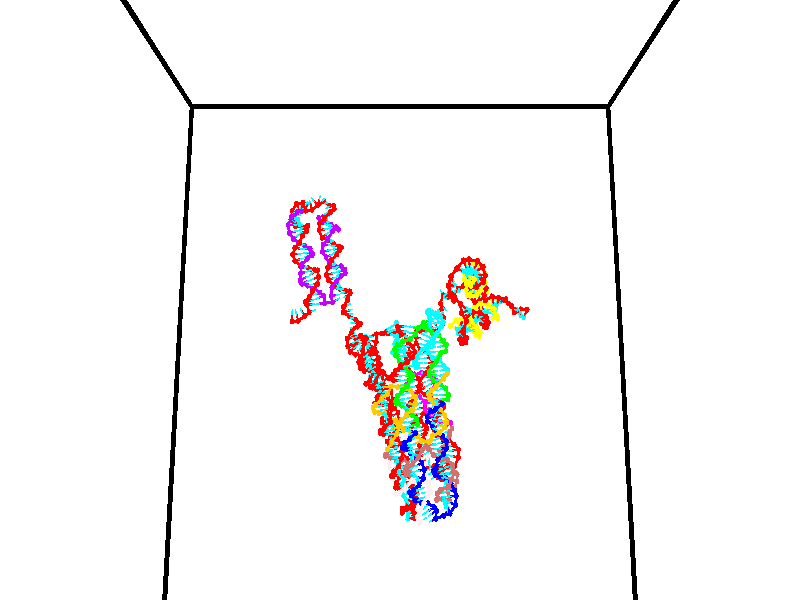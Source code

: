 // switches for output
#declare DRAW_BASES = 1; // possible values are 0, 1; only relevant for DNA ribbons
#declare DRAW_BASES_TYPE = 3; // possible values are 1, 2, 3; only relevant for DNA ribbons
#declare DRAW_FOG = 0; // set to 1 to enable fog

#include "colors.inc"

#include "transforms.inc"
background { rgb <1, 1, 1>}

#default {
   normal{
       ripples 0.25
       frequency 0.20
       turbulence 0.2
       lambda 5
   }
	finish {
		phong 0.1
		phong_size 40.
	}
}

// original window dimensions: 1024x640


// camera settings

camera {
	sky <0, 0.179814, -0.983701>
	up <0, 0.179814, -0.983701>
	right 1.6 * <1, 0, 0>
	location <35, 94.9851, 44.8844>
	look_at <35, 29.7336, 32.9568>
	direction <0, -65.2515, -11.9276>
	angle 67.0682
}


# declare cpy_camera_pos = <35, 94.9851, 44.8844>;
# if (DRAW_FOG = 1)
fog {
	fog_type 2
	up vnormalize(cpy_camera_pos)
	color rgbt<1,1,1,0.3>
	distance 1e-5
	fog_alt 3e-3
	fog_offset 56
}
# end


// LIGHTS

# declare lum = 6;
global_settings {
	ambient_light rgb lum * <0.05, 0.05, 0.05>
	max_trace_level 15
}# declare cpy_direct_light_amount = 0.25;
light_source
{	1000 * <-1, -1.16352, -0.803886>,
	rgb lum * cpy_direct_light_amount
	parallel
}

light_source
{	1000 * <1, 1.16352, 0.803886>,
	rgb lum * cpy_direct_light_amount
	parallel
}

// strand 0

// nucleotide -1

// particle -1
sphere {
	<24.149744, 34.949135, 35.722710> 0.250000
	pigment { color rgbt <1,0,0,0> }
	no_shadow
}
cylinder {
	<24.166605, 35.035419, 35.332489>,  <24.176722, 35.087189, 35.098358>, 0.100000
	pigment { color rgbt <1,0,0,0> }
	no_shadow
}
cylinder {
	<24.166605, 35.035419, 35.332489>,  <24.149744, 34.949135, 35.722710>, 0.100000
	pigment { color rgbt <1,0,0,0> }
	no_shadow
}

// particle -1
sphere {
	<24.166605, 35.035419, 35.332489> 0.100000
	pigment { color rgbt <1,0,0,0> }
	no_shadow
}
sphere {
	0, 1
	scale<0.080000,0.200000,0.300000>
	matrix <0.971077, 0.220832, 0.090787,
		0.235015, -0.951159, -0.200161,
		0.042151, 0.215709, -0.975548,
		24.179251, 35.100132, 35.039825>
	pigment { color rgbt <0,1,1,0> }
	no_shadow
}
cylinder {
	<24.781940, 35.046638, 35.704205>,  <24.149744, 34.949135, 35.722710>, 0.130000
	pigment { color rgbt <1,0,0,0> }
	no_shadow
}

// nucleotide -1

// particle -1
sphere {
	<24.781940, 35.046638, 35.704205> 0.250000
	pigment { color rgbt <1,0,0,0> }
	no_shadow
}
cylinder {
	<24.664246, 35.102402, 35.326000>,  <24.593628, 35.135860, 35.099079>, 0.100000
	pigment { color rgbt <1,0,0,0> }
	no_shadow
}
cylinder {
	<24.664246, 35.102402, 35.326000>,  <24.781940, 35.046638, 35.704205>, 0.100000
	pigment { color rgbt <1,0,0,0> }
	no_shadow
}

// particle -1
sphere {
	<24.664246, 35.102402, 35.326000> 0.100000
	pigment { color rgbt <1,0,0,0> }
	no_shadow
}
sphere {
	0, 1
	scale<0.080000,0.200000,0.300000>
	matrix <0.935139, 0.246259, -0.254701,
		0.197332, -0.959125, -0.202827,
		-0.294238, 0.139411, -0.945510,
		24.575974, 35.144226, 35.042347>
	pigment { color rgbt <0,1,1,0> }
	no_shadow
}
cylinder {
	<25.403435, 34.817329, 35.261543>,  <24.781940, 35.046638, 35.704205>, 0.130000
	pigment { color rgbt <1,0,0,0> }
	no_shadow
}

// nucleotide -1

// particle -1
sphere {
	<25.403435, 34.817329, 35.261543> 0.250000
	pigment { color rgbt <1,0,0,0> }
	no_shadow
}
cylinder {
	<25.233814, 35.098080, 35.032616>,  <25.132042, 35.266529, 34.895260>, 0.100000
	pigment { color rgbt <1,0,0,0> }
	no_shadow
}
cylinder {
	<25.233814, 35.098080, 35.032616>,  <25.403435, 34.817329, 35.261543>, 0.100000
	pigment { color rgbt <1,0,0,0> }
	no_shadow
}

// particle -1
sphere {
	<25.233814, 35.098080, 35.032616> 0.100000
	pigment { color rgbt <1,0,0,0> }
	no_shadow
}
sphere {
	0, 1
	scale<0.080000,0.200000,0.300000>
	matrix <0.903439, 0.283816, -0.321321,
		-0.063094, -0.653312, -0.754455,
		-0.424049, 0.701878, -0.572320,
		25.106600, 35.308643, 34.860920>
	pigment { color rgbt <0,1,1,0> }
	no_shadow
}
cylinder {
	<25.725418, 34.247433, 34.860115>,  <25.403435, 34.817329, 35.261543>, 0.130000
	pigment { color rgbt <1,0,0,0> }
	no_shadow
}

// nucleotide -1

// particle -1
sphere {
	<25.725418, 34.247433, 34.860115> 0.250000
	pigment { color rgbt <1,0,0,0> }
	no_shadow
}
cylinder {
	<26.036684, 34.491348, 34.799965>,  <26.223444, 34.637699, 34.763874>, 0.100000
	pigment { color rgbt <1,0,0,0> }
	no_shadow
}
cylinder {
	<26.036684, 34.491348, 34.799965>,  <25.725418, 34.247433, 34.860115>, 0.100000
	pigment { color rgbt <1,0,0,0> }
	no_shadow
}

// particle -1
sphere {
	<26.036684, 34.491348, 34.799965> 0.100000
	pigment { color rgbt <1,0,0,0> }
	no_shadow
}
sphere {
	0, 1
	scale<0.080000,0.200000,0.300000>
	matrix <-0.294471, 0.142757, -0.944938,
		-0.554749, 0.779598, 0.290655,
		0.778165, 0.609793, -0.150375,
		26.270134, 34.674286, 34.754852>
	pigment { color rgbt <0,1,1,0> }
	no_shadow
}
cylinder {
	<25.529825, 34.646679, 34.238472>,  <25.725418, 34.247433, 34.860115>, 0.130000
	pigment { color rgbt <1,0,0,0> }
	no_shadow
}

// nucleotide -1

// particle -1
sphere {
	<25.529825, 34.646679, 34.238472> 0.250000
	pigment { color rgbt <1,0,0,0> }
	no_shadow
}
cylinder {
	<25.911985, 34.763962, 34.252529>,  <26.141281, 34.834332, 34.260963>, 0.100000
	pigment { color rgbt <1,0,0,0> }
	no_shadow
}
cylinder {
	<25.911985, 34.763962, 34.252529>,  <25.529825, 34.646679, 34.238472>, 0.100000
	pigment { color rgbt <1,0,0,0> }
	no_shadow
}

// particle -1
sphere {
	<25.911985, 34.763962, 34.252529> 0.100000
	pigment { color rgbt <1,0,0,0> }
	no_shadow
}
sphere {
	0, 1
	scale<0.080000,0.200000,0.300000>
	matrix <-0.123965, 0.506233, -0.853441,
		-0.268029, 0.811022, 0.520003,
		0.955402, 0.293209, 0.035147,
		26.198606, 34.851925, 34.263073>
	pigment { color rgbt <0,1,1,0> }
	no_shadow
}
cylinder {
	<25.519915, 35.429863, 34.140671>,  <25.529825, 34.646679, 34.238472>, 0.130000
	pigment { color rgbt <1,0,0,0> }
	no_shadow
}

// nucleotide -1

// particle -1
sphere {
	<25.519915, 35.429863, 34.140671> 0.250000
	pigment { color rgbt <1,0,0,0> }
	no_shadow
}
cylinder {
	<25.862570, 35.257561, 34.027096>,  <26.068163, 35.154179, 33.958950>, 0.100000
	pigment { color rgbt <1,0,0,0> }
	no_shadow
}
cylinder {
	<25.862570, 35.257561, 34.027096>,  <25.519915, 35.429863, 34.140671>, 0.100000
	pigment { color rgbt <1,0,0,0> }
	no_shadow
}

// particle -1
sphere {
	<25.862570, 35.257561, 34.027096> 0.100000
	pigment { color rgbt <1,0,0,0> }
	no_shadow
}
sphere {
	0, 1
	scale<0.080000,0.200000,0.300000>
	matrix <-0.047377, 0.482352, -0.874695,
		0.513742, 0.762748, 0.392792,
		0.856636, -0.430758, -0.283942,
		26.119560, 35.128334, 33.941914>
	pigment { color rgbt <0,1,1,0> }
	no_shadow
}
cylinder {
	<25.962883, 35.968498, 33.855579>,  <25.519915, 35.429863, 34.140671>, 0.130000
	pigment { color rgbt <1,0,0,0> }
	no_shadow
}

// nucleotide -1

// particle -1
sphere {
	<25.962883, 35.968498, 33.855579> 0.250000
	pigment { color rgbt <1,0,0,0> }
	no_shadow
}
cylinder {
	<26.101379, 35.633991, 33.685509>,  <26.184477, 35.433289, 33.583466>, 0.100000
	pigment { color rgbt <1,0,0,0> }
	no_shadow
}
cylinder {
	<26.101379, 35.633991, 33.685509>,  <25.962883, 35.968498, 33.855579>, 0.100000
	pigment { color rgbt <1,0,0,0> }
	no_shadow
}

// particle -1
sphere {
	<26.101379, 35.633991, 33.685509> 0.100000
	pigment { color rgbt <1,0,0,0> }
	no_shadow
}
sphere {
	0, 1
	scale<0.080000,0.200000,0.300000>
	matrix <-0.098194, 0.418419, -0.902930,
		0.932993, 0.354381, 0.062757,
		0.346240, -0.836265, -0.425180,
		26.205252, 35.383110, 33.557953>
	pigment { color rgbt <0,1,1,0> }
	no_shadow
}
cylinder {
	<26.333153, 36.280102, 33.410378>,  <25.962883, 35.968498, 33.855579>, 0.130000
	pigment { color rgbt <1,0,0,0> }
	no_shadow
}

// nucleotide -1

// particle -1
sphere {
	<26.333153, 36.280102, 33.410378> 0.250000
	pigment { color rgbt <1,0,0,0> }
	no_shadow
}
cylinder {
	<26.298388, 35.903515, 33.280098>,  <26.277529, 35.677563, 33.201931>, 0.100000
	pigment { color rgbt <1,0,0,0> }
	no_shadow
}
cylinder {
	<26.298388, 35.903515, 33.280098>,  <26.333153, 36.280102, 33.410378>, 0.100000
	pigment { color rgbt <1,0,0,0> }
	no_shadow
}

// particle -1
sphere {
	<26.298388, 35.903515, 33.280098> 0.100000
	pigment { color rgbt <1,0,0,0> }
	no_shadow
}
sphere {
	0, 1
	scale<0.080000,0.200000,0.300000>
	matrix <-0.134660, 0.335035, -0.932533,
		0.987073, -0.037191, -0.155897,
		-0.086913, -0.941471, -0.325696,
		26.272314, 35.621075, 33.182388>
	pigment { color rgbt <0,1,1,0> }
	no_shadow
}
cylinder {
	<26.800777, 36.207321, 32.806721>,  <26.333153, 36.280102, 33.410378>, 0.130000
	pigment { color rgbt <1,0,0,0> }
	no_shadow
}

// nucleotide -1

// particle -1
sphere {
	<26.800777, 36.207321, 32.806721> 0.250000
	pigment { color rgbt <1,0,0,0> }
	no_shadow
}
cylinder {
	<26.529161, 35.917866, 32.757317>,  <26.366192, 35.744194, 32.727676>, 0.100000
	pigment { color rgbt <1,0,0,0> }
	no_shadow
}
cylinder {
	<26.529161, 35.917866, 32.757317>,  <26.800777, 36.207321, 32.806721>, 0.100000
	pigment { color rgbt <1,0,0,0> }
	no_shadow
}

// particle -1
sphere {
	<26.529161, 35.917866, 32.757317> 0.100000
	pigment { color rgbt <1,0,0,0> }
	no_shadow
}
sphere {
	0, 1
	scale<0.080000,0.200000,0.300000>
	matrix <-0.130879, 0.284886, -0.949584,
		0.722341, -0.628641, -0.288158,
		-0.679039, -0.723637, -0.123509,
		26.325449, 35.700775, 32.720264>
	pigment { color rgbt <0,1,1,0> }
	no_shadow
}
cylinder {
	<26.854353, 35.920910, 32.132481>,  <26.800777, 36.207321, 32.806721>, 0.130000
	pigment { color rgbt <1,0,0,0> }
	no_shadow
}

// nucleotide -1

// particle -1
sphere {
	<26.854353, 35.920910, 32.132481> 0.250000
	pigment { color rgbt <1,0,0,0> }
	no_shadow
}
cylinder {
	<26.485657, 35.793941, 32.221596>,  <26.264439, 35.717762, 32.275066>, 0.100000
	pigment { color rgbt <1,0,0,0> }
	no_shadow
}
cylinder {
	<26.485657, 35.793941, 32.221596>,  <26.854353, 35.920910, 32.132481>, 0.100000
	pigment { color rgbt <1,0,0,0> }
	no_shadow
}

// particle -1
sphere {
	<26.485657, 35.793941, 32.221596> 0.100000
	pigment { color rgbt <1,0,0,0> }
	no_shadow
}
sphere {
	0, 1
	scale<0.080000,0.200000,0.300000>
	matrix <-0.256601, 0.068459, -0.964090,
		0.290768, -0.945811, -0.144552,
		-0.921743, -0.317418, 0.222790,
		26.209133, 35.698715, 32.288433>
	pigment { color rgbt <0,1,1,0> }
	no_shadow
}
cylinder {
	<26.688454, 35.505608, 31.477982>,  <26.854353, 35.920910, 32.132481>, 0.130000
	pigment { color rgbt <1,0,0,0> }
	no_shadow
}

// nucleotide -1

// particle -1
sphere {
	<26.688454, 35.505608, 31.477982> 0.250000
	pigment { color rgbt <1,0,0,0> }
	no_shadow
}
cylinder {
	<26.343086, 35.582268, 31.664648>,  <26.135866, 35.628265, 31.776648>, 0.100000
	pigment { color rgbt <1,0,0,0> }
	no_shadow
}
cylinder {
	<26.343086, 35.582268, 31.664648>,  <26.688454, 35.505608, 31.477982>, 0.100000
	pigment { color rgbt <1,0,0,0> }
	no_shadow
}

// particle -1
sphere {
	<26.343086, 35.582268, 31.664648> 0.100000
	pigment { color rgbt <1,0,0,0> }
	no_shadow
}
sphere {
	0, 1
	scale<0.080000,0.200000,0.300000>
	matrix <-0.491709, -0.112824, -0.863419,
		-0.112824, -0.974957, 0.191650,
		0.863419, -0.191650, -0.466666,
		26.084061, 35.639763, 31.804647>
	pigment { color rgbt <0,1,1,0> }
	no_shadow
}
cylinder {
	<26.324902, 34.999569, 31.316439>,  <26.688454, 35.505608, 31.477982>, 0.130000
	pigment { color rgbt <1,0,0,0> }
	no_shadow
}

// nucleotide -1

// particle -1
sphere {
	<26.324902, 34.999569, 31.316439> 0.250000
	pigment { color rgbt <1,0,0,0> }
	no_shadow
}
cylinder {
	<26.066790, 35.287212, 31.419586>,  <25.911922, 35.459797, 31.481474>, 0.100000
	pigment { color rgbt <1,0,0,0> }
	no_shadow
}
cylinder {
	<26.066790, 35.287212, 31.419586>,  <26.324902, 34.999569, 31.316439>, 0.100000
	pigment { color rgbt <1,0,0,0> }
	no_shadow
}

// particle -1
sphere {
	<26.066790, 35.287212, 31.419586> 0.100000
	pigment { color rgbt <1,0,0,0> }
	no_shadow
}
sphere {
	0, 1
	scale<0.080000,0.200000,0.300000>
	matrix <-0.423405, -0.055686, -0.904228,
		-0.635880, -0.692661, 0.340407,
		-0.645279, 0.719111, 0.257867,
		25.873205, 35.502945, 31.496946>
	pigment { color rgbt <0,1,1,0> }
	no_shadow
}
cylinder {
	<25.595995, 34.768211, 31.107975>,  <26.324902, 34.999569, 31.316439>, 0.130000
	pigment { color rgbt <1,0,0,0> }
	no_shadow
}

// nucleotide -1

// particle -1
sphere {
	<25.595995, 34.768211, 31.107975> 0.250000
	pigment { color rgbt <1,0,0,0> }
	no_shadow
}
cylinder {
	<25.536417, 35.159267, 31.167362>,  <25.500671, 35.393902, 31.202995>, 0.100000
	pigment { color rgbt <1,0,0,0> }
	no_shadow
}
cylinder {
	<25.536417, 35.159267, 31.167362>,  <25.595995, 34.768211, 31.107975>, 0.100000
	pigment { color rgbt <1,0,0,0> }
	no_shadow
}

// particle -1
sphere {
	<25.536417, 35.159267, 31.167362> 0.100000
	pigment { color rgbt <1,0,0,0> }
	no_shadow
}
sphere {
	0, 1
	scale<0.080000,0.200000,0.300000>
	matrix <-0.409995, 0.075575, -0.908951,
		-0.899844, -0.196254, 0.389570,
		-0.148943, 0.977636, 0.148468,
		25.491734, 35.452557, 31.211903>
	pigment { color rgbt <0,1,1,0> }
	no_shadow
}
cylinder {
	<24.868755, 34.914940, 31.003521>,  <25.595995, 34.768211, 31.107975>, 0.130000
	pigment { color rgbt <1,0,0,0> }
	no_shadow
}

// nucleotide -1

// particle -1
sphere {
	<24.868755, 34.914940, 31.003521> 0.250000
	pigment { color rgbt <1,0,0,0> }
	no_shadow
}
cylinder {
	<25.054344, 35.267296, 30.966085>,  <25.165697, 35.478710, 30.943624>, 0.100000
	pigment { color rgbt <1,0,0,0> }
	no_shadow
}
cylinder {
	<25.054344, 35.267296, 30.966085>,  <24.868755, 34.914940, 31.003521>, 0.100000
	pigment { color rgbt <1,0,0,0> }
	no_shadow
}

// particle -1
sphere {
	<25.054344, 35.267296, 30.966085> 0.100000
	pigment { color rgbt <1,0,0,0> }
	no_shadow
}
sphere {
	0, 1
	scale<0.080000,0.200000,0.300000>
	matrix <-0.325510, 0.071278, -0.942848,
		-0.823876, 0.467920, 0.319810,
		0.463974, 0.880892, -0.093588,
		25.193537, 35.531563, 30.938009>
	pigment { color rgbt <0,1,1,0> }
	no_shadow
}
cylinder {
	<24.352554, 35.426983, 30.645416>,  <24.868755, 34.914940, 31.003521>, 0.130000
	pigment { color rgbt <1,0,0,0> }
	no_shadow
}

// nucleotide -1

// particle -1
sphere {
	<24.352554, 35.426983, 30.645416> 0.250000
	pigment { color rgbt <1,0,0,0> }
	no_shadow
}
cylinder {
	<24.729923, 35.534023, 30.567091>,  <24.956345, 35.598248, 30.520096>, 0.100000
	pigment { color rgbt <1,0,0,0> }
	no_shadow
}
cylinder {
	<24.729923, 35.534023, 30.567091>,  <24.352554, 35.426983, 30.645416>, 0.100000
	pigment { color rgbt <1,0,0,0> }
	no_shadow
}

// particle -1
sphere {
	<24.729923, 35.534023, 30.567091> 0.100000
	pigment { color rgbt <1,0,0,0> }
	no_shadow
}
sphere {
	0, 1
	scale<0.080000,0.200000,0.300000>
	matrix <-0.246135, 0.169447, -0.954309,
		-0.222194, 0.948513, 0.225726,
		0.943423, 0.267601, -0.195812,
		25.012951, 35.614304, 30.508347>
	pigment { color rgbt <0,1,1,0> }
	no_shadow
}
cylinder {
	<24.188154, 35.889874, 30.176275>,  <24.352554, 35.426983, 30.645416>, 0.130000
	pigment { color rgbt <1,0,0,0> }
	no_shadow
}

// nucleotide -1

// particle -1
sphere {
	<24.188154, 35.889874, 30.176275> 0.250000
	pigment { color rgbt <1,0,0,0> }
	no_shadow
}
cylinder {
	<24.579794, 35.820400, 30.133940>,  <24.814777, 35.778717, 30.108540>, 0.100000
	pigment { color rgbt <1,0,0,0> }
	no_shadow
}
cylinder {
	<24.579794, 35.820400, 30.133940>,  <24.188154, 35.889874, 30.176275>, 0.100000
	pigment { color rgbt <1,0,0,0> }
	no_shadow
}

// particle -1
sphere {
	<24.579794, 35.820400, 30.133940> 0.100000
	pigment { color rgbt <1,0,0,0> }
	no_shadow
}
sphere {
	0, 1
	scale<0.080000,0.200000,0.300000>
	matrix <-0.051997, 0.289318, -0.955820,
		0.196634, 0.941344, 0.274239,
		0.979097, -0.173688, -0.105837,
		24.873524, 35.768295, 30.102188>
	pigment { color rgbt <0,1,1,0> }
	no_shadow
}
cylinder {
	<24.510962, 36.467522, 29.777592>,  <24.188154, 35.889874, 30.176275>, 0.130000
	pigment { color rgbt <1,0,0,0> }
	no_shadow
}

// nucleotide -1

// particle -1
sphere {
	<24.510962, 36.467522, 29.777592> 0.250000
	pigment { color rgbt <1,0,0,0> }
	no_shadow
}
cylinder {
	<24.752575, 36.151501, 29.735706>,  <24.897543, 35.961887, 29.710575>, 0.100000
	pigment { color rgbt <1,0,0,0> }
	no_shadow
}
cylinder {
	<24.752575, 36.151501, 29.735706>,  <24.510962, 36.467522, 29.777592>, 0.100000
	pigment { color rgbt <1,0,0,0> }
	no_shadow
}

// particle -1
sphere {
	<24.752575, 36.151501, 29.735706> 0.100000
	pigment { color rgbt <1,0,0,0> }
	no_shadow
}
sphere {
	0, 1
	scale<0.080000,0.200000,0.300000>
	matrix <0.007573, 0.137074, -0.990532,
		0.796923, 0.597521, 0.088781,
		0.604034, -0.790050, -0.104713,
		24.933784, 35.914486, 29.704292>
	pigment { color rgbt <0,1,1,0> }
	no_shadow
}
cylinder {
	<24.997757, 36.777260, 29.429401>,  <24.510962, 36.467522, 29.777592>, 0.130000
	pigment { color rgbt <1,0,0,0> }
	no_shadow
}

// nucleotide -1

// particle -1
sphere {
	<24.997757, 36.777260, 29.429401> 0.250000
	pigment { color rgbt <1,0,0,0> }
	no_shadow
}
cylinder {
	<25.014862, 36.381344, 29.375010>,  <25.025126, 36.143795, 29.342375>, 0.100000
	pigment { color rgbt <1,0,0,0> }
	no_shadow
}
cylinder {
	<25.014862, 36.381344, 29.375010>,  <24.997757, 36.777260, 29.429401>, 0.100000
	pigment { color rgbt <1,0,0,0> }
	no_shadow
}

// particle -1
sphere {
	<25.014862, 36.381344, 29.375010> 0.100000
	pigment { color rgbt <1,0,0,0> }
	no_shadow
}
sphere {
	0, 1
	scale<0.080000,0.200000,0.300000>
	matrix <-0.098933, 0.131240, -0.986402,
		0.994175, 0.055632, -0.092311,
		0.042761, -0.989788, -0.135979,
		25.027691, 36.084408, 29.334215>
	pigment { color rgbt <0,1,1,0> }
	no_shadow
}
cylinder {
	<25.311338, 36.801311, 28.813292>,  <24.997757, 36.777260, 29.429401>, 0.130000
	pigment { color rgbt <1,0,0,0> }
	no_shadow
}

// nucleotide -1

// particle -1
sphere {
	<25.311338, 36.801311, 28.813292> 0.250000
	pigment { color rgbt <1,0,0,0> }
	no_shadow
}
cylinder {
	<25.186594, 36.422333, 28.841805>,  <25.111748, 36.194946, 28.858913>, 0.100000
	pigment { color rgbt <1,0,0,0> }
	no_shadow
}
cylinder {
	<25.186594, 36.422333, 28.841805>,  <25.311338, 36.801311, 28.813292>, 0.100000
	pigment { color rgbt <1,0,0,0> }
	no_shadow
}

// particle -1
sphere {
	<25.186594, 36.422333, 28.841805> 0.100000
	pigment { color rgbt <1,0,0,0> }
	no_shadow
}
sphere {
	0, 1
	scale<0.080000,0.200000,0.300000>
	matrix <-0.085047, -0.046889, -0.995273,
		0.946314, -0.316448, -0.065955,
		-0.311860, -0.947451, 0.071284,
		25.093037, 36.138096, 28.863190>
	pigment { color rgbt <0,1,1,0> }
	no_shadow
}
cylinder {
	<25.635176, 36.447403, 28.288853>,  <25.311338, 36.801311, 28.813292>, 0.130000
	pigment { color rgbt <1,0,0,0> }
	no_shadow
}

// nucleotide -1

// particle -1
sphere {
	<25.635176, 36.447403, 28.288853> 0.250000
	pigment { color rgbt <1,0,0,0> }
	no_shadow
}
cylinder {
	<25.310713, 36.221611, 28.350016>,  <25.116035, 36.086136, 28.386713>, 0.100000
	pigment { color rgbt <1,0,0,0> }
	no_shadow
}
cylinder {
	<25.310713, 36.221611, 28.350016>,  <25.635176, 36.447403, 28.288853>, 0.100000
	pigment { color rgbt <1,0,0,0> }
	no_shadow
}

// particle -1
sphere {
	<25.310713, 36.221611, 28.350016> 0.100000
	pigment { color rgbt <1,0,0,0> }
	no_shadow
}
sphere {
	0, 1
	scale<0.080000,0.200000,0.300000>
	matrix <-0.181898, -0.004975, -0.983305,
		0.555821, -0.825429, -0.098643,
		-0.811157, -0.564484, 0.152909,
		25.067366, 36.052265, 28.395889>
	pigment { color rgbt <0,1,1,0> }
	no_shadow
}
cylinder {
	<25.678171, 35.954971, 27.722151>,  <25.635176, 36.447403, 28.288853>, 0.130000
	pigment { color rgbt <1,0,0,0> }
	no_shadow
}

// nucleotide -1

// particle -1
sphere {
	<25.678171, 35.954971, 27.722151> 0.250000
	pigment { color rgbt <1,0,0,0> }
	no_shadow
}
cylinder {
	<25.307364, 35.885105, 27.854895>,  <25.084879, 35.843185, 27.934542>, 0.100000
	pigment { color rgbt <1,0,0,0> }
	no_shadow
}
cylinder {
	<25.307364, 35.885105, 27.854895>,  <25.678171, 35.954971, 27.722151>, 0.100000
	pigment { color rgbt <1,0,0,0> }
	no_shadow
}

// particle -1
sphere {
	<25.307364, 35.885105, 27.854895> 0.100000
	pigment { color rgbt <1,0,0,0> }
	no_shadow
}
sphere {
	0, 1
	scale<0.080000,0.200000,0.300000>
	matrix <-0.289409, -0.229580, -0.929266,
		0.238499, -0.957489, 0.162275,
		-0.927017, -0.174665, 0.331861,
		25.029259, 35.832706, 27.954453>
	pigment { color rgbt <0,1,1,0> }
	no_shadow
}
cylinder {
	<25.466557, 35.312904, 27.586857>,  <25.678171, 35.954971, 27.722151>, 0.130000
	pigment { color rgbt <1,0,0,0> }
	no_shadow
}

// nucleotide -1

// particle -1
sphere {
	<25.466557, 35.312904, 27.586857> 0.250000
	pigment { color rgbt <1,0,0,0> }
	no_shadow
}
cylinder {
	<25.125063, 35.520420, 27.604719>,  <24.920166, 35.644932, 27.615437>, 0.100000
	pigment { color rgbt <1,0,0,0> }
	no_shadow
}
cylinder {
	<25.125063, 35.520420, 27.604719>,  <25.466557, 35.312904, 27.586857>, 0.100000
	pigment { color rgbt <1,0,0,0> }
	no_shadow
}

// particle -1
sphere {
	<25.125063, 35.520420, 27.604719> 0.100000
	pigment { color rgbt <1,0,0,0> }
	no_shadow
}
sphere {
	0, 1
	scale<0.080000,0.200000,0.300000>
	matrix <-0.236057, -0.309161, -0.921247,
		-0.464130, -0.797041, 0.386406,
		-0.853733, 0.518792, 0.044656,
		24.868942, 35.676056, 27.618116>
	pigment { color rgbt <0,1,1,0> }
	no_shadow
}
cylinder {
	<24.916887, 34.864861, 27.550322>,  <25.466557, 35.312904, 27.586857>, 0.130000
	pigment { color rgbt <1,0,0,0> }
	no_shadow
}

// nucleotide -1

// particle -1
sphere {
	<24.916887, 34.864861, 27.550322> 0.250000
	pigment { color rgbt <1,0,0,0> }
	no_shadow
}
cylinder {
	<24.770805, 35.218300, 27.433100>,  <24.683157, 35.430363, 27.362766>, 0.100000
	pigment { color rgbt <1,0,0,0> }
	no_shadow
}
cylinder {
	<24.770805, 35.218300, 27.433100>,  <24.916887, 34.864861, 27.550322>, 0.100000
	pigment { color rgbt <1,0,0,0> }
	no_shadow
}

// particle -1
sphere {
	<24.770805, 35.218300, 27.433100> 0.100000
	pigment { color rgbt <1,0,0,0> }
	no_shadow
}
sphere {
	0, 1
	scale<0.080000,0.200000,0.300000>
	matrix <-0.363570, -0.425175, -0.828881,
		-0.856996, -0.196167, 0.476525,
		-0.365205, 0.883598, -0.293053,
		24.661243, 35.483379, 27.345184>
	pigment { color rgbt <0,1,1,0> }
	no_shadow
}
cylinder {
	<24.184643, 34.673904, 27.398891>,  <24.916887, 34.864861, 27.550322>, 0.130000
	pigment { color rgbt <1,0,0,0> }
	no_shadow
}

// nucleotide -1

// particle -1
sphere {
	<24.184643, 34.673904, 27.398891> 0.250000
	pigment { color rgbt <1,0,0,0> }
	no_shadow
}
cylinder {
	<24.356915, 34.974751, 27.199360>,  <24.460278, 35.155258, 27.079641>, 0.100000
	pigment { color rgbt <1,0,0,0> }
	no_shadow
}
cylinder {
	<24.356915, 34.974751, 27.199360>,  <24.184643, 34.673904, 27.398891>, 0.100000
	pigment { color rgbt <1,0,0,0> }
	no_shadow
}

// particle -1
sphere {
	<24.356915, 34.974751, 27.199360> 0.100000
	pigment { color rgbt <1,0,0,0> }
	no_shadow
}
sphere {
	0, 1
	scale<0.080000,0.200000,0.300000>
	matrix <-0.239557, -0.437620, -0.866661,
		-0.870130, 0.492753, -0.008299,
		0.430681, 0.752119, -0.498829,
		24.486118, 35.200386, 27.049711>
	pigment { color rgbt <0,1,1,0> }
	no_shadow
}
cylinder {
	<23.724487, 34.850178, 26.889099>,  <24.184643, 34.673904, 27.398891>, 0.130000
	pigment { color rgbt <1,0,0,0> }
	no_shadow
}

// nucleotide -1

// particle -1
sphere {
	<23.724487, 34.850178, 26.889099> 0.250000
	pigment { color rgbt <1,0,0,0> }
	no_shadow
}
cylinder {
	<24.118275, 34.876610, 26.824038>,  <24.354548, 34.892471, 26.785000>, 0.100000
	pigment { color rgbt <1,0,0,0> }
	no_shadow
}
cylinder {
	<24.118275, 34.876610, 26.824038>,  <23.724487, 34.850178, 26.889099>, 0.100000
	pigment { color rgbt <1,0,0,0> }
	no_shadow
}

// particle -1
sphere {
	<24.118275, 34.876610, 26.824038> 0.100000
	pigment { color rgbt <1,0,0,0> }
	no_shadow
}
sphere {
	0, 1
	scale<0.080000,0.200000,0.300000>
	matrix <-0.082900, -0.641700, -0.762462,
		-0.154761, 0.764103, -0.626255,
		0.984468, 0.066083, -0.162654,
		24.413614, 34.896435, 26.775242>
	pigment { color rgbt <0,1,1,0> }
	no_shadow
}
cylinder {
	<23.831821, 34.897873, 26.119898>,  <23.724487, 34.850178, 26.889099>, 0.130000
	pigment { color rgbt <1,0,0,0> }
	no_shadow
}

// nucleotide -1

// particle -1
sphere {
	<23.831821, 34.897873, 26.119898> 0.250000
	pigment { color rgbt <1,0,0,0> }
	no_shadow
}
cylinder {
	<24.205233, 34.819000, 26.239662>,  <24.429279, 34.771675, 26.311522>, 0.100000
	pigment { color rgbt <1,0,0,0> }
	no_shadow
}
cylinder {
	<24.205233, 34.819000, 26.239662>,  <23.831821, 34.897873, 26.119898>, 0.100000
	pigment { color rgbt <1,0,0,0> }
	no_shadow
}

// particle -1
sphere {
	<24.205233, 34.819000, 26.239662> 0.100000
	pigment { color rgbt <1,0,0,0> }
	no_shadow
}
sphere {
	0, 1
	scale<0.080000,0.200000,0.300000>
	matrix <0.123342, -0.607530, -0.784662,
		0.336621, 0.769433, -0.542825,
		0.933527, -0.197180, 0.299410,
		24.485291, 34.759846, 26.329485>
	pigment { color rgbt <0,1,1,0> }
	no_shadow
}
cylinder {
	<24.290062, 35.061993, 25.525139>,  <23.831821, 34.897873, 26.119898>, 0.130000
	pigment { color rgbt <1,0,0,0> }
	no_shadow
}

// nucleotide -1

// particle -1
sphere {
	<24.290062, 35.061993, 25.525139> 0.250000
	pigment { color rgbt <1,0,0,0> }
	no_shadow
}
cylinder {
	<24.452442, 34.806450, 25.786537>,  <24.549871, 34.653122, 25.943377>, 0.100000
	pigment { color rgbt <1,0,0,0> }
	no_shadow
}
cylinder {
	<24.452442, 34.806450, 25.786537>,  <24.290062, 35.061993, 25.525139>, 0.100000
	pigment { color rgbt <1,0,0,0> }
	no_shadow
}

// particle -1
sphere {
	<24.452442, 34.806450, 25.786537> 0.100000
	pigment { color rgbt <1,0,0,0> }
	no_shadow
}
sphere {
	0, 1
	scale<0.080000,0.200000,0.300000>
	matrix <0.161809, -0.653527, -0.739406,
		0.899456, 0.405905, -0.161927,
		0.405952, -0.638862, 0.653497,
		24.574228, 34.614792, 25.982586>
	pigment { color rgbt <0,1,1,0> }
	no_shadow
}
cylinder {
	<24.955393, 34.945877, 25.345818>,  <24.290062, 35.061993, 25.525139>, 0.130000
	pigment { color rgbt <1,0,0,0> }
	no_shadow
}

// nucleotide -1

// particle -1
sphere {
	<24.955393, 34.945877, 25.345818> 0.250000
	pigment { color rgbt <1,0,0,0> }
	no_shadow
}
cylinder {
	<24.832664, 34.627850, 25.555092>,  <24.759027, 34.437031, 25.680656>, 0.100000
	pigment { color rgbt <1,0,0,0> }
	no_shadow
}
cylinder {
	<24.832664, 34.627850, 25.555092>,  <24.955393, 34.945877, 25.345818>, 0.100000
	pigment { color rgbt <1,0,0,0> }
	no_shadow
}

// particle -1
sphere {
	<24.832664, 34.627850, 25.555092> 0.100000
	pigment { color rgbt <1,0,0,0> }
	no_shadow
}
sphere {
	0, 1
	scale<0.080000,0.200000,0.300000>
	matrix <0.178603, -0.588031, -0.788873,
		0.934859, -0.148600, 0.322422,
		-0.306820, -0.795071, 0.523186,
		24.740618, 34.389328, 25.712048>
	pigment { color rgbt <0,1,1,0> }
	no_shadow
}
cylinder {
	<25.190865, 34.677620, 25.995914>,  <24.955393, 34.945877, 25.345818>, 0.130000
	pigment { color rgbt <1,0,0,0> }
	no_shadow
}

// nucleotide -1

// particle -1
sphere {
	<25.190865, 34.677620, 25.995914> 0.250000
	pigment { color rgbt <1,0,0,0> }
	no_shadow
}
cylinder {
	<25.265644, 34.562061, 25.620342>,  <25.310513, 34.492725, 25.394999>, 0.100000
	pigment { color rgbt <1,0,0,0> }
	no_shadow
}
cylinder {
	<25.265644, 34.562061, 25.620342>,  <25.190865, 34.677620, 25.995914>, 0.100000
	pigment { color rgbt <1,0,0,0> }
	no_shadow
}

// particle -1
sphere {
	<25.265644, 34.562061, 25.620342> 0.100000
	pigment { color rgbt <1,0,0,0> }
	no_shadow
}
sphere {
	0, 1
	scale<0.080000,0.200000,0.300000>
	matrix <0.563547, 0.814412, -0.138376,
		0.804652, -0.503263, 0.315059,
		0.186948, -0.288895, -0.938930,
		25.321728, 34.475391, 25.338663>
	pigment { color rgbt <0,1,1,0> }
	no_shadow
}
cylinder {
	<25.857590, 34.856575, 25.970194>,  <25.190865, 34.677620, 25.995914>, 0.130000
	pigment { color rgbt <1,0,0,0> }
	no_shadow
}

// nucleotide -1

// particle -1
sphere {
	<25.857590, 34.856575, 25.970194> 0.250000
	pigment { color rgbt <1,0,0,0> }
	no_shadow
}
cylinder {
	<25.741943, 34.766270, 25.598078>,  <25.672556, 34.712086, 25.374807>, 0.100000
	pigment { color rgbt <1,0,0,0> }
	no_shadow
}
cylinder {
	<25.741943, 34.766270, 25.598078>,  <25.857590, 34.856575, 25.970194>, 0.100000
	pigment { color rgbt <1,0,0,0> }
	no_shadow
}

// particle -1
sphere {
	<25.741943, 34.766270, 25.598078> 0.100000
	pigment { color rgbt <1,0,0,0> }
	no_shadow
}
sphere {
	0, 1
	scale<0.080000,0.200000,0.300000>
	matrix <0.713922, 0.596560, -0.366648,
		0.637751, -0.770160, -0.011299,
		-0.289118, -0.225764, -0.930291,
		25.655209, 34.698540, 25.318991>
	pigment { color rgbt <0,1,1,0> }
	no_shadow
}
cylinder {
	<26.419037, 34.547615, 25.478460>,  <25.857590, 34.856575, 25.970194>, 0.130000
	pigment { color rgbt <1,0,0,0> }
	no_shadow
}

// nucleotide -1

// particle -1
sphere {
	<26.419037, 34.547615, 25.478460> 0.250000
	pigment { color rgbt <1,0,0,0> }
	no_shadow
}
cylinder {
	<26.154219, 34.735565, 25.244909>,  <25.995327, 34.848335, 25.104778>, 0.100000
	pigment { color rgbt <1,0,0,0> }
	no_shadow
}
cylinder {
	<26.154219, 34.735565, 25.244909>,  <26.419037, 34.547615, 25.478460>, 0.100000
	pigment { color rgbt <1,0,0,0> }
	no_shadow
}

// particle -1
sphere {
	<26.154219, 34.735565, 25.244909> 0.100000
	pigment { color rgbt <1,0,0,0> }
	no_shadow
}
sphere {
	0, 1
	scale<0.080000,0.200000,0.300000>
	matrix <0.748849, 0.383183, -0.540736,
		-0.030349, -0.795227, -0.605552,
		-0.662045, 0.469878, -0.583876,
		25.955605, 34.876530, 25.069746>
	pigment { color rgbt <0,1,1,0> }
	no_shadow
}
cylinder {
	<26.387951, 33.875126, 25.223587>,  <26.419037, 34.547615, 25.478460>, 0.130000
	pigment { color rgbt <1,0,0,0> }
	no_shadow
}

// nucleotide -1

// particle -1
sphere {
	<26.387951, 33.875126, 25.223587> 0.250000
	pigment { color rgbt <1,0,0,0> }
	no_shadow
}
cylinder {
	<26.494848, 34.148300, 24.951654>,  <26.558987, 34.312206, 24.788494>, 0.100000
	pigment { color rgbt <1,0,0,0> }
	no_shadow
}
cylinder {
	<26.494848, 34.148300, 24.951654>,  <26.387951, 33.875126, 25.223587>, 0.100000
	pigment { color rgbt <1,0,0,0> }
	no_shadow
}

// particle -1
sphere {
	<26.494848, 34.148300, 24.951654> 0.100000
	pigment { color rgbt <1,0,0,0> }
	no_shadow
}
sphere {
	0, 1
	scale<0.080000,0.200000,0.300000>
	matrix <0.932261, -0.004696, 0.361757,
		0.243866, -0.730459, -0.637933,
		0.267244, 0.682940, -0.679833,
		26.575022, 34.353184, 24.747704>
	pigment { color rgbt <0,1,1,0> }
	no_shadow
}
cylinder {
	<26.979879, 33.773636, 24.870909>,  <26.387951, 33.875126, 25.223587>, 0.130000
	pigment { color rgbt <1,0,0,0> }
	no_shadow
}

// nucleotide -1

// particle -1
sphere {
	<26.979879, 33.773636, 24.870909> 0.250000
	pigment { color rgbt <1,0,0,0> }
	no_shadow
}
cylinder {
	<26.983805, 34.171204, 24.914772>,  <26.986160, 34.409744, 24.941090>, 0.100000
	pigment { color rgbt <1,0,0,0> }
	no_shadow
}
cylinder {
	<26.983805, 34.171204, 24.914772>,  <26.979879, 33.773636, 24.870909>, 0.100000
	pigment { color rgbt <1,0,0,0> }
	no_shadow
}

// particle -1
sphere {
	<26.983805, 34.171204, 24.914772> 0.100000
	pigment { color rgbt <1,0,0,0> }
	no_shadow
}
sphere {
	0, 1
	scale<0.080000,0.200000,0.300000>
	matrix <0.757308, -0.078997, 0.648263,
		0.652984, 0.076683, -0.753479,
		0.009812, 0.993921, 0.109656,
		26.986748, 34.469379, 24.947668>
	pigment { color rgbt <0,1,1,0> }
	no_shadow
}
cylinder {
	<27.517612, 33.825058, 25.247871>,  <26.979879, 33.773636, 24.870909>, 0.130000
	pigment { color rgbt <1,0,0,0> }
	no_shadow
}

// nucleotide -1

// particle -1
sphere {
	<27.517612, 33.825058, 25.247871> 0.250000
	pigment { color rgbt <1,0,0,0> }
	no_shadow
}
cylinder {
	<27.397150, 34.206398, 25.256184>,  <27.324873, 34.435204, 25.261171>, 0.100000
	pigment { color rgbt <1,0,0,0> }
	no_shadow
}
cylinder {
	<27.397150, 34.206398, 25.256184>,  <27.517612, 33.825058, 25.247871>, 0.100000
	pigment { color rgbt <1,0,0,0> }
	no_shadow
}

// particle -1
sphere {
	<27.397150, 34.206398, 25.256184> 0.100000
	pigment { color rgbt <1,0,0,0> }
	no_shadow
}
sphere {
	0, 1
	scale<0.080000,0.200000,0.300000>
	matrix <0.491212, 0.136417, 0.860291,
		0.817323, 0.269288, -0.509379,
		-0.301154, 0.953349, 0.020781,
		27.306805, 34.492401, 25.262419>
	pigment { color rgbt <0,1,1,0> }
	no_shadow
}
cylinder {
	<28.057520, 34.293427, 25.398806>,  <27.517612, 33.825058, 25.247871>, 0.130000
	pigment { color rgbt <1,0,0,0> }
	no_shadow
}

// nucleotide -1

// particle -1
sphere {
	<28.057520, 34.293427, 25.398806> 0.250000
	pigment { color rgbt <1,0,0,0> }
	no_shadow
}
cylinder {
	<27.703430, 34.403084, 25.549122>,  <27.490976, 34.468880, 25.639313>, 0.100000
	pigment { color rgbt <1,0,0,0> }
	no_shadow
}
cylinder {
	<27.703430, 34.403084, 25.549122>,  <28.057520, 34.293427, 25.398806>, 0.100000
	pigment { color rgbt <1,0,0,0> }
	no_shadow
}

// particle -1
sphere {
	<27.703430, 34.403084, 25.549122> 0.100000
	pigment { color rgbt <1,0,0,0> }
	no_shadow
}
sphere {
	0, 1
	scale<0.080000,0.200000,0.300000>
	matrix <0.390337, -0.001624, 0.920671,
		0.253006, 0.961688, -0.105571,
		-0.885226, 0.274143, 0.375793,
		27.437862, 34.485325, 25.661860>
	pigment { color rgbt <0,1,1,0> }
	no_shadow
}
cylinder {
	<28.177938, 34.808067, 25.868256>,  <28.057520, 34.293427, 25.398806>, 0.130000
	pigment { color rgbt <1,0,0,0> }
	no_shadow
}

// nucleotide -1

// particle -1
sphere {
	<28.177938, 34.808067, 25.868256> 0.250000
	pigment { color rgbt <1,0,0,0> }
	no_shadow
}
cylinder {
	<27.834309, 34.638508, 25.983004>,  <27.628130, 34.536770, 26.051851>, 0.100000
	pigment { color rgbt <1,0,0,0> }
	no_shadow
}
cylinder {
	<27.834309, 34.638508, 25.983004>,  <28.177938, 34.808067, 25.868256>, 0.100000
	pigment { color rgbt <1,0,0,0> }
	no_shadow
}

// particle -1
sphere {
	<27.834309, 34.638508, 25.983004> 0.100000
	pigment { color rgbt <1,0,0,0> }
	no_shadow
}
sphere {
	0, 1
	scale<0.080000,0.200000,0.300000>
	matrix <0.203085, 0.232166, 0.951239,
		-0.469834, 0.875446, -0.113360,
		-0.859077, -0.423903, 0.286869,
		27.576586, 34.511337, 26.069065>
	pigment { color rgbt <0,1,1,0> }
	no_shadow
}
cylinder {
	<27.854996, 35.282032, 26.310375>,  <28.177938, 34.808067, 25.868256>, 0.130000
	pigment { color rgbt <1,0,0,0> }
	no_shadow
}

// nucleotide -1

// particle -1
sphere {
	<27.854996, 35.282032, 26.310375> 0.250000
	pigment { color rgbt <1,0,0,0> }
	no_shadow
}
cylinder {
	<27.688496, 34.924965, 26.379517>,  <27.588594, 34.710724, 26.421001>, 0.100000
	pigment { color rgbt <1,0,0,0> }
	no_shadow
}
cylinder {
	<27.688496, 34.924965, 26.379517>,  <27.854996, 35.282032, 26.310375>, 0.100000
	pigment { color rgbt <1,0,0,0> }
	no_shadow
}

// particle -1
sphere {
	<27.688496, 34.924965, 26.379517> 0.100000
	pigment { color rgbt <1,0,0,0> }
	no_shadow
}
sphere {
	0, 1
	scale<0.080000,0.200000,0.300000>
	matrix <-0.002343, 0.191159, 0.981556,
		-0.909246, 0.408170, -0.081662,
		-0.416253, -0.892668, 0.172854,
		27.563620, 34.657166, 26.431374>
	pigment { color rgbt <0,1,1,0> }
	no_shadow
}
cylinder {
	<27.222797, 35.423641, 26.849714>,  <27.854996, 35.282032, 26.310375>, 0.130000
	pigment { color rgbt <1,0,0,0> }
	no_shadow
}

// nucleotide -1

// particle -1
sphere {
	<27.222797, 35.423641, 26.849714> 0.250000
	pigment { color rgbt <1,0,0,0> }
	no_shadow
}
cylinder {
	<27.311161, 35.033535, 26.846468>,  <27.364180, 34.799473, 26.844521>, 0.100000
	pigment { color rgbt <1,0,0,0> }
	no_shadow
}
cylinder {
	<27.311161, 35.033535, 26.846468>,  <27.222797, 35.423641, 26.849714>, 0.100000
	pigment { color rgbt <1,0,0,0> }
	no_shadow
}

// particle -1
sphere {
	<27.311161, 35.033535, 26.846468> 0.100000
	pigment { color rgbt <1,0,0,0> }
	no_shadow
}
sphere {
	0, 1
	scale<0.080000,0.200000,0.300000>
	matrix <-0.101020, -0.031156, 0.994396,
		-0.970049, -0.218850, -0.105404,
		0.220908, -0.975261, -0.008115,
		27.377434, 34.740955, 26.844034>
	pigment { color rgbt <0,1,1,0> }
	no_shadow
}
cylinder {
	<26.739916, 35.176571, 27.273727>,  <27.222797, 35.423641, 26.849714>, 0.130000
	pigment { color rgbt <1,0,0,0> }
	no_shadow
}

// nucleotide -1

// particle -1
sphere {
	<26.739916, 35.176571, 27.273727> 0.250000
	pigment { color rgbt <1,0,0,0> }
	no_shadow
}
cylinder {
	<27.069134, 34.949509, 27.266130>,  <27.266665, 34.813271, 27.261572>, 0.100000
	pigment { color rgbt <1,0,0,0> }
	no_shadow
}
cylinder {
	<27.069134, 34.949509, 27.266130>,  <26.739916, 35.176571, 27.273727>, 0.100000
	pigment { color rgbt <1,0,0,0> }
	no_shadow
}

// particle -1
sphere {
	<27.069134, 34.949509, 27.266130> 0.100000
	pigment { color rgbt <1,0,0,0> }
	no_shadow
}
sphere {
	0, 1
	scale<0.080000,0.200000,0.300000>
	matrix <-0.018254, -0.059861, 0.998040,
		-0.567680, -0.821087, -0.059631,
		0.823047, -0.567656, -0.018994,
		27.316048, 34.779213, 27.260433>
	pigment { color rgbt <0,1,1,0> }
	no_shadow
}
cylinder {
	<26.633108, 34.645885, 27.741732>,  <26.739916, 35.176571, 27.273727>, 0.130000
	pigment { color rgbt <1,0,0,0> }
	no_shadow
}

// nucleotide -1

// particle -1
sphere {
	<26.633108, 34.645885, 27.741732> 0.250000
	pigment { color rgbt <1,0,0,0> }
	no_shadow
}
cylinder {
	<27.029169, 34.660225, 27.687599>,  <27.266806, 34.668831, 27.655119>, 0.100000
	pigment { color rgbt <1,0,0,0> }
	no_shadow
}
cylinder {
	<27.029169, 34.660225, 27.687599>,  <26.633108, 34.645885, 27.741732>, 0.100000
	pigment { color rgbt <1,0,0,0> }
	no_shadow
}

// particle -1
sphere {
	<27.029169, 34.660225, 27.687599> 0.100000
	pigment { color rgbt <1,0,0,0> }
	no_shadow
}
sphere {
	0, 1
	scale<0.080000,0.200000,0.300000>
	matrix <0.136404, -0.029312, 0.990220,
		0.031536, -0.998927, -0.033914,
		0.990152, 0.035853, -0.135333,
		27.326214, 34.670979, 27.646999>
	pigment { color rgbt <0,1,1,0> }
	no_shadow
}
cylinder {
	<26.906101, 34.207386, 28.294334>,  <26.633108, 34.645885, 27.741732>, 0.130000
	pigment { color rgbt <1,0,0,0> }
	no_shadow
}

// nucleotide -1

// particle -1
sphere {
	<26.906101, 34.207386, 28.294334> 0.250000
	pigment { color rgbt <1,0,0,0> }
	no_shadow
}
cylinder {
	<27.203743, 34.439499, 28.161922>,  <27.382328, 34.578766, 28.082476>, 0.100000
	pigment { color rgbt <1,0,0,0> }
	no_shadow
}
cylinder {
	<27.203743, 34.439499, 28.161922>,  <26.906101, 34.207386, 28.294334>, 0.100000
	pigment { color rgbt <1,0,0,0> }
	no_shadow
}

// particle -1
sphere {
	<27.203743, 34.439499, 28.161922> 0.100000
	pigment { color rgbt <1,0,0,0> }
	no_shadow
}
sphere {
	0, 1
	scale<0.080000,0.200000,0.300000>
	matrix <0.314071, 0.133480, 0.939970,
		0.589633, -0.803403, -0.082927,
		0.744105, 0.580281, -0.331029,
		27.426975, 34.613583, 28.062614>
	pigment { color rgbt <0,1,1,0> }
	no_shadow
}
cylinder {
	<27.482029, 33.891548, 28.408098>,  <26.906101, 34.207386, 28.294334>, 0.130000
	pigment { color rgbt <1,0,0,0> }
	no_shadow
}

// nucleotide -1

// particle -1
sphere {
	<27.482029, 33.891548, 28.408098> 0.250000
	pigment { color rgbt <1,0,0,0> }
	no_shadow
}
cylinder {
	<27.596771, 34.274734, 28.406242>,  <27.665617, 34.504646, 28.405128>, 0.100000
	pigment { color rgbt <1,0,0,0> }
	no_shadow
}
cylinder {
	<27.596771, 34.274734, 28.406242>,  <27.482029, 33.891548, 28.408098>, 0.100000
	pigment { color rgbt <1,0,0,0> }
	no_shadow
}

// particle -1
sphere {
	<27.596771, 34.274734, 28.406242> 0.100000
	pigment { color rgbt <1,0,0,0> }
	no_shadow
}
sphere {
	0, 1
	scale<0.080000,0.200000,0.300000>
	matrix <0.386549, -0.111318, 0.915526,
		0.876523, -0.264416, -0.402232,
		0.286856, 0.957963, -0.004637,
		27.682829, 34.562122, 28.404852>
	pigment { color rgbt <0,1,1,0> }
	no_shadow
}
cylinder {
	<28.100191, 33.917831, 28.789301>,  <27.482029, 33.891548, 28.408098>, 0.130000
	pigment { color rgbt <1,0,0,0> }
	no_shadow
}

// nucleotide -1

// particle -1
sphere {
	<28.100191, 33.917831, 28.789301> 0.250000
	pigment { color rgbt <1,0,0,0> }
	no_shadow
}
cylinder {
	<28.031530, 34.310444, 28.755526>,  <27.990334, 34.546013, 28.735260>, 0.100000
	pigment { color rgbt <1,0,0,0> }
	no_shadow
}
cylinder {
	<28.031530, 34.310444, 28.755526>,  <28.100191, 33.917831, 28.789301>, 0.100000
	pigment { color rgbt <1,0,0,0> }
	no_shadow
}

// particle -1
sphere {
	<28.031530, 34.310444, 28.755526> 0.100000
	pigment { color rgbt <1,0,0,0> }
	no_shadow
}
sphere {
	0, 1
	scale<0.080000,0.200000,0.300000>
	matrix <0.296254, 0.133172, 0.945779,
		0.939558, 0.137329, -0.313642,
		-0.171651, 0.981533, -0.084438,
		27.980036, 34.604904, 28.730194>
	pigment { color rgbt <0,1,1,0> }
	no_shadow
}
cylinder {
	<28.718998, 34.203293, 29.068003>,  <28.100191, 33.917831, 28.789301>, 0.130000
	pigment { color rgbt <1,0,0,0> }
	no_shadow
}

// nucleotide -1

// particle -1
sphere {
	<28.718998, 34.203293, 29.068003> 0.250000
	pigment { color rgbt <1,0,0,0> }
	no_shadow
}
cylinder {
	<28.407740, 34.451054, 29.109642>,  <28.220985, 34.599709, 29.134626>, 0.100000
	pigment { color rgbt <1,0,0,0> }
	no_shadow
}
cylinder {
	<28.407740, 34.451054, 29.109642>,  <28.718998, 34.203293, 29.068003>, 0.100000
	pigment { color rgbt <1,0,0,0> }
	no_shadow
}

// particle -1
sphere {
	<28.407740, 34.451054, 29.109642> 0.100000
	pigment { color rgbt <1,0,0,0> }
	no_shadow
}
sphere {
	0, 1
	scale<0.080000,0.200000,0.300000>
	matrix <0.238101, 0.137538, 0.961453,
		0.581204, 0.772936, -0.254503,
		-0.778145, 0.619397, 0.104099,
		28.174295, 34.636871, 29.140871>
	pigment { color rgbt <0,1,1,0> }
	no_shadow
}
cylinder {
	<28.995449, 34.884296, 29.340124>,  <28.718998, 34.203293, 29.068003>, 0.130000
	pigment { color rgbt <1,0,0,0> }
	no_shadow
}

// nucleotide -1

// particle -1
sphere {
	<28.995449, 34.884296, 29.340124> 0.250000
	pigment { color rgbt <1,0,0,0> }
	no_shadow
}
cylinder {
	<28.603319, 34.886951, 29.419035>,  <28.368040, 34.888546, 29.466381>, 0.100000
	pigment { color rgbt <1,0,0,0> }
	no_shadow
}
cylinder {
	<28.603319, 34.886951, 29.419035>,  <28.995449, 34.884296, 29.340124>, 0.100000
	pigment { color rgbt <1,0,0,0> }
	no_shadow
}

// particle -1
sphere {
	<28.603319, 34.886951, 29.419035> 0.100000
	pigment { color rgbt <1,0,0,0> }
	no_shadow
}
sphere {
	0, 1
	scale<0.080000,0.200000,0.300000>
	matrix <0.190315, 0.296945, 0.935737,
		-0.052365, 0.954872, -0.292367,
		-0.980326, 0.006642, 0.197276,
		28.309221, 34.888943, 29.478218>
	pigment { color rgbt <0,1,1,0> }
	no_shadow
}
cylinder {
	<28.908323, 35.448971, 29.683575>,  <28.995449, 34.884296, 29.340124>, 0.130000
	pigment { color rgbt <1,0,0,0> }
	no_shadow
}

// nucleotide -1

// particle -1
sphere {
	<28.908323, 35.448971, 29.683575> 0.250000
	pigment { color rgbt <1,0,0,0> }
	no_shadow
}
cylinder {
	<28.593361, 35.223068, 29.782398>,  <28.404383, 35.087524, 29.841692>, 0.100000
	pigment { color rgbt <1,0,0,0> }
	no_shadow
}
cylinder {
	<28.593361, 35.223068, 29.782398>,  <28.908323, 35.448971, 29.683575>, 0.100000
	pigment { color rgbt <1,0,0,0> }
	no_shadow
}

// particle -1
sphere {
	<28.593361, 35.223068, 29.782398> 0.100000
	pigment { color rgbt <1,0,0,0> }
	no_shadow
}
sphere {
	0, 1
	scale<0.080000,0.200000,0.300000>
	matrix <0.159101, 0.201014, 0.966582,
		-0.595549, 0.800400, -0.068426,
		-0.787406, -0.564760, 0.247058,
		28.357140, 35.053638, 29.856516>
	pigment { color rgbt <0,1,1,0> }
	no_shadow
}
cylinder {
	<28.639418, 35.769081, 30.173479>,  <28.908323, 35.448971, 29.683575>, 0.130000
	pigment { color rgbt <1,0,0,0> }
	no_shadow
}

// nucleotide -1

// particle -1
sphere {
	<28.639418, 35.769081, 30.173479> 0.250000
	pigment { color rgbt <1,0,0,0> }
	no_shadow
}
cylinder {
	<28.446016, 35.426754, 30.247026>,  <28.329975, 35.221359, 30.291155>, 0.100000
	pigment { color rgbt <1,0,0,0> }
	no_shadow
}
cylinder {
	<28.446016, 35.426754, 30.247026>,  <28.639418, 35.769081, 30.173479>, 0.100000
	pigment { color rgbt <1,0,0,0> }
	no_shadow
}

// particle -1
sphere {
	<28.446016, 35.426754, 30.247026> 0.100000
	pigment { color rgbt <1,0,0,0> }
	no_shadow
}
sphere {
	0, 1
	scale<0.080000,0.200000,0.300000>
	matrix <0.034702, 0.191148, 0.980948,
		-0.874655, 0.480670, -0.062722,
		-0.483501, -0.855815, 0.183868,
		28.300966, 35.170010, 30.302187>
	pigment { color rgbt <0,1,1,0> }
	no_shadow
}
cylinder {
	<28.089619, 35.906631, 30.674212>,  <28.639418, 35.769081, 30.173479>, 0.130000
	pigment { color rgbt <1,0,0,0> }
	no_shadow
}

// nucleotide -1

// particle -1
sphere {
	<28.089619, 35.906631, 30.674212> 0.250000
	pigment { color rgbt <1,0,0,0> }
	no_shadow
}
cylinder {
	<28.168547, 35.514629, 30.684513>,  <28.215904, 35.279430, 30.690693>, 0.100000
	pigment { color rgbt <1,0,0,0> }
	no_shadow
}
cylinder {
	<28.168547, 35.514629, 30.684513>,  <28.089619, 35.906631, 30.674212>, 0.100000
	pigment { color rgbt <1,0,0,0> }
	no_shadow
}

// particle -1
sphere {
	<28.168547, 35.514629, 30.684513> 0.100000
	pigment { color rgbt <1,0,0,0> }
	no_shadow
}
sphere {
	0, 1
	scale<0.080000,0.200000,0.300000>
	matrix <0.129541, 0.052104, 0.990204,
		-0.971742, -0.192052, 0.137232,
		0.197321, -0.980000, 0.025753,
		28.227743, 35.220631, 30.692240>
	pigment { color rgbt <0,1,1,0> }
	no_shadow
}
cylinder {
	<27.712240, 35.677956, 31.296770>,  <28.089619, 35.906631, 30.674212>, 0.130000
	pigment { color rgbt <1,0,0,0> }
	no_shadow
}

// nucleotide -1

// particle -1
sphere {
	<27.712240, 35.677956, 31.296770> 0.250000
	pigment { color rgbt <1,0,0,0> }
	no_shadow
}
cylinder {
	<27.973755, 35.382366, 31.231682>,  <28.130663, 35.205013, 31.192629>, 0.100000
	pigment { color rgbt <1,0,0,0> }
	no_shadow
}
cylinder {
	<27.973755, 35.382366, 31.231682>,  <27.712240, 35.677956, 31.296770>, 0.100000
	pigment { color rgbt <1,0,0,0> }
	no_shadow
}

// particle -1
sphere {
	<27.973755, 35.382366, 31.231682> 0.100000
	pigment { color rgbt <1,0,0,0> }
	no_shadow
}
sphere {
	0, 1
	scale<0.080000,0.200000,0.300000>
	matrix <0.098862, -0.129785, 0.986601,
		-0.750193, -0.661114, -0.011796,
		0.653787, -0.738975, -0.162723,
		28.169891, 35.160675, 31.182865>
	pigment { color rgbt <0,1,1,0> }
	no_shadow
}
cylinder {
	<27.563955, 35.274788, 31.830847>,  <27.712240, 35.677956, 31.296770>, 0.130000
	pigment { color rgbt <1,0,0,0> }
	no_shadow
}

// nucleotide -1

// particle -1
sphere {
	<27.563955, 35.274788, 31.830847> 0.250000
	pigment { color rgbt <1,0,0,0> }
	no_shadow
}
cylinder {
	<27.916695, 35.133305, 31.706120>,  <28.128338, 35.048412, 31.631283>, 0.100000
	pigment { color rgbt <1,0,0,0> }
	no_shadow
}
cylinder {
	<27.916695, 35.133305, 31.706120>,  <27.563955, 35.274788, 31.830847>, 0.100000
	pigment { color rgbt <1,0,0,0> }
	no_shadow
}

// particle -1
sphere {
	<27.916695, 35.133305, 31.706120> 0.100000
	pigment { color rgbt <1,0,0,0> }
	no_shadow
}
sphere {
	0, 1
	scale<0.080000,0.200000,0.300000>
	matrix <0.287457, -0.120924, 0.950129,
		-0.373779, -0.927504, -0.004960,
		0.881849, -0.353713, -0.311816,
		28.181250, 35.027191, 31.612576>
	pigment { color rgbt <0,1,1,0> }
	no_shadow
}
cylinder {
	<27.686405, 34.564156, 32.105938>,  <27.563955, 35.274788, 31.830847>, 0.130000
	pigment { color rgbt <1,0,0,0> }
	no_shadow
}

// nucleotide -1

// particle -1
sphere {
	<27.686405, 34.564156, 32.105938> 0.250000
	pigment { color rgbt <1,0,0,0> }
	no_shadow
}
cylinder {
	<28.041317, 34.734772, 32.035736>,  <28.254265, 34.837139, 31.993616>, 0.100000
	pigment { color rgbt <1,0,0,0> }
	no_shadow
}
cylinder {
	<28.041317, 34.734772, 32.035736>,  <27.686405, 34.564156, 32.105938>, 0.100000
	pigment { color rgbt <1,0,0,0> }
	no_shadow
}

// particle -1
sphere {
	<28.041317, 34.734772, 32.035736> 0.100000
	pigment { color rgbt <1,0,0,0> }
	no_shadow
}
sphere {
	0, 1
	scale<0.080000,0.200000,0.300000>
	matrix <0.236670, -0.094447, 0.966989,
		0.395880, -0.899526, -0.184749,
		0.887280, 0.426536, -0.175501,
		28.307501, 34.862732, 31.983086>
	pigment { color rgbt <0,1,1,0> }
	no_shadow
}
cylinder {
	<28.170147, 34.142216, 32.483761>,  <27.686405, 34.564156, 32.105938>, 0.130000
	pigment { color rgbt <1,0,0,0> }
	no_shadow
}

// nucleotide -1

// particle -1
sphere {
	<28.170147, 34.142216, 32.483761> 0.250000
	pigment { color rgbt <1,0,0,0> }
	no_shadow
}
cylinder {
	<28.356279, 34.488113, 32.408192>,  <28.467958, 34.695652, 32.362850>, 0.100000
	pigment { color rgbt <1,0,0,0> }
	no_shadow
}
cylinder {
	<28.356279, 34.488113, 32.408192>,  <28.170147, 34.142216, 32.483761>, 0.100000
	pigment { color rgbt <1,0,0,0> }
	no_shadow
}

// particle -1
sphere {
	<28.356279, 34.488113, 32.408192> 0.100000
	pigment { color rgbt <1,0,0,0> }
	no_shadow
}
sphere {
	0, 1
	scale<0.080000,0.200000,0.300000>
	matrix <0.335518, 0.025189, 0.941697,
		0.819082, -0.501587, -0.278415,
		0.465330, 0.864740, -0.188923,
		28.495878, 34.747536, 32.351513>
	pigment { color rgbt <0,1,1,0> }
	no_shadow
}
cylinder {
	<28.824995, 33.989555, 32.767899>,  <28.170147, 34.142216, 32.483761>, 0.130000
	pigment { color rgbt <1,0,0,0> }
	no_shadow
}

// nucleotide -1

// particle -1
sphere {
	<28.824995, 33.989555, 32.767899> 0.250000
	pigment { color rgbt <1,0,0,0> }
	no_shadow
}
cylinder {
	<28.803022, 34.384216, 32.706581>,  <28.789839, 34.621014, 32.669788>, 0.100000
	pigment { color rgbt <1,0,0,0> }
	no_shadow
}
cylinder {
	<28.803022, 34.384216, 32.706581>,  <28.824995, 33.989555, 32.767899>, 0.100000
	pigment { color rgbt <1,0,0,0> }
	no_shadow
}

// particle -1
sphere {
	<28.803022, 34.384216, 32.706581> 0.100000
	pigment { color rgbt <1,0,0,0> }
	no_shadow
}
sphere {
	0, 1
	scale<0.080000,0.200000,0.300000>
	matrix <0.452248, 0.161463, 0.877155,
		0.890199, -0.021145, -0.455080,
		-0.054931, 0.986652, -0.153297,
		28.786543, 34.680210, 32.660591>
	pigment { color rgbt <0,1,1,0> }
	no_shadow
}
cylinder {
	<29.423500, 34.215843, 32.979282>,  <28.824995, 33.989555, 32.767899>, 0.130000
	pigment { color rgbt <1,0,0,0> }
	no_shadow
}

// nucleotide -1

// particle -1
sphere {
	<29.423500, 34.215843, 32.979282> 0.250000
	pigment { color rgbt <1,0,0,0> }
	no_shadow
}
cylinder {
	<29.210951, 34.554577, 32.970284>,  <29.083422, 34.757816, 32.964882>, 0.100000
	pigment { color rgbt <1,0,0,0> }
	no_shadow
}
cylinder {
	<29.210951, 34.554577, 32.970284>,  <29.423500, 34.215843, 32.979282>, 0.100000
	pigment { color rgbt <1,0,0,0> }
	no_shadow
}

// particle -1
sphere {
	<29.210951, 34.554577, 32.970284> 0.100000
	pigment { color rgbt <1,0,0,0> }
	no_shadow
}
sphere {
	0, 1
	scale<0.080000,0.200000,0.300000>
	matrix <0.430649, 0.292907, 0.853667,
		0.729508, 0.443927, -0.520333,
		-0.531375, 0.846838, -0.022502,
		29.051538, 34.808628, 32.963531>
	pigment { color rgbt <0,1,1,0> }
	no_shadow
}
cylinder {
	<29.895441, 34.840668, 33.145142>,  <29.423500, 34.215843, 32.979282>, 0.130000
	pigment { color rgbt <1,0,0,0> }
	no_shadow
}

// nucleotide -1

// particle -1
sphere {
	<29.895441, 34.840668, 33.145142> 0.250000
	pigment { color rgbt <1,0,0,0> }
	no_shadow
}
cylinder {
	<29.523092, 34.950062, 33.242039>,  <29.299683, 35.015697, 33.300175>, 0.100000
	pigment { color rgbt <1,0,0,0> }
	no_shadow
}
cylinder {
	<29.523092, 34.950062, 33.242039>,  <29.895441, 34.840668, 33.145142>, 0.100000
	pigment { color rgbt <1,0,0,0> }
	no_shadow
}

// particle -1
sphere {
	<29.523092, 34.950062, 33.242039> 0.100000
	pigment { color rgbt <1,0,0,0> }
	no_shadow
}
sphere {
	0, 1
	scale<0.080000,0.200000,0.300000>
	matrix <0.302448, 0.204937, 0.930874,
		0.204937, 0.939791, -0.273485,
		-0.930874, 0.273485, 0.242239,
		29.243830, 35.032108, 33.314709>
	pigment { color rgbt <0,1,1,0> }
	no_shadow
}
cylinder {
	<30.005764, 35.549191, 33.452240>,  <29.895441, 34.840668, 33.145142>, 0.130000
	pigment { color rgbt <1,0,0,0> }
	no_shadow
}

// nucleotide -1

// particle -1
sphere {
	<30.005764, 35.549191, 33.452240> 0.250000
	pigment { color rgbt <1,0,0,0> }
	no_shadow
}
cylinder {
	<29.709972, 35.309464, 33.574867>,  <29.532497, 35.165627, 33.648445>, 0.100000
	pigment { color rgbt <1,0,0,0> }
	no_shadow
}
cylinder {
	<29.709972, 35.309464, 33.574867>,  <30.005764, 35.549191, 33.452240>, 0.100000
	pigment { color rgbt <1,0,0,0> }
	no_shadow
}

// particle -1
sphere {
	<29.709972, 35.309464, 33.574867> 0.100000
	pigment { color rgbt <1,0,0,0> }
	no_shadow
}
sphere {
	0, 1
	scale<0.080000,0.200000,0.300000>
	matrix <0.394771, -0.017191, 0.918618,
		-0.545278, 0.800323, 0.249308,
		-0.739478, -0.599322, 0.306571,
		29.488129, 35.129665, 33.666840>
	pigment { color rgbt <0,1,1,0> }
	no_shadow
}
cylinder {
	<29.798845, 35.909603, 34.060230>,  <30.005764, 35.549191, 33.452240>, 0.130000
	pigment { color rgbt <1,0,0,0> }
	no_shadow
}

// nucleotide -1

// particle -1
sphere {
	<29.798845, 35.909603, 34.060230> 0.250000
	pigment { color rgbt <1,0,0,0> }
	no_shadow
}
cylinder {
	<29.683222, 35.528278, 34.025276>,  <29.613848, 35.299484, 34.004303>, 0.100000
	pigment { color rgbt <1,0,0,0> }
	no_shadow
}
cylinder {
	<29.683222, 35.528278, 34.025276>,  <29.798845, 35.909603, 34.060230>, 0.100000
	pigment { color rgbt <1,0,0,0> }
	no_shadow
}

// particle -1
sphere {
	<29.683222, 35.528278, 34.025276> 0.100000
	pigment { color rgbt <1,0,0,0> }
	no_shadow
}
sphere {
	0, 1
	scale<0.080000,0.200000,0.300000>
	matrix <0.581158, -0.247286, 0.775310,
		-0.760724, 0.173323, 0.625506,
		-0.289057, -0.953315, -0.087388,
		29.596504, 35.242283, 33.999062>
	pigment { color rgbt <0,1,1,0> }
	no_shadow
}
cylinder {
	<29.340364, 35.596382, 34.630833>,  <29.798845, 35.909603, 34.060230>, 0.130000
	pigment { color rgbt <1,0,0,0> }
	no_shadow
}

// nucleotide -1

// particle -1
sphere {
	<29.340364, 35.596382, 34.630833> 0.250000
	pigment { color rgbt <1,0,0,0> }
	no_shadow
}
cylinder {
	<29.622021, 35.362068, 34.470310>,  <29.791014, 35.221481, 34.373997>, 0.100000
	pigment { color rgbt <1,0,0,0> }
	no_shadow
}
cylinder {
	<29.622021, 35.362068, 34.470310>,  <29.340364, 35.596382, 34.630833>, 0.100000
	pigment { color rgbt <1,0,0,0> }
	no_shadow
}

// particle -1
sphere {
	<29.622021, 35.362068, 34.470310> 0.100000
	pigment { color rgbt <1,0,0,0> }
	no_shadow
}
sphere {
	0, 1
	scale<0.080000,0.200000,0.300000>
	matrix <0.404885, -0.133059, 0.904634,
		-0.583316, -0.799472, 0.143482,
		0.704139, -0.585781, -0.401310,
		29.833261, 35.186333, 34.349918>
	pigment { color rgbt <0,1,1,0> }
	no_shadow
}
cylinder {
	<29.295563, 35.055500, 34.990440>,  <29.340364, 35.596382, 34.630833>, 0.130000
	pigment { color rgbt <1,0,0,0> }
	no_shadow
}

// nucleotide -1

// particle -1
sphere {
	<29.295563, 35.055500, 34.990440> 0.250000
	pigment { color rgbt <1,0,0,0> }
	no_shadow
}
cylinder {
	<29.678541, 35.106709, 34.886974>,  <29.908327, 35.137436, 34.824894>, 0.100000
	pigment { color rgbt <1,0,0,0> }
	no_shadow
}
cylinder {
	<29.678541, 35.106709, 34.886974>,  <29.295563, 35.055500, 34.990440>, 0.100000
	pigment { color rgbt <1,0,0,0> }
	no_shadow
}

// particle -1
sphere {
	<29.678541, 35.106709, 34.886974> 0.100000
	pigment { color rgbt <1,0,0,0> }
	no_shadow
}
sphere {
	0, 1
	scale<0.080000,0.200000,0.300000>
	matrix <0.269549, -0.076288, 0.959960,
		0.103166, -0.988832, -0.107550,
		0.957444, 0.128025, -0.258668,
		29.965775, 35.145115, 34.809372>
	pigment { color rgbt <0,1,1,0> }
	no_shadow
}
cylinder {
	<29.830736, 34.494881, 35.202969>,  <29.295563, 35.055500, 34.990440>, 0.130000
	pigment { color rgbt <1,0,0,0> }
	no_shadow
}

// nucleotide -1

// particle -1
sphere {
	<29.830736, 34.494881, 35.202969> 0.250000
	pigment { color rgbt <1,0,0,0> }
	no_shadow
}
cylinder {
	<29.971174, 34.867336, 35.163555>,  <30.055437, 35.090809, 35.139908>, 0.100000
	pigment { color rgbt <1,0,0,0> }
	no_shadow
}
cylinder {
	<29.971174, 34.867336, 35.163555>,  <29.830736, 34.494881, 35.202969>, 0.100000
	pigment { color rgbt <1,0,0,0> }
	no_shadow
}

// particle -1
sphere {
	<29.971174, 34.867336, 35.163555> 0.100000
	pigment { color rgbt <1,0,0,0> }
	no_shadow
}
sphere {
	0, 1
	scale<0.080000,0.200000,0.300000>
	matrix <0.101544, 0.066748, 0.992590,
		0.930817, -0.358499, -0.071117,
		0.351096, 0.931141, -0.098534,
		30.076504, 35.146679, 35.133995>
	pigment { color rgbt <0,1,1,0> }
	no_shadow
}
cylinder {
	<30.519516, 34.493744, 35.533863>,  <29.830736, 34.494881, 35.202969>, 0.130000
	pigment { color rgbt <1,0,0,0> }
	no_shadow
}

// nucleotide -1

// particle -1
sphere {
	<30.519516, 34.493744, 35.533863> 0.250000
	pigment { color rgbt <1,0,0,0> }
	no_shadow
}
cylinder {
	<30.336357, 34.848530, 35.509766>,  <30.226461, 35.061401, 35.495308>, 0.100000
	pigment { color rgbt <1,0,0,0> }
	no_shadow
}
cylinder {
	<30.336357, 34.848530, 35.509766>,  <30.519516, 34.493744, 35.533863>, 0.100000
	pigment { color rgbt <1,0,0,0> }
	no_shadow
}

// particle -1
sphere {
	<30.336357, 34.848530, 35.509766> 0.100000
	pigment { color rgbt <1,0,0,0> }
	no_shadow
}
sphere {
	0, 1
	scale<0.080000,0.200000,0.300000>
	matrix <0.184207, 0.160960, 0.969618,
		0.869713, 0.432885, -0.237088,
		-0.457895, 0.886963, -0.060248,
		30.198988, 35.114620, 35.491692>
	pigment { color rgbt <0,1,1,0> }
	no_shadow
}
cylinder {
	<31.021608, 35.008114, 35.955006>,  <30.519516, 34.493744, 35.533863>, 0.130000
	pigment { color rgbt <1,0,0,0> }
	no_shadow
}

// nucleotide -1

// particle -1
sphere {
	<31.021608, 35.008114, 35.955006> 0.250000
	pigment { color rgbt <1,0,0,0> }
	no_shadow
}
cylinder {
	<30.628042, 35.070866, 35.920822>,  <30.391903, 35.108517, 35.900314>, 0.100000
	pigment { color rgbt <1,0,0,0> }
	no_shadow
}
cylinder {
	<30.628042, 35.070866, 35.920822>,  <31.021608, 35.008114, 35.955006>, 0.100000
	pigment { color rgbt <1,0,0,0> }
	no_shadow
}

// particle -1
sphere {
	<30.628042, 35.070866, 35.920822> 0.100000
	pigment { color rgbt <1,0,0,0> }
	no_shadow
}
sphere {
	0, 1
	scale<0.080000,0.200000,0.300000>
	matrix <-0.049254, 0.221583, 0.973897,
		0.171722, 0.962439, -0.210291,
		-0.983913, 0.156882, -0.085455,
		30.332869, 35.117931, 35.895187>
	pigment { color rgbt <0,1,1,0> }
	no_shadow
}
cylinder {
	<30.773943, 35.603706, 36.262753>,  <31.021608, 35.008114, 35.955006>, 0.130000
	pigment { color rgbt <1,0,0,0> }
	no_shadow
}

// nucleotide -1

// particle -1
sphere {
	<30.773943, 35.603706, 36.262753> 0.250000
	pigment { color rgbt <1,0,0,0> }
	no_shadow
}
cylinder {
	<30.456558, 35.361645, 36.288704>,  <30.266127, 35.216408, 36.304276>, 0.100000
	pigment { color rgbt <1,0,0,0> }
	no_shadow
}
cylinder {
	<30.456558, 35.361645, 36.288704>,  <30.773943, 35.603706, 36.262753>, 0.100000
	pigment { color rgbt <1,0,0,0> }
	no_shadow
}

// particle -1
sphere {
	<30.456558, 35.361645, 36.288704> 0.100000
	pigment { color rgbt <1,0,0,0> }
	no_shadow
}
sphere {
	0, 1
	scale<0.080000,0.200000,0.300000>
	matrix <0.027046, 0.071437, 0.997078,
		-0.608017, 0.792899, -0.040316,
		-0.793463, -0.605151, 0.064880,
		30.218519, 35.180099, 36.308167>
	pigment { color rgbt <0,1,1,0> }
	no_shadow
}
cylinder {
	<30.255932, 35.941483, 36.728127>,  <30.773943, 35.603706, 36.262753>, 0.130000
	pigment { color rgbt <1,0,0,0> }
	no_shadow
}

// nucleotide -1

// particle -1
sphere {
	<30.255932, 35.941483, 36.728127> 0.250000
	pigment { color rgbt <1,0,0,0> }
	no_shadow
}
cylinder {
	<30.200609, 35.545879, 36.749035>,  <30.167416, 35.308517, 36.761581>, 0.100000
	pigment { color rgbt <1,0,0,0> }
	no_shadow
}
cylinder {
	<30.200609, 35.545879, 36.749035>,  <30.255932, 35.941483, 36.728127>, 0.100000
	pigment { color rgbt <1,0,0,0> }
	no_shadow
}

// particle -1
sphere {
	<30.200609, 35.545879, 36.749035> 0.100000
	pigment { color rgbt <1,0,0,0> }
	no_shadow
}
sphere {
	0, 1
	scale<0.080000,0.200000,0.300000>
	matrix <0.131345, 0.034000, 0.990753,
		-0.981642, 0.143892, 0.125199,
		-0.138305, -0.989009, 0.052275,
		30.159119, 35.249176, 36.764717>
	pigment { color rgbt <0,1,1,0> }
	no_shadow
}
cylinder {
	<29.775110, 35.775078, 37.298889>,  <30.255932, 35.941483, 36.728127>, 0.130000
	pigment { color rgbt <1,0,0,0> }
	no_shadow
}

// nucleotide -1

// particle -1
sphere {
	<29.775110, 35.775078, 37.298889> 0.250000
	pigment { color rgbt <1,0,0,0> }
	no_shadow
}
cylinder {
	<30.049099, 35.492687, 37.226871>,  <30.213491, 35.323254, 37.183662>, 0.100000
	pigment { color rgbt <1,0,0,0> }
	no_shadow
}
cylinder {
	<30.049099, 35.492687, 37.226871>,  <29.775110, 35.775078, 37.298889>, 0.100000
	pigment { color rgbt <1,0,0,0> }
	no_shadow
}

// particle -1
sphere {
	<30.049099, 35.492687, 37.226871> 0.100000
	pigment { color rgbt <1,0,0,0> }
	no_shadow
}
sphere {
	0, 1
	scale<0.080000,0.200000,0.300000>
	matrix <0.279677, 0.026604, 0.959725,
		-0.672752, -0.707737, 0.215668,
		0.684971, -0.705975, -0.180040,
		30.254591, 35.280895, 37.172859>
	pigment { color rgbt <0,1,1,0> }
	no_shadow
}
cylinder {
	<29.827017, 35.425915, 37.880241>,  <29.775110, 35.775078, 37.298889>, 0.130000
	pigment { color rgbt <1,0,0,0> }
	no_shadow
}

// nucleotide -1

// particle -1
sphere {
	<29.827017, 35.425915, 37.880241> 0.250000
	pigment { color rgbt <1,0,0,0> }
	no_shadow
}
cylinder {
	<30.146837, 35.284626, 37.685940>,  <30.338730, 35.199852, 37.569359>, 0.100000
	pigment { color rgbt <1,0,0,0> }
	no_shadow
}
cylinder {
	<30.146837, 35.284626, 37.685940>,  <29.827017, 35.425915, 37.880241>, 0.100000
	pigment { color rgbt <1,0,0,0> }
	no_shadow
}

// particle -1
sphere {
	<30.146837, 35.284626, 37.685940> 0.100000
	pigment { color rgbt <1,0,0,0> }
	no_shadow
}
sphere {
	0, 1
	scale<0.080000,0.200000,0.300000>
	matrix <0.490107, -0.083771, 0.867627,
		-0.347155, -0.931782, 0.106137,
		0.799549, -0.353220, -0.485755,
		30.386702, 35.178661, 37.540215>
	pigment { color rgbt <0,1,1,0> }
	no_shadow
}
cylinder {
	<30.032362, 34.909885, 38.284000>,  <29.827017, 35.425915, 37.880241>, 0.130000
	pigment { color rgbt <1,0,0,0> }
	no_shadow
}

// nucleotide -1

// particle -1
sphere {
	<30.032362, 34.909885, 38.284000> 0.250000
	pigment { color rgbt <1,0,0,0> }
	no_shadow
}
cylinder {
	<30.346130, 35.035042, 38.069790>,  <30.534391, 35.110134, 37.941265>, 0.100000
	pigment { color rgbt <1,0,0,0> }
	no_shadow
}
cylinder {
	<30.346130, 35.035042, 38.069790>,  <30.032362, 34.909885, 38.284000>, 0.100000
	pigment { color rgbt <1,0,0,0> }
	no_shadow
}

// particle -1
sphere {
	<30.346130, 35.035042, 38.069790> 0.100000
	pigment { color rgbt <1,0,0,0> }
	no_shadow
}
sphere {
	0, 1
	scale<0.080000,0.200000,0.300000>
	matrix <0.551737, 0.042391, 0.832940,
		0.283318, -0.948843, -0.139380,
		0.784421, 0.312888, -0.535522,
		30.581457, 35.128906, 37.909134>
	pigment { color rgbt <0,1,1,0> }
	no_shadow
}
cylinder {
	<30.540277, 34.542244, 38.473324>,  <30.032362, 34.909885, 38.284000>, 0.130000
	pigment { color rgbt <1,0,0,0> }
	no_shadow
}

// nucleotide -1

// particle -1
sphere {
	<30.540277, 34.542244, 38.473324> 0.250000
	pigment { color rgbt <1,0,0,0> }
	no_shadow
}
cylinder {
	<30.754734, 34.835365, 38.305729>,  <30.883408, 35.011238, 38.205173>, 0.100000
	pigment { color rgbt <1,0,0,0> }
	no_shadow
}
cylinder {
	<30.754734, 34.835365, 38.305729>,  <30.540277, 34.542244, 38.473324>, 0.100000
	pigment { color rgbt <1,0,0,0> }
	no_shadow
}

// particle -1
sphere {
	<30.754734, 34.835365, 38.305729> 0.100000
	pigment { color rgbt <1,0,0,0> }
	no_shadow
}
sphere {
	0, 1
	scale<0.080000,0.200000,0.300000>
	matrix <0.642060, -0.031788, 0.765995,
		0.548007, -0.679694, -0.487549,
		0.536141, 0.732807, -0.418984,
		30.915577, 35.055206, 38.180035>
	pigment { color rgbt <0,1,1,0> }
	no_shadow
}
cylinder {
	<31.218565, 34.357342, 38.562836>,  <30.540277, 34.542244, 38.473324>, 0.130000
	pigment { color rgbt <1,0,0,0> }
	no_shadow
}

// nucleotide -1

// particle -1
sphere {
	<31.218565, 34.357342, 38.562836> 0.250000
	pigment { color rgbt <1,0,0,0> }
	no_shadow
}
cylinder {
	<31.270622, 34.745003, 38.479122>,  <31.301857, 34.977600, 38.428894>, 0.100000
	pigment { color rgbt <1,0,0,0> }
	no_shadow
}
cylinder {
	<31.270622, 34.745003, 38.479122>,  <31.218565, 34.357342, 38.562836>, 0.100000
	pigment { color rgbt <1,0,0,0> }
	no_shadow
}

// particle -1
sphere {
	<31.270622, 34.745003, 38.479122> 0.100000
	pigment { color rgbt <1,0,0,0> }
	no_shadow
}
sphere {
	0, 1
	scale<0.080000,0.200000,0.300000>
	matrix <0.797017, 0.023296, 0.603508,
		0.589769, -0.245344, -0.769402,
		0.130143, 0.969156, -0.209282,
		31.309666, 35.035751, 38.416336>
	pigment { color rgbt <0,1,1,0> }
	no_shadow
}
cylinder {
	<31.940472, 34.455654, 38.365223>,  <31.218565, 34.357342, 38.562836>, 0.130000
	pigment { color rgbt <1,0,0,0> }
	no_shadow
}

// nucleotide -1

// particle -1
sphere {
	<31.940472, 34.455654, 38.365223> 0.250000
	pigment { color rgbt <1,0,0,0> }
	no_shadow
}
cylinder {
	<31.811274, 34.811436, 38.494560>,  <31.733755, 35.024906, 38.572163>, 0.100000
	pigment { color rgbt <1,0,0,0> }
	no_shadow
}
cylinder {
	<31.811274, 34.811436, 38.494560>,  <31.940472, 34.455654, 38.365223>, 0.100000
	pigment { color rgbt <1,0,0,0> }
	no_shadow
}

// particle -1
sphere {
	<31.811274, 34.811436, 38.494560> 0.100000
	pigment { color rgbt <1,0,0,0> }
	no_shadow
}
sphere {
	0, 1
	scale<0.080000,0.200000,0.300000>
	matrix <0.791821, 0.066849, 0.607084,
		0.518358, 0.452111, -0.725879,
		-0.322994, 0.889453, 0.323339,
		31.714375, 35.078270, 38.591560>
	pigment { color rgbt <0,1,1,0> }
	no_shadow
}
cylinder {
	<32.500034, 34.842812, 38.368832>,  <31.940472, 34.455654, 38.365223>, 0.130000
	pigment { color rgbt <1,0,0,0> }
	no_shadow
}

// nucleotide -1

// particle -1
sphere {
	<32.500034, 34.842812, 38.368832> 0.250000
	pigment { color rgbt <1,0,0,0> }
	no_shadow
}
cylinder {
	<32.252701, 35.013939, 38.632538>,  <32.104301, 35.116615, 38.790764>, 0.100000
	pigment { color rgbt <1,0,0,0> }
	no_shadow
}
cylinder {
	<32.252701, 35.013939, 38.632538>,  <32.500034, 34.842812, 38.368832>, 0.100000
	pigment { color rgbt <1,0,0,0> }
	no_shadow
}

// particle -1
sphere {
	<32.252701, 35.013939, 38.632538> 0.100000
	pigment { color rgbt <1,0,0,0> }
	no_shadow
}
sphere {
	0, 1
	scale<0.080000,0.200000,0.300000>
	matrix <0.643994, -0.205020, 0.737048,
		0.450488, 0.880305, -0.148744,
		-0.618331, 0.427821, 0.659269,
		32.067200, 35.142284, 38.830318>
	pigment { color rgbt <0,1,1,0> }
	no_shadow
}
cylinder {
	<32.856358, 35.228405, 38.827618>,  <32.500034, 34.842812, 38.368832>, 0.130000
	pigment { color rgbt <1,0,0,0> }
	no_shadow
}

// nucleotide -1

// particle -1
sphere {
	<32.856358, 35.228405, 38.827618> 0.250000
	pigment { color rgbt <1,0,0,0> }
	no_shadow
}
cylinder {
	<32.512955, 35.169971, 39.024239>,  <32.306915, 35.134911, 39.142212>, 0.100000
	pigment { color rgbt <1,0,0,0> }
	no_shadow
}
cylinder {
	<32.512955, 35.169971, 39.024239>,  <32.856358, 35.228405, 38.827618>, 0.100000
	pigment { color rgbt <1,0,0,0> }
	no_shadow
}

// particle -1
sphere {
	<32.512955, 35.169971, 39.024239> 0.100000
	pigment { color rgbt <1,0,0,0> }
	no_shadow
}
sphere {
	0, 1
	scale<0.080000,0.200000,0.300000>
	matrix <0.510363, -0.336849, 0.791241,
		0.049989, 0.930156, 0.363745,
		-0.858505, -0.146088, 0.491556,
		32.255402, 35.126144, 39.171707>
	pigment { color rgbt <0,1,1,0> }
	no_shadow
}
cylinder {
	<33.042461, 35.471233, 39.402191>,  <32.856358, 35.228405, 38.827618>, 0.130000
	pigment { color rgbt <1,0,0,0> }
	no_shadow
}

// nucleotide -1

// particle -1
sphere {
	<33.042461, 35.471233, 39.402191> 0.250000
	pigment { color rgbt <1,0,0,0> }
	no_shadow
}
cylinder {
	<32.723991, 35.252583, 39.505959>,  <32.532909, 35.121391, 39.568218>, 0.100000
	pigment { color rgbt <1,0,0,0> }
	no_shadow
}
cylinder {
	<32.723991, 35.252583, 39.505959>,  <33.042461, 35.471233, 39.402191>, 0.100000
	pigment { color rgbt <1,0,0,0> }
	no_shadow
}

// particle -1
sphere {
	<32.723991, 35.252583, 39.505959> 0.100000
	pigment { color rgbt <1,0,0,0> }
	no_shadow
}
sphere {
	0, 1
	scale<0.080000,0.200000,0.300000>
	matrix <0.430035, -0.209610, 0.878142,
		-0.425640, 0.810717, 0.401956,
		-0.796179, -0.546627, 0.259418,
		32.485138, 35.088593, 39.583782>
	pigment { color rgbt <0,1,1,0> }
	no_shadow
}
cylinder {
	<32.946095, 35.577526, 40.099709>,  <33.042461, 35.471233, 39.402191>, 0.130000
	pigment { color rgbt <1,0,0,0> }
	no_shadow
}

// nucleotide -1

// particle -1
sphere {
	<32.946095, 35.577526, 40.099709> 0.250000
	pigment { color rgbt <1,0,0,0> }
	no_shadow
}
cylinder {
	<32.727314, 35.247612, 40.042336>,  <32.596046, 35.049664, 40.007912>, 0.100000
	pigment { color rgbt <1,0,0,0> }
	no_shadow
}
cylinder {
	<32.727314, 35.247612, 40.042336>,  <32.946095, 35.577526, 40.099709>, 0.100000
	pigment { color rgbt <1,0,0,0> }
	no_shadow
}

// particle -1
sphere {
	<32.727314, 35.247612, 40.042336> 0.100000
	pigment { color rgbt <1,0,0,0> }
	no_shadow
}
sphere {
	0, 1
	scale<0.080000,0.200000,0.300000>
	matrix <0.176657, -0.281178, 0.943255,
		-0.818314, 0.490576, 0.299495,
		-0.546950, -0.824787, -0.143428,
		32.563229, 35.000175, 39.999306>
	pigment { color rgbt <0,1,1,0> }
	no_shadow
}
cylinder {
	<32.632088, 35.350044, 40.773655>,  <32.946095, 35.577526, 40.099709>, 0.130000
	pigment { color rgbt <1,0,0,0> }
	no_shadow
}

// nucleotide -1

// particle -1
sphere {
	<32.632088, 35.350044, 40.773655> 0.250000
	pigment { color rgbt <1,0,0,0> }
	no_shadow
}
cylinder {
	<32.581654, 35.021351, 40.551353>,  <32.551395, 34.824135, 40.417973>, 0.100000
	pigment { color rgbt <1,0,0,0> }
	no_shadow
}
cylinder {
	<32.581654, 35.021351, 40.551353>,  <32.632088, 35.350044, 40.773655>, 0.100000
	pigment { color rgbt <1,0,0,0> }
	no_shadow
}

// particle -1
sphere {
	<32.581654, 35.021351, 40.551353> 0.100000
	pigment { color rgbt <1,0,0,0> }
	no_shadow
}
sphere {
	0, 1
	scale<0.080000,0.200000,0.300000>
	matrix <0.204291, -0.569726, 0.796038,
		-0.970757, -0.013171, 0.239703,
		-0.126081, -0.821729, -0.555756,
		32.543831, 34.774834, 40.384628>
	pigment { color rgbt <0,1,1,0> }
	no_shadow
}
cylinder {
	<32.271053, 34.844151, 41.234295>,  <32.632088, 35.350044, 40.773655>, 0.130000
	pigment { color rgbt <1,0,0,0> }
	no_shadow
}

// nucleotide -1

// particle -1
sphere {
	<32.271053, 34.844151, 41.234295> 0.250000
	pigment { color rgbt <1,0,0,0> }
	no_shadow
}
cylinder {
	<32.456028, 34.643948, 40.941547>,  <32.567013, 34.523827, 40.765900>, 0.100000
	pigment { color rgbt <1,0,0,0> }
	no_shadow
}
cylinder {
	<32.456028, 34.643948, 40.941547>,  <32.271053, 34.844151, 41.234295>, 0.100000
	pigment { color rgbt <1,0,0,0> }
	no_shadow
}

// particle -1
sphere {
	<32.456028, 34.643948, 40.941547> 0.100000
	pigment { color rgbt <1,0,0,0> }
	no_shadow
}
sphere {
	0, 1
	scale<0.080000,0.200000,0.300000>
	matrix <0.309592, -0.682333, 0.662249,
		-0.830845, -0.532832, -0.160584,
		0.462439, -0.500511, -0.731873,
		32.594761, 34.493793, 40.721985>
	pigment { color rgbt <0,1,1,0> }
	no_shadow
}
cylinder {
	<32.024269, 34.188633, 41.185181>,  <32.271053, 34.844151, 41.234295>, 0.130000
	pigment { color rgbt <1,0,0,0> }
	no_shadow
}

// nucleotide -1

// particle -1
sphere {
	<32.024269, 34.188633, 41.185181> 0.250000
	pigment { color rgbt <1,0,0,0> }
	no_shadow
}
cylinder {
	<32.394405, 34.165939, 41.035236>,  <32.616489, 34.152325, 40.945271>, 0.100000
	pigment { color rgbt <1,0,0,0> }
	no_shadow
}
cylinder {
	<32.394405, 34.165939, 41.035236>,  <32.024269, 34.188633, 41.185181>, 0.100000
	pigment { color rgbt <1,0,0,0> }
	no_shadow
}

// particle -1
sphere {
	<32.394405, 34.165939, 41.035236> 0.100000
	pigment { color rgbt <1,0,0,0> }
	no_shadow
}
sphere {
	0, 1
	scale<0.080000,0.200000,0.300000>
	matrix <0.241446, -0.674138, 0.698027,
		-0.292310, -0.736424, -0.610111,
		0.925342, -0.056732, -0.374864,
		32.672009, 34.148918, 40.922775>
	pigment { color rgbt <0,1,1,0> }
	no_shadow
}
cylinder {
	<32.146450, 33.438850, 41.120369>,  <32.024269, 34.188633, 41.185181>, 0.130000
	pigment { color rgbt <1,0,0,0> }
	no_shadow
}

// nucleotide -1

// particle -1
sphere {
	<32.146450, 33.438850, 41.120369> 0.250000
	pigment { color rgbt <1,0,0,0> }
	no_shadow
}
cylinder {
	<32.503761, 33.618572, 41.125664>,  <32.718147, 33.726406, 41.128841>, 0.100000
	pigment { color rgbt <1,0,0,0> }
	no_shadow
}
cylinder {
	<32.503761, 33.618572, 41.125664>,  <32.146450, 33.438850, 41.120369>, 0.100000
	pigment { color rgbt <1,0,0,0> }
	no_shadow
}

// particle -1
sphere {
	<32.503761, 33.618572, 41.125664> 0.100000
	pigment { color rgbt <1,0,0,0> }
	no_shadow
}
sphere {
	0, 1
	scale<0.080000,0.200000,0.300000>
	matrix <0.337985, -0.690792, 0.639197,
		0.296337, -0.566509, -0.768929,
		0.893281, 0.449305, 0.013236,
		32.771744, 33.753365, 41.129635>
	pigment { color rgbt <0,1,1,0> }
	no_shadow
}
cylinder {
	<32.583397, 32.862629, 41.272644>,  <32.146450, 33.438850, 41.120369>, 0.130000
	pigment { color rgbt <1,0,0,0> }
	no_shadow
}

// nucleotide -1

// particle -1
sphere {
	<32.583397, 32.862629, 41.272644> 0.250000
	pigment { color rgbt <1,0,0,0> }
	no_shadow
}
cylinder {
	<32.805317, 33.176434, 41.383457>,  <32.938469, 33.364716, 41.449944>, 0.100000
	pigment { color rgbt <1,0,0,0> }
	no_shadow
}
cylinder {
	<32.805317, 33.176434, 41.383457>,  <32.583397, 32.862629, 41.272644>, 0.100000
	pigment { color rgbt <1,0,0,0> }
	no_shadow
}

// particle -1
sphere {
	<32.805317, 33.176434, 41.383457> 0.100000
	pigment { color rgbt <1,0,0,0> }
	no_shadow
}
sphere {
	0, 1
	scale<0.080000,0.200000,0.300000>
	matrix <0.352974, -0.523463, 0.775497,
		0.753400, -0.332458, -0.567327,
		0.554795, 0.784511, 0.277028,
		32.971756, 33.411785, 41.466564>
	pigment { color rgbt <0,1,1,0> }
	no_shadow
}
cylinder {
	<33.193851, 32.542564, 41.516068>,  <32.583397, 32.862629, 41.272644>, 0.130000
	pigment { color rgbt <1,0,0,0> }
	no_shadow
}

// nucleotide -1

// particle -1
sphere {
	<33.193851, 32.542564, 41.516068> 0.250000
	pigment { color rgbt <1,0,0,0> }
	no_shadow
}
cylinder {
	<33.184250, 32.911915, 41.669323>,  <33.178490, 33.133526, 41.761276>, 0.100000
	pigment { color rgbt <1,0,0,0> }
	no_shadow
}
cylinder {
	<33.184250, 32.911915, 41.669323>,  <33.193851, 32.542564, 41.516068>, 0.100000
	pigment { color rgbt <1,0,0,0> }
	no_shadow
}

// particle -1
sphere {
	<33.184250, 32.911915, 41.669323> 0.100000
	pigment { color rgbt <1,0,0,0> }
	no_shadow
}
sphere {
	0, 1
	scale<0.080000,0.200000,0.300000>
	matrix <0.333174, -0.353947, 0.873909,
		0.942560, 0.148626, -0.299151,
		-0.024002, 0.923381, 0.383134,
		33.177048, 33.188931, 41.784264>
	pigment { color rgbt <0,1,1,0> }
	no_shadow
}
cylinder {
	<33.777061, 32.691959, 41.953968>,  <33.193851, 32.542564, 41.516068>, 0.130000
	pigment { color rgbt <1,0,0,0> }
	no_shadow
}

// nucleotide -1

// particle -1
sphere {
	<33.777061, 32.691959, 41.953968> 0.250000
	pigment { color rgbt <1,0,0,0> }
	no_shadow
}
cylinder {
	<33.549744, 32.994881, 42.082672>,  <33.413353, 33.176632, 42.159897>, 0.100000
	pigment { color rgbt <1,0,0,0> }
	no_shadow
}
cylinder {
	<33.549744, 32.994881, 42.082672>,  <33.777061, 32.691959, 41.953968>, 0.100000
	pigment { color rgbt <1,0,0,0> }
	no_shadow
}

// particle -1
sphere {
	<33.549744, 32.994881, 42.082672> 0.100000
	pigment { color rgbt <1,0,0,0> }
	no_shadow
}
sphere {
	0, 1
	scale<0.080000,0.200000,0.300000>
	matrix <0.345032, -0.135683, 0.928732,
		0.746990, 0.638812, -0.184187,
		-0.568294, 0.757304, 0.321764,
		33.379257, 33.222073, 42.179203>
	pigment { color rgbt <0,1,1,0> }
	no_shadow
}
cylinder {
	<34.185528, 33.008457, 42.470882>,  <33.777061, 32.691959, 41.953968>, 0.130000
	pigment { color rgbt <1,0,0,0> }
	no_shadow
}

// nucleotide -1

// particle -1
sphere {
	<34.185528, 33.008457, 42.470882> 0.250000
	pigment { color rgbt <1,0,0,0> }
	no_shadow
}
cylinder {
	<33.814064, 33.139477, 42.540504>,  <33.591187, 33.218090, 42.582279>, 0.100000
	pigment { color rgbt <1,0,0,0> }
	no_shadow
}
cylinder {
	<33.814064, 33.139477, 42.540504>,  <34.185528, 33.008457, 42.470882>, 0.100000
	pigment { color rgbt <1,0,0,0> }
	no_shadow
}

// particle -1
sphere {
	<33.814064, 33.139477, 42.540504> 0.100000
	pigment { color rgbt <1,0,0,0> }
	no_shadow
}
sphere {
	0, 1
	scale<0.080000,0.200000,0.300000>
	matrix <0.185506, 0.003771, 0.982636,
		0.321204, 0.944827, -0.064264,
		-0.928663, 0.327548, 0.174059,
		33.535465, 33.237740, 42.592724>
	pigment { color rgbt <0,1,1,0> }
	no_shadow
}
cylinder {
	<34.277824, 33.561600, 42.853279>,  <34.185528, 33.008457, 42.470882>, 0.130000
	pigment { color rgbt <1,0,0,0> }
	no_shadow
}

// nucleotide -1

// particle -1
sphere {
	<34.277824, 33.561600, 42.853279> 0.250000
	pigment { color rgbt <1,0,0,0> }
	no_shadow
}
cylinder {
	<33.905582, 33.427101, 42.911129>,  <33.682240, 33.346401, 42.945839>, 0.100000
	pigment { color rgbt <1,0,0,0> }
	no_shadow
}
cylinder {
	<33.905582, 33.427101, 42.911129>,  <34.277824, 33.561600, 42.853279>, 0.100000
	pigment { color rgbt <1,0,0,0> }
	no_shadow
}

// particle -1
sphere {
	<33.905582, 33.427101, 42.911129> 0.100000
	pigment { color rgbt <1,0,0,0> }
	no_shadow
}
sphere {
	0, 1
	scale<0.080000,0.200000,0.300000>
	matrix <0.193012, -0.115070, 0.974426,
		-0.311006, 0.934718, 0.171985,
		-0.930603, -0.336247, 0.144624,
		33.626400, 33.326225, 42.954517>
	pigment { color rgbt <0,1,1,0> }
	no_shadow
}
cylinder {
	<34.013454, 33.991859, 43.427353>,  <34.277824, 33.561600, 42.853279>, 0.130000
	pigment { color rgbt <1,0,0,0> }
	no_shadow
}

// nucleotide -1

// particle -1
sphere {
	<34.013454, 33.991859, 43.427353> 0.250000
	pigment { color rgbt <1,0,0,0> }
	no_shadow
}
cylinder {
	<33.829441, 33.638691, 43.389774>,  <33.719032, 33.426792, 43.367226>, 0.100000
	pigment { color rgbt <1,0,0,0> }
	no_shadow
}
cylinder {
	<33.829441, 33.638691, 43.389774>,  <34.013454, 33.991859, 43.427353>, 0.100000
	pigment { color rgbt <1,0,0,0> }
	no_shadow
}

// particle -1
sphere {
	<33.829441, 33.638691, 43.389774> 0.100000
	pigment { color rgbt <1,0,0,0> }
	no_shadow
}
sphere {
	0, 1
	scale<0.080000,0.200000,0.300000>
	matrix <0.105377, -0.159352, 0.981582,
		-0.881626, 0.441661, 0.166347,
		-0.460034, -0.882917, -0.093948,
		33.691429, 33.373817, 43.361591>
	pigment { color rgbt <0,1,1,0> }
	no_shadow
}
cylinder {
	<34.079811, 33.698318, 44.024384>,  <34.013454, 33.991859, 43.427353>, 0.130000
	pigment { color rgbt <1,0,0,0> }
	no_shadow
}

// nucleotide -1

// particle -1
sphere {
	<34.079811, 33.698318, 44.024384> 0.250000
	pigment { color rgbt <1,0,0,0> }
	no_shadow
}
cylinder {
	<33.861572, 33.401142, 43.869278>,  <33.730629, 33.222836, 43.776215>, 0.100000
	pigment { color rgbt <1,0,0,0> }
	no_shadow
}
cylinder {
	<33.861572, 33.401142, 43.869278>,  <34.079811, 33.698318, 44.024384>, 0.100000
	pigment { color rgbt <1,0,0,0> }
	no_shadow
}

// particle -1
sphere {
	<33.861572, 33.401142, 43.869278> 0.100000
	pigment { color rgbt <1,0,0,0> }
	no_shadow
}
sphere {
	0, 1
	scale<0.080000,0.200000,0.300000>
	matrix <0.048491, -0.489906, 0.870426,
		-0.836644, 0.456097, 0.303317,
		-0.545596, -0.742945, -0.387761,
		33.697895, 33.178257, 43.752949>
	pigment { color rgbt <0,1,1,0> }
	no_shadow
}
cylinder {
	<33.490089, 33.655178, 44.454163>,  <34.079811, 33.698318, 44.024384>, 0.130000
	pigment { color rgbt <1,0,0,0> }
	no_shadow
}

// nucleotide -1

// particle -1
sphere {
	<33.490089, 33.655178, 44.454163> 0.250000
	pigment { color rgbt <1,0,0,0> }
	no_shadow
}
cylinder {
	<33.589993, 33.306858, 44.284775>,  <33.649937, 33.097866, 44.183140>, 0.100000
	pigment { color rgbt <1,0,0,0> }
	no_shadow
}
cylinder {
	<33.589993, 33.306858, 44.284775>,  <33.490089, 33.655178, 44.454163>, 0.100000
	pigment { color rgbt <1,0,0,0> }
	no_shadow
}

// particle -1
sphere {
	<33.589993, 33.306858, 44.284775> 0.100000
	pigment { color rgbt <1,0,0,0> }
	no_shadow
}
sphere {
	0, 1
	scale<0.080000,0.200000,0.300000>
	matrix <0.162664, -0.393387, 0.904869,
		-0.954547, -0.294886, 0.043394,
		0.249762, -0.870798, -0.423473,
		33.664921, 33.045620, 44.157734>
	pigment { color rgbt <0,1,1,0> }
	no_shadow
}
cylinder {
	<33.028763, 33.082855, 44.769207>,  <33.490089, 33.655178, 44.454163>, 0.130000
	pigment { color rgbt <1,0,0,0> }
	no_shadow
}

// nucleotide -1

// particle -1
sphere {
	<33.028763, 33.082855, 44.769207> 0.250000
	pigment { color rgbt <1,0,0,0> }
	no_shadow
}
cylinder {
	<33.353714, 32.911983, 44.610432>,  <33.548683, 32.809460, 44.515167>, 0.100000
	pigment { color rgbt <1,0,0,0> }
	no_shadow
}
cylinder {
	<33.353714, 32.911983, 44.610432>,  <33.028763, 33.082855, 44.769207>, 0.100000
	pigment { color rgbt <1,0,0,0> }
	no_shadow
}

// particle -1
sphere {
	<33.353714, 32.911983, 44.610432> 0.100000
	pigment { color rgbt <1,0,0,0> }
	no_shadow
}
sphere {
	0, 1
	scale<0.080000,0.200000,0.300000>
	matrix <0.107249, -0.559636, 0.821770,
		-0.573187, -0.710158, -0.408819,
		0.812376, -0.427182, -0.396940,
		33.597427, 32.783829, 44.491352>
	pigment { color rgbt <0,1,1,0> }
	no_shadow
}
cylinder {
	<32.983135, 32.198517, 44.941147>,  <33.028763, 33.082855, 44.769207>, 0.130000
	pigment { color rgbt <1,0,0,0> }
	no_shadow
}

// nucleotide -1

// particle -1
sphere {
	<32.983135, 32.198517, 44.941147> 0.250000
	pigment { color rgbt <1,0,0,0> }
	no_shadow
}
cylinder {
	<33.359905, 32.289284, 44.842117>,  <33.585968, 32.343742, 44.782700>, 0.100000
	pigment { color rgbt <1,0,0,0> }
	no_shadow
}
cylinder {
	<33.359905, 32.289284, 44.842117>,  <32.983135, 32.198517, 44.941147>, 0.100000
	pigment { color rgbt <1,0,0,0> }
	no_shadow
}

// particle -1
sphere {
	<33.359905, 32.289284, 44.842117> 0.100000
	pigment { color rgbt <1,0,0,0> }
	no_shadow
}
sphere {
	0, 1
	scale<0.080000,0.200000,0.300000>
	matrix <0.335654, -0.612072, 0.716034,
		0.010948, -0.757547, -0.652689,
		0.941922, 0.226917, -0.247573,
		33.642483, 32.357357, 44.767845>
	pigment { color rgbt <0,1,1,0> }
	no_shadow
}
cylinder {
	<33.313068, 31.565794, 45.060596>,  <32.983135, 32.198517, 44.941147>, 0.130000
	pigment { color rgbt <1,0,0,0> }
	no_shadow
}

// nucleotide -1

// particle -1
sphere {
	<33.313068, 31.565794, 45.060596> 0.250000
	pigment { color rgbt <1,0,0,0> }
	no_shadow
}
cylinder {
	<33.591911, 31.852446, 45.051830>,  <33.759216, 32.024437, 45.046570>, 0.100000
	pigment { color rgbt <1,0,0,0> }
	no_shadow
}
cylinder {
	<33.591911, 31.852446, 45.051830>,  <33.313068, 31.565794, 45.060596>, 0.100000
	pigment { color rgbt <1,0,0,0> }
	no_shadow
}

// particle -1
sphere {
	<33.591911, 31.852446, 45.051830> 0.100000
	pigment { color rgbt <1,0,0,0> }
	no_shadow
}
sphere {
	0, 1
	scale<0.080000,0.200000,0.300000>
	matrix <0.375269, -0.338656, 0.862836,
		0.610910, -0.609717, -0.505009,
		0.697110, 0.716629, -0.021919,
		33.801044, 32.067432, 45.045254>
	pigment { color rgbt <0,1,1,0> }
	no_shadow
}
cylinder {
	<33.939045, 31.248158, 45.127621>,  <33.313068, 31.565794, 45.060596>, 0.130000
	pigment { color rgbt <1,0,0,0> }
	no_shadow
}

// nucleotide -1

// particle -1
sphere {
	<33.939045, 31.248158, 45.127621> 0.250000
	pigment { color rgbt <1,0,0,0> }
	no_shadow
}
cylinder {
	<33.979050, 31.626963, 45.249714>,  <34.003052, 31.854246, 45.322971>, 0.100000
	pigment { color rgbt <1,0,0,0> }
	no_shadow
}
cylinder {
	<33.979050, 31.626963, 45.249714>,  <33.939045, 31.248158, 45.127621>, 0.100000
	pigment { color rgbt <1,0,0,0> }
	no_shadow
}

// particle -1
sphere {
	<33.979050, 31.626963, 45.249714> 0.100000
	pigment { color rgbt <1,0,0,0> }
	no_shadow
}
sphere {
	0, 1
	scale<0.080000,0.200000,0.300000>
	matrix <0.375216, -0.320018, 0.869943,
		0.921526, 0.027522, -0.387340,
		0.100013, 0.947012, 0.305232,
		34.009052, 31.911066, 45.341282>
	pigment { color rgbt <0,1,1,0> }
	no_shadow
}
cylinder {
	<34.695076, 31.381758, 45.432972>,  <33.939045, 31.248158, 45.127621>, 0.130000
	pigment { color rgbt <1,0,0,0> }
	no_shadow
}

// nucleotide -1

// particle -1
sphere {
	<34.695076, 31.381758, 45.432972> 0.250000
	pigment { color rgbt <1,0,0,0> }
	no_shadow
}
cylinder {
	<34.471748, 31.663410, 45.608459>,  <34.337753, 31.832401, 45.713753>, 0.100000
	pigment { color rgbt <1,0,0,0> }
	no_shadow
}
cylinder {
	<34.471748, 31.663410, 45.608459>,  <34.695076, 31.381758, 45.432972>, 0.100000
	pigment { color rgbt <1,0,0,0> }
	no_shadow
}

// particle -1
sphere {
	<34.471748, 31.663410, 45.608459> 0.100000
	pigment { color rgbt <1,0,0,0> }
	no_shadow
}
sphere {
	0, 1
	scale<0.080000,0.200000,0.300000>
	matrix <0.486636, -0.150329, 0.860573,
		0.671910, 0.693972, -0.258725,
		-0.558320, 0.704133, 0.438720,
		34.304253, 31.874651, 45.740074>
	pigment { color rgbt <0,1,1,0> }
	no_shadow
}
cylinder {
	<35.141308, 31.749252, 45.834156>,  <34.695076, 31.381758, 45.432972>, 0.130000
	pigment { color rgbt <1,0,0,0> }
	no_shadow
}

// nucleotide -1

// particle -1
sphere {
	<35.141308, 31.749252, 45.834156> 0.250000
	pigment { color rgbt <1,0,0,0> }
	no_shadow
}
cylinder {
	<34.794964, 31.855640, 46.003643>,  <34.587158, 31.919474, 46.105335>, 0.100000
	pigment { color rgbt <1,0,0,0> }
	no_shadow
}
cylinder {
	<34.794964, 31.855640, 46.003643>,  <35.141308, 31.749252, 45.834156>, 0.100000
	pigment { color rgbt <1,0,0,0> }
	no_shadow
}

// particle -1
sphere {
	<34.794964, 31.855640, 46.003643> 0.100000
	pigment { color rgbt <1,0,0,0> }
	no_shadow
}
sphere {
	0, 1
	scale<0.080000,0.200000,0.300000>
	matrix <0.409908, -0.108375, 0.905666,
		0.286803, 0.957869, -0.015186,
		-0.865864, 0.265973, 0.423720,
		34.535206, 31.935432, 46.130760>
	pigment { color rgbt <0,1,1,0> }
	no_shadow
}
cylinder {
	<35.337601, 32.098537, 46.379066>,  <35.141308, 31.749252, 45.834156>, 0.130000
	pigment { color rgbt <1,0,0,0> }
	no_shadow
}

// nucleotide -1

// particle -1
sphere {
	<35.337601, 32.098537, 46.379066> 0.250000
	pigment { color rgbt <1,0,0,0> }
	no_shadow
}
cylinder {
	<34.961922, 32.006863, 46.481346>,  <34.736515, 31.951859, 46.542713>, 0.100000
	pigment { color rgbt <1,0,0,0> }
	no_shadow
}
cylinder {
	<34.961922, 32.006863, 46.481346>,  <35.337601, 32.098537, 46.379066>, 0.100000
	pigment { color rgbt <1,0,0,0> }
	no_shadow
}

// particle -1
sphere {
	<34.961922, 32.006863, 46.481346> 0.100000
	pigment { color rgbt <1,0,0,0> }
	no_shadow
}
sphere {
	0, 1
	scale<0.080000,0.200000,0.300000>
	matrix <0.312846, -0.264126, 0.912340,
		-0.141559, 0.936862, 0.319766,
		-0.939196, -0.229187, 0.255704,
		34.680164, 31.938107, 46.558056>
	pigment { color rgbt <0,1,1,0> }
	no_shadow
}
cylinder {
	<35.140789, 32.534977, 47.065498>,  <35.337601, 32.098537, 46.379066>, 0.130000
	pigment { color rgbt <1,0,0,0> }
	no_shadow
}

// nucleotide -1

// particle -1
sphere {
	<35.140789, 32.534977, 47.065498> 0.250000
	pigment { color rgbt <1,0,0,0> }
	no_shadow
}
cylinder {
	<34.928959, 32.197071, 47.034729>,  <34.801861, 31.994328, 47.016266>, 0.100000
	pigment { color rgbt <1,0,0,0> }
	no_shadow
}
cylinder {
	<34.928959, 32.197071, 47.034729>,  <35.140789, 32.534977, 47.065498>, 0.100000
	pigment { color rgbt <1,0,0,0> }
	no_shadow
}

// particle -1
sphere {
	<34.928959, 32.197071, 47.034729> 0.100000
	pigment { color rgbt <1,0,0,0> }
	no_shadow
}
sphere {
	0, 1
	scale<0.080000,0.200000,0.300000>
	matrix <0.202738, -0.214108, 0.955539,
		-0.823680, 0.490432, 0.284653,
		-0.529574, -0.844769, -0.076927,
		34.770088, 31.943640, 47.011650>
	pigment { color rgbt <0,1,1,0> }
	no_shadow
}
cylinder {
	<34.876396, 32.489761, 47.694439>,  <35.140789, 32.534977, 47.065498>, 0.130000
	pigment { color rgbt <1,0,0,0> }
	no_shadow
}

// nucleotide -1

// particle -1
sphere {
	<34.876396, 32.489761, 47.694439> 0.250000
	pigment { color rgbt <1,0,0,0> }
	no_shadow
}
cylinder {
	<34.817928, 32.111759, 47.577412>,  <34.782848, 31.884958, 47.507195>, 0.100000
	pigment { color rgbt <1,0,0,0> }
	no_shadow
}
cylinder {
	<34.817928, 32.111759, 47.577412>,  <34.876396, 32.489761, 47.694439>, 0.100000
	pigment { color rgbt <1,0,0,0> }
	no_shadow
}

// particle -1
sphere {
	<34.817928, 32.111759, 47.577412> 0.100000
	pigment { color rgbt <1,0,0,0> }
	no_shadow
}
sphere {
	0, 1
	scale<0.080000,0.200000,0.300000>
	matrix <0.164288, -0.314831, 0.934821,
		-0.975523, 0.088573, 0.201271,
		-0.146167, -0.945006, -0.292573,
		34.774078, 31.828257, 47.489639>
	pigment { color rgbt <0,1,1,0> }
	no_shadow
}
cylinder {
	<34.362560, 32.226570, 48.132538>,  <34.876396, 32.489761, 47.694439>, 0.130000
	pigment { color rgbt <1,0,0,0> }
	no_shadow
}

// nucleotide -1

// particle -1
sphere {
	<34.362560, 32.226570, 48.132538> 0.250000
	pigment { color rgbt <1,0,0,0> }
	no_shadow
}
cylinder {
	<34.576900, 31.929029, 47.972763>,  <34.705505, 31.750505, 47.876900>, 0.100000
	pigment { color rgbt <1,0,0,0> }
	no_shadow
}
cylinder {
	<34.576900, 31.929029, 47.972763>,  <34.362560, 32.226570, 48.132538>, 0.100000
	pigment { color rgbt <1,0,0,0> }
	no_shadow
}

// particle -1
sphere {
	<34.576900, 31.929029, 47.972763> 0.100000
	pigment { color rgbt <1,0,0,0> }
	no_shadow
}
sphere {
	0, 1
	scale<0.080000,0.200000,0.300000>
	matrix <0.135155, -0.391416, 0.910235,
		-0.833423, -0.541737, -0.109207,
		0.535853, -0.743851, -0.399433,
		34.737656, 31.705873, 47.852932>
	pigment { color rgbt <0,1,1,0> }
	no_shadow
}
cylinder {
	<34.128403, 31.625954, 48.521404>,  <34.362560, 32.226570, 48.132538>, 0.130000
	pigment { color rgbt <1,0,0,0> }
	no_shadow
}

// nucleotide -1

// particle -1
sphere {
	<34.128403, 31.625954, 48.521404> 0.250000
	pigment { color rgbt <1,0,0,0> }
	no_shadow
}
cylinder {
	<34.478001, 31.546597, 48.343964>,  <34.687759, 31.498981, 48.237499>, 0.100000
	pigment { color rgbt <1,0,0,0> }
	no_shadow
}
cylinder {
	<34.478001, 31.546597, 48.343964>,  <34.128403, 31.625954, 48.521404>, 0.100000
	pigment { color rgbt <1,0,0,0> }
	no_shadow
}

// particle -1
sphere {
	<34.478001, 31.546597, 48.343964> 0.100000
	pigment { color rgbt <1,0,0,0> }
	no_shadow
}
sphere {
	0, 1
	scale<0.080000,0.200000,0.300000>
	matrix <0.266824, -0.567012, 0.779296,
		-0.406131, -0.799461, -0.442629,
		0.873993, -0.198392, -0.443597,
		34.740200, 31.487078, 48.210884>
	pigment { color rgbt <0,1,1,0> }
	no_shadow
}
cylinder {
	<34.274391, 30.898575, 48.607506>,  <34.128403, 31.625954, 48.521404>, 0.130000
	pigment { color rgbt <1,0,0,0> }
	no_shadow
}

// nucleotide -1

// particle -1
sphere {
	<34.274391, 30.898575, 48.607506> 0.250000
	pigment { color rgbt <1,0,0,0> }
	no_shadow
}
cylinder {
	<34.634144, 31.030432, 48.492645>,  <34.849995, 31.109547, 48.423729>, 0.100000
	pigment { color rgbt <1,0,0,0> }
	no_shadow
}
cylinder {
	<34.634144, 31.030432, 48.492645>,  <34.274391, 30.898575, 48.607506>, 0.100000
	pigment { color rgbt <1,0,0,0> }
	no_shadow
}

// particle -1
sphere {
	<34.634144, 31.030432, 48.492645> 0.100000
	pigment { color rgbt <1,0,0,0> }
	no_shadow
}
sphere {
	0, 1
	scale<0.080000,0.200000,0.300000>
	matrix <0.431699, -0.566079, 0.702275,
		0.068952, -0.755572, -0.651427,
		0.899378, 0.329644, -0.287147,
		34.903957, 31.129324, 48.406502>
	pigment { color rgbt <0,1,1,0> }
	no_shadow
}
cylinder {
	<34.742069, 30.377100, 48.430504>,  <34.274391, 30.898575, 48.607506>, 0.130000
	pigment { color rgbt <1,0,0,0> }
	no_shadow
}

// nucleotide -1

// particle -1
sphere {
	<34.742069, 30.377100, 48.430504> 0.250000
	pigment { color rgbt <1,0,0,0> }
	no_shadow
}
cylinder {
	<34.992222, 30.665169, 48.550674>,  <35.142311, 30.838011, 48.622776>, 0.100000
	pigment { color rgbt <1,0,0,0> }
	no_shadow
}
cylinder {
	<34.992222, 30.665169, 48.550674>,  <34.742069, 30.377100, 48.430504>, 0.100000
	pigment { color rgbt <1,0,0,0> }
	no_shadow
}

// particle -1
sphere {
	<34.992222, 30.665169, 48.550674> 0.100000
	pigment { color rgbt <1,0,0,0> }
	no_shadow
}
sphere {
	0, 1
	scale<0.080000,0.200000,0.300000>
	matrix <0.399210, -0.626083, 0.669815,
		0.670473, -0.298954, -0.679038,
		0.625378, 0.720172, 0.300426,
		35.179836, 30.881220, 48.640800>
	pigment { color rgbt <0,1,1,0> }
	no_shadow
}
cylinder {
	<35.324615, 29.983959, 48.515022>,  <34.742069, 30.377100, 48.430504>, 0.130000
	pigment { color rgbt <1,0,0,0> }
	no_shadow
}

// nucleotide -1

// particle -1
sphere {
	<35.324615, 29.983959, 48.515022> 0.250000
	pigment { color rgbt <1,0,0,0> }
	no_shadow
}
cylinder {
	<35.382828, 30.316118, 48.730156>,  <35.417755, 30.515413, 48.859234>, 0.100000
	pigment { color rgbt <1,0,0,0> }
	no_shadow
}
cylinder {
	<35.382828, 30.316118, 48.730156>,  <35.324615, 29.983959, 48.515022>, 0.100000
	pigment { color rgbt <1,0,0,0> }
	no_shadow
}

// particle -1
sphere {
	<35.382828, 30.316118, 48.730156> 0.100000
	pigment { color rgbt <1,0,0,0> }
	no_shadow
}
sphere {
	0, 1
	scale<0.080000,0.200000,0.300000>
	matrix <0.399476, -0.546654, 0.735927,
		0.905119, 0.107752, -0.411277,
		0.145528, 0.830397, 0.537831,
		35.426487, 30.565237, 48.891506>
	pigment { color rgbt <0,1,1,0> }
	no_shadow
}
cylinder {
	<35.954453, 29.841541, 48.917042>,  <35.324615, 29.983959, 48.515022>, 0.130000
	pigment { color rgbt <1,0,0,0> }
	no_shadow
}

// nucleotide -1

// particle -1
sphere {
	<35.954453, 29.841541, 48.917042> 0.250000
	pigment { color rgbt <1,0,0,0> }
	no_shadow
}
cylinder {
	<35.762054, 30.121370, 49.128418>,  <35.646618, 30.289267, 49.255241>, 0.100000
	pigment { color rgbt <1,0,0,0> }
	no_shadow
}
cylinder {
	<35.762054, 30.121370, 49.128418>,  <35.954453, 29.841541, 48.917042>, 0.100000
	pigment { color rgbt <1,0,0,0> }
	no_shadow
}

// particle -1
sphere {
	<35.762054, 30.121370, 49.128418> 0.100000
	pigment { color rgbt <1,0,0,0> }
	no_shadow
}
sphere {
	0, 1
	scale<0.080000,0.200000,0.300000>
	matrix <0.311598, -0.426980, 0.848878,
		0.819483, 0.572965, -0.012611,
		-0.480993, 0.699571, 0.528438,
		35.617756, 30.331242, 49.286949>
	pigment { color rgbt <0,1,1,0> }
	no_shadow
}
cylinder {
	<36.383179, 30.005312, 49.518211>,  <35.954453, 29.841541, 48.917042>, 0.130000
	pigment { color rgbt <1,0,0,0> }
	no_shadow
}

// nucleotide -1

// particle -1
sphere {
	<36.383179, 30.005312, 49.518211> 0.250000
	pigment { color rgbt <1,0,0,0> }
	no_shadow
}
cylinder {
	<36.031773, 30.164669, 49.623653>,  <35.820927, 30.260284, 49.686920>, 0.100000
	pigment { color rgbt <1,0,0,0> }
	no_shadow
}
cylinder {
	<36.031773, 30.164669, 49.623653>,  <36.383179, 30.005312, 49.518211>, 0.100000
	pigment { color rgbt <1,0,0,0> }
	no_shadow
}

// particle -1
sphere {
	<36.031773, 30.164669, 49.623653> 0.100000
	pigment { color rgbt <1,0,0,0> }
	no_shadow
}
sphere {
	0, 1
	scale<0.080000,0.200000,0.300000>
	matrix <0.141549, -0.309942, 0.940159,
		0.456258, 0.863260, 0.215897,
		-0.878518, 0.398395, 0.263607,
		35.768219, 30.284187, 49.702736>
	pigment { color rgbt <0,1,1,0> }
	no_shadow
}
cylinder {
	<36.512863, 30.475925, 50.104332>,  <36.383179, 30.005312, 49.518211>, 0.130000
	pigment { color rgbt <1,0,0,0> }
	no_shadow
}

// nucleotide -1

// particle -1
sphere {
	<36.512863, 30.475925, 50.104332> 0.250000
	pigment { color rgbt <1,0,0,0> }
	no_shadow
}
cylinder {
	<36.127201, 30.370924, 50.119831>,  <35.895805, 30.307922, 50.129131>, 0.100000
	pigment { color rgbt <1,0,0,0> }
	no_shadow
}
cylinder {
	<36.127201, 30.370924, 50.119831>,  <36.512863, 30.475925, 50.104332>, 0.100000
	pigment { color rgbt <1,0,0,0> }
	no_shadow
}

// particle -1
sphere {
	<36.127201, 30.370924, 50.119831> 0.100000
	pigment { color rgbt <1,0,0,0> }
	no_shadow
}
sphere {
	0, 1
	scale<0.080000,0.200000,0.300000>
	matrix <0.091150, -0.190493, 0.977448,
		-0.249202, 0.945941, 0.207592,
		-0.964152, -0.262504, 0.038751,
		35.837955, 30.292173, 50.131458>
	pigment { color rgbt <0,1,1,0> }
	no_shadow
}
cylinder {
	<36.312809, 30.663546, 50.791061>,  <36.512863, 30.475925, 50.104332>, 0.130000
	pigment { color rgbt <1,0,0,0> }
	no_shadow
}

// nucleotide -1

// particle -1
sphere {
	<36.312809, 30.663546, 50.791061> 0.250000
	pigment { color rgbt <1,0,0,0> }
	no_shadow
}
cylinder {
	<36.022717, 30.404005, 50.698948>,  <35.848663, 30.248280, 50.643681>, 0.100000
	pigment { color rgbt <1,0,0,0> }
	no_shadow
}
cylinder {
	<36.022717, 30.404005, 50.698948>,  <36.312809, 30.663546, 50.791061>, 0.100000
	pigment { color rgbt <1,0,0,0> }
	no_shadow
}

// particle -1
sphere {
	<36.022717, 30.404005, 50.698948> 0.100000
	pigment { color rgbt <1,0,0,0> }
	no_shadow
}
sphere {
	0, 1
	scale<0.080000,0.200000,0.300000>
	matrix <0.183507, -0.504537, 0.843663,
		-0.663602, 0.569590, 0.484974,
		-0.725230, -0.648853, -0.230288,
		35.805149, 30.209349, 50.629860>
	pigment { color rgbt <0,1,1,0> }
	no_shadow
}
cylinder {
	<35.736198, 30.569965, 51.328426>,  <36.312809, 30.663546, 50.791061>, 0.130000
	pigment { color rgbt <1,0,0,0> }
	no_shadow
}

// nucleotide -1

// particle -1
sphere {
	<35.736198, 30.569965, 51.328426> 0.250000
	pigment { color rgbt <1,0,0,0> }
	no_shadow
}
cylinder {
	<35.723862, 30.232061, 51.114723>,  <35.716461, 30.029320, 50.986500>, 0.100000
	pigment { color rgbt <1,0,0,0> }
	no_shadow
}
cylinder {
	<35.723862, 30.232061, 51.114723>,  <35.736198, 30.569965, 51.328426>, 0.100000
	pigment { color rgbt <1,0,0,0> }
	no_shadow
}

// particle -1
sphere {
	<35.723862, 30.232061, 51.114723> 0.100000
	pigment { color rgbt <1,0,0,0> }
	no_shadow
}
sphere {
	0, 1
	scale<0.080000,0.200000,0.300000>
	matrix <0.164208, -0.531533, 0.830968,
		-0.985943, -0.062100, 0.155110,
		-0.030843, -0.844758, -0.534259,
		35.714607, 29.978634, 50.954445>
	pigment { color rgbt <0,1,1,0> }
	no_shadow
}
cylinder {
	<35.248329, 30.132071, 51.709473>,  <35.736198, 30.569965, 51.328426>, 0.130000
	pigment { color rgbt <1,0,0,0> }
	no_shadow
}

// nucleotide -1

// particle -1
sphere {
	<35.248329, 30.132071, 51.709473> 0.250000
	pigment { color rgbt <1,0,0,0> }
	no_shadow
}
cylinder {
	<35.560364, 29.955275, 51.532333>,  <35.747585, 29.849197, 51.426052>, 0.100000
	pigment { color rgbt <1,0,0,0> }
	no_shadow
}
cylinder {
	<35.560364, 29.955275, 51.532333>,  <35.248329, 30.132071, 51.709473>, 0.100000
	pigment { color rgbt <1,0,0,0> }
	no_shadow
}

// particle -1
sphere {
	<35.560364, 29.955275, 51.532333> 0.100000
	pigment { color rgbt <1,0,0,0> }
	no_shadow
}
sphere {
	0, 1
	scale<0.080000,0.200000,0.300000>
	matrix <0.153661, -0.550772, 0.820389,
		-0.606513, -0.708020, -0.361731,
		0.780083, -0.441993, -0.442846,
		35.794388, 29.822678, 51.399479>
	pigment { color rgbt <0,1,1,0> }
	no_shadow
}
cylinder {
	<35.214317, 29.366375, 51.453854>,  <35.248329, 30.132071, 51.709473>, 0.130000
	pigment { color rgbt <1,0,0,0> }
	no_shadow
}

// nucleotide -1

// particle -1
sphere {
	<35.214317, 29.366375, 51.453854> 0.250000
	pigment { color rgbt <1,0,0,0> }
	no_shadow
}
cylinder {
	<35.583836, 29.456678, 51.577553>,  <35.805546, 29.510860, 51.651772>, 0.100000
	pigment { color rgbt <1,0,0,0> }
	no_shadow
}
cylinder {
	<35.583836, 29.456678, 51.577553>,  <35.214317, 29.366375, 51.453854>, 0.100000
	pigment { color rgbt <1,0,0,0> }
	no_shadow
}

// particle -1
sphere {
	<35.583836, 29.456678, 51.577553> 0.100000
	pigment { color rgbt <1,0,0,0> }
	no_shadow
}
sphere {
	0, 1
	scale<0.080000,0.200000,0.300000>
	matrix <-0.011134, -0.791497, 0.611071,
		0.382728, -0.567947, -0.728667,
		0.923794, 0.225761, 0.309252,
		35.860973, 29.524406, 51.670330>
	pigment { color rgbt <0,1,1,0> }
	no_shadow
}
cylinder {
	<35.729633, 28.797640, 51.283833>,  <35.214317, 29.366375, 51.453854>, 0.130000
	pigment { color rgbt <1,0,0,0> }
	no_shadow
}

// nucleotide -1

// particle -1
sphere {
	<35.729633, 28.797640, 51.283833> 0.250000
	pigment { color rgbt <1,0,0,0> }
	no_shadow
}
cylinder {
	<35.783787, 29.021347, 51.610977>,  <35.816280, 29.155571, 51.807262>, 0.100000
	pigment { color rgbt <1,0,0,0> }
	no_shadow
}
cylinder {
	<35.783787, 29.021347, 51.610977>,  <35.729633, 28.797640, 51.283833>, 0.100000
	pigment { color rgbt <1,0,0,0> }
	no_shadow
}

// particle -1
sphere {
	<35.783787, 29.021347, 51.610977> 0.100000
	pigment { color rgbt <1,0,0,0> }
	no_shadow
}
sphere {
	0, 1
	scale<0.080000,0.200000,0.300000>
	matrix <-0.120267, -0.810078, 0.573855,
		0.983467, -0.176051, -0.042409,
		0.135382, 0.559267, 0.817858,
		35.824402, 29.189127, 51.856335>
	pigment { color rgbt <0,1,1,0> }
	no_shadow
}
cylinder {
	<36.194660, 28.421165, 51.682976>,  <35.729633, 28.797640, 51.283833>, 0.130000
	pigment { color rgbt <1,0,0,0> }
	no_shadow
}

// nucleotide -1

// particle -1
sphere {
	<36.194660, 28.421165, 51.682976> 0.250000
	pigment { color rgbt <1,0,0,0> }
	no_shadow
}
cylinder {
	<36.004562, 28.671570, 51.930283>,  <35.890503, 28.821812, 52.078667>, 0.100000
	pigment { color rgbt <1,0,0,0> }
	no_shadow
}
cylinder {
	<36.004562, 28.671570, 51.930283>,  <36.194660, 28.421165, 51.682976>, 0.100000
	pigment { color rgbt <1,0,0,0> }
	no_shadow
}

// particle -1
sphere {
	<36.004562, 28.671570, 51.930283> 0.100000
	pigment { color rgbt <1,0,0,0> }
	no_shadow
}
sphere {
	0, 1
	scale<0.080000,0.200000,0.300000>
	matrix <-0.039383, -0.717126, 0.695831,
		0.878974, 0.306338, 0.365462,
		-0.475241, 0.626010, 0.618270,
		35.861988, 28.859373, 52.115765>
	pigment { color rgbt <0,1,1,0> }
	no_shadow
}
cylinder {
	<36.565704, 28.615301, 52.338093>,  <36.194660, 28.421165, 51.682976>, 0.130000
	pigment { color rgbt <1,0,0,0> }
	no_shadow
}

// nucleotide -1

// particle -1
sphere {
	<36.565704, 28.615301, 52.338093> 0.250000
	pigment { color rgbt <1,0,0,0> }
	no_shadow
}
cylinder {
	<36.170586, 28.567574, 52.378151>,  <35.933514, 28.538937, 52.402187>, 0.100000
	pigment { color rgbt <1,0,0,0> }
	no_shadow
}
cylinder {
	<36.170586, 28.567574, 52.378151>,  <36.565704, 28.615301, 52.338093>, 0.100000
	pigment { color rgbt <1,0,0,0> }
	no_shadow
}

// particle -1
sphere {
	<36.170586, 28.567574, 52.378151> 0.100000
	pigment { color rgbt <1,0,0,0> }
	no_shadow
}
sphere {
	0, 1
	scale<0.080000,0.200000,0.300000>
	matrix <0.155762, -0.747107, 0.646196,
		-0.002284, 0.653907, 0.756572,
		-0.987792, -0.119320, 0.100147,
		35.874249, 28.531778, 52.408195>
	pigment { color rgbt <0,1,1,0> }
	no_shadow
}
cylinder {
	<36.571709, 27.935329, 52.049461>,  <36.565704, 28.615301, 52.338093>, 0.130000
	pigment { color rgbt <1,0,0,0> }
	no_shadow
}

// nucleotide -1

// particle -1
sphere {
	<36.571709, 27.935329, 52.049461> 0.250000
	pigment { color rgbt <1,0,0,0> }
	no_shadow
}
cylinder {
	<36.418594, 27.592836, 52.188221>,  <36.326725, 27.387341, 52.271477>, 0.100000
	pigment { color rgbt <1,0,0,0> }
	no_shadow
}
cylinder {
	<36.418594, 27.592836, 52.188221>,  <36.571709, 27.935329, 52.049461>, 0.100000
	pigment { color rgbt <1,0,0,0> }
	no_shadow
}

// particle -1
sphere {
	<36.418594, 27.592836, 52.188221> 0.100000
	pigment { color rgbt <1,0,0,0> }
	no_shadow
}
sphere {
	0, 1
	scale<0.080000,0.200000,0.300000>
	matrix <-0.871652, 0.210321, -0.442706,
		0.306100, -0.471837, -0.826845,
		-0.382788, -0.856233, 0.346898,
		36.303757, 27.335966, 52.292290>
	pigment { color rgbt <0,1,1,0> }
	no_shadow
}
cylinder {
	<36.491493, 27.423506, 51.457008>,  <36.571709, 27.935329, 52.049461>, 0.130000
	pigment { color rgbt <1,0,0,0> }
	no_shadow
}

// nucleotide -1

// particle -1
sphere {
	<36.491493, 27.423506, 51.457008> 0.250000
	pigment { color rgbt <1,0,0,0> }
	no_shadow
}
cylinder {
	<36.722668, 27.132072, 51.309952>,  <36.861370, 26.957212, 51.221718>, 0.100000
	pigment { color rgbt <1,0,0,0> }
	no_shadow
}
cylinder {
	<36.722668, 27.132072, 51.309952>,  <36.491493, 27.423506, 51.457008>, 0.100000
	pigment { color rgbt <1,0,0,0> }
	no_shadow
}

// particle -1
sphere {
	<36.722668, 27.132072, 51.309952> 0.100000
	pigment { color rgbt <1,0,0,0> }
	no_shadow
}
sphere {
	0, 1
	scale<0.080000,0.200000,0.300000>
	matrix <-0.506214, 0.033306, -0.861765,
		0.640110, 0.684149, -0.349569,
		0.577933, -0.728581, -0.367645,
		36.896046, 26.913498, 51.199657>
	pigment { color rgbt <0,1,1,0> }
	no_shadow
}
cylinder {
	<36.809761, 27.536413, 50.791595>,  <36.491493, 27.423506, 51.457008>, 0.130000
	pigment { color rgbt <1,0,0,0> }
	no_shadow
}

// nucleotide -1

// particle -1
sphere {
	<36.809761, 27.536413, 50.791595> 0.250000
	pigment { color rgbt <1,0,0,0> }
	no_shadow
}
cylinder {
	<36.651123, 27.182051, 50.887829>,  <36.555943, 26.969433, 50.945568>, 0.100000
	pigment { color rgbt <1,0,0,0> }
	no_shadow
}
cylinder {
	<36.651123, 27.182051, 50.887829>,  <36.809761, 27.536413, 50.791595>, 0.100000
	pigment { color rgbt <1,0,0,0> }
	no_shadow
}

// particle -1
sphere {
	<36.651123, 27.182051, 50.887829> 0.100000
	pigment { color rgbt <1,0,0,0> }
	no_shadow
}
sphere {
	0, 1
	scale<0.080000,0.200000,0.300000>
	matrix <-0.661809, 0.094301, -0.743718,
		0.636179, -0.454173, -0.623701,
		-0.396593, -0.885909, 0.240584,
		36.532146, 26.916279, 50.960003>
	pigment { color rgbt <0,1,1,0> }
	no_shadow
}
cylinder {
	<36.868202, 27.012348, 50.261131>,  <36.809761, 27.536413, 50.791595>, 0.130000
	pigment { color rgbt <1,0,0,0> }
	no_shadow
}

// nucleotide -1

// particle -1
sphere {
	<36.868202, 27.012348, 50.261131> 0.250000
	pigment { color rgbt <1,0,0,0> }
	no_shadow
}
cylinder {
	<36.540768, 26.960009, 50.484844>,  <36.344307, 26.928604, 50.619072>, 0.100000
	pigment { color rgbt <1,0,0,0> }
	no_shadow
}
cylinder {
	<36.540768, 26.960009, 50.484844>,  <36.868202, 27.012348, 50.261131>, 0.100000
	pigment { color rgbt <1,0,0,0> }
	no_shadow
}

// particle -1
sphere {
	<36.540768, 26.960009, 50.484844> 0.100000
	pigment { color rgbt <1,0,0,0> }
	no_shadow
}
sphere {
	0, 1
	scale<0.080000,0.200000,0.300000>
	matrix <-0.563488, 0.371719, -0.737771,
		-0.111360, -0.919078, -0.378014,
		-0.818584, -0.130848, 0.559284,
		36.295193, 26.920753, 50.652630>
	pigment { color rgbt <0,1,1,0> }
	no_shadow
}
cylinder {
	<36.318329, 26.722794, 49.816967>,  <36.868202, 27.012348, 50.261131>, 0.130000
	pigment { color rgbt <1,0,0,0> }
	no_shadow
}

// nucleotide -1

// particle -1
sphere {
	<36.318329, 26.722794, 49.816967> 0.250000
	pigment { color rgbt <1,0,0,0> }
	no_shadow
}
cylinder {
	<36.147575, 26.907326, 50.128078>,  <36.045124, 27.018045, 50.314747>, 0.100000
	pigment { color rgbt <1,0,0,0> }
	no_shadow
}
cylinder {
	<36.147575, 26.907326, 50.128078>,  <36.318329, 26.722794, 49.816967>, 0.100000
	pigment { color rgbt <1,0,0,0> }
	no_shadow
}

// particle -1
sphere {
	<36.147575, 26.907326, 50.128078> 0.100000
	pigment { color rgbt <1,0,0,0> }
	no_shadow
}
sphere {
	0, 1
	scale<0.080000,0.200000,0.300000>
	matrix <-0.659787, 0.429298, -0.616753,
		-0.618427, -0.776452, 0.121120,
		-0.426883, 0.461330, 0.777783,
		36.019512, 27.045725, 50.361412>
	pigment { color rgbt <0,1,1,0> }
	no_shadow
}
cylinder {
	<35.537003, 26.558199, 49.873241>,  <36.318329, 26.722794, 49.816967>, 0.130000
	pigment { color rgbt <1,0,0,0> }
	no_shadow
}

// nucleotide -1

// particle -1
sphere {
	<35.537003, 26.558199, 49.873241> 0.250000
	pigment { color rgbt <1,0,0,0> }
	no_shadow
}
cylinder {
	<35.667213, 26.909609, 50.013084>,  <35.745338, 27.120455, 50.096989>, 0.100000
	pigment { color rgbt <1,0,0,0> }
	no_shadow
}
cylinder {
	<35.667213, 26.909609, 50.013084>,  <35.537003, 26.558199, 49.873241>, 0.100000
	pigment { color rgbt <1,0,0,0> }
	no_shadow
}

// particle -1
sphere {
	<35.667213, 26.909609, 50.013084> 0.100000
	pigment { color rgbt <1,0,0,0> }
	no_shadow
}
sphere {
	0, 1
	scale<0.080000,0.200000,0.300000>
	matrix <-0.658715, 0.475965, -0.582710,
		-0.678327, -0.040605, 0.733637,
		0.325525, 0.878526, 0.349607,
		35.764870, 27.173166, 50.117966>
	pigment { color rgbt <0,1,1,0> }
	no_shadow
}
cylinder {
	<34.910152, 26.882816, 49.943527>,  <35.537003, 26.558199, 49.873241>, 0.130000
	pigment { color rgbt <1,0,0,0> }
	no_shadow
}

// nucleotide -1

// particle -1
sphere {
	<34.910152, 26.882816, 49.943527> 0.250000
	pigment { color rgbt <1,0,0,0> }
	no_shadow
}
cylinder {
	<35.167908, 27.188372, 49.929462>,  <35.322563, 27.371704, 49.921024>, 0.100000
	pigment { color rgbt <1,0,0,0> }
	no_shadow
}
cylinder {
	<35.167908, 27.188372, 49.929462>,  <34.910152, 26.882816, 49.943527>, 0.100000
	pigment { color rgbt <1,0,0,0> }
	no_shadow
}

// particle -1
sphere {
	<35.167908, 27.188372, 49.929462> 0.100000
	pigment { color rgbt <1,0,0,0> }
	no_shadow
}
sphere {
	0, 1
	scale<0.080000,0.200000,0.300000>
	matrix <-0.565136, 0.444742, -0.694857,
		-0.515153, 0.467632, 0.718287,
		0.644390, 0.763888, -0.035165,
		35.361225, 27.417538, 49.918911>
	pigment { color rgbt <0,1,1,0> }
	no_shadow
}
cylinder {
	<34.534447, 27.563042, 49.763237>,  <34.910152, 26.882816, 49.943527>, 0.130000
	pigment { color rgbt <1,0,0,0> }
	no_shadow
}

// nucleotide -1

// particle -1
sphere {
	<34.534447, 27.563042, 49.763237> 0.250000
	pigment { color rgbt <1,0,0,0> }
	no_shadow
}
cylinder {
	<34.916813, 27.644278, 49.678402>,  <35.146233, 27.693020, 49.627502>, 0.100000
	pigment { color rgbt <1,0,0,0> }
	no_shadow
}
cylinder {
	<34.916813, 27.644278, 49.678402>,  <34.534447, 27.563042, 49.763237>, 0.100000
	pigment { color rgbt <1,0,0,0> }
	no_shadow
}

// particle -1
sphere {
	<34.916813, 27.644278, 49.678402> 0.100000
	pigment { color rgbt <1,0,0,0> }
	no_shadow
}
sphere {
	0, 1
	scale<0.080000,0.200000,0.300000>
	matrix <-0.293292, 0.625085, -0.723359,
		-0.014336, 0.753673, 0.657093,
		0.955915, 0.203090, -0.212085,
		35.203587, 27.705204, 49.614777>
	pigment { color rgbt <0,1,1,0> }
	no_shadow
}
cylinder {
	<34.514874, 28.246481, 49.745682>,  <34.534447, 27.563042, 49.763237>, 0.130000
	pigment { color rgbt <1,0,0,0> }
	no_shadow
}

// nucleotide -1

// particle -1
sphere {
	<34.514874, 28.246481, 49.745682> 0.250000
	pigment { color rgbt <1,0,0,0> }
	no_shadow
}
cylinder {
	<34.840706, 28.130291, 49.544853>,  <35.036205, 28.060577, 49.424355>, 0.100000
	pigment { color rgbt <1,0,0,0> }
	no_shadow
}
cylinder {
	<34.840706, 28.130291, 49.544853>,  <34.514874, 28.246481, 49.745682>, 0.100000
	pigment { color rgbt <1,0,0,0> }
	no_shadow
}

// particle -1
sphere {
	<34.840706, 28.130291, 49.544853> 0.100000
	pigment { color rgbt <1,0,0,0> }
	no_shadow
}
sphere {
	0, 1
	scale<0.080000,0.200000,0.300000>
	matrix <-0.303947, 0.523467, -0.795989,
		0.494035, 0.801003, 0.338118,
		0.814583, -0.290476, -0.502074,
		35.085079, 28.043148, 49.394230>
	pigment { color rgbt <0,1,1,0> }
	no_shadow
}
cylinder {
	<34.612701, 28.781939, 49.311150>,  <34.514874, 28.246481, 49.745682>, 0.130000
	pigment { color rgbt <1,0,0,0> }
	no_shadow
}

// nucleotide -1

// particle -1
sphere {
	<34.612701, 28.781939, 49.311150> 0.250000
	pigment { color rgbt <1,0,0,0> }
	no_shadow
}
cylinder {
	<34.814835, 28.480032, 49.143837>,  <34.936115, 28.298887, 49.043449>, 0.100000
	pigment { color rgbt <1,0,0,0> }
	no_shadow
}
cylinder {
	<34.814835, 28.480032, 49.143837>,  <34.612701, 28.781939, 49.311150>, 0.100000
	pigment { color rgbt <1,0,0,0> }
	no_shadow
}

// particle -1
sphere {
	<34.814835, 28.480032, 49.143837> 0.100000
	pigment { color rgbt <1,0,0,0> }
	no_shadow
}
sphere {
	0, 1
	scale<0.080000,0.200000,0.300000>
	matrix <-0.247109, 0.337859, -0.908179,
		0.826785, 0.562297, -0.015777,
		0.505336, -0.754767, -0.418285,
		34.966434, 28.253601, 49.018353>
	pigment { color rgbt <0,1,1,0> }
	no_shadow
}
cylinder {
	<34.917038, 29.153381, 48.803596>,  <34.612701, 28.781939, 49.311150>, 0.130000
	pigment { color rgbt <1,0,0,0> }
	no_shadow
}

// nucleotide -1

// particle -1
sphere {
	<34.917038, 29.153381, 48.803596> 0.250000
	pigment { color rgbt <1,0,0,0> }
	no_shadow
}
cylinder {
	<34.933411, 28.761726, 48.723984>,  <34.943233, 28.526733, 48.676216>, 0.100000
	pigment { color rgbt <1,0,0,0> }
	no_shadow
}
cylinder {
	<34.933411, 28.761726, 48.723984>,  <34.917038, 29.153381, 48.803596>, 0.100000
	pigment { color rgbt <1,0,0,0> }
	no_shadow
}

// particle -1
sphere {
	<34.933411, 28.761726, 48.723984> 0.100000
	pigment { color rgbt <1,0,0,0> }
	no_shadow
}
sphere {
	0, 1
	scale<0.080000,0.200000,0.300000>
	matrix <-0.176038, 0.189014, -0.966067,
		0.983532, 0.074584, -0.164628,
		0.040936, -0.979138, -0.199031,
		34.945690, 28.467985, 48.664276>
	pigment { color rgbt <0,1,1,0> }
	no_shadow
}
cylinder {
	<35.446732, 29.069059, 48.375038>,  <34.917038, 29.153381, 48.803596>, 0.130000
	pigment { color rgbt <1,0,0,0> }
	no_shadow
}

// nucleotide -1

// particle -1
sphere {
	<35.446732, 29.069059, 48.375038> 0.250000
	pigment { color rgbt <1,0,0,0> }
	no_shadow
}
cylinder {
	<35.212826, 28.751299, 48.309338>,  <35.072483, 28.560642, 48.269917>, 0.100000
	pigment { color rgbt <1,0,0,0> }
	no_shadow
}
cylinder {
	<35.212826, 28.751299, 48.309338>,  <35.446732, 29.069059, 48.375038>, 0.100000
	pigment { color rgbt <1,0,0,0> }
	no_shadow
}

// particle -1
sphere {
	<35.212826, 28.751299, 48.309338> 0.100000
	pigment { color rgbt <1,0,0,0> }
	no_shadow
}
sphere {
	0, 1
	scale<0.080000,0.200000,0.300000>
	matrix <0.058389, 0.160730, -0.985270,
		0.809100, -0.585740, -0.047605,
		-0.584763, -0.794402, -0.164247,
		35.037395, 28.512978, 48.260063>
	pigment { color rgbt <0,1,1,0> }
	no_shadow
}
cylinder {
	<35.810547, 28.660223, 47.795048>,  <35.446732, 29.069059, 48.375038>, 0.130000
	pigment { color rgbt <1,0,0,0> }
	no_shadow
}

// nucleotide -1

// particle -1
sphere {
	<35.810547, 28.660223, 47.795048> 0.250000
	pigment { color rgbt <1,0,0,0> }
	no_shadow
}
cylinder {
	<35.431782, 28.537313, 47.832863>,  <35.204521, 28.463568, 47.855553>, 0.100000
	pigment { color rgbt <1,0,0,0> }
	no_shadow
}
cylinder {
	<35.431782, 28.537313, 47.832863>,  <35.810547, 28.660223, 47.795048>, 0.100000
	pigment { color rgbt <1,0,0,0> }
	no_shadow
}

// particle -1
sphere {
	<35.431782, 28.537313, 47.832863> 0.100000
	pigment { color rgbt <1,0,0,0> }
	no_shadow
}
sphere {
	0, 1
	scale<0.080000,0.200000,0.300000>
	matrix <-0.036939, -0.188127, -0.981450,
		0.319361, -0.932840, 0.166789,
		-0.946913, -0.307276, 0.094538,
		35.147709, 28.445131, 47.861225>
	pigment { color rgbt <0,1,1,0> }
	no_shadow
}
cylinder {
	<35.793224, 28.259987, 47.230209>,  <35.810547, 28.660223, 47.795048>, 0.130000
	pigment { color rgbt <1,0,0,0> }
	no_shadow
}

// nucleotide -1

// particle -1
sphere {
	<35.793224, 28.259987, 47.230209> 0.250000
	pigment { color rgbt <1,0,0,0> }
	no_shadow
}
cylinder {
	<35.406296, 28.301447, 47.322773>,  <35.174141, 28.326323, 47.378311>, 0.100000
	pigment { color rgbt <1,0,0,0> }
	no_shadow
}
cylinder {
	<35.406296, 28.301447, 47.322773>,  <35.793224, 28.259987, 47.230209>, 0.100000
	pigment { color rgbt <1,0,0,0> }
	no_shadow
}

// particle -1
sphere {
	<35.406296, 28.301447, 47.322773> 0.100000
	pigment { color rgbt <1,0,0,0> }
	no_shadow
}
sphere {
	0, 1
	scale<0.080000,0.200000,0.300000>
	matrix <-0.245422, -0.153338, -0.957212,
		-0.063733, -0.982723, 0.173765,
		-0.967319, 0.103652, 0.231409,
		35.116100, 28.332542, 47.392197>
	pigment { color rgbt <0,1,1,0> }
	no_shadow
}
cylinder {
	<35.435970, 27.631325, 47.061398>,  <35.793224, 28.259987, 47.230209>, 0.130000
	pigment { color rgbt <1,0,0,0> }
	no_shadow
}

// nucleotide -1

// particle -1
sphere {
	<35.435970, 27.631325, 47.061398> 0.250000
	pigment { color rgbt <1,0,0,0> }
	no_shadow
}
cylinder {
	<35.182156, 27.939911, 47.042599>,  <35.029869, 28.125063, 47.031319>, 0.100000
	pigment { color rgbt <1,0,0,0> }
	no_shadow
}
cylinder {
	<35.182156, 27.939911, 47.042599>,  <35.435970, 27.631325, 47.061398>, 0.100000
	pigment { color rgbt <1,0,0,0> }
	no_shadow
}

// particle -1
sphere {
	<35.182156, 27.939911, 47.042599> 0.100000
	pigment { color rgbt <1,0,0,0> }
	no_shadow
}
sphere {
	0, 1
	scale<0.080000,0.200000,0.300000>
	matrix <-0.208533, -0.229431, -0.950724,
		-0.744233, -0.593465, 0.306458,
		-0.634532, 0.771467, -0.046993,
		34.991795, 28.171350, 47.028500>
	pigment { color rgbt <0,1,1,0> }
	no_shadow
}
cylinder {
	<35.067844, 27.441507, 46.529060>,  <35.435970, 27.631325, 47.061398>, 0.130000
	pigment { color rgbt <1,0,0,0> }
	no_shadow
}

// nucleotide -1

// particle -1
sphere {
	<35.067844, 27.441507, 46.529060> 0.250000
	pigment { color rgbt <1,0,0,0> }
	no_shadow
}
cylinder {
	<34.971039, 27.825247, 46.587132>,  <34.912956, 28.055490, 46.621975>, 0.100000
	pigment { color rgbt <1,0,0,0> }
	no_shadow
}
cylinder {
	<34.971039, 27.825247, 46.587132>,  <35.067844, 27.441507, 46.529060>, 0.100000
	pigment { color rgbt <1,0,0,0> }
	no_shadow
}

// particle -1
sphere {
	<34.971039, 27.825247, 46.587132> 0.100000
	pigment { color rgbt <1,0,0,0> }
	no_shadow
}
sphere {
	0, 1
	scale<0.080000,0.200000,0.300000>
	matrix <-0.272719, 0.076339, -0.959060,
		-0.931157, -0.271699, 0.243158,
		-0.242013, 0.959350, 0.145181,
		34.898434, 28.113052, 46.630688>
	pigment { color rgbt <0,1,1,0> }
	no_shadow
}
cylinder {
	<34.443085, 27.548798, 46.189098>,  <35.067844, 27.441507, 46.529060>, 0.130000
	pigment { color rgbt <1,0,0,0> }
	no_shadow
}

// nucleotide -1

// particle -1
sphere {
	<34.443085, 27.548798, 46.189098> 0.250000
	pigment { color rgbt <1,0,0,0> }
	no_shadow
}
cylinder {
	<34.593548, 27.916918, 46.232094>,  <34.683826, 28.137789, 46.257889>, 0.100000
	pigment { color rgbt <1,0,0,0> }
	no_shadow
}
cylinder {
	<34.593548, 27.916918, 46.232094>,  <34.443085, 27.548798, 46.189098>, 0.100000
	pigment { color rgbt <1,0,0,0> }
	no_shadow
}

// particle -1
sphere {
	<34.593548, 27.916918, 46.232094> 0.100000
	pigment { color rgbt <1,0,0,0> }
	no_shadow
}
sphere {
	0, 1
	scale<0.080000,0.200000,0.300000>
	matrix <-0.369176, 0.255264, -0.893616,
		-0.849831, 0.296461, 0.435772,
		0.376159, 0.920300, 0.107485,
		34.706394, 28.193008, 46.264339>
	pigment { color rgbt <0,1,1,0> }
	no_shadow
}
cylinder {
	<33.834572, 28.003046, 46.055607>,  <34.443085, 27.548798, 46.189098>, 0.130000
	pigment { color rgbt <1,0,0,0> }
	no_shadow
}

// nucleotide -1

// particle -1
sphere {
	<33.834572, 28.003046, 46.055607> 0.250000
	pigment { color rgbt <1,0,0,0> }
	no_shadow
}
cylinder {
	<34.164413, 28.212299, 45.969490>,  <34.362320, 28.337851, 45.917820>, 0.100000
	pigment { color rgbt <1,0,0,0> }
	no_shadow
}
cylinder {
	<34.164413, 28.212299, 45.969490>,  <33.834572, 28.003046, 46.055607>, 0.100000
	pigment { color rgbt <1,0,0,0> }
	no_shadow
}

// particle -1
sphere {
	<34.164413, 28.212299, 45.969490> 0.100000
	pigment { color rgbt <1,0,0,0> }
	no_shadow
}
sphere {
	0, 1
	scale<0.080000,0.200000,0.300000>
	matrix <-0.355842, 0.183810, -0.916292,
		-0.439769, 0.832193, 0.337724,
		0.824609, 0.523133, -0.215295,
		34.411797, 28.369240, 45.904903>
	pigment { color rgbt <0,1,1,0> }
	no_shadow
}
cylinder {
	<33.597305, 28.610151, 45.679146>,  <33.834572, 28.003046, 46.055607>, 0.130000
	pigment { color rgbt <1,0,0,0> }
	no_shadow
}

// nucleotide -1

// particle -1
sphere {
	<33.597305, 28.610151, 45.679146> 0.250000
	pigment { color rgbt <1,0,0,0> }
	no_shadow
}
cylinder {
	<33.983360, 28.551273, 45.592575>,  <34.214993, 28.515947, 45.540634>, 0.100000
	pigment { color rgbt <1,0,0,0> }
	no_shadow
}
cylinder {
	<33.983360, 28.551273, 45.592575>,  <33.597305, 28.610151, 45.679146>, 0.100000
	pigment { color rgbt <1,0,0,0> }
	no_shadow
}

// particle -1
sphere {
	<33.983360, 28.551273, 45.592575> 0.100000
	pigment { color rgbt <1,0,0,0> }
	no_shadow
}
sphere {
	0, 1
	scale<0.080000,0.200000,0.300000>
	matrix <-0.168475, 0.283438, -0.944076,
		0.200306, 0.947627, 0.248758,
		0.965139, -0.147195, -0.216425,
		34.272903, 28.507114, 45.527649>
	pigment { color rgbt <0,1,1,0> }
	no_shadow
}
cylinder {
	<33.923687, 29.242495, 45.490883>,  <33.597305, 28.610151, 45.679146>, 0.130000
	pigment { color rgbt <1,0,0,0> }
	no_shadow
}

// nucleotide -1

// particle -1
sphere {
	<33.923687, 29.242495, 45.490883> 0.250000
	pigment { color rgbt <1,0,0,0> }
	no_shadow
}
cylinder {
	<34.163971, 28.961853, 45.337570>,  <34.308140, 28.793468, 45.245583>, 0.100000
	pigment { color rgbt <1,0,0,0> }
	no_shadow
}
cylinder {
	<34.163971, 28.961853, 45.337570>,  <33.923687, 29.242495, 45.490883>, 0.100000
	pigment { color rgbt <1,0,0,0> }
	no_shadow
}

// particle -1
sphere {
	<34.163971, 28.961853, 45.337570> 0.100000
	pigment { color rgbt <1,0,0,0> }
	no_shadow
}
sphere {
	0, 1
	scale<0.080000,0.200000,0.300000>
	matrix <-0.151741, 0.370641, -0.916297,
		0.784938, 0.608584, 0.116184,
		0.600706, -0.701606, -0.383277,
		34.344181, 28.751371, 45.222588>
	pigment { color rgbt <0,1,1,0> }
	no_shadow
}
cylinder {
	<34.423267, 29.607052, 44.989170>,  <33.923687, 29.242495, 45.490883>, 0.130000
	pigment { color rgbt <1,0,0,0> }
	no_shadow
}

// nucleotide -1

// particle -1
sphere {
	<34.423267, 29.607052, 44.989170> 0.250000
	pigment { color rgbt <1,0,0,0> }
	no_shadow
}
cylinder {
	<34.402412, 29.221699, 44.883965>,  <34.389900, 28.990486, 44.820843>, 0.100000
	pigment { color rgbt <1,0,0,0> }
	no_shadow
}
cylinder {
	<34.402412, 29.221699, 44.883965>,  <34.423267, 29.607052, 44.989170>, 0.100000
	pigment { color rgbt <1,0,0,0> }
	no_shadow
}

// particle -1
sphere {
	<34.402412, 29.221699, 44.883965> 0.100000
	pigment { color rgbt <1,0,0,0> }
	no_shadow
}
sphere {
	0, 1
	scale<0.080000,0.200000,0.300000>
	matrix <-0.188947, 0.268132, -0.944672,
		0.980602, 0.000442, -0.196008,
		-0.052139, -0.963382, -0.263014,
		34.386772, 28.932684, 44.805061>
	pigment { color rgbt <0,1,1,0> }
	no_shadow
}
cylinder {
	<34.724262, 29.676161, 44.433445>,  <34.423267, 29.607052, 44.989170>, 0.130000
	pigment { color rgbt <1,0,0,0> }
	no_shadow
}

// nucleotide -1

// particle -1
sphere {
	<34.724262, 29.676161, 44.433445> 0.250000
	pigment { color rgbt <1,0,0,0> }
	no_shadow
}
cylinder {
	<34.543106, 29.320478, 44.407505>,  <34.434414, 29.107069, 44.391941>, 0.100000
	pigment { color rgbt <1,0,0,0> }
	no_shadow
}
cylinder {
	<34.543106, 29.320478, 44.407505>,  <34.724262, 29.676161, 44.433445>, 0.100000
	pigment { color rgbt <1,0,0,0> }
	no_shadow
}

// particle -1
sphere {
	<34.543106, 29.320478, 44.407505> 0.100000
	pigment { color rgbt <1,0,0,0> }
	no_shadow
}
sphere {
	0, 1
	scale<0.080000,0.200000,0.300000>
	matrix <-0.145260, 0.145356, -0.978658,
		0.879654, -0.433804, -0.194996,
		-0.452889, -0.889205, -0.064849,
		34.407238, 29.053717, 44.388050>
	pigment { color rgbt <0,1,1,0> }
	no_shadow
}
cylinder {
	<34.813129, 29.515732, 43.747513>,  <34.724262, 29.676161, 44.433445>, 0.130000
	pigment { color rgbt <1,0,0,0> }
	no_shadow
}

// nucleotide -1

// particle -1
sphere {
	<34.813129, 29.515732, 43.747513> 0.250000
	pigment { color rgbt <1,0,0,0> }
	no_shadow
}
cylinder {
	<34.505516, 29.278599, 43.843124>,  <34.320950, 29.136318, 43.900494>, 0.100000
	pigment { color rgbt <1,0,0,0> }
	no_shadow
}
cylinder {
	<34.505516, 29.278599, 43.843124>,  <34.813129, 29.515732, 43.747513>, 0.100000
	pigment { color rgbt <1,0,0,0> }
	no_shadow
}

// particle -1
sphere {
	<34.505516, 29.278599, 43.843124> 0.100000
	pigment { color rgbt <1,0,0,0> }
	no_shadow
}
sphere {
	0, 1
	scale<0.080000,0.200000,0.300000>
	matrix <-0.338148, 0.059969, -0.939180,
		0.542443, -0.803090, -0.246583,
		-0.769034, -0.592833, 0.239033,
		34.274807, 29.100750, 43.914833>
	pigment { color rgbt <0,1,1,0> }
	no_shadow
}
cylinder {
	<34.780918, 29.085155, 43.128941>,  <34.813129, 29.515732, 43.747513>, 0.130000
	pigment { color rgbt <1,0,0,0> }
	no_shadow
}

// nucleotide -1

// particle -1
sphere {
	<34.780918, 29.085155, 43.128941> 0.250000
	pigment { color rgbt <1,0,0,0> }
	no_shadow
}
cylinder {
	<34.432590, 29.021584, 43.315022>,  <34.223595, 28.983440, 43.426670>, 0.100000
	pigment { color rgbt <1,0,0,0> }
	no_shadow
}
cylinder {
	<34.432590, 29.021584, 43.315022>,  <34.780918, 29.085155, 43.128941>, 0.100000
	pigment { color rgbt <1,0,0,0> }
	no_shadow
}

// particle -1
sphere {
	<34.432590, 29.021584, 43.315022> 0.100000
	pigment { color rgbt <1,0,0,0> }
	no_shadow
}
sphere {
	0, 1
	scale<0.080000,0.200000,0.300000>
	matrix <-0.454509, -0.100298, -0.885077,
		0.187326, -0.982182, 0.015105,
		-0.870822, -0.158933, 0.465199,
		34.171345, 28.973904, 43.454582>
	pigment { color rgbt <0,1,1,0> }
	no_shadow
}
cylinder {
	<34.453682, 28.618208, 42.737026>,  <34.780918, 29.085155, 43.128941>, 0.130000
	pigment { color rgbt <1,0,0,0> }
	no_shadow
}

// nucleotide -1

// particle -1
sphere {
	<34.453682, 28.618208, 42.737026> 0.250000
	pigment { color rgbt <1,0,0,0> }
	no_shadow
}
cylinder {
	<34.152882, 28.737621, 42.972099>,  <33.972401, 28.809269, 43.113144>, 0.100000
	pigment { color rgbt <1,0,0,0> }
	no_shadow
}
cylinder {
	<34.152882, 28.737621, 42.972099>,  <34.453682, 28.618208, 42.737026>, 0.100000
	pigment { color rgbt <1,0,0,0> }
	no_shadow
}

// particle -1
sphere {
	<34.152882, 28.737621, 42.972099> 0.100000
	pigment { color rgbt <1,0,0,0> }
	no_shadow
}
sphere {
	0, 1
	scale<0.080000,0.200000,0.300000>
	matrix <-0.608913, 0.026796, -0.792785,
		-0.252420, -0.954023, 0.161630,
		-0.752004, 0.298533, 0.587681,
		33.927280, 28.827181, 43.148403>
	pigment { color rgbt <0,1,1,0> }
	no_shadow
}
cylinder {
	<33.904087, 28.213343, 42.422070>,  <34.453682, 28.618208, 42.737026>, 0.130000
	pigment { color rgbt <1,0,0,0> }
	no_shadow
}

// nucleotide -1

// particle -1
sphere {
	<33.904087, 28.213343, 42.422070> 0.250000
	pigment { color rgbt <1,0,0,0> }
	no_shadow
}
cylinder {
	<33.793739, 28.548536, 42.610401>,  <33.727531, 28.749653, 42.723400>, 0.100000
	pigment { color rgbt <1,0,0,0> }
	no_shadow
}
cylinder {
	<33.793739, 28.548536, 42.610401>,  <33.904087, 28.213343, 42.422070>, 0.100000
	pigment { color rgbt <1,0,0,0> }
	no_shadow
}

// particle -1
sphere {
	<33.793739, 28.548536, 42.610401> 0.100000
	pigment { color rgbt <1,0,0,0> }
	no_shadow
}
sphere {
	0, 1
	scale<0.080000,0.200000,0.300000>
	matrix <-0.594719, 0.236009, -0.768511,
		-0.755118, -0.492022, 0.433256,
		-0.275872, 0.837982, 0.470830,
		33.710979, 28.799931, 42.751652>
	pigment { color rgbt <0,1,1,0> }
	no_shadow
}
cylinder {
	<33.151814, 28.305723, 42.358757>,  <33.904087, 28.213343, 42.422070>, 0.130000
	pigment { color rgbt <1,0,0,0> }
	no_shadow
}

// nucleotide -1

// particle -1
sphere {
	<33.151814, 28.305723, 42.358757> 0.250000
	pigment { color rgbt <1,0,0,0> }
	no_shadow
}
cylinder {
	<33.288441, 28.678049, 42.410786>,  <33.370419, 28.901443, 42.442001>, 0.100000
	pigment { color rgbt <1,0,0,0> }
	no_shadow
}
cylinder {
	<33.288441, 28.678049, 42.410786>,  <33.151814, 28.305723, 42.358757>, 0.100000
	pigment { color rgbt <1,0,0,0> }
	no_shadow
}

// particle -1
sphere {
	<33.288441, 28.678049, 42.410786> 0.100000
	pigment { color rgbt <1,0,0,0> }
	no_shadow
}
sphere {
	0, 1
	scale<0.080000,0.200000,0.300000>
	matrix <-0.617231, 0.326522, -0.715828,
		-0.708772, 0.164222, 0.686056,
		0.341567, 0.930814, 0.130067,
		33.390911, 28.957293, 42.449806>
	pigment { color rgbt <0,1,1,0> }
	no_shadow
}
cylinder {
	<32.600368, 28.682865, 42.352787>,  <33.151814, 28.305723, 42.358757>, 0.130000
	pigment { color rgbt <1,0,0,0> }
	no_shadow
}

// nucleotide -1

// particle -1
sphere {
	<32.600368, 28.682865, 42.352787> 0.250000
	pigment { color rgbt <1,0,0,0> }
	no_shadow
}
cylinder {
	<32.895809, 28.945860, 42.293224>,  <33.073074, 29.103657, 42.257488>, 0.100000
	pigment { color rgbt <1,0,0,0> }
	no_shadow
}
cylinder {
	<32.895809, 28.945860, 42.293224>,  <32.600368, 28.682865, 42.352787>, 0.100000
	pigment { color rgbt <1,0,0,0> }
	no_shadow
}

// particle -1
sphere {
	<32.895809, 28.945860, 42.293224> 0.100000
	pigment { color rgbt <1,0,0,0> }
	no_shadow
}
sphere {
	0, 1
	scale<0.080000,0.200000,0.300000>
	matrix <-0.588878, 0.521739, -0.617261,
		-0.328153, 0.543598, 0.772539,
		0.738605, 0.657488, -0.148902,
		33.117390, 29.143106, 42.248554>
	pigment { color rgbt <0,1,1,0> }
	no_shadow
}
cylinder {
	<32.272163, 29.378733, 42.319099>,  <32.600368, 28.682865, 42.352787>, 0.130000
	pigment { color rgbt <1,0,0,0> }
	no_shadow
}

// nucleotide -1

// particle -1
sphere {
	<32.272163, 29.378733, 42.319099> 0.250000
	pigment { color rgbt <1,0,0,0> }
	no_shadow
}
cylinder {
	<32.627136, 29.423256, 42.140179>,  <32.840118, 29.449970, 42.032825>, 0.100000
	pigment { color rgbt <1,0,0,0> }
	no_shadow
}
cylinder {
	<32.627136, 29.423256, 42.140179>,  <32.272163, 29.378733, 42.319099>, 0.100000
	pigment { color rgbt <1,0,0,0> }
	no_shadow
}

// particle -1
sphere {
	<32.627136, 29.423256, 42.140179> 0.100000
	pigment { color rgbt <1,0,0,0> }
	no_shadow
}
sphere {
	0, 1
	scale<0.080000,0.200000,0.300000>
	matrix <-0.427947, 0.559514, -0.709792,
		0.171267, 0.821312, 0.544163,
		0.887428, 0.111309, -0.447304,
		32.893364, 29.456648, 42.005989>
	pigment { color rgbt <0,1,1,0> }
	no_shadow
}
cylinder {
	<32.546581, 30.117212, 42.259125>,  <32.272163, 29.378733, 42.319099>, 0.130000
	pigment { color rgbt <1,0,0,0> }
	no_shadow
}

// nucleotide -1

// particle -1
sphere {
	<32.546581, 30.117212, 42.259125> 0.250000
	pigment { color rgbt <1,0,0,0> }
	no_shadow
}
cylinder {
	<32.718220, 29.920177, 41.956276>,  <32.821201, 29.801956, 41.774567>, 0.100000
	pigment { color rgbt <1,0,0,0> }
	no_shadow
}
cylinder {
	<32.718220, 29.920177, 41.956276>,  <32.546581, 30.117212, 42.259125>, 0.100000
	pigment { color rgbt <1,0,0,0> }
	no_shadow
}

// particle -1
sphere {
	<32.718220, 29.920177, 41.956276> 0.100000
	pigment { color rgbt <1,0,0,0> }
	no_shadow
}
sphere {
	0, 1
	scale<0.080000,0.200000,0.300000>
	matrix <-0.353132, 0.680017, -0.642553,
		0.831371, 0.543080, 0.117842,
		0.429092, -0.492586, -0.757125,
		32.846947, 29.772402, 41.729137>
	pigment { color rgbt <0,1,1,0> }
	no_shadow
}
cylinder {
	<32.548191, 30.628031, 41.841705>,  <32.546581, 30.117212, 42.259125>, 0.130000
	pigment { color rgbt <1,0,0,0> }
	no_shadow
}

// nucleotide -1

// particle -1
sphere {
	<32.548191, 30.628031, 41.841705> 0.250000
	pigment { color rgbt <1,0,0,0> }
	no_shadow
}
cylinder {
	<32.624134, 30.306549, 41.616135>,  <32.669701, 30.113661, 41.480793>, 0.100000
	pigment { color rgbt <1,0,0,0> }
	no_shadow
}
cylinder {
	<32.624134, 30.306549, 41.616135>,  <32.548191, 30.628031, 41.841705>, 0.100000
	pigment { color rgbt <1,0,0,0> }
	no_shadow
}

// particle -1
sphere {
	<32.624134, 30.306549, 41.616135> 0.100000
	pigment { color rgbt <1,0,0,0> }
	no_shadow
}
sphere {
	0, 1
	scale<0.080000,0.200000,0.300000>
	matrix <-0.305509, 0.497501, -0.811885,
		0.933070, 0.326426, -0.151086,
		0.189855, -0.803703, -0.563929,
		32.681091, 30.065437, 41.446957>
	pigment { color rgbt <0,1,1,0> }
	no_shadow
}
cylinder {
	<33.025860, 30.822617, 41.361244>,  <32.548191, 30.628031, 41.841705>, 0.130000
	pigment { color rgbt <1,0,0,0> }
	no_shadow
}

// nucleotide -1

// particle -1
sphere {
	<33.025860, 30.822617, 41.361244> 0.250000
	pigment { color rgbt <1,0,0,0> }
	no_shadow
}
cylinder {
	<32.848549, 30.507364, 41.190430>,  <32.742165, 30.318213, 41.087940>, 0.100000
	pigment { color rgbt <1,0,0,0> }
	no_shadow
}
cylinder {
	<32.848549, 30.507364, 41.190430>,  <33.025860, 30.822617, 41.361244>, 0.100000
	pigment { color rgbt <1,0,0,0> }
	no_shadow
}

// particle -1
sphere {
	<32.848549, 30.507364, 41.190430> 0.100000
	pigment { color rgbt <1,0,0,0> }
	no_shadow
}
sphere {
	0, 1
	scale<0.080000,0.200000,0.300000>
	matrix <-0.221557, 0.557947, -0.799754,
		0.868575, -0.259896, -0.421939,
		-0.443273, -0.788130, -0.427037,
		32.715569, 30.270926, 41.062317>
	pigment { color rgbt <0,1,1,0> }
	no_shadow
}
cylinder {
	<33.218601, 30.872538, 40.631653>,  <33.025860, 30.822617, 41.361244>, 0.130000
	pigment { color rgbt <1,0,0,0> }
	no_shadow
}

// nucleotide -1

// particle -1
sphere {
	<33.218601, 30.872538, 40.631653> 0.250000
	pigment { color rgbt <1,0,0,0> }
	no_shadow
}
cylinder {
	<32.904995, 30.624763, 40.615578>,  <32.716831, 30.476099, 40.605934>, 0.100000
	pigment { color rgbt <1,0,0,0> }
	no_shadow
}
cylinder {
	<32.904995, 30.624763, 40.615578>,  <33.218601, 30.872538, 40.631653>, 0.100000
	pigment { color rgbt <1,0,0,0> }
	no_shadow
}

// particle -1
sphere {
	<32.904995, 30.624763, 40.615578> 0.100000
	pigment { color rgbt <1,0,0,0> }
	no_shadow
}
sphere {
	0, 1
	scale<0.080000,0.200000,0.300000>
	matrix <-0.324778, 0.464515, -0.823860,
		0.528998, -0.632868, -0.565367,
		-0.784016, -0.619439, -0.040186,
		32.669788, 30.438932, 40.603523>
	pigment { color rgbt <0,1,1,0> }
	no_shadow
}
cylinder {
	<33.091690, 30.623957, 39.863850>,  <33.218601, 30.872538, 40.631653>, 0.130000
	pigment { color rgbt <1,0,0,0> }
	no_shadow
}

// nucleotide -1

// particle -1
sphere {
	<33.091690, 30.623957, 39.863850> 0.250000
	pigment { color rgbt <1,0,0,0> }
	no_shadow
}
cylinder {
	<32.745205, 30.564447, 40.054657>,  <32.537315, 30.528742, 40.169140>, 0.100000
	pigment { color rgbt <1,0,0,0> }
	no_shadow
}
cylinder {
	<32.745205, 30.564447, 40.054657>,  <33.091690, 30.623957, 39.863850>, 0.100000
	pigment { color rgbt <1,0,0,0> }
	no_shadow
}

// particle -1
sphere {
	<32.745205, 30.564447, 40.054657> 0.100000
	pigment { color rgbt <1,0,0,0> }
	no_shadow
}
sphere {
	0, 1
	scale<0.080000,0.200000,0.300000>
	matrix <-0.498748, 0.315716, -0.807201,
		-0.030512, -0.937118, -0.347677,
		-0.866210, -0.148774, 0.477019,
		32.485340, 30.519815, 40.197762>
	pigment { color rgbt <0,1,1,0> }
	no_shadow
}
cylinder {
	<32.715309, 30.258831, 39.412476>,  <33.091690, 30.623957, 39.863850>, 0.130000
	pigment { color rgbt <1,0,0,0> }
	no_shadow
}

// nucleotide -1

// particle -1
sphere {
	<32.715309, 30.258831, 39.412476> 0.250000
	pigment { color rgbt <1,0,0,0> }
	no_shadow
}
cylinder {
	<32.437737, 30.418282, 39.652325>,  <32.271191, 30.513952, 39.796234>, 0.100000
	pigment { color rgbt <1,0,0,0> }
	no_shadow
}
cylinder {
	<32.437737, 30.418282, 39.652325>,  <32.715309, 30.258831, 39.412476>, 0.100000
	pigment { color rgbt <1,0,0,0> }
	no_shadow
}

// particle -1
sphere {
	<32.437737, 30.418282, 39.652325> 0.100000
	pigment { color rgbt <1,0,0,0> }
	no_shadow
}
sphere {
	0, 1
	scale<0.080000,0.200000,0.300000>
	matrix <-0.399919, 0.479132, -0.781343,
		-0.598763, -0.782004, -0.173069,
		-0.693936, 0.398626, 0.599625,
		32.229557, 30.537868, 39.832211>
	pigment { color rgbt <0,1,1,0> }
	no_shadow
}
cylinder {
	<32.071804, 30.205563, 39.022701>,  <32.715309, 30.258831, 39.412476>, 0.130000
	pigment { color rgbt <1,0,0,0> }
	no_shadow
}

// nucleotide -1

// particle -1
sphere {
	<32.071804, 30.205563, 39.022701> 0.250000
	pigment { color rgbt <1,0,0,0> }
	no_shadow
}
cylinder {
	<31.963112, 30.459061, 39.312397>,  <31.897896, 30.611160, 39.486214>, 0.100000
	pigment { color rgbt <1,0,0,0> }
	no_shadow
}
cylinder {
	<31.963112, 30.459061, 39.312397>,  <32.071804, 30.205563, 39.022701>, 0.100000
	pigment { color rgbt <1,0,0,0> }
	no_shadow
}

// particle -1
sphere {
	<31.963112, 30.459061, 39.312397> 0.100000
	pigment { color rgbt <1,0,0,0> }
	no_shadow
}
sphere {
	0, 1
	scale<0.080000,0.200000,0.300000>
	matrix <-0.490249, 0.556437, -0.670846,
		-0.828141, -0.537349, 0.159491,
		-0.271732, 0.633745, 0.724244,
		31.881592, 30.649185, 39.529671>
	pigment { color rgbt <0,1,1,0> }
	no_shadow
}
cylinder {
	<31.333855, 30.384239, 38.870895>,  <32.071804, 30.205563, 39.022701>, 0.130000
	pigment { color rgbt <1,0,0,0> }
	no_shadow
}

// nucleotide -1

// particle -1
sphere {
	<31.333855, 30.384239, 38.870895> 0.250000
	pigment { color rgbt <1,0,0,0> }
	no_shadow
}
cylinder {
	<31.513798, 30.667694, 39.088322>,  <31.621763, 30.837767, 39.218777>, 0.100000
	pigment { color rgbt <1,0,0,0> }
	no_shadow
}
cylinder {
	<31.513798, 30.667694, 39.088322>,  <31.333855, 30.384239, 38.870895>, 0.100000
	pigment { color rgbt <1,0,0,0> }
	no_shadow
}

// particle -1
sphere {
	<31.513798, 30.667694, 39.088322> 0.100000
	pigment { color rgbt <1,0,0,0> }
	no_shadow
}
sphere {
	0, 1
	scale<0.080000,0.200000,0.300000>
	matrix <-0.436608, 0.705436, -0.558331,
		-0.779103, 0.013846, 0.626743,
		0.449858, 0.708638, 0.543562,
		31.648754, 30.880285, 39.251389>
	pigment { color rgbt <0,1,1,0> }
	no_shadow
}
cylinder {
	<30.828297, 30.906019, 39.092995>,  <31.333855, 30.384239, 38.870895>, 0.130000
	pigment { color rgbt <1,0,0,0> }
	no_shadow
}

// nucleotide -1

// particle -1
sphere {
	<30.828297, 30.906019, 39.092995> 0.250000
	pigment { color rgbt <1,0,0,0> }
	no_shadow
}
cylinder {
	<31.179510, 31.097301, 39.085278>,  <31.390240, 31.212070, 39.080647>, 0.100000
	pigment { color rgbt <1,0,0,0> }
	no_shadow
}
cylinder {
	<31.179510, 31.097301, 39.085278>,  <30.828297, 30.906019, 39.092995>, 0.100000
	pigment { color rgbt <1,0,0,0> }
	no_shadow
}

// particle -1
sphere {
	<31.179510, 31.097301, 39.085278> 0.100000
	pigment { color rgbt <1,0,0,0> }
	no_shadow
}
sphere {
	0, 1
	scale<0.080000,0.200000,0.300000>
	matrix <-0.404876, 0.720693, -0.562741,
		-0.255202, 0.501917, 0.826408,
		0.878036, 0.478206, -0.019292,
		31.442921, 31.240763, 39.079491>
	pigment { color rgbt <0,1,1,0> }
	no_shadow
}
cylinder {
	<30.650240, 31.542418, 38.830009>,  <30.828297, 30.906019, 39.092995>, 0.130000
	pigment { color rgbt <1,0,0,0> }
	no_shadow
}

// nucleotide -1

// particle -1
sphere {
	<30.650240, 31.542418, 38.830009> 0.250000
	pigment { color rgbt <1,0,0,0> }
	no_shadow
}
cylinder {
	<31.045677, 31.527636, 38.771610>,  <31.282940, 31.518766, 38.736568>, 0.100000
	pigment { color rgbt <1,0,0,0> }
	no_shadow
}
cylinder {
	<31.045677, 31.527636, 38.771610>,  <30.650240, 31.542418, 38.830009>, 0.100000
	pigment { color rgbt <1,0,0,0> }
	no_shadow
}

// particle -1
sphere {
	<31.045677, 31.527636, 38.771610> 0.100000
	pigment { color rgbt <1,0,0,0> }
	no_shadow
}
sphere {
	0, 1
	scale<0.080000,0.200000,0.300000>
	matrix <-0.060356, 0.790968, -0.608873,
		0.137982, 0.610741, 0.779716,
		0.988594, -0.036953, -0.146001,
		31.342255, 31.516550, 38.727810>
	pigment { color rgbt <0,1,1,0> }
	no_shadow
}
cylinder {
	<30.833200, 32.218781, 38.697842>,  <30.650240, 31.542418, 38.830009>, 0.130000
	pigment { color rgbt <1,0,0,0> }
	no_shadow
}

// nucleotide -1

// particle -1
sphere {
	<30.833200, 32.218781, 38.697842> 0.250000
	pigment { color rgbt <1,0,0,0> }
	no_shadow
}
cylinder {
	<31.143591, 32.013474, 38.551189>,  <31.329826, 31.890289, 38.463200>, 0.100000
	pigment { color rgbt <1,0,0,0> }
	no_shadow
}
cylinder {
	<31.143591, 32.013474, 38.551189>,  <30.833200, 32.218781, 38.697842>, 0.100000
	pigment { color rgbt <1,0,0,0> }
	no_shadow
}

// particle -1
sphere {
	<31.143591, 32.013474, 38.551189> 0.100000
	pigment { color rgbt <1,0,0,0> }
	no_shadow
}
sphere {
	0, 1
	scale<0.080000,0.200000,0.300000>
	matrix <0.097031, 0.671466, -0.734655,
		0.623252, 0.534502, 0.570846,
		0.775978, -0.513265, -0.366629,
		31.376385, 31.859493, 38.441200>
	pigment { color rgbt <0,1,1,0> }
	no_shadow
}
cylinder {
	<31.269081, 32.654240, 38.570808>,  <30.833200, 32.218781, 38.697842>, 0.130000
	pigment { color rgbt <1,0,0,0> }
	no_shadow
}

// nucleotide -1

// particle -1
sphere {
	<31.269081, 32.654240, 38.570808> 0.250000
	pigment { color rgbt <1,0,0,0> }
	no_shadow
}
cylinder {
	<31.391029, 32.364017, 38.324028>,  <31.464199, 32.189884, 38.175961>, 0.100000
	pigment { color rgbt <1,0,0,0> }
	no_shadow
}
cylinder {
	<31.391029, 32.364017, 38.324028>,  <31.269081, 32.654240, 38.570808>, 0.100000
	pigment { color rgbt <1,0,0,0> }
	no_shadow
}

// particle -1
sphere {
	<31.391029, 32.364017, 38.324028> 0.100000
	pigment { color rgbt <1,0,0,0> }
	no_shadow
}
sphere {
	0, 1
	scale<0.080000,0.200000,0.300000>
	matrix <-0.069870, 0.629003, -0.774257,
		0.949827, 0.279155, 0.141071,
		0.304872, -0.725554, -0.616948,
		31.482491, 32.146351, 38.138943>
	pigment { color rgbt <0,1,1,0> }
	no_shadow
}
cylinder {
	<31.745703, 32.945732, 38.197601>,  <31.269081, 32.654240, 38.570808>, 0.130000
	pigment { color rgbt <1,0,0,0> }
	no_shadow
}

// nucleotide -1

// particle -1
sphere {
	<31.745703, 32.945732, 38.197601> 0.250000
	pigment { color rgbt <1,0,0,0> }
	no_shadow
}
cylinder {
	<31.690912, 32.622334, 37.968666>,  <31.658037, 32.428295, 37.831306>, 0.100000
	pigment { color rgbt <1,0,0,0> }
	no_shadow
}
cylinder {
	<31.690912, 32.622334, 37.968666>,  <31.745703, 32.945732, 38.197601>, 0.100000
	pigment { color rgbt <1,0,0,0> }
	no_shadow
}

// particle -1
sphere {
	<31.690912, 32.622334, 37.968666> 0.100000
	pigment { color rgbt <1,0,0,0> }
	no_shadow
}
sphere {
	0, 1
	scale<0.080000,0.200000,0.300000>
	matrix <0.134363, 0.557277, -0.819383,
		0.981419, -0.189138, 0.032298,
		-0.136978, -0.808498, -0.572335,
		31.649818, 32.379784, 37.796967>
	pigment { color rgbt <0,1,1,0> }
	no_shadow
}
cylinder {
	<32.348339, 32.850800, 37.777111>,  <31.745703, 32.945732, 38.197601>, 0.130000
	pigment { color rgbt <1,0,0,0> }
	no_shadow
}

// nucleotide -1

// particle -1
sphere {
	<32.348339, 32.850800, 37.777111> 0.250000
	pigment { color rgbt <1,0,0,0> }
	no_shadow
}
cylinder {
	<32.050259, 32.681686, 37.570835>,  <31.871412, 32.580219, 37.447071>, 0.100000
	pigment { color rgbt <1,0,0,0> }
	no_shadow
}
cylinder {
	<32.050259, 32.681686, 37.570835>,  <32.348339, 32.850800, 37.777111>, 0.100000
	pigment { color rgbt <1,0,0,0> }
	no_shadow
}

// particle -1
sphere {
	<32.050259, 32.681686, 37.570835> 0.100000
	pigment { color rgbt <1,0,0,0> }
	no_shadow
}
sphere {
	0, 1
	scale<0.080000,0.200000,0.300000>
	matrix <0.228217, 0.564940, -0.792944,
		0.626577, -0.708589, -0.324505,
		-0.745197, -0.422783, -0.515690,
		31.826700, 32.554852, 37.416126>
	pigment { color rgbt <0,1,1,0> }
	no_shadow
}
cylinder {
	<32.550739, 32.905441, 37.211704>,  <32.348339, 32.850800, 37.777111>, 0.130000
	pigment { color rgbt <1,0,0,0> }
	no_shadow
}

// nucleotide -1

// particle -1
sphere {
	<32.550739, 32.905441, 37.211704> 0.250000
	pigment { color rgbt <1,0,0,0> }
	no_shadow
}
cylinder {
	<32.167133, 32.818718, 37.138729>,  <31.936970, 32.766685, 37.094944>, 0.100000
	pigment { color rgbt <1,0,0,0> }
	no_shadow
}
cylinder {
	<32.167133, 32.818718, 37.138729>,  <32.550739, 32.905441, 37.211704>, 0.100000
	pigment { color rgbt <1,0,0,0> }
	no_shadow
}

// particle -1
sphere {
	<32.167133, 32.818718, 37.138729> 0.100000
	pigment { color rgbt <1,0,0,0> }
	no_shadow
}
sphere {
	0, 1
	scale<0.080000,0.200000,0.300000>
	matrix <0.062490, 0.466162, -0.882489,
		0.276374, -0.857722, -0.433509,
		-0.959017, -0.216807, -0.182434,
		31.879429, 32.753677, 37.084000>
	pigment { color rgbt <0,1,1,0> }
	no_shadow
}
cylinder {
	<32.525185, 32.543667, 36.502777>,  <32.550739, 32.905441, 37.211704>, 0.130000
	pigment { color rgbt <1,0,0,0> }
	no_shadow
}

// nucleotide -1

// particle -1
sphere {
	<32.525185, 32.543667, 36.502777> 0.250000
	pigment { color rgbt <1,0,0,0> }
	no_shadow
}
cylinder {
	<32.186272, 32.713223, 36.630798>,  <31.982925, 32.814957, 36.707611>, 0.100000
	pigment { color rgbt <1,0,0,0> }
	no_shadow
}
cylinder {
	<32.186272, 32.713223, 36.630798>,  <32.525185, 32.543667, 36.502777>, 0.100000
	pigment { color rgbt <1,0,0,0> }
	no_shadow
}

// particle -1
sphere {
	<32.186272, 32.713223, 36.630798> 0.100000
	pigment { color rgbt <1,0,0,0> }
	no_shadow
}
sphere {
	0, 1
	scale<0.080000,0.200000,0.300000>
	matrix <-0.016585, 0.581163, -0.813618,
		-0.530889, -0.694670, -0.485377,
		-0.847279, 0.423891, 0.320054,
		31.932087, 32.840389, 36.726814>
	pigment { color rgbt <0,1,1,0> }
	no_shadow
}
cylinder {
	<33.069157, 32.103241, 36.365688>,  <32.525185, 32.543667, 36.502777>, 0.130000
	pigment { color rgbt <1,0,0,0> }
	no_shadow
}

// nucleotide -1

// particle -1
sphere {
	<33.069157, 32.103241, 36.365688> 0.250000
	pigment { color rgbt <1,0,0,0> }
	no_shadow
}
cylinder {
	<33.399441, 32.040386, 36.148979>,  <33.597610, 32.002674, 36.018955>, 0.100000
	pigment { color rgbt <1,0,0,0> }
	no_shadow
}
cylinder {
	<33.399441, 32.040386, 36.148979>,  <33.069157, 32.103241, 36.365688>, 0.100000
	pigment { color rgbt <1,0,0,0> }
	no_shadow
}

// particle -1
sphere {
	<33.399441, 32.040386, 36.148979> 0.100000
	pigment { color rgbt <1,0,0,0> }
	no_shadow
}
sphere {
	0, 1
	scale<0.080000,0.200000,0.300000>
	matrix <0.314932, -0.668387, 0.673852,
		-0.468001, -0.727025, -0.502404,
		0.825708, -0.157140, -0.541769,
		33.647152, 31.993244, 35.986450>
	pigment { color rgbt <0,1,1,0> }
	no_shadow
}
cylinder {
	<33.210079, 31.353474, 36.257362>,  <33.069157, 32.103241, 36.365688>, 0.130000
	pigment { color rgbt <1,0,0,0> }
	no_shadow
}

// nucleotide -1

// particle -1
sphere {
	<33.210079, 31.353474, 36.257362> 0.250000
	pigment { color rgbt <1,0,0,0> }
	no_shadow
}
cylinder {
	<33.560520, 31.541553, 36.214722>,  <33.770782, 31.654402, 36.189137>, 0.100000
	pigment { color rgbt <1,0,0,0> }
	no_shadow
}
cylinder {
	<33.560520, 31.541553, 36.214722>,  <33.210079, 31.353474, 36.257362>, 0.100000
	pigment { color rgbt <1,0,0,0> }
	no_shadow
}

// particle -1
sphere {
	<33.560520, 31.541553, 36.214722> 0.100000
	pigment { color rgbt <1,0,0,0> }
	no_shadow
}
sphere {
	0, 1
	scale<0.080000,0.200000,0.300000>
	matrix <0.431447, -0.665907, 0.608623,
		0.215187, -0.579207, -0.786266,
		0.876098, 0.470199, -0.106602,
		33.823349, 31.682613, 36.182739>
	pigment { color rgbt <0,1,1,0> }
	no_shadow
}
cylinder {
	<33.713017, 30.870205, 36.191895>,  <33.210079, 31.353474, 36.257362>, 0.130000
	pigment { color rgbt <1,0,0,0> }
	no_shadow
}

// nucleotide -1

// particle -1
sphere {
	<33.713017, 30.870205, 36.191895> 0.250000
	pigment { color rgbt <1,0,0,0> }
	no_shadow
}
cylinder {
	<33.931206, 31.189955, 36.292656>,  <34.062119, 31.381805, 36.353111>, 0.100000
	pigment { color rgbt <1,0,0,0> }
	no_shadow
}
cylinder {
	<33.931206, 31.189955, 36.292656>,  <33.713017, 30.870205, 36.191895>, 0.100000
	pigment { color rgbt <1,0,0,0> }
	no_shadow
}

// particle -1
sphere {
	<33.931206, 31.189955, 36.292656> 0.100000
	pigment { color rgbt <1,0,0,0> }
	no_shadow
}
sphere {
	0, 1
	scale<0.080000,0.200000,0.300000>
	matrix <0.601542, -0.582684, 0.546468,
		0.583611, -0.146557, -0.798698,
		0.545478, 0.799375, 0.251901,
		34.094849, 31.429768, 36.368225>
	pigment { color rgbt <0,1,1,0> }
	no_shadow
}
cylinder {
	<34.499416, 30.639427, 36.120464>,  <33.713017, 30.870205, 36.191895>, 0.130000
	pigment { color rgbt <1,0,0,0> }
	no_shadow
}

// nucleotide -1

// particle -1
sphere {
	<34.499416, 30.639427, 36.120464> 0.250000
	pigment { color rgbt <1,0,0,0> }
	no_shadow
}
cylinder {
	<34.488510, 30.967073, 36.349655>,  <34.481968, 31.163662, 36.487171>, 0.100000
	pigment { color rgbt <1,0,0,0> }
	no_shadow
}
cylinder {
	<34.488510, 30.967073, 36.349655>,  <34.499416, 30.639427, 36.120464>, 0.100000
	pigment { color rgbt <1,0,0,0> }
	no_shadow
}

// particle -1
sphere {
	<34.488510, 30.967073, 36.349655> 0.100000
	pigment { color rgbt <1,0,0,0> }
	no_shadow
}
sphere {
	0, 1
	scale<0.080000,0.200000,0.300000>
	matrix <0.460758, -0.498373, 0.734388,
		0.887107, 0.284028, -0.363826,
		-0.027266, 0.819117, 0.572978,
		34.480331, 31.212809, 36.521549>
	pigment { color rgbt <0,1,1,0> }
	no_shadow
}
cylinder {
	<35.146450, 30.746330, 36.240910>,  <34.499416, 30.639427, 36.120464>, 0.130000
	pigment { color rgbt <1,0,0,0> }
	no_shadow
}

// nucleotide -1

// particle -1
sphere {
	<35.146450, 30.746330, 36.240910> 0.250000
	pigment { color rgbt <1,0,0,0> }
	no_shadow
}
cylinder {
	<34.971302, 30.945257, 36.540493>,  <34.866211, 31.064613, 36.720245>, 0.100000
	pigment { color rgbt <1,0,0,0> }
	no_shadow
}
cylinder {
	<34.971302, 30.945257, 36.540493>,  <35.146450, 30.746330, 36.240910>, 0.100000
	pigment { color rgbt <1,0,0,0> }
	no_shadow
}

// particle -1
sphere {
	<34.971302, 30.945257, 36.540493> 0.100000
	pigment { color rgbt <1,0,0,0> }
	no_shadow
}
sphere {
	0, 1
	scale<0.080000,0.200000,0.300000>
	matrix <0.544231, -0.516465, 0.661118,
		0.715597, 0.697094, -0.044509,
		-0.437874, 0.497317, 0.748961,
		34.839939, 31.094452, 36.765182>
	pigment { color rgbt <0,1,1,0> }
	no_shadow
}
cylinder {
	<35.680134, 30.964989, 36.614902>,  <35.146450, 30.746330, 36.240910>, 0.130000
	pigment { color rgbt <1,0,0,0> }
	no_shadow
}

// nucleotide -1

// particle -1
sphere {
	<35.680134, 30.964989, 36.614902> 0.250000
	pigment { color rgbt <1,0,0,0> }
	no_shadow
}
cylinder {
	<35.372894, 31.018442, 36.865395>,  <35.188549, 31.050514, 37.015690>, 0.100000
	pigment { color rgbt <1,0,0,0> }
	no_shadow
}
cylinder {
	<35.372894, 31.018442, 36.865395>,  <35.680134, 30.964989, 36.614902>, 0.100000
	pigment { color rgbt <1,0,0,0> }
	no_shadow
}

// particle -1
sphere {
	<35.372894, 31.018442, 36.865395> 0.100000
	pigment { color rgbt <1,0,0,0> }
	no_shadow
}
sphere {
	0, 1
	scale<0.080000,0.200000,0.300000>
	matrix <0.560746, -0.331830, 0.758586,
		0.309173, 0.933826, 0.179945,
		-0.768099, 0.133631, 0.626232,
		35.142464, 31.058531, 37.053265>
	pigment { color rgbt <0,1,1,0> }
	no_shadow
}
cylinder {
	<35.903347, 31.424036, 37.282269>,  <35.680134, 30.964989, 36.614902>, 0.130000
	pigment { color rgbt <1,0,0,0> }
	no_shadow
}

// nucleotide -1

// particle -1
sphere {
	<35.903347, 31.424036, 37.282269> 0.250000
	pigment { color rgbt <1,0,0,0> }
	no_shadow
}
cylinder {
	<35.592426, 31.187609, 37.368473>,  <35.405872, 31.045753, 37.420197>, 0.100000
	pigment { color rgbt <1,0,0,0> }
	no_shadow
}
cylinder {
	<35.592426, 31.187609, 37.368473>,  <35.903347, 31.424036, 37.282269>, 0.100000
	pigment { color rgbt <1,0,0,0> }
	no_shadow
}

// particle -1
sphere {
	<35.592426, 31.187609, 37.368473> 0.100000
	pigment { color rgbt <1,0,0,0> }
	no_shadow
}
sphere {
	0, 1
	scale<0.080000,0.200000,0.300000>
	matrix <0.444227, -0.273080, 0.853282,
		-0.445495, 0.758991, 0.474833,
		-0.777301, -0.591067, 0.215509,
		35.359238, 31.010288, 37.433125>
	pigment { color rgbt <0,1,1,0> }
	no_shadow
}
cylinder {
	<35.966026, 31.471155, 38.035778>,  <35.903347, 31.424036, 37.282269>, 0.130000
	pigment { color rgbt <1,0,0,0> }
	no_shadow
}

// nucleotide -1

// particle -1
sphere {
	<35.966026, 31.471155, 38.035778> 0.250000
	pigment { color rgbt <1,0,0,0> }
	no_shadow
}
cylinder {
	<35.729652, 31.165247, 37.933071>,  <35.587830, 30.981703, 37.871449>, 0.100000
	pigment { color rgbt <1,0,0,0> }
	no_shadow
}
cylinder {
	<35.729652, 31.165247, 37.933071>,  <35.966026, 31.471155, 38.035778>, 0.100000
	pigment { color rgbt <1,0,0,0> }
	no_shadow
}

// particle -1
sphere {
	<35.729652, 31.165247, 37.933071> 0.100000
	pigment { color rgbt <1,0,0,0> }
	no_shadow
}
sphere {
	0, 1
	scale<0.080000,0.200000,0.300000>
	matrix <0.253016, -0.477922, 0.841174,
		-0.766017, 0.432112, 0.475918,
		-0.590933, -0.764768, -0.256765,
		35.552372, 30.935816, 37.856041>
	pigment { color rgbt <0,1,1,0> }
	no_shadow
}
cylinder {
	<35.643627, 31.341040, 38.607239>,  <35.966026, 31.471155, 38.035778>, 0.130000
	pigment { color rgbt <1,0,0,0> }
	no_shadow
}

// nucleotide -1

// particle -1
sphere {
	<35.643627, 31.341040, 38.607239> 0.250000
	pigment { color rgbt <1,0,0,0> }
	no_shadow
}
cylinder {
	<35.586174, 30.999809, 38.406586>,  <35.551701, 30.795071, 38.286194>, 0.100000
	pigment { color rgbt <1,0,0,0> }
	no_shadow
}
cylinder {
	<35.586174, 30.999809, 38.406586>,  <35.643627, 31.341040, 38.607239>, 0.100000
	pigment { color rgbt <1,0,0,0> }
	no_shadow
}

// particle -1
sphere {
	<35.586174, 30.999809, 38.406586> 0.100000
	pigment { color rgbt <1,0,0,0> }
	no_shadow
}
sphere {
	0, 1
	scale<0.080000,0.200000,0.300000>
	matrix <0.233475, -0.521790, 0.820503,
		-0.961696, 0.000732, 0.274117,
		-0.143632, -0.853074, -0.501632,
		35.543083, 30.743887, 38.256096>
	pigment { color rgbt <0,1,1,0> }
	no_shadow
}
cylinder {
	<35.118187, 30.936264, 38.952465>,  <35.643627, 31.341040, 38.607239>, 0.130000
	pigment { color rgbt <1,0,0,0> }
	no_shadow
}

// nucleotide -1

// particle -1
sphere {
	<35.118187, 30.936264, 38.952465> 0.250000
	pigment { color rgbt <1,0,0,0> }
	no_shadow
}
cylinder {
	<35.349171, 30.682030, 38.747498>,  <35.487762, 30.529490, 38.624516>, 0.100000
	pigment { color rgbt <1,0,0,0> }
	no_shadow
}
cylinder {
	<35.349171, 30.682030, 38.747498>,  <35.118187, 30.936264, 38.952465>, 0.100000
	pigment { color rgbt <1,0,0,0> }
	no_shadow
}

// particle -1
sphere {
	<35.349171, 30.682030, 38.747498> 0.100000
	pigment { color rgbt <1,0,0,0> }
	no_shadow
}
sphere {
	0, 1
	scale<0.080000,0.200000,0.300000>
	matrix <0.188648, -0.506778, 0.841182,
		-0.794326, -0.582414, -0.172742,
		0.577458, -0.635586, -0.512418,
		35.522408, 30.491354, 38.593773>
	pigment { color rgbt <0,1,1,0> }
	no_shadow
}
cylinder {
	<34.961548, 30.215611, 39.266258>,  <35.118187, 30.936264, 38.952465>, 0.130000
	pigment { color rgbt <1,0,0,0> }
	no_shadow
}

// nucleotide -1

// particle -1
sphere {
	<34.961548, 30.215611, 39.266258> 0.250000
	pigment { color rgbt <1,0,0,0> }
	no_shadow
}
cylinder {
	<35.285221, 30.114376, 39.054157>,  <35.479424, 30.053635, 38.926895>, 0.100000
	pigment { color rgbt <1,0,0,0> }
	no_shadow
}
cylinder {
	<35.285221, 30.114376, 39.054157>,  <34.961548, 30.215611, 39.266258>, 0.100000
	pigment { color rgbt <1,0,0,0> }
	no_shadow
}

// particle -1
sphere {
	<35.285221, 30.114376, 39.054157> 0.100000
	pigment { color rgbt <1,0,0,0> }
	no_shadow
}
sphere {
	0, 1
	scale<0.080000,0.200000,0.300000>
	matrix <0.291084, -0.611266, 0.735951,
		-0.510385, -0.749869, -0.420957,
		0.809183, -0.253084, -0.530255,
		35.527977, 30.038450, 38.895081>
	pigment { color rgbt <0,1,1,0> }
	no_shadow
}
cylinder {
	<34.997181, 29.537815, 39.237885>,  <34.961548, 30.215611, 39.266258>, 0.130000
	pigment { color rgbt <1,0,0,0> }
	no_shadow
}

// nucleotide -1

// particle -1
sphere {
	<34.997181, 29.537815, 39.237885> 0.250000
	pigment { color rgbt <1,0,0,0> }
	no_shadow
}
cylinder {
	<35.372746, 29.644051, 39.150333>,  <35.598083, 29.707792, 39.097805>, 0.100000
	pigment { color rgbt <1,0,0,0> }
	no_shadow
}
cylinder {
	<35.372746, 29.644051, 39.150333>,  <34.997181, 29.537815, 39.237885>, 0.100000
	pigment { color rgbt <1,0,0,0> }
	no_shadow
}

// particle -1
sphere {
	<35.372746, 29.644051, 39.150333> 0.100000
	pigment { color rgbt <1,0,0,0> }
	no_shadow
}
sphere {
	0, 1
	scale<0.080000,0.200000,0.300000>
	matrix <0.341072, -0.633150, 0.694832,
		0.045958, -0.727038, -0.685057,
		0.938913, 0.265587, -0.218874,
		35.654419, 29.723726, 39.084671>
	pigment { color rgbt <0,1,1,0> }
	no_shadow
}
cylinder {
	<35.436081, 28.853449, 39.090721>,  <34.997181, 29.537815, 39.237885>, 0.130000
	pigment { color rgbt <1,0,0,0> }
	no_shadow
}

// nucleotide -1

// particle -1
sphere {
	<35.436081, 28.853449, 39.090721> 0.250000
	pigment { color rgbt <1,0,0,0> }
	no_shadow
}
cylinder {
	<35.652481, 29.158447, 39.232662>,  <35.782322, 29.341446, 39.317829>, 0.100000
	pigment { color rgbt <1,0,0,0> }
	no_shadow
}
cylinder {
	<35.652481, 29.158447, 39.232662>,  <35.436081, 28.853449, 39.090721>, 0.100000
	pigment { color rgbt <1,0,0,0> }
	no_shadow
}

// particle -1
sphere {
	<35.652481, 29.158447, 39.232662> 0.100000
	pigment { color rgbt <1,0,0,0> }
	no_shadow
}
sphere {
	0, 1
	scale<0.080000,0.200000,0.300000>
	matrix <0.359222, -0.591005, 0.722269,
		0.760448, -0.263274, -0.593637,
		0.540997, 0.762496, 0.354855,
		35.814781, 29.387196, 39.339119>
	pigment { color rgbt <0,1,1,0> }
	no_shadow
}
cylinder {
	<35.979416, 28.583496, 39.260189>,  <35.436081, 28.853449, 39.090721>, 0.130000
	pigment { color rgbt <1,0,0,0> }
	no_shadow
}

// nucleotide -1

// particle -1
sphere {
	<35.979416, 28.583496, 39.260189> 0.250000
	pigment { color rgbt <1,0,0,0> }
	no_shadow
}
cylinder {
	<35.990967, 28.906933, 39.495255>,  <35.997898, 29.100994, 39.636295>, 0.100000
	pigment { color rgbt <1,0,0,0> }
	no_shadow
}
cylinder {
	<35.990967, 28.906933, 39.495255>,  <35.979416, 28.583496, 39.260189>, 0.100000
	pigment { color rgbt <1,0,0,0> }
	no_shadow
}

// particle -1
sphere {
	<35.990967, 28.906933, 39.495255> 0.100000
	pigment { color rgbt <1,0,0,0> }
	no_shadow
}
sphere {
	0, 1
	scale<0.080000,0.200000,0.300000>
	matrix <0.186150, -0.581974, 0.791615,
		0.982097, 0.086534, -0.167325,
		0.028877, 0.808591, 0.587663,
		35.999630, 29.149509, 39.671555>
	pigment { color rgbt <0,1,1,0> }
	no_shadow
}
cylinder {
	<36.588631, 28.472437, 39.627102>,  <35.979416, 28.583496, 39.260189>, 0.130000
	pigment { color rgbt <1,0,0,0> }
	no_shadow
}

// nucleotide -1

// particle -1
sphere {
	<36.588631, 28.472437, 39.627102> 0.250000
	pigment { color rgbt <1,0,0,0> }
	no_shadow
}
cylinder {
	<36.385620, 28.747206, 39.835159>,  <36.263813, 28.912067, 39.959995>, 0.100000
	pigment { color rgbt <1,0,0,0> }
	no_shadow
}
cylinder {
	<36.385620, 28.747206, 39.835159>,  <36.588631, 28.472437, 39.627102>, 0.100000
	pigment { color rgbt <1,0,0,0> }
	no_shadow
}

// particle -1
sphere {
	<36.385620, 28.747206, 39.835159> 0.100000
	pigment { color rgbt <1,0,0,0> }
	no_shadow
}
sphere {
	0, 1
	scale<0.080000,0.200000,0.300000>
	matrix <0.339146, -0.395685, 0.853472,
		0.792083, 0.609566, -0.032146,
		-0.507528, 0.686923, 0.520147,
		36.233360, 28.953283, 39.991203>
	pigment { color rgbt <0,1,1,0> }
	no_shadow
}
cylinder {
	<37.057129, 28.692345, 40.036385>,  <36.588631, 28.472437, 39.627102>, 0.130000
	pigment { color rgbt <1,0,0,0> }
	no_shadow
}

// nucleotide -1

// particle -1
sphere {
	<37.057129, 28.692345, 40.036385> 0.250000
	pigment { color rgbt <1,0,0,0> }
	no_shadow
}
cylinder {
	<36.709805, 28.805382, 40.199448>,  <36.501411, 28.873203, 40.297287>, 0.100000
	pigment { color rgbt <1,0,0,0> }
	no_shadow
}
cylinder {
	<36.709805, 28.805382, 40.199448>,  <37.057129, 28.692345, 40.036385>, 0.100000
	pigment { color rgbt <1,0,0,0> }
	no_shadow
}

// particle -1
sphere {
	<36.709805, 28.805382, 40.199448> 0.100000
	pigment { color rgbt <1,0,0,0> }
	no_shadow
}
sphere {
	0, 1
	scale<0.080000,0.200000,0.300000>
	matrix <0.365068, -0.192308, 0.910902,
		0.335809, 0.939766, 0.063817,
		-0.868307, 0.282592, 0.407657,
		36.449314, 28.890160, 40.321743>
	pigment { color rgbt <0,1,1,0> }
	no_shadow
}
cylinder {
	<37.279064, 29.107498, 40.684280>,  <37.057129, 28.692345, 40.036385>, 0.130000
	pigment { color rgbt <1,0,0,0> }
	no_shadow
}

// nucleotide -1

// particle -1
sphere {
	<37.279064, 29.107498, 40.684280> 0.250000
	pigment { color rgbt <1,0,0,0> }
	no_shadow
}
cylinder {
	<36.892967, 29.023010, 40.745850>,  <36.661308, 28.972317, 40.782791>, 0.100000
	pigment { color rgbt <1,0,0,0> }
	no_shadow
}
cylinder {
	<36.892967, 29.023010, 40.745850>,  <37.279064, 29.107498, 40.684280>, 0.100000
	pigment { color rgbt <1,0,0,0> }
	no_shadow
}

// particle -1
sphere {
	<36.892967, 29.023010, 40.745850> 0.100000
	pigment { color rgbt <1,0,0,0> }
	no_shadow
}
sphere {
	0, 1
	scale<0.080000,0.200000,0.300000>
	matrix <0.196937, -0.200615, 0.959671,
		-0.171824, 0.956629, 0.235240,
		-0.965242, -0.211222, 0.153925,
		36.603394, 28.959644, 40.792027>
	pigment { color rgbt <0,1,1,0> }
	no_shadow
}
cylinder {
	<37.018093, 29.547087, 41.222622>,  <37.279064, 29.107498, 40.684280>, 0.130000
	pigment { color rgbt <1,0,0,0> }
	no_shadow
}

// nucleotide -1

// particle -1
sphere {
	<37.018093, 29.547087, 41.222622> 0.250000
	pigment { color rgbt <1,0,0,0> }
	no_shadow
}
cylinder {
	<36.810055, 29.205580, 41.232208>,  <36.685230, 29.000675, 41.237961>, 0.100000
	pigment { color rgbt <1,0,0,0> }
	no_shadow
}
cylinder {
	<36.810055, 29.205580, 41.232208>,  <37.018093, 29.547087, 41.222622>, 0.100000
	pigment { color rgbt <1,0,0,0> }
	no_shadow
}

// particle -1
sphere {
	<36.810055, 29.205580, 41.232208> 0.100000
	pigment { color rgbt <1,0,0,0> }
	no_shadow
}
sphere {
	0, 1
	scale<0.080000,0.200000,0.300000>
	matrix <0.091697, -0.027916, 0.995396,
		-0.849169, 0.519903, 0.092807,
		-0.520100, -0.853769, 0.023969,
		36.654026, 28.949450, 41.239399>
	pigment { color rgbt <0,1,1,0> }
	no_shadow
}
cylinder {
	<36.500042, 29.652126, 41.753941>,  <37.018093, 29.547087, 41.222622>, 0.130000
	pigment { color rgbt <1,0,0,0> }
	no_shadow
}

// nucleotide -1

// particle -1
sphere {
	<36.500042, 29.652126, 41.753941> 0.250000
	pigment { color rgbt <1,0,0,0> }
	no_shadow
}
cylinder {
	<36.519470, 29.256014, 41.701809>,  <36.531128, 29.018347, 41.670528>, 0.100000
	pigment { color rgbt <1,0,0,0> }
	no_shadow
}
cylinder {
	<36.519470, 29.256014, 41.701809>,  <36.500042, 29.652126, 41.753941>, 0.100000
	pigment { color rgbt <1,0,0,0> }
	no_shadow
}

// particle -1
sphere {
	<36.519470, 29.256014, 41.701809> 0.100000
	pigment { color rgbt <1,0,0,0> }
	no_shadow
}
sphere {
	0, 1
	scale<0.080000,0.200000,0.300000>
	matrix <0.203511, -0.117939, 0.971944,
		-0.977867, -0.073732, 0.195804,
		0.048571, -0.990280, -0.130334,
		36.534042, 28.958929, 41.662708>
	pigment { color rgbt <0,1,1,0> }
	no_shadow
}
cylinder {
	<36.099041, 29.378109, 42.281033>,  <36.500042, 29.652126, 41.753941>, 0.130000
	pigment { color rgbt <1,0,0,0> }
	no_shadow
}

// nucleotide -1

// particle -1
sphere {
	<36.099041, 29.378109, 42.281033> 0.250000
	pigment { color rgbt <1,0,0,0> }
	no_shadow
}
cylinder {
	<36.326710, 29.071012, 42.163311>,  <36.463310, 28.886755, 42.092678>, 0.100000
	pigment { color rgbt <1,0,0,0> }
	no_shadow
}
cylinder {
	<36.326710, 29.071012, 42.163311>,  <36.099041, 29.378109, 42.281033>, 0.100000
	pigment { color rgbt <1,0,0,0> }
	no_shadow
}

// particle -1
sphere {
	<36.326710, 29.071012, 42.163311> 0.100000
	pigment { color rgbt <1,0,0,0> }
	no_shadow
}
sphere {
	0, 1
	scale<0.080000,0.200000,0.300000>
	matrix <0.153332, -0.252548, 0.955358,
		-0.807792, -0.588893, -0.026025,
		0.569176, -0.767740, -0.294303,
		36.497463, 28.840691, 42.075020>
	pigment { color rgbt <0,1,1,0> }
	no_shadow
}
cylinder {
	<35.822220, 28.762985, 42.607826>,  <36.099041, 29.378109, 42.281033>, 0.130000
	pigment { color rgbt <1,0,0,0> }
	no_shadow
}

// nucleotide -1

// particle -1
sphere {
	<35.822220, 28.762985, 42.607826> 0.250000
	pigment { color rgbt <1,0,0,0> }
	no_shadow
}
cylinder {
	<36.190205, 28.628740, 42.526798>,  <36.410995, 28.548193, 42.478184>, 0.100000
	pigment { color rgbt <1,0,0,0> }
	no_shadow
}
cylinder {
	<36.190205, 28.628740, 42.526798>,  <35.822220, 28.762985, 42.607826>, 0.100000
	pigment { color rgbt <1,0,0,0> }
	no_shadow
}

// particle -1
sphere {
	<36.190205, 28.628740, 42.526798> 0.100000
	pigment { color rgbt <1,0,0,0> }
	no_shadow
}
sphere {
	0, 1
	scale<0.080000,0.200000,0.300000>
	matrix <0.049796, -0.412504, 0.909594,
		-0.388824, -0.846882, -0.362778,
		0.919965, -0.335607, -0.202563,
		36.466194, 28.528057, 42.466030>
	pigment { color rgbt <0,1,1,0> }
	no_shadow
}
cylinder {
	<35.874645, 28.132109, 42.838100>,  <35.822220, 28.762985, 42.607826>, 0.130000
	pigment { color rgbt <1,0,0,0> }
	no_shadow
}

// nucleotide -1

// particle -1
sphere {
	<35.874645, 28.132109, 42.838100> 0.250000
	pigment { color rgbt <1,0,0,0> }
	no_shadow
}
cylinder {
	<36.253441, 28.260569, 42.841404>,  <36.480721, 28.337645, 42.843388>, 0.100000
	pigment { color rgbt <1,0,0,0> }
	no_shadow
}
cylinder {
	<36.253441, 28.260569, 42.841404>,  <35.874645, 28.132109, 42.838100>, 0.100000
	pigment { color rgbt <1,0,0,0> }
	no_shadow
}

// particle -1
sphere {
	<36.253441, 28.260569, 42.841404> 0.100000
	pigment { color rgbt <1,0,0,0> }
	no_shadow
}
sphere {
	0, 1
	scale<0.080000,0.200000,0.300000>
	matrix <0.113703, -0.359115, 0.926341,
		0.300463, -0.876298, -0.376595,
		0.946992, 0.321152, 0.008263,
		36.537537, 28.356915, 42.843884>
	pigment { color rgbt <0,1,1,0> }
	no_shadow
}
cylinder {
	<36.188313, 27.576004, 43.182095>,  <35.874645, 28.132109, 42.838100>, 0.130000
	pigment { color rgbt <1,0,0,0> }
	no_shadow
}

// nucleotide -1

// particle -1
sphere {
	<36.188313, 27.576004, 43.182095> 0.250000
	pigment { color rgbt <1,0,0,0> }
	no_shadow
}
cylinder {
	<36.431625, 27.893049, 43.198872>,  <36.577614, 28.083277, 43.208939>, 0.100000
	pigment { color rgbt <1,0,0,0> }
	no_shadow
}
cylinder {
	<36.431625, 27.893049, 43.198872>,  <36.188313, 27.576004, 43.182095>, 0.100000
	pigment { color rgbt <1,0,0,0> }
	no_shadow
}

// particle -1
sphere {
	<36.431625, 27.893049, 43.198872> 0.100000
	pigment { color rgbt <1,0,0,0> }
	no_shadow
}
sphere {
	0, 1
	scale<0.080000,0.200000,0.300000>
	matrix <0.185825, -0.193587, 0.963324,
		0.771663, -0.578177, -0.265042,
		0.608280, 0.792613, 0.041944,
		36.614109, 28.130833, 43.211456>
	pigment { color rgbt <0,1,1,0> }
	no_shadow
}
cylinder {
	<36.724823, 27.230490, 43.462219>,  <36.188313, 27.576004, 43.182095>, 0.130000
	pigment { color rgbt <1,0,0,0> }
	no_shadow
}

// nucleotide -1

// particle -1
sphere {
	<36.724823, 27.230490, 43.462219> 0.250000
	pigment { color rgbt <1,0,0,0> }
	no_shadow
}
cylinder {
	<36.762405, 27.626465, 43.504536>,  <36.784954, 27.864050, 43.529926>, 0.100000
	pigment { color rgbt <1,0,0,0> }
	no_shadow
}
cylinder {
	<36.762405, 27.626465, 43.504536>,  <36.724823, 27.230490, 43.462219>, 0.100000
	pigment { color rgbt <1,0,0,0> }
	no_shadow
}

// particle -1
sphere {
	<36.762405, 27.626465, 43.504536> 0.100000
	pigment { color rgbt <1,0,0,0> }
	no_shadow
}
sphere {
	0, 1
	scale<0.080000,0.200000,0.300000>
	matrix <0.216487, -0.124038, 0.968374,
		0.971754, -0.068080, -0.225962,
		0.093954, 0.989939, 0.105796,
		36.790592, 27.923447, 43.536274>
	pigment { color rgbt <0,1,1,0> }
	no_shadow
}
cylinder {
	<37.324364, 27.334221, 43.882786>,  <36.724823, 27.230490, 43.462219>, 0.130000
	pigment { color rgbt <1,0,0,0> }
	no_shadow
}

// nucleotide -1

// particle -1
sphere {
	<37.324364, 27.334221, 43.882786> 0.250000
	pigment { color rgbt <1,0,0,0> }
	no_shadow
}
cylinder {
	<37.144924, 27.685480, 43.949253>,  <37.037258, 27.896236, 43.989136>, 0.100000
	pigment { color rgbt <1,0,0,0> }
	no_shadow
}
cylinder {
	<37.144924, 27.685480, 43.949253>,  <37.324364, 27.334221, 43.882786>, 0.100000
	pigment { color rgbt <1,0,0,0> }
	no_shadow
}

// particle -1
sphere {
	<37.144924, 27.685480, 43.949253> 0.100000
	pigment { color rgbt <1,0,0,0> }
	no_shadow
}
sphere {
	0, 1
	scale<0.080000,0.200000,0.300000>
	matrix <0.128320, -0.120717, 0.984358,
		0.884472, 0.462907, -0.058530,
		-0.448601, 0.878148, 0.166171,
		37.010345, 27.948925, 43.999104>
	pigment { color rgbt <0,1,1,0> }
	no_shadow
}
cylinder {
	<37.820786, 27.832815, 44.284073>,  <37.324364, 27.334221, 43.882786>, 0.130000
	pigment { color rgbt <1,0,0,0> }
	no_shadow
}

// nucleotide -1

// particle -1
sphere {
	<37.820786, 27.832815, 44.284073> 0.250000
	pigment { color rgbt <1,0,0,0> }
	no_shadow
}
cylinder {
	<37.443592, 27.944649, 44.356300>,  <37.217274, 28.011749, 44.399635>, 0.100000
	pigment { color rgbt <1,0,0,0> }
	no_shadow
}
cylinder {
	<37.443592, 27.944649, 44.356300>,  <37.820786, 27.832815, 44.284073>, 0.100000
	pigment { color rgbt <1,0,0,0> }
	no_shadow
}

// particle -1
sphere {
	<37.443592, 27.944649, 44.356300> 0.100000
	pigment { color rgbt <1,0,0,0> }
	no_shadow
}
sphere {
	0, 1
	scale<0.080000,0.200000,0.300000>
	matrix <0.250335, 0.238286, 0.938377,
		0.219329, 0.930082, -0.294691,
		-0.942988, 0.279585, 0.180569,
		37.160694, 28.028524, 44.410473>
	pigment { color rgbt <0,1,1,0> }
	no_shadow
}
cylinder {
	<37.937004, 28.460037, 44.541519>,  <37.820786, 27.832815, 44.284073>, 0.130000
	pigment { color rgbt <1,0,0,0> }
	no_shadow
}

// nucleotide -1

// particle -1
sphere {
	<37.937004, 28.460037, 44.541519> 0.250000
	pigment { color rgbt <1,0,0,0> }
	no_shadow
}
cylinder {
	<37.570415, 28.343420, 44.651131>,  <37.350464, 28.273449, 44.716896>, 0.100000
	pigment { color rgbt <1,0,0,0> }
	no_shadow
}
cylinder {
	<37.570415, 28.343420, 44.651131>,  <37.937004, 28.460037, 44.541519>, 0.100000
	pigment { color rgbt <1,0,0,0> }
	no_shadow
}

// particle -1
sphere {
	<37.570415, 28.343420, 44.651131> 0.100000
	pigment { color rgbt <1,0,0,0> }
	no_shadow
}
sphere {
	0, 1
	scale<0.080000,0.200000,0.300000>
	matrix <0.177065, 0.318640, 0.931191,
		-0.358799, 0.901926, -0.240400,
		-0.916467, -0.291544, 0.274027,
		37.295475, 28.255957, 44.733337>
	pigment { color rgbt <0,1,1,0> }
	no_shadow
}
cylinder {
	<37.742188, 29.027847, 44.936066>,  <37.937004, 28.460037, 44.541519>, 0.130000
	pigment { color rgbt <1,0,0,0> }
	no_shadow
}

// nucleotide -1

// particle -1
sphere {
	<37.742188, 29.027847, 44.936066> 0.250000
	pigment { color rgbt <1,0,0,0> }
	no_shadow
}
cylinder {
	<37.498432, 28.723375, 45.024841>,  <37.352180, 28.540693, 45.078106>, 0.100000
	pigment { color rgbt <1,0,0,0> }
	no_shadow
}
cylinder {
	<37.498432, 28.723375, 45.024841>,  <37.742188, 29.027847, 44.936066>, 0.100000
	pigment { color rgbt <1,0,0,0> }
	no_shadow
}

// particle -1
sphere {
	<37.498432, 28.723375, 45.024841> 0.100000
	pigment { color rgbt <1,0,0,0> }
	no_shadow
}
sphere {
	0, 1
	scale<0.080000,0.200000,0.300000>
	matrix <0.025470, 0.260980, 0.965008,
		-0.792464, 0.593715, -0.139650,
		-0.609386, -0.761178, 0.221939,
		37.315617, 28.495022, 45.091423>
	pigment { color rgbt <0,1,1,0> }
	no_shadow
}
cylinder {
	<37.486610, 29.284359, 45.444286>,  <37.742188, 29.027847, 44.936066>, 0.130000
	pigment { color rgbt <1,0,0,0> }
	no_shadow
}

// nucleotide -1

// particle -1
sphere {
	<37.486610, 29.284359, 45.444286> 0.250000
	pigment { color rgbt <1,0,0,0> }
	no_shadow
}
cylinder {
	<37.419415, 28.896330, 45.514416>,  <37.379097, 28.663513, 45.556492>, 0.100000
	pigment { color rgbt <1,0,0,0> }
	no_shadow
}
cylinder {
	<37.419415, 28.896330, 45.514416>,  <37.486610, 29.284359, 45.444286>, 0.100000
	pigment { color rgbt <1,0,0,0> }
	no_shadow
}

// particle -1
sphere {
	<37.419415, 28.896330, 45.514416> 0.100000
	pigment { color rgbt <1,0,0,0> }
	no_shadow
}
sphere {
	0, 1
	scale<0.080000,0.200000,0.300000>
	matrix <0.178202, 0.145037, 0.973246,
		-0.969547, 0.194743, 0.148504,
		-0.167994, -0.970072, 0.175324,
		37.369015, 28.605309, 45.567013>
	pigment { color rgbt <0,1,1,0> }
	no_shadow
}
cylinder {
	<37.082153, 29.319515, 46.012993>,  <37.486610, 29.284359, 45.444286>, 0.130000
	pigment { color rgbt <1,0,0,0> }
	no_shadow
}

// nucleotide -1

// particle -1
sphere {
	<37.082153, 29.319515, 46.012993> 0.250000
	pigment { color rgbt <1,0,0,0> }
	no_shadow
}
cylinder {
	<37.256912, 28.959848, 46.022949>,  <37.361767, 28.744047, 46.028923>, 0.100000
	pigment { color rgbt <1,0,0,0> }
	no_shadow
}
cylinder {
	<37.256912, 28.959848, 46.022949>,  <37.082153, 29.319515, 46.012993>, 0.100000
	pigment { color rgbt <1,0,0,0> }
	no_shadow
}

// particle -1
sphere {
	<37.256912, 28.959848, 46.022949> 0.100000
	pigment { color rgbt <1,0,0,0> }
	no_shadow
}
sphere {
	0, 1
	scale<0.080000,0.200000,0.300000>
	matrix <0.344551, 0.192842, 0.918747,
		-0.830908, -0.392821, 0.394061,
		0.436894, -0.899169, 0.024887,
		37.387981, 28.690098, 46.030415>
	pigment { color rgbt <0,1,1,0> }
	no_shadow
}
cylinder {
	<36.856094, 28.970434, 46.670162>,  <37.082153, 29.319515, 46.012993>, 0.130000
	pigment { color rgbt <1,0,0,0> }
	no_shadow
}

// nucleotide -1

// particle -1
sphere {
	<36.856094, 28.970434, 46.670162> 0.250000
	pigment { color rgbt <1,0,0,0> }
	no_shadow
}
cylinder {
	<37.195335, 28.790276, 46.558544>,  <37.398880, 28.682180, 46.491573>, 0.100000
	pigment { color rgbt <1,0,0,0> }
	no_shadow
}
cylinder {
	<37.195335, 28.790276, 46.558544>,  <36.856094, 28.970434, 46.670162>, 0.100000
	pigment { color rgbt <1,0,0,0> }
	no_shadow
}

// particle -1
sphere {
	<37.195335, 28.790276, 46.558544> 0.100000
	pigment { color rgbt <1,0,0,0> }
	no_shadow
}
sphere {
	0, 1
	scale<0.080000,0.200000,0.300000>
	matrix <0.354800, 0.091639, 0.930440,
		-0.393496, -0.888113, 0.237520,
		0.848102, -0.450397, -0.279043,
		37.449764, 28.655157, 46.474831>
	pigment { color rgbt <0,1,1,0> }
	no_shadow
}
cylinder {
	<36.974319, 28.501957, 47.141582>,  <36.856094, 28.970434, 46.670162>, 0.130000
	pigment { color rgbt <1,0,0,0> }
	no_shadow
}

// nucleotide -1

// particle -1
sphere {
	<36.974319, 28.501957, 47.141582> 0.250000
	pigment { color rgbt <1,0,0,0> }
	no_shadow
}
cylinder {
	<37.332363, 28.537708, 46.966866>,  <37.547188, 28.559160, 46.862034>, 0.100000
	pigment { color rgbt <1,0,0,0> }
	no_shadow
}
cylinder {
	<37.332363, 28.537708, 46.966866>,  <36.974319, 28.501957, 47.141582>, 0.100000
	pigment { color rgbt <1,0,0,0> }
	no_shadow
}

// particle -1
sphere {
	<37.332363, 28.537708, 46.966866> 0.100000
	pigment { color rgbt <1,0,0,0> }
	no_shadow
}
sphere {
	0, 1
	scale<0.080000,0.200000,0.300000>
	matrix <0.428942, 0.094562, 0.898369,
		0.121599, -0.991498, 0.046306,
		0.895110, 0.089379, -0.436794,
		37.600895, 28.564522, 46.835827>
	pigment { color rgbt <0,1,1,0> }
	no_shadow
}
cylinder {
	<37.405952, 28.146614, 47.539688>,  <36.974319, 28.501957, 47.141582>, 0.130000
	pigment { color rgbt <1,0,0,0> }
	no_shadow
}

// nucleotide -1

// particle -1
sphere {
	<37.405952, 28.146614, 47.539688> 0.250000
	pigment { color rgbt <1,0,0,0> }
	no_shadow
}
cylinder {
	<37.626560, 28.426519, 47.358070>,  <37.758923, 28.594463, 47.249100>, 0.100000
	pigment { color rgbt <1,0,0,0> }
	no_shadow
}
cylinder {
	<37.626560, 28.426519, 47.358070>,  <37.405952, 28.146614, 47.539688>, 0.100000
	pigment { color rgbt <1,0,0,0> }
	no_shadow
}

// particle -1
sphere {
	<37.626560, 28.426519, 47.358070> 0.100000
	pigment { color rgbt <1,0,0,0> }
	no_shadow
}
sphere {
	0, 1
	scale<0.080000,0.200000,0.300000>
	matrix <0.271170, 0.364350, 0.890907,
		0.788858, -0.614473, 0.011190,
		0.551516, 0.699765, -0.454048,
		37.792015, 28.636450, 47.221855>
	pigment { color rgbt <0,1,1,0> }
	no_shadow
}
cylinder {
	<38.029369, 28.171732, 47.881813>,  <37.405952, 28.146614, 47.539688>, 0.130000
	pigment { color rgbt <1,0,0,0> }
	no_shadow
}

// nucleotide -1

// particle -1
sphere {
	<38.029369, 28.171732, 47.881813> 0.250000
	pigment { color rgbt <1,0,0,0> }
	no_shadow
}
cylinder {
	<38.020802, 28.523815, 47.692173>,  <38.015659, 28.735065, 47.578388>, 0.100000
	pigment { color rgbt <1,0,0,0> }
	no_shadow
}
cylinder {
	<38.020802, 28.523815, 47.692173>,  <38.029369, 28.171732, 47.881813>, 0.100000
	pigment { color rgbt <1,0,0,0> }
	no_shadow
}

// particle -1
sphere {
	<38.020802, 28.523815, 47.692173> 0.100000
	pigment { color rgbt <1,0,0,0> }
	no_shadow
}
sphere {
	0, 1
	scale<0.080000,0.200000,0.300000>
	matrix <0.333122, 0.453397, 0.826717,
		0.942640, -0.140222, -0.302931,
		-0.021424, 0.880210, -0.474101,
		38.014374, 28.787878, 47.549942>
	pigment { color rgbt <0,1,1,0> }
	no_shadow
}
cylinder {
	<38.645073, 28.429728, 47.864632>,  <38.029369, 28.171732, 47.881813>, 0.130000
	pigment { color rgbt <1,0,0,0> }
	no_shadow
}

// nucleotide -1

// particle -1
sphere {
	<38.645073, 28.429728, 47.864632> 0.250000
	pigment { color rgbt <1,0,0,0> }
	no_shadow
}
cylinder {
	<38.416260, 28.757729, 47.856964>,  <38.278973, 28.954529, 47.852364>, 0.100000
	pigment { color rgbt <1,0,0,0> }
	no_shadow
}
cylinder {
	<38.416260, 28.757729, 47.856964>,  <38.645073, 28.429728, 47.864632>, 0.100000
	pigment { color rgbt <1,0,0,0> }
	no_shadow
}

// particle -1
sphere {
	<38.416260, 28.757729, 47.856964> 0.100000
	pigment { color rgbt <1,0,0,0> }
	no_shadow
}
sphere {
	0, 1
	scale<0.080000,0.200000,0.300000>
	matrix <0.546100, 0.398189, 0.737035,
		0.612005, 0.411142, -0.675583,
		-0.572036, 0.820005, -0.019170,
		38.244648, 29.003731, 47.851212>
	pigment { color rgbt <0,1,1,0> }
	no_shadow
}
cylinder {
	<39.072929, 28.940439, 47.878529>,  <38.645073, 28.429728, 47.864632>, 0.130000
	pigment { color rgbt <1,0,0,0> }
	no_shadow
}

// nucleotide -1

// particle -1
sphere {
	<39.072929, 28.940439, 47.878529> 0.250000
	pigment { color rgbt <1,0,0,0> }
	no_shadow
}
cylinder {
	<38.740059, 29.136320, 47.982590>,  <38.540337, 29.253849, 48.045029>, 0.100000
	pigment { color rgbt <1,0,0,0> }
	no_shadow
}
cylinder {
	<38.740059, 29.136320, 47.982590>,  <39.072929, 28.940439, 47.878529>, 0.100000
	pigment { color rgbt <1,0,0,0> }
	no_shadow
}

// particle -1
sphere {
	<38.740059, 29.136320, 47.982590> 0.100000
	pigment { color rgbt <1,0,0,0> }
	no_shadow
}
sphere {
	0, 1
	scale<0.080000,0.200000,0.300000>
	matrix <0.520215, 0.526994, 0.672052,
		0.192006, 0.694599, -0.693300,
		-0.832172, 0.489704, 0.260155,
		38.490406, 29.283232, 48.060635>
	pigment { color rgbt <0,1,1,0> }
	no_shadow
}
cylinder {
	<39.338917, 29.571550, 47.890282>,  <39.072929, 28.940439, 47.878529>, 0.130000
	pigment { color rgbt <1,0,0,0> }
	no_shadow
}

// nucleotide -1

// particle -1
sphere {
	<39.338917, 29.571550, 47.890282> 0.250000
	pigment { color rgbt <1,0,0,0> }
	no_shadow
}
cylinder {
	<38.995266, 29.582682, 48.094685>,  <38.789078, 29.589361, 48.217327>, 0.100000
	pigment { color rgbt <1,0,0,0> }
	no_shadow
}
cylinder {
	<38.995266, 29.582682, 48.094685>,  <39.338917, 29.571550, 47.890282>, 0.100000
	pigment { color rgbt <1,0,0,0> }
	no_shadow
}

// particle -1
sphere {
	<38.995266, 29.582682, 48.094685> 0.100000
	pigment { color rgbt <1,0,0,0> }
	no_shadow
}
sphere {
	0, 1
	scale<0.080000,0.200000,0.300000>
	matrix <0.401423, 0.656001, 0.639158,
		-0.317437, 0.754247, -0.574757,
		-0.859124, 0.027828, 0.511011,
		38.737530, 29.591030, 48.247990>
	pigment { color rgbt <0,1,1,0> }
	no_shadow
}
cylinder {
	<39.090878, 30.153744, 48.227112>,  <39.338917, 29.571550, 47.890282>, 0.130000
	pigment { color rgbt <1,0,0,0> }
	no_shadow
}

// nucleotide -1

// particle -1
sphere {
	<39.090878, 30.153744, 48.227112> 0.250000
	pigment { color rgbt <1,0,0,0> }
	no_shadow
}
cylinder {
	<39.248966, 30.167356, 47.859932>,  <39.343819, 30.175524, 47.639622>, 0.100000
	pigment { color rgbt <1,0,0,0> }
	no_shadow
}
cylinder {
	<39.248966, 30.167356, 47.859932>,  <39.090878, 30.153744, 48.227112>, 0.100000
	pigment { color rgbt <1,0,0,0> }
	no_shadow
}

// particle -1
sphere {
	<39.248966, 30.167356, 47.859932> 0.100000
	pigment { color rgbt <1,0,0,0> }
	no_shadow
}
sphere {
	0, 1
	scale<0.080000,0.200000,0.300000>
	matrix <0.917266, -0.068146, 0.392402,
		-0.049200, -0.997094, -0.058150,
		0.395225, 0.034033, -0.917954,
		39.367535, 30.177565, 47.584545>
	pigment { color rgbt <0,1,1,0> }
	no_shadow
}
cylinder {
	<39.321091, 30.563431, 48.889553>,  <39.090878, 30.153744, 48.227112>, 0.130000
	pigment { color rgbt <1,0,0,0> }
	no_shadow
}

// nucleotide -1

// particle -1
sphere {
	<39.321091, 30.563431, 48.889553> 0.250000
	pigment { color rgbt <1,0,0,0> }
	no_shadow
}
cylinder {
	<39.549164, 30.866596, 49.016335>,  <39.686008, 31.048494, 49.092403>, 0.100000
	pigment { color rgbt <1,0,0,0> }
	no_shadow
}
cylinder {
	<39.549164, 30.866596, 49.016335>,  <39.321091, 30.563431, 48.889553>, 0.100000
	pigment { color rgbt <1,0,0,0> }
	no_shadow
}

// particle -1
sphere {
	<39.549164, 30.866596, 49.016335> 0.100000
	pigment { color rgbt <1,0,0,0> }
	no_shadow
}
sphere {
	0, 1
	scale<0.080000,0.200000,0.300000>
	matrix <0.136222, 0.293250, -0.946281,
		-0.810145, 0.582729, 0.063962,
		0.570182, 0.757913, 0.316955,
		39.720219, 31.093969, 49.111420>
	pigment { color rgbt <0,1,1,0> }
	no_shadow
}
cylinder {
	<38.932209, 31.129129, 48.683475>,  <39.321091, 30.563431, 48.889553>, 0.130000
	pigment { color rgbt <1,0,0,0> }
	no_shadow
}

// nucleotide -1

// particle -1
sphere {
	<38.932209, 31.129129, 48.683475> 0.250000
	pigment { color rgbt <1,0,0,0> }
	no_shadow
}
cylinder {
	<39.320873, 31.220013, 48.709557>,  <39.554073, 31.274544, 48.725204>, 0.100000
	pigment { color rgbt <1,0,0,0> }
	no_shadow
}
cylinder {
	<39.320873, 31.220013, 48.709557>,  <38.932209, 31.129129, 48.683475>, 0.100000
	pigment { color rgbt <1,0,0,0> }
	no_shadow
}

// particle -1
sphere {
	<39.320873, 31.220013, 48.709557> 0.100000
	pigment { color rgbt <1,0,0,0> }
	no_shadow
}
sphere {
	0, 1
	scale<0.080000,0.200000,0.300000>
	matrix <0.013298, 0.222855, -0.974761,
		-0.236005, 0.948004, 0.213518,
		0.971661, 0.227209, 0.065201,
		39.612373, 31.288176, 48.729118>
	pigment { color rgbt <0,1,1,0> }
	no_shadow
}
cylinder {
	<38.971661, 31.709419, 48.365070>,  <38.932209, 31.129129, 48.683475>, 0.130000
	pigment { color rgbt <1,0,0,0> }
	no_shadow
}

// nucleotide -1

// particle -1
sphere {
	<38.971661, 31.709419, 48.365070> 0.250000
	pigment { color rgbt <1,0,0,0> }
	no_shadow
}
cylinder {
	<39.353512, 31.591717, 48.383408>,  <39.582623, 31.521095, 48.394409>, 0.100000
	pigment { color rgbt <1,0,0,0> }
	no_shadow
}
cylinder {
	<39.353512, 31.591717, 48.383408>,  <38.971661, 31.709419, 48.365070>, 0.100000
	pigment { color rgbt <1,0,0,0> }
	no_shadow
}

// particle -1
sphere {
	<39.353512, 31.591717, 48.383408> 0.100000
	pigment { color rgbt <1,0,0,0> }
	no_shadow
}
sphere {
	0, 1
	scale<0.080000,0.200000,0.300000>
	matrix <0.132120, 0.280507, -0.950716,
		0.266895, 0.913635, 0.306656,
		0.954626, -0.294257, 0.045844,
		39.639900, 31.503439, 48.397160>
	pigment { color rgbt <0,1,1,0> }
	no_shadow
}
cylinder {
	<39.315525, 32.253445, 47.965900>,  <38.971661, 31.709419, 48.365070>, 0.130000
	pigment { color rgbt <1,0,0,0> }
	no_shadow
}

// nucleotide -1

// particle -1
sphere {
	<39.315525, 32.253445, 47.965900> 0.250000
	pigment { color rgbt <1,0,0,0> }
	no_shadow
}
cylinder {
	<39.544781, 31.925690, 47.961761>,  <39.682335, 31.729036, 47.959278>, 0.100000
	pigment { color rgbt <1,0,0,0> }
	no_shadow
}
cylinder {
	<39.544781, 31.925690, 47.961761>,  <39.315525, 32.253445, 47.965900>, 0.100000
	pigment { color rgbt <1,0,0,0> }
	no_shadow
}

// particle -1
sphere {
	<39.544781, 31.925690, 47.961761> 0.100000
	pigment { color rgbt <1,0,0,0> }
	no_shadow
}
sphere {
	0, 1
	scale<0.080000,0.200000,0.300000>
	matrix <0.271279, 0.201638, -0.941143,
		0.773252, 0.536599, 0.337850,
		0.573140, -0.819392, -0.010349,
		39.716724, 31.679873, 47.958656>
	pigment { color rgbt <0,1,1,0> }
	no_shadow
}
cylinder {
	<39.842724, 32.460518, 47.663208>,  <39.315525, 32.253445, 47.965900>, 0.130000
	pigment { color rgbt <1,0,0,0> }
	no_shadow
}

// nucleotide -1

// particle -1
sphere {
	<39.842724, 32.460518, 47.663208> 0.250000
	pigment { color rgbt <1,0,0,0> }
	no_shadow
}
cylinder {
	<39.873863, 32.063671, 47.623913>,  <39.892548, 31.825563, 47.600334>, 0.100000
	pigment { color rgbt <1,0,0,0> }
	no_shadow
}
cylinder {
	<39.873863, 32.063671, 47.623913>,  <39.842724, 32.460518, 47.663208>, 0.100000
	pigment { color rgbt <1,0,0,0> }
	no_shadow
}

// particle -1
sphere {
	<39.873863, 32.063671, 47.623913> 0.100000
	pigment { color rgbt <1,0,0,0> }
	no_shadow
}
sphere {
	0, 1
	scale<0.080000,0.200000,0.300000>
	matrix <0.505793, 0.124222, -0.853664,
		0.859135, 0.016769, 0.511474,
		0.077851, -0.992113, -0.098242,
		39.897217, 31.766037, 47.594440>
	pigment { color rgbt <0,1,1,0> }
	no_shadow
}
cylinder {
	<40.565739, 32.276760, 47.640705>,  <39.842724, 32.460518, 47.663208>, 0.130000
	pigment { color rgbt <1,0,0,0> }
	no_shadow
}

// nucleotide -1

// particle -1
sphere {
	<40.565739, 32.276760, 47.640705> 0.250000
	pigment { color rgbt <1,0,0,0> }
	no_shadow
}
cylinder {
	<40.342171, 31.988659, 47.476341>,  <40.208031, 31.815800, 47.377724>, 0.100000
	pigment { color rgbt <1,0,0,0> }
	no_shadow
}
cylinder {
	<40.342171, 31.988659, 47.476341>,  <40.565739, 32.276760, 47.640705>, 0.100000
	pigment { color rgbt <1,0,0,0> }
	no_shadow
}

// particle -1
sphere {
	<40.342171, 31.988659, 47.476341> 0.100000
	pigment { color rgbt <1,0,0,0> }
	no_shadow
}
sphere {
	0, 1
	scale<0.080000,0.200000,0.300000>
	matrix <0.489585, 0.113312, -0.864562,
		0.669261, -0.684398, 0.289291,
		-0.558924, -0.720250, -0.410906,
		40.174492, 31.772583, 47.353069>
	pigment { color rgbt <0,1,1,0> }
	no_shadow
}
cylinder {
	<40.943935, 32.051365, 46.983143>,  <40.565739, 32.276760, 47.640705>, 0.130000
	pigment { color rgbt <1,0,0,0> }
	no_shadow
}

// nucleotide -1

// particle -1
sphere {
	<40.943935, 32.051365, 46.983143> 0.250000
	pigment { color rgbt <1,0,0,0> }
	no_shadow
}
cylinder {
	<40.585621, 31.887671, 46.913750>,  <40.370632, 31.789454, 46.872112>, 0.100000
	pigment { color rgbt <1,0,0,0> }
	no_shadow
}
cylinder {
	<40.585621, 31.887671, 46.913750>,  <40.943935, 32.051365, 46.983143>, 0.100000
	pigment { color rgbt <1,0,0,0> }
	no_shadow
}

// particle -1
sphere {
	<40.585621, 31.887671, 46.913750> 0.100000
	pigment { color rgbt <1,0,0,0> }
	no_shadow
}
sphere {
	0, 1
	scale<0.080000,0.200000,0.300000>
	matrix <0.127517, 0.137292, -0.982288,
		0.425808, -0.902039, -0.070799,
		-0.895783, -0.409238, -0.173485,
		40.316887, 31.764898, 46.861706>
	pigment { color rgbt <0,1,1,0> }
	no_shadow
}
cylinder {
	<40.999237, 31.743979, 46.323910>,  <40.943935, 32.051365, 46.983143>, 0.130000
	pigment { color rgbt <1,0,0,0> }
	no_shadow
}

// nucleotide -1

// particle -1
sphere {
	<40.999237, 31.743979, 46.323910> 0.250000
	pigment { color rgbt <1,0,0,0> }
	no_shadow
}
cylinder {
	<40.603195, 31.727823, 46.377659>,  <40.365570, 31.718130, 46.409908>, 0.100000
	pigment { color rgbt <1,0,0,0> }
	no_shadow
}
cylinder {
	<40.603195, 31.727823, 46.377659>,  <40.999237, 31.743979, 46.323910>, 0.100000
	pigment { color rgbt <1,0,0,0> }
	no_shadow
}

// particle -1
sphere {
	<40.603195, 31.727823, 46.377659> 0.100000
	pigment { color rgbt <1,0,0,0> }
	no_shadow
}
sphere {
	0, 1
	scale<0.080000,0.200000,0.300000>
	matrix <-0.137499, 0.088686, -0.986524,
		0.027922, -0.995241, -0.093362,
		-0.990108, -0.040383, 0.134369,
		40.306164, 31.715708, 46.417969>
	pigment { color rgbt <0,1,1,0> }
	no_shadow
}
cylinder {
	<40.616364, 31.165245, 45.932934>,  <40.999237, 31.743979, 46.323910>, 0.130000
	pigment { color rgbt <1,0,0,0> }
	no_shadow
}

// nucleotide -1

// particle -1
sphere {
	<40.616364, 31.165245, 45.932934> 0.250000
	pigment { color rgbt <1,0,0,0> }
	no_shadow
}
cylinder {
	<40.339630, 31.449459, 45.984325>,  <40.173592, 31.619987, 46.015160>, 0.100000
	pigment { color rgbt <1,0,0,0> }
	no_shadow
}
cylinder {
	<40.339630, 31.449459, 45.984325>,  <40.616364, 31.165245, 45.932934>, 0.100000
	pigment { color rgbt <1,0,0,0> }
	no_shadow
}

// particle -1
sphere {
	<40.339630, 31.449459, 45.984325> 0.100000
	pigment { color rgbt <1,0,0,0> }
	no_shadow
}
sphere {
	0, 1
	scale<0.080000,0.200000,0.300000>
	matrix <-0.257987, -0.077055, -0.963071,
		-0.674395, -0.699430, 0.236618,
		-0.691833, 0.710535, 0.128479,
		40.132080, 31.662619, 46.022869>
	pigment { color rgbt <0,1,1,0> }
	no_shadow
}
cylinder {
	<40.106434, 30.935925, 45.508938>,  <40.616364, 31.165245, 45.932934>, 0.130000
	pigment { color rgbt <1,0,0,0> }
	no_shadow
}

// nucleotide -1

// particle -1
sphere {
	<40.106434, 30.935925, 45.508938> 0.250000
	pigment { color rgbt <1,0,0,0> }
	no_shadow
}
cylinder {
	<40.016201, 31.318373, 45.583710>,  <39.962063, 31.547842, 45.628574>, 0.100000
	pigment { color rgbt <1,0,0,0> }
	no_shadow
}
cylinder {
	<40.016201, 31.318373, 45.583710>,  <40.106434, 30.935925, 45.508938>, 0.100000
	pigment { color rgbt <1,0,0,0> }
	no_shadow
}

// particle -1
sphere {
	<40.016201, 31.318373, 45.583710> 0.100000
	pigment { color rgbt <1,0,0,0> }
	no_shadow
}
sphere {
	0, 1
	scale<0.080000,0.200000,0.300000>
	matrix <-0.303620, 0.113326, -0.946030,
		-0.925704, -0.270166, 0.264733,
		-0.225583, 0.956121, 0.186934,
		39.948524, 31.605209, 45.639790>
	pigment { color rgbt <0,1,1,0> }
	no_shadow
}
cylinder {
	<39.453396, 30.965561, 45.435593>,  <40.106434, 30.935925, 45.508938>, 0.130000
	pigment { color rgbt <1,0,0,0> }
	no_shadow
}

// nucleotide -1

// particle -1
sphere {
	<39.453396, 30.965561, 45.435593> 0.250000
	pigment { color rgbt <1,0,0,0> }
	no_shadow
}
cylinder {
	<39.542404, 31.352743, 45.389046>,  <39.595810, 31.585052, 45.361118>, 0.100000
	pigment { color rgbt <1,0,0,0> }
	no_shadow
}
cylinder {
	<39.542404, 31.352743, 45.389046>,  <39.453396, 30.965561, 45.435593>, 0.100000
	pigment { color rgbt <1,0,0,0> }
	no_shadow
}

// particle -1
sphere {
	<39.542404, 31.352743, 45.389046> 0.100000
	pigment { color rgbt <1,0,0,0> }
	no_shadow
}
sphere {
	0, 1
	scale<0.080000,0.200000,0.300000>
	matrix <-0.500612, 0.011020, -0.865602,
		-0.836583, 0.250872, 0.487024,
		0.222522, 0.967958, -0.116370,
		39.609161, 31.643131, 45.354134>
	pigment { color rgbt <0,1,1,0> }
	no_shadow
}
cylinder {
	<38.849167, 31.317844, 45.203396>,  <39.453396, 30.965561, 45.435593>, 0.130000
	pigment { color rgbt <1,0,0,0> }
	no_shadow
}

// nucleotide -1

// particle -1
sphere {
	<38.849167, 31.317844, 45.203396> 0.250000
	pigment { color rgbt <1,0,0,0> }
	no_shadow
}
cylinder {
	<39.128735, 31.585995, 45.103710>,  <39.296474, 31.746885, 45.043900>, 0.100000
	pigment { color rgbt <1,0,0,0> }
	no_shadow
}
cylinder {
	<39.128735, 31.585995, 45.103710>,  <38.849167, 31.317844, 45.203396>, 0.100000
	pigment { color rgbt <1,0,0,0> }
	no_shadow
}

// particle -1
sphere {
	<39.128735, 31.585995, 45.103710> 0.100000
	pigment { color rgbt <1,0,0,0> }
	no_shadow
}
sphere {
	0, 1
	scale<0.080000,0.200000,0.300000>
	matrix <-0.441478, 0.130242, -0.887770,
		-0.562679, 0.730504, 0.386984,
		0.698921, 0.670374, -0.249216,
		39.338409, 31.787107, 45.028946>
	pigment { color rgbt <0,1,1,0> }
	no_shadow
}
cylinder {
	<38.521000, 31.931208, 45.120998>,  <38.849167, 31.317844, 45.203396>, 0.130000
	pigment { color rgbt <1,0,0,0> }
	no_shadow
}

// nucleotide -1

// particle -1
sphere {
	<38.521000, 31.931208, 45.120998> 0.250000
	pigment { color rgbt <1,0,0,0> }
	no_shadow
}
cylinder {
	<38.855614, 31.946047, 44.902336>,  <39.056381, 31.954950, 44.771137>, 0.100000
	pigment { color rgbt <1,0,0,0> }
	no_shadow
}
cylinder {
	<38.855614, 31.946047, 44.902336>,  <38.521000, 31.931208, 45.120998>, 0.100000
	pigment { color rgbt <1,0,0,0> }
	no_shadow
}

// particle -1
sphere {
	<38.855614, 31.946047, 44.902336> 0.100000
	pigment { color rgbt <1,0,0,0> }
	no_shadow
}
sphere {
	0, 1
	scale<0.080000,0.200000,0.300000>
	matrix <-0.547637, 0.088402, -0.832033,
		0.017457, 0.995394, 0.094268,
		0.836534, 0.037100, -0.546658,
		39.106575, 31.957176, 44.738338>
	pigment { color rgbt <0,1,1,0> }
	no_shadow
}
cylinder {
	<38.392517, 32.424461, 44.537209>,  <38.521000, 31.931208, 45.120998>, 0.130000
	pigment { color rgbt <1,0,0,0> }
	no_shadow
}

// nucleotide -1

// particle -1
sphere {
	<38.392517, 32.424461, 44.537209> 0.250000
	pigment { color rgbt <1,0,0,0> }
	no_shadow
}
cylinder {
	<38.718636, 32.230316, 44.410896>,  <38.914307, 32.113831, 44.335110>, 0.100000
	pigment { color rgbt <1,0,0,0> }
	no_shadow
}
cylinder {
	<38.718636, 32.230316, 44.410896>,  <38.392517, 32.424461, 44.537209>, 0.100000
	pigment { color rgbt <1,0,0,0> }
	no_shadow
}

// particle -1
sphere {
	<38.718636, 32.230316, 44.410896> 0.100000
	pigment { color rgbt <1,0,0,0> }
	no_shadow
}
sphere {
	0, 1
	scale<0.080000,0.200000,0.300000>
	matrix <-0.362789, -0.003121, -0.931866,
		0.451308, 0.874307, -0.178629,
		0.815295, -0.485363, -0.315781,
		38.963223, 32.084709, 44.316162>
	pigment { color rgbt <0,1,1,0> }
	no_shadow
}
cylinder {
	<38.563839, 32.772720, 43.897270>,  <38.392517, 32.424461, 44.537209>, 0.130000
	pigment { color rgbt <1,0,0,0> }
	no_shadow
}

// nucleotide -1

// particle -1
sphere {
	<38.563839, 32.772720, 43.897270> 0.250000
	pigment { color rgbt <1,0,0,0> }
	no_shadow
}
cylinder {
	<38.744682, 32.417690, 43.861919>,  <38.853188, 32.204674, 43.840710>, 0.100000
	pigment { color rgbt <1,0,0,0> }
	no_shadow
}
cylinder {
	<38.744682, 32.417690, 43.861919>,  <38.563839, 32.772720, 43.897270>, 0.100000
	pigment { color rgbt <1,0,0,0> }
	no_shadow
}

// particle -1
sphere {
	<38.744682, 32.417690, 43.861919> 0.100000
	pigment { color rgbt <1,0,0,0> }
	no_shadow
}
sphere {
	0, 1
	scale<0.080000,0.200000,0.300000>
	matrix <-0.281913, -0.048184, -0.958229,
		0.846239, 0.458141, -0.272003,
		0.452111, -0.887572, -0.088381,
		38.880314, 32.151417, 43.835403>
	pigment { color rgbt <0,1,1,0> }
	no_shadow
}
cylinder {
	<39.033939, 32.800354, 43.344860>,  <38.563839, 32.772720, 43.897270>, 0.130000
	pigment { color rgbt <1,0,0,0> }
	no_shadow
}

// nucleotide -1

// particle -1
sphere {
	<39.033939, 32.800354, 43.344860> 0.250000
	pigment { color rgbt <1,0,0,0> }
	no_shadow
}
cylinder {
	<38.960712, 32.410610, 43.397179>,  <38.916775, 32.176765, 43.428570>, 0.100000
	pigment { color rgbt <1,0,0,0> }
	no_shadow
}
cylinder {
	<38.960712, 32.410610, 43.397179>,  <39.033939, 32.800354, 43.344860>, 0.100000
	pigment { color rgbt <1,0,0,0> }
	no_shadow
}

// particle -1
sphere {
	<38.960712, 32.410610, 43.397179> 0.100000
	pigment { color rgbt <1,0,0,0> }
	no_shadow
}
sphere {
	0, 1
	scale<0.080000,0.200000,0.300000>
	matrix <-0.166142, -0.100468, -0.980971,
		0.968959, -0.201317, -0.143489,
		-0.183070, -0.974360, 0.130797,
		38.905792, 32.118301, 43.436417>
	pigment { color rgbt <0,1,1,0> }
	no_shadow
}
cylinder {
	<39.438690, 32.422466, 42.823326>,  <39.033939, 32.800354, 43.344860>, 0.130000
	pigment { color rgbt <1,0,0,0> }
	no_shadow
}

// nucleotide -1

// particle -1
sphere {
	<39.438690, 32.422466, 42.823326> 0.250000
	pigment { color rgbt <1,0,0,0> }
	no_shadow
}
cylinder {
	<39.156448, 32.161026, 42.932816>,  <38.987103, 32.004162, 42.998508>, 0.100000
	pigment { color rgbt <1,0,0,0> }
	no_shadow
}
cylinder {
	<39.156448, 32.161026, 42.932816>,  <39.438690, 32.422466, 42.823326>, 0.100000
	pigment { color rgbt <1,0,0,0> }
	no_shadow
}

// particle -1
sphere {
	<39.156448, 32.161026, 42.932816> 0.100000
	pigment { color rgbt <1,0,0,0> }
	no_shadow
}
sphere {
	0, 1
	scale<0.080000,0.200000,0.300000>
	matrix <-0.188009, -0.199755, -0.961640,
		0.683206, -0.730002, 0.018065,
		-0.705608, -0.653601, 0.273721,
		38.944767, 31.964945, 43.014931>
	pigment { color rgbt <0,1,1,0> }
	no_shadow
}
cylinder {
	<39.560162, 31.802940, 42.552490>,  <39.438690, 32.422466, 42.823326>, 0.130000
	pigment { color rgbt <1,0,0,0> }
	no_shadow
}

// nucleotide -1

// particle -1
sphere {
	<39.560162, 31.802940, 42.552490> 0.250000
	pigment { color rgbt <1,0,0,0> }
	no_shadow
}
cylinder {
	<39.166779, 31.784924, 42.622665>,  <38.930748, 31.774113, 42.664772>, 0.100000
	pigment { color rgbt <1,0,0,0> }
	no_shadow
}
cylinder {
	<39.166779, 31.784924, 42.622665>,  <39.560162, 31.802940, 42.552490>, 0.100000
	pigment { color rgbt <1,0,0,0> }
	no_shadow
}

// particle -1
sphere {
	<39.166779, 31.784924, 42.622665> 0.100000
	pigment { color rgbt <1,0,0,0> }
	no_shadow
}
sphere {
	0, 1
	scale<0.080000,0.200000,0.300000>
	matrix <-0.146088, -0.375362, -0.915293,
		0.107080, -0.925783, 0.362573,
		-0.983459, -0.045042, 0.175440,
		38.871742, 31.771412, 42.675297>
	pigment { color rgbt <0,1,1,0> }
	no_shadow
}
cylinder {
	<39.342533, 31.160023, 42.292076>,  <39.560162, 31.802940, 42.552490>, 0.130000
	pigment { color rgbt <1,0,0,0> }
	no_shadow
}

// nucleotide -1

// particle -1
sphere {
	<39.342533, 31.160023, 42.292076> 0.250000
	pigment { color rgbt <1,0,0,0> }
	no_shadow
}
cylinder {
	<39.002350, 31.368109, 42.323303>,  <38.798241, 31.492960, 42.342041>, 0.100000
	pigment { color rgbt <1,0,0,0> }
	no_shadow
}
cylinder {
	<39.002350, 31.368109, 42.323303>,  <39.342533, 31.160023, 42.292076>, 0.100000
	pigment { color rgbt <1,0,0,0> }
	no_shadow
}

// particle -1
sphere {
	<39.002350, 31.368109, 42.323303> 0.100000
	pigment { color rgbt <1,0,0,0> }
	no_shadow
}
sphere {
	0, 1
	scale<0.080000,0.200000,0.300000>
	matrix <-0.275726, -0.314450, -0.908348,
		-0.447987, -0.794039, 0.410865,
		-0.850460, 0.520214, 0.078068,
		38.747211, 31.524174, 42.346725>
	pigment { color rgbt <0,1,1,0> }
	no_shadow
}
cylinder {
	<38.873215, 30.738409, 42.135639>,  <39.342533, 31.160023, 42.292076>, 0.130000
	pigment { color rgbt <1,0,0,0> }
	no_shadow
}

// nucleotide -1

// particle -1
sphere {
	<38.873215, 30.738409, 42.135639> 0.250000
	pigment { color rgbt <1,0,0,0> }
	no_shadow
}
cylinder {
	<38.663670, 31.075016, 42.082855>,  <38.537941, 31.276981, 42.051186>, 0.100000
	pigment { color rgbt <1,0,0,0> }
	no_shadow
}
cylinder {
	<38.663670, 31.075016, 42.082855>,  <38.873215, 30.738409, 42.135639>, 0.100000
	pigment { color rgbt <1,0,0,0> }
	no_shadow
}

// particle -1
sphere {
	<38.663670, 31.075016, 42.082855> 0.100000
	pigment { color rgbt <1,0,0,0> }
	no_shadow
}
sphere {
	0, 1
	scale<0.080000,0.200000,0.300000>
	matrix <-0.388495, -0.373910, -0.842178,
		-0.758049, -0.389920, 0.522804,
		-0.523864, 0.841519, -0.131960,
		38.506512, 31.327471, 42.043266>
	pigment { color rgbt <0,1,1,0> }
	no_shadow
}
cylinder {
	<38.305500, 30.434429, 41.920063>,  <38.873215, 30.738409, 42.135639>, 0.130000
	pigment { color rgbt <1,0,0,0> }
	no_shadow
}

// nucleotide -1

// particle -1
sphere {
	<38.305500, 30.434429, 41.920063> 0.250000
	pigment { color rgbt <1,0,0,0> }
	no_shadow
}
cylinder {
	<38.289646, 30.817741, 41.806839>,  <38.280136, 31.047729, 41.738903>, 0.100000
	pigment { color rgbt <1,0,0,0> }
	no_shadow
}
cylinder {
	<38.289646, 30.817741, 41.806839>,  <38.305500, 30.434429, 41.920063>, 0.100000
	pigment { color rgbt <1,0,0,0> }
	no_shadow
}

// particle -1
sphere {
	<38.289646, 30.817741, 41.806839> 0.100000
	pigment { color rgbt <1,0,0,0> }
	no_shadow
}
sphere {
	0, 1
	scale<0.080000,0.200000,0.300000>
	matrix <-0.572820, -0.253905, -0.779365,
		-0.818723, 0.131258, 0.558985,
		-0.039631, 0.958282, -0.283065,
		38.277756, 31.105227, 41.721920>
	pigment { color rgbt <0,1,1,0> }
	no_shadow
}
cylinder {
	<37.627167, 30.516216, 41.596512>,  <38.305500, 30.434429, 41.920063>, 0.130000
	pigment { color rgbt <1,0,0,0> }
	no_shadow
}

// nucleotide -1

// particle -1
sphere {
	<37.627167, 30.516216, 41.596512> 0.250000
	pigment { color rgbt <1,0,0,0> }
	no_shadow
}
cylinder {
	<37.821888, 30.829939, 41.442688>,  <37.938721, 31.018173, 41.350395>, 0.100000
	pigment { color rgbt <1,0,0,0> }
	no_shadow
}
cylinder {
	<37.821888, 30.829939, 41.442688>,  <37.627167, 30.516216, 41.596512>, 0.100000
	pigment { color rgbt <1,0,0,0> }
	no_shadow
}

// particle -1
sphere {
	<37.821888, 30.829939, 41.442688> 0.100000
	pigment { color rgbt <1,0,0,0> }
	no_shadow
}
sphere {
	0, 1
	scale<0.080000,0.200000,0.300000>
	matrix <-0.493275, -0.116501, -0.862037,
		-0.720904, 0.609334, 0.330166,
		0.486804, 0.784308, -0.384555,
		37.967930, 31.065231, 41.327320>
	pigment { color rgbt <0,1,1,0> }
	no_shadow
}
cylinder {
	<37.120541, 30.895948, 41.258350>,  <37.627167, 30.516216, 41.596512>, 0.130000
	pigment { color rgbt <1,0,0,0> }
	no_shadow
}

// nucleotide -1

// particle -1
sphere {
	<37.120541, 30.895948, 41.258350> 0.250000
	pigment { color rgbt <1,0,0,0> }
	no_shadow
}
cylinder {
	<37.457634, 31.022570, 41.084183>,  <37.659889, 31.098543, 40.979683>, 0.100000
	pigment { color rgbt <1,0,0,0> }
	no_shadow
}
cylinder {
	<37.457634, 31.022570, 41.084183>,  <37.120541, 30.895948, 41.258350>, 0.100000
	pigment { color rgbt <1,0,0,0> }
	no_shadow
}

// particle -1
sphere {
	<37.457634, 31.022570, 41.084183> 0.100000
	pigment { color rgbt <1,0,0,0> }
	no_shadow
}
sphere {
	0, 1
	scale<0.080000,0.200000,0.300000>
	matrix <-0.493878, 0.132822, -0.859327,
		-0.214192, 0.939229, 0.268273,
		0.842737, 0.316555, -0.435416,
		37.710457, 31.117537, 40.953560>
	pigment { color rgbt <0,1,1,0> }
	no_shadow
}
cylinder {
	<36.962742, 31.585726, 40.984375>,  <37.120541, 30.895948, 41.258350>, 0.130000
	pigment { color rgbt <1,0,0,0> }
	no_shadow
}

// nucleotide -1

// particle -1
sphere {
	<36.962742, 31.585726, 40.984375> 0.250000
	pigment { color rgbt <1,0,0,0> }
	no_shadow
}
cylinder {
	<37.274715, 31.453833, 40.771591>,  <37.461899, 31.374697, 40.643921>, 0.100000
	pigment { color rgbt <1,0,0,0> }
	no_shadow
}
cylinder {
	<37.274715, 31.453833, 40.771591>,  <36.962742, 31.585726, 40.984375>, 0.100000
	pigment { color rgbt <1,0,0,0> }
	no_shadow
}

// particle -1
sphere {
	<37.274715, 31.453833, 40.771591> 0.100000
	pigment { color rgbt <1,0,0,0> }
	no_shadow
}
sphere {
	0, 1
	scale<0.080000,0.200000,0.300000>
	matrix <-0.498011, 0.187827, -0.846585,
		0.379064, 0.925201, -0.017719,
		0.779933, -0.329734, -0.531959,
		37.508694, 31.354912, 40.612003>
	pigment { color rgbt <0,1,1,0> }
	no_shadow
}
cylinder {
	<37.086784, 32.062809, 40.419075>,  <36.962742, 31.585726, 40.984375>, 0.130000
	pigment { color rgbt <1,0,0,0> }
	no_shadow
}

// nucleotide -1

// particle -1
sphere {
	<37.086784, 32.062809, 40.419075> 0.250000
	pigment { color rgbt <1,0,0,0> }
	no_shadow
}
cylinder {
	<37.275055, 31.727980, 40.307514>,  <37.388016, 31.527082, 40.240578>, 0.100000
	pigment { color rgbt <1,0,0,0> }
	no_shadow
}
cylinder {
	<37.275055, 31.727980, 40.307514>,  <37.086784, 32.062809, 40.419075>, 0.100000
	pigment { color rgbt <1,0,0,0> }
	no_shadow
}

// particle -1
sphere {
	<37.275055, 31.727980, 40.307514> 0.100000
	pigment { color rgbt <1,0,0,0> }
	no_shadow
}
sphere {
	0, 1
	scale<0.080000,0.200000,0.300000>
	matrix <-0.249886, 0.176690, -0.952018,
		0.846183, 0.517781, -0.126009,
		0.470672, -0.837069, -0.278898,
		37.416256, 31.476858, 40.223846>
	pigment { color rgbt <0,1,1,0> }
	no_shadow
}
cylinder {
	<37.629841, 32.217983, 39.863037>,  <37.086784, 32.062809, 40.419075>, 0.130000
	pigment { color rgbt <1,0,0,0> }
	no_shadow
}

// nucleotide -1

// particle -1
sphere {
	<37.629841, 32.217983, 39.863037> 0.250000
	pigment { color rgbt <1,0,0,0> }
	no_shadow
}
cylinder {
	<37.544384, 31.833475, 39.793396>,  <37.493111, 31.602770, 39.751614>, 0.100000
	pigment { color rgbt <1,0,0,0> }
	no_shadow
}
cylinder {
	<37.544384, 31.833475, 39.793396>,  <37.629841, 32.217983, 39.863037>, 0.100000
	pigment { color rgbt <1,0,0,0> }
	no_shadow
}

// particle -1
sphere {
	<37.544384, 31.833475, 39.793396> 0.100000
	pigment { color rgbt <1,0,0,0> }
	no_shadow
}
sphere {
	0, 1
	scale<0.080000,0.200000,0.300000>
	matrix <-0.116684, 0.202048, -0.972400,
		0.969919, -0.187427, -0.155331,
		-0.213639, -0.961274, -0.174100,
		37.480293, 31.545094, 39.741165>
	pigment { color rgbt <0,1,1,0> }
	no_shadow
}
cylinder {
	<38.074245, 32.183395, 39.384773>,  <37.629841, 32.217983, 39.863037>, 0.130000
	pigment { color rgbt <1,0,0,0> }
	no_shadow
}

// nucleotide -1

// particle -1
sphere {
	<38.074245, 32.183395, 39.384773> 0.250000
	pigment { color rgbt <1,0,0,0> }
	no_shadow
}
cylinder {
	<37.818844, 31.876040, 39.367355>,  <37.665604, 31.691626, 39.356903>, 0.100000
	pigment { color rgbt <1,0,0,0> }
	no_shadow
}
cylinder {
	<37.818844, 31.876040, 39.367355>,  <38.074245, 32.183395, 39.384773>, 0.100000
	pigment { color rgbt <1,0,0,0> }
	no_shadow
}

// particle -1
sphere {
	<37.818844, 31.876040, 39.367355> 0.100000
	pigment { color rgbt <1,0,0,0> }
	no_shadow
}
sphere {
	0, 1
	scale<0.080000,0.200000,0.300000>
	matrix <-0.025207, 0.077432, -0.996679,
		0.769208, -0.635283, -0.068809,
		-0.638501, -0.768388, -0.043547,
		37.627293, 31.645523, 39.354290>
	pigment { color rgbt <0,1,1,0> }
	no_shadow
}
cylinder {
	<38.434784, 31.703739, 38.959503>,  <38.074245, 32.183395, 39.384773>, 0.130000
	pigment { color rgbt <1,0,0,0> }
	no_shadow
}

// nucleotide -1

// particle -1
sphere {
	<38.434784, 31.703739, 38.959503> 0.250000
	pigment { color rgbt <1,0,0,0> }
	no_shadow
}
cylinder {
	<38.043594, 31.624584, 38.932930>,  <37.808880, 31.577091, 38.916988>, 0.100000
	pigment { color rgbt <1,0,0,0> }
	no_shadow
}
cylinder {
	<38.043594, 31.624584, 38.932930>,  <38.434784, 31.703739, 38.959503>, 0.100000
	pigment { color rgbt <1,0,0,0> }
	no_shadow
}

// particle -1
sphere {
	<38.043594, 31.624584, 38.932930> 0.100000
	pigment { color rgbt <1,0,0,0> }
	no_shadow
}
sphere {
	0, 1
	scale<0.080000,0.200000,0.300000>
	matrix <0.057916, 0.048517, -0.997142,
		0.200545, -0.979023, -0.035988,
		-0.977971, -0.197888, -0.066431,
		37.750202, 31.565218, 38.913002>
	pigment { color rgbt <0,1,1,0> }
	no_shadow
}
cylinder {
	<38.304131, 31.178802, 38.423901>,  <38.434784, 31.703739, 38.959503>, 0.130000
	pigment { color rgbt <1,0,0,0> }
	no_shadow
}

// nucleotide -1

// particle -1
sphere {
	<38.304131, 31.178802, 38.423901> 0.250000
	pigment { color rgbt <1,0,0,0> }
	no_shadow
}
cylinder {
	<37.930428, 31.319359, 38.448196>,  <37.706207, 31.403692, 38.462772>, 0.100000
	pigment { color rgbt <1,0,0,0> }
	no_shadow
}
cylinder {
	<37.930428, 31.319359, 38.448196>,  <38.304131, 31.178802, 38.423901>, 0.100000
	pigment { color rgbt <1,0,0,0> }
	no_shadow
}

// particle -1
sphere {
	<37.930428, 31.319359, 38.448196> 0.100000
	pigment { color rgbt <1,0,0,0> }
	no_shadow
}
sphere {
	0, 1
	scale<0.080000,0.200000,0.300000>
	matrix <-0.075686, -0.028948, -0.996711,
		-0.348476, -0.935781, 0.053641,
		-0.934257, 0.351390, 0.060738,
		37.650150, 31.424776, 38.466419>
	pigment { color rgbt <0,1,1,0> }
	no_shadow
}
cylinder {
	<37.931145, 30.764767, 37.929955>,  <38.304131, 31.178802, 38.423901>, 0.130000
	pigment { color rgbt <1,0,0,0> }
	no_shadow
}

// nucleotide -1

// particle -1
sphere {
	<37.931145, 30.764767, 37.929955> 0.250000
	pigment { color rgbt <1,0,0,0> }
	no_shadow
}
cylinder {
	<37.690186, 31.078264, 37.990433>,  <37.545609, 31.266363, 38.026722>, 0.100000
	pigment { color rgbt <1,0,0,0> }
	no_shadow
}
cylinder {
	<37.690186, 31.078264, 37.990433>,  <37.931145, 30.764767, 37.929955>, 0.100000
	pigment { color rgbt <1,0,0,0> }
	no_shadow
}

// particle -1
sphere {
	<37.690186, 31.078264, 37.990433> 0.100000
	pigment { color rgbt <1,0,0,0> }
	no_shadow
}
sphere {
	0, 1
	scale<0.080000,0.200000,0.300000>
	matrix <-0.274889, -0.025865, -0.961128,
		-0.749367, -0.620546, 0.231023,
		-0.602399, 0.783743, 0.151199,
		37.509464, 31.313387, 38.035793>
	pigment { color rgbt <0,1,1,0> }
	no_shadow
}
cylinder {
	<37.214157, 30.616360, 37.637428>,  <37.931145, 30.764767, 37.929955>, 0.130000
	pigment { color rgbt <1,0,0,0> }
	no_shadow
}

// nucleotide -1

// particle -1
sphere {
	<37.214157, 30.616360, 37.637428> 0.250000
	pigment { color rgbt <1,0,0,0> }
	no_shadow
}
cylinder {
	<37.253479, 31.014284, 37.647930>,  <37.277073, 31.253038, 37.654232>, 0.100000
	pigment { color rgbt <1,0,0,0> }
	no_shadow
}
cylinder {
	<37.253479, 31.014284, 37.647930>,  <37.214157, 30.616360, 37.637428>, 0.100000
	pigment { color rgbt <1,0,0,0> }
	no_shadow
}

// particle -1
sphere {
	<37.253479, 31.014284, 37.647930> 0.100000
	pigment { color rgbt <1,0,0,0> }
	no_shadow
}
sphere {
	0, 1
	scale<0.080000,0.200000,0.300000>
	matrix <-0.176421, 0.043384, -0.983358,
		-0.979393, 0.092041, 0.179771,
		0.098308, 0.994810, 0.026252,
		37.282970, 31.312727, 37.655807>
	pigment { color rgbt <0,1,1,0> }
	no_shadow
}
cylinder {
	<36.724567, 30.985477, 37.103115>,  <37.214157, 30.616360, 37.637428>, 0.130000
	pigment { color rgbt <1,0,0,0> }
	no_shadow
}

// nucleotide -1

// particle -1
sphere {
	<36.724567, 30.985477, 37.103115> 0.250000
	pigment { color rgbt <1,0,0,0> }
	no_shadow
}
cylinder {
	<36.995365, 31.271408, 37.173199>,  <37.157845, 31.442966, 37.215248>, 0.100000
	pigment { color rgbt <1,0,0,0> }
	no_shadow
}
cylinder {
	<36.995365, 31.271408, 37.173199>,  <36.724567, 30.985477, 37.103115>, 0.100000
	pigment { color rgbt <1,0,0,0> }
	no_shadow
}

// particle -1
sphere {
	<36.995365, 31.271408, 37.173199> 0.100000
	pigment { color rgbt <1,0,0,0> }
	no_shadow
}
sphere {
	0, 1
	scale<0.080000,0.200000,0.300000>
	matrix <0.037216, 0.204512, -0.978156,
		-0.735045, 0.668729, 0.111851,
		0.676996, 0.714826, 0.175213,
		37.198463, 31.485855, 37.225761>
	pigment { color rgbt <0,1,1,0> }
	no_shadow
}
cylinder {
	<36.638504, 31.446449, 36.539806>,  <36.724567, 30.985477, 37.103115>, 0.130000
	pigment { color rgbt <1,0,0,0> }
	no_shadow
}

// nucleotide -1

// particle -1
sphere {
	<36.638504, 31.446449, 36.539806> 0.250000
	pigment { color rgbt <1,0,0,0> }
	no_shadow
}
cylinder {
	<36.989227, 31.566216, 36.690300>,  <37.199661, 31.638075, 36.780594>, 0.100000
	pigment { color rgbt <1,0,0,0> }
	no_shadow
}
cylinder {
	<36.989227, 31.566216, 36.690300>,  <36.638504, 31.446449, 36.539806>, 0.100000
	pigment { color rgbt <1,0,0,0> }
	no_shadow
}

// particle -1
sphere {
	<36.989227, 31.566216, 36.690300> 0.100000
	pigment { color rgbt <1,0,0,0> }
	no_shadow
}
sphere {
	0, 1
	scale<0.080000,0.200000,0.300000>
	matrix <0.262938, 0.356534, -0.896520,
		-0.402570, 0.885005, 0.233886,
		0.876813, 0.299415, 0.376231,
		37.252270, 31.656040, 36.803169>
	pigment { color rgbt <0,1,1,0> }
	no_shadow
}
cylinder {
	<36.751495, 32.099613, 36.156082>,  <36.638504, 31.446449, 36.539806>, 0.130000
	pigment { color rgbt <1,0,0,0> }
	no_shadow
}

// nucleotide -1

// particle -1
sphere {
	<36.751495, 32.099613, 36.156082> 0.250000
	pigment { color rgbt <1,0,0,0> }
	no_shadow
}
cylinder {
	<37.116898, 32.013523, 36.294178>,  <37.336140, 31.961868, 36.377037>, 0.100000
	pigment { color rgbt <1,0,0,0> }
	no_shadow
}
cylinder {
	<37.116898, 32.013523, 36.294178>,  <36.751495, 32.099613, 36.156082>, 0.100000
	pigment { color rgbt <1,0,0,0> }
	no_shadow
}

// particle -1
sphere {
	<37.116898, 32.013523, 36.294178> 0.100000
	pigment { color rgbt <1,0,0,0> }
	no_shadow
}
sphere {
	0, 1
	scale<0.080000,0.200000,0.300000>
	matrix <0.406652, 0.457638, -0.790697,
		0.012182, 0.862697, 0.505575,
		0.913502, -0.215226, 0.345242,
		37.390949, 31.948956, 36.397751>
	pigment { color rgbt <0,1,1,0> }
	no_shadow
}
cylinder {
	<37.090626, 32.724678, 36.193546>,  <36.751495, 32.099613, 36.156082>, 0.130000
	pigment { color rgbt <1,0,0,0> }
	no_shadow
}

// nucleotide -1

// particle -1
sphere {
	<37.090626, 32.724678, 36.193546> 0.250000
	pigment { color rgbt <1,0,0,0> }
	no_shadow
}
cylinder {
	<37.373867, 32.442284, 36.188419>,  <37.543812, 32.272846, 36.185345>, 0.100000
	pigment { color rgbt <1,0,0,0> }
	no_shadow
}
cylinder {
	<37.373867, 32.442284, 36.188419>,  <37.090626, 32.724678, 36.193546>, 0.100000
	pigment { color rgbt <1,0,0,0> }
	no_shadow
}

// particle -1
sphere {
	<37.373867, 32.442284, 36.188419> 0.100000
	pigment { color rgbt <1,0,0,0> }
	no_shadow
}
sphere {
	0, 1
	scale<0.080000,0.200000,0.300000>
	matrix <0.469954, 0.484756, -0.737668,
		0.526999, 0.516324, 0.675042,
		0.708107, -0.705989, -0.012817,
		37.586300, 32.230488, 36.184574>
	pigment { color rgbt <0,1,1,0> }
	no_shadow
}
cylinder {
	<37.664600, 33.051113, 36.130585>,  <37.090626, 32.724678, 36.193546>, 0.130000
	pigment { color rgbt <1,0,0,0> }
	no_shadow
}

// nucleotide -1

// particle -1
sphere {
	<37.664600, 33.051113, 36.130585> 0.250000
	pigment { color rgbt <1,0,0,0> }
	no_shadow
}
cylinder {
	<37.804672, 32.688911, 36.034718>,  <37.888718, 32.471592, 35.977196>, 0.100000
	pigment { color rgbt <1,0,0,0> }
	no_shadow
}
cylinder {
	<37.804672, 32.688911, 36.034718>,  <37.664600, 33.051113, 36.130585>, 0.100000
	pigment { color rgbt <1,0,0,0> }
	no_shadow
}

// particle -1
sphere {
	<37.804672, 32.688911, 36.034718> 0.100000
	pigment { color rgbt <1,0,0,0> }
	no_shadow
}
sphere {
	0, 1
	scale<0.080000,0.200000,0.300000>
	matrix <0.716635, 0.423764, -0.553947,
		0.603164, 0.022225, 0.797308,
		0.350182, -0.905500, -0.239672,
		37.909725, 32.417263, 35.962814>
	pigment { color rgbt <0,1,1,0> }
	no_shadow
}
cylinder {
	<38.460720, 32.944927, 36.295746>,  <37.664600, 33.051113, 36.130585>, 0.130000
	pigment { color rgbt <1,0,0,0> }
	no_shadow
}

// nucleotide -1

// particle -1
sphere {
	<38.460720, 32.944927, 36.295746> 0.250000
	pigment { color rgbt <1,0,0,0> }
	no_shadow
}
cylinder {
	<38.368408, 32.700214, 35.993099>,  <38.313023, 32.553387, 35.811512>, 0.100000
	pigment { color rgbt <1,0,0,0> }
	no_shadow
}
cylinder {
	<38.368408, 32.700214, 35.993099>,  <38.460720, 32.944927, 36.295746>, 0.100000
	pigment { color rgbt <1,0,0,0> }
	no_shadow
}

// particle -1
sphere {
	<38.368408, 32.700214, 35.993099> 0.100000
	pigment { color rgbt <1,0,0,0> }
	no_shadow
}
sphere {
	0, 1
	scale<0.080000,0.200000,0.300000>
	matrix <0.741950, 0.392424, -0.543611,
		0.629485, -0.686822, 0.363351,
		-0.230776, -0.611783, -0.756613,
		38.299175, 32.516678, 35.766117>
	pigment { color rgbt <0,1,1,0> }
	no_shadow
}
cylinder {
	<39.069229, 32.672855, 36.065472>,  <38.460720, 32.944927, 36.295746>, 0.130000
	pigment { color rgbt <1,0,0,0> }
	no_shadow
}

// nucleotide -1

// particle -1
sphere {
	<39.069229, 32.672855, 36.065472> 0.250000
	pigment { color rgbt <1,0,0,0> }
	no_shadow
}
cylinder {
	<38.806114, 32.610695, 35.770672>,  <38.648247, 32.573399, 35.593792>, 0.100000
	pigment { color rgbt <1,0,0,0> }
	no_shadow
}
cylinder {
	<38.806114, 32.610695, 35.770672>,  <39.069229, 32.672855, 36.065472>, 0.100000
	pigment { color rgbt <1,0,0,0> }
	no_shadow
}

// particle -1
sphere {
	<38.806114, 32.610695, 35.770672> 0.100000
	pigment { color rgbt <1,0,0,0> }
	no_shadow
}
sphere {
	0, 1
	scale<0.080000,0.200000,0.300000>
	matrix <0.690939, 0.265057, -0.672568,
		0.299866, -0.951627, -0.066977,
		-0.657787, -0.155404, -0.736998,
		38.608780, 32.564075, 35.549572>
	pigment { color rgbt <0,1,1,0> }
	no_shadow
}
cylinder {
	<39.441944, 32.295307, 35.663414>,  <39.069229, 32.672855, 36.065472>, 0.130000
	pigment { color rgbt <1,0,0,0> }
	no_shadow
}

// nucleotide -1

// particle -1
sphere {
	<39.441944, 32.295307, 35.663414> 0.250000
	pigment { color rgbt <1,0,0,0> }
	no_shadow
}
cylinder {
	<39.158562, 32.457458, 35.432323>,  <38.988533, 32.554749, 35.293671>, 0.100000
	pigment { color rgbt <1,0,0,0> }
	no_shadow
}
cylinder {
	<39.158562, 32.457458, 35.432323>,  <39.441944, 32.295307, 35.663414>, 0.100000
	pigment { color rgbt <1,0,0,0> }
	no_shadow
}

// particle -1
sphere {
	<39.158562, 32.457458, 35.432323> 0.100000
	pigment { color rgbt <1,0,0,0> }
	no_shadow
}
sphere {
	0, 1
	scale<0.080000,0.200000,0.300000>
	matrix <0.697625, 0.278320, -0.660195,
		-0.106835, -0.870752, -0.479977,
		-0.708453, 0.405376, -0.577724,
		38.946026, 32.579071, 35.259007>
	pigment { color rgbt <0,1,1,0> }
	no_shadow
}
cylinder {
	<39.632523, 32.090267, 34.999252>,  <39.441944, 32.295307, 35.663414>, 0.130000
	pigment { color rgbt <1,0,0,0> }
	no_shadow
}

// nucleotide -1

// particle -1
sphere {
	<39.632523, 32.090267, 34.999252> 0.250000
	pigment { color rgbt <1,0,0,0> }
	no_shadow
}
cylinder {
	<39.421135, 32.428238, 34.966209>,  <39.294304, 32.631020, 34.946384>, 0.100000
	pigment { color rgbt <1,0,0,0> }
	no_shadow
}
cylinder {
	<39.421135, 32.428238, 34.966209>,  <39.632523, 32.090267, 34.999252>, 0.100000
	pigment { color rgbt <1,0,0,0> }
	no_shadow
}

// particle -1
sphere {
	<39.421135, 32.428238, 34.966209> 0.100000
	pigment { color rgbt <1,0,0,0> }
	no_shadow
}
sphere {
	0, 1
	scale<0.080000,0.200000,0.300000>
	matrix <0.613619, 0.312912, -0.724954,
		-0.586682, -0.433805, -0.683826,
		-0.528466, 0.844926, -0.082611,
		39.262596, 32.681717, 34.941425>
	pigment { color rgbt <0,1,1,0> }
	no_shadow
}
cylinder {
	<39.382900, 32.195885, 34.289524>,  <39.632523, 32.090267, 34.999252>, 0.130000
	pigment { color rgbt <1,0,0,0> }
	no_shadow
}

// nucleotide -1

// particle -1
sphere {
	<39.382900, 32.195885, 34.289524> 0.250000
	pigment { color rgbt <1,0,0,0> }
	no_shadow
}
cylinder {
	<39.398697, 32.549664, 34.475513>,  <39.408173, 32.761929, 34.587105>, 0.100000
	pigment { color rgbt <1,0,0,0> }
	no_shadow
}
cylinder {
	<39.398697, 32.549664, 34.475513>,  <39.382900, 32.195885, 34.289524>, 0.100000
	pigment { color rgbt <1,0,0,0> }
	no_shadow
}

// particle -1
sphere {
	<39.398697, 32.549664, 34.475513> 0.100000
	pigment { color rgbt <1,0,0,0> }
	no_shadow
}
sphere {
	0, 1
	scale<0.080000,0.200000,0.300000>
	matrix <0.549504, 0.369429, -0.749379,
		-0.834558, 0.285096, -0.471417,
		0.039490, 0.884445, 0.464971,
		39.410545, 32.814999, 34.615005>
	pigment { color rgbt <0,1,1,0> }
	no_shadow
}
cylinder {
	<39.227207, 32.825592, 33.817554>,  <39.382900, 32.195885, 34.289524>, 0.130000
	pigment { color rgbt <1,0,0,0> }
	no_shadow
}

// nucleotide -1

// particle -1
sphere {
	<39.227207, 32.825592, 33.817554> 0.250000
	pigment { color rgbt <1,0,0,0> }
	no_shadow
}
cylinder {
	<39.489021, 32.892746, 34.112415>,  <39.646111, 32.933037, 34.289333>, 0.100000
	pigment { color rgbt <1,0,0,0> }
	no_shadow
}
cylinder {
	<39.489021, 32.892746, 34.112415>,  <39.227207, 32.825592, 33.817554>, 0.100000
	pigment { color rgbt <1,0,0,0> }
	no_shadow
}

// particle -1
sphere {
	<39.489021, 32.892746, 34.112415> 0.100000
	pigment { color rgbt <1,0,0,0> }
	no_shadow
}
sphere {
	0, 1
	scale<0.080000,0.200000,0.300000>
	matrix <0.648581, 0.376334, -0.661600,
		-0.388487, 0.911147, 0.137440,
		0.654538, 0.167882, 0.737154,
		39.685383, 32.943111, 34.333561>
	pigment { color rgbt <0,1,1,0> }
	no_shadow
}
cylinder {
	<39.539711, 32.636742, 33.039635>,  <39.227207, 32.825592, 33.817554>, 0.130000
	pigment { color rgbt <1,0,0,0> }
	no_shadow
}

// nucleotide -1

// particle -1
sphere {
	<39.539711, 32.636742, 33.039635> 0.250000
	pigment { color rgbt <1,0,0,0> }
	no_shadow
}
cylinder {
	<39.391941, 32.990299, 32.924915>,  <39.303280, 33.202435, 32.856083>, 0.100000
	pigment { color rgbt <1,0,0,0> }
	no_shadow
}
cylinder {
	<39.391941, 32.990299, 32.924915>,  <39.539711, 32.636742, 33.039635>, 0.100000
	pigment { color rgbt <1,0,0,0> }
	no_shadow
}

// particle -1
sphere {
	<39.391941, 32.990299, 32.924915> 0.100000
	pigment { color rgbt <1,0,0,0> }
	no_shadow
}
sphere {
	0, 1
	scale<0.080000,0.200000,0.300000>
	matrix <-0.761650, -0.111196, 0.638377,
		0.532368, 0.454272, 0.714298,
		-0.369424, 0.883896, -0.286799,
		39.281113, 33.255466, 32.838875>
	pigment { color rgbt <0,1,1,0> }
	no_shadow
}
cylinder {
	<40.069267, 32.203274, 33.148018>,  <39.539711, 32.636742, 33.039635>, 0.130000
	pigment { color rgbt <1,0,0,0> }
	no_shadow
}

// nucleotide -1

// particle -1
sphere {
	<40.069267, 32.203274, 33.148018> 0.250000
	pigment { color rgbt <1,0,0,0> }
	no_shadow
}
cylinder {
	<40.056000, 32.355553, 32.778378>,  <40.048038, 32.446918, 32.556591>, 0.100000
	pigment { color rgbt <1,0,0,0> }
	no_shadow
}
cylinder {
	<40.056000, 32.355553, 32.778378>,  <40.069267, 32.203274, 33.148018>, 0.100000
	pigment { color rgbt <1,0,0,0> }
	no_shadow
}

// particle -1
sphere {
	<40.056000, 32.355553, 32.778378> 0.100000
	pigment { color rgbt <1,0,0,0> }
	no_shadow
}
sphere {
	0, 1
	scale<0.080000,0.200000,0.300000>
	matrix <0.926909, 0.357542, 0.114029,
		0.373817, -0.852779, -0.364731,
		-0.033165, 0.380698, -0.924104,
		40.046051, 32.469761, 32.501144>
	pigment { color rgbt <0,1,1,0> }
	no_shadow
}
cylinder {
	<40.659966, 31.911831, 32.875530>,  <40.069267, 32.203274, 33.148018>, 0.130000
	pigment { color rgbt <1,0,0,0> }
	no_shadow
}

// nucleotide -1

// particle -1
sphere {
	<40.659966, 31.911831, 32.875530> 0.250000
	pigment { color rgbt <1,0,0,0> }
	no_shadow
}
cylinder {
	<40.536724, 32.268921, 32.744007>,  <40.462780, 32.483173, 32.665092>, 0.100000
	pigment { color rgbt <1,0,0,0> }
	no_shadow
}
cylinder {
	<40.536724, 32.268921, 32.744007>,  <40.659966, 31.911831, 32.875530>, 0.100000
	pigment { color rgbt <1,0,0,0> }
	no_shadow
}

// particle -1
sphere {
	<40.536724, 32.268921, 32.744007> 0.100000
	pigment { color rgbt <1,0,0,0> }
	no_shadow
}
sphere {
	0, 1
	scale<0.080000,0.200000,0.300000>
	matrix <0.932495, 0.351860, 0.081531,
		0.188479, -0.281493, -0.940870,
		-0.308105, 0.892724, -0.328809,
		40.444294, 32.536739, 32.645363>
	pigment { color rgbt <0,1,1,0> }
	no_shadow
}
cylinder {
	<41.156300, 32.100441, 32.357376>,  <40.659966, 31.911831, 32.875530>, 0.130000
	pigment { color rgbt <1,0,0,0> }
	no_shadow
}

// nucleotide -1

// particle -1
sphere {
	<41.156300, 32.100441, 32.357376> 0.250000
	pigment { color rgbt <1,0,0,0> }
	no_shadow
}
cylinder {
	<40.977184, 32.402164, 32.549419>,  <40.869717, 32.583199, 32.664646>, 0.100000
	pigment { color rgbt <1,0,0,0> }
	no_shadow
}
cylinder {
	<40.977184, 32.402164, 32.549419>,  <41.156300, 32.100441, 32.357376>, 0.100000
	pigment { color rgbt <1,0,0,0> }
	no_shadow
}

// particle -1
sphere {
	<40.977184, 32.402164, 32.549419> 0.100000
	pigment { color rgbt <1,0,0,0> }
	no_shadow
}
sphere {
	0, 1
	scale<0.080000,0.200000,0.300000>
	matrix <0.877095, 0.474903, 0.071915,
		-0.173757, 0.453301, -0.874258,
		-0.447787, 0.754312, 0.480105,
		40.842850, 32.628456, 32.693451>
	pigment { color rgbt <0,1,1,0> }
	no_shadow
}
cylinder {
	<41.678818, 32.658966, 32.251839>,  <41.156300, 32.100441, 32.357376>, 0.130000
	pigment { color rgbt <1,0,0,0> }
	no_shadow
}

// nucleotide -1

// particle -1
sphere {
	<41.678818, 32.658966, 32.251839> 0.250000
	pigment { color rgbt <1,0,0,0> }
	no_shadow
}
cylinder {
	<41.394291, 32.788330, 32.501457>,  <41.223576, 32.865948, 32.651226>, 0.100000
	pigment { color rgbt <1,0,0,0> }
	no_shadow
}
cylinder {
	<41.394291, 32.788330, 32.501457>,  <41.678818, 32.658966, 32.251839>, 0.100000
	pigment { color rgbt <1,0,0,0> }
	no_shadow
}

// particle -1
sphere {
	<41.394291, 32.788330, 32.501457> 0.100000
	pigment { color rgbt <1,0,0,0> }
	no_shadow
}
sphere {
	0, 1
	scale<0.080000,0.200000,0.300000>
	matrix <0.584889, 0.764723, 0.270376,
		-0.389779, 0.557321, -0.733121,
		-0.711320, 0.323408, 0.624044,
		41.180893, 32.885353, 32.688671>
	pigment { color rgbt <0,1,1,0> }
	no_shadow
}
cylinder {
	<42.115536, 33.302723, 32.519493>,  <41.678818, 32.658966, 32.251839>, 0.130000
	pigment { color rgbt <1,0,0,0> }
	no_shadow
}

// nucleotide -1

// particle -1
sphere {
	<42.115536, 33.302723, 32.519493> 0.250000
	pigment { color rgbt <1,0,0,0> }
	no_shadow
}
cylinder {
	<42.453449, 33.341187, 32.730049>,  <42.656197, 33.364265, 32.856384>, 0.100000
	pigment { color rgbt <1,0,0,0> }
	no_shadow
}
cylinder {
	<42.453449, 33.341187, 32.730049>,  <42.115536, 33.302723, 32.519493>, 0.100000
	pigment { color rgbt <1,0,0,0> }
	no_shadow
}

// particle -1
sphere {
	<42.453449, 33.341187, 32.730049> 0.100000
	pigment { color rgbt <1,0,0,0> }
	no_shadow
}
sphere {
	0, 1
	scale<0.080000,0.200000,0.300000>
	matrix <-0.104541, 0.994424, -0.013888,
		-0.524790, -0.043297, 0.850130,
		0.844788, 0.096162, 0.526389,
		42.706886, 33.370033, 32.887966>
	pigment { color rgbt <0,1,1,0> }
	no_shadow
}
cylinder {
	<41.975784, 33.963203, 32.920311>,  <42.115536, 33.302723, 32.519493>, 0.130000
	pigment { color rgbt <1,0,0,0> }
	no_shadow
}

// nucleotide -1

// particle -1
sphere {
	<41.975784, 33.963203, 32.920311> 0.250000
	pigment { color rgbt <1,0,0,0> }
	no_shadow
}
cylinder {
	<42.368427, 33.910336, 32.975426>,  <42.604012, 33.878616, 33.008495>, 0.100000
	pigment { color rgbt <1,0,0,0> }
	no_shadow
}
cylinder {
	<42.368427, 33.910336, 32.975426>,  <41.975784, 33.963203, 32.920311>, 0.100000
	pigment { color rgbt <1,0,0,0> }
	no_shadow
}

// particle -1
sphere {
	<42.368427, 33.910336, 32.975426> 0.100000
	pigment { color rgbt <1,0,0,0> }
	no_shadow
}
sphere {
	0, 1
	scale<0.080000,0.200000,0.300000>
	matrix <0.087609, 0.953008, 0.290000,
		-0.169643, -0.272594, 0.947056,
		0.981604, -0.132167, 0.137789,
		42.662907, 33.870686, 33.016762>
	pigment { color rgbt <0,1,1,0> }
	no_shadow
}
cylinder {
	<42.047680, 34.384377, 33.504021>,  <41.975784, 33.963203, 32.920311>, 0.130000
	pigment { color rgbt <1,0,0,0> }
	no_shadow
}

// nucleotide -1

// particle -1
sphere {
	<42.047680, 34.384377, 33.504021> 0.250000
	pigment { color rgbt <1,0,0,0> }
	no_shadow
}
cylinder {
	<42.402164, 34.343643, 33.323238>,  <42.614853, 34.319202, 33.214767>, 0.100000
	pigment { color rgbt <1,0,0,0> }
	no_shadow
}
cylinder {
	<42.402164, 34.343643, 33.323238>,  <42.047680, 34.384377, 33.504021>, 0.100000
	pigment { color rgbt <1,0,0,0> }
	no_shadow
}

// particle -1
sphere {
	<42.402164, 34.343643, 33.323238> 0.100000
	pigment { color rgbt <1,0,0,0> }
	no_shadow
}
sphere {
	0, 1
	scale<0.080000,0.200000,0.300000>
	matrix <0.240294, 0.935097, 0.260483,
		0.396095, -0.339445, 0.853162,
		0.886210, -0.101834, -0.451954,
		42.668026, 34.313091, 33.187653>
	pigment { color rgbt <0,1,1,0> }
	no_shadow
}
cylinder {
	<42.605511, 34.576813, 34.020931>,  <42.047680, 34.384377, 33.504021>, 0.130000
	pigment { color rgbt <1,0,0,0> }
	no_shadow
}

// nucleotide -1

// particle -1
sphere {
	<42.605511, 34.576813, 34.020931> 0.250000
	pigment { color rgbt <1,0,0,0> }
	no_shadow
}
cylinder {
	<42.692730, 34.632912, 33.634609>,  <42.745060, 34.666573, 33.402817>, 0.100000
	pigment { color rgbt <1,0,0,0> }
	no_shadow
}
cylinder {
	<42.692730, 34.632912, 33.634609>,  <42.605511, 34.576813, 34.020931>, 0.100000
	pigment { color rgbt <1,0,0,0> }
	no_shadow
}

// particle -1
sphere {
	<42.692730, 34.632912, 33.634609> 0.100000
	pigment { color rgbt <1,0,0,0> }
	no_shadow
}
sphere {
	0, 1
	scale<0.080000,0.200000,0.300000>
	matrix <0.112147, 0.979465, 0.167548,
		0.969474, -0.144845, 0.197839,
		0.218045, 0.140247, -0.965809,
		42.758144, 34.674984, 33.344868>
	pigment { color rgbt <0,1,1,0> }
	no_shadow
}
cylinder {
	<43.017677, 35.120384, 34.039845>,  <42.605511, 34.576813, 34.020931>, 0.130000
	pigment { color rgbt <1,0,0,0> }
	no_shadow
}

// nucleotide -1

// particle -1
sphere {
	<43.017677, 35.120384, 34.039845> 0.250000
	pigment { color rgbt <1,0,0,0> }
	no_shadow
}
cylinder {
	<42.937031, 35.120247, 33.648060>,  <42.888641, 35.120163, 33.412987>, 0.100000
	pigment { color rgbt <1,0,0,0> }
	no_shadow
}
cylinder {
	<42.937031, 35.120247, 33.648060>,  <43.017677, 35.120384, 34.039845>, 0.100000
	pigment { color rgbt <1,0,0,0> }
	no_shadow
}

// particle -1
sphere {
	<42.937031, 35.120247, 33.648060> 0.100000
	pigment { color rgbt <1,0,0,0> }
	no_shadow
}
sphere {
	0, 1
	scale<0.080000,0.200000,0.300000>
	matrix <0.074116, 0.997127, -0.015605,
		0.976656, -0.075740, -0.201015,
		-0.201619, -0.000343, -0.979464,
		42.876545, 35.120144, 33.354221>
	pigment { color rgbt <0,1,1,0> }
	no_shadow
}
cylinder {
	<43.423035, 35.706917, 33.697197>,  <43.017677, 35.120384, 34.039845>, 0.130000
	pigment { color rgbt <1,0,0,0> }
	no_shadow
}

// nucleotide -1

// particle -1
sphere {
	<43.423035, 35.706917, 33.697197> 0.250000
	pigment { color rgbt <1,0,0,0> }
	no_shadow
}
cylinder {
	<43.145962, 35.623898, 33.420902>,  <42.979717, 35.574085, 33.255127>, 0.100000
	pigment { color rgbt <1,0,0,0> }
	no_shadow
}
cylinder {
	<43.145962, 35.623898, 33.420902>,  <43.423035, 35.706917, 33.697197>, 0.100000
	pigment { color rgbt <1,0,0,0> }
	no_shadow
}

// particle -1
sphere {
	<43.145962, 35.623898, 33.420902> 0.100000
	pigment { color rgbt <1,0,0,0> }
	no_shadow
}
sphere {
	0, 1
	scale<0.080000,0.200000,0.300000>
	matrix <-0.159266, 0.978076, -0.134168,
		0.703440, 0.017075, -0.710549,
		-0.692680, -0.207546, -0.690738,
		42.938156, 35.561634, 33.213680>
	pigment { color rgbt <0,1,1,0> }
	no_shadow
}
cylinder {
	<43.553596, 36.203682, 33.145805>,  <43.423035, 35.706917, 33.697197>, 0.130000
	pigment { color rgbt <1,0,0,0> }
	no_shadow
}

// nucleotide -1

// particle -1
sphere {
	<43.553596, 36.203682, 33.145805> 0.250000
	pigment { color rgbt <1,0,0,0> }
	no_shadow
}
cylinder {
	<43.171249, 36.086369, 33.138786>,  <42.941841, 36.015980, 33.134575>, 0.100000
	pigment { color rgbt <1,0,0,0> }
	no_shadow
}
cylinder {
	<43.171249, 36.086369, 33.138786>,  <43.553596, 36.203682, 33.145805>, 0.100000
	pigment { color rgbt <1,0,0,0> }
	no_shadow
}

// particle -1
sphere {
	<43.171249, 36.086369, 33.138786> 0.100000
	pigment { color rgbt <1,0,0,0> }
	no_shadow
}
sphere {
	0, 1
	scale<0.080000,0.200000,0.300000>
	matrix <-0.291730, 0.954506, -0.061748,
		0.034857, -0.053905, -0.997938,
		-0.955865, -0.293281, -0.017545,
		42.884491, 35.998383, 33.133522>
	pigment { color rgbt <0,1,1,0> }
	no_shadow
}
cylinder {
	<43.247089, 36.617596, 32.574345>,  <43.553596, 36.203682, 33.145805>, 0.130000
	pigment { color rgbt <1,0,0,0> }
	no_shadow
}

// nucleotide -1

// particle -1
sphere {
	<43.247089, 36.617596, 32.574345> 0.250000
	pigment { color rgbt <1,0,0,0> }
	no_shadow
}
cylinder {
	<42.952122, 36.481792, 32.807903>,  <42.775139, 36.400311, 32.948040>, 0.100000
	pigment { color rgbt <1,0,0,0> }
	no_shadow
}
cylinder {
	<42.952122, 36.481792, 32.807903>,  <43.247089, 36.617596, 32.574345>, 0.100000
	pigment { color rgbt <1,0,0,0> }
	no_shadow
}

// particle -1
sphere {
	<42.952122, 36.481792, 32.807903> 0.100000
	pigment { color rgbt <1,0,0,0> }
	no_shadow
}
sphere {
	0, 1
	scale<0.080000,0.200000,0.300000>
	matrix <-0.502329, 0.853579, -0.138089,
		-0.451523, -0.395140, -0.799995,
		-0.737423, -0.339510, 0.583901,
		42.730896, 36.379940, 32.983074>
	pigment { color rgbt <0,1,1,0> }
	no_shadow
}
cylinder {
	<42.792732, 36.510784, 32.084236>,  <43.247089, 36.617596, 32.574345>, 0.130000
	pigment { color rgbt <1,0,0,0> }
	no_shadow
}

// nucleotide -1

// particle -1
sphere {
	<42.792732, 36.510784, 32.084236> 0.250000
	pigment { color rgbt <1,0,0,0> }
	no_shadow
}
cylinder {
	<42.643410, 36.536892, 32.454399>,  <42.553818, 36.552555, 32.676498>, 0.100000
	pigment { color rgbt <1,0,0,0> }
	no_shadow
}
cylinder {
	<42.643410, 36.536892, 32.454399>,  <42.792732, 36.510784, 32.084236>, 0.100000
	pigment { color rgbt <1,0,0,0> }
	no_shadow
}

// particle -1
sphere {
	<42.643410, 36.536892, 32.454399> 0.100000
	pigment { color rgbt <1,0,0,0> }
	no_shadow
}
sphere {
	0, 1
	scale<0.080000,0.200000,0.300000>
	matrix <-0.409308, 0.883596, -0.227432,
		-0.832532, -0.463679, -0.303137,
		-0.373305, 0.065268, 0.925409,
		42.531418, 36.556473, 32.732021>
	pigment { color rgbt <0,1,1,0> }
	no_shadow
}
cylinder {
	<42.247864, 36.896919, 31.957972>,  <42.792732, 36.510784, 32.084236>, 0.130000
	pigment { color rgbt <1,0,0,0> }
	no_shadow
}

// nucleotide -1

// particle -1
sphere {
	<42.247864, 36.896919, 31.957972> 0.250000
	pigment { color rgbt <1,0,0,0> }
	no_shadow
}
cylinder {
	<42.292263, 36.916634, 32.355011>,  <42.318905, 36.928463, 32.593235>, 0.100000
	pigment { color rgbt <1,0,0,0> }
	no_shadow
}
cylinder {
	<42.292263, 36.916634, 32.355011>,  <42.247864, 36.896919, 31.957972>, 0.100000
	pigment { color rgbt <1,0,0,0> }
	no_shadow
}

// particle -1
sphere {
	<42.292263, 36.916634, 32.355011> 0.100000
	pigment { color rgbt <1,0,0,0> }
	no_shadow
}
sphere {
	0, 1
	scale<0.080000,0.200000,0.300000>
	matrix <-0.323770, 0.946075, -0.010767,
		-0.939602, -0.320178, 0.120971,
		0.111000, 0.049284, 0.992598,
		42.325562, 36.931419, 32.652790>
	pigment { color rgbt <0,1,1,0> }
	no_shadow
}
cylinder {
	<41.629932, 37.229412, 32.159988>,  <42.247864, 36.896919, 31.957972>, 0.130000
	pigment { color rgbt <1,0,0,0> }
	no_shadow
}

// nucleotide -1

// particle -1
sphere {
	<41.629932, 37.229412, 32.159988> 0.250000
	pigment { color rgbt <1,0,0,0> }
	no_shadow
}
cylinder {
	<41.900669, 37.276817, 32.450600>,  <42.063110, 37.305260, 32.624966>, 0.100000
	pigment { color rgbt <1,0,0,0> }
	no_shadow
}
cylinder {
	<41.900669, 37.276817, 32.450600>,  <41.629932, 37.229412, 32.159988>, 0.100000
	pigment { color rgbt <1,0,0,0> }
	no_shadow
}

// particle -1
sphere {
	<41.900669, 37.276817, 32.450600> 0.100000
	pigment { color rgbt <1,0,0,0> }
	no_shadow
}
sphere {
	0, 1
	scale<0.080000,0.200000,0.300000>
	matrix <-0.256558, 0.963051, 0.081917,
		-0.689974, -0.241841, 0.682238,
		0.676841, 0.118512, 0.726527,
		42.103722, 37.312370, 32.668556>
	pigment { color rgbt <0,1,1,0> }
	no_shadow
}
cylinder {
	<41.324947, 37.458149, 32.654610>,  <41.629932, 37.229412, 32.159988>, 0.130000
	pigment { color rgbt <1,0,0,0> }
	no_shadow
}

// nucleotide -1

// particle -1
sphere {
	<41.324947, 37.458149, 32.654610> 0.250000
	pigment { color rgbt <1,0,0,0> }
	no_shadow
}
cylinder {
	<41.707890, 37.555336, 32.717148>,  <41.937653, 37.613647, 32.754669>, 0.100000
	pigment { color rgbt <1,0,0,0> }
	no_shadow
}
cylinder {
	<41.707890, 37.555336, 32.717148>,  <41.324947, 37.458149, 32.654610>, 0.100000
	pigment { color rgbt <1,0,0,0> }
	no_shadow
}

// particle -1
sphere {
	<41.707890, 37.555336, 32.717148> 0.100000
	pigment { color rgbt <1,0,0,0> }
	no_shadow
}
sphere {
	0, 1
	scale<0.080000,0.200000,0.300000>
	matrix <-0.254592, 0.965251, 0.058933,
		-0.136593, -0.096224, 0.985943,
		0.957353, 0.242963, 0.156345,
		41.995094, 37.628223, 32.764050>
	pigment { color rgbt <0,1,1,0> }
	no_shadow
}
cylinder {
	<41.311871, 38.073307, 33.062035>,  <41.324947, 37.458149, 32.654610>, 0.130000
	pigment { color rgbt <1,0,0,0> }
	no_shadow
}

// nucleotide -1

// particle -1
sphere {
	<41.311871, 38.073307, 33.062035> 0.250000
	pigment { color rgbt <1,0,0,0> }
	no_shadow
}
cylinder {
	<41.680786, 38.071991, 32.907436>,  <41.902134, 38.071201, 32.814678>, 0.100000
	pigment { color rgbt <1,0,0,0> }
	no_shadow
}
cylinder {
	<41.680786, 38.071991, 32.907436>,  <41.311871, 38.073307, 33.062035>, 0.100000
	pigment { color rgbt <1,0,0,0> }
	no_shadow
}

// particle -1
sphere {
	<41.680786, 38.071991, 32.907436> 0.100000
	pigment { color rgbt <1,0,0,0> }
	no_shadow
}
sphere {
	0, 1
	scale<0.080000,0.200000,0.300000>
	matrix <0.007030, 0.999941, 0.008265,
		0.386441, -0.010340, 0.922256,
		0.922287, -0.003290, -0.386491,
		41.957474, 38.071003, 32.791489>
	pigment { color rgbt <0,1,1,0> }
	no_shadow
}
cylinder {
	<41.727955, 38.452007, 33.506866>,  <41.311871, 38.073307, 33.062035>, 0.130000
	pigment { color rgbt <1,0,0,0> }
	no_shadow
}

// nucleotide -1

// particle -1
sphere {
	<41.727955, 38.452007, 33.506866> 0.250000
	pigment { color rgbt <1,0,0,0> }
	no_shadow
}
cylinder {
	<41.934658, 38.484203, 33.165932>,  <42.058681, 38.503521, 32.961372>, 0.100000
	pigment { color rgbt <1,0,0,0> }
	no_shadow
}
cylinder {
	<41.934658, 38.484203, 33.165932>,  <41.727955, 38.452007, 33.506866>, 0.100000
	pigment { color rgbt <1,0,0,0> }
	no_shadow
}

// particle -1
sphere {
	<41.934658, 38.484203, 33.165932> 0.100000
	pigment { color rgbt <1,0,0,0> }
	no_shadow
}
sphere {
	0, 1
	scale<0.080000,0.200000,0.300000>
	matrix <-0.030636, 0.996672, 0.075544,
		0.855581, -0.012927, 0.517509,
		0.516763, 0.080488, -0.852337,
		42.089687, 38.508350, 32.910233>
	pigment { color rgbt <0,1,1,0> }
	no_shadow
}
cylinder {
	<42.269619, 39.002258, 33.594566>,  <41.727955, 38.452007, 33.506866>, 0.130000
	pigment { color rgbt <1,0,0,0> }
	no_shadow
}

// nucleotide -1

// particle -1
sphere {
	<42.269619, 39.002258, 33.594566> 0.250000
	pigment { color rgbt <1,0,0,0> }
	no_shadow
}
cylinder {
	<42.224560, 38.978046, 33.197849>,  <42.197525, 38.963520, 32.959820>, 0.100000
	pigment { color rgbt <1,0,0,0> }
	no_shadow
}
cylinder {
	<42.224560, 38.978046, 33.197849>,  <42.269619, 39.002258, 33.594566>, 0.100000
	pigment { color rgbt <1,0,0,0> }
	no_shadow
}

// particle -1
sphere {
	<42.224560, 38.978046, 33.197849> 0.100000
	pigment { color rgbt <1,0,0,0> }
	no_shadow
}
sphere {
	0, 1
	scale<0.080000,0.200000,0.300000>
	matrix <-0.081631, 0.995332, -0.051475,
		0.990276, 0.075162, -0.117061,
		-0.112646, -0.060530, -0.991790,
		42.190765, 38.959888, 32.900311>
	pigment { color rgbt <0,1,1,0> }
	no_shadow
}
cylinder {
	<42.832142, 39.454285, 33.319046>,  <42.269619, 39.002258, 33.594566>, 0.130000
	pigment { color rgbt <1,0,0,0> }
	no_shadow
}

// nucleotide -1

// particle -1
sphere {
	<42.832142, 39.454285, 33.319046> 0.250000
	pigment { color rgbt <1,0,0,0> }
	no_shadow
}
cylinder {
	<42.552925, 39.417194, 33.035034>,  <42.385395, 39.394939, 32.864628>, 0.100000
	pigment { color rgbt <1,0,0,0> }
	no_shadow
}
cylinder {
	<42.552925, 39.417194, 33.035034>,  <42.832142, 39.454285, 33.319046>, 0.100000
	pigment { color rgbt <1,0,0,0> }
	no_shadow
}

// particle -1
sphere {
	<42.552925, 39.417194, 33.035034> 0.100000
	pigment { color rgbt <1,0,0,0> }
	no_shadow
}
sphere {
	0, 1
	scale<0.080000,0.200000,0.300000>
	matrix <-0.012510, 0.993008, -0.117382,
		0.715950, -0.073055, -0.694320,
		-0.698040, -0.092725, -0.710030,
		42.343513, 39.389378, 32.822025>
	pigment { color rgbt <0,1,1,0> }
	no_shadow
}
cylinder {
	<42.899570, 40.188572, 32.932484>,  <42.832142, 39.454285, 33.319046>, 0.130000
	pigment { color rgbt <1,0,0,0> }
	no_shadow
}

// nucleotide -1

// particle -1
sphere {
	<42.899570, 40.188572, 32.932484> 0.250000
	pigment { color rgbt <1,0,0,0> }
	no_shadow
}
cylinder {
	<42.544556, 40.021084, 32.855602>,  <42.331547, 39.920589, 32.809471>, 0.100000
	pigment { color rgbt <1,0,0,0> }
	no_shadow
}
cylinder {
	<42.544556, 40.021084, 32.855602>,  <42.899570, 40.188572, 32.932484>, 0.100000
	pigment { color rgbt <1,0,0,0> }
	no_shadow
}

// particle -1
sphere {
	<42.544556, 40.021084, 32.855602> 0.100000
	pigment { color rgbt <1,0,0,0> }
	no_shadow
}
sphere {
	0, 1
	scale<0.080000,0.200000,0.300000>
	matrix <-0.417921, 0.907282, -0.046710,
		0.193943, 0.038870, -0.980242,
		-0.887540, -0.418723, -0.192206,
		42.278294, 39.895466, 32.797939>
	pigment { color rgbt <0,1,1,0> }
	no_shadow
}
cylinder {
	<42.673332, 40.515980, 32.325443>,  <42.899570, 40.188572, 32.932484>, 0.130000
	pigment { color rgbt <1,0,0,0> }
	no_shadow
}

// nucleotide -1

// particle -1
sphere {
	<42.673332, 40.515980, 32.325443> 0.250000
	pigment { color rgbt <1,0,0,0> }
	no_shadow
}
cylinder {
	<42.350994, 40.352467, 32.496799>,  <42.157593, 40.254360, 32.599613>, 0.100000
	pigment { color rgbt <1,0,0,0> }
	no_shadow
}
cylinder {
	<42.350994, 40.352467, 32.496799>,  <42.673332, 40.515980, 32.325443>, 0.100000
	pigment { color rgbt <1,0,0,0> }
	no_shadow
}

// particle -1
sphere {
	<42.350994, 40.352467, 32.496799> 0.100000
	pigment { color rgbt <1,0,0,0> }
	no_shadow
}
sphere {
	0, 1
	scale<0.080000,0.200000,0.300000>
	matrix <-0.443329, 0.896109, 0.021143,
		-0.392526, -0.172879, -0.903347,
		-0.805843, -0.408780, 0.428388,
		42.109241, 40.229832, 32.625317>
	pigment { color rgbt <0,1,1,0> }
	no_shadow
}
cylinder {
	<42.144833, 40.884861, 31.984081>,  <42.673332, 40.515980, 32.325443>, 0.130000
	pigment { color rgbt <1,0,0,0> }
	no_shadow
}

// nucleotide -1

// particle -1
sphere {
	<42.144833, 40.884861, 31.984081> 0.250000
	pigment { color rgbt <1,0,0,0> }
	no_shadow
}
cylinder {
	<41.971138, 40.717258, 32.303047>,  <41.866920, 40.616695, 32.494427>, 0.100000
	pigment { color rgbt <1,0,0,0> }
	no_shadow
}
cylinder {
	<41.971138, 40.717258, 32.303047>,  <42.144833, 40.884861, 31.984081>, 0.100000
	pigment { color rgbt <1,0,0,0> }
	no_shadow
}

// particle -1
sphere {
	<41.971138, 40.717258, 32.303047> 0.100000
	pigment { color rgbt <1,0,0,0> }
	no_shadow
}
sphere {
	0, 1
	scale<0.080000,0.200000,0.300000>
	matrix <-0.567091, 0.814953, 0.119411,
		-0.699889, -0.400354, -0.591500,
		-0.434239, -0.419009, 0.797414,
		41.840866, 40.591557, 32.542271>
	pigment { color rgbt <0,1,1,0> }
	no_shadow
}
cylinder {
	<41.322006, 41.078323, 31.886059>,  <42.144833, 40.884861, 31.984081>, 0.130000
	pigment { color rgbt <1,0,0,0> }
	no_shadow
}

// nucleotide -1

// particle -1
sphere {
	<41.322006, 41.078323, 31.886059> 0.250000
	pigment { color rgbt <1,0,0,0> }
	no_shadow
}
cylinder {
	<41.381653, 40.997349, 32.273209>,  <41.417442, 40.948765, 32.505501>, 0.100000
	pigment { color rgbt <1,0,0,0> }
	no_shadow
}
cylinder {
	<41.381653, 40.997349, 32.273209>,  <41.322006, 41.078323, 31.886059>, 0.100000
	pigment { color rgbt <1,0,0,0> }
	no_shadow
}

// particle -1
sphere {
	<41.381653, 40.997349, 32.273209> 0.100000
	pigment { color rgbt <1,0,0,0> }
	no_shadow
}
sphere {
	0, 1
	scale<0.080000,0.200000,0.300000>
	matrix <-0.668445, 0.700655, 0.249528,
		-0.728661, -0.684180, -0.030836,
		0.149116, -0.202433, 0.967877,
		41.426388, 40.936619, 32.563572>
	pigment { color rgbt <0,1,1,0> }
	no_shadow
}
cylinder {
	<40.773983, 41.480797, 32.069145>,  <41.322006, 41.078323, 31.886059>, 0.130000
	pigment { color rgbt <1,0,0,0> }
	no_shadow
}

// nucleotide -1

// particle -1
sphere {
	<40.773983, 41.480797, 32.069145> 0.250000
	pigment { color rgbt <1,0,0,0> }
	no_shadow
}
cylinder {
	<40.962906, 41.387932, 32.409271>,  <41.076260, 41.332214, 32.613346>, 0.100000
	pigment { color rgbt <1,0,0,0> }
	no_shadow
}
cylinder {
	<40.962906, 41.387932, 32.409271>,  <40.773983, 41.480797, 32.069145>, 0.100000
	pigment { color rgbt <1,0,0,0> }
	no_shadow
}

// particle -1
sphere {
	<40.962906, 41.387932, 32.409271> 0.100000
	pigment { color rgbt <1,0,0,0> }
	no_shadow
}
sphere {
	0, 1
	scale<0.080000,0.200000,0.300000>
	matrix <-0.642993, 0.569097, 0.512531,
		-0.602900, -0.788815, 0.119508,
		0.472304, -0.232162, 0.850312,
		41.104595, 41.318283, 32.664364>
	pigment { color rgbt <0,1,1,0> }
	no_shadow
}
cylinder {
	<40.202446, 41.096985, 32.585800>,  <40.773983, 41.480797, 32.069145>, 0.130000
	pigment { color rgbt <1,0,0,0> }
	no_shadow
}

// nucleotide -1

// particle -1
sphere {
	<40.202446, 41.096985, 32.585800> 0.250000
	pigment { color rgbt <1,0,0,0> }
	no_shadow
}
cylinder {
	<40.504326, 41.301983, 32.749645>,  <40.685452, 41.424980, 32.847954>, 0.100000
	pigment { color rgbt <1,0,0,0> }
	no_shadow
}
cylinder {
	<40.504326, 41.301983, 32.749645>,  <40.202446, 41.096985, 32.585800>, 0.100000
	pigment { color rgbt <1,0,0,0> }
	no_shadow
}

// particle -1
sphere {
	<40.504326, 41.301983, 32.749645> 0.100000
	pigment { color rgbt <1,0,0,0> }
	no_shadow
}
sphere {
	0, 1
	scale<0.080000,0.200000,0.300000>
	matrix <-0.648854, 0.675420, 0.350423,
		-0.097069, -0.530241, 0.842272,
		0.754696, 0.512497, 0.409612,
		40.730736, 41.455730, 32.872528>
	pigment { color rgbt <0,1,1,0> }
	no_shadow
}
cylinder {
	<39.687531, 40.741795, 33.136482>,  <40.202446, 41.096985, 32.585800>, 0.130000
	pigment { color rgbt <1,0,0,0> }
	no_shadow
}

// nucleotide -1

// particle -1
sphere {
	<39.687531, 40.741795, 33.136482> 0.250000
	pigment { color rgbt <1,0,0,0> }
	no_shadow
}
cylinder {
	<39.800568, 40.393135, 33.296665>,  <39.868389, 40.183937, 33.392776>, 0.100000
	pigment { color rgbt <1,0,0,0> }
	no_shadow
}
cylinder {
	<39.800568, 40.393135, 33.296665>,  <39.687531, 40.741795, 33.136482>, 0.100000
	pigment { color rgbt <1,0,0,0> }
	no_shadow
}

// particle -1
sphere {
	<39.800568, 40.393135, 33.296665> 0.100000
	pigment { color rgbt <1,0,0,0> }
	no_shadow
}
sphere {
	0, 1
	scale<0.080000,0.200000,0.300000>
	matrix <0.489366, 0.490065, 0.721358,
		-0.825022, -0.007883, 0.565046,
		0.282595, -0.871650, 0.400456,
		39.885345, 40.131641, 33.416801>
	pigment { color rgbt <0,1,1,0> }
	no_shadow
}
cylinder {
	<39.445770, 40.724934, 33.846138>,  <39.687531, 40.741795, 33.136482>, 0.130000
	pigment { color rgbt <1,0,0,0> }
	no_shadow
}

// nucleotide -1

// particle -1
sphere {
	<39.445770, 40.724934, 33.846138> 0.250000
	pigment { color rgbt <1,0,0,0> }
	no_shadow
}
cylinder {
	<39.766300, 40.491375, 33.794083>,  <39.958618, 40.351238, 33.762848>, 0.100000
	pigment { color rgbt <1,0,0,0> }
	no_shadow
}
cylinder {
	<39.766300, 40.491375, 33.794083>,  <39.445770, 40.724934, 33.846138>, 0.100000
	pigment { color rgbt <1,0,0,0> }
	no_shadow
}

// particle -1
sphere {
	<39.766300, 40.491375, 33.794083> 0.100000
	pigment { color rgbt <1,0,0,0> }
	no_shadow
}
sphere {
	0, 1
	scale<0.080000,0.200000,0.300000>
	matrix <0.507222, 0.547818, 0.665298,
		-0.317172, -0.599133, 0.735147,
		0.801329, -0.583897, -0.130141,
		40.006699, 40.316204, 33.755039>
	pigment { color rgbt <0,1,1,0> }
	no_shadow
}
cylinder {
	<39.604137, 41.002911, 34.589012>,  <39.445770, 40.724934, 33.846138>, 0.130000
	pigment { color rgbt <1,0,0,0> }
	no_shadow
}

// nucleotide -1

// particle -1
sphere {
	<39.604137, 41.002911, 34.589012> 0.250000
	pigment { color rgbt <1,0,0,0> }
	no_shadow
}
cylinder {
	<39.343567, 40.702621, 34.632938>,  <39.187225, 40.522446, 34.659294>, 0.100000
	pigment { color rgbt <1,0,0,0> }
	no_shadow
}
cylinder {
	<39.343567, 40.702621, 34.632938>,  <39.604137, 41.002911, 34.589012>, 0.100000
	pigment { color rgbt <1,0,0,0> }
	no_shadow
}

// particle -1
sphere {
	<39.343567, 40.702621, 34.632938> 0.100000
	pigment { color rgbt <1,0,0,0> }
	no_shadow
}
sphere {
	0, 1
	scale<0.080000,0.200000,0.300000>
	matrix <0.626831, -0.614070, -0.479584,
		0.427472, -0.243574, 0.870597,
		-0.651422, -0.750726, 0.109818,
		39.148140, 40.477406, 34.665882>
	pigment { color rgbt <0,1,1,0> }
	no_shadow
}
cylinder {
	<39.932041, 40.394604, 34.938519>,  <39.604137, 41.002911, 34.589012>, 0.130000
	pigment { color rgbt <1,0,0,0> }
	no_shadow
}

// nucleotide -1

// particle -1
sphere {
	<39.932041, 40.394604, 34.938519> 0.250000
	pigment { color rgbt <1,0,0,0> }
	no_shadow
}
cylinder {
	<39.625793, 40.306976, 34.696583>,  <39.442043, 40.254398, 34.551422>, 0.100000
	pigment { color rgbt <1,0,0,0> }
	no_shadow
}
cylinder {
	<39.625793, 40.306976, 34.696583>,  <39.932041, 40.394604, 34.938519>, 0.100000
	pigment { color rgbt <1,0,0,0> }
	no_shadow
}

// particle -1
sphere {
	<39.625793, 40.306976, 34.696583> 0.100000
	pigment { color rgbt <1,0,0,0> }
	no_shadow
}
sphere {
	0, 1
	scale<0.080000,0.200000,0.300000>
	matrix <0.597155, -0.591682, -0.541589,
		-0.239226, -0.775835, 0.583825,
		-0.765622, -0.219072, -0.604839,
		39.396107, 40.241257, 34.515129>
	pigment { color rgbt <0,1,1,0> }
	no_shadow
}
cylinder {
	<40.055321, 39.804176, 34.586845>,  <39.932041, 40.394604, 34.938519>, 0.130000
	pigment { color rgbt <1,0,0,0> }
	no_shadow
}

// nucleotide -1

// particle -1
sphere {
	<40.055321, 39.804176, 34.586845> 0.250000
	pigment { color rgbt <1,0,0,0> }
	no_shadow
}
cylinder {
	<39.772678, 39.896915, 34.319424>,  <39.603092, 39.952557, 34.158970>, 0.100000
	pigment { color rgbt <1,0,0,0> }
	no_shadow
}
cylinder {
	<39.772678, 39.896915, 34.319424>,  <40.055321, 39.804176, 34.586845>, 0.100000
	pigment { color rgbt <1,0,0,0> }
	no_shadow
}

// particle -1
sphere {
	<39.772678, 39.896915, 34.319424> 0.100000
	pigment { color rgbt <1,0,0,0> }
	no_shadow
}
sphere {
	0, 1
	scale<0.080000,0.200000,0.300000>
	matrix <0.534903, -0.443509, -0.719151,
		-0.463238, -0.865765, 0.189372,
		-0.706604, 0.231842, -0.668551,
		39.560696, 39.966469, 34.118858>
	pigment { color rgbt <0,1,1,0> }
	no_shadow
}
cylinder {
	<40.601658, 39.926922, 35.135593>,  <40.055321, 39.804176, 34.586845>, 0.130000
	pigment { color rgbt <1,0,0,0> }
	no_shadow
}

// nucleotide -1

// particle -1
sphere {
	<40.601658, 39.926922, 35.135593> 0.250000
	pigment { color rgbt <1,0,0,0> }
	no_shadow
}
cylinder {
	<40.910015, 39.770016, 35.336330>,  <41.095028, 39.675873, 35.456772>, 0.100000
	pigment { color rgbt <1,0,0,0> }
	no_shadow
}
cylinder {
	<40.910015, 39.770016, 35.336330>,  <40.601658, 39.926922, 35.135593>, 0.100000
	pigment { color rgbt <1,0,0,0> }
	no_shadow
}

// particle -1
sphere {
	<40.910015, 39.770016, 35.336330> 0.100000
	pigment { color rgbt <1,0,0,0> }
	no_shadow
}
sphere {
	0, 1
	scale<0.080000,0.200000,0.300000>
	matrix <0.137012, 0.871549, 0.470776,
		-0.622053, -0.294160, 0.725617,
		0.770894, -0.392266, 0.501846,
		41.141285, 39.652336, 35.486885>
	pigment { color rgbt <0,1,1,0> }
	no_shadow
}
cylinder {
	<40.669727, 40.095009, 35.874493>,  <40.601658, 39.926922, 35.135593>, 0.130000
	pigment { color rgbt <1,0,0,0> }
	no_shadow
}

// nucleotide -1

// particle -1
sphere {
	<40.669727, 40.095009, 35.874493> 0.250000
	pigment { color rgbt <1,0,0,0> }
	no_shadow
}
cylinder {
	<41.041290, 40.032955, 35.739990>,  <41.264229, 39.995724, 35.659290>, 0.100000
	pigment { color rgbt <1,0,0,0> }
	no_shadow
}
cylinder {
	<41.041290, 40.032955, 35.739990>,  <40.669727, 40.095009, 35.874493>, 0.100000
	pigment { color rgbt <1,0,0,0> }
	no_shadow
}

// particle -1
sphere {
	<41.041290, 40.032955, 35.739990> 0.100000
	pigment { color rgbt <1,0,0,0> }
	no_shadow
}
sphere {
	0, 1
	scale<0.080000,0.200000,0.300000>
	matrix <0.271601, 0.902653, 0.333842,
		0.251731, -0.401435, 0.880614,
		0.928905, -0.155137, -0.336256,
		41.319962, 39.986416, 35.639114>
	pigment { color rgbt <0,1,1,0> }
	no_shadow
}
cylinder {
	<41.077866, 40.245716, 36.482899>,  <40.669727, 40.095009, 35.874493>, 0.130000
	pigment { color rgbt <1,0,0,0> }
	no_shadow
}

// nucleotide -1

// particle -1
sphere {
	<41.077866, 40.245716, 36.482899> 0.250000
	pigment { color rgbt <1,0,0,0> }
	no_shadow
}
cylinder {
	<41.252293, 40.318916, 36.130455>,  <41.356949, 40.362839, 35.918987>, 0.100000
	pigment { color rgbt <1,0,0,0> }
	no_shadow
}
cylinder {
	<41.252293, 40.318916, 36.130455>,  <41.077866, 40.245716, 36.482899>, 0.100000
	pigment { color rgbt <1,0,0,0> }
	no_shadow
}

// particle -1
sphere {
	<41.252293, 40.318916, 36.130455> 0.100000
	pigment { color rgbt <1,0,0,0> }
	no_shadow
}
sphere {
	0, 1
	scale<0.080000,0.200000,0.300000>
	matrix <0.246378, 0.917418, 0.312478,
		0.865532, -0.353347, 0.354964,
		0.436064, 0.183004, -0.881112,
		41.383110, 40.373817, 35.866123>
	pigment { color rgbt <0,1,1,0> }
	no_shadow
}
cylinder {
	<40.786156, 40.295502, 37.242645>,  <41.077866, 40.245716, 36.482899>, 0.130000
	pigment { color rgbt <1,0,0,0> }
	no_shadow
}

// nucleotide -1

// particle -1
sphere {
	<40.786156, 40.295502, 37.242645> 0.250000
	pigment { color rgbt <1,0,0,0> }
	no_shadow
}
cylinder {
	<40.551086, 39.980659, 37.317593>,  <40.410046, 39.791756, 37.362560>, 0.100000
	pigment { color rgbt <1,0,0,0> }
	no_shadow
}
cylinder {
	<40.551086, 39.980659, 37.317593>,  <40.786156, 40.295502, 37.242645>, 0.100000
	pigment { color rgbt <1,0,0,0> }
	no_shadow
}

// particle -1
sphere {
	<40.551086, 39.980659, 37.317593> 0.100000
	pigment { color rgbt <1,0,0,0> }
	no_shadow
}
sphere {
	0, 1
	scale<0.080000,0.200000,0.300000>
	matrix <0.784140, -0.611135, -0.107881,
		0.199424, 0.083527, 0.976347,
		-0.587669, -0.787107, 0.187371,
		40.374786, 39.744526, 37.373802>
	pigment { color rgbt <0,1,1,0> }
	no_shadow
}
cylinder {
	<41.086838, 39.842918, 37.751228>,  <40.786156, 40.295502, 37.242645>, 0.130000
	pigment { color rgbt <1,0,0,0> }
	no_shadow
}

// nucleotide -1

// particle -1
sphere {
	<41.086838, 39.842918, 37.751228> 0.250000
	pigment { color rgbt <1,0,0,0> }
	no_shadow
}
cylinder {
	<40.847763, 39.648155, 37.496452>,  <40.704319, 39.531300, 37.343586>, 0.100000
	pigment { color rgbt <1,0,0,0> }
	no_shadow
}
cylinder {
	<40.847763, 39.648155, 37.496452>,  <41.086838, 39.842918, 37.751228>, 0.100000
	pigment { color rgbt <1,0,0,0> }
	no_shadow
}

// particle -1
sphere {
	<40.847763, 39.648155, 37.496452> 0.100000
	pigment { color rgbt <1,0,0,0> }
	no_shadow
}
sphere {
	0, 1
	scale<0.080000,0.200000,0.300000>
	matrix <0.666143, -0.743674, -0.056595,
		-0.446120, -0.458119, 0.768833,
		-0.597688, -0.486905, -0.636940,
		40.668457, 39.502083, 37.305370>
	pigment { color rgbt <0,1,1,0> }
	no_shadow
}
cylinder {
	<41.111343, 39.185322, 38.005917>,  <41.086838, 39.842918, 37.751228>, 0.130000
	pigment { color rgbt <1,0,0,0> }
	no_shadow
}

// nucleotide -1

// particle -1
sphere {
	<41.111343, 39.185322, 38.005917> 0.250000
	pigment { color rgbt <1,0,0,0> }
	no_shadow
}
cylinder {
	<40.977486, 39.140358, 37.631668>,  <40.897171, 39.113380, 37.407120>, 0.100000
	pigment { color rgbt <1,0,0,0> }
	no_shadow
}
cylinder {
	<40.977486, 39.140358, 37.631668>,  <41.111343, 39.185322, 38.005917>, 0.100000
	pigment { color rgbt <1,0,0,0> }
	no_shadow
}

// particle -1
sphere {
	<40.977486, 39.140358, 37.631668> 0.100000
	pigment { color rgbt <1,0,0,0> }
	no_shadow
}
sphere {
	0, 1
	scale<0.080000,0.200000,0.300000>
	matrix <0.458293, -0.886949, -0.057359,
		-0.823396, -0.447981, 0.348326,
		-0.334643, -0.112407, -0.935617,
		40.877094, 39.106636, 37.350983>
	pigment { color rgbt <0,1,1,0> }
	no_shadow
}
cylinder {
	<40.833591, 38.415874, 37.986801>,  <41.111343, 39.185322, 38.005917>, 0.130000
	pigment { color rgbt <1,0,0,0> }
	no_shadow
}

// nucleotide -1

// particle -1
sphere {
	<40.833591, 38.415874, 37.986801> 0.250000
	pigment { color rgbt <1,0,0,0> }
	no_shadow
}
cylinder {
	<40.910404, 38.552738, 37.618877>,  <40.956493, 38.634857, 37.398125>, 0.100000
	pigment { color rgbt <1,0,0,0> }
	no_shadow
}
cylinder {
	<40.910404, 38.552738, 37.618877>,  <40.833591, 38.415874, 37.986801>, 0.100000
	pigment { color rgbt <1,0,0,0> }
	no_shadow
}

// particle -1
sphere {
	<40.910404, 38.552738, 37.618877> 0.100000
	pigment { color rgbt <1,0,0,0> }
	no_shadow
}
sphere {
	0, 1
	scale<0.080000,0.200000,0.300000>
	matrix <0.437778, -0.868700, -0.231754,
		-0.878335, -0.358167, -0.316612,
		0.192035, 0.342164, -0.919808,
		40.968014, 38.655388, 37.342934>
	pigment { color rgbt <0,1,1,0> }
	no_shadow
}
cylinder {
	<40.703735, 37.868137, 37.635914>,  <40.833591, 38.415874, 37.986801>, 0.130000
	pigment { color rgbt <1,0,0,0> }
	no_shadow
}

// nucleotide -1

// particle -1
sphere {
	<40.703735, 37.868137, 37.635914> 0.250000
	pigment { color rgbt <1,0,0,0> }
	no_shadow
}
cylinder {
	<40.899174, 38.073582, 37.353786>,  <41.016438, 38.196850, 37.184509>, 0.100000
	pigment { color rgbt <1,0,0,0> }
	no_shadow
}
cylinder {
	<40.899174, 38.073582, 37.353786>,  <40.703735, 37.868137, 37.635914>, 0.100000
	pigment { color rgbt <1,0,0,0> }
	no_shadow
}

// particle -1
sphere {
	<40.899174, 38.073582, 37.353786> 0.100000
	pigment { color rgbt <1,0,0,0> }
	no_shadow
}
sphere {
	0, 1
	scale<0.080000,0.200000,0.300000>
	matrix <0.513160, -0.822943, -0.243786,
		-0.705651, -0.242831, -0.665650,
		0.488593, 0.513613, -0.705321,
		41.045753, 38.227665, 37.142189>
	pigment { color rgbt <0,1,1,0> }
	no_shadow
}
cylinder {
	<40.816959, 37.406139, 37.057068>,  <40.703735, 37.868137, 37.635914>, 0.130000
	pigment { color rgbt <1,0,0,0> }
	no_shadow
}

// nucleotide -1

// particle -1
sphere {
	<40.816959, 37.406139, 37.057068> 0.250000
	pigment { color rgbt <1,0,0,0> }
	no_shadow
}
cylinder {
	<41.081604, 37.700279, 36.998375>,  <41.240391, 37.876762, 36.963158>, 0.100000
	pigment { color rgbt <1,0,0,0> }
	no_shadow
}
cylinder {
	<41.081604, 37.700279, 36.998375>,  <40.816959, 37.406139, 37.057068>, 0.100000
	pigment { color rgbt <1,0,0,0> }
	no_shadow
}

// particle -1
sphere {
	<41.081604, 37.700279, 36.998375> 0.100000
	pigment { color rgbt <1,0,0,0> }
	no_shadow
}
sphere {
	0, 1
	scale<0.080000,0.200000,0.300000>
	matrix <0.656479, -0.662595, -0.360559,
		-0.362362, 0.142223, -0.921122,
		0.661611, 0.735351, -0.146733,
		41.280087, 37.920883, 36.954353>
	pigment { color rgbt <0,1,1,0> }
	no_shadow
}
cylinder {
	<40.987759, 37.410511, 36.338993>,  <40.816959, 37.406139, 37.057068>, 0.130000
	pigment { color rgbt <1,0,0,0> }
	no_shadow
}

// nucleotide -1

// particle -1
sphere {
	<40.987759, 37.410511, 36.338993> 0.250000
	pigment { color rgbt <1,0,0,0> }
	no_shadow
}
cylinder {
	<41.299282, 37.604462, 36.498169>,  <41.486195, 37.720833, 36.593674>, 0.100000
	pigment { color rgbt <1,0,0,0> }
	no_shadow
}
cylinder {
	<41.299282, 37.604462, 36.498169>,  <40.987759, 37.410511, 36.338993>, 0.100000
	pigment { color rgbt <1,0,0,0> }
	no_shadow
}

// particle -1
sphere {
	<41.299282, 37.604462, 36.498169> 0.100000
	pigment { color rgbt <1,0,0,0> }
	no_shadow
}
sphere {
	0, 1
	scale<0.080000,0.200000,0.300000>
	matrix <0.611317, -0.444573, -0.654711,
		-0.140544, 0.753158, -0.642651,
		0.778806, 0.484879, 0.397937,
		41.532925, 37.749924, 36.617550>
	pigment { color rgbt <0,1,1,0> }
	no_shadow
}
cylinder {
	<41.405048, 37.736256, 35.786106>,  <40.987759, 37.410511, 36.338993>, 0.130000
	pigment { color rgbt <1,0,0,0> }
	no_shadow
}

// nucleotide -1

// particle -1
sphere {
	<41.405048, 37.736256, 35.786106> 0.250000
	pigment { color rgbt <1,0,0,0> }
	no_shadow
}
cylinder {
	<41.667511, 37.712070, 36.086987>,  <41.824989, 37.697559, 36.267513>, 0.100000
	pigment { color rgbt <1,0,0,0> }
	no_shadow
}
cylinder {
	<41.667511, 37.712070, 36.086987>,  <41.405048, 37.736256, 35.786106>, 0.100000
	pigment { color rgbt <1,0,0,0> }
	no_shadow
}

// particle -1
sphere {
	<41.667511, 37.712070, 36.086987> 0.100000
	pigment { color rgbt <1,0,0,0> }
	no_shadow
}
sphere {
	0, 1
	scale<0.080000,0.200000,0.300000>
	matrix <0.603526, -0.556330, -0.571186,
		0.453006, 0.828759, -0.328549,
		0.656157, -0.060462, 0.752198,
		41.864357, 37.693932, 36.312645>
	pigment { color rgbt <0,1,1,0> }
	no_shadow
}
cylinder {
	<41.995586, 37.746876, 35.422947>,  <41.405048, 37.736256, 35.786106>, 0.130000
	pigment { color rgbt <1,0,0,0> }
	no_shadow
}

// nucleotide -1

// particle -1
sphere {
	<41.995586, 37.746876, 35.422947> 0.250000
	pigment { color rgbt <1,0,0,0> }
	no_shadow
}
cylinder {
	<42.068516, 37.582390, 35.780197>,  <42.112274, 37.483700, 35.994545>, 0.100000
	pigment { color rgbt <1,0,0,0> }
	no_shadow
}
cylinder {
	<42.068516, 37.582390, 35.780197>,  <41.995586, 37.746876, 35.422947>, 0.100000
	pigment { color rgbt <1,0,0,0> }
	no_shadow
}

// particle -1
sphere {
	<42.068516, 37.582390, 35.780197> 0.100000
	pigment { color rgbt <1,0,0,0> }
	no_shadow
}
sphere {
	0, 1
	scale<0.080000,0.200000,0.300000>
	matrix <0.651861, -0.629475, -0.422893,
		0.736095, 0.659293, 0.153285,
		0.182321, -0.411210, 0.893121,
		42.123211, 37.459026, 36.048134>
	pigment { color rgbt <0,1,1,0> }
	no_shadow
}
cylinder {
	<42.689423, 37.682247, 35.434338>,  <41.995586, 37.746876, 35.422947>, 0.130000
	pigment { color rgbt <1,0,0,0> }
	no_shadow
}

// nucleotide -1

// particle -1
sphere {
	<42.689423, 37.682247, 35.434338> 0.250000
	pigment { color rgbt <1,0,0,0> }
	no_shadow
}
cylinder {
	<42.571434, 37.402523, 35.694786>,  <42.500641, 37.234688, 35.851055>, 0.100000
	pigment { color rgbt <1,0,0,0> }
	no_shadow
}
cylinder {
	<42.571434, 37.402523, 35.694786>,  <42.689423, 37.682247, 35.434338>, 0.100000
	pigment { color rgbt <1,0,0,0> }
	no_shadow
}

// particle -1
sphere {
	<42.571434, 37.402523, 35.694786> 0.100000
	pigment { color rgbt <1,0,0,0> }
	no_shadow
}
sphere {
	0, 1
	scale<0.080000,0.200000,0.300000>
	matrix <0.672884, -0.635837, -0.378072,
		0.678396, 0.326609, 0.658108,
		-0.294968, -0.699312, 0.651119,
		42.482944, 37.192730, 35.890121>
	pigment { color rgbt <0,1,1,0> }
	no_shadow
}
cylinder {
	<43.326366, 37.395798, 35.760078>,  <42.689423, 37.682247, 35.434338>, 0.130000
	pigment { color rgbt <1,0,0,0> }
	no_shadow
}

// nucleotide -1

// particle -1
sphere {
	<43.326366, 37.395798, 35.760078> 0.250000
	pigment { color rgbt <1,0,0,0> }
	no_shadow
}
cylinder {
	<43.045883, 37.114037, 35.804096>,  <42.877594, 36.944981, 35.830509>, 0.100000
	pigment { color rgbt <1,0,0,0> }
	no_shadow
}
cylinder {
	<43.045883, 37.114037, 35.804096>,  <43.326366, 37.395798, 35.760078>, 0.100000
	pigment { color rgbt <1,0,0,0> }
	no_shadow
}

// particle -1
sphere {
	<43.045883, 37.114037, 35.804096> 0.100000
	pigment { color rgbt <1,0,0,0> }
	no_shadow
}
sphere {
	0, 1
	scale<0.080000,0.200000,0.300000>
	matrix <0.626357, -0.682392, -0.376854,
		0.340555, -0.195325, 0.919712,
		-0.701213, -0.704407, 0.110049,
		42.835518, 36.902714, 35.837112>
	pigment { color rgbt <0,1,1,0> }
	no_shadow
}
cylinder {
	<43.609406, 36.763615, 36.128872>,  <43.326366, 37.395798, 35.760078>, 0.130000
	pigment { color rgbt <1,0,0,0> }
	no_shadow
}

// nucleotide -1

// particle -1
sphere {
	<43.609406, 36.763615, 36.128872> 0.250000
	pigment { color rgbt <1,0,0,0> }
	no_shadow
}
cylinder {
	<43.285725, 36.588390, 35.972260>,  <43.091518, 36.483257, 35.878292>, 0.100000
	pigment { color rgbt <1,0,0,0> }
	no_shadow
}
cylinder {
	<43.285725, 36.588390, 35.972260>,  <43.609406, 36.763615, 36.128872>, 0.100000
	pigment { color rgbt <1,0,0,0> }
	no_shadow
}

// particle -1
sphere {
	<43.285725, 36.588390, 35.972260> 0.100000
	pigment { color rgbt <1,0,0,0> }
	no_shadow
}
sphere {
	0, 1
	scale<0.080000,0.200000,0.300000>
	matrix <0.557563, -0.782682, -0.276646,
		-0.185257, -0.442166, 0.877593,
		-0.809199, -0.438062, -0.391533,
		43.042965, 36.456970, 35.854801>
	pigment { color rgbt <0,1,1,0> }
	no_shadow
}
cylinder {
	<43.537910, 36.096252, 36.374161>,  <43.609406, 36.763615, 36.128872>, 0.130000
	pigment { color rgbt <1,0,0,0> }
	no_shadow
}

// nucleotide -1

// particle -1
sphere {
	<43.537910, 36.096252, 36.374161> 0.250000
	pigment { color rgbt <1,0,0,0> }
	no_shadow
}
cylinder {
	<43.310944, 36.098396, 36.044796>,  <43.174763, 36.099682, 35.847179>, 0.100000
	pigment { color rgbt <1,0,0,0> }
	no_shadow
}
cylinder {
	<43.310944, 36.098396, 36.044796>,  <43.537910, 36.096252, 36.374161>, 0.100000
	pigment { color rgbt <1,0,0,0> }
	no_shadow
}

// particle -1
sphere {
	<43.310944, 36.098396, 36.044796> 0.100000
	pigment { color rgbt <1,0,0,0> }
	no_shadow
}
sphere {
	0, 1
	scale<0.080000,0.200000,0.300000>
	matrix <0.540597, -0.751865, -0.377430,
		-0.621117, -0.659295, 0.423725,
		-0.567422, 0.005364, -0.823409,
		43.140717, 36.100006, 35.797771>
	pigment { color rgbt <0,1,1,0> }
	no_shadow
}
cylinder {
	<43.408173, 35.380836, 36.228775>,  <43.537910, 36.096252, 36.374161>, 0.130000
	pigment { color rgbt <1,0,0,0> }
	no_shadow
}

// nucleotide -1

// particle -1
sphere {
	<43.408173, 35.380836, 36.228775> 0.250000
	pigment { color rgbt <1,0,0,0> }
	no_shadow
}
cylinder {
	<43.301075, 35.543247, 35.879272>,  <43.236816, 35.640694, 35.669571>, 0.100000
	pigment { color rgbt <1,0,0,0> }
	no_shadow
}
cylinder {
	<43.301075, 35.543247, 35.879272>,  <43.408173, 35.380836, 36.228775>, 0.100000
	pigment { color rgbt <1,0,0,0> }
	no_shadow
}

// particle -1
sphere {
	<43.301075, 35.543247, 35.879272> 0.100000
	pigment { color rgbt <1,0,0,0> }
	no_shadow
}
sphere {
	0, 1
	scale<0.080000,0.200000,0.300000>
	matrix <0.435525, -0.757928, -0.485656,
		-0.859435, -0.510578, 0.026101,
		-0.267748, 0.406022, -0.873760,
		43.220749, 35.665054, 35.617146>
	pigment { color rgbt <0,1,1,0> }
	no_shadow
}
cylinder {
	<43.219288, 34.783127, 35.870342>,  <43.408173, 35.380836, 36.228775>, 0.130000
	pigment { color rgbt <1,0,0,0> }
	no_shadow
}

// nucleotide -1

// particle -1
sphere {
	<43.219288, 34.783127, 35.870342> 0.250000
	pigment { color rgbt <1,0,0,0> }
	no_shadow
}
cylinder {
	<43.307098, 35.068371, 35.604023>,  <43.359783, 35.239517, 35.444233>, 0.100000
	pigment { color rgbt <1,0,0,0> }
	no_shadow
}
cylinder {
	<43.307098, 35.068371, 35.604023>,  <43.219288, 34.783127, 35.870342>, 0.100000
	pigment { color rgbt <1,0,0,0> }
	no_shadow
}

// particle -1
sphere {
	<43.307098, 35.068371, 35.604023> 0.100000
	pigment { color rgbt <1,0,0,0> }
	no_shadow
}
sphere {
	0, 1
	scale<0.080000,0.200000,0.300000>
	matrix <0.428365, -0.683594, -0.590933,
		-0.876535, -0.155481, -0.455536,
		0.219523, 0.713109, -0.665796,
		43.372955, 35.282303, 35.404285>
	pigment { color rgbt <0,1,1,0> }
	no_shadow
}
cylinder {
	<43.125881, 34.510063, 35.233265>,  <43.219288, 34.783127, 35.870342>, 0.130000
	pigment { color rgbt <1,0,0,0> }
	no_shadow
}

// nucleotide -1

// particle -1
sphere {
	<43.125881, 34.510063, 35.233265> 0.250000
	pigment { color rgbt <1,0,0,0> }
	no_shadow
}
cylinder {
	<43.347187, 34.835617, 35.162281>,  <43.479973, 35.030949, 35.119690>, 0.100000
	pigment { color rgbt <1,0,0,0> }
	no_shadow
}
cylinder {
	<43.347187, 34.835617, 35.162281>,  <43.125881, 34.510063, 35.233265>, 0.100000
	pigment { color rgbt <1,0,0,0> }
	no_shadow
}

// particle -1
sphere {
	<43.347187, 34.835617, 35.162281> 0.100000
	pigment { color rgbt <1,0,0,0> }
	no_shadow
}
sphere {
	0, 1
	scale<0.080000,0.200000,0.300000>
	matrix <0.436401, -0.464661, -0.770483,
		-0.709541, 0.348839, -0.612260,
		0.553268, 0.813881, -0.177463,
		43.513168, 35.079781, 35.109043>
	pigment { color rgbt <0,1,1,0> }
	no_shadow
}
cylinder {
	<43.215378, 34.548939, 34.531017>,  <43.125881, 34.510063, 35.233265>, 0.130000
	pigment { color rgbt <1,0,0,0> }
	no_shadow
}

// nucleotide -1

// particle -1
sphere {
	<43.215378, 34.548939, 34.531017> 0.250000
	pigment { color rgbt <1,0,0,0> }
	no_shadow
}
cylinder {
	<43.517677, 34.775581, 34.662350>,  <43.699059, 34.911568, 34.741150>, 0.100000
	pigment { color rgbt <1,0,0,0> }
	no_shadow
}
cylinder {
	<43.517677, 34.775581, 34.662350>,  <43.215378, 34.548939, 34.531017>, 0.100000
	pigment { color rgbt <1,0,0,0> }
	no_shadow
}

// particle -1
sphere {
	<43.517677, 34.775581, 34.662350> 0.100000
	pigment { color rgbt <1,0,0,0> }
	no_shadow
}
sphere {
	0, 1
	scale<0.080000,0.200000,0.300000>
	matrix <0.627661, -0.483737, -0.609950,
		-0.186776, 0.667050, -0.721221,
		0.755749, 0.566606, 0.328331,
		43.744400, 34.945564, 34.760849>
	pigment { color rgbt <0,1,1,0> }
	no_shadow
}
cylinder {
	<43.665470, 34.792557, 33.905491>,  <43.215378, 34.548939, 34.531017>, 0.130000
	pigment { color rgbt <1,0,0,0> }
	no_shadow
}

// nucleotide -1

// particle -1
sphere {
	<43.665470, 34.792557, 33.905491> 0.250000
	pigment { color rgbt <1,0,0,0> }
	no_shadow
}
cylinder {
	<43.920433, 34.838284, 34.210293>,  <44.073410, 34.865719, 34.393173>, 0.100000
	pigment { color rgbt <1,0,0,0> }
	no_shadow
}
cylinder {
	<43.920433, 34.838284, 34.210293>,  <43.665470, 34.792557, 33.905491>, 0.100000
	pigment { color rgbt <1,0,0,0> }
	no_shadow
}

// particle -1
sphere {
	<43.920433, 34.838284, 34.210293> 0.100000
	pigment { color rgbt <1,0,0,0> }
	no_shadow
}
sphere {
	0, 1
	scale<0.080000,0.200000,0.300000>
	matrix <0.688247, -0.529127, -0.496327,
		0.346455, 0.840806, -0.415949,
		0.637405, 0.114320, 0.762001,
		44.111656, 34.872581, 34.438892>
	pigment { color rgbt <0,1,1,0> }
	no_shadow
}
cylinder {
	<44.281212, 35.075661, 33.625710>,  <43.665470, 34.792557, 33.905491>, 0.130000
	pigment { color rgbt <1,0,0,0> }
	no_shadow
}

// nucleotide -1

// particle -1
sphere {
	<44.281212, 35.075661, 33.625710> 0.250000
	pigment { color rgbt <1,0,0,0> }
	no_shadow
}
cylinder {
	<44.409580, 34.915970, 33.969250>,  <44.486599, 34.820156, 34.175373>, 0.100000
	pigment { color rgbt <1,0,0,0> }
	no_shadow
}
cylinder {
	<44.409580, 34.915970, 33.969250>,  <44.281212, 35.075661, 33.625710>, 0.100000
	pigment { color rgbt <1,0,0,0> }
	no_shadow
}

// particle -1
sphere {
	<44.409580, 34.915970, 33.969250> 0.100000
	pigment { color rgbt <1,0,0,0> }
	no_shadow
}
sphere {
	0, 1
	scale<0.080000,0.200000,0.300000>
	matrix <0.631373, -0.585754, -0.508194,
		0.705961, 0.705346, 0.064082,
		0.320917, -0.399225, 0.858855,
		44.505856, 34.796204, 34.226906>
	pigment { color rgbt <0,1,1,0> }
	no_shadow
}
cylinder {
	<44.954353, 35.276150, 33.787369>,  <44.281212, 35.075661, 33.625710>, 0.130000
	pigment { color rgbt <1,0,0,0> }
	no_shadow
}

// nucleotide -1

// particle -1
sphere {
	<44.954353, 35.276150, 33.787369> 0.250000
	pigment { color rgbt <1,0,0,0> }
	no_shadow
}
cylinder {
	<44.931976, 34.934845, 33.994762>,  <44.918549, 34.730064, 34.119198>, 0.100000
	pigment { color rgbt <1,0,0,0> }
	no_shadow
}
cylinder {
	<44.931976, 34.934845, 33.994762>,  <44.954353, 35.276150, 33.787369>, 0.100000
	pigment { color rgbt <1,0,0,0> }
	no_shadow
}

// particle -1
sphere {
	<44.931976, 34.934845, 33.994762> 0.100000
	pigment { color rgbt <1,0,0,0> }
	no_shadow
}
sphere {
	0, 1
	scale<0.080000,0.200000,0.300000>
	matrix <0.722281, -0.393115, -0.569009,
		0.689333, 0.342656, 0.638284,
		-0.055945, -0.853257, 0.518481,
		44.915192, 34.678867, 34.150307>
	pigment { color rgbt <0,1,1,0> }
	no_shadow
}
cylinder {
	<45.666557, 35.031876, 33.862297>,  <44.954353, 35.276150, 33.787369>, 0.130000
	pigment { color rgbt <1,0,0,0> }
	no_shadow
}

// nucleotide -1

// particle -1
sphere {
	<45.666557, 35.031876, 33.862297> 0.250000
	pigment { color rgbt <1,0,0,0> }
	no_shadow
}
cylinder {
	<45.432121, 34.715645, 33.933266>,  <45.291458, 34.525906, 33.975849>, 0.100000
	pigment { color rgbt <1,0,0,0> }
	no_shadow
}
cylinder {
	<45.432121, 34.715645, 33.933266>,  <45.666557, 35.031876, 33.862297>, 0.100000
	pigment { color rgbt <1,0,0,0> }
	no_shadow
}

// particle -1
sphere {
	<45.432121, 34.715645, 33.933266> 0.100000
	pigment { color rgbt <1,0,0,0> }
	no_shadow
}
sphere {
	0, 1
	scale<0.080000,0.200000,0.300000>
	matrix <0.633901, -0.583791, -0.507304,
		0.504644, -0.184857, 0.843304,
		-0.586093, -0.790579, 0.177426,
		45.256294, 34.478470, 33.986492>
	pigment { color rgbt <0,1,1,0> }
	no_shadow
}
cylinder {
	<46.047489, 34.516460, 34.132858>,  <45.666557, 35.031876, 33.862297>, 0.130000
	pigment { color rgbt <1,0,0,0> }
	no_shadow
}

// nucleotide -1

// particle -1
sphere {
	<46.047489, 34.516460, 34.132858> 0.250000
	pigment { color rgbt <1,0,0,0> }
	no_shadow
}
cylinder {
	<45.742470, 34.309910, 33.976971>,  <45.559460, 34.185982, 33.883438>, 0.100000
	pigment { color rgbt <1,0,0,0> }
	no_shadow
}
cylinder {
	<45.742470, 34.309910, 33.976971>,  <46.047489, 34.516460, 34.132858>, 0.100000
	pigment { color rgbt <1,0,0,0> }
	no_shadow
}

// particle -1
sphere {
	<45.742470, 34.309910, 33.976971> 0.100000
	pigment { color rgbt <1,0,0,0> }
	no_shadow
}
sphere {
	0, 1
	scale<0.080000,0.200000,0.300000>
	matrix <0.634978, -0.482156, -0.603596,
		0.123777, -0.707732, 0.695553,
		-0.762550, -0.516372, -0.389714,
		45.513706, 34.154999, 33.860058>
	pigment { color rgbt <0,1,1,0> }
	no_shadow
}
cylinder {
	<46.257275, 35.077034, 34.472855>,  <46.047489, 34.516460, 34.132858>, 0.130000
	pigment { color rgbt <1,0,0,0> }
	no_shadow
}

// nucleotide -1

// particle -1
sphere {
	<46.257275, 35.077034, 34.472855> 0.250000
	pigment { color rgbt <1,0,0,0> }
	no_shadow
}
cylinder {
	<46.522511, 35.311878, 34.658592>,  <46.681652, 35.452785, 34.770035>, 0.100000
	pigment { color rgbt <1,0,0,0> }
	no_shadow
}
cylinder {
	<46.522511, 35.311878, 34.658592>,  <46.257275, 35.077034, 34.472855>, 0.100000
	pigment { color rgbt <1,0,0,0> }
	no_shadow
}

// particle -1
sphere {
	<46.522511, 35.311878, 34.658592> 0.100000
	pigment { color rgbt <1,0,0,0> }
	no_shadow
}
sphere {
	0, 1
	scale<0.080000,0.200000,0.300000>
	matrix <0.378297, -0.798121, 0.468928,
		0.645915, -0.135282, -0.751328,
		0.663088, 0.587112, 0.464341,
		46.721436, 35.488010, 34.797894>
	pigment { color rgbt <0,1,1,0> }
	no_shadow
}
cylinder {
	<46.560200, 34.618450, 34.921162>,  <46.257275, 35.077034, 34.472855>, 0.130000
	pigment { color rgbt <1,0,0,0> }
	no_shadow
}

// nucleotide -1

// particle -1
sphere {
	<46.560200, 34.618450, 34.921162> 0.250000
	pigment { color rgbt <1,0,0,0> }
	no_shadow
}
cylinder {
	<46.819752, 34.917625, 34.977081>,  <46.975483, 35.097130, 35.010632>, 0.100000
	pigment { color rgbt <1,0,0,0> }
	no_shadow
}
cylinder {
	<46.819752, 34.917625, 34.977081>,  <46.560200, 34.618450, 34.921162>, 0.100000
	pigment { color rgbt <1,0,0,0> }
	no_shadow
}

// particle -1
sphere {
	<46.819752, 34.917625, 34.977081> 0.100000
	pigment { color rgbt <1,0,0,0> }
	no_shadow
}
sphere {
	0, 1
	scale<0.080000,0.200000,0.300000>
	matrix <0.585802, -0.608310, 0.535532,
		0.485589, -0.265598, -0.832863,
		0.648875, 0.747942, 0.139801,
		47.014416, 35.142010, 35.019020>
	pigment { color rgbt <0,1,1,0> }
	no_shadow
}
cylinder {
	<47.239170, 34.599026, 34.644600>,  <46.560200, 34.618450, 34.921162>, 0.130000
	pigment { color rgbt <1,0,0,0> }
	no_shadow
}

// nucleotide -1

// particle -1
sphere {
	<47.239170, 34.599026, 34.644600> 0.250000
	pigment { color rgbt <1,0,0,0> }
	no_shadow
}
cylinder {
	<47.206898, 34.806583, 34.985008>,  <47.187534, 34.931118, 35.189255>, 0.100000
	pigment { color rgbt <1,0,0,0> }
	no_shadow
}
cylinder {
	<47.206898, 34.806583, 34.985008>,  <47.239170, 34.599026, 34.644600>, 0.100000
	pigment { color rgbt <1,0,0,0> }
	no_shadow
}

// particle -1
sphere {
	<47.206898, 34.806583, 34.985008> 0.100000
	pigment { color rgbt <1,0,0,0> }
	no_shadow
}
sphere {
	0, 1
	scale<0.080000,0.200000,0.300000>
	matrix <0.480743, -0.727673, 0.489264,
		0.873142, 0.448597, -0.190746,
		-0.080681, 0.518897, 0.851021,
		47.182693, 34.962254, 35.240314>
	pigment { color rgbt <0,1,1,0> }
	no_shadow
}
cylinder {
	<47.819916, 34.939812, 34.730148>,  <47.239170, 34.599026, 34.644600>, 0.130000
	pigment { color rgbt <1,0,0,0> }
	no_shadow
}

// nucleotide -1

// particle -1
sphere {
	<47.819916, 34.939812, 34.730148> 0.250000
	pigment { color rgbt <1,0,0,0> }
	no_shadow
}
cylinder {
	<47.654900, 34.867474, 35.087273>,  <47.555889, 34.824070, 35.301548>, 0.100000
	pigment { color rgbt <1,0,0,0> }
	no_shadow
}
cylinder {
	<47.654900, 34.867474, 35.087273>,  <47.819916, 34.939812, 34.730148>, 0.100000
	pigment { color rgbt <1,0,0,0> }
	no_shadow
}

// particle -1
sphere {
	<47.654900, 34.867474, 35.087273> 0.100000
	pigment { color rgbt <1,0,0,0> }
	no_shadow
}
sphere {
	0, 1
	scale<0.080000,0.200000,0.300000>
	matrix <0.744600, -0.631552, 0.216132,
		0.524767, 0.753948, 0.395200,
		-0.412542, -0.180847, 0.892807,
		47.531136, 34.813221, 35.355114>
	pigment { color rgbt <0,1,1,0> }
	no_shadow
}
// strand 1

// nucleotide -1

// particle -1
sphere {
	<36.735577, 35.100174, 44.220169> 0.250000
	pigment { color rgbt <0,1,0,0> }
	no_shadow
}
cylinder {
	<36.378704, 34.937050, 44.297836>,  <36.164581, 34.839176, 44.344437>, 0.100000
	pigment { color rgbt <0,1,0,0> }
	no_shadow
}
cylinder {
	<36.378704, 34.937050, 44.297836>,  <36.735577, 35.100174, 44.220169>, 0.100000
	pigment { color rgbt <0,1,0,0> }
	no_shadow
}

// particle -1
sphere {
	<36.378704, 34.937050, 44.297836> 0.100000
	pigment { color rgbt <0,1,0,0> }
	no_shadow
}
sphere {
	0, 1
	scale<0.080000,0.200000,0.300000>
	matrix <-0.223715, 0.025540, -0.974320,
		0.392377, -0.912710, -0.114020,
		-0.892184, -0.407808, 0.194165,
		36.111050, 34.814709, 44.356087>
	pigment { color rgbt <0,1,1,0> }
	no_shadow
}
cylinder {
	<36.670914, 34.414108, 43.834465>,  <36.735577, 35.100174, 44.220169>, 0.130000
	pigment { color rgbt <0,1,0,0> }
	no_shadow
}

// nucleotide -1

// particle -1
sphere {
	<36.670914, 34.414108, 43.834465> 0.250000
	pigment { color rgbt <0,1,0,0> }
	no_shadow
}
cylinder {
	<36.307064, 34.547180, 43.933987>,  <36.088753, 34.627026, 43.993698>, 0.100000
	pigment { color rgbt <0,1,0,0> }
	no_shadow
}
cylinder {
	<36.307064, 34.547180, 43.933987>,  <36.670914, 34.414108, 43.834465>, 0.100000
	pigment { color rgbt <0,1,0,0> }
	no_shadow
}

// particle -1
sphere {
	<36.307064, 34.547180, 43.933987> 0.100000
	pigment { color rgbt <0,1,0,0> }
	no_shadow
}
sphere {
	0, 1
	scale<0.080000,0.200000,0.300000>
	matrix <-0.285865, -0.066695, -0.955946,
		-0.301435, -0.940676, 0.155771,
		-0.909625, 0.332685, 0.248802,
		36.034176, 34.646984, 44.008629>
	pigment { color rgbt <0,1,1,0> }
	no_shadow
}
cylinder {
	<36.212360, 33.931969, 43.433949>,  <36.670914, 34.414108, 43.834465>, 0.130000
	pigment { color rgbt <0,1,0,0> }
	no_shadow
}

// nucleotide -1

// particle -1
sphere {
	<36.212360, 33.931969, 43.433949> 0.250000
	pigment { color rgbt <0,1,0,0> }
	no_shadow
}
cylinder {
	<36.020767, 34.271046, 43.525154>,  <35.905811, 34.474491, 43.579880>, 0.100000
	pigment { color rgbt <0,1,0,0> }
	no_shadow
}
cylinder {
	<36.020767, 34.271046, 43.525154>,  <36.212360, 33.931969, 43.433949>, 0.100000
	pigment { color rgbt <0,1,0,0> }
	no_shadow
}

// particle -1
sphere {
	<36.020767, 34.271046, 43.525154> 0.100000
	pigment { color rgbt <0,1,0,0> }
	no_shadow
}
sphere {
	0, 1
	scale<0.080000,0.200000,0.300000>
	matrix <-0.359967, 0.047233, -0.931769,
		-0.800622, -0.528384, 0.282517,
		-0.478987, 0.847691, 0.228016,
		35.877071, 34.525352, 43.593559>
	pigment { color rgbt <0,1,1,0> }
	no_shadow
}
cylinder {
	<35.699287, 33.834427, 43.050285>,  <36.212360, 33.931969, 43.433949>, 0.130000
	pigment { color rgbt <0,1,0,0> }
	no_shadow
}

// nucleotide -1

// particle -1
sphere {
	<35.699287, 33.834427, 43.050285> 0.250000
	pigment { color rgbt <0,1,0,0> }
	no_shadow
}
cylinder {
	<35.696873, 34.222771, 43.146111>,  <35.695423, 34.455776, 43.203606>, 0.100000
	pigment { color rgbt <0,1,0,0> }
	no_shadow
}
cylinder {
	<35.696873, 34.222771, 43.146111>,  <35.699287, 33.834427, 43.050285>, 0.100000
	pigment { color rgbt <0,1,0,0> }
	no_shadow
}

// particle -1
sphere {
	<35.696873, 34.222771, 43.146111> 0.100000
	pigment { color rgbt <0,1,0,0> }
	no_shadow
}
sphere {
	0, 1
	scale<0.080000,0.200000,0.300000>
	matrix <-0.344310, 0.222904, -0.912011,
		-0.938836, -0.087986, 0.332933,
		-0.006032, 0.970861, 0.239565,
		35.695065, 34.514030, 43.217979>
	pigment { color rgbt <0,1,1,0> }
	no_shadow
}
cylinder {
	<35.164097, 34.104214, 42.682575>,  <35.699287, 33.834427, 43.050285>, 0.130000
	pigment { color rgbt <0,1,0,0> }
	no_shadow
}

// nucleotide -1

// particle -1
sphere {
	<35.164097, 34.104214, 42.682575> 0.250000
	pigment { color rgbt <0,1,0,0> }
	no_shadow
}
cylinder {
	<35.382172, 34.421913, 42.789864>,  <35.513016, 34.612534, 42.854237>, 0.100000
	pigment { color rgbt <0,1,0,0> }
	no_shadow
}
cylinder {
	<35.382172, 34.421913, 42.789864>,  <35.164097, 34.104214, 42.682575>, 0.100000
	pigment { color rgbt <0,1,0,0> }
	no_shadow
}

// particle -1
sphere {
	<35.382172, 34.421913, 42.789864> 0.100000
	pigment { color rgbt <0,1,0,0> }
	no_shadow
}
sphere {
	0, 1
	scale<0.080000,0.200000,0.300000>
	matrix <-0.132398, 0.397515, -0.907994,
		-0.827795, 0.459512, 0.321876,
		0.545185, 0.794248, 0.268223,
		35.545727, 34.660187, 42.870331>
	pigment { color rgbt <0,1,1,0> }
	no_shadow
}
cylinder {
	<34.682343, 34.624817, 42.541424>,  <35.164097, 34.104214, 42.682575>, 0.130000
	pigment { color rgbt <0,1,0,0> }
	no_shadow
}

// nucleotide -1

// particle -1
sphere {
	<34.682343, 34.624817, 42.541424> 0.250000
	pigment { color rgbt <0,1,0,0> }
	no_shadow
}
cylinder {
	<35.054260, 34.771912, 42.547752>,  <35.277412, 34.860168, 42.551548>, 0.100000
	pigment { color rgbt <0,1,0,0> }
	no_shadow
}
cylinder {
	<35.054260, 34.771912, 42.547752>,  <34.682343, 34.624817, 42.541424>, 0.100000
	pigment { color rgbt <0,1,0,0> }
	no_shadow
}

// particle -1
sphere {
	<35.054260, 34.771912, 42.547752> 0.100000
	pigment { color rgbt <0,1,0,0> }
	no_shadow
}
sphere {
	0, 1
	scale<0.080000,0.200000,0.300000>
	matrix <-0.185138, 0.504398, -0.843390,
		-0.318126, 0.781251, 0.537069,
		0.929796, 0.367736, 0.015823,
		35.333199, 34.882233, 42.552498>
	pigment { color rgbt <0,1,1,0> }
	no_shadow
}
cylinder {
	<34.581600, 35.268208, 42.376102>,  <34.682343, 34.624817, 42.541424>, 0.130000
	pigment { color rgbt <0,1,0,0> }
	no_shadow
}

// nucleotide -1

// particle -1
sphere {
	<34.581600, 35.268208, 42.376102> 0.250000
	pigment { color rgbt <0,1,0,0> }
	no_shadow
}
cylinder {
	<34.964897, 35.187233, 42.295326>,  <35.194878, 35.138649, 42.246861>, 0.100000
	pigment { color rgbt <0,1,0,0> }
	no_shadow
}
cylinder {
	<34.964897, 35.187233, 42.295326>,  <34.581600, 35.268208, 42.376102>, 0.100000
	pigment { color rgbt <0,1,0,0> }
	no_shadow
}

// particle -1
sphere {
	<34.964897, 35.187233, 42.295326> 0.100000
	pigment { color rgbt <0,1,0,0> }
	no_shadow
}
sphere {
	0, 1
	scale<0.080000,0.200000,0.300000>
	matrix <-0.094670, 0.441798, -0.892105,
		0.269815, 0.873975, 0.404187,
		0.958247, -0.202439, -0.201943,
		35.252373, 35.126503, 42.234745>
	pigment { color rgbt <0,1,1,0> }
	no_shadow
}
cylinder {
	<34.739464, 35.789371, 41.980988>,  <34.581600, 35.268208, 42.376102>, 0.130000
	pigment { color rgbt <0,1,0,0> }
	no_shadow
}

// nucleotide -1

// particle -1
sphere {
	<34.739464, 35.789371, 41.980988> 0.250000
	pigment { color rgbt <0,1,0,0> }
	no_shadow
}
cylinder {
	<35.036823, 35.532543, 41.906048>,  <35.215240, 35.378445, 41.861084>, 0.100000
	pigment { color rgbt <0,1,0,0> }
	no_shadow
}
cylinder {
	<35.036823, 35.532543, 41.906048>,  <34.739464, 35.789371, 41.980988>, 0.100000
	pigment { color rgbt <0,1,0,0> }
	no_shadow
}

// particle -1
sphere {
	<35.036823, 35.532543, 41.906048> 0.100000
	pigment { color rgbt <0,1,0,0> }
	no_shadow
}
sphere {
	0, 1
	scale<0.080000,0.200000,0.300000>
	matrix <-0.016151, 0.262794, -0.964717,
		0.668650, 0.720198, 0.184992,
		0.743402, -0.642070, -0.187350,
		35.259846, 35.339924, 41.849842>
	pigment { color rgbt <0,1,1,0> }
	no_shadow
}
cylinder {
	<35.226208, 36.205341, 41.565029>,  <34.739464, 35.789371, 41.980988>, 0.130000
	pigment { color rgbt <0,1,0,0> }
	no_shadow
}

// nucleotide -1

// particle -1
sphere {
	<35.226208, 36.205341, 41.565029> 0.250000
	pigment { color rgbt <0,1,0,0> }
	no_shadow
}
cylinder {
	<35.288181, 35.812145, 41.525581>,  <35.325367, 35.576229, 41.501911>, 0.100000
	pigment { color rgbt <0,1,0,0> }
	no_shadow
}
cylinder {
	<35.288181, 35.812145, 41.525581>,  <35.226208, 36.205341, 41.565029>, 0.100000
	pigment { color rgbt <0,1,0,0> }
	no_shadow
}

// particle -1
sphere {
	<35.288181, 35.812145, 41.525581> 0.100000
	pigment { color rgbt <0,1,0,0> }
	no_shadow
}
sphere {
	0, 1
	scale<0.080000,0.200000,0.300000>
	matrix <0.008934, 0.101215, -0.994825,
		0.987884, 0.153254, 0.024463,
		0.154936, -0.982990, -0.098619,
		35.334663, 35.517250, 41.495995>
	pigment { color rgbt <0,1,1,0> }
	no_shadow
}
cylinder {
	<35.696526, 36.003647, 41.188713>,  <35.226208, 36.205341, 41.565029>, 0.130000
	pigment { color rgbt <0,1,0,0> }
	no_shadow
}

// nucleotide -1

// particle -1
sphere {
	<35.696526, 36.003647, 41.188713> 0.250000
	pigment { color rgbt <0,1,0,0> }
	no_shadow
}
cylinder {
	<35.537998, 35.640202, 41.136017>,  <35.442883, 35.422134, 41.104401>, 0.100000
	pigment { color rgbt <0,1,0,0> }
	no_shadow
}
cylinder {
	<35.537998, 35.640202, 41.136017>,  <35.696526, 36.003647, 41.188713>, 0.100000
	pigment { color rgbt <0,1,0,0> }
	no_shadow
}

// particle -1
sphere {
	<35.537998, 35.640202, 41.136017> 0.100000
	pigment { color rgbt <0,1,0,0> }
	no_shadow
}
sphere {
	0, 1
	scale<0.080000,0.200000,0.300000>
	matrix <0.222220, 0.044288, -0.973990,
		0.890816, -0.415281, 0.184361,
		-0.396315, -0.908615, -0.131736,
		35.419106, 35.367619, 41.096497>
	pigment { color rgbt <0,1,1,0> }
	no_shadow
}
cylinder {
	<36.083710, 35.691708, 40.618622>,  <35.696526, 36.003647, 41.188713>, 0.130000
	pigment { color rgbt <0,1,0,0> }
	no_shadow
}

// nucleotide -1

// particle -1
sphere {
	<36.083710, 35.691708, 40.618622> 0.250000
	pigment { color rgbt <0,1,0,0> }
	no_shadow
}
cylinder {
	<35.758358, 35.461292, 40.651112>,  <35.563148, 35.323044, 40.670605>, 0.100000
	pigment { color rgbt <0,1,0,0> }
	no_shadow
}
cylinder {
	<35.758358, 35.461292, 40.651112>,  <36.083710, 35.691708, 40.618622>, 0.100000
	pigment { color rgbt <0,1,0,0> }
	no_shadow
}

// particle -1
sphere {
	<35.758358, 35.461292, 40.651112> 0.100000
	pigment { color rgbt <0,1,0,0> }
	no_shadow
}
sphere {
	0, 1
	scale<0.080000,0.200000,0.300000>
	matrix <-0.052057, -0.066987, -0.996395,
		0.579403, -0.814673, 0.024499,
		-0.813377, -0.576039, 0.081222,
		35.514343, 35.288479, 40.675480>
	pigment { color rgbt <0,1,1,0> }
	no_shadow
}
cylinder {
	<36.258163, 35.117519, 40.278866>,  <36.083710, 35.691708, 40.618622>, 0.130000
	pigment { color rgbt <0,1,0,0> }
	no_shadow
}

// nucleotide -1

// particle -1
sphere {
	<36.258163, 35.117519, 40.278866> 0.250000
	pigment { color rgbt <0,1,0,0> }
	no_shadow
}
cylinder {
	<35.862293, 35.174858, 40.278618>,  <35.624771, 35.209263, 40.278469>, 0.100000
	pigment { color rgbt <0,1,0,0> }
	no_shadow
}
cylinder {
	<35.862293, 35.174858, 40.278618>,  <36.258163, 35.117519, 40.278866>, 0.100000
	pigment { color rgbt <0,1,0,0> }
	no_shadow
}

// particle -1
sphere {
	<35.862293, 35.174858, 40.278618> 0.100000
	pigment { color rgbt <0,1,0,0> }
	no_shadow
}
sphere {
	0, 1
	scale<0.080000,0.200000,0.300000>
	matrix <-0.002919, -0.024452, -0.999697,
		-0.143320, -0.989370, 0.024618,
		-0.989672, 0.143348, -0.000616,
		35.565392, 35.217861, 40.278435>
	pigment { color rgbt <0,1,1,0> }
	no_shadow
}
cylinder {
	<36.003468, 34.533314, 39.986679>,  <36.258163, 35.117519, 40.278866>, 0.130000
	pigment { color rgbt <0,1,0,0> }
	no_shadow
}

// nucleotide -1

// particle -1
sphere {
	<36.003468, 34.533314, 39.986679> 0.250000
	pigment { color rgbt <0,1,0,0> }
	no_shadow
}
cylinder {
	<35.719707, 34.812027, 39.944256>,  <35.549454, 34.979256, 39.918804>, 0.100000
	pigment { color rgbt <0,1,0,0> }
	no_shadow
}
cylinder {
	<35.719707, 34.812027, 39.944256>,  <36.003468, 34.533314, 39.986679>, 0.100000
	pigment { color rgbt <0,1,0,0> }
	no_shadow
}

// particle -1
sphere {
	<35.719707, 34.812027, 39.944256> 0.100000
	pigment { color rgbt <0,1,0,0> }
	no_shadow
}
sphere {
	0, 1
	scale<0.080000,0.200000,0.300000>
	matrix <0.074683, -0.075311, -0.994360,
		-0.700842, -0.713316, 0.001388,
		-0.709397, 0.696785, -0.106054,
		35.506889, 35.021061, 39.912441>
	pigment { color rgbt <0,1,1,0> }
	no_shadow
}
cylinder {
	<35.482769, 34.309704, 39.477280>,  <36.003468, 34.533314, 39.986679>, 0.130000
	pigment { color rgbt <0,1,0,0> }
	no_shadow
}

// nucleotide -1

// particle -1
sphere {
	<35.482769, 34.309704, 39.477280> 0.250000
	pigment { color rgbt <0,1,0,0> }
	no_shadow
}
cylinder {
	<35.437412, 34.706978, 39.488068>,  <35.410198, 34.945343, 39.494541>, 0.100000
	pigment { color rgbt <0,1,0,0> }
	no_shadow
}
cylinder {
	<35.437412, 34.706978, 39.488068>,  <35.482769, 34.309704, 39.477280>, 0.100000
	pigment { color rgbt <0,1,0,0> }
	no_shadow
}

// particle -1
sphere {
	<35.437412, 34.706978, 39.488068> 0.100000
	pigment { color rgbt <0,1,0,0> }
	no_shadow
}
sphere {
	0, 1
	scale<0.080000,0.200000,0.300000>
	matrix <0.053524, 0.033208, -0.998014,
		-0.992108, -0.111719, -0.056924,
		-0.113387, 0.993185, 0.026966,
		35.403397, 35.004932, 39.496159>
	pigment { color rgbt <0,1,1,0> }
	no_shadow
}
cylinder {
	<34.919247, 34.437149, 38.996700>,  <35.482769, 34.309704, 39.477280>, 0.130000
	pigment { color rgbt <0,1,0,0> }
	no_shadow
}

// nucleotide -1

// particle -1
sphere {
	<34.919247, 34.437149, 38.996700> 0.250000
	pigment { color rgbt <0,1,0,0> }
	no_shadow
}
cylinder {
	<35.086262, 34.799145, 39.029339>,  <35.186470, 35.016342, 39.048923>, 0.100000
	pigment { color rgbt <0,1,0,0> }
	no_shadow
}
cylinder {
	<35.086262, 34.799145, 39.029339>,  <34.919247, 34.437149, 38.996700>, 0.100000
	pigment { color rgbt <0,1,0,0> }
	no_shadow
}

// particle -1
sphere {
	<35.086262, 34.799145, 39.029339> 0.100000
	pigment { color rgbt <0,1,0,0> }
	no_shadow
}
sphere {
	0, 1
	scale<0.080000,0.200000,0.300000>
	matrix <-0.190019, 0.174782, -0.966097,
		-0.888567, 0.387881, 0.244943,
		0.417542, 0.904986, 0.081601,
		35.211525, 35.070641, 39.053818>
	pigment { color rgbt <0,1,1,0> }
	no_shadow
}
cylinder {
	<34.576378, 34.843014, 38.563721>,  <34.919247, 34.437149, 38.996700>, 0.130000
	pigment { color rgbt <0,1,0,0> }
	no_shadow
}

// nucleotide -1

// particle -1
sphere {
	<34.576378, 34.843014, 38.563721> 0.250000
	pigment { color rgbt <0,1,0,0> }
	no_shadow
}
cylinder {
	<34.897556, 35.073875, 38.623268>,  <35.090263, 35.212395, 38.658997>, 0.100000
	pigment { color rgbt <0,1,0,0> }
	no_shadow
}
cylinder {
	<34.897556, 35.073875, 38.623268>,  <34.576378, 34.843014, 38.563721>, 0.100000
	pigment { color rgbt <0,1,0,0> }
	no_shadow
}

// particle -1
sphere {
	<34.897556, 35.073875, 38.623268> 0.100000
	pigment { color rgbt <0,1,0,0> }
	no_shadow
}
sphere {
	0, 1
	scale<0.080000,0.200000,0.300000>
	matrix <0.062196, 0.167269, -0.983948,
		-0.592793, 0.799320, 0.098411,
		0.802950, 0.577156, 0.148870,
		35.138443, 35.247021, 38.667931>
	pigment { color rgbt <0,1,1,0> }
	no_shadow
}
cylinder {
	<34.472107, 35.467670, 38.150120>,  <34.576378, 34.843014, 38.563721>, 0.130000
	pigment { color rgbt <0,1,0,0> }
	no_shadow
}

// nucleotide -1

// particle -1
sphere {
	<34.472107, 35.467670, 38.150120> 0.250000
	pigment { color rgbt <0,1,0,0> }
	no_shadow
}
cylinder {
	<34.869232, 35.469650, 38.197960>,  <35.107506, 35.470837, 38.226662>, 0.100000
	pigment { color rgbt <0,1,0,0> }
	no_shadow
}
cylinder {
	<34.869232, 35.469650, 38.197960>,  <34.472107, 35.467670, 38.150120>, 0.100000
	pigment { color rgbt <0,1,0,0> }
	no_shadow
}

// particle -1
sphere {
	<34.869232, 35.469650, 38.197960> 0.100000
	pigment { color rgbt <0,1,0,0> }
	no_shadow
}
sphere {
	0, 1
	scale<0.080000,0.200000,0.300000>
	matrix <0.110430, 0.347636, -0.931104,
		-0.046184, 0.937617, 0.344590,
		0.992810, 0.004949, 0.119596,
		35.167076, 35.471134, 38.233837>
	pigment { color rgbt <0,1,1,0> }
	no_shadow
}
cylinder {
	<34.743553, 36.147305, 37.886833>,  <34.472107, 35.467670, 38.150120>, 0.130000
	pigment { color rgbt <0,1,0,0> }
	no_shadow
}

// nucleotide -1

// particle -1
sphere {
	<34.743553, 36.147305, 37.886833> 0.250000
	pigment { color rgbt <0,1,0,0> }
	no_shadow
}
cylinder {
	<35.088135, 35.944763, 37.902378>,  <35.294884, 35.823238, 37.911705>, 0.100000
	pigment { color rgbt <0,1,0,0> }
	no_shadow
}
cylinder {
	<35.088135, 35.944763, 37.902378>,  <34.743553, 36.147305, 37.886833>, 0.100000
	pigment { color rgbt <0,1,0,0> }
	no_shadow
}

// particle -1
sphere {
	<35.088135, 35.944763, 37.902378> 0.100000
	pigment { color rgbt <0,1,0,0> }
	no_shadow
}
sphere {
	0, 1
	scale<0.080000,0.200000,0.300000>
	matrix <0.293324, 0.433637, -0.852009,
		0.414567, 0.745362, 0.522082,
		0.861450, -0.506354, 0.038861,
		35.346569, 35.792858, 37.914036>
	pigment { color rgbt <0,1,1,0> }
	no_shadow
}
cylinder {
	<35.261482, 36.592690, 37.630676>,  <34.743553, 36.147305, 37.886833>, 0.130000
	pigment { color rgbt <0,1,0,0> }
	no_shadow
}

// nucleotide -1

// particle -1
sphere {
	<35.261482, 36.592690, 37.630676> 0.250000
	pigment { color rgbt <0,1,0,0> }
	no_shadow
}
cylinder {
	<35.382912, 36.214722, 37.581730>,  <35.455769, 35.987942, 37.552361>, 0.100000
	pigment { color rgbt <0,1,0,0> }
	no_shadow
}
cylinder {
	<35.382912, 36.214722, 37.581730>,  <35.261482, 36.592690, 37.630676>, 0.100000
	pigment { color rgbt <0,1,0,0> }
	no_shadow
}

// particle -1
sphere {
	<35.382912, 36.214722, 37.581730> 0.100000
	pigment { color rgbt <0,1,0,0> }
	no_shadow
}
sphere {
	0, 1
	scale<0.080000,0.200000,0.300000>
	matrix <0.277483, 0.210537, -0.937378,
		0.911506, 0.250612, 0.326113,
		0.303577, -0.944917, -0.122365,
		35.473984, 35.931248, 37.545021>
	pigment { color rgbt <0,1,1,0> }
	no_shadow
}
cylinder {
	<36.019417, 36.584862, 37.440174>,  <35.261482, 36.592690, 37.630676>, 0.130000
	pigment { color rgbt <0,1,0,0> }
	no_shadow
}

// nucleotide -1

// particle -1
sphere {
	<36.019417, 36.584862, 37.440174> 0.250000
	pigment { color rgbt <0,1,0,0> }
	no_shadow
}
cylinder {
	<35.868805, 36.236286, 37.314438>,  <35.778439, 36.027142, 37.238995>, 0.100000
	pigment { color rgbt <0,1,0,0> }
	no_shadow
}
cylinder {
	<35.868805, 36.236286, 37.314438>,  <36.019417, 36.584862, 37.440174>, 0.100000
	pigment { color rgbt <0,1,0,0> }
	no_shadow
}

// particle -1
sphere {
	<35.868805, 36.236286, 37.314438> 0.100000
	pigment { color rgbt <0,1,0,0> }
	no_shadow
}
sphere {
	0, 1
	scale<0.080000,0.200000,0.300000>
	matrix <0.369512, 0.169878, -0.913566,
		0.849521, -0.460139, 0.258045,
		-0.376531, -0.871444, -0.314341,
		35.755844, 35.974854, 37.220135>
	pigment { color rgbt <0,1,1,0> }
	no_shadow
}
cylinder {
	<36.540447, 36.245865, 36.957024>,  <36.019417, 36.584862, 37.440174>, 0.130000
	pigment { color rgbt <0,1,0,0> }
	no_shadow
}

// nucleotide -1

// particle -1
sphere {
	<36.540447, 36.245865, 36.957024> 0.250000
	pigment { color rgbt <0,1,0,0> }
	no_shadow
}
cylinder {
	<36.183041, 36.086403, 36.874371>,  <35.968597, 35.990726, 36.824780>, 0.100000
	pigment { color rgbt <0,1,0,0> }
	no_shadow
}
cylinder {
	<36.183041, 36.086403, 36.874371>,  <36.540447, 36.245865, 36.957024>, 0.100000
	pigment { color rgbt <0,1,0,0> }
	no_shadow
}

// particle -1
sphere {
	<36.183041, 36.086403, 36.874371> 0.100000
	pigment { color rgbt <0,1,0,0> }
	no_shadow
}
sphere {
	0, 1
	scale<0.080000,0.200000,0.300000>
	matrix <0.208927, 0.038226, -0.977184,
		0.397458, -0.916304, 0.049134,
		-0.893519, -0.398655, -0.206634,
		35.914986, 35.966808, 36.812382>
	pigment { color rgbt <0,1,1,0> }
	no_shadow
}
cylinder {
	<36.804501, 35.896721, 36.460533>,  <36.540447, 36.245865, 36.957024>, 0.130000
	pigment { color rgbt <0,1,0,0> }
	no_shadow
}

// nucleotide -1

// particle -1
sphere {
	<36.804501, 35.896721, 36.460533> 0.250000
	pigment { color rgbt <0,1,0,0> }
	no_shadow
}
cylinder {
	<36.411812, 35.933769, 36.394024>,  <36.176197, 35.955997, 36.354118>, 0.100000
	pigment { color rgbt <0,1,0,0> }
	no_shadow
}
cylinder {
	<36.411812, 35.933769, 36.394024>,  <36.804501, 35.896721, 36.460533>, 0.100000
	pigment { color rgbt <0,1,0,0> }
	no_shadow
}

// particle -1
sphere {
	<36.411812, 35.933769, 36.394024> 0.100000
	pigment { color rgbt <0,1,0,0> }
	no_shadow
}
sphere {
	0, 1
	scale<0.080000,0.200000,0.300000>
	matrix <0.138173, -0.253982, -0.957288,
		-0.130892, -0.962764, 0.236542,
		-0.981720, 0.092618, -0.166272,
		36.117294, 35.961555, 36.344143>
	pigment { color rgbt <0,1,1,0> }
	no_shadow
}
cylinder {
	<37.354176, 35.593788, 35.933998>,  <36.804501, 35.896721, 36.460533>, 0.130000
	pigment { color rgbt <0,1,0,0> }
	no_shadow
}

// nucleotide -1

// particle -1
sphere {
	<37.354176, 35.593788, 35.933998> 0.250000
	pigment { color rgbt <0,1,0,0> }
	no_shadow
}
cylinder {
	<37.676952, 35.401833, 35.796268>,  <37.870617, 35.286659, 35.713631>, 0.100000
	pigment { color rgbt <0,1,0,0> }
	no_shadow
}
cylinder {
	<37.676952, 35.401833, 35.796268>,  <37.354176, 35.593788, 35.933998>, 0.100000
	pigment { color rgbt <0,1,0,0> }
	no_shadow
}

// particle -1
sphere {
	<37.676952, 35.401833, 35.796268> 0.100000
	pigment { color rgbt <0,1,0,0> }
	no_shadow
}
sphere {
	0, 1
	scale<0.080000,0.200000,0.300000>
	matrix <0.271526, -0.216306, 0.937809,
		-0.524519, -0.850248, -0.044244,
		0.806941, -0.479885, -0.344321,
		37.919033, 35.257866, 35.692970>
	pigment { color rgbt <0,1,1,0> }
	no_shadow
}
cylinder {
	<37.339981, 34.988224, 36.172859>,  <37.354176, 35.593788, 35.933998>, 0.130000
	pigment { color rgbt <0,1,0,0> }
	no_shadow
}

// nucleotide -1

// particle -1
sphere {
	<37.339981, 34.988224, 36.172859> 0.250000
	pigment { color rgbt <0,1,0,0> }
	no_shadow
}
cylinder {
	<37.718758, 35.088921, 36.092926>,  <37.946022, 35.149338, 36.044968>, 0.100000
	pigment { color rgbt <0,1,0,0> }
	no_shadow
}
cylinder {
	<37.718758, 35.088921, 36.092926>,  <37.339981, 34.988224, 36.172859>, 0.100000
	pigment { color rgbt <0,1,0,0> }
	no_shadow
}

// particle -1
sphere {
	<37.718758, 35.088921, 36.092926> 0.100000
	pigment { color rgbt <0,1,0,0> }
	no_shadow
}
sphere {
	0, 1
	scale<0.080000,0.200000,0.300000>
	matrix <0.260162, -0.235237, 0.936472,
		0.188745, -0.938769, -0.288249,
		0.946938, 0.251745, -0.199832,
		38.002838, 35.164444, 36.032978>
	pigment { color rgbt <0,1,1,0> }
	no_shadow
}
cylinder {
	<37.721752, 34.408134, 36.312847>,  <37.339981, 34.988224, 36.172859>, 0.130000
	pigment { color rgbt <0,1,0,0> }
	no_shadow
}

// nucleotide -1

// particle -1
sphere {
	<37.721752, 34.408134, 36.312847> 0.250000
	pigment { color rgbt <0,1,0,0> }
	no_shadow
}
cylinder {
	<38.013599, 34.681675, 36.312542>,  <38.188709, 34.845798, 36.312359>, 0.100000
	pigment { color rgbt <0,1,0,0> }
	no_shadow
}
cylinder {
	<38.013599, 34.681675, 36.312542>,  <37.721752, 34.408134, 36.312847>, 0.100000
	pigment { color rgbt <0,1,0,0> }
	no_shadow
}

// particle -1
sphere {
	<38.013599, 34.681675, 36.312542> 0.100000
	pigment { color rgbt <0,1,0,0> }
	no_shadow
}
sphere {
	0, 1
	scale<0.080000,0.200000,0.300000>
	matrix <0.349416, -0.371847, 0.860022,
		0.587847, -0.627754, -0.510256,
		0.729620, 0.683853, -0.000758,
		38.232487, 34.886829, 36.312313>
	pigment { color rgbt <0,1,1,0> }
	no_shadow
}
cylinder {
	<38.251202, 34.056110, 36.572742>,  <37.721752, 34.408134, 36.312847>, 0.130000
	pigment { color rgbt <0,1,0,0> }
	no_shadow
}

// nucleotide -1

// particle -1
sphere {
	<38.251202, 34.056110, 36.572742> 0.250000
	pigment { color rgbt <0,1,0,0> }
	no_shadow
}
cylinder {
	<38.352539, 34.437973, 36.635296>,  <38.413342, 34.667091, 36.672829>, 0.100000
	pigment { color rgbt <0,1,0,0> }
	no_shadow
}
cylinder {
	<38.352539, 34.437973, 36.635296>,  <38.251202, 34.056110, 36.572742>, 0.100000
	pigment { color rgbt <0,1,0,0> }
	no_shadow
}

// particle -1
sphere {
	<38.352539, 34.437973, 36.635296> 0.100000
	pigment { color rgbt <0,1,0,0> }
	no_shadow
}
sphere {
	0, 1
	scale<0.080000,0.200000,0.300000>
	matrix <0.460348, -0.261151, 0.848458,
		0.850822, -0.142961, -0.505633,
		0.253343, 0.954653, 0.156381,
		38.428543, 34.724369, 36.682209>
	pigment { color rgbt <0,1,1,0> }
	no_shadow
}
cylinder {
	<38.900070, 34.177563, 36.776653>,  <38.251202, 34.056110, 36.572742>, 0.130000
	pigment { color rgbt <0,1,0,0> }
	no_shadow
}

// nucleotide -1

// particle -1
sphere {
	<38.900070, 34.177563, 36.776653> 0.250000
	pigment { color rgbt <0,1,0,0> }
	no_shadow
}
cylinder {
	<38.734043, 34.514614, 36.913879>,  <38.634426, 34.716846, 36.996216>, 0.100000
	pigment { color rgbt <0,1,0,0> }
	no_shadow
}
cylinder {
	<38.734043, 34.514614, 36.913879>,  <38.900070, 34.177563, 36.776653>, 0.100000
	pigment { color rgbt <0,1,0,0> }
	no_shadow
}

// particle -1
sphere {
	<38.734043, 34.514614, 36.913879> 0.100000
	pigment { color rgbt <0,1,0,0> }
	no_shadow
}
sphere {
	0, 1
	scale<0.080000,0.200000,0.300000>
	matrix <0.356746, -0.196139, 0.913379,
		0.836931, 0.501497, -0.219195,
		-0.415065, 0.842633, 0.343062,
		38.609524, 34.767403, 37.016796>
	pigment { color rgbt <0,1,1,0> }
	no_shadow
}
cylinder {
	<39.388664, 34.267807, 37.299320>,  <38.900070, 34.177563, 36.776653>, 0.130000
	pigment { color rgbt <0,1,0,0> }
	no_shadow
}

// nucleotide -1

// particle -1
sphere {
	<39.388664, 34.267807, 37.299320> 0.250000
	pigment { color rgbt <0,1,0,0> }
	no_shadow
}
cylinder {
	<39.087700, 34.521572, 37.370197>,  <38.907120, 34.673832, 37.412724>, 0.100000
	pigment { color rgbt <0,1,0,0> }
	no_shadow
}
cylinder {
	<39.087700, 34.521572, 37.370197>,  <39.388664, 34.267807, 37.299320>, 0.100000
	pigment { color rgbt <0,1,0,0> }
	no_shadow
}

// particle -1
sphere {
	<39.087700, 34.521572, 37.370197> 0.100000
	pigment { color rgbt <0,1,0,0> }
	no_shadow
}
sphere {
	0, 1
	scale<0.080000,0.200000,0.300000>
	matrix <0.073795, -0.186123, 0.979751,
		0.654546, 0.750253, 0.093224,
		-0.752412, 0.634413, 0.177191,
		38.861977, 34.711895, 37.423355>
	pigment { color rgbt <0,1,1,0> }
	no_shadow
}
cylinder {
	<39.649864, 34.744236, 37.690002>,  <39.388664, 34.267807, 37.299320>, 0.130000
	pigment { color rgbt <0,1,0,0> }
	no_shadow
}

// nucleotide -1

// particle -1
sphere {
	<39.649864, 34.744236, 37.690002> 0.250000
	pigment { color rgbt <0,1,0,0> }
	no_shadow
}
cylinder {
	<39.260231, 34.777382, 37.774185>,  <39.026451, 34.797268, 37.824696>, 0.100000
	pigment { color rgbt <0,1,0,0> }
	no_shadow
}
cylinder {
	<39.260231, 34.777382, 37.774185>,  <39.649864, 34.744236, 37.690002>, 0.100000
	pigment { color rgbt <0,1,0,0> }
	no_shadow
}

// particle -1
sphere {
	<39.260231, 34.777382, 37.774185> 0.100000
	pigment { color rgbt <0,1,0,0> }
	no_shadow
}
sphere {
	0, 1
	scale<0.080000,0.200000,0.300000>
	matrix <0.208999, -0.025982, 0.977571,
		0.086475, 0.996222, 0.007990,
		-0.974085, 0.082866, 0.210456,
		38.968006, 34.802242, 37.837322>
	pigment { color rgbt <0,1,1,0> }
	no_shadow
}
cylinder {
	<39.524986, 35.254436, 38.291088>,  <39.649864, 34.744236, 37.690002>, 0.130000
	pigment { color rgbt <0,1,0,0> }
	no_shadow
}

// nucleotide -1

// particle -1
sphere {
	<39.524986, 35.254436, 38.291088> 0.250000
	pigment { color rgbt <0,1,0,0> }
	no_shadow
}
cylinder {
	<39.185314, 35.043686, 38.276737>,  <38.981510, 34.917236, 38.268127>, 0.100000
	pigment { color rgbt <0,1,0,0> }
	no_shadow
}
cylinder {
	<39.185314, 35.043686, 38.276737>,  <39.524986, 35.254436, 38.291088>, 0.100000
	pigment { color rgbt <0,1,0,0> }
	no_shadow
}

// particle -1
sphere {
	<39.185314, 35.043686, 38.276737> 0.100000
	pigment { color rgbt <0,1,0,0> }
	no_shadow
}
sphere {
	0, 1
	scale<0.080000,0.200000,0.300000>
	matrix <-0.016378, -0.041623, 0.998999,
		-0.527843, 0.848922, 0.026716,
		-0.849184, -0.526877, -0.035874,
		38.930557, 34.885624, 38.265976>
	pigment { color rgbt <0,1,1,0> }
	no_shadow
}
cylinder {
	<38.971516, 35.636730, 38.543213>,  <39.524986, 35.254436, 38.291088>, 0.130000
	pigment { color rgbt <0,1,0,0> }
	no_shadow
}

// nucleotide -1

// particle -1
sphere {
	<38.971516, 35.636730, 38.543213> 0.250000
	pigment { color rgbt <0,1,0,0> }
	no_shadow
}
cylinder {
	<38.874062, 35.250141, 38.575645>,  <38.815590, 35.018188, 38.595104>, 0.100000
	pigment { color rgbt <0,1,0,0> }
	no_shadow
}
cylinder {
	<38.874062, 35.250141, 38.575645>,  <38.971516, 35.636730, 38.543213>, 0.100000
	pigment { color rgbt <0,1,0,0> }
	no_shadow
}

// particle -1
sphere {
	<38.874062, 35.250141, 38.575645> 0.100000
	pigment { color rgbt <0,1,0,0> }
	no_shadow
}
sphere {
	0, 1
	scale<0.080000,0.200000,0.300000>
	matrix <-0.082184, 0.103869, 0.991190,
		-0.966378, 0.234830, -0.104735,
		-0.243640, -0.966471, 0.081077,
		38.800968, 34.960201, 38.599968>
	pigment { color rgbt <0,1,1,0> }
	no_shadow
}
cylinder {
	<38.578709, 35.694912, 39.173611>,  <38.971516, 35.636730, 38.543213>, 0.130000
	pigment { color rgbt <0,1,0,0> }
	no_shadow
}

// nucleotide -1

// particle -1
sphere {
	<38.578709, 35.694912, 39.173611> 0.250000
	pigment { color rgbt <0,1,0,0> }
	no_shadow
}
cylinder {
	<38.643456, 35.307240, 39.099323>,  <38.682304, 35.074638, 39.054752>, 0.100000
	pigment { color rgbt <0,1,0,0> }
	no_shadow
}
cylinder {
	<38.643456, 35.307240, 39.099323>,  <38.578709, 35.694912, 39.173611>, 0.100000
	pigment { color rgbt <0,1,0,0> }
	no_shadow
}

// particle -1
sphere {
	<38.643456, 35.307240, 39.099323> 0.100000
	pigment { color rgbt <0,1,0,0> }
	no_shadow
}
sphere {
	0, 1
	scale<0.080000,0.200000,0.300000>
	matrix <-0.187237, -0.214945, 0.958510,
		-0.968887, -0.120374, -0.216258,
		0.161863, -0.969180, -0.185719,
		38.692013, 35.016487, 39.043606>
	pigment { color rgbt <0,1,1,0> }
	no_shadow
}
cylinder {
	<38.135170, 35.345760, 39.508434>,  <38.578709, 35.694912, 39.173611>, 0.130000
	pigment { color rgbt <0,1,0,0> }
	no_shadow
}

// nucleotide -1

// particle -1
sphere {
	<38.135170, 35.345760, 39.508434> 0.250000
	pigment { color rgbt <0,1,0,0> }
	no_shadow
}
cylinder {
	<38.406811, 35.052776, 39.489159>,  <38.569798, 34.876987, 39.477592>, 0.100000
	pigment { color rgbt <0,1,0,0> }
	no_shadow
}
cylinder {
	<38.406811, 35.052776, 39.489159>,  <38.135170, 35.345760, 39.508434>, 0.100000
	pigment { color rgbt <0,1,0,0> }
	no_shadow
}

// particle -1
sphere {
	<38.406811, 35.052776, 39.489159> 0.100000
	pigment { color rgbt <0,1,0,0> }
	no_shadow
}
sphere {
	0, 1
	scale<0.080000,0.200000,0.300000>
	matrix <-0.057888, -0.118889, 0.991219,
		-0.731756, -0.670351, -0.123139,
		0.679104, -0.732458, -0.048193,
		38.610542, 34.833038, 39.474701>
	pigment { color rgbt <0,1,1,0> }
	no_shadow
}
cylinder {
	<37.900120, 34.855225, 39.984299>,  <38.135170, 35.345760, 39.508434>, 0.130000
	pigment { color rgbt <0,1,0,0> }
	no_shadow
}

// nucleotide -1

// particle -1
sphere {
	<37.900120, 34.855225, 39.984299> 0.250000
	pigment { color rgbt <0,1,0,0> }
	no_shadow
}
cylinder {
	<38.277161, 34.732487, 39.931629>,  <38.503387, 34.658844, 39.900028>, 0.100000
	pigment { color rgbt <0,1,0,0> }
	no_shadow
}
cylinder {
	<38.277161, 34.732487, 39.931629>,  <37.900120, 34.855225, 39.984299>, 0.100000
	pigment { color rgbt <0,1,0,0> }
	no_shadow
}

// particle -1
sphere {
	<38.277161, 34.732487, 39.931629> 0.100000
	pigment { color rgbt <0,1,0,0> }
	no_shadow
}
sphere {
	0, 1
	scale<0.080000,0.200000,0.300000>
	matrix <0.050049, -0.260054, 0.964296,
		-0.330137, -0.915541, -0.229771,
		0.942606, -0.306850, -0.131676,
		38.559944, 34.640430, 39.892128>
	pigment { color rgbt <0,1,1,0> }
	no_shadow
}
cylinder {
	<37.944660, 34.179436, 40.158360>,  <37.900120, 34.855225, 39.984299>, 0.130000
	pigment { color rgbt <0,1,0,0> }
	no_shadow
}

// nucleotide -1

// particle -1
sphere {
	<37.944660, 34.179436, 40.158360> 0.250000
	pigment { color rgbt <0,1,0,0> }
	no_shadow
}
cylinder {
	<38.293198, 34.372459, 40.193893>,  <38.502319, 34.488274, 40.215214>, 0.100000
	pigment { color rgbt <0,1,0,0> }
	no_shadow
}
cylinder {
	<38.293198, 34.372459, 40.193893>,  <37.944660, 34.179436, 40.158360>, 0.100000
	pigment { color rgbt <0,1,0,0> }
	no_shadow
}

// particle -1
sphere {
	<38.293198, 34.372459, 40.193893> 0.100000
	pigment { color rgbt <0,1,0,0> }
	no_shadow
}
sphere {
	0, 1
	scale<0.080000,0.200000,0.300000>
	matrix <0.067650, -0.297463, 0.952334,
		0.485983, -0.823803, -0.291839,
		0.871346, 0.482561, 0.088831,
		38.554600, 34.517227, 40.220543>
	pigment { color rgbt <0,1,1,0> }
	no_shadow
}
cylinder {
	<38.341927, 33.758385, 40.560329>,  <37.944660, 34.179436, 40.158360>, 0.130000
	pigment { color rgbt <0,1,0,0> }
	no_shadow
}

// nucleotide -1

// particle -1
sphere {
	<38.341927, 33.758385, 40.560329> 0.250000
	pigment { color rgbt <0,1,0,0> }
	no_shadow
}
cylinder {
	<38.561867, 34.091457, 40.586590>,  <38.693832, 34.291302, 40.602348>, 0.100000
	pigment { color rgbt <0,1,0,0> }
	no_shadow
}
cylinder {
	<38.561867, 34.091457, 40.586590>,  <38.341927, 33.758385, 40.560329>, 0.100000
	pigment { color rgbt <0,1,0,0> }
	no_shadow
}

// particle -1
sphere {
	<38.561867, 34.091457, 40.586590> 0.100000
	pigment { color rgbt <0,1,0,0> }
	no_shadow
}
sphere {
	0, 1
	scale<0.080000,0.200000,0.300000>
	matrix <0.135901, -0.166741, 0.976590,
		0.824131, -0.528059, -0.204844,
		0.549853, 0.832677, 0.065653,
		38.726822, 34.341259, 40.606285>
	pigment { color rgbt <0,1,1,0> }
	no_shadow
}
cylinder {
	<39.073055, 33.611435, 40.892570>,  <38.341927, 33.758385, 40.560329>, 0.130000
	pigment { color rgbt <0,1,0,0> }
	no_shadow
}

// nucleotide -1

// particle -1
sphere {
	<39.073055, 33.611435, 40.892570> 0.250000
	pigment { color rgbt <0,1,0,0> }
	no_shadow
}
cylinder {
	<38.950706, 33.986279, 40.959816>,  <38.877296, 34.211185, 41.000164>, 0.100000
	pigment { color rgbt <0,1,0,0> }
	no_shadow
}
cylinder {
	<38.950706, 33.986279, 40.959816>,  <39.073055, 33.611435, 40.892570>, 0.100000
	pigment { color rgbt <0,1,0,0> }
	no_shadow
}

// particle -1
sphere {
	<38.950706, 33.986279, 40.959816> 0.100000
	pigment { color rgbt <0,1,0,0> }
	no_shadow
}
sphere {
	0, 1
	scale<0.080000,0.200000,0.300000>
	matrix <0.229395, -0.098833, 0.968303,
		0.924024, 0.334741, -0.184739,
		-0.305872, 0.937113, 0.168112,
		38.858944, 34.267414, 41.010250>
	pigment { color rgbt <0,1,1,0> }
	no_shadow
}
cylinder {
	<39.600243, 33.860714, 41.255886>,  <39.073055, 33.611435, 40.892570>, 0.130000
	pigment { color rgbt <0,1,0,0> }
	no_shadow
}

// nucleotide -1

// particle -1
sphere {
	<39.600243, 33.860714, 41.255886> 0.250000
	pigment { color rgbt <0,1,0,0> }
	no_shadow
}
cylinder {
	<39.311741, 34.131500, 41.314548>,  <39.138641, 34.293972, 41.349747>, 0.100000
	pigment { color rgbt <0,1,0,0> }
	no_shadow
}
cylinder {
	<39.311741, 34.131500, 41.314548>,  <39.600243, 33.860714, 41.255886>, 0.100000
	pigment { color rgbt <0,1,0,0> }
	no_shadow
}

// particle -1
sphere {
	<39.311741, 34.131500, 41.314548> 0.100000
	pigment { color rgbt <0,1,0,0> }
	no_shadow
}
sphere {
	0, 1
	scale<0.080000,0.200000,0.300000>
	matrix <0.192969, -0.006964, 0.981180,
		0.665250, 0.735978, -0.125611,
		-0.721252, 0.676970, 0.146654,
		39.095364, 34.334591, 41.358543>
	pigment { color rgbt <0,1,1,0> }
	no_shadow
}
cylinder {
	<39.828144, 34.381260, 41.810520>,  <39.600243, 33.860714, 41.255886>, 0.130000
	pigment { color rgbt <0,1,0,0> }
	no_shadow
}

// nucleotide -1

// particle -1
sphere {
	<39.828144, 34.381260, 41.810520> 0.250000
	pigment { color rgbt <0,1,0,0> }
	no_shadow
}
cylinder {
	<39.429165, 34.408772, 41.818115>,  <39.189777, 34.425278, 41.822670>, 0.100000
	pigment { color rgbt <0,1,0,0> }
	no_shadow
}
cylinder {
	<39.429165, 34.408772, 41.818115>,  <39.828144, 34.381260, 41.810520>, 0.100000
	pigment { color rgbt <0,1,0,0> }
	no_shadow
}

// particle -1
sphere {
	<39.429165, 34.408772, 41.818115> 0.100000
	pigment { color rgbt <0,1,0,0> }
	no_shadow
}
sphere {
	0, 1
	scale<0.080000,0.200000,0.300000>
	matrix <0.031289, 0.182518, 0.982705,
		0.064125, 0.980794, -0.184205,
		-0.997451, 0.068779, 0.018984,
		39.129929, 34.429405, 41.823811>
	pigment { color rgbt <0,1,1,0> }
	no_shadow
}
cylinder {
	<39.703388, 34.945175, 42.213970>,  <39.828144, 34.381260, 41.810520>, 0.130000
	pigment { color rgbt <0,1,0,0> }
	no_shadow
}

// nucleotide -1

// particle -1
sphere {
	<39.703388, 34.945175, 42.213970> 0.250000
	pigment { color rgbt <0,1,0,0> }
	no_shadow
}
cylinder {
	<39.374737, 34.717266, 42.207268>,  <39.177544, 34.580521, 42.203247>, 0.100000
	pigment { color rgbt <0,1,0,0> }
	no_shadow
}
cylinder {
	<39.374737, 34.717266, 42.207268>,  <39.703388, 34.945175, 42.213970>, 0.100000
	pigment { color rgbt <0,1,0,0> }
	no_shadow
}

// particle -1
sphere {
	<39.374737, 34.717266, 42.207268> 0.100000
	pigment { color rgbt <0,1,0,0> }
	no_shadow
}
sphere {
	0, 1
	scale<0.080000,0.200000,0.300000>
	matrix <-0.097898, 0.112090, 0.988864,
		-0.561551, 0.814121, -0.147876,
		-0.821630, -0.569774, -0.016757,
		39.128246, 34.546333, 42.202240>
	pigment { color rgbt <0,1,1,0> }
	no_shadow
}
// strand 2

// nucleotide -1

// particle -1
sphere {
	<39.140091, 35.320103, 42.579880> 0.250000
	pigment { color rgbt <0,0,1,0> }
	no_shadow
}
cylinder {
	<38.994579, 34.947964, 42.598274>,  <38.907272, 34.724678, 42.609310>, 0.100000
	pigment { color rgbt <0,0,1,0> }
	no_shadow
}
cylinder {
	<38.994579, 34.947964, 42.598274>,  <39.140091, 35.320103, 42.579880>, 0.100000
	pigment { color rgbt <0,0,1,0> }
	no_shadow
}

// particle -1
sphere {
	<38.994579, 34.947964, 42.598274> 0.100000
	pigment { color rgbt <0,0,1,0> }
	no_shadow
}
sphere {
	0, 1
	scale<0.080000,0.200000,0.300000>
	matrix <-0.321686, 0.171808, 0.931128,
		-0.874176, 0.323930, -0.361781,
		-0.363777, -0.930350, 0.045987,
		38.885445, 34.668858, 42.612072>
	pigment { color rgbt <0,1,1,0> }
	no_shadow
}
cylinder {
	<38.512737, 35.340691, 43.005688>,  <39.140091, 35.320103, 42.579880>, 0.130000
	pigment { color rgbt <0,0,1,0> }
	no_shadow
}

// nucleotide -1

// particle -1
sphere {
	<38.512737, 35.340691, 43.005688> 0.250000
	pigment { color rgbt <0,0,1,0> }
	no_shadow
}
cylinder {
	<38.638847, 34.962288, 43.035789>,  <38.714512, 34.735245, 43.053852>, 0.100000
	pigment { color rgbt <0,0,1,0> }
	no_shadow
}
cylinder {
	<38.638847, 34.962288, 43.035789>,  <38.512737, 35.340691, 43.005688>, 0.100000
	pigment { color rgbt <0,0,1,0> }
	no_shadow
}

// particle -1
sphere {
	<38.638847, 34.962288, 43.035789> 0.100000
	pigment { color rgbt <0,0,1,0> }
	no_shadow
}
sphere {
	0, 1
	scale<0.080000,0.200000,0.300000>
	matrix <-0.394579, -0.058551, 0.916995,
		-0.863081, -0.318802, -0.391736,
		0.315276, -0.946011, 0.075258,
		38.733429, 34.678486, 43.058369>
	pigment { color rgbt <0,1,1,0> }
	no_shadow
}
cylinder {
	<37.999733, 34.883598, 43.173538>,  <38.512737, 35.340691, 43.005688>, 0.130000
	pigment { color rgbt <0,0,1,0> }
	no_shadow
}

// nucleotide -1

// particle -1
sphere {
	<37.999733, 34.883598, 43.173538> 0.250000
	pigment { color rgbt <0,0,1,0> }
	no_shadow
}
cylinder {
	<38.316723, 34.674561, 43.299320>,  <38.506916, 34.549137, 43.374790>, 0.100000
	pigment { color rgbt <0,0,1,0> }
	no_shadow
}
cylinder {
	<38.316723, 34.674561, 43.299320>,  <37.999733, 34.883598, 43.173538>, 0.100000
	pigment { color rgbt <0,0,1,0> }
	no_shadow
}

// particle -1
sphere {
	<38.316723, 34.674561, 43.299320> 0.100000
	pigment { color rgbt <0,0,1,0> }
	no_shadow
}
sphere {
	0, 1
	scale<0.080000,0.200000,0.300000>
	matrix <-0.410623, -0.075935, 0.908638,
		-0.450973, -0.849192, -0.274767,
		0.792472, -0.522596, 0.314453,
		38.554466, 34.517780, 43.393658>
	pigment { color rgbt <0,1,1,0> }
	no_shadow
}
cylinder {
	<37.685650, 34.383648, 43.614716>,  <37.999733, 34.883598, 43.173538>, 0.130000
	pigment { color rgbt <0,0,1,0> }
	no_shadow
}

// nucleotide -1

// particle -1
sphere {
	<37.685650, 34.383648, 43.614716> 0.250000
	pigment { color rgbt <0,0,1,0> }
	no_shadow
}
cylinder {
	<38.072842, 34.362385, 43.712845>,  <38.305157, 34.349625, 43.771725>, 0.100000
	pigment { color rgbt <0,0,1,0> }
	no_shadow
}
cylinder {
	<38.072842, 34.362385, 43.712845>,  <37.685650, 34.383648, 43.614716>, 0.100000
	pigment { color rgbt <0,0,1,0> }
	no_shadow
}

// particle -1
sphere {
	<38.072842, 34.362385, 43.712845> 0.100000
	pigment { color rgbt <0,0,1,0> }
	no_shadow
}
sphere {
	0, 1
	scale<0.080000,0.200000,0.300000>
	matrix <-0.250610, -0.260617, 0.932348,
		0.014373, -0.963977, -0.265595,
		0.967981, -0.053161, 0.245328,
		38.363235, 34.346436, 43.786442>
	pigment { color rgbt <0,1,1,0> }
	no_shadow
}
cylinder {
	<37.757812, 33.759586, 43.999725>,  <37.685650, 34.383648, 43.614716>, 0.130000
	pigment { color rgbt <0,0,1,0> }
	no_shadow
}

// nucleotide -1

// particle -1
sphere {
	<37.757812, 33.759586, 43.999725> 0.250000
	pigment { color rgbt <0,0,1,0> }
	no_shadow
}
cylinder {
	<38.085629, 33.973442, 44.082207>,  <38.282318, 34.101753, 44.131695>, 0.100000
	pigment { color rgbt <0,0,1,0> }
	no_shadow
}
cylinder {
	<38.085629, 33.973442, 44.082207>,  <37.757812, 33.759586, 43.999725>, 0.100000
	pigment { color rgbt <0,0,1,0> }
	no_shadow
}

// particle -1
sphere {
	<38.085629, 33.973442, 44.082207> 0.100000
	pigment { color rgbt <0,0,1,0> }
	no_shadow
}
sphere {
	0, 1
	scale<0.080000,0.200000,0.300000>
	matrix <-0.110699, -0.205352, 0.972407,
		0.562227, -0.819753, -0.109110,
		0.819540, 0.534636, 0.206201,
		38.331490, 34.133831, 44.144066>
	pigment { color rgbt <0,1,1,0> }
	no_shadow
}
cylinder {
	<38.251007, 33.316898, 44.347034>,  <37.757812, 33.759586, 43.999725>, 0.130000
	pigment { color rgbt <0,0,1,0> }
	no_shadow
}

// nucleotide -1

// particle -1
sphere {
	<38.251007, 33.316898, 44.347034> 0.250000
	pigment { color rgbt <0,0,1,0> }
	no_shadow
}
cylinder {
	<38.345253, 33.682396, 44.479431>,  <38.401798, 33.901695, 44.558868>, 0.100000
	pigment { color rgbt <0,0,1,0> }
	no_shadow
}
cylinder {
	<38.345253, 33.682396, 44.479431>,  <38.251007, 33.316898, 44.347034>, 0.100000
	pigment { color rgbt <0,0,1,0> }
	no_shadow
}

// particle -1
sphere {
	<38.345253, 33.682396, 44.479431> 0.100000
	pigment { color rgbt <0,0,1,0> }
	no_shadow
}
sphere {
	0, 1
	scale<0.080000,0.200000,0.300000>
	matrix <0.051318, -0.351805, 0.934666,
		0.970492, -0.203231, -0.129780,
		0.235610, 0.913745, 0.330995,
		38.415936, 33.956520, 44.578728>
	pigment { color rgbt <0,1,1,0> }
	no_shadow
}
cylinder {
	<38.680279, 33.168549, 44.862965>,  <38.251007, 33.316898, 44.347034>, 0.130000
	pigment { color rgbt <0,0,1,0> }
	no_shadow
}

// nucleotide -1

// particle -1
sphere {
	<38.680279, 33.168549, 44.862965> 0.250000
	pigment { color rgbt <0,0,1,0> }
	no_shadow
}
cylinder {
	<38.608280, 33.554977, 44.937057>,  <38.565083, 33.786835, 44.981514>, 0.100000
	pigment { color rgbt <0,0,1,0> }
	no_shadow
}
cylinder {
	<38.608280, 33.554977, 44.937057>,  <38.680279, 33.168549, 44.862965>, 0.100000
	pigment { color rgbt <0,0,1,0> }
	no_shadow
}

// particle -1
sphere {
	<38.608280, 33.554977, 44.937057> 0.100000
	pigment { color rgbt <0,0,1,0> }
	no_shadow
}
sphere {
	0, 1
	scale<0.080000,0.200000,0.300000>
	matrix <0.137859, -0.161676, 0.977167,
		0.973959, 0.201424, -0.104080,
		-0.179998, 0.966069, 0.185234,
		38.554279, 33.844799, 44.992626>
	pigment { color rgbt <0,1,1,0> }
	no_shadow
}
cylinder {
	<39.275291, 33.443127, 45.194401>,  <38.680279, 33.168549, 44.862965>, 0.130000
	pigment { color rgbt <0,0,1,0> }
	no_shadow
}

// nucleotide -1

// particle -1
sphere {
	<39.275291, 33.443127, 45.194401> 0.250000
	pigment { color rgbt <0,0,1,0> }
	no_shadow
}
cylinder {
	<38.982788, 33.695862, 45.297195>,  <38.807285, 33.847504, 45.358871>, 0.100000
	pigment { color rgbt <0,0,1,0> }
	no_shadow
}
cylinder {
	<38.982788, 33.695862, 45.297195>,  <39.275291, 33.443127, 45.194401>, 0.100000
	pigment { color rgbt <0,0,1,0> }
	no_shadow
}

// particle -1
sphere {
	<38.982788, 33.695862, 45.297195> 0.100000
	pigment { color rgbt <0,0,1,0> }
	no_shadow
}
sphere {
	0, 1
	scale<0.080000,0.200000,0.300000>
	matrix <0.190653, -0.172412, 0.966398,
		0.654912, 0.755684, 0.005617,
		-0.731260, 0.631835, 0.256988,
		38.763409, 33.885414, 45.374290>
	pigment { color rgbt <0,1,1,0> }
	no_shadow
}
cylinder {
	<39.607082, 33.901855, 45.621586>,  <39.275291, 33.443127, 45.194401>, 0.130000
	pigment { color rgbt <0,0,1,0> }
	no_shadow
}

// nucleotide -1

// particle -1
sphere {
	<39.607082, 33.901855, 45.621586> 0.250000
	pigment { color rgbt <0,0,1,0> }
	no_shadow
}
cylinder {
	<39.214180, 33.918415, 45.694763>,  <38.978439, 33.928352, 45.738670>, 0.100000
	pigment { color rgbt <0,0,1,0> }
	no_shadow
}
cylinder {
	<39.214180, 33.918415, 45.694763>,  <39.607082, 33.901855, 45.621586>, 0.100000
	pigment { color rgbt <0,0,1,0> }
	no_shadow
}

// particle -1
sphere {
	<39.214180, 33.918415, 45.694763> 0.100000
	pigment { color rgbt <0,0,1,0> }
	no_shadow
}
sphere {
	0, 1
	scale<0.080000,0.200000,0.300000>
	matrix <0.180515, -0.056276, 0.981961,
		0.050951, 0.997556, 0.047803,
		-0.982252, 0.041403, 0.182941,
		38.919506, 33.930836, 45.749645>
	pigment { color rgbt <0,1,1,0> }
	no_shadow
}
cylinder {
	<39.597595, 34.412914, 46.155087>,  <39.607082, 33.901855, 45.621586>, 0.130000
	pigment { color rgbt <0,0,1,0> }
	no_shadow
}

// nucleotide -1

// particle -1
sphere {
	<39.597595, 34.412914, 46.155087> 0.250000
	pigment { color rgbt <0,0,1,0> }
	no_shadow
}
cylinder {
	<39.265953, 34.190159, 46.174961>,  <39.066967, 34.056507, 46.186886>, 0.100000
	pigment { color rgbt <0,0,1,0> }
	no_shadow
}
cylinder {
	<39.265953, 34.190159, 46.174961>,  <39.597595, 34.412914, 46.155087>, 0.100000
	pigment { color rgbt <0,0,1,0> }
	no_shadow
}

// particle -1
sphere {
	<39.265953, 34.190159, 46.174961> 0.100000
	pigment { color rgbt <0,0,1,0> }
	no_shadow
}
sphere {
	0, 1
	scale<0.080000,0.200000,0.300000>
	matrix <0.120254, -0.090841, 0.988578,
		-0.546010, 0.825608, 0.142284,
		-0.829103, -0.556884, 0.049683,
		39.017223, 34.023094, 46.189865>
	pigment { color rgbt <0,1,1,0> }
	no_shadow
}
cylinder {
	<39.255932, 34.817123, 46.604397>,  <39.597595, 34.412914, 46.155087>, 0.130000
	pigment { color rgbt <0,0,1,0> }
	no_shadow
}

// nucleotide -1

// particle -1
sphere {
	<39.255932, 34.817123, 46.604397> 0.250000
	pigment { color rgbt <0,0,1,0> }
	no_shadow
}
cylinder {
	<39.121864, 34.440285, 46.608875>,  <39.041424, 34.214184, 46.611561>, 0.100000
	pigment { color rgbt <0,0,1,0> }
	no_shadow
}
cylinder {
	<39.121864, 34.440285, 46.608875>,  <39.255932, 34.817123, 46.604397>, 0.100000
	pigment { color rgbt <0,0,1,0> }
	no_shadow
}

// particle -1
sphere {
	<39.121864, 34.440285, 46.608875> 0.100000
	pigment { color rgbt <0,0,1,0> }
	no_shadow
}
sphere {
	0, 1
	scale<0.080000,0.200000,0.300000>
	matrix <0.277213, -0.087253, 0.956839,
		-0.900454, 0.323803, 0.290404,
		-0.335166, -0.942093, 0.011195,
		39.021313, 34.157658, 46.612232>
	pigment { color rgbt <0,1,1,0> }
	no_shadow
}
cylinder {
	<38.701118, 34.775654, 47.069294>,  <39.255932, 34.817123, 46.604397>, 0.130000
	pigment { color rgbt <0,0,1,0> }
	no_shadow
}

// nucleotide -1

// particle -1
sphere {
	<38.701118, 34.775654, 47.069294> 0.250000
	pigment { color rgbt <0,0,1,0> }
	no_shadow
}
cylinder {
	<38.851326, 34.405041, 47.060177>,  <38.941448, 34.182671, 47.054707>, 0.100000
	pigment { color rgbt <0,0,1,0> }
	no_shadow
}
cylinder {
	<38.851326, 34.405041, 47.060177>,  <38.701118, 34.775654, 47.069294>, 0.100000
	pigment { color rgbt <0,0,1,0> }
	no_shadow
}

// particle -1
sphere {
	<38.851326, 34.405041, 47.060177> 0.100000
	pigment { color rgbt <0,0,1,0> }
	no_shadow
}
sphere {
	0, 1
	scale<0.080000,0.200000,0.300000>
	matrix <0.306301, 0.100855, 0.946577,
		-0.874739, -0.362436, 0.321671,
		0.375515, -0.926536, -0.022793,
		38.963982, 34.127079, 47.053341>
	pigment { color rgbt <0,1,1,0> }
	no_shadow
}
cylinder {
	<38.495762, 34.519325, 47.694092>,  <38.701118, 34.775654, 47.069294>, 0.130000
	pigment { color rgbt <0,0,1,0> }
	no_shadow
}

// nucleotide -1

// particle -1
sphere {
	<38.495762, 34.519325, 47.694092> 0.250000
	pigment { color rgbt <0,0,1,0> }
	no_shadow
}
cylinder {
	<38.757401, 34.239243, 47.579643>,  <38.914383, 34.071194, 47.510975>, 0.100000
	pigment { color rgbt <0,0,1,0> }
	no_shadow
}
cylinder {
	<38.757401, 34.239243, 47.579643>,  <38.495762, 34.519325, 47.694092>, 0.100000
	pigment { color rgbt <0,0,1,0> }
	no_shadow
}

// particle -1
sphere {
	<38.757401, 34.239243, 47.579643> 0.100000
	pigment { color rgbt <0,0,1,0> }
	no_shadow
}
sphere {
	0, 1
	scale<0.080000,0.200000,0.300000>
	matrix <0.280341, -0.126913, 0.951474,
		-0.702539, -0.702571, 0.113283,
		0.654100, -0.700206, -0.286121,
		38.953632, 34.029182, 47.493809>
	pigment { color rgbt <0,1,1,0> }
	no_shadow
}
cylinder {
	<38.283588, 33.960670, 48.030464>,  <38.495762, 34.519325, 47.694092>, 0.130000
	pigment { color rgbt <0,0,1,0> }
	no_shadow
}

// nucleotide -1

// particle -1
sphere {
	<38.283588, 33.960670, 48.030464> 0.250000
	pigment { color rgbt <0,0,1,0> }
	no_shadow
}
cylinder {
	<38.670029, 33.906620, 47.942478>,  <38.901894, 33.874191, 47.889687>, 0.100000
	pigment { color rgbt <0,0,1,0> }
	no_shadow
}
cylinder {
	<38.670029, 33.906620, 47.942478>,  <38.283588, 33.960670, 48.030464>, 0.100000
	pigment { color rgbt <0,0,1,0> }
	no_shadow
}

// particle -1
sphere {
	<38.670029, 33.906620, 47.942478> 0.100000
	pigment { color rgbt <0,0,1,0> }
	no_shadow
}
sphere {
	0, 1
	scale<0.080000,0.200000,0.300000>
	matrix <0.173805, -0.289581, 0.941241,
		-0.190884, -0.947568, -0.256279,
		0.966103, -0.135125, -0.219969,
		38.959858, 33.866081, 47.876488>
	pigment { color rgbt <0,1,1,0> }
	no_shadow
}
cylinder {
	<38.477341, 33.374428, 48.333050>,  <38.283588, 33.960670, 48.030464>, 0.130000
	pigment { color rgbt <0,0,1,0> }
	no_shadow
}

// nucleotide -1

// particle -1
sphere {
	<38.477341, 33.374428, 48.333050> 0.250000
	pigment { color rgbt <0,0,1,0> }
	no_shadow
}
cylinder {
	<38.840801, 33.530361, 48.273197>,  <39.058876, 33.623920, 48.237286>, 0.100000
	pigment { color rgbt <0,0,1,0> }
	no_shadow
}
cylinder {
	<38.840801, 33.530361, 48.273197>,  <38.477341, 33.374428, 48.333050>, 0.100000
	pigment { color rgbt <0,0,1,0> }
	no_shadow
}

// particle -1
sphere {
	<38.840801, 33.530361, 48.273197> 0.100000
	pigment { color rgbt <0,0,1,0> }
	no_shadow
}
sphere {
	0, 1
	scale<0.080000,0.200000,0.300000>
	matrix <0.291915, -0.336821, 0.895174,
		0.298568, -0.857078, -0.419850,
		0.908649, 0.389831, -0.149630,
		39.113396, 33.647312, 48.228310>
	pigment { color rgbt <0,1,1,0> }
	no_shadow
}
cylinder {
	<38.949272, 32.842167, 48.494614>,  <38.477341, 33.374428, 48.333050>, 0.130000
	pigment { color rgbt <0,0,1,0> }
	no_shadow
}

// nucleotide -1

// particle -1
sphere {
	<38.949272, 32.842167, 48.494614> 0.250000
	pigment { color rgbt <0,0,1,0> }
	no_shadow
}
cylinder {
	<39.155022, 33.184292, 48.519466>,  <39.278473, 33.389568, 48.534378>, 0.100000
	pigment { color rgbt <0,0,1,0> }
	no_shadow
}
cylinder {
	<39.155022, 33.184292, 48.519466>,  <38.949272, 32.842167, 48.494614>, 0.100000
	pigment { color rgbt <0,0,1,0> }
	no_shadow
}

// particle -1
sphere {
	<39.155022, 33.184292, 48.519466> 0.100000
	pigment { color rgbt <0,0,1,0> }
	no_shadow
}
sphere {
	0, 1
	scale<0.080000,0.200000,0.300000>
	matrix <0.363943, -0.283321, 0.887285,
		0.776509, -0.433784, -0.457018,
		0.514373, 0.855313, 0.062128,
		39.309334, 33.440887, 48.538105>
	pigment { color rgbt <0,1,1,0> }
	no_shadow
}
cylinder {
	<39.593838, 32.613483, 48.629238>,  <38.949272, 32.842167, 48.494614>, 0.130000
	pigment { color rgbt <0,0,1,0> }
	no_shadow
}

// nucleotide -1

// particle -1
sphere {
	<39.593838, 32.613483, 48.629238> 0.250000
	pigment { color rgbt <0,0,1,0> }
	no_shadow
}
cylinder {
	<39.574951, 32.986027, 48.773651>,  <39.563618, 33.209553, 48.860298>, 0.100000
	pigment { color rgbt <0,0,1,0> }
	no_shadow
}
cylinder {
	<39.574951, 32.986027, 48.773651>,  <39.593838, 32.613483, 48.629238>, 0.100000
	pigment { color rgbt <0,0,1,0> }
	no_shadow
}

// particle -1
sphere {
	<39.574951, 32.986027, 48.773651> 0.100000
	pigment { color rgbt <0,0,1,0> }
	no_shadow
}
sphere {
	0, 1
	scale<0.080000,0.200000,0.300000>
	matrix <0.393389, -0.314889, 0.863765,
		0.918159, 0.182814, -0.351516,
		-0.047220, 0.931356, 0.361035,
		39.560783, 33.265434, 48.881962>
	pigment { color rgbt <0,1,1,0> }
	no_shadow
}
cylinder {
	<40.115990, 32.701946, 49.108505>,  <39.593838, 32.613483, 48.629238>, 0.130000
	pigment { color rgbt <0,0,1,0> }
	no_shadow
}

// nucleotide -1

// particle -1
sphere {
	<40.115990, 32.701946, 49.108505> 0.250000
	pigment { color rgbt <0,0,1,0> }
	no_shadow
}
cylinder {
	<39.897545, 33.029819, 49.177639>,  <39.766479, 33.226543, 49.219120>, 0.100000
	pigment { color rgbt <0,0,1,0> }
	no_shadow
}
cylinder {
	<39.897545, 33.029819, 49.177639>,  <40.115990, 32.701946, 49.108505>, 0.100000
	pigment { color rgbt <0,0,1,0> }
	no_shadow
}

// particle -1
sphere {
	<39.897545, 33.029819, 49.177639> 0.100000
	pigment { color rgbt <0,0,1,0> }
	no_shadow
}
sphere {
	0, 1
	scale<0.080000,0.200000,0.300000>
	matrix <0.145426, -0.110424, 0.983188,
		0.824992, 0.562067, -0.058900,
		-0.546114, 0.819687, 0.172838,
		39.733711, 33.275726, 49.229492>
	pigment { color rgbt <0,1,1,0> }
	no_shadow
}
cylinder {
	<40.441586, 33.038219, 49.629745>,  <40.115990, 32.701946, 49.108505>, 0.130000
	pigment { color rgbt <0,0,1,0> }
	no_shadow
}

// nucleotide -1

// particle -1
sphere {
	<40.441586, 33.038219, 49.629745> 0.250000
	pigment { color rgbt <0,0,1,0> }
	no_shadow
}
cylinder {
	<40.073082, 33.191605, 49.655754>,  <39.851978, 33.283638, 49.671360>, 0.100000
	pigment { color rgbt <0,0,1,0> }
	no_shadow
}
cylinder {
	<40.073082, 33.191605, 49.655754>,  <40.441586, 33.038219, 49.629745>, 0.100000
	pigment { color rgbt <0,0,1,0> }
	no_shadow
}

// particle -1
sphere {
	<40.073082, 33.191605, 49.655754> 0.100000
	pigment { color rgbt <0,0,1,0> }
	no_shadow
}
sphere {
	0, 1
	scale<0.080000,0.200000,0.300000>
	matrix <0.074251, 0.009308, 0.997196,
		0.381787, 0.923508, -0.037048,
		-0.921263, 0.383467, 0.065018,
		39.796703, 33.306644, 49.675259>
	pigment { color rgbt <0,1,1,0> }
	no_shadow
}
cylinder {
	<40.533455, 33.583542, 50.024620>,  <40.441586, 33.038219, 49.629745>, 0.130000
	pigment { color rgbt <0,0,1,0> }
	no_shadow
}

// nucleotide -1

// particle -1
sphere {
	<40.533455, 33.583542, 50.024620> 0.250000
	pigment { color rgbt <0,0,1,0> }
	no_shadow
}
cylinder {
	<40.152683, 33.464291, 50.052769>,  <39.924221, 33.392738, 50.069656>, 0.100000
	pigment { color rgbt <0,0,1,0> }
	no_shadow
}
cylinder {
	<40.152683, 33.464291, 50.052769>,  <40.533455, 33.583542, 50.024620>, 0.100000
	pigment { color rgbt <0,0,1,0> }
	no_shadow
}

// particle -1
sphere {
	<40.152683, 33.464291, 50.052769> 0.100000
	pigment { color rgbt <0,0,1,0> }
	no_shadow
}
sphere {
	0, 1
	scale<0.080000,0.200000,0.300000>
	matrix <0.079621, -0.018981, 0.996644,
		-0.295791, 0.954337, 0.041806,
		-0.951929, -0.298127, 0.070371,
		39.867104, 33.374851, 50.073879>
	pigment { color rgbt <0,1,1,0> }
	no_shadow
}
cylinder {
	<40.444336, 33.650944, 50.720943>,  <40.533455, 33.583542, 50.024620>, 0.130000
	pigment { color rgbt <0,0,1,0> }
	no_shadow
}

// nucleotide -1

// particle -1
sphere {
	<40.444336, 33.650944, 50.720943> 0.250000
	pigment { color rgbt <0,0,1,0> }
	no_shadow
}
cylinder {
	<40.123238, 33.428135, 50.635773>,  <39.930580, 33.294449, 50.584671>, 0.100000
	pigment { color rgbt <0,0,1,0> }
	no_shadow
}
cylinder {
	<40.123238, 33.428135, 50.635773>,  <40.444336, 33.650944, 50.720943>, 0.100000
	pigment { color rgbt <0,0,1,0> }
	no_shadow
}

// particle -1
sphere {
	<40.123238, 33.428135, 50.635773> 0.100000
	pigment { color rgbt <0,0,1,0> }
	no_shadow
}
sphere {
	0, 1
	scale<0.080000,0.200000,0.300000>
	matrix <0.024742, -0.387863, 0.921385,
		-0.595814, 0.734366, 0.325135,
		-0.802741, -0.557019, -0.212924,
		39.882416, 33.261028, 50.571896>
	pigment { color rgbt <0,1,1,0> }
	no_shadow
}
cylinder {
	<39.904396, 33.681301, 51.390049>,  <40.444336, 33.650944, 50.720943>, 0.130000
	pigment { color rgbt <0,0,1,0> }
	no_shadow
}

// nucleotide -1

// particle -1
sphere {
	<39.904396, 33.681301, 51.390049> 0.250000
	pigment { color rgbt <0,0,1,0> }
	no_shadow
}
cylinder {
	<39.809349, 33.362183, 51.168396>,  <39.752319, 33.170712, 51.035404>, 0.100000
	pigment { color rgbt <0,0,1,0> }
	no_shadow
}
cylinder {
	<39.809349, 33.362183, 51.168396>,  <39.904396, 33.681301, 51.390049>, 0.100000
	pigment { color rgbt <0,0,1,0> }
	no_shadow
}

// particle -1
sphere {
	<39.809349, 33.362183, 51.168396> 0.100000
	pigment { color rgbt <0,0,1,0> }
	no_shadow
}
sphere {
	0, 1
	scale<0.080000,0.200000,0.300000>
	matrix <0.020563, -0.574475, 0.818264,
		-0.971141, 0.183042, 0.152912,
		-0.237621, -0.797794, -0.554131,
		39.738064, 33.122845, 51.002155>
	pigment { color rgbt <0,1,1,0> }
	no_shadow
}
cylinder {
	<39.295879, 33.509937, 51.590965>,  <39.904396, 33.681301, 51.390049>, 0.130000
	pigment { color rgbt <0,0,1,0> }
	no_shadow
}

// nucleotide -1

// particle -1
sphere {
	<39.295879, 33.509937, 51.590965> 0.250000
	pigment { color rgbt <0,0,1,0> }
	no_shadow
}
cylinder {
	<39.521770, 33.205078, 51.464340>,  <39.657307, 33.022163, 51.388367>, 0.100000
	pigment { color rgbt <0,0,1,0> }
	no_shadow
}
cylinder {
	<39.521770, 33.205078, 51.464340>,  <39.295879, 33.509937, 51.590965>, 0.100000
	pigment { color rgbt <0,0,1,0> }
	no_shadow
}

// particle -1
sphere {
	<39.521770, 33.205078, 51.464340> 0.100000
	pigment { color rgbt <0,0,1,0> }
	no_shadow
}
sphere {
	0, 1
	scale<0.080000,0.200000,0.300000>
	matrix <0.024318, -0.368046, 0.929490,
		-0.824918, -0.532608, -0.189312,
		0.564729, -0.762149, -0.316560,
		39.691189, 32.976433, 51.369373>
	pigment { color rgbt <0,1,1,0> }
	no_shadow
}
cylinder {
	<38.526184, 33.431652, 51.827053>,  <39.295879, 33.509937, 51.590965>, 0.130000
	pigment { color rgbt <0,0,1,0> }
	no_shadow
}

// nucleotide -1

// particle -1
sphere {
	<38.526184, 33.431652, 51.827053> 0.250000
	pigment { color rgbt <0,0,1,0> }
	no_shadow
}
cylinder {
	<38.275749, 33.155880, 51.972763>,  <38.125488, 32.990417, 52.060188>, 0.100000
	pigment { color rgbt <0,0,1,0> }
	no_shadow
}
cylinder {
	<38.275749, 33.155880, 51.972763>,  <38.526184, 33.431652, 51.827053>, 0.100000
	pigment { color rgbt <0,0,1,0> }
	no_shadow
}

// particle -1
sphere {
	<38.275749, 33.155880, 51.972763> 0.100000
	pigment { color rgbt <0,0,1,0> }
	no_shadow
}
sphere {
	0, 1
	scale<0.080000,0.200000,0.300000>
	matrix <-0.247264, -0.267520, -0.931286,
		0.739512, -0.673136, -0.002982,
		-0.626085, -0.689435, 0.364277,
		38.087925, 32.949051, 52.082047>
	pigment { color rgbt <0,1,1,0> }
	no_shadow
}
cylinder {
	<38.608036, 33.039238, 51.250519>,  <38.526184, 33.431652, 51.827053>, 0.130000
	pigment { color rgbt <0,0,1,0> }
	no_shadow
}

// nucleotide -1

// particle -1
sphere {
	<38.608036, 33.039238, 51.250519> 0.250000
	pigment { color rgbt <0,0,1,0> }
	no_shadow
}
cylinder {
	<38.264263, 32.958862, 51.438564>,  <38.057999, 32.910637, 51.551392>, 0.100000
	pigment { color rgbt <0,0,1,0> }
	no_shadow
}
cylinder {
	<38.264263, 32.958862, 51.438564>,  <38.608036, 33.039238, 51.250519>, 0.100000
	pigment { color rgbt <0,0,1,0> }
	no_shadow
}

// particle -1
sphere {
	<38.264263, 32.958862, 51.438564> 0.100000
	pigment { color rgbt <0,0,1,0> }
	no_shadow
}
sphere {
	0, 1
	scale<0.080000,0.200000,0.300000>
	matrix <-0.430999, -0.209841, -0.877614,
		0.274998, -0.956864, 0.093738,
		-0.859428, -0.200942, 0.470113,
		38.006435, 32.898579, 51.579597>
	pigment { color rgbt <0,1,1,0> }
	no_shadow
}
cylinder {
	<38.425030, 32.413261, 51.044567>,  <38.608036, 33.039238, 51.250519>, 0.130000
	pigment { color rgbt <0,0,1,0> }
	no_shadow
}

// nucleotide -1

// particle -1
sphere {
	<38.425030, 32.413261, 51.044567> 0.250000
	pigment { color rgbt <0,0,1,0> }
	no_shadow
}
cylinder {
	<38.076904, 32.543297, 51.192554>,  <37.868031, 32.621319, 51.281345>, 0.100000
	pigment { color rgbt <0,0,1,0> }
	no_shadow
}
cylinder {
	<38.076904, 32.543297, 51.192554>,  <38.425030, 32.413261, 51.044567>, 0.100000
	pigment { color rgbt <0,0,1,0> }
	no_shadow
}

// particle -1
sphere {
	<38.076904, 32.543297, 51.192554> 0.100000
	pigment { color rgbt <0,0,1,0> }
	no_shadow
}
sphere {
	0, 1
	scale<0.080000,0.200000,0.300000>
	matrix <-0.443116, -0.189012, -0.876312,
		-0.214959, -0.926599, 0.308555,
		-0.870311, 0.325097, 0.369961,
		37.815811, 32.640823, 51.303543>
	pigment { color rgbt <0,1,1,0> }
	no_shadow
}
cylinder {
	<37.824383, 31.973112, 50.743599>,  <38.425030, 32.413261, 51.044567>, 0.130000
	pigment { color rgbt <0,0,1,0> }
	no_shadow
}

// nucleotide -1

// particle -1
sphere {
	<37.824383, 31.973112, 50.743599> 0.250000
	pigment { color rgbt <0,0,1,0> }
	no_shadow
}
cylinder {
	<37.679276, 32.325542, 50.864994>,  <37.592209, 32.537003, 50.937832>, 0.100000
	pigment { color rgbt <0,0,1,0> }
	no_shadow
}
cylinder {
	<37.679276, 32.325542, 50.864994>,  <37.824383, 31.973112, 50.743599>, 0.100000
	pigment { color rgbt <0,0,1,0> }
	no_shadow
}

// particle -1
sphere {
	<37.679276, 32.325542, 50.864994> 0.100000
	pigment { color rgbt <0,0,1,0> }
	no_shadow
}
sphere {
	0, 1
	scale<0.080000,0.200000,0.300000>
	matrix <-0.482098, 0.101257, -0.870246,
		-0.797483, -0.462009, 0.388032,
		-0.362771, 0.881076, 0.303485,
		37.570446, 32.589867, 50.956039>
	pigment { color rgbt <0,1,1,0> }
	no_shadow
}
cylinder {
	<37.135658, 31.787394, 50.711376>,  <37.824383, 31.973112, 50.743599>, 0.130000
	pigment { color rgbt <0,0,1,0> }
	no_shadow
}

// nucleotide -1

// particle -1
sphere {
	<37.135658, 31.787394, 50.711376> 0.250000
	pigment { color rgbt <0,0,1,0> }
	no_shadow
}
cylinder {
	<37.192829, 32.182926, 50.694473>,  <37.227131, 32.420246, 50.684334>, 0.100000
	pigment { color rgbt <0,0,1,0> }
	no_shadow
}
cylinder {
	<37.192829, 32.182926, 50.694473>,  <37.135658, 31.787394, 50.711376>, 0.100000
	pigment { color rgbt <0,0,1,0> }
	no_shadow
}

// particle -1
sphere {
	<37.192829, 32.182926, 50.694473> 0.100000
	pigment { color rgbt <0,0,1,0> }
	no_shadow
}
sphere {
	0, 1
	scale<0.080000,0.200000,0.300000>
	matrix <-0.550831, 0.044001, -0.833456,
		-0.822288, 0.142396, 0.550968,
		0.142924, 0.988831, -0.042254,
		37.235706, 32.479576, 50.681797>
	pigment { color rgbt <0,1,1,0> }
	no_shadow
}
cylinder {
	<36.508942, 32.053772, 50.491001>,  <37.135658, 31.787394, 50.711376>, 0.130000
	pigment { color rgbt <0,0,1,0> }
	no_shadow
}

// nucleotide -1

// particle -1
sphere {
	<36.508942, 32.053772, 50.491001> 0.250000
	pigment { color rgbt <0,0,1,0> }
	no_shadow
}
cylinder {
	<36.766460, 32.348980, 50.410160>,  <36.920971, 32.526104, 50.361656>, 0.100000
	pigment { color rgbt <0,0,1,0> }
	no_shadow
}
cylinder {
	<36.766460, 32.348980, 50.410160>,  <36.508942, 32.053772, 50.491001>, 0.100000
	pigment { color rgbt <0,0,1,0> }
	no_shadow
}

// particle -1
sphere {
	<36.766460, 32.348980, 50.410160> 0.100000
	pigment { color rgbt <0,0,1,0> }
	no_shadow
}
sphere {
	0, 1
	scale<0.080000,0.200000,0.300000>
	matrix <-0.537476, 0.248161, -0.805938,
		-0.544646, 0.627487, 0.556435,
		0.643801, 0.738022, -0.202100,
		36.959602, 32.570385, 50.349529>
	pigment { color rgbt <0,1,1,0> }
	no_shadow
}
cylinder {
	<36.121284, 32.437302, 50.054836>,  <36.508942, 32.053772, 50.491001>, 0.130000
	pigment { color rgbt <0,0,1,0> }
	no_shadow
}

// nucleotide -1

// particle -1
sphere {
	<36.121284, 32.437302, 50.054836> 0.250000
	pigment { color rgbt <0,0,1,0> }
	no_shadow
}
cylinder {
	<36.483952, 32.597576, 50.002056>,  <36.701550, 32.693741, 49.970390>, 0.100000
	pigment { color rgbt <0,0,1,0> }
	no_shadow
}
cylinder {
	<36.483952, 32.597576, 50.002056>,  <36.121284, 32.437302, 50.054836>, 0.100000
	pigment { color rgbt <0,0,1,0> }
	no_shadow
}

// particle -1
sphere {
	<36.483952, 32.597576, 50.002056> 0.100000
	pigment { color rgbt <0,0,1,0> }
	no_shadow
}
sphere {
	0, 1
	scale<0.080000,0.200000,0.300000>
	matrix <-0.280879, 0.340025, -0.897491,
		-0.314746, 0.850785, 0.420832,
		0.906666, 0.400684, -0.131946,
		36.755951, 32.717781, 49.962471>
	pigment { color rgbt <0,1,1,0> }
	no_shadow
}
cylinder {
	<35.967571, 33.069790, 49.792873>,  <36.121284, 32.437302, 50.054836>, 0.130000
	pigment { color rgbt <0,0,1,0> }
	no_shadow
}

// nucleotide -1

// particle -1
sphere {
	<35.967571, 33.069790, 49.792873> 0.250000
	pigment { color rgbt <0,0,1,0> }
	no_shadow
}
cylinder {
	<36.346775, 32.969582, 49.714367>,  <36.574295, 32.909454, 49.667263>, 0.100000
	pigment { color rgbt <0,0,1,0> }
	no_shadow
}
cylinder {
	<36.346775, 32.969582, 49.714367>,  <35.967571, 33.069790, 49.792873>, 0.100000
	pigment { color rgbt <0,0,1,0> }
	no_shadow
}

// particle -1
sphere {
	<36.346775, 32.969582, 49.714367> 0.100000
	pigment { color rgbt <0,0,1,0> }
	no_shadow
}
sphere {
	0, 1
	scale<0.080000,0.200000,0.300000>
	matrix <-0.104139, 0.338554, -0.935167,
		0.300729, 0.906983, 0.294862,
		0.948007, -0.250525, -0.196265,
		36.631176, 32.894424, 49.655487>
	pigment { color rgbt <0,1,1,0> }
	no_shadow
}
cylinder {
	<36.327435, 33.678993, 49.522892>,  <35.967571, 33.069790, 49.792873>, 0.130000
	pigment { color rgbt <0,0,1,0> }
	no_shadow
}

// nucleotide -1

// particle -1
sphere {
	<36.327435, 33.678993, 49.522892> 0.250000
	pigment { color rgbt <0,0,1,0> }
	no_shadow
}
cylinder {
	<36.507324, 33.347176, 49.390469>,  <36.615257, 33.148083, 49.311012>, 0.100000
	pigment { color rgbt <0,0,1,0> }
	no_shadow
}
cylinder {
	<36.507324, 33.347176, 49.390469>,  <36.327435, 33.678993, 49.522892>, 0.100000
	pigment { color rgbt <0,0,1,0> }
	no_shadow
}

// particle -1
sphere {
	<36.507324, 33.347176, 49.390469> 0.100000
	pigment { color rgbt <0,0,1,0> }
	no_shadow
}
sphere {
	0, 1
	scale<0.080000,0.200000,0.300000>
	matrix <-0.042691, 0.350273, -0.935675,
		0.892148, 0.434927, 0.122111,
		0.449722, -0.829547, -0.331063,
		36.642242, 33.098312, 49.291149>
	pigment { color rgbt <0,1,1,0> }
	no_shadow
}
cylinder {
	<36.865398, 33.956112, 49.147053>,  <36.327435, 33.678993, 49.522892>, 0.130000
	pigment { color rgbt <0,0,1,0> }
	no_shadow
}

// nucleotide -1

// particle -1
sphere {
	<36.865398, 33.956112, 49.147053> 0.250000
	pigment { color rgbt <0,0,1,0> }
	no_shadow
}
cylinder {
	<36.819885, 33.577156, 49.027378>,  <36.792576, 33.349785, 48.955574>, 0.100000
	pigment { color rgbt <0,0,1,0> }
	no_shadow
}
cylinder {
	<36.819885, 33.577156, 49.027378>,  <36.865398, 33.956112, 49.147053>, 0.100000
	pigment { color rgbt <0,0,1,0> }
	no_shadow
}

// particle -1
sphere {
	<36.819885, 33.577156, 49.027378> 0.100000
	pigment { color rgbt <0,0,1,0> }
	no_shadow
}
sphere {
	0, 1
	scale<0.080000,0.200000,0.300000>
	matrix <-0.084202, 0.309258, -0.947243,
		0.989931, -0.082589, -0.114961,
		-0.113785, -0.947385, -0.299190,
		36.785751, 33.292942, 48.937622>
	pigment { color rgbt <0,1,1,0> }
	no_shadow
}
cylinder {
	<37.283886, 33.836075, 48.623711>,  <36.865398, 33.956112, 49.147053>, 0.130000
	pigment { color rgbt <0,0,1,0> }
	no_shadow
}

// nucleotide -1

// particle -1
sphere {
	<37.283886, 33.836075, 48.623711> 0.250000
	pigment { color rgbt <0,0,1,0> }
	no_shadow
}
cylinder {
	<37.007000, 33.549892, 48.585831>,  <36.840870, 33.378185, 48.563103>, 0.100000
	pigment { color rgbt <0,0,1,0> }
	no_shadow
}
cylinder {
	<37.007000, 33.549892, 48.585831>,  <37.283886, 33.836075, 48.623711>, 0.100000
	pigment { color rgbt <0,0,1,0> }
	no_shadow
}

// particle -1
sphere {
	<37.007000, 33.549892, 48.585831> 0.100000
	pigment { color rgbt <0,0,1,0> }
	no_shadow
}
sphere {
	0, 1
	scale<0.080000,0.200000,0.300000>
	matrix <-0.152395, 0.273162, -0.949820,
		0.705420, -0.643047, -0.298118,
		-0.692213, -0.715453, -0.094697,
		36.799335, 33.335255, 48.557423>
	pigment { color rgbt <0,1,1,0> }
	no_shadow
}
cylinder {
	<37.416080, 33.575954, 47.922577>,  <37.283886, 33.836075, 48.623711>, 0.130000
	pigment { color rgbt <0,0,1,0> }
	no_shadow
}

// nucleotide -1

// particle -1
sphere {
	<37.416080, 33.575954, 47.922577> 0.250000
	pigment { color rgbt <0,0,1,0> }
	no_shadow
}
cylinder {
	<37.054836, 33.412952, 47.976730>,  <36.838089, 33.315151, 48.009224>, 0.100000
	pigment { color rgbt <0,0,1,0> }
	no_shadow
}
cylinder {
	<37.054836, 33.412952, 47.976730>,  <37.416080, 33.575954, 47.922577>, 0.100000
	pigment { color rgbt <0,0,1,0> }
	no_shadow
}

// particle -1
sphere {
	<37.054836, 33.412952, 47.976730> 0.100000
	pigment { color rgbt <0,0,1,0> }
	no_shadow
}
sphere {
	0, 1
	scale<0.080000,0.200000,0.300000>
	matrix <-0.266999, 0.285972, -0.920289,
		0.336308, -0.867270, -0.367068,
		-0.903110, -0.407508, 0.135386,
		36.783901, 33.290703, 48.017345>
	pigment { color rgbt <0,1,1,0> }
	no_shadow
}
cylinder {
	<37.211121, 32.920135, 47.400272>,  <37.416080, 33.575954, 47.922577>, 0.130000
	pigment { color rgbt <0,0,1,0> }
	no_shadow
}

// nucleotide -1

// particle -1
sphere {
	<37.211121, 32.920135, 47.400272> 0.250000
	pigment { color rgbt <0,0,1,0> }
	no_shadow
}
cylinder {
	<36.890179, 33.122746, 47.526543>,  <36.697613, 33.244312, 47.602306>, 0.100000
	pigment { color rgbt <0,0,1,0> }
	no_shadow
}
cylinder {
	<36.890179, 33.122746, 47.526543>,  <37.211121, 32.920135, 47.400272>, 0.100000
	pigment { color rgbt <0,0,1,0> }
	no_shadow
}

// particle -1
sphere {
	<36.890179, 33.122746, 47.526543> 0.100000
	pigment { color rgbt <0,0,1,0> }
	no_shadow
}
sphere {
	0, 1
	scale<0.080000,0.200000,0.300000>
	matrix <-0.235813, 0.216835, -0.947299,
		-0.548284, -0.834512, -0.054534,
		-0.802357, 0.506529, 0.315676,
		36.649471, 33.274704, 47.621246>
	pigment { color rgbt <0,1,1,0> }
	no_shadow
}
cylinder {
	<36.685226, 32.677135, 46.967384>,  <37.211121, 32.920135, 47.400272>, 0.130000
	pigment { color rgbt <0,0,1,0> }
	no_shadow
}

// nucleotide -1

// particle -1
sphere {
	<36.685226, 32.677135, 46.967384> 0.250000
	pigment { color rgbt <0,0,1,0> }
	no_shadow
}
cylinder {
	<36.512867, 33.006218, 47.115692>,  <36.409451, 33.203667, 47.204678>, 0.100000
	pigment { color rgbt <0,0,1,0> }
	no_shadow
}
cylinder {
	<36.512867, 33.006218, 47.115692>,  <36.685226, 32.677135, 46.967384>, 0.100000
	pigment { color rgbt <0,0,1,0> }
	no_shadow
}

// particle -1
sphere {
	<36.512867, 33.006218, 47.115692> 0.100000
	pigment { color rgbt <0,0,1,0> }
	no_shadow
}
sphere {
	0, 1
	scale<0.080000,0.200000,0.300000>
	matrix <-0.295760, 0.259421, -0.919362,
		-0.852554, -0.505814, 0.131540,
		-0.430902, 0.822711, 0.370770,
		36.383595, 33.253033, 47.226925>
	pigment { color rgbt <0,1,1,0> }
	no_shadow
}
cylinder {
	<36.066319, 32.798935, 46.611115>,  <36.685226, 32.677135, 46.967384>, 0.130000
	pigment { color rgbt <0,0,1,0> }
	no_shadow
}

// nucleotide -1

// particle -1
sphere {
	<36.066319, 32.798935, 46.611115> 0.250000
	pigment { color rgbt <0,0,1,0> }
	no_shadow
}
cylinder {
	<36.125584, 33.162556, 46.766891>,  <36.161144, 33.380730, 46.860359>, 0.100000
	pigment { color rgbt <0,0,1,0> }
	no_shadow
}
cylinder {
	<36.125584, 33.162556, 46.766891>,  <36.066319, 32.798935, 46.611115>, 0.100000
	pigment { color rgbt <0,0,1,0> }
	no_shadow
}

// particle -1
sphere {
	<36.125584, 33.162556, 46.766891> 0.100000
	pigment { color rgbt <0,0,1,0> }
	no_shadow
}
sphere {
	0, 1
	scale<0.080000,0.200000,0.300000>
	matrix <-0.326109, 0.416674, -0.848549,
		-0.933648, -0.001273, 0.358189,
		0.148168, 0.909055, 0.389442,
		36.170033, 33.435272, 46.883724>
	pigment { color rgbt <0,1,1,0> }
	no_shadow
}
cylinder {
	<35.686104, 33.158543, 46.211353>,  <36.066319, 32.798935, 46.611115>, 0.130000
	pigment { color rgbt <0,0,1,0> }
	no_shadow
}

// nucleotide -1

// particle -1
sphere {
	<35.686104, 33.158543, 46.211353> 0.250000
	pigment { color rgbt <0,0,1,0> }
	no_shadow
}
cylinder {
	<35.897129, 33.453465, 46.380142>,  <36.023746, 33.630417, 46.481415>, 0.100000
	pigment { color rgbt <0,0,1,0> }
	no_shadow
}
cylinder {
	<35.897129, 33.453465, 46.380142>,  <35.686104, 33.158543, 46.211353>, 0.100000
	pigment { color rgbt <0,0,1,0> }
	no_shadow
}

// particle -1
sphere {
	<35.897129, 33.453465, 46.380142> 0.100000
	pigment { color rgbt <0,0,1,0> }
	no_shadow
}
sphere {
	0, 1
	scale<0.080000,0.200000,0.300000>
	matrix <-0.121370, 0.557039, -0.821570,
		-0.840798, 0.382219, 0.383362,
		0.527567, 0.737303, 0.421968,
		36.055401, 33.674656, 46.506733>
	pigment { color rgbt <0,1,1,0> }
	no_shadow
}
cylinder {
	<35.375896, 33.690353, 46.165123>,  <35.686104, 33.158543, 46.211353>, 0.130000
	pigment { color rgbt <0,0,1,0> }
	no_shadow
}

// nucleotide -1

// particle -1
sphere {
	<35.375896, 33.690353, 46.165123> 0.250000
	pigment { color rgbt <0,0,1,0> }
	no_shadow
}
cylinder {
	<35.739803, 33.855309, 46.184109>,  <35.958149, 33.954281, 46.195499>, 0.100000
	pigment { color rgbt <0,0,1,0> }
	no_shadow
}
cylinder {
	<35.739803, 33.855309, 46.184109>,  <35.375896, 33.690353, 46.165123>, 0.100000
	pigment { color rgbt <0,0,1,0> }
	no_shadow
}

// particle -1
sphere {
	<35.739803, 33.855309, 46.184109> 0.100000
	pigment { color rgbt <0,0,1,0> }
	no_shadow
}
sphere {
	0, 1
	scale<0.080000,0.200000,0.300000>
	matrix <-0.241944, 0.619683, -0.746630,
		-0.337317, 0.667777, 0.663544,
		0.909770, 0.412391, 0.047465,
		36.012733, 33.979027, 46.198349>
	pigment { color rgbt <0,1,1,0> }
	no_shadow
}
cylinder {
	<35.228371, 34.457157, 46.109924>,  <35.375896, 33.690353, 46.165123>, 0.130000
	pigment { color rgbt <0,0,1,0> }
	no_shadow
}

// nucleotide -1

// particle -1
sphere {
	<35.228371, 34.457157, 46.109924> 0.250000
	pigment { color rgbt <0,0,1,0> }
	no_shadow
}
cylinder {
	<35.610081, 34.386551, 46.013432>,  <35.839108, 34.344185, 45.955536>, 0.100000
	pigment { color rgbt <0,0,1,0> }
	no_shadow
}
cylinder {
	<35.610081, 34.386551, 46.013432>,  <35.228371, 34.457157, 46.109924>, 0.100000
	pigment { color rgbt <0,0,1,0> }
	no_shadow
}

// particle -1
sphere {
	<35.610081, 34.386551, 46.013432> 0.100000
	pigment { color rgbt <0,0,1,0> }
	no_shadow
}
sphere {
	0, 1
	scale<0.080000,0.200000,0.300000>
	matrix <-0.096935, 0.580665, -0.808351,
		0.282765, 0.794776, 0.537005,
		0.954279, -0.176518, -0.241234,
		35.896366, 34.333595, 45.941063>
	pigment { color rgbt <0,1,1,0> }
	no_shadow
}
cylinder {
	<35.424171, 35.101891, 45.765903>,  <35.228371, 34.457157, 46.109924>, 0.130000
	pigment { color rgbt <0,0,1,0> }
	no_shadow
}

// nucleotide -1

// particle -1
sphere {
	<35.424171, 35.101891, 45.765903> 0.250000
	pigment { color rgbt <0,0,1,0> }
	no_shadow
}
cylinder {
	<35.706409, 34.835861, 45.668072>,  <35.875751, 34.676243, 45.609375>, 0.100000
	pigment { color rgbt <0,0,1,0> }
	no_shadow
}
cylinder {
	<35.706409, 34.835861, 45.668072>,  <35.424171, 35.101891, 45.765903>, 0.100000
	pigment { color rgbt <0,0,1,0> }
	no_shadow
}

// particle -1
sphere {
	<35.706409, 34.835861, 45.668072> 0.100000
	pigment { color rgbt <0,0,1,0> }
	no_shadow
}
sphere {
	0, 1
	scale<0.080000,0.200000,0.300000>
	matrix <0.091073, 0.427395, -0.899466,
		0.702737, 0.612386, 0.362139,
		0.705596, -0.665069, -0.244575,
		35.918087, 34.636341, 45.594700>
	pigment { color rgbt <0,1,1,0> }
	no_shadow
}
cylinder {
	<35.955467, 35.454170, 45.394444>,  <35.424171, 35.101891, 45.765903>, 0.130000
	pigment { color rgbt <0,0,1,0> }
	no_shadow
}

// nucleotide -1

// particle -1
sphere {
	<35.955467, 35.454170, 45.394444> 0.250000
	pigment { color rgbt <0,0,1,0> }
	no_shadow
}
cylinder {
	<35.989876, 35.071404, 45.283520>,  <36.010521, 34.841743, 45.216965>, 0.100000
	pigment { color rgbt <0,0,1,0> }
	no_shadow
}
cylinder {
	<35.989876, 35.071404, 45.283520>,  <35.955467, 35.454170, 45.394444>, 0.100000
	pigment { color rgbt <0,0,1,0> }
	no_shadow
}

// particle -1
sphere {
	<35.989876, 35.071404, 45.283520> 0.100000
	pigment { color rgbt <0,0,1,0> }
	no_shadow
}
sphere {
	0, 1
	scale<0.080000,0.200000,0.300000>
	matrix <0.165462, 0.288199, -0.943167,
		0.982457, 0.035250, 0.183126,
		0.086023, -0.956921, -0.277311,
		36.015682, 34.784328, 45.200325>
	pigment { color rgbt <0,1,1,0> }
	no_shadow
}
cylinder {
	<36.526363, 35.417583, 44.926254>,  <35.955467, 35.454170, 45.394444>, 0.130000
	pigment { color rgbt <0,0,1,0> }
	no_shadow
}

// nucleotide -1

// particle -1
sphere {
	<36.526363, 35.417583, 44.926254> 0.250000
	pigment { color rgbt <0,0,1,0> }
	no_shadow
}
cylinder {
	<36.287487, 35.106003, 44.849731>,  <36.144161, 34.919056, 44.803818>, 0.100000
	pigment { color rgbt <0,0,1,0> }
	no_shadow
}
cylinder {
	<36.287487, 35.106003, 44.849731>,  <36.526363, 35.417583, 44.926254>, 0.100000
	pigment { color rgbt <0,0,1,0> }
	no_shadow
}

// particle -1
sphere {
	<36.287487, 35.106003, 44.849731> 0.100000
	pigment { color rgbt <0,0,1,0> }
	no_shadow
}
sphere {
	0, 1
	scale<0.080000,0.200000,0.300000>
	matrix <0.101208, 0.163427, -0.981350,
		0.795686, -0.605418, -0.018762,
		-0.597193, -0.778948, -0.191310,
		36.108330, 34.872318, 44.792339>
	pigment { color rgbt <0,1,1,0> }
	no_shadow
}
// strand 3

// nucleotide -1

// particle -1
sphere {
	<41.734718, 41.390823, 33.510201> 0.250000
	pigment { color rgbt <1,1,0,0> }
	no_shadow
}
cylinder {
	<41.423786, 41.275997, 33.286289>,  <41.237228, 41.207100, 33.151943>, 0.100000
	pigment { color rgbt <1,1,0,0> }
	no_shadow
}
cylinder {
	<41.423786, 41.275997, 33.286289>,  <41.734718, 41.390823, 33.510201>, 0.100000
	pigment { color rgbt <1,1,0,0> }
	no_shadow
}

// particle -1
sphere {
	<41.423786, 41.275997, 33.286289> 0.100000
	pigment { color rgbt <1,1,0,0> }
	no_shadow
}
sphere {
	0, 1
	scale<0.080000,0.200000,0.300000>
	matrix <0.474683, -0.851582, -0.222448,
		-0.412843, -0.438634, 0.798223,
		-0.777326, -0.287067, -0.559782,
		41.190590, 41.189877, 33.118355>
	pigment { color rgbt <0,1,1,0> }
	no_shadow
}
cylinder {
	<41.491676, 40.690941, 33.834320>,  <41.734718, 41.390823, 33.510201>, 0.130000
	pigment { color rgbt <1,1,0,0> }
	no_shadow
}

// nucleotide -1

// particle -1
sphere {
	<41.491676, 40.690941, 33.834320> 0.250000
	pigment { color rgbt <1,1,0,0> }
	no_shadow
}
cylinder {
	<41.455124, 40.738029, 33.438786>,  <41.433193, 40.766281, 33.201466>, 0.100000
	pigment { color rgbt <1,1,0,0> }
	no_shadow
}
cylinder {
	<41.455124, 40.738029, 33.438786>,  <41.491676, 40.690941, 33.834320>, 0.100000
	pigment { color rgbt <1,1,0,0> }
	no_shadow
}

// particle -1
sphere {
	<41.455124, 40.738029, 33.438786> 0.100000
	pigment { color rgbt <1,1,0,0> }
	no_shadow
}
sphere {
	0, 1
	scale<0.080000,0.200000,0.300000>
	matrix <0.502512, -0.851835, -0.147847,
		-0.859727, -0.510412, 0.018686,
		-0.091380, 0.117718, -0.988834,
		41.427711, 40.773346, 33.142136>
	pigment { color rgbt <0,1,1,0> }
	no_shadow
}
cylinder {
	<41.169415, 40.118977, 33.578014>,  <41.491676, 40.690941, 33.834320>, 0.130000
	pigment { color rgbt <1,1,0,0> }
	no_shadow
}

// nucleotide -1

// particle -1
sphere {
	<41.169415, 40.118977, 33.578014> 0.250000
	pigment { color rgbt <1,1,0,0> }
	no_shadow
}
cylinder {
	<41.364532, 40.250401, 33.254509>,  <41.481606, 40.329254, 33.060406>, 0.100000
	pigment { color rgbt <1,1,0,0> }
	no_shadow
}
cylinder {
	<41.364532, 40.250401, 33.254509>,  <41.169415, 40.118977, 33.578014>, 0.100000
	pigment { color rgbt <1,1,0,0> }
	no_shadow
}

// particle -1
sphere {
	<41.364532, 40.250401, 33.254509> 0.100000
	pigment { color rgbt <1,1,0,0> }
	no_shadow
}
sphere {
	0, 1
	scale<0.080000,0.200000,0.300000>
	matrix <0.389432, -0.911072, -0.135241,
		-0.781278, -0.248988, -0.572372,
		0.487799, 0.328561, -0.808765,
		41.510872, 40.348969, 33.011879>
	pigment { color rgbt <0,1,1,0> }
	no_shadow
}
cylinder {
	<41.035130, 39.584534, 33.077068>,  <41.169415, 40.118977, 33.578014>, 0.130000
	pigment { color rgbt <1,1,0,0> }
	no_shadow
}

// nucleotide -1

// particle -1
sphere {
	<41.035130, 39.584534, 33.077068> 0.250000
	pigment { color rgbt <1,1,0,0> }
	no_shadow
}
cylinder {
	<41.350674, 39.787518, 32.938400>,  <41.540001, 39.909309, 32.855198>, 0.100000
	pigment { color rgbt <1,1,0,0> }
	no_shadow
}
cylinder {
	<41.350674, 39.787518, 32.938400>,  <41.035130, 39.584534, 33.077068>, 0.100000
	pigment { color rgbt <1,1,0,0> }
	no_shadow
}

// particle -1
sphere {
	<41.350674, 39.787518, 32.938400> 0.100000
	pigment { color rgbt <1,1,0,0> }
	no_shadow
}
sphere {
	0, 1
	scale<0.080000,0.200000,0.300000>
	matrix <0.422392, -0.857429, -0.293940,
		-0.446408, 0.085448, -0.890741,
		0.788863, 0.507459, -0.346670,
		41.587334, 39.939754, 32.834400>
	pigment { color rgbt <0,1,1,0> }
	no_shadow
}
cylinder {
	<41.119183, 39.234909, 32.562004>,  <41.035130, 39.584534, 33.077068>, 0.130000
	pigment { color rgbt <1,1,0,0> }
	no_shadow
}

// nucleotide -1

// particle -1
sphere {
	<41.119183, 39.234909, 32.562004> 0.250000
	pigment { color rgbt <1,1,0,0> }
	no_shadow
}
cylinder {
	<41.455219, 39.451149, 32.579857>,  <41.656841, 39.580894, 32.590569>, 0.100000
	pigment { color rgbt <1,1,0,0> }
	no_shadow
}
cylinder {
	<41.455219, 39.451149, 32.579857>,  <41.119183, 39.234909, 32.562004>, 0.100000
	pigment { color rgbt <1,1,0,0> }
	no_shadow
}

// particle -1
sphere {
	<41.455219, 39.451149, 32.579857> 0.100000
	pigment { color rgbt <1,1,0,0> }
	no_shadow
}
sphere {
	0, 1
	scale<0.080000,0.200000,0.300000>
	matrix <0.538013, -0.819912, -0.195668,
		-0.069181, 0.188394, -0.979654,
		0.840092, 0.540604, 0.044636,
		41.707249, 39.613331, 32.593246>
	pigment { color rgbt <0,1,1,0> }
	no_shadow
}
cylinder {
	<41.452065, 39.209408, 31.957659>,  <41.119183, 39.234909, 32.562004>, 0.130000
	pigment { color rgbt <1,1,0,0> }
	no_shadow
}

// nucleotide -1

// particle -1
sphere {
	<41.452065, 39.209408, 31.957659> 0.250000
	pigment { color rgbt <1,1,0,0> }
	no_shadow
}
cylinder {
	<41.743553, 39.268238, 32.225189>,  <41.918446, 39.303535, 32.385708>, 0.100000
	pigment { color rgbt <1,1,0,0> }
	no_shadow
}
cylinder {
	<41.743553, 39.268238, 32.225189>,  <41.452065, 39.209408, 31.957659>, 0.100000
	pigment { color rgbt <1,1,0,0> }
	no_shadow
}

// particle -1
sphere {
	<41.743553, 39.268238, 32.225189> 0.100000
	pigment { color rgbt <1,1,0,0> }
	no_shadow
}
sphere {
	0, 1
	scale<0.080000,0.200000,0.300000>
	matrix <0.411562, -0.874666, -0.256079,
		0.547335, 0.461875, -0.697923,
		0.728726, 0.147078, 0.668825,
		41.962170, 39.312363, 32.425838>
	pigment { color rgbt <0,1,1,0> }
	no_shadow
}
cylinder {
	<42.002163, 38.752457, 31.647270>,  <41.452065, 39.209408, 31.957659>, 0.130000
	pigment { color rgbt <1,1,0,0> }
	no_shadow
}

// nucleotide -1

// particle -1
sphere {
	<42.002163, 38.752457, 31.647270> 0.250000
	pigment { color rgbt <1,1,0,0> }
	no_shadow
}
cylinder {
	<42.059273, 38.842102, 32.032890>,  <42.093536, 38.895889, 32.264263>, 0.100000
	pigment { color rgbt <1,1,0,0> }
	no_shadow
}
cylinder {
	<42.059273, 38.842102, 32.032890>,  <42.002163, 38.752457, 31.647270>, 0.100000
	pigment { color rgbt <1,1,0,0> }
	no_shadow
}

// particle -1
sphere {
	<42.059273, 38.842102, 32.032890> 0.100000
	pigment { color rgbt <1,1,0,0> }
	no_shadow
}
sphere {
	0, 1
	scale<0.080000,0.200000,0.300000>
	matrix <0.368249, -0.916128, 0.158440,
		0.918700, 0.332389, -0.213327,
		0.142771, 0.224116, 0.964048,
		42.102104, 38.909336, 32.322105>
	pigment { color rgbt <0,1,1,0> }
	no_shadow
}
cylinder {
	<42.650009, 38.528500, 31.791321>,  <42.002163, 38.752457, 31.647270>, 0.130000
	pigment { color rgbt <1,1,0,0> }
	no_shadow
}

// nucleotide -1

// particle -1
sphere {
	<42.650009, 38.528500, 31.791321> 0.250000
	pigment { color rgbt <1,1,0,0> }
	no_shadow
}
cylinder {
	<42.441231, 38.517662, 32.132339>,  <42.315964, 38.511162, 32.336952>, 0.100000
	pigment { color rgbt <1,1,0,0> }
	no_shadow
}
cylinder {
	<42.441231, 38.517662, 32.132339>,  <42.650009, 38.528500, 31.791321>, 0.100000
	pigment { color rgbt <1,1,0,0> }
	no_shadow
}

// particle -1
sphere {
	<42.441231, 38.517662, 32.132339> 0.100000
	pigment { color rgbt <1,1,0,0> }
	no_shadow
}
sphere {
	0, 1
	scale<0.080000,0.200000,0.300000>
	matrix <0.308852, -0.937676, 0.159290,
		0.795098, 0.346452, 0.497785,
		-0.521948, -0.027091, 0.852547,
		42.284645, 38.509533, 32.388103>
	pigment { color rgbt <0,1,1,0> }
	no_shadow
}
cylinder {
	<43.176846, 38.258007, 32.355350>,  <42.650009, 38.528500, 31.791321>, 0.130000
	pigment { color rgbt <1,1,0,0> }
	no_shadow
}

// nucleotide -1

// particle -1
sphere {
	<43.176846, 38.258007, 32.355350> 0.250000
	pigment { color rgbt <1,1,0,0> }
	no_shadow
}
cylinder {
	<42.798428, 38.173004, 32.453205>,  <42.571377, 38.122002, 32.511917>, 0.100000
	pigment { color rgbt <1,1,0,0> }
	no_shadow
}
cylinder {
	<42.798428, 38.173004, 32.453205>,  <43.176846, 38.258007, 32.355350>, 0.100000
	pigment { color rgbt <1,1,0,0> }
	no_shadow
}

// particle -1
sphere {
	<42.798428, 38.173004, 32.453205> 0.100000
	pigment { color rgbt <1,1,0,0> }
	no_shadow
}
sphere {
	0, 1
	scale<0.080000,0.200000,0.300000>
	matrix <0.291350, -0.888276, 0.355081,
		0.141844, 0.407195, 0.902260,
		-0.946042, -0.212507, 0.244633,
		42.514614, 38.109253, 32.526596>
	pigment { color rgbt <0,1,1,0> }
	no_shadow
}
cylinder {
	<43.213947, 37.986111, 33.050095>,  <43.176846, 38.258007, 32.355350>, 0.130000
	pigment { color rgbt <1,1,0,0> }
	no_shadow
}

// nucleotide -1

// particle -1
sphere {
	<43.213947, 37.986111, 33.050095> 0.250000
	pigment { color rgbt <1,1,0,0> }
	no_shadow
}
cylinder {
	<42.841087, 37.885708, 32.945713>,  <42.617371, 37.825466, 32.883083>, 0.100000
	pigment { color rgbt <1,1,0,0> }
	no_shadow
}
cylinder {
	<42.841087, 37.885708, 32.945713>,  <43.213947, 37.986111, 33.050095>, 0.100000
	pigment { color rgbt <1,1,0,0> }
	no_shadow
}

// particle -1
sphere {
	<42.841087, 37.885708, 32.945713> 0.100000
	pigment { color rgbt <1,1,0,0> }
	no_shadow
}
sphere {
	0, 1
	scale<0.080000,0.200000,0.300000>
	matrix <0.123467, -0.897864, 0.422606,
		-0.340380, 0.361711, 0.867932,
		-0.932147, -0.251008, -0.260956,
		42.561443, 37.810406, 32.867428>
	pigment { color rgbt <0,1,1,0> }
	no_shadow
}
cylinder {
	<42.781029, 37.675240, 33.628029>,  <43.213947, 37.986111, 33.050095>, 0.130000
	pigment { color rgbt <1,1,0,0> }
	no_shadow
}

// nucleotide -1

// particle -1
sphere {
	<42.781029, 37.675240, 33.628029> 0.250000
	pigment { color rgbt <1,1,0,0> }
	no_shadow
}
cylinder {
	<42.615021, 37.547531, 33.287247>,  <42.515415, 37.470905, 33.082779>, 0.100000
	pigment { color rgbt <1,1,0,0> }
	no_shadow
}
cylinder {
	<42.615021, 37.547531, 33.287247>,  <42.781029, 37.675240, 33.628029>, 0.100000
	pigment { color rgbt <1,1,0,0> }
	no_shadow
}

// particle -1
sphere {
	<42.615021, 37.547531, 33.287247> 0.100000
	pigment { color rgbt <1,1,0,0> }
	no_shadow
}
sphere {
	0, 1
	scale<0.080000,0.200000,0.300000>
	matrix <0.294459, -0.933143, 0.206250,
		-0.860846, -0.165269, 0.481281,
		-0.415017, -0.319267, -0.851956,
		42.490517, 37.451752, 33.031658>
	pigment { color rgbt <0,1,1,0> }
	no_shadow
}
cylinder {
	<42.478394, 37.149101, 33.916794>,  <42.781029, 37.675240, 33.628029>, 0.130000
	pigment { color rgbt <1,1,0,0> }
	no_shadow
}

// nucleotide -1

// particle -1
sphere {
	<42.478394, 37.149101, 33.916794> 0.250000
	pigment { color rgbt <1,1,0,0> }
	no_shadow
}
cylinder {
	<42.442402, 37.087303, 33.523239>,  <42.420807, 37.050224, 33.287106>, 0.100000
	pigment { color rgbt <1,1,0,0> }
	no_shadow
}
cylinder {
	<42.442402, 37.087303, 33.523239>,  <42.478394, 37.149101, 33.916794>, 0.100000
	pigment { color rgbt <1,1,0,0> }
	no_shadow
}

// particle -1
sphere {
	<42.442402, 37.087303, 33.523239> 0.100000
	pigment { color rgbt <1,1,0,0> }
	no_shadow
}
sphere {
	0, 1
	scale<0.080000,0.200000,0.300000>
	matrix <0.169537, -0.975853, 0.137727,
		-0.981408, -0.154412, 0.114001,
		-0.089981, -0.154493, -0.983888,
		42.415409, 37.040955, 33.228073>
	pigment { color rgbt <0,1,1,0> }
	no_shadow
}
cylinder {
	<41.904907, 36.634117, 33.869022>,  <42.478394, 37.149101, 33.916794>, 0.130000
	pigment { color rgbt <1,1,0,0> }
	no_shadow
}

// nucleotide -1

// particle -1
sphere {
	<41.904907, 36.634117, 33.869022> 0.250000
	pigment { color rgbt <1,1,0,0> }
	no_shadow
}
cylinder {
	<42.107079, 36.614243, 33.524448>,  <42.228382, 36.602318, 33.317703>, 0.100000
	pigment { color rgbt <1,1,0,0> }
	no_shadow
}
cylinder {
	<42.107079, 36.614243, 33.524448>,  <41.904907, 36.634117, 33.869022>, 0.100000
	pigment { color rgbt <1,1,0,0> }
	no_shadow
}

// particle -1
sphere {
	<42.107079, 36.614243, 33.524448> 0.100000
	pigment { color rgbt <1,1,0,0> }
	no_shadow
}
sphere {
	0, 1
	scale<0.080000,0.200000,0.300000>
	matrix <0.074465, -0.992105, 0.100914,
		-0.859651, -0.115151, -0.497734,
		0.505425, -0.049687, -0.861439,
		42.258705, 36.599335, 33.266018>
	pigment { color rgbt <0,1,1,0> }
	no_shadow
}
cylinder {
	<41.676212, 35.989204, 33.654190>,  <41.904907, 36.634117, 33.869022>, 0.130000
	pigment { color rgbt <1,1,0,0> }
	no_shadow
}

// nucleotide -1

// particle -1
sphere {
	<41.676212, 35.989204, 33.654190> 0.250000
	pigment { color rgbt <1,1,0,0> }
	no_shadow
}
cylinder {
	<42.009064, 36.092438, 33.457844>,  <42.208775, 36.154377, 33.340034>, 0.100000
	pigment { color rgbt <1,1,0,0> }
	no_shadow
}
cylinder {
	<42.009064, 36.092438, 33.457844>,  <41.676212, 35.989204, 33.654190>, 0.100000
	pigment { color rgbt <1,1,0,0> }
	no_shadow
}

// particle -1
sphere {
	<42.009064, 36.092438, 33.457844> 0.100000
	pigment { color rgbt <1,1,0,0> }
	no_shadow
}
sphere {
	0, 1
	scale<0.080000,0.200000,0.300000>
	matrix <0.276171, -0.960404, -0.036787,
		-0.480923, -0.104951, -0.870459,
		0.832132, 0.258087, -0.490865,
		42.258701, 36.169865, 33.310585>
	pigment { color rgbt <0,1,1,0> }
	no_shadow
}
cylinder {
	<41.696594, 35.424744, 33.108704>,  <41.676212, 35.989204, 33.654190>, 0.130000
	pigment { color rgbt <1,1,0,0> }
	no_shadow
}

// nucleotide -1

// particle -1
sphere {
	<41.696594, 35.424744, 33.108704> 0.250000
	pigment { color rgbt <1,1,0,0> }
	no_shadow
}
cylinder {
	<42.046776, 35.616573, 33.084721>,  <42.256886, 35.731670, 33.070332>, 0.100000
	pigment { color rgbt <1,1,0,0> }
	no_shadow
}
cylinder {
	<42.046776, 35.616573, 33.084721>,  <41.696594, 35.424744, 33.108704>, 0.100000
	pigment { color rgbt <1,1,0,0> }
	no_shadow
}

// particle -1
sphere {
	<42.046776, 35.616573, 33.084721> 0.100000
	pigment { color rgbt <1,1,0,0> }
	no_shadow
}
sphere {
	0, 1
	scale<0.080000,0.200000,0.300000>
	matrix <0.439086, -0.841052, -0.315968,
		-0.201954, 0.250290, -0.946874,
		0.875453, 0.479570, -0.059955,
		42.309410, 35.760445, 33.066734>
	pigment { color rgbt <0,1,1,0> }
	no_shadow
}
cylinder {
	<41.992496, 35.222179, 32.478851>,  <41.696594, 35.424744, 33.108704>, 0.130000
	pigment { color rgbt <1,1,0,0> }
	no_shadow
}

// nucleotide -1

// particle -1
sphere {
	<41.992496, 35.222179, 32.478851> 0.250000
	pigment { color rgbt <1,1,0,0> }
	no_shadow
}
cylinder {
	<42.293232, 35.340096, 32.714764>,  <42.473675, 35.410847, 32.856312>, 0.100000
	pigment { color rgbt <1,1,0,0> }
	no_shadow
}
cylinder {
	<42.293232, 35.340096, 32.714764>,  <41.992496, 35.222179, 32.478851>, 0.100000
	pigment { color rgbt <1,1,0,0> }
	no_shadow
}

// particle -1
sphere {
	<42.293232, 35.340096, 32.714764> 0.100000
	pigment { color rgbt <1,1,0,0> }
	no_shadow
}
sphere {
	0, 1
	scale<0.080000,0.200000,0.300000>
	matrix <0.499565, -0.838464, -0.217746,
		0.430318, 0.458342, -0.777656,
		0.751838, 0.294790, 0.589778,
		42.518784, 35.428532, 32.891697>
	pigment { color rgbt <0,1,1,0> }
	no_shadow
}
cylinder {
	<42.575695, 35.083981, 32.056442>,  <41.992496, 35.222179, 32.478851>, 0.130000
	pigment { color rgbt <1,1,0,0> }
	no_shadow
}

// nucleotide -1

// particle -1
sphere {
	<42.575695, 35.083981, 32.056442> 0.250000
	pigment { color rgbt <1,1,0,0> }
	no_shadow
}
cylinder {
	<42.648335, 35.102814, 32.449341>,  <42.691917, 35.114113, 32.685081>, 0.100000
	pigment { color rgbt <1,1,0,0> }
	no_shadow
}
cylinder {
	<42.648335, 35.102814, 32.449341>,  <42.575695, 35.083981, 32.056442>, 0.100000
	pigment { color rgbt <1,1,0,0> }
	no_shadow
}

// particle -1
sphere {
	<42.648335, 35.102814, 32.449341> 0.100000
	pigment { color rgbt <1,1,0,0> }
	no_shadow
}
sphere {
	0, 1
	scale<0.080000,0.200000,0.300000>
	matrix <0.429280, -0.902450, -0.036103,
		0.884727, 0.428214, -0.184095,
		0.181596, 0.047087, 0.982245,
		42.702812, 35.116940, 32.744015>
	pigment { color rgbt <0,1,1,0> }
	no_shadow
}
cylinder {
	<43.338345, 34.788620, 32.157719>,  <42.575695, 35.083981, 32.056442>, 0.130000
	pigment { color rgbt <1,1,0,0> }
	no_shadow
}

// nucleotide -1

// particle -1
sphere {
	<43.338345, 34.788620, 32.157719> 0.250000
	pigment { color rgbt <1,1,0,0> }
	no_shadow
}
cylinder {
	<43.123604, 34.731060, 32.490246>,  <42.994759, 34.696526, 32.689762>, 0.100000
	pigment { color rgbt <1,1,0,0> }
	no_shadow
}
cylinder {
	<43.123604, 34.731060, 32.490246>,  <43.338345, 34.788620, 32.157719>, 0.100000
	pigment { color rgbt <1,1,0,0> }
	no_shadow
}

// particle -1
sphere {
	<43.123604, 34.731060, 32.490246> 0.100000
	pigment { color rgbt <1,1,0,0> }
	no_shadow
}
sphere {
	0, 1
	scale<0.080000,0.200000,0.300000>
	matrix <0.241230, -0.970391, -0.012193,
		0.808456, 0.193992, 0.555667,
		-0.536849, -0.143901, 0.831315,
		42.962547, 34.687889, 32.739639>
	pigment { color rgbt <0,1,1,0> }
	no_shadow
}
cylinder {
	<43.761944, 34.382160, 32.462803>,  <43.338345, 34.788620, 32.157719>, 0.130000
	pigment { color rgbt <1,1,0,0> }
	no_shadow
}

// nucleotide -1

// particle -1
sphere {
	<43.761944, 34.382160, 32.462803> 0.250000
	pigment { color rgbt <1,1,0,0> }
	no_shadow
}
cylinder {
	<43.423714, 34.334496, 32.670956>,  <43.220776, 34.305897, 32.795849>, 0.100000
	pigment { color rgbt <1,1,0,0> }
	no_shadow
}
cylinder {
	<43.423714, 34.334496, 32.670956>,  <43.761944, 34.382160, 32.462803>, 0.100000
	pigment { color rgbt <1,1,0,0> }
	no_shadow
}

// particle -1
sphere {
	<43.423714, 34.334496, 32.670956> 0.100000
	pigment { color rgbt <1,1,0,0> }
	no_shadow
}
sphere {
	0, 1
	scale<0.080000,0.200000,0.300000>
	matrix <0.228552, -0.961725, 0.151156,
		0.482453, 0.246749, 0.840449,
		-0.845579, -0.119161, 0.520382,
		43.170040, 34.298748, 32.827072>
	pigment { color rgbt <0,1,1,0> }
	no_shadow
}
cylinder {
	<43.954826, 33.826626, 33.024067>,  <43.761944, 34.382160, 32.462803>, 0.130000
	pigment { color rgbt <1,1,0,0> }
	no_shadow
}

// nucleotide -1

// particle -1
sphere {
	<43.954826, 33.826626, 33.024067> 0.250000
	pigment { color rgbt <1,1,0,0> }
	no_shadow
}
cylinder {
	<43.555218, 33.833157, 33.007607>,  <43.315453, 33.837074, 32.997730>, 0.100000
	pigment { color rgbt <1,1,0,0> }
	no_shadow
}
cylinder {
	<43.555218, 33.833157, 33.007607>,  <43.954826, 33.826626, 33.024067>, 0.100000
	pigment { color rgbt <1,1,0,0> }
	no_shadow
}

// particle -1
sphere {
	<43.555218, 33.833157, 33.007607> 0.100000
	pigment { color rgbt <1,1,0,0> }
	no_shadow
}
sphere {
	0, 1
	scale<0.080000,0.200000,0.300000>
	matrix <-0.019741, -0.996265, 0.084059,
		-0.039628, 0.084789, 0.995611,
		-0.999020, 0.016323, -0.041153,
		43.255512, 33.838055, 32.995262>
	pigment { color rgbt <0,1,1,0> }
	no_shadow
}
cylinder {
	<43.837818, 33.376945, 33.553658>,  <43.954826, 33.826626, 33.024067>, 0.130000
	pigment { color rgbt <1,1,0,0> }
	no_shadow
}

// nucleotide -1

// particle -1
sphere {
	<43.837818, 33.376945, 33.553658> 0.250000
	pigment { color rgbt <1,1,0,0> }
	no_shadow
}
cylinder {
	<43.510101, 33.405983, 33.326153>,  <43.313473, 33.423405, 33.189648>, 0.100000
	pigment { color rgbt <1,1,0,0> }
	no_shadow
}
cylinder {
	<43.510101, 33.405983, 33.326153>,  <43.837818, 33.376945, 33.553658>, 0.100000
	pigment { color rgbt <1,1,0,0> }
	no_shadow
}

// particle -1
sphere {
	<43.510101, 33.405983, 33.326153> 0.100000
	pigment { color rgbt <1,1,0,0> }
	no_shadow
}
sphere {
	0, 1
	scale<0.080000,0.200000,0.300000>
	matrix <-0.112666, -0.992996, 0.035556,
		-0.562200, 0.093211, 0.821731,
		-0.819291, 0.072592, -0.568765,
		43.264313, 33.427761, 33.155525>
	pigment { color rgbt <0,1,1,0> }
	no_shadow
}
cylinder {
	<44.532917, 33.454952, 33.478855>,  <43.837818, 33.376945, 33.553658>, 0.130000
	pigment { color rgbt <1,1,0,0> }
	no_shadow
}

// nucleotide -1

// particle -1
sphere {
	<44.532917, 33.454952, 33.478855> 0.250000
	pigment { color rgbt <1,1,0,0> }
	no_shadow
}
cylinder {
	<44.841045, 33.663277, 33.626022>,  <45.025921, 33.788273, 33.714321>, 0.100000
	pigment { color rgbt <1,1,0,0> }
	no_shadow
}
cylinder {
	<44.841045, 33.663277, 33.626022>,  <44.532917, 33.454952, 33.478855>, 0.100000
	pigment { color rgbt <1,1,0,0> }
	no_shadow
}

// particle -1
sphere {
	<44.841045, 33.663277, 33.626022> 0.100000
	pigment { color rgbt <1,1,0,0> }
	no_shadow
}
sphere {
	0, 1
	scale<0.080000,0.200000,0.300000>
	matrix <-0.615217, 0.455316, 0.643580,
		0.167666, -0.722111, 0.671151,
		0.770322, 0.520810, 0.367914,
		45.072144, 33.819519, 33.736397>
	pigment { color rgbt <0,1,1,0> }
	no_shadow
}
cylinder {
	<44.499565, 33.453289, 34.225628>,  <44.532917, 33.454952, 33.478855>, 0.130000
	pigment { color rgbt <1,1,0,0> }
	no_shadow
}

// nucleotide -1

// particle -1
sphere {
	<44.499565, 33.453289, 34.225628> 0.250000
	pigment { color rgbt <1,1,0,0> }
	no_shadow
}
cylinder {
	<44.740822, 33.767849, 34.172283>,  <44.885578, 33.956585, 34.140278>, 0.100000
	pigment { color rgbt <1,1,0,0> }
	no_shadow
}
cylinder {
	<44.740822, 33.767849, 34.172283>,  <44.499565, 33.453289, 34.225628>, 0.100000
	pigment { color rgbt <1,1,0,0> }
	no_shadow
}

// particle -1
sphere {
	<44.740822, 33.767849, 34.172283> 0.100000
	pigment { color rgbt <1,1,0,0> }
	no_shadow
}
sphere {
	0, 1
	scale<0.080000,0.200000,0.300000>
	matrix <-0.453097, 0.475398, 0.754121,
		0.656445, -0.394418, 0.643051,
		0.603144, 0.786404, -0.133363,
		44.921764, 34.003769, 34.132275>
	pigment { color rgbt <0,1,1,0> }
	no_shadow
}
cylinder {
	<44.759342, 33.650898, 34.918922>,  <44.499565, 33.453289, 34.225628>, 0.130000
	pigment { color rgbt <1,1,0,0> }
	no_shadow
}

// nucleotide -1

// particle -1
sphere {
	<44.759342, 33.650898, 34.918922> 0.250000
	pigment { color rgbt <1,1,0,0> }
	no_shadow
}
cylinder {
	<44.798302, 33.969997, 34.680893>,  <44.821678, 34.161457, 34.538074>, 0.100000
	pigment { color rgbt <1,1,0,0> }
	no_shadow
}
cylinder {
	<44.798302, 33.969997, 34.680893>,  <44.759342, 33.650898, 34.918922>, 0.100000
	pigment { color rgbt <1,1,0,0> }
	no_shadow
}

// particle -1
sphere {
	<44.798302, 33.969997, 34.680893> 0.100000
	pigment { color rgbt <1,1,0,0> }
	no_shadow
}
sphere {
	0, 1
	scale<0.080000,0.200000,0.300000>
	matrix <-0.546811, 0.542479, 0.637741,
		0.831571, 0.263278, 0.489054,
		0.097398, 0.797747, -0.595074,
		44.827522, 34.209320, 34.502369>
	pigment { color rgbt <0,1,1,0> }
	no_shadow
}
cylinder {
	<44.486088, 34.183784, 35.330875>,  <44.759342, 33.650898, 34.918922>, 0.130000
	pigment { color rgbt <1,1,0,0> }
	no_shadow
}

// nucleotide -1

// particle -1
sphere {
	<44.486088, 34.183784, 35.330875> 0.250000
	pigment { color rgbt <1,1,0,0> }
	no_shadow
}
cylinder {
	<44.549171, 34.396290, 34.997917>,  <44.587021, 34.523792, 34.798141>, 0.100000
	pigment { color rgbt <1,1,0,0> }
	no_shadow
}
cylinder {
	<44.549171, 34.396290, 34.997917>,  <44.486088, 34.183784, 35.330875>, 0.100000
	pigment { color rgbt <1,1,0,0> }
	no_shadow
}

// particle -1
sphere {
	<44.549171, 34.396290, 34.997917> 0.100000
	pigment { color rgbt <1,1,0,0> }
	no_shadow
}
sphere {
	0, 1
	scale<0.080000,0.200000,0.300000>
	matrix <-0.496533, 0.771295, 0.398194,
		0.853571, 0.350514, 0.385431,
		0.157709, 0.531266, -0.832397,
		44.596485, 34.555668, 34.748199>
	pigment { color rgbt <0,1,1,0> }
	no_shadow
}
cylinder {
	<44.860985, 34.879944, 35.490570>,  <44.486088, 34.183784, 35.330875>, 0.130000
	pigment { color rgbt <1,1,0,0> }
	no_shadow
}

// nucleotide -1

// particle -1
sphere {
	<44.860985, 34.879944, 35.490570> 0.250000
	pigment { color rgbt <1,1,0,0> }
	no_shadow
}
cylinder {
	<44.624062, 34.897930, 35.168789>,  <44.481907, 34.908722, 34.975719>, 0.100000
	pigment { color rgbt <1,1,0,0> }
	no_shadow
}
cylinder {
	<44.624062, 34.897930, 35.168789>,  <44.860985, 34.879944, 35.490570>, 0.100000
	pigment { color rgbt <1,1,0,0> }
	no_shadow
}

// particle -1
sphere {
	<44.624062, 34.897930, 35.168789> 0.100000
	pigment { color rgbt <1,1,0,0> }
	no_shadow
}
sphere {
	0, 1
	scale<0.080000,0.200000,0.300000>
	matrix <-0.632033, 0.593306, 0.498520,
		0.499701, 0.803721, -0.323005,
		-0.592312, 0.044961, -0.804453,
		44.446369, 34.911419, 34.927452>
	pigment { color rgbt <0,1,1,0> }
	no_shadow
}
cylinder {
	<44.651665, 35.615757, 35.363922>,  <44.860985, 34.879944, 35.490570>, 0.130000
	pigment { color rgbt <1,1,0,0> }
	no_shadow
}

// nucleotide -1

// particle -1
sphere {
	<44.651665, 35.615757, 35.363922> 0.250000
	pigment { color rgbt <1,1,0,0> }
	no_shadow
}
cylinder {
	<44.383007, 35.410820, 35.149857>,  <44.221813, 35.287857, 35.021420>, 0.100000
	pigment { color rgbt <1,1,0,0> }
	no_shadow
}
cylinder {
	<44.383007, 35.410820, 35.149857>,  <44.651665, 35.615757, 35.363922>, 0.100000
	pigment { color rgbt <1,1,0,0> }
	no_shadow
}

// particle -1
sphere {
	<44.383007, 35.410820, 35.149857> 0.100000
	pigment { color rgbt <1,1,0,0> }
	no_shadow
}
sphere {
	0, 1
	scale<0.080000,0.200000,0.300000>
	matrix <-0.727654, 0.592024, 0.346450,
		0.139327, 0.622104, -0.770438,
		-0.671646, -0.512342, -0.535161,
		44.181515, 35.257118, 34.989307>
	pigment { color rgbt <0,1,1,0> }
	no_shadow
}
cylinder {
	<44.313293, 36.075554, 34.880745>,  <44.651665, 35.615757, 35.363922>, 0.130000
	pigment { color rgbt <1,1,0,0> }
	no_shadow
}

// nucleotide -1

// particle -1
sphere {
	<44.313293, 36.075554, 34.880745> 0.250000
	pigment { color rgbt <1,1,0,0> }
	no_shadow
}
cylinder {
	<44.064606, 35.773197, 34.962799>,  <43.915394, 35.591782, 35.012032>, 0.100000
	pigment { color rgbt <1,1,0,0> }
	no_shadow
}
cylinder {
	<44.064606, 35.773197, 34.962799>,  <44.313293, 36.075554, 34.880745>, 0.100000
	pigment { color rgbt <1,1,0,0> }
	no_shadow
}

// particle -1
sphere {
	<44.064606, 35.773197, 34.962799> 0.100000
	pigment { color rgbt <1,1,0,0> }
	no_shadow
}
sphere {
	0, 1
	scale<0.080000,0.200000,0.300000>
	matrix <-0.680471, 0.650986, 0.336418,
		-0.387838, 0.069569, -0.919098,
		-0.621724, -0.755895, 0.205138,
		43.878090, 35.546429, 35.024342>
	pigment { color rgbt <0,1,1,0> }
	no_shadow
}
cylinder {
	<43.711281, 36.278751, 34.583096>,  <44.313293, 36.075554, 34.880745>, 0.130000
	pigment { color rgbt <1,1,0,0> }
	no_shadow
}

// nucleotide -1

// particle -1
sphere {
	<43.711281, 36.278751, 34.583096> 0.250000
	pigment { color rgbt <1,1,0,0> }
	no_shadow
}
cylinder {
	<43.583023, 35.987549, 34.825478>,  <43.506069, 35.812828, 34.970909>, 0.100000
	pigment { color rgbt <1,1,0,0> }
	no_shadow
}
cylinder {
	<43.583023, 35.987549, 34.825478>,  <43.711281, 36.278751, 34.583096>, 0.100000
	pigment { color rgbt <1,1,0,0> }
	no_shadow
}

// particle -1
sphere {
	<43.583023, 35.987549, 34.825478> 0.100000
	pigment { color rgbt <1,1,0,0> }
	no_shadow
}
sphere {
	0, 1
	scale<0.080000,0.200000,0.300000>
	matrix <-0.755072, 0.582709, 0.300528,
		-0.571886, -0.361180, -0.736543,
		-0.320645, -0.728011, 0.605959,
		43.486828, 35.769146, 35.007267>
	pigment { color rgbt <0,1,1,0> }
	no_shadow
}
cylinder {
	<42.959026, 36.096611, 34.417004>,  <43.711281, 36.278751, 34.583096>, 0.130000
	pigment { color rgbt <1,1,0,0> }
	no_shadow
}

// nucleotide -1

// particle -1
sphere {
	<42.959026, 36.096611, 34.417004> 0.250000
	pigment { color rgbt <1,1,0,0> }
	no_shadow
}
cylinder {
	<43.045353, 35.990883, 34.792995>,  <43.097149, 35.927444, 35.018589>, 0.100000
	pigment { color rgbt <1,1,0,0> }
	no_shadow
}
cylinder {
	<43.045353, 35.990883, 34.792995>,  <42.959026, 36.096611, 34.417004>, 0.100000
	pigment { color rgbt <1,1,0,0> }
	no_shadow
}

// particle -1
sphere {
	<43.045353, 35.990883, 34.792995> 0.100000
	pigment { color rgbt <1,1,0,0> }
	no_shadow
}
sphere {
	0, 1
	scale<0.080000,0.200000,0.300000>
	matrix <-0.697755, 0.631672, 0.337829,
		-0.683054, -0.728782, -0.048111,
		0.215814, -0.264325, 0.939977,
		43.110096, 35.911587, 35.074989>
	pigment { color rgbt <0,1,1,0> }
	no_shadow
}
cylinder {
	<42.349335, 36.047672, 34.748390>,  <42.959026, 36.096611, 34.417004>, 0.130000
	pigment { color rgbt <1,1,0,0> }
	no_shadow
}

// nucleotide -1

// particle -1
sphere {
	<42.349335, 36.047672, 34.748390> 0.250000
	pigment { color rgbt <1,1,0,0> }
	no_shadow
}
cylinder {
	<42.603199, 36.080837, 35.055721>,  <42.755520, 36.100735, 35.240120>, 0.100000
	pigment { color rgbt <1,1,0,0> }
	no_shadow
}
cylinder {
	<42.603199, 36.080837, 35.055721>,  <42.349335, 36.047672, 34.748390>, 0.100000
	pigment { color rgbt <1,1,0,0> }
	no_shadow
}

// particle -1
sphere {
	<42.603199, 36.080837, 35.055721> 0.100000
	pigment { color rgbt <1,1,0,0> }
	no_shadow
}
sphere {
	0, 1
	scale<0.080000,0.200000,0.300000>
	matrix <-0.561598, 0.732456, 0.384857,
		-0.530857, -0.675747, 0.511427,
		0.634664, 0.082913, 0.768328,
		42.793598, 36.105709, 35.286221>
	pigment { color rgbt <0,1,1,0> }
	no_shadow
}
cylinder {
	<41.942661, 36.078804, 35.285496>,  <42.349335, 36.047672, 34.748390>, 0.130000
	pigment { color rgbt <1,1,0,0> }
	no_shadow
}

// nucleotide -1

// particle -1
sphere {
	<41.942661, 36.078804, 35.285496> 0.250000
	pigment { color rgbt <1,1,0,0> }
	no_shadow
}
cylinder {
	<42.281246, 36.203217, 35.458355>,  <42.484398, 36.277863, 35.562073>, 0.100000
	pigment { color rgbt <1,1,0,0> }
	no_shadow
}
cylinder {
	<42.281246, 36.203217, 35.458355>,  <41.942661, 36.078804, 35.285496>, 0.100000
	pigment { color rgbt <1,1,0,0> }
	no_shadow
}

// particle -1
sphere {
	<42.281246, 36.203217, 35.458355> 0.100000
	pigment { color rgbt <1,1,0,0> }
	no_shadow
}
sphere {
	0, 1
	scale<0.080000,0.200000,0.300000>
	matrix <-0.521837, 0.645817, 0.557321,
		-0.105747, -0.697266, 0.708970,
		0.846465, 0.311031, 0.432152,
		42.535187, 36.296528, 35.588001>
	pigment { color rgbt <0,1,1,0> }
	no_shadow
}
cylinder {
	<41.862019, 36.112286, 36.043995>,  <41.942661, 36.078804, 35.285496>, 0.130000
	pigment { color rgbt <1,1,0,0> }
	no_shadow
}

// nucleotide -1

// particle -1
sphere {
	<41.862019, 36.112286, 36.043995> 0.250000
	pigment { color rgbt <1,1,0,0> }
	no_shadow
}
cylinder {
	<42.176613, 36.348759, 35.972504>,  <42.365368, 36.490643, 35.929611>, 0.100000
	pigment { color rgbt <1,1,0,0> }
	no_shadow
}
cylinder {
	<42.176613, 36.348759, 35.972504>,  <41.862019, 36.112286, 36.043995>, 0.100000
	pigment { color rgbt <1,1,0,0> }
	no_shadow
}

// particle -1
sphere {
	<42.176613, 36.348759, 35.972504> 0.100000
	pigment { color rgbt <1,1,0,0> }
	no_shadow
}
sphere {
	0, 1
	scale<0.080000,0.200000,0.300000>
	matrix <-0.366815, 0.679941, 0.634922,
		0.496878, -0.433799, 0.751619,
		0.786485, 0.591184, -0.178724,
		42.412560, 36.526115, 35.918888>
	pigment { color rgbt <0,1,1,0> }
	no_shadow
}
cylinder {
	<42.222355, 36.302822, 36.730671>,  <41.862019, 36.112286, 36.043995>, 0.130000
	pigment { color rgbt <1,1,0,0> }
	no_shadow
}

// nucleotide -1

// particle -1
sphere {
	<42.222355, 36.302822, 36.730671> 0.250000
	pigment { color rgbt <1,1,0,0> }
	no_shadow
}
cylinder {
	<42.292179, 36.576176, 36.447117>,  <42.334072, 36.740189, 36.276985>, 0.100000
	pigment { color rgbt <1,1,0,0> }
	no_shadow
}
cylinder {
	<42.292179, 36.576176, 36.447117>,  <42.222355, 36.302822, 36.730671>, 0.100000
	pigment { color rgbt <1,1,0,0> }
	no_shadow
}

// particle -1
sphere {
	<42.292179, 36.576176, 36.447117> 0.100000
	pigment { color rgbt <1,1,0,0> }
	no_shadow
}
sphere {
	0, 1
	scale<0.080000,0.200000,0.300000>
	matrix <-0.312586, 0.721158, 0.618240,
		0.933712, 0.113667, 0.339502,
		0.174562, 0.683382, -0.708885,
		42.344547, 36.781189, 36.234451>
	pigment { color rgbt <0,1,1,0> }
	no_shadow
}
cylinder {
	<42.378006, 36.855408, 37.163242>,  <42.222355, 36.302822, 36.730671>, 0.130000
	pigment { color rgbt <1,1,0,0> }
	no_shadow
}

// nucleotide -1

// particle -1
sphere {
	<42.378006, 36.855408, 37.163242> 0.250000
	pigment { color rgbt <1,1,0,0> }
	no_shadow
}
cylinder {
	<42.290634, 37.033253, 36.815769>,  <42.238209, 37.139961, 36.607285>, 0.100000
	pigment { color rgbt <1,1,0,0> }
	no_shadow
}
cylinder {
	<42.290634, 37.033253, 36.815769>,  <42.378006, 36.855408, 37.163242>, 0.100000
	pigment { color rgbt <1,1,0,0> }
	no_shadow
}

// particle -1
sphere {
	<42.290634, 37.033253, 36.815769> 0.100000
	pigment { color rgbt <1,1,0,0> }
	no_shadow
}
sphere {
	0, 1
	scale<0.080000,0.200000,0.300000>
	matrix <-0.301387, 0.815922, 0.493393,
		0.928145, 0.369583, -0.044224,
		-0.218433, 0.444612, -0.868681,
		42.225105, 37.166637, 36.555164>
	pigment { color rgbt <0,1,1,0> }
	no_shadow
}
cylinder {
	<42.595966, 37.561642, 37.324467>,  <42.378006, 36.855408, 37.163242>, 0.130000
	pigment { color rgbt <1,1,0,0> }
	no_shadow
}

// nucleotide -1

// particle -1
sphere {
	<42.595966, 37.561642, 37.324467> 0.250000
	pigment { color rgbt <1,1,0,0> }
	no_shadow
}
cylinder {
	<42.357559, 37.613091, 37.007427>,  <42.214516, 37.643959, 36.817204>, 0.100000
	pigment { color rgbt <1,1,0,0> }
	no_shadow
}
cylinder {
	<42.357559, 37.613091, 37.007427>,  <42.595966, 37.561642, 37.324467>, 0.100000
	pigment { color rgbt <1,1,0,0> }
	no_shadow
}

// particle -1
sphere {
	<42.357559, 37.613091, 37.007427> 0.100000
	pigment { color rgbt <1,1,0,0> }
	no_shadow
}
sphere {
	0, 1
	scale<0.080000,0.200000,0.300000>
	matrix <-0.466995, 0.747456, 0.472467,
		0.653203, 0.651741, -0.385433,
		-0.596021, 0.128622, -0.792601,
		42.178753, 37.651676, 36.769646>
	pigment { color rgbt <0,1,1,0> }
	no_shadow
}
cylinder {
	<42.567787, 38.317226, 37.115364>,  <42.595966, 37.561642, 37.324467>, 0.130000
	pigment { color rgbt <1,1,0,0> }
	no_shadow
}

// nucleotide -1

// particle -1
sphere {
	<42.567787, 38.317226, 37.115364> 0.250000
	pigment { color rgbt <1,1,0,0> }
	no_shadow
}
cylinder {
	<42.240768, 38.141830, 36.966049>,  <42.044556, 38.036594, 36.876461>, 0.100000
	pigment { color rgbt <1,1,0,0> }
	no_shadow
}
cylinder {
	<42.240768, 38.141830, 36.966049>,  <42.567787, 38.317226, 37.115364>, 0.100000
	pigment { color rgbt <1,1,0,0> }
	no_shadow
}

// particle -1
sphere {
	<42.240768, 38.141830, 36.966049> 0.100000
	pigment { color rgbt <1,1,0,0> }
	no_shadow
}
sphere {
	0, 1
	scale<0.080000,0.200000,0.300000>
	matrix <-0.573895, 0.673932, 0.465253,
		0.047560, 0.594593, -0.802619,
		-0.817547, -0.438491, -0.373286,
		41.995502, 38.010284, 36.854065>
	pigment { color rgbt <0,1,1,0> }
	no_shadow
}
cylinder {
	<42.170586, 38.854225, 36.754955>,  <42.567787, 38.317226, 37.115364>, 0.130000
	pigment { color rgbt <1,1,0,0> }
	no_shadow
}

// nucleotide -1

// particle -1
sphere {
	<42.170586, 38.854225, 36.754955> 0.250000
	pigment { color rgbt <1,1,0,0> }
	no_shadow
}
cylinder {
	<41.899464, 38.566666, 36.816608>,  <41.736790, 38.394131, 36.853600>, 0.100000
	pigment { color rgbt <1,1,0,0> }
	no_shadow
}
cylinder {
	<41.899464, 38.566666, 36.816608>,  <42.170586, 38.854225, 36.754955>, 0.100000
	pigment { color rgbt <1,1,0,0> }
	no_shadow
}

// particle -1
sphere {
	<41.899464, 38.566666, 36.816608> 0.100000
	pigment { color rgbt <1,1,0,0> }
	no_shadow
}
sphere {
	0, 1
	scale<0.080000,0.200000,0.300000>
	matrix <-0.704954, 0.694995, 0.141503,
		-0.208849, -0.012746, -0.977865,
		-0.677807, -0.718902, 0.154134,
		41.696121, 38.350994, 36.862850>
	pigment { color rgbt <0,1,1,0> }
	no_shadow
}
cylinder {
	<41.676521, 39.025814, 36.333672>,  <42.170586, 38.854225, 36.754955>, 0.130000
	pigment { color rgbt <1,1,0,0> }
	no_shadow
}

// nucleotide -1

// particle -1
sphere {
	<41.676521, 39.025814, 36.333672> 0.250000
	pigment { color rgbt <1,1,0,0> }
	no_shadow
}
cylinder {
	<41.491425, 38.795250, 36.603077>,  <41.380367, 38.656914, 36.764721>, 0.100000
	pigment { color rgbt <1,1,0,0> }
	no_shadow
}
cylinder {
	<41.491425, 38.795250, 36.603077>,  <41.676521, 39.025814, 36.333672>, 0.100000
	pigment { color rgbt <1,1,0,0> }
	no_shadow
}

// particle -1
sphere {
	<41.491425, 38.795250, 36.603077> 0.100000
	pigment { color rgbt <1,1,0,0> }
	no_shadow
}
sphere {
	0, 1
	scale<0.080000,0.200000,0.300000>
	matrix <-0.763306, 0.645433, 0.027944,
		-0.450817, -0.501169, -0.738643,
		-0.462740, -0.576408, 0.673517,
		41.352604, 38.622326, 36.805134>
	pigment { color rgbt <0,1,1,0> }
	no_shadow
}
cylinder {
	<41.010307, 38.843212, 36.071514>,  <41.676521, 39.025814, 36.333672>, 0.130000
	pigment { color rgbt <1,1,0,0> }
	no_shadow
}

// nucleotide -1

// particle -1
sphere {
	<41.010307, 38.843212, 36.071514> 0.250000
	pigment { color rgbt <1,1,0,0> }
	no_shadow
}
cylinder {
	<40.997002, 38.786144, 36.467197>,  <40.989017, 38.751904, 36.704609>, 0.100000
	pigment { color rgbt <1,1,0,0> }
	no_shadow
}
cylinder {
	<40.997002, 38.786144, 36.467197>,  <41.010307, 38.843212, 36.071514>, 0.100000
	pigment { color rgbt <1,1,0,0> }
	no_shadow
}

// particle -1
sphere {
	<40.997002, 38.786144, 36.467197> 0.100000
	pigment { color rgbt <1,1,0,0> }
	no_shadow
}
sphere {
	0, 1
	scale<0.080000,0.200000,0.300000>
	matrix <-0.765750, 0.639691, 0.066506,
		-0.642278, -0.755276, -0.130526,
		-0.033267, -0.142666, 0.989212,
		40.987022, 38.743343, 36.763962>
	pigment { color rgbt <0,1,1,0> }
	no_shadow
}
cylinder {
	<40.320545, 38.876656, 36.209854>,  <41.010307, 38.843212, 36.071514>, 0.130000
	pigment { color rgbt <1,1,0,0> }
	no_shadow
}

// nucleotide -1

// particle -1
sphere {
	<40.320545, 38.876656, 36.209854> 0.250000
	pigment { color rgbt <1,1,0,0> }
	no_shadow
}
cylinder {
	<40.493713, 38.935181, 36.565647>,  <40.597614, 38.970295, 36.779121>, 0.100000
	pigment { color rgbt <1,1,0,0> }
	no_shadow
}
cylinder {
	<40.493713, 38.935181, 36.565647>,  <40.320545, 38.876656, 36.209854>, 0.100000
	pigment { color rgbt <1,1,0,0> }
	no_shadow
}

// particle -1
sphere {
	<40.493713, 38.935181, 36.565647> 0.100000
	pigment { color rgbt <1,1,0,0> }
	no_shadow
}
sphere {
	0, 1
	scale<0.080000,0.200000,0.300000>
	matrix <-0.663910, 0.719215, 0.204825,
		-0.609757, -0.679207, 0.408502,
		0.432919, 0.146315, 0.889479,
		40.623589, 38.979076, 36.832489>
	pigment { color rgbt <0,1,1,0> }
	no_shadow
}
cylinder {
	<39.748783, 38.799294, 36.670158>,  <40.320545, 38.876656, 36.209854>, 0.130000
	pigment { color rgbt <1,1,0,0> }
	no_shadow
}

// nucleotide -1

// particle -1
sphere {
	<39.748783, 38.799294, 36.670158> 0.250000
	pigment { color rgbt <1,1,0,0> }
	no_shadow
}
cylinder {
	<40.033840, 39.014359, 36.850407>,  <40.204872, 39.143398, 36.958557>, 0.100000
	pigment { color rgbt <1,1,0,0> }
	no_shadow
}
cylinder {
	<40.033840, 39.014359, 36.850407>,  <39.748783, 38.799294, 36.670158>, 0.100000
	pigment { color rgbt <1,1,0,0> }
	no_shadow
}

// particle -1
sphere {
	<40.033840, 39.014359, 36.850407> 0.100000
	pigment { color rgbt <1,1,0,0> }
	no_shadow
}
sphere {
	0, 1
	scale<0.080000,0.200000,0.300000>
	matrix <-0.690978, 0.648957, 0.318440,
		-0.121223, -0.538305, 0.833986,
		0.712638, 0.537664, 0.450625,
		40.247631, 39.175659, 36.985596>
	pigment { color rgbt <0,1,1,0> }
	no_shadow
}
// strand 4

// nucleotide -1

// particle -1
sphere {
	<39.796753, 34.274193, 39.716248> 0.250000
	pigment { color rgbt <0,1,1,0> }
	no_shadow
}
cylinder {
	<39.418621, 34.395870, 39.763279>,  <39.191742, 34.468876, 39.791496>, 0.100000
	pigment { color rgbt <0,1,1,0> }
	no_shadow
}
cylinder {
	<39.418621, 34.395870, 39.763279>,  <39.796753, 34.274193, 39.716248>, 0.100000
	pigment { color rgbt <0,1,1,0> }
	no_shadow
}

// particle -1
sphere {
	<39.418621, 34.395870, 39.763279> 0.100000
	pigment { color rgbt <0,1,1,0> }
	no_shadow
}
sphere {
	0, 1
	scale<0.080000,0.200000,0.300000>
	matrix <-0.145438, -0.070534, -0.986850,
		-0.291905, -0.949994, 0.110919,
		-0.945325, 0.304198, 0.117576,
		39.135025, 34.487129, 39.798553>
	pigment { color rgbt <0,1,1,0> }
	no_shadow
}
cylinder {
	<39.424629, 33.842648, 39.351746>,  <39.796753, 34.274193, 39.716248>, 0.130000
	pigment { color rgbt <0,1,1,0> }
	no_shadow
}

// nucleotide -1

// particle -1
sphere {
	<39.424629, 33.842648, 39.351746> 0.250000
	pigment { color rgbt <0,1,1,0> }
	no_shadow
}
cylinder {
	<39.193905, 34.167225, 39.389370>,  <39.055470, 34.361973, 39.411945>, 0.100000
	pigment { color rgbt <0,1,1,0> }
	no_shadow
}
cylinder {
	<39.193905, 34.167225, 39.389370>,  <39.424629, 33.842648, 39.351746>, 0.100000
	pigment { color rgbt <0,1,1,0> }
	no_shadow
}

// particle -1
sphere {
	<39.193905, 34.167225, 39.389370> 0.100000
	pigment { color rgbt <0,1,1,0> }
	no_shadow
}
sphere {
	0, 1
	scale<0.080000,0.200000,0.300000>
	matrix <-0.126622, 0.024941, -0.991637,
		-0.807005, -0.583896, 0.088361,
		-0.576810, 0.811445, 0.094061,
		39.020863, 34.410660, 39.417587>
	pigment { color rgbt <0,1,1,0> }
	no_shadow
}
cylinder {
	<39.017227, 33.792641, 38.724041>,  <39.424629, 33.842648, 39.351746>, 0.130000
	pigment { color rgbt <0,1,1,0> }
	no_shadow
}

// nucleotide -1

// particle -1
sphere {
	<39.017227, 33.792641, 38.724041> 0.250000
	pigment { color rgbt <0,1,1,0> }
	no_shadow
}
cylinder {
	<38.932041, 34.168987, 38.829433>,  <38.880932, 34.394794, 38.892670>, 0.100000
	pigment { color rgbt <0,1,1,0> }
	no_shadow
}
cylinder {
	<38.932041, 34.168987, 38.829433>,  <39.017227, 33.792641, 38.724041>, 0.100000
	pigment { color rgbt <0,1,1,0> }
	no_shadow
}

// particle -1
sphere {
	<38.932041, 34.168987, 38.829433> 0.100000
	pigment { color rgbt <0,1,1,0> }
	no_shadow
}
sphere {
	0, 1
	scale<0.080000,0.200000,0.300000>
	matrix <-0.352074, 0.177656, -0.918957,
		-0.911423, -0.288467, 0.293419,
		-0.212962, 0.940864, 0.263482,
		38.868153, 34.451248, 38.908478>
	pigment { color rgbt <0,1,1,0> }
	no_shadow
}
cylinder {
	<38.260811, 33.836590, 38.670006>,  <39.017227, 33.792641, 38.724041>, 0.130000
	pigment { color rgbt <0,1,1,0> }
	no_shadow
}

// nucleotide -1

// particle -1
sphere {
	<38.260811, 33.836590, 38.670006> 0.250000
	pigment { color rgbt <0,1,1,0> }
	no_shadow
}
cylinder {
	<38.430202, 34.198517, 38.652218>,  <38.531837, 34.415672, 38.641544>, 0.100000
	pigment { color rgbt <0,1,1,0> }
	no_shadow
}
cylinder {
	<38.430202, 34.198517, 38.652218>,  <38.260811, 33.836590, 38.670006>, 0.100000
	pigment { color rgbt <0,1,1,0> }
	no_shadow
}

// particle -1
sphere {
	<38.430202, 34.198517, 38.652218> 0.100000
	pigment { color rgbt <0,1,1,0> }
	no_shadow
}
sphere {
	0, 1
	scale<0.080000,0.200000,0.300000>
	matrix <-0.269023, 0.078734, -0.959910,
		-0.865040, 0.418463, 0.276758,
		0.423477, 0.904815, -0.044468,
		38.557247, 34.469963, 38.638878>
	pigment { color rgbt <0,1,1,0> }
	no_shadow
}
cylinder {
	<37.816853, 34.186802, 38.261215>,  <38.260811, 33.836590, 38.670006>, 0.130000
	pigment { color rgbt <0,1,1,0> }
	no_shadow
}

// nucleotide -1

// particle -1
sphere {
	<37.816853, 34.186802, 38.261215> 0.250000
	pigment { color rgbt <0,1,1,0> }
	no_shadow
}
cylinder {
	<38.147655, 34.411674, 38.262177>,  <38.346138, 34.546597, 38.262753>, 0.100000
	pigment { color rgbt <0,1,1,0> }
	no_shadow
}
cylinder {
	<38.147655, 34.411674, 38.262177>,  <37.816853, 34.186802, 38.261215>, 0.100000
	pigment { color rgbt <0,1,1,0> }
	no_shadow
}

// particle -1
sphere {
	<38.147655, 34.411674, 38.262177> 0.100000
	pigment { color rgbt <0,1,1,0> }
	no_shadow
}
sphere {
	0, 1
	scale<0.080000,0.200000,0.300000>
	matrix <-0.277132, 0.411393, -0.868305,
		-0.489131, 0.717433, 0.496025,
		0.827012, 0.562180, 0.002401,
		38.395760, 34.580330, 38.262897>
	pigment { color rgbt <0,1,1,0> }
	no_shadow
}
cylinder {
	<37.670288, 34.922363, 38.023102>,  <37.816853, 34.186802, 38.261215>, 0.130000
	pigment { color rgbt <0,1,1,0> }
	no_shadow
}

// nucleotide -1

// particle -1
sphere {
	<37.670288, 34.922363, 38.023102> 0.250000
	pigment { color rgbt <0,1,1,0> }
	no_shadow
}
cylinder {
	<38.063583, 34.887974, 37.958786>,  <38.299561, 34.867340, 37.920197>, 0.100000
	pigment { color rgbt <0,1,1,0> }
	no_shadow
}
cylinder {
	<38.063583, 34.887974, 37.958786>,  <37.670288, 34.922363, 38.023102>, 0.100000
	pigment { color rgbt <0,1,1,0> }
	no_shadow
}

// particle -1
sphere {
	<38.063583, 34.887974, 37.958786> 0.100000
	pigment { color rgbt <0,1,1,0> }
	no_shadow
}
sphere {
	0, 1
	scale<0.080000,0.200000,0.300000>
	matrix <-0.125549, 0.320264, -0.938972,
		0.132218, 0.943419, 0.304102,
		0.983238, -0.085969, -0.160790,
		38.358555, 34.862183, 37.910549>
	pigment { color rgbt <0,1,1,0> }
	no_shadow
}
cylinder {
	<37.869827, 35.456059, 37.659092>,  <37.670288, 34.922363, 38.023102>, 0.130000
	pigment { color rgbt <0,1,1,0> }
	no_shadow
}

// nucleotide -1

// particle -1
sphere {
	<37.869827, 35.456059, 37.659092> 0.250000
	pigment { color rgbt <0,1,1,0> }
	no_shadow
}
cylinder {
	<38.195667, 35.235050, 37.588501>,  <38.391171, 35.102444, 37.546146>, 0.100000
	pigment { color rgbt <0,1,1,0> }
	no_shadow
}
cylinder {
	<38.195667, 35.235050, 37.588501>,  <37.869827, 35.456059, 37.659092>, 0.100000
	pigment { color rgbt <0,1,1,0> }
	no_shadow
}

// particle -1
sphere {
	<38.195667, 35.235050, 37.588501> 0.100000
	pigment { color rgbt <0,1,1,0> }
	no_shadow
}
sphere {
	0, 1
	scale<0.080000,0.200000,0.300000>
	matrix <0.067038, 0.391912, -0.917557,
		0.576133, 0.735613, 0.356292,
		0.814602, -0.552520, -0.176480,
		38.440048, 35.069294, 37.535557>
	pigment { color rgbt <0,1,1,0> }
	no_shadow
}
cylinder {
	<38.248734, 35.972363, 37.366009>,  <37.869827, 35.456059, 37.659092>, 0.130000
	pigment { color rgbt <0,1,1,0> }
	no_shadow
}

// nucleotide -1

// particle -1
sphere {
	<38.248734, 35.972363, 37.366009> 0.250000
	pigment { color rgbt <0,1,1,0> }
	no_shadow
}
cylinder {
	<38.360775, 35.605270, 37.253365>,  <38.428001, 35.385014, 37.185780>, 0.100000
	pigment { color rgbt <0,1,1,0> }
	no_shadow
}
cylinder {
	<38.360775, 35.605270, 37.253365>,  <38.248734, 35.972363, 37.366009>, 0.100000
	pigment { color rgbt <0,1,1,0> }
	no_shadow
}

// particle -1
sphere {
	<38.360775, 35.605270, 37.253365> 0.100000
	pigment { color rgbt <0,1,1,0> }
	no_shadow
}
sphere {
	0, 1
	scale<0.080000,0.200000,0.300000>
	matrix <0.028966, 0.301301, -0.953089,
		0.959532, 0.258808, 0.110979,
		0.280105, -0.917734, -0.281611,
		38.444805, 35.329948, 37.168880>
	pigment { color rgbt <0,1,1,0> }
	no_shadow
}
cylinder {
	<38.661789, 36.062778, 36.855316>,  <38.248734, 35.972363, 37.366009>, 0.130000
	pigment { color rgbt <0,1,1,0> }
	no_shadow
}

// nucleotide -1

// particle -1
sphere {
	<38.661789, 36.062778, 36.855316> 0.250000
	pigment { color rgbt <0,1,1,0> }
	no_shadow
}
cylinder {
	<38.601082, 35.671234, 36.800465>,  <38.564659, 35.436310, 36.767551>, 0.100000
	pigment { color rgbt <0,1,1,0> }
	no_shadow
}
cylinder {
	<38.601082, 35.671234, 36.800465>,  <38.661789, 36.062778, 36.855316>, 0.100000
	pigment { color rgbt <0,1,1,0> }
	no_shadow
}

// particle -1
sphere {
	<38.601082, 35.671234, 36.800465> 0.100000
	pigment { color rgbt <0,1,1,0> }
	no_shadow
}
sphere {
	0, 1
	scale<0.080000,0.200000,0.300000>
	matrix <0.063597, 0.128782, -0.989632,
		0.986368, -0.158915, 0.042708,
		-0.151768, -0.978857, -0.137133,
		38.555550, 35.377579, 36.759323>
	pigment { color rgbt <0,1,1,0> }
	no_shadow
}
cylinder {
	<39.125000, 35.856724, 36.272758>,  <38.661789, 36.062778, 36.855316>, 0.130000
	pigment { color rgbt <0,1,1,0> }
	no_shadow
}

// nucleotide -1

// particle -1
sphere {
	<39.125000, 35.856724, 36.272758> 0.250000
	pigment { color rgbt <0,1,1,0> }
	no_shadow
}
cylinder {
	<38.857574, 35.559711, 36.289078>,  <38.697117, 35.381504, 36.298870>, 0.100000
	pigment { color rgbt <0,1,1,0> }
	no_shadow
}
cylinder {
	<38.857574, 35.559711, 36.289078>,  <39.125000, 35.856724, 36.272758>, 0.100000
	pigment { color rgbt <0,1,1,0> }
	no_shadow
}

// particle -1
sphere {
	<38.857574, 35.559711, 36.289078> 0.100000
	pigment { color rgbt <0,1,1,0> }
	no_shadow
}
sphere {
	0, 1
	scale<0.080000,0.200000,0.300000>
	matrix <-0.099118, 0.034606, -0.994474,
		0.737016, -0.668917, -0.096735,
		-0.668568, -0.742532, 0.040796,
		38.657005, 35.336952, 36.301315>
	pigment { color rgbt <0,1,1,0> }
	no_shadow
}
cylinder {
	<39.334854, 35.211834, 35.828548>,  <39.125000, 35.856724, 36.272758>, 0.130000
	pigment { color rgbt <0,1,1,0> }
	no_shadow
}

// nucleotide -1

// particle -1
sphere {
	<39.334854, 35.211834, 35.828548> 0.250000
	pigment { color rgbt <0,1,1,0> }
	no_shadow
}
cylinder {
	<38.937382, 35.233257, 35.867989>,  <38.698898, 35.246113, 35.891655>, 0.100000
	pigment { color rgbt <0,1,1,0> }
	no_shadow
}
cylinder {
	<38.937382, 35.233257, 35.867989>,  <39.334854, 35.211834, 35.828548>, 0.100000
	pigment { color rgbt <0,1,1,0> }
	no_shadow
}

// particle -1
sphere {
	<38.937382, 35.233257, 35.867989> 0.100000
	pigment { color rgbt <0,1,1,0> }
	no_shadow
}
sphere {
	0, 1
	scale<0.080000,0.200000,0.300000>
	matrix <-0.102714, -0.080366, -0.991459,
		-0.045177, -0.995325, 0.085360,
		-0.993684, 0.053559, 0.098603,
		38.639275, 35.249325, 35.897568>
	pigment { color rgbt <0,1,1,0> }
	no_shadow
}
cylinder {
	<39.053928, 34.836121, 35.248539>,  <39.334854, 35.211834, 35.828548>, 0.130000
	pigment { color rgbt <0,1,1,0> }
	no_shadow
}

// nucleotide -1

// particle -1
sphere {
	<39.053928, 34.836121, 35.248539> 0.250000
	pigment { color rgbt <0,1,1,0> }
	no_shadow
}
cylinder {
	<38.693157, 34.925926, 35.396111>,  <38.476692, 34.979809, 35.484653>, 0.100000
	pigment { color rgbt <0,1,1,0> }
	no_shadow
}
cylinder {
	<38.693157, 34.925926, 35.396111>,  <39.053928, 34.836121, 35.248539>, 0.100000
	pigment { color rgbt <0,1,1,0> }
	no_shadow
}

// particle -1
sphere {
	<38.693157, 34.925926, 35.396111> 0.100000
	pigment { color rgbt <0,1,1,0> }
	no_shadow
}
sphere {
	0, 1
	scale<0.080000,0.200000,0.300000>
	matrix <-0.366669, 0.053284, -0.928825,
		-0.228196, -0.973012, 0.034265,
		-0.901932, 0.224518, 0.368932,
		38.422577, 34.993282, 35.506790>
	pigment { color rgbt <0,1,1,0> }
	no_shadow
}
cylinder {
	<38.596775, 34.420612, 34.955521>,  <39.053928, 34.836121, 35.248539>, 0.130000
	pigment { color rgbt <0,1,1,0> }
	no_shadow
}

// nucleotide -1

// particle -1
sphere {
	<38.596775, 34.420612, 34.955521> 0.250000
	pigment { color rgbt <0,1,1,0> }
	no_shadow
}
cylinder {
	<38.436470, 34.768227, 35.071571>,  <38.340286, 34.976795, 35.141201>, 0.100000
	pigment { color rgbt <0,1,1,0> }
	no_shadow
}
cylinder {
	<38.436470, 34.768227, 35.071571>,  <38.596775, 34.420612, 34.955521>, 0.100000
	pigment { color rgbt <0,1,1,0> }
	no_shadow
}

// particle -1
sphere {
	<38.436470, 34.768227, 35.071571> 0.100000
	pigment { color rgbt <0,1,1,0> }
	no_shadow
}
sphere {
	0, 1
	scale<0.080000,0.200000,0.300000>
	matrix <-0.349304, 0.147822, -0.925276,
		-0.846981, -0.472158, 0.244315,
		-0.400761, 0.869032, 0.290129,
		38.316242, 35.028934, 35.158611>
	pigment { color rgbt <0,1,1,0> }
	no_shadow
}
cylinder {
	<38.888653, 33.794292, 35.104000>,  <38.596775, 34.420612, 34.955521>, 0.130000
	pigment { color rgbt <0,1,1,0> }
	no_shadow
}

// nucleotide -1

// particle -1
sphere {
	<38.888653, 33.794292, 35.104000> 0.250000
	pigment { color rgbt <0,1,1,0> }
	no_shadow
}
cylinder {
	<38.947853, 33.517681, 34.821190>,  <38.983372, 33.351715, 34.651505>, 0.100000
	pigment { color rgbt <0,1,1,0> }
	no_shadow
}
cylinder {
	<38.947853, 33.517681, 34.821190>,  <38.888653, 33.794292, 35.104000>, 0.100000
	pigment { color rgbt <0,1,1,0> }
	no_shadow
}

// particle -1
sphere {
	<38.947853, 33.517681, 34.821190> 0.100000
	pigment { color rgbt <0,1,1,0> }
	no_shadow
}
sphere {
	0, 1
	scale<0.080000,0.200000,0.300000>
	matrix <-0.606503, -0.628148, 0.487427,
		-0.781185, 0.356672, -0.512382,
		0.148000, -0.691532, -0.707022,
		38.992252, 33.310223, 34.609085>
	pigment { color rgbt <0,1,1,0> }
	no_shadow
}
cylinder {
	<38.334679, 33.659439, 34.750031>,  <38.888653, 33.794292, 35.104000>, 0.130000
	pigment { color rgbt <0,1,1,0> }
	no_shadow
}

// nucleotide -1

// particle -1
sphere {
	<38.334679, 33.659439, 34.750031> 0.250000
	pigment { color rgbt <0,1,1,0> }
	no_shadow
}
cylinder {
	<38.584267, 33.347538, 34.770641>,  <38.734020, 33.160397, 34.783009>, 0.100000
	pigment { color rgbt <0,1,1,0> }
	no_shadow
}
cylinder {
	<38.584267, 33.347538, 34.770641>,  <38.334679, 33.659439, 34.750031>, 0.100000
	pigment { color rgbt <0,1,1,0> }
	no_shadow
}

// particle -1
sphere {
	<38.584267, 33.347538, 34.770641> 0.100000
	pigment { color rgbt <0,1,1,0> }
	no_shadow
}
sphere {
	0, 1
	scale<0.080000,0.200000,0.300000>
	matrix <-0.695778, -0.524333, 0.490885,
		-0.355749, -0.342150, -0.869699,
		0.623968, -0.779749, 0.051529,
		38.771458, 33.113613, 34.786098>
	pigment { color rgbt <0,1,1,0> }
	no_shadow
}
cylinder {
	<38.014786, 33.088676, 34.492748>,  <38.334679, 33.659439, 34.750031>, 0.130000
	pigment { color rgbt <0,1,1,0> }
	no_shadow
}

// nucleotide -1

// particle -1
sphere {
	<38.014786, 33.088676, 34.492748> 0.250000
	pigment { color rgbt <0,1,1,0> }
	no_shadow
}
cylinder {
	<38.309540, 32.915585, 34.700497>,  <38.486393, 32.811729, 34.825146>, 0.100000
	pigment { color rgbt <0,1,1,0> }
	no_shadow
}
cylinder {
	<38.309540, 32.915585, 34.700497>,  <38.014786, 33.088676, 34.492748>, 0.100000
	pigment { color rgbt <0,1,1,0> }
	no_shadow
}

// particle -1
sphere {
	<38.309540, 32.915585, 34.700497> 0.100000
	pigment { color rgbt <0,1,1,0> }
	no_shadow
}
sphere {
	0, 1
	scale<0.080000,0.200000,0.300000>
	matrix <-0.656854, -0.639955, 0.398750,
		0.159823, -0.634983, -0.755813,
		0.736885, -0.432729, 0.519370,
		38.530605, 32.785767, 34.856308>
	pigment { color rgbt <0,1,1,0> }
	no_shadow
}
cylinder {
	<37.867527, 32.297295, 34.497570>,  <38.014786, 33.088676, 34.492748>, 0.130000
	pigment { color rgbt <0,1,1,0> }
	no_shadow
}

// nucleotide -1

// particle -1
sphere {
	<37.867527, 32.297295, 34.497570> 0.250000
	pigment { color rgbt <0,1,1,0> }
	no_shadow
}
cylinder {
	<38.086323, 32.384396, 34.820900>,  <38.217602, 32.436657, 35.014896>, 0.100000
	pigment { color rgbt <0,1,1,0> }
	no_shadow
}
cylinder {
	<38.086323, 32.384396, 34.820900>,  <37.867527, 32.297295, 34.497570>, 0.100000
	pigment { color rgbt <0,1,1,0> }
	no_shadow
}

// particle -1
sphere {
	<38.086323, 32.384396, 34.820900> 0.100000
	pigment { color rgbt <0,1,1,0> }
	no_shadow
}
sphere {
	0, 1
	scale<0.080000,0.200000,0.300000>
	matrix <-0.475083, -0.714282, 0.513904,
		0.689272, -0.665121, -0.287259,
		0.546992, 0.217748, 0.808322,
		38.250420, 32.449718, 35.063396>
	pigment { color rgbt <0,1,1,0> }
	no_shadow
}
cylinder {
	<38.093090, 31.642319, 34.804264>,  <37.867527, 32.297295, 34.497570>, 0.130000
	pigment { color rgbt <0,1,1,0> }
	no_shadow
}

// nucleotide -1

// particle -1
sphere {
	<38.093090, 31.642319, 34.804264> 0.250000
	pigment { color rgbt <0,1,1,0> }
	no_shadow
}
cylinder {
	<38.123566, 31.922653, 35.087963>,  <38.141850, 32.090855, 35.258183>, 0.100000
	pigment { color rgbt <0,1,1,0> }
	no_shadow
}
cylinder {
	<38.123566, 31.922653, 35.087963>,  <38.093090, 31.642319, 34.804264>, 0.100000
	pigment { color rgbt <0,1,1,0> }
	no_shadow
}

// particle -1
sphere {
	<38.123566, 31.922653, 35.087963> 0.100000
	pigment { color rgbt <0,1,1,0> }
	no_shadow
}
sphere {
	0, 1
	scale<0.080000,0.200000,0.300000>
	matrix <-0.338421, -0.650912, 0.679547,
		0.937905, -0.291796, 0.187586,
		0.076187, 0.700834, 0.709244,
		38.146423, 32.132904, 35.300735>
	pigment { color rgbt <0,1,1,0> }
	no_shadow
}
cylinder {
	<38.148502, 31.219261, 35.436901>,  <38.093090, 31.642319, 34.804264>, 0.130000
	pigment { color rgbt <0,1,1,0> }
	no_shadow
}

// nucleotide -1

// particle -1
sphere {
	<38.148502, 31.219261, 35.436901> 0.250000
	pigment { color rgbt <0,1,1,0> }
	no_shadow
}
cylinder {
	<38.100891, 31.584927, 35.591892>,  <38.072327, 31.804325, 35.684887>, 0.100000
	pigment { color rgbt <0,1,1,0> }
	no_shadow
}
cylinder {
	<38.100891, 31.584927, 35.591892>,  <38.148502, 31.219261, 35.436901>, 0.100000
	pigment { color rgbt <0,1,1,0> }
	no_shadow
}

// particle -1
sphere {
	<38.100891, 31.584927, 35.591892> 0.100000
	pigment { color rgbt <0,1,1,0> }
	no_shadow
}
sphere {
	0, 1
	scale<0.080000,0.200000,0.300000>
	matrix <-0.315540, -0.404844, 0.858217,
		0.941418, -0.020115, 0.336642,
		-0.119025, 0.914165, 0.387475,
		38.065186, 31.859177, 35.708134>
	pigment { color rgbt <0,1,1,0> }
	no_shadow
}
cylinder {
	<38.418259, 31.141958, 36.019131>,  <38.148502, 31.219261, 35.436901>, 0.130000
	pigment { color rgbt <0,1,1,0> }
	no_shadow
}

// nucleotide -1

// particle -1
sphere {
	<38.418259, 31.141958, 36.019131> 0.250000
	pigment { color rgbt <0,1,1,0> }
	no_shadow
}
cylinder {
	<38.198551, 31.469675, 36.084930>,  <38.066727, 31.666306, 36.124413>, 0.100000
	pigment { color rgbt <0,1,1,0> }
	no_shadow
}
cylinder {
	<38.198551, 31.469675, 36.084930>,  <38.418259, 31.141958, 36.019131>, 0.100000
	pigment { color rgbt <0,1,1,0> }
	no_shadow
}

// particle -1
sphere {
	<38.198551, 31.469675, 36.084930> 0.100000
	pigment { color rgbt <0,1,1,0> }
	no_shadow
}
sphere {
	0, 1
	scale<0.080000,0.200000,0.300000>
	matrix <-0.187463, -0.312647, 0.931187,
		0.814346, 0.480635, 0.325315,
		-0.549270, 0.819293, 0.164502,
		38.033772, 31.715464, 36.134281>
	pigment { color rgbt <0,1,1,0> }
	no_shadow
}
cylinder {
	<38.469963, 31.364912, 36.774139>,  <38.418259, 31.141958, 36.019131>, 0.130000
	pigment { color rgbt <0,1,1,0> }
	no_shadow
}

// nucleotide -1

// particle -1
sphere {
	<38.469963, 31.364912, 36.774139> 0.250000
	pigment { color rgbt <0,1,1,0> }
	no_shadow
}
cylinder {
	<38.151211, 31.574963, 36.654655>,  <37.959961, 31.700993, 36.582966>, 0.100000
	pigment { color rgbt <0,1,1,0> }
	no_shadow
}
cylinder {
	<38.151211, 31.574963, 36.654655>,  <38.469963, 31.364912, 36.774139>, 0.100000
	pigment { color rgbt <0,1,1,0> }
	no_shadow
}

// particle -1
sphere {
	<38.151211, 31.574963, 36.654655> 0.100000
	pigment { color rgbt <0,1,1,0> }
	no_shadow
}
sphere {
	0, 1
	scale<0.080000,0.200000,0.300000>
	matrix <-0.435336, -0.156302, 0.886596,
		0.418887, 0.836547, 0.353160,
		-0.796879, 0.525127, -0.298706,
		37.912148, 31.732500, 36.565044>
	pigment { color rgbt <0,1,1,0> }
	no_shadow
}
cylinder {
	<38.428146, 32.022736, 37.197311>,  <38.469963, 31.364912, 36.774139>, 0.130000
	pigment { color rgbt <0,1,1,0> }
	no_shadow
}

// nucleotide -1

// particle -1
sphere {
	<38.428146, 32.022736, 37.197311> 0.250000
	pigment { color rgbt <0,1,1,0> }
	no_shadow
}
cylinder {
	<38.060177, 31.918024, 37.080544>,  <37.839397, 31.855198, 37.010483>, 0.100000
	pigment { color rgbt <0,1,1,0> }
	no_shadow
}
cylinder {
	<38.060177, 31.918024, 37.080544>,  <38.428146, 32.022736, 37.197311>, 0.100000
	pigment { color rgbt <0,1,1,0> }
	no_shadow
}

// particle -1
sphere {
	<38.060177, 31.918024, 37.080544> 0.100000
	pigment { color rgbt <0,1,1,0> }
	no_shadow
}
sphere {
	0, 1
	scale<0.080000,0.200000,0.300000>
	matrix <-0.291184, -0.042524, 0.955721,
		-0.262597, 0.964192, -0.037105,
		-0.919921, -0.261774, -0.291924,
		37.784199, 31.839491, 36.992966>
	pigment { color rgbt <0,1,1,0> }
	no_shadow
}
cylinder {
	<37.955605, 32.443588, 37.460518>,  <38.428146, 32.022736, 37.197311>, 0.130000
	pigment { color rgbt <0,1,1,0> }
	no_shadow
}

// nucleotide -1

// particle -1
sphere {
	<37.955605, 32.443588, 37.460518> 0.250000
	pigment { color rgbt <0,1,1,0> }
	no_shadow
}
cylinder {
	<37.742378, 32.110790, 37.399029>,  <37.614441, 31.911112, 37.362133>, 0.100000
	pigment { color rgbt <0,1,1,0> }
	no_shadow
}
cylinder {
	<37.742378, 32.110790, 37.399029>,  <37.955605, 32.443588, 37.460518>, 0.100000
	pigment { color rgbt <0,1,1,0> }
	no_shadow
}

// particle -1
sphere {
	<37.742378, 32.110790, 37.399029> 0.100000
	pigment { color rgbt <0,1,1,0> }
	no_shadow
}
sphere {
	0, 1
	scale<0.080000,0.200000,0.300000>
	matrix <-0.293676, 0.011552, 0.955835,
		-0.793471, 0.554668, -0.250494,
		-0.533065, -0.831991, -0.153727,
		37.582458, 31.861193, 37.352909>
	pigment { color rgbt <0,1,1,0> }
	no_shadow
}
cylinder {
	<37.332500, 32.639606, 37.830444>,  <37.955605, 32.443588, 37.460518>, 0.130000
	pigment { color rgbt <0,1,1,0> }
	no_shadow
}

// nucleotide -1

// particle -1
sphere {
	<37.332500, 32.639606, 37.830444> 0.250000
	pigment { color rgbt <0,1,1,0> }
	no_shadow
}
cylinder {
	<37.346741, 32.242489, 37.784679>,  <37.355286, 32.004219, 37.757221>, 0.100000
	pigment { color rgbt <0,1,1,0> }
	no_shadow
}
cylinder {
	<37.346741, 32.242489, 37.784679>,  <37.332500, 32.639606, 37.830444>, 0.100000
	pigment { color rgbt <0,1,1,0> }
	no_shadow
}

// particle -1
sphere {
	<37.346741, 32.242489, 37.784679> 0.100000
	pigment { color rgbt <0,1,1,0> }
	no_shadow
}
sphere {
	0, 1
	scale<0.080000,0.200000,0.300000>
	matrix <-0.181957, -0.119006, 0.976079,
		-0.982662, -0.013932, -0.184883,
		0.035601, -0.992796, -0.114408,
		37.357422, 31.944651, 37.750359>
	pigment { color rgbt <0,1,1,0> }
	no_shadow
}
cylinder {
	<36.814560, 32.373814, 38.195885>,  <37.332500, 32.639606, 37.830444>, 0.130000
	pigment { color rgbt <0,1,1,0> }
	no_shadow
}

// nucleotide -1

// particle -1
sphere {
	<36.814560, 32.373814, 38.195885> 0.250000
	pigment { color rgbt <0,1,1,0> }
	no_shadow
}
cylinder {
	<37.060135, 32.059898, 38.161968>,  <37.207481, 31.871550, 38.141621>, 0.100000
	pigment { color rgbt <0,1,1,0> }
	no_shadow
}
cylinder {
	<37.060135, 32.059898, 38.161968>,  <36.814560, 32.373814, 38.195885>, 0.100000
	pigment { color rgbt <0,1,1,0> }
	no_shadow
}

// particle -1
sphere {
	<37.060135, 32.059898, 38.161968> 0.100000
	pigment { color rgbt <0,1,1,0> }
	no_shadow
}
sphere {
	0, 1
	scale<0.080000,0.200000,0.300000>
	matrix <-0.110972, -0.192162, 0.975069,
		-0.781512, -0.589226, -0.205065,
		0.613941, -0.784784, -0.084789,
		37.244316, 31.824463, 38.136532>
	pigment { color rgbt <0,1,1,0> }
	no_shadow
}
cylinder {
	<36.456387, 31.890150, 38.542194>,  <36.814560, 32.373814, 38.195885>, 0.130000
	pigment { color rgbt <0,1,1,0> }
	no_shadow
}

// nucleotide -1

// particle -1
sphere {
	<36.456387, 31.890150, 38.542194> 0.250000
	pigment { color rgbt <0,1,1,0> }
	no_shadow
}
cylinder {
	<36.836185, 31.765253, 38.529835>,  <37.064064, 31.690315, 38.522419>, 0.100000
	pigment { color rgbt <0,1,1,0> }
	no_shadow
}
cylinder {
	<36.836185, 31.765253, 38.529835>,  <36.456387, 31.890150, 38.542194>, 0.100000
	pigment { color rgbt <0,1,1,0> }
	no_shadow
}

// particle -1
sphere {
	<36.836185, 31.765253, 38.529835> 0.100000
	pigment { color rgbt <0,1,1,0> }
	no_shadow
}
sphere {
	0, 1
	scale<0.080000,0.200000,0.300000>
	matrix <-0.023278, -0.168318, 0.985458,
		-0.312906, -0.934972, -0.167086,
		0.949499, -0.312245, -0.030904,
		37.121037, 31.671579, 38.520565>
	pigment { color rgbt <0,1,1,0> }
	no_shadow
}
cylinder {
	<36.467979, 31.260313, 38.872486>,  <36.456387, 31.890150, 38.542194>, 0.130000
	pigment { color rgbt <0,1,1,0> }
	no_shadow
}

// nucleotide -1

// particle -1
sphere {
	<36.467979, 31.260313, 38.872486> 0.250000
	pigment { color rgbt <0,1,1,0> }
	no_shadow
}
cylinder {
	<36.862175, 31.327593, 38.881565>,  <37.098694, 31.367960, 38.887012>, 0.100000
	pigment { color rgbt <0,1,1,0> }
	no_shadow
}
cylinder {
	<36.862175, 31.327593, 38.881565>,  <36.467979, 31.260313, 38.872486>, 0.100000
	pigment { color rgbt <0,1,1,0> }
	no_shadow
}

// particle -1
sphere {
	<36.862175, 31.327593, 38.881565> 0.100000
	pigment { color rgbt <0,1,1,0> }
	no_shadow
}
sphere {
	0, 1
	scale<0.080000,0.200000,0.300000>
	matrix <0.034030, -0.326834, 0.944469,
		0.166277, -0.929994, -0.327816,
		0.985492, 0.168199, 0.022698,
		37.157822, 31.378052, 38.888374>
	pigment { color rgbt <0,1,1,0> }
	no_shadow
}
cylinder {
	<36.710472, 30.665684, 39.213482>,  <36.467979, 31.260313, 38.872486>, 0.130000
	pigment { color rgbt <0,1,1,0> }
	no_shadow
}

// nucleotide -1

// particle -1
sphere {
	<36.710472, 30.665684, 39.213482> 0.250000
	pigment { color rgbt <0,1,1,0> }
	no_shadow
}
cylinder {
	<36.995190, 30.944233, 39.250191>,  <37.166019, 31.111362, 39.272217>, 0.100000
	pigment { color rgbt <0,1,1,0> }
	no_shadow
}
cylinder {
	<36.995190, 30.944233, 39.250191>,  <36.710472, 30.665684, 39.213482>, 0.100000
	pigment { color rgbt <0,1,1,0> }
	no_shadow
}

// particle -1
sphere {
	<36.995190, 30.944233, 39.250191> 0.100000
	pigment { color rgbt <0,1,1,0> }
	no_shadow
}
sphere {
	0, 1
	scale<0.080000,0.200000,0.300000>
	matrix <0.104332, -0.234032, 0.966615,
		0.694601, -0.678451, -0.239235,
		0.711789, 0.696371, 0.091775,
		37.208725, 31.153145, 39.277721>
	pigment { color rgbt <0,1,1,0> }
	no_shadow
}
cylinder {
	<36.898598, 30.068754, 38.914200>,  <36.710472, 30.665684, 39.213482>, 0.130000
	pigment { color rgbt <0,1,1,0> }
	no_shadow
}

// nucleotide -1

// particle -1
sphere {
	<36.898598, 30.068754, 38.914200> 0.250000
	pigment { color rgbt <0,1,1,0> }
	no_shadow
}
cylinder {
	<36.518692, 29.953453, 38.962955>,  <36.290749, 29.884272, 38.992210>, 0.100000
	pigment { color rgbt <0,1,1,0> }
	no_shadow
}
cylinder {
	<36.518692, 29.953453, 38.962955>,  <36.898598, 30.068754, 38.914200>, 0.100000
	pigment { color rgbt <0,1,1,0> }
	no_shadow
}

// particle -1
sphere {
	<36.518692, 29.953453, 38.962955> 0.100000
	pigment { color rgbt <0,1,1,0> }
	no_shadow
}
sphere {
	0, 1
	scale<0.080000,0.200000,0.300000>
	matrix <-0.258702, 0.503903, -0.824108,
		0.176131, -0.814242, -0.553161,
		-0.949763, -0.288255, 0.121893,
		36.233765, 29.866976, 38.999523>
	pigment { color rgbt <0,1,1,0> }
	no_shadow
}
cylinder {
	<36.663071, 29.940517, 38.224739>,  <36.898598, 30.068754, 38.914200>, 0.130000
	pigment { color rgbt <0,1,1,0> }
	no_shadow
}

// nucleotide -1

// particle -1
sphere {
	<36.663071, 29.940517, 38.224739> 0.250000
	pigment { color rgbt <0,1,1,0> }
	no_shadow
}
cylinder {
	<36.308659, 29.942200, 38.410187>,  <36.096012, 29.943209, 38.521454>, 0.100000
	pigment { color rgbt <0,1,1,0> }
	no_shadow
}
cylinder {
	<36.308659, 29.942200, 38.410187>,  <36.663071, 29.940517, 38.224739>, 0.100000
	pigment { color rgbt <0,1,1,0> }
	no_shadow
}

// particle -1
sphere {
	<36.308659, 29.942200, 38.410187> 0.100000
	pigment { color rgbt <0,1,1,0> }
	no_shadow
}
sphere {
	0, 1
	scale<0.080000,0.200000,0.300000>
	matrix <-0.434463, 0.341579, -0.833406,
		-0.161867, -0.939844, -0.300820,
		-0.886026, 0.004206, 0.463617,
		36.042850, 29.943460, 38.549271>
	pigment { color rgbt <0,1,1,0> }
	no_shadow
}
cylinder {
	<36.209808, 29.583641, 37.876427>,  <36.663071, 29.940517, 38.224739>, 0.130000
	pigment { color rgbt <0,1,1,0> }
	no_shadow
}

// nucleotide -1

// particle -1
sphere {
	<36.209808, 29.583641, 37.876427> 0.250000
	pigment { color rgbt <0,1,1,0> }
	no_shadow
}
cylinder {
	<35.981140, 29.833757, 38.088921>,  <35.843941, 29.983828, 38.216415>, 0.100000
	pigment { color rgbt <0,1,1,0> }
	no_shadow
}
cylinder {
	<35.981140, 29.833757, 38.088921>,  <36.209808, 29.583641, 37.876427>, 0.100000
	pigment { color rgbt <0,1,1,0> }
	no_shadow
}

// particle -1
sphere {
	<35.981140, 29.833757, 38.088921> 0.100000
	pigment { color rgbt <0,1,1,0> }
	no_shadow
}
sphere {
	0, 1
	scale<0.080000,0.200000,0.300000>
	matrix <-0.352497, 0.397493, -0.847199,
		-0.740908, -0.671572, -0.006819,
		-0.571666, 0.625292, 0.531232,
		35.809639, 30.021345, 38.248291>
	pigment { color rgbt <0,1,1,0> }
	no_shadow
}
cylinder {
	<35.530670, 29.632160, 37.601700>,  <36.209808, 29.583641, 37.876427>, 0.130000
	pigment { color rgbt <0,1,1,0> }
	no_shadow
}

// nucleotide -1

// particle -1
sphere {
	<35.530670, 29.632160, 37.601700> 0.250000
	pigment { color rgbt <0,1,1,0> }
	no_shadow
}
cylinder {
	<35.506409, 29.973829, 37.808277>,  <35.491852, 30.178831, 37.932224>, 0.100000
	pigment { color rgbt <0,1,1,0> }
	no_shadow
}
cylinder {
	<35.506409, 29.973829, 37.808277>,  <35.530670, 29.632160, 37.601700>, 0.100000
	pigment { color rgbt <0,1,1,0> }
	no_shadow
}

// particle -1
sphere {
	<35.506409, 29.973829, 37.808277> 0.100000
	pigment { color rgbt <0,1,1,0> }
	no_shadow
}
sphere {
	0, 1
	scale<0.080000,0.200000,0.300000>
	matrix <-0.487781, 0.426045, -0.761942,
		-0.870857, -0.298122, 0.390809,
		-0.060649, 0.854171, 0.516442,
		35.488213, 30.230082, 37.963211>
	pigment { color rgbt <0,1,1,0> }
	no_shadow
}
cylinder {
	<34.758213, 29.852638, 37.666897>,  <35.530670, 29.632160, 37.601700>, 0.130000
	pigment { color rgbt <0,1,1,0> }
	no_shadow
}

// nucleotide -1

// particle -1
sphere {
	<34.758213, 29.852638, 37.666897> 0.250000
	pigment { color rgbt <0,1,1,0> }
	no_shadow
}
cylinder {
	<34.978516, 30.179649, 37.734211>,  <35.110695, 30.375856, 37.774601>, 0.100000
	pigment { color rgbt <0,1,1,0> }
	no_shadow
}
cylinder {
	<34.978516, 30.179649, 37.734211>,  <34.758213, 29.852638, 37.666897>, 0.100000
	pigment { color rgbt <0,1,1,0> }
	no_shadow
}

// particle -1
sphere {
	<34.978516, 30.179649, 37.734211> 0.100000
	pigment { color rgbt <0,1,1,0> }
	no_shadow
}
sphere {
	0, 1
	scale<0.080000,0.200000,0.300000>
	matrix <-0.573942, 0.517328, -0.634794,
		-0.606020, 0.253029, 0.754133,
		0.550755, 0.817526, 0.168287,
		35.143742, 30.424908, 37.784698>
	pigment { color rgbt <0,1,1,0> }
	no_shadow
}
cylinder {
	<34.305912, 30.359745, 37.721901>,  <34.758213, 29.852638, 37.666897>, 0.130000
	pigment { color rgbt <0,1,1,0> }
	no_shadow
}

// nucleotide -1

// particle -1
sphere {
	<34.305912, 30.359745, 37.721901> 0.250000
	pigment { color rgbt <0,1,1,0> }
	no_shadow
}
cylinder {
	<34.636551, 30.569523, 37.640213>,  <34.834934, 30.695389, 37.591202>, 0.100000
	pigment { color rgbt <0,1,1,0> }
	no_shadow
}
cylinder {
	<34.636551, 30.569523, 37.640213>,  <34.305912, 30.359745, 37.721901>, 0.100000
	pigment { color rgbt <0,1,1,0> }
	no_shadow
}

// particle -1
sphere {
	<34.636551, 30.569523, 37.640213> 0.100000
	pigment { color rgbt <0,1,1,0> }
	no_shadow
}
sphere {
	0, 1
	scale<0.080000,0.200000,0.300000>
	matrix <-0.508086, 0.539308, -0.671562,
		-0.242060, 0.658868, 0.712250,
		0.826593, 0.524443, -0.204217,
		34.884529, 30.726856, 37.578949>
	pigment { color rgbt <0,1,1,0> }
	no_shadow
}
cylinder {
	<34.195011, 31.090031, 37.913216>,  <34.305912, 30.359745, 37.721901>, 0.130000
	pigment { color rgbt <0,1,1,0> }
	no_shadow
}

// nucleotide -1

// particle -1
sphere {
	<34.195011, 31.090031, 37.913216> 0.250000
	pigment { color rgbt <0,1,1,0> }
	no_shadow
}
cylinder {
	<34.484737, 31.095802, 37.637489>,  <34.658573, 31.099264, 37.472054>, 0.100000
	pigment { color rgbt <0,1,1,0> }
	no_shadow
}
cylinder {
	<34.484737, 31.095802, 37.637489>,  <34.195011, 31.090031, 37.913216>, 0.100000
	pigment { color rgbt <0,1,1,0> }
	no_shadow
}

// particle -1
sphere {
	<34.484737, 31.095802, 37.637489> 0.100000
	pigment { color rgbt <0,1,1,0> }
	no_shadow
}
sphere {
	0, 1
	scale<0.080000,0.200000,0.300000>
	matrix <-0.434796, 0.785476, -0.440431,
		0.535088, 0.618724, 0.575206,
		0.724316, 0.014428, -0.689317,
		34.702034, 31.100130, 37.430695>
	pigment { color rgbt <0,1,1,0> }
	no_shadow
}
cylinder {
	<34.424198, 31.791067, 37.759537>,  <34.195011, 31.090031, 37.913216>, 0.130000
	pigment { color rgbt <0,1,1,0> }
	no_shadow
}

// nucleotide -1

// particle -1
sphere {
	<34.424198, 31.791067, 37.759537> 0.250000
	pigment { color rgbt <0,1,1,0> }
	no_shadow
}
cylinder {
	<34.567039, 31.598076, 37.439613>,  <34.652744, 31.482281, 37.247658>, 0.100000
	pigment { color rgbt <0,1,1,0> }
	no_shadow
}
cylinder {
	<34.567039, 31.598076, 37.439613>,  <34.424198, 31.791067, 37.759537>, 0.100000
	pigment { color rgbt <0,1,1,0> }
	no_shadow
}

// particle -1
sphere {
	<34.567039, 31.598076, 37.439613> 0.100000
	pigment { color rgbt <0,1,1,0> }
	no_shadow
}
sphere {
	0, 1
	scale<0.080000,0.200000,0.300000>
	matrix <-0.593855, 0.543658, -0.593104,
		0.720981, 0.686769, -0.092379,
		0.357103, -0.482476, -0.799809,
		34.674171, 31.453333, 37.199669>
	pigment { color rgbt <0,1,1,0> }
	no_shadow
}
cylinder {
	<34.449799, 32.269779, 37.298954>,  <34.424198, 31.791067, 37.759537>, 0.130000
	pigment { color rgbt <0,1,1,0> }
	no_shadow
}

// nucleotide -1

// particle -1
sphere {
	<34.449799, 32.269779, 37.298954> 0.250000
	pigment { color rgbt <0,1,1,0> }
	no_shadow
}
cylinder {
	<34.468601, 31.949539, 37.060013>,  <34.479881, 31.757395, 36.916649>, 0.100000
	pigment { color rgbt <0,1,1,0> }
	no_shadow
}
cylinder {
	<34.468601, 31.949539, 37.060013>,  <34.449799, 32.269779, 37.298954>, 0.100000
	pigment { color rgbt <0,1,1,0> }
	no_shadow
}

// particle -1
sphere {
	<34.468601, 31.949539, 37.060013> 0.100000
	pigment { color rgbt <0,1,1,0> }
	no_shadow
}
sphere {
	0, 1
	scale<0.080000,0.200000,0.300000>
	matrix <-0.561143, 0.473573, -0.678857,
		0.826383, 0.367112, -0.426990,
		0.047006, -0.800598, -0.597355,
		34.482704, 31.709360, 36.880806>
	pigment { color rgbt <0,1,1,0> }
	no_shadow
}
cylinder {
	<34.685390, 32.516438, 36.721390>,  <34.449799, 32.269779, 37.298954>, 0.130000
	pigment { color rgbt <0,1,1,0> }
	no_shadow
}

// nucleotide -1

// particle -1
sphere {
	<34.685390, 32.516438, 36.721390> 0.250000
	pigment { color rgbt <0,1,1,0> }
	no_shadow
}
cylinder {
	<34.526447, 32.168819, 36.603500>,  <34.431080, 31.960247, 36.532768>, 0.100000
	pigment { color rgbt <0,1,1,0> }
	no_shadow
}
cylinder {
	<34.526447, 32.168819, 36.603500>,  <34.685390, 32.516438, 36.721390>, 0.100000
	pigment { color rgbt <0,1,1,0> }
	no_shadow
}

// particle -1
sphere {
	<34.526447, 32.168819, 36.603500> 0.100000
	pigment { color rgbt <0,1,1,0> }
	no_shadow
}
sphere {
	0, 1
	scale<0.080000,0.200000,0.300000>
	matrix <-0.431022, 0.460283, -0.776119,
		0.810139, -0.181368, -0.557476,
		-0.397360, -0.869049, -0.294719,
		34.407238, 31.908104, 36.515083>
	pigment { color rgbt <0,1,1,0> }
	no_shadow
}
cylinder {
	<34.812054, 32.435669, 35.997871>,  <34.685390, 32.516438, 36.721390>, 0.130000
	pigment { color rgbt <0,1,1,0> }
	no_shadow
}

// nucleotide -1

// particle -1
sphere {
	<34.812054, 32.435669, 35.997871> 0.250000
	pigment { color rgbt <0,1,1,0> }
	no_shadow
}
cylinder {
	<34.485989, 32.210773, 36.053585>,  <34.290348, 32.075836, 36.087013>, 0.100000
	pigment { color rgbt <0,1,1,0> }
	no_shadow
}
cylinder {
	<34.485989, 32.210773, 36.053585>,  <34.812054, 32.435669, 35.997871>, 0.100000
	pigment { color rgbt <0,1,1,0> }
	no_shadow
}

// particle -1
sphere {
	<34.485989, 32.210773, 36.053585> 0.100000
	pigment { color rgbt <0,1,1,0> }
	no_shadow
}
sphere {
	0, 1
	scale<0.080000,0.200000,0.300000>
	matrix <-0.394504, 0.362829, -0.844228,
		0.424123, -0.743129, -0.517570,
		-0.815161, -0.562240, 0.139283,
		34.241440, 32.042103, 36.095371>
	pigment { color rgbt <0,1,1,0> }
	no_shadow
}
cylinder {
	<34.627506, 32.014481, 35.411549>,  <34.812054, 32.435669, 35.997871>, 0.130000
	pigment { color rgbt <0,1,1,0> }
	no_shadow
}

// nucleotide -1

// particle -1
sphere {
	<34.627506, 32.014481, 35.411549> 0.250000
	pigment { color rgbt <0,1,1,0> }
	no_shadow
}
cylinder {
	<34.315701, 32.121777, 35.637962>,  <34.128616, 32.186153, 35.773811>, 0.100000
	pigment { color rgbt <0,1,1,0> }
	no_shadow
}
cylinder {
	<34.315701, 32.121777, 35.637962>,  <34.627506, 32.014481, 35.411549>, 0.100000
	pigment { color rgbt <0,1,1,0> }
	no_shadow
}

// particle -1
sphere {
	<34.315701, 32.121777, 35.637962> 0.100000
	pigment { color rgbt <0,1,1,0> }
	no_shadow
}
sphere {
	0, 1
	scale<0.080000,0.200000,0.300000>
	matrix <-0.482073, 0.320074, -0.815572,
		-0.399946, -0.908624, -0.120191,
		-0.779518, 0.268244, 0.566036,
		34.081844, 32.202251, 35.807774>
	pigment { color rgbt <0,1,1,0> }
	no_shadow
}
// strand 5

// nucleotide -1

// particle -1
sphere {
	<37.650394, 28.155815, 42.081406> 0.250000
	pigment { color rgbt <1,0,1,0> }
	no_shadow
}
cylinder {
	<37.288975, 28.269463, 42.209698>,  <37.072121, 28.337650, 42.286674>, 0.100000
	pigment { color rgbt <1,0,1,0> }
	no_shadow
}
cylinder {
	<37.288975, 28.269463, 42.209698>,  <37.650394, 28.155815, 42.081406>, 0.100000
	pigment { color rgbt <1,0,1,0> }
	no_shadow
}

// particle -1
sphere {
	<37.288975, 28.269463, 42.209698> 0.100000
	pigment { color rgbt <1,0,1,0> }
	no_shadow
}
sphere {
	0, 1
	scale<0.080000,0.200000,0.300000>
	matrix <-0.330451, 0.014427, -0.943713,
		-0.272752, -0.958681, 0.080852,
		-0.903553, 0.284117, 0.320732,
		37.017910, 28.354698, 42.305916>
	pigment { color rgbt <0,1,1,0> }
	no_shadow
}
cylinder {
	<37.216026, 27.886879, 41.671745>,  <37.650394, 28.155815, 42.081406>, 0.130000
	pigment { color rgbt <1,0,1,0> }
	no_shadow
}

// nucleotide -1

// particle -1
sphere {
	<37.216026, 27.886879, 41.671745> 0.250000
	pigment { color rgbt <1,0,1,0> }
	no_shadow
}
cylinder {
	<37.000935, 28.196161, 41.806206>,  <36.871880, 28.381731, 41.886883>, 0.100000
	pigment { color rgbt <1,0,1,0> }
	no_shadow
}
cylinder {
	<37.000935, 28.196161, 41.806206>,  <37.216026, 27.886879, 41.671745>, 0.100000
	pigment { color rgbt <1,0,1,0> }
	no_shadow
}

// particle -1
sphere {
	<37.000935, 28.196161, 41.806206> 0.100000
	pigment { color rgbt <1,0,1,0> }
	no_shadow
}
sphere {
	0, 1
	scale<0.080000,0.200000,0.300000>
	matrix <-0.485931, 0.041596, -0.873007,
		-0.688995, -0.632792, 0.353356,
		-0.537733, 0.773204, 0.336152,
		36.839615, 28.428122, 41.907051>
	pigment { color rgbt <0,1,1,0> }
	no_shadow
}
cylinder {
	<36.527222, 27.682240, 41.404064>,  <37.216026, 27.886879, 41.671745>, 0.130000
	pigment { color rgbt <1,0,1,0> }
	no_shadow
}

// nucleotide -1

// particle -1
sphere {
	<36.527222, 27.682240, 41.404064> 0.250000
	pigment { color rgbt <1,0,1,0> }
	no_shadow
}
cylinder {
	<36.542305, 28.067345, 41.511147>,  <36.551353, 28.298409, 41.575397>, 0.100000
	pigment { color rgbt <1,0,1,0> }
	no_shadow
}
cylinder {
	<36.542305, 28.067345, 41.511147>,  <36.527222, 27.682240, 41.404064>, 0.100000
	pigment { color rgbt <1,0,1,0> }
	no_shadow
}

// particle -1
sphere {
	<36.542305, 28.067345, 41.511147> 0.100000
	pigment { color rgbt <1,0,1,0> }
	no_shadow
}
sphere {
	0, 1
	scale<0.080000,0.200000,0.300000>
	matrix <-0.455856, 0.254969, -0.852752,
		-0.889255, -0.089882, 0.448495,
		0.037705, 0.962763, 0.267706,
		36.553616, 28.356173, 41.591457>
	pigment { color rgbt <0,1,1,0> }
	no_shadow
}
cylinder {
	<35.873985, 27.919792, 41.193802>,  <36.527222, 27.682240, 41.404064>, 0.130000
	pigment { color rgbt <1,0,1,0> }
	no_shadow
}

// nucleotide -1

// particle -1
sphere {
	<35.873985, 27.919792, 41.193802> 0.250000
	pigment { color rgbt <1,0,1,0> }
	no_shadow
}
cylinder {
	<36.110134, 28.241648, 41.219162>,  <36.251823, 28.434761, 41.234379>, 0.100000
	pigment { color rgbt <1,0,1,0> }
	no_shadow
}
cylinder {
	<36.110134, 28.241648, 41.219162>,  <35.873985, 27.919792, 41.193802>, 0.100000
	pigment { color rgbt <1,0,1,0> }
	no_shadow
}

// particle -1
sphere {
	<36.110134, 28.241648, 41.219162> 0.100000
	pigment { color rgbt <1,0,1,0> }
	no_shadow
}
sphere {
	0, 1
	scale<0.080000,0.200000,0.300000>
	matrix <-0.323458, 0.307827, -0.894773,
		-0.739484, 0.507740, 0.441999,
		0.590371, 0.804638, 0.063401,
		36.287247, 28.483040, 41.238182>
	pigment { color rgbt <0,1,1,0> }
	no_shadow
}
cylinder {
	<35.377510, 28.514004, 40.981308>,  <35.873985, 27.919792, 41.193802>, 0.130000
	pigment { color rgbt <1,0,1,0> }
	no_shadow
}

// nucleotide -1

// particle -1
sphere {
	<35.377510, 28.514004, 40.981308> 0.250000
	pigment { color rgbt <1,0,1,0> }
	no_shadow
}
cylinder {
	<35.748421, 28.643904, 40.906807>,  <35.970966, 28.721844, 40.862106>, 0.100000
	pigment { color rgbt <1,0,1,0> }
	no_shadow
}
cylinder {
	<35.748421, 28.643904, 40.906807>,  <35.377510, 28.514004, 40.981308>, 0.100000
	pigment { color rgbt <1,0,1,0> }
	no_shadow
}

// particle -1
sphere {
	<35.748421, 28.643904, 40.906807> 0.100000
	pigment { color rgbt <1,0,1,0> }
	no_shadow
}
sphere {
	0, 1
	scale<0.080000,0.200000,0.300000>
	matrix <-0.335487, 0.500054, -0.798370,
		-0.166132, 0.802798, 0.572639,
		0.927280, 0.324748, -0.186254,
		36.026604, 28.741327, 40.850929>
	pigment { color rgbt <0,1,1,0> }
	no_shadow
}
cylinder {
	<35.310528, 29.248224, 40.885929>,  <35.377510, 28.514004, 40.981308>, 0.130000
	pigment { color rgbt <1,0,1,0> }
	no_shadow
}

// nucleotide -1

// particle -1
sphere {
	<35.310528, 29.248224, 40.885929> 0.250000
	pigment { color rgbt <1,0,1,0> }
	no_shadow
}
cylinder {
	<35.652412, 29.143444, 40.706665>,  <35.857544, 29.080576, 40.599106>, 0.100000
	pigment { color rgbt <1,0,1,0> }
	no_shadow
}
cylinder {
	<35.652412, 29.143444, 40.706665>,  <35.310528, 29.248224, 40.885929>, 0.100000
	pigment { color rgbt <1,0,1,0> }
	no_shadow
}

// particle -1
sphere {
	<35.652412, 29.143444, 40.706665> 0.100000
	pigment { color rgbt <1,0,1,0> }
	no_shadow
}
sphere {
	0, 1
	scale<0.080000,0.200000,0.300000>
	matrix <-0.331080, 0.389870, -0.859295,
		0.399819, 0.882826, 0.246499,
		0.854711, -0.261952, -0.448164,
		35.908825, 29.064859, 40.572216>
	pigment { color rgbt <0,1,1,0> }
	no_shadow
}
cylinder {
	<35.609653, 29.836533, 40.709084>,  <35.310528, 29.248224, 40.885929>, 0.130000
	pigment { color rgbt <1,0,1,0> }
	no_shadow
}

// nucleotide -1

// particle -1
sphere {
	<35.609653, 29.836533, 40.709084> 0.250000
	pigment { color rgbt <1,0,1,0> }
	no_shadow
}
cylinder {
	<35.816799, 29.578077, 40.484825>,  <35.941086, 29.423004, 40.350269>, 0.100000
	pigment { color rgbt <1,0,1,0> }
	no_shadow
}
cylinder {
	<35.816799, 29.578077, 40.484825>,  <35.609653, 29.836533, 40.709084>, 0.100000
	pigment { color rgbt <1,0,1,0> }
	no_shadow
}

// particle -1
sphere {
	<35.816799, 29.578077, 40.484825> 0.100000
	pigment { color rgbt <1,0,1,0> }
	no_shadow
}
sphere {
	0, 1
	scale<0.080000,0.200000,0.300000>
	matrix <-0.030191, 0.641158, -0.766815,
		0.854932, 0.414030, 0.312523,
		0.517861, -0.646139, -0.560646,
		35.972157, 29.384235, 40.316631>
	pigment { color rgbt <0,1,1,0> }
	no_shadow
}
cylinder {
	<35.985298, 30.279840, 40.330250>,  <35.609653, 29.836533, 40.709084>, 0.130000
	pigment { color rgbt <1,0,1,0> }
	no_shadow
}

// nucleotide -1

// particle -1
sphere {
	<35.985298, 30.279840, 40.330250> 0.250000
	pigment { color rgbt <1,0,1,0> }
	no_shadow
}
cylinder {
	<36.002773, 29.932907, 40.131927>,  <36.013256, 29.724747, 40.012932>, 0.100000
	pigment { color rgbt <1,0,1,0> }
	no_shadow
}
cylinder {
	<36.002773, 29.932907, 40.131927>,  <35.985298, 30.279840, 40.330250>, 0.100000
	pigment { color rgbt <1,0,1,0> }
	no_shadow
}

// particle -1
sphere {
	<36.002773, 29.932907, 40.131927> 0.100000
	pigment { color rgbt <1,0,1,0> }
	no_shadow
}
sphere {
	0, 1
	scale<0.080000,0.200000,0.300000>
	matrix <0.034785, 0.497303, -0.866879,
		0.998440, 0.020622, 0.051894,
		0.043684, -0.867332, -0.495810,
		36.015877, 29.672709, 39.983185>
	pigment { color rgbt <0,1,1,0> }
	no_shadow
}
cylinder {
	<36.544075, 30.329144, 39.840729>,  <35.985298, 30.279840, 40.330250>, 0.130000
	pigment { color rgbt <1,0,1,0> }
	no_shadow
}

// nucleotide -1

// particle -1
sphere {
	<36.544075, 30.329144, 39.840729> 0.250000
	pigment { color rgbt <1,0,1,0> }
	no_shadow
}
cylinder {
	<36.296913, 30.052254, 39.691586>,  <36.148617, 29.886120, 39.602100>, 0.100000
	pigment { color rgbt <1,0,1,0> }
	no_shadow
}
cylinder {
	<36.296913, 30.052254, 39.691586>,  <36.544075, 30.329144, 39.840729>, 0.100000
	pigment { color rgbt <1,0,1,0> }
	no_shadow
}

// particle -1
sphere {
	<36.296913, 30.052254, 39.691586> 0.100000
	pigment { color rgbt <1,0,1,0> }
	no_shadow
}
sphere {
	0, 1
	scale<0.080000,0.200000,0.300000>
	matrix <-0.121466, 0.552567, -0.824570,
		0.776816, -0.464214, -0.425514,
		-0.617902, -0.692225, -0.372856,
		36.111542, 29.844585, 39.579727>
	pigment { color rgbt <0,1,1,0> }
	no_shadow
}
cylinder {
	<37.296154, 30.252605, 39.658501>,  <36.544075, 30.329144, 39.840729>, 0.130000
	pigment { color rgbt <1,0,1,0> }
	no_shadow
}

// nucleotide -1

// particle -1
sphere {
	<37.296154, 30.252605, 39.658501> 0.250000
	pigment { color rgbt <1,0,1,0> }
	no_shadow
}
cylinder {
	<37.339592, 30.650200, 39.664066>,  <37.365654, 30.888758, 39.667408>, 0.100000
	pigment { color rgbt <1,0,1,0> }
	no_shadow
}
cylinder {
	<37.339592, 30.650200, 39.664066>,  <37.296154, 30.252605, 39.658501>, 0.100000
	pigment { color rgbt <1,0,1,0> }
	no_shadow
}

// particle -1
sphere {
	<37.339592, 30.650200, 39.664066> 0.100000
	pigment { color rgbt <1,0,1,0> }
	no_shadow
}
sphere {
	0, 1
	scale<0.080000,0.200000,0.300000>
	matrix <0.559823, -0.072720, 0.825415,
		0.821465, -0.081848, -0.564355,
		0.108599, 0.993988, 0.013917,
		37.372173, 30.948397, 39.668240>
	pigment { color rgbt <0,1,1,0> }
	no_shadow
}
cylinder {
	<38.041828, 30.405787, 39.874134>,  <37.296154, 30.252605, 39.658501>, 0.130000
	pigment { color rgbt <1,0,1,0> }
	no_shadow
}

// nucleotide -1

// particle -1
sphere {
	<38.041828, 30.405787, 39.874134> 0.250000
	pigment { color rgbt <1,0,1,0> }
	no_shadow
}
cylinder {
	<37.865959, 30.750114, 39.976643>,  <37.760437, 30.956711, 40.038147>, 0.100000
	pigment { color rgbt <1,0,1,0> }
	no_shadow
}
cylinder {
	<37.865959, 30.750114, 39.976643>,  <38.041828, 30.405787, 39.874134>, 0.100000
	pigment { color rgbt <1,0,1,0> }
	no_shadow
}

// particle -1
sphere {
	<37.865959, 30.750114, 39.976643> 0.100000
	pigment { color rgbt <1,0,1,0> }
	no_shadow
}
sphere {
	0, 1
	scale<0.080000,0.200000,0.300000>
	matrix <0.591445, 0.062763, 0.803899,
		0.675927, 0.505027, -0.536722,
		-0.439677, 0.860818, 0.256273,
		37.734055, 31.008360, 40.053524>
	pigment { color rgbt <0,1,1,0> }
	no_shadow
}
cylinder {
	<38.636852, 30.823652, 40.215137>,  <38.041828, 30.405787, 39.874134>, 0.130000
	pigment { color rgbt <1,0,1,0> }
	no_shadow
}

// nucleotide -1

// particle -1
sphere {
	<38.636852, 30.823652, 40.215137> 0.250000
	pigment { color rgbt <1,0,1,0> }
	no_shadow
}
cylinder {
	<38.300457, 31.019791, 40.306618>,  <38.098621, 31.137474, 40.361507>, 0.100000
	pigment { color rgbt <1,0,1,0> }
	no_shadow
}
cylinder {
	<38.300457, 31.019791, 40.306618>,  <38.636852, 30.823652, 40.215137>, 0.100000
	pigment { color rgbt <1,0,1,0> }
	no_shadow
}

// particle -1
sphere {
	<38.300457, 31.019791, 40.306618> 0.100000
	pigment { color rgbt <1,0,1,0> }
	no_shadow
}
sphere {
	0, 1
	scale<0.080000,0.200000,0.300000>
	matrix <0.357876, 0.187095, 0.914834,
		0.405798, 0.851208, -0.332827,
		-0.840984, 0.490348, 0.228704,
		38.048161, 31.166895, 40.375229>
	pigment { color rgbt <0,1,1,0> }
	no_shadow
}
cylinder {
	<38.813221, 31.530460, 40.440750>,  <38.636852, 30.823652, 40.215137>, 0.130000
	pigment { color rgbt <1,0,1,0> }
	no_shadow
}

// nucleotide -1

// particle -1
sphere {
	<38.813221, 31.530460, 40.440750> 0.250000
	pigment { color rgbt <1,0,1,0> }
	no_shadow
}
cylinder {
	<38.460041, 31.427429, 40.597752>,  <38.248135, 31.365610, 40.691952>, 0.100000
	pigment { color rgbt <1,0,1,0> }
	no_shadow
}
cylinder {
	<38.460041, 31.427429, 40.597752>,  <38.813221, 31.530460, 40.440750>, 0.100000
	pigment { color rgbt <1,0,1,0> }
	no_shadow
}

// particle -1
sphere {
	<38.460041, 31.427429, 40.597752> 0.100000
	pigment { color rgbt <1,0,1,0> }
	no_shadow
}
sphere {
	0, 1
	scale<0.080000,0.200000,0.300000>
	matrix <0.349788, 0.196702, 0.915946,
		-0.313135, 0.946024, -0.083579,
		-0.882947, -0.257579, 0.392502,
		38.195156, 31.350155, 40.715504>
	pigment { color rgbt <0,1,1,0> }
	no_shadow
}
cylinder {
	<38.651585, 32.031586, 40.821381>,  <38.813221, 31.530460, 40.440750>, 0.130000
	pigment { color rgbt <1,0,1,0> }
	no_shadow
}

// nucleotide -1

// particle -1
sphere {
	<38.651585, 32.031586, 40.821381> 0.250000
	pigment { color rgbt <1,0,1,0> }
	no_shadow
}
cylinder {
	<38.450024, 31.722145, 40.975067>,  <38.329086, 31.536480, 41.067280>, 0.100000
	pigment { color rgbt <1,0,1,0> }
	no_shadow
}
cylinder {
	<38.450024, 31.722145, 40.975067>,  <38.651585, 32.031586, 40.821381>, 0.100000
	pigment { color rgbt <1,0,1,0> }
	no_shadow
}

// particle -1
sphere {
	<38.450024, 31.722145, 40.975067> 0.100000
	pigment { color rgbt <1,0,1,0> }
	no_shadow
}
sphere {
	0, 1
	scale<0.080000,0.200000,0.300000>
	matrix <0.300248, 0.260207, 0.917684,
		-0.809898, 0.577783, 0.101153,
		-0.503901, -0.773601, 0.384220,
		38.298855, 31.490065, 41.090332>
	pigment { color rgbt <0,1,1,0> }
	no_shadow
}
cylinder {
	<38.198566, 32.358284, 41.304283>,  <38.651585, 32.031586, 40.821381>, 0.130000
	pigment { color rgbt <1,0,1,0> }
	no_shadow
}

// nucleotide -1

// particle -1
sphere {
	<38.198566, 32.358284, 41.304283> 0.250000
	pigment { color rgbt <1,0,1,0> }
	no_shadow
}
cylinder {
	<38.241779, 31.979681, 41.425911>,  <38.267708, 31.752520, 41.498886>, 0.100000
	pigment { color rgbt <1,0,1,0> }
	no_shadow
}
cylinder {
	<38.241779, 31.979681, 41.425911>,  <38.198566, 32.358284, 41.304283>, 0.100000
	pigment { color rgbt <1,0,1,0> }
	no_shadow
}

// particle -1
sphere {
	<38.241779, 31.979681, 41.425911> 0.100000
	pigment { color rgbt <1,0,1,0> }
	no_shadow
}
sphere {
	0, 1
	scale<0.080000,0.200000,0.300000>
	matrix <0.214761, 0.320857, 0.922458,
		-0.970674, -0.034348, 0.237934,
		0.108027, -0.946505, 0.304071,
		38.274189, 31.695730, 41.517132>
	pigment { color rgbt <0,1,1,0> }
	no_shadow
}
cylinder {
	<37.966881, 32.521969, 41.952667>,  <38.198566, 32.358284, 41.304283>, 0.130000
	pigment { color rgbt <1,0,1,0> }
	no_shadow
}

// nucleotide -1

// particle -1
sphere {
	<37.966881, 32.521969, 41.952667> 0.250000
	pigment { color rgbt <1,0,1,0> }
	no_shadow
}
cylinder {
	<38.124146, 32.154186, 41.950947>,  <38.218502, 31.933516, 41.949913>, 0.100000
	pigment { color rgbt <1,0,1,0> }
	no_shadow
}
cylinder {
	<38.124146, 32.154186, 41.950947>,  <37.966881, 32.521969, 41.952667>, 0.100000
	pigment { color rgbt <1,0,1,0> }
	no_shadow
}

// particle -1
sphere {
	<38.124146, 32.154186, 41.950947> 0.100000
	pigment { color rgbt <1,0,1,0> }
	no_shadow
}
sphere {
	0, 1
	scale<0.080000,0.200000,0.300000>
	matrix <0.206407, 0.083700, 0.974880,
		-0.896004, -0.384169, 0.222690,
		0.393158, -0.919461, -0.004300,
		38.242092, 31.878347, 41.949657>
	pigment { color rgbt <0,1,1,0> }
	no_shadow
}
cylinder {
	<37.600449, 32.157757, 42.436241>,  <37.966881, 32.521969, 41.952667>, 0.130000
	pigment { color rgbt <1,0,1,0> }
	no_shadow
}

// nucleotide -1

// particle -1
sphere {
	<37.600449, 32.157757, 42.436241> 0.250000
	pigment { color rgbt <1,0,1,0> }
	no_shadow
}
cylinder {
	<37.955494, 31.976871, 42.401291>,  <38.168522, 31.868340, 42.380322>, 0.100000
	pigment { color rgbt <1,0,1,0> }
	no_shadow
}
cylinder {
	<37.955494, 31.976871, 42.401291>,  <37.600449, 32.157757, 42.436241>, 0.100000
	pigment { color rgbt <1,0,1,0> }
	no_shadow
}

// particle -1
sphere {
	<37.955494, 31.976871, 42.401291> 0.100000
	pigment { color rgbt <1,0,1,0> }
	no_shadow
}
sphere {
	0, 1
	scale<0.080000,0.200000,0.300000>
	matrix <0.105082, 0.014135, 0.994363,
		-0.448434, -0.891796, 0.060066,
		0.887618, -0.452218, -0.087373,
		38.221779, 31.841206, 42.375080>
	pigment { color rgbt <0,1,1,0> }
	no_shadow
}
cylinder {
	<37.603596, 31.680109, 42.923702>,  <37.600449, 32.157757, 42.436241>, 0.130000
	pigment { color rgbt <1,0,1,0> }
	no_shadow
}

// nucleotide -1

// particle -1
sphere {
	<37.603596, 31.680109, 42.923702> 0.250000
	pigment { color rgbt <1,0,1,0> }
	no_shadow
}
cylinder {
	<37.993130, 31.717606, 42.840885>,  <38.226849, 31.740103, 42.791195>, 0.100000
	pigment { color rgbt <1,0,1,0> }
	no_shadow
}
cylinder {
	<37.993130, 31.717606, 42.840885>,  <37.603596, 31.680109, 42.923702>, 0.100000
	pigment { color rgbt <1,0,1,0> }
	no_shadow
}

// particle -1
sphere {
	<37.993130, 31.717606, 42.840885> 0.100000
	pigment { color rgbt <1,0,1,0> }
	no_shadow
}
sphere {
	0, 1
	scale<0.080000,0.200000,0.300000>
	matrix <0.204153, 0.039529, 0.978141,
		0.099878, -0.994811, 0.019356,
		0.973831, 0.093744, -0.207042,
		38.285278, 31.745728, 42.778774>
	pigment { color rgbt <0,1,1,0> }
	no_shadow
}
cylinder {
	<37.980713, 31.194878, 43.482758>,  <37.603596, 31.680109, 42.923702>, 0.130000
	pigment { color rgbt <1,0,1,0> }
	no_shadow
}

// nucleotide -1

// particle -1
sphere {
	<37.980713, 31.194878, 43.482758> 0.250000
	pigment { color rgbt <1,0,1,0> }
	no_shadow
}
cylinder {
	<38.260502, 31.441025, 43.337395>,  <38.428375, 31.588713, 43.250175>, 0.100000
	pigment { color rgbt <1,0,1,0> }
	no_shadow
}
cylinder {
	<38.260502, 31.441025, 43.337395>,  <37.980713, 31.194878, 43.482758>, 0.100000
	pigment { color rgbt <1,0,1,0> }
	no_shadow
}

// particle -1
sphere {
	<38.260502, 31.441025, 43.337395> 0.100000
	pigment { color rgbt <1,0,1,0> }
	no_shadow
}
sphere {
	0, 1
	scale<0.080000,0.200000,0.300000>
	matrix <0.412763, 0.067254, 0.908352,
		0.583410, -0.785367, -0.206958,
		0.699471, 0.615366, -0.363407,
		38.470345, 31.625635, 43.228371>
	pigment { color rgbt <0,1,1,0> }
	no_shadow
}
cylinder {
	<38.567600, 30.890827, 43.676079>,  <37.980713, 31.194878, 43.482758>, 0.130000
	pigment { color rgbt <1,0,1,0> }
	no_shadow
}

// nucleotide -1

// particle -1
sphere {
	<38.567600, 30.890827, 43.676079> 0.250000
	pigment { color rgbt <1,0,1,0> }
	no_shadow
}
cylinder {
	<38.632610, 31.280153, 43.611282>,  <38.671616, 31.513748, 43.572403>, 0.100000
	pigment { color rgbt <1,0,1,0> }
	no_shadow
}
cylinder {
	<38.632610, 31.280153, 43.611282>,  <38.567600, 30.890827, 43.676079>, 0.100000
	pigment { color rgbt <1,0,1,0> }
	no_shadow
}

// particle -1
sphere {
	<38.632610, 31.280153, 43.611282> 0.100000
	pigment { color rgbt <1,0,1,0> }
	no_shadow
}
sphere {
	0, 1
	scale<0.080000,0.200000,0.300000>
	matrix <0.423271, 0.079530, 0.902506,
		0.891306, -0.215249, -0.399051,
		0.162527, 0.973315, -0.161994,
		38.681370, 31.572147, 43.562683>
	pigment { color rgbt <0,1,1,0> }
	no_shadow
}
cylinder {
	<39.254398, 30.895058, 43.994064>,  <38.567600, 30.890827, 43.676079>, 0.130000
	pigment { color rgbt <1,0,1,0> }
	no_shadow
}

// nucleotide -1

// particle -1
sphere {
	<39.254398, 30.895058, 43.994064> 0.250000
	pigment { color rgbt <1,0,1,0> }
	no_shadow
}
cylinder {
	<39.168583, 31.282024, 43.940281>,  <39.117092, 31.514204, 43.908009>, 0.100000
	pigment { color rgbt <1,0,1,0> }
	no_shadow
}
cylinder {
	<39.168583, 31.282024, 43.940281>,  <39.254398, 30.895058, 43.994064>, 0.100000
	pigment { color rgbt <1,0,1,0> }
	no_shadow
}

// particle -1
sphere {
	<39.168583, 31.282024, 43.940281> 0.100000
	pigment { color rgbt <1,0,1,0> }
	no_shadow
}
sphere {
	0, 1
	scale<0.080000,0.200000,0.300000>
	matrix <0.553435, 0.233842, 0.799392,
		0.804787, 0.097086, -0.585571,
		-0.214541, 0.967415, -0.134462,
		39.104221, 31.572248, 43.899940>
	pigment { color rgbt <0,1,1,0> }
	no_shadow
}
cylinder {
	<39.916222, 31.292606, 43.946011>,  <39.254398, 30.895058, 43.994064>, 0.130000
	pigment { color rgbt <1,0,1,0> }
	no_shadow
}

// nucleotide -1

// particle -1
sphere {
	<39.916222, 31.292606, 43.946011> 0.250000
	pigment { color rgbt <1,0,1,0> }
	no_shadow
}
cylinder {
	<39.637516, 31.559822, 44.050503>,  <39.470291, 31.720152, 44.113197>, 0.100000
	pigment { color rgbt <1,0,1,0> }
	no_shadow
}
cylinder {
	<39.637516, 31.559822, 44.050503>,  <39.916222, 31.292606, 43.946011>, 0.100000
	pigment { color rgbt <1,0,1,0> }
	no_shadow
}

// particle -1
sphere {
	<39.637516, 31.559822, 44.050503> 0.100000
	pigment { color rgbt <1,0,1,0> }
	no_shadow
}
sphere {
	0, 1
	scale<0.080000,0.200000,0.300000>
	matrix <0.495832, 0.185393, 0.848398,
		0.518335, 0.720659, -0.460412,
		-0.696764, 0.668042, 0.261230,
		39.428486, 31.760235, 44.128872>
	pigment { color rgbt <0,1,1,0> }
	no_shadow
}
cylinder {
	<40.256290, 31.915283, 44.077965>,  <39.916222, 31.292606, 43.946011>, 0.130000
	pigment { color rgbt <1,0,1,0> }
	no_shadow
}

// nucleotide -1

// particle -1
sphere {
	<40.256290, 31.915283, 44.077965> 0.250000
	pigment { color rgbt <1,0,1,0> }
	no_shadow
}
cylinder {
	<39.906418, 31.913258, 44.271835>,  <39.696495, 31.912043, 44.388157>, 0.100000
	pigment { color rgbt <1,0,1,0> }
	no_shadow
}
cylinder {
	<39.906418, 31.913258, 44.271835>,  <40.256290, 31.915283, 44.077965>, 0.100000
	pigment { color rgbt <1,0,1,0> }
	no_shadow
}

// particle -1
sphere {
	<39.906418, 31.913258, 44.271835> 0.100000
	pigment { color rgbt <1,0,1,0> }
	no_shadow
}
sphere {
	0, 1
	scale<0.080000,0.200000,0.300000>
	matrix <0.480353, 0.124638, 0.868174,
		-0.064807, 0.992189, -0.106585,
		-0.874678, -0.005065, 0.484679,
		39.644016, 31.911737, 44.417240>
	pigment { color rgbt <0,1,1,0> }
	no_shadow
}
// strand 6

// nucleotide -1

// particle -1
sphere {
	<33.728008, 32.866928, 46.290577> 0.250000
	pigment { color rgbt <1,0.6,0,0> }
	no_shadow
}
cylinder {
	<33.902855, 32.553276, 46.114361>,  <34.007763, 32.365086, 46.008633>, 0.100000
	pigment { color rgbt <1,0.6,0,0> }
	no_shadow
}
cylinder {
	<33.902855, 32.553276, 46.114361>,  <33.728008, 32.866928, 46.290577>, 0.100000
	pigment { color rgbt <1,0.6,0,0> }
	no_shadow
}

// particle -1
sphere {
	<33.902855, 32.553276, 46.114361> 0.100000
	pigment { color rgbt <1,0.6,0,0> }
	no_shadow
}
sphere {
	0, 1
	scale<0.080000,0.200000,0.300000>
	matrix <-0.109495, 0.439771, -0.891410,
		0.892713, 0.437890, 0.106375,
		0.437121, -0.784126, -0.440536,
		34.033993, 32.318039, 45.982201>
	pigment { color rgbt <0,1,1,0> }
	no_shadow
}
cylinder {
	<34.148510, 33.136677, 45.699501>,  <33.728008, 32.866928, 46.290577>, 0.130000
	pigment { color rgbt <1,0.6,0,0> }
	no_shadow
}

// nucleotide -1

// particle -1
sphere {
	<34.148510, 33.136677, 45.699501> 0.250000
	pigment { color rgbt <1,0.6,0,0> }
	no_shadow
}
cylinder {
	<34.127121, 32.751396, 45.594135>,  <34.114288, 32.520229, 45.530918>, 0.100000
	pigment { color rgbt <1,0.6,0,0> }
	no_shadow
}
cylinder {
	<34.127121, 32.751396, 45.594135>,  <34.148510, 33.136677, 45.699501>, 0.100000
	pigment { color rgbt <1,0.6,0,0> }
	no_shadow
}

// particle -1
sphere {
	<34.127121, 32.751396, 45.594135> 0.100000
	pigment { color rgbt <1,0.6,0,0> }
	no_shadow
}
sphere {
	0, 1
	scale<0.080000,0.200000,0.300000>
	matrix <-0.221090, 0.268660, -0.937519,
		0.973787, 0.008110, -0.227319,
		-0.053468, -0.963201, -0.263411,
		34.111080, 32.462437, 45.515114>
	pigment { color rgbt <0,1,1,0> }
	no_shadow
}
cylinder {
	<34.662506, 33.032925, 45.025879>,  <34.148510, 33.136677, 45.699501>, 0.130000
	pigment { color rgbt <1,0.6,0,0> }
	no_shadow
}

// nucleotide -1

// particle -1
sphere {
	<34.662506, 33.032925, 45.025879> 0.250000
	pigment { color rgbt <1,0.6,0,0> }
	no_shadow
}
cylinder {
	<34.412769, 32.720516, 45.031490>,  <34.262928, 32.533070, 45.034859>, 0.100000
	pigment { color rgbt <1,0.6,0,0> }
	no_shadow
}
cylinder {
	<34.412769, 32.720516, 45.031490>,  <34.662506, 33.032925, 45.025879>, 0.100000
	pigment { color rgbt <1,0.6,0,0> }
	no_shadow
}

// particle -1
sphere {
	<34.412769, 32.720516, 45.031490> 0.100000
	pigment { color rgbt <1,0.6,0,0> }
	no_shadow
}
sphere {
	0, 1
	scale<0.080000,0.200000,0.300000>
	matrix <-0.138834, 0.093273, -0.985914,
		0.768712, -0.617499, -0.166667,
		-0.624346, -0.781022, 0.014029,
		34.225464, 32.486210, 45.035698>
	pigment { color rgbt <0,1,1,0> }
	no_shadow
}
cylinder {
	<34.856693, 32.515358, 44.415916>,  <34.662506, 33.032925, 45.025879>, 0.130000
	pigment { color rgbt <1,0.6,0,0> }
	no_shadow
}

// nucleotide -1

// particle -1
sphere {
	<34.856693, 32.515358, 44.415916> 0.250000
	pigment { color rgbt <1,0.6,0,0> }
	no_shadow
}
cylinder {
	<34.477757, 32.506741, 44.543720>,  <34.250397, 32.501572, 44.620403>, 0.100000
	pigment { color rgbt <1,0.6,0,0> }
	no_shadow
}
cylinder {
	<34.477757, 32.506741, 44.543720>,  <34.856693, 32.515358, 44.415916>, 0.100000
	pigment { color rgbt <1,0.6,0,0> }
	no_shadow
}

// particle -1
sphere {
	<34.477757, 32.506741, 44.543720> 0.100000
	pigment { color rgbt <1,0.6,0,0> }
	no_shadow
}
sphere {
	0, 1
	scale<0.080000,0.200000,0.300000>
	matrix <-0.310824, 0.301981, -0.901219,
		-0.077074, -0.953070, -0.292774,
		-0.947338, -0.021540, 0.319512,
		34.193554, 32.500278, 44.639572>
	pigment { color rgbt <0,1,1,0> }
	no_shadow
}
cylinder {
	<34.556026, 32.142292, 43.871731>,  <34.856693, 32.515358, 44.415916>, 0.130000
	pigment { color rgbt <1,0.6,0,0> }
	no_shadow
}

// nucleotide -1

// particle -1
sphere {
	<34.556026, 32.142292, 43.871731> 0.250000
	pigment { color rgbt <1,0.6,0,0> }
	no_shadow
}
cylinder {
	<34.285892, 32.347050, 44.084099>,  <34.123810, 32.469906, 44.211521>, 0.100000
	pigment { color rgbt <1,0.6,0,0> }
	no_shadow
}
cylinder {
	<34.285892, 32.347050, 44.084099>,  <34.556026, 32.142292, 43.871731>, 0.100000
	pigment { color rgbt <1,0.6,0,0> }
	no_shadow
}

// particle -1
sphere {
	<34.285892, 32.347050, 44.084099> 0.100000
	pigment { color rgbt <1,0.6,0,0> }
	no_shadow
}
sphere {
	0, 1
	scale<0.080000,0.200000,0.300000>
	matrix <-0.356096, 0.404088, -0.842561,
		-0.645843, -0.758074, -0.090612,
		-0.675339, 0.511895, 0.530924,
		34.083290, 32.500618, 44.243378>
	pigment { color rgbt <0,1,1,0> }
	no_shadow
}
cylinder {
	<33.903721, 31.817305, 43.668495>,  <34.556026, 32.142292, 43.871731>, 0.130000
	pigment { color rgbt <1,0.6,0,0> }
	no_shadow
}

// nucleotide -1

// particle -1
sphere {
	<33.903721, 31.817305, 43.668495> 0.250000
	pigment { color rgbt <1,0.6,0,0> }
	no_shadow
}
cylinder {
	<33.866253, 32.187153, 43.816174>,  <33.843773, 32.409061, 43.904781>, 0.100000
	pigment { color rgbt <1,0.6,0,0> }
	no_shadow
}
cylinder {
	<33.866253, 32.187153, 43.816174>,  <33.903721, 31.817305, 43.668495>, 0.100000
	pigment { color rgbt <1,0.6,0,0> }
	no_shadow
}

// particle -1
sphere {
	<33.866253, 32.187153, 43.816174> 0.100000
	pigment { color rgbt <1,0.6,0,0> }
	no_shadow
}
sphere {
	0, 1
	scale<0.080000,0.200000,0.300000>
	matrix <-0.436483, 0.295146, -0.849924,
		-0.894823, -0.240762, 0.375933,
		-0.093675, 0.924620, 0.369192,
		33.838150, 32.464539, 43.926929>
	pigment { color rgbt <0,1,1,0> }
	no_shadow
}
cylinder {
	<33.435932, 32.028702, 43.253155>,  <33.903721, 31.817305, 43.668495>, 0.130000
	pigment { color rgbt <1,0.6,0,0> }
	no_shadow
}

// nucleotide -1

// particle -1
sphere {
	<33.435932, 32.028702, 43.253155> 0.250000
	pigment { color rgbt <1,0.6,0,0> }
	no_shadow
}
cylinder {
	<33.510151, 32.383110, 43.423119>,  <33.554680, 32.595753, 43.525097>, 0.100000
	pigment { color rgbt <1,0.6,0,0> }
	no_shadow
}
cylinder {
	<33.510151, 32.383110, 43.423119>,  <33.435932, 32.028702, 43.253155>, 0.100000
	pigment { color rgbt <1,0.6,0,0> }
	no_shadow
}

// particle -1
sphere {
	<33.510151, 32.383110, 43.423119> 0.100000
	pigment { color rgbt <1,0.6,0,0> }
	no_shadow
}
sphere {
	0, 1
	scale<0.080000,0.200000,0.300000>
	matrix <-0.417751, 0.462518, -0.782024,
		-0.889414, -0.032405, 0.455952,
		0.185545, 0.886017, 0.424907,
		33.565815, 32.648914, 43.550591>
	pigment { color rgbt <0,1,1,0> }
	no_shadow
}
cylinder {
	<32.823647, 32.358978, 43.266476>,  <33.435932, 32.028702, 43.253155>, 0.130000
	pigment { color rgbt <1,0.6,0,0> }
	no_shadow
}

// nucleotide -1

// particle -1
sphere {
	<32.823647, 32.358978, 43.266476> 0.250000
	pigment { color rgbt <1,0.6,0,0> }
	no_shadow
}
cylinder {
	<33.094448, 32.650757, 43.305603>,  <33.256927, 32.825825, 43.329079>, 0.100000
	pigment { color rgbt <1,0.6,0,0> }
	no_shadow
}
cylinder {
	<33.094448, 32.650757, 43.305603>,  <32.823647, 32.358978, 43.266476>, 0.100000
	pigment { color rgbt <1,0.6,0,0> }
	no_shadow
}

// particle -1
sphere {
	<33.094448, 32.650757, 43.305603> 0.100000
	pigment { color rgbt <1,0.6,0,0> }
	no_shadow
}
sphere {
	0, 1
	scale<0.080000,0.200000,0.300000>
	matrix <-0.420161, 0.492192, -0.762372,
		-0.604258, 0.475029, 0.639702,
		0.677005, 0.729448, 0.097822,
		33.297550, 32.869591, 43.334949>
	pigment { color rgbt <0,1,1,0> }
	no_shadow
}
cylinder {
	<32.424320, 32.888008, 43.191570>,  <32.823647, 32.358978, 43.266476>, 0.130000
	pigment { color rgbt <1,0.6,0,0> }
	no_shadow
}

// nucleotide -1

// particle -1
sphere {
	<32.424320, 32.888008, 43.191570> 0.250000
	pigment { color rgbt <1,0.6,0,0> }
	no_shadow
}
cylinder {
	<32.793079, 33.027035, 43.123100>,  <33.014336, 33.110451, 43.082020>, 0.100000
	pigment { color rgbt <1,0.6,0,0> }
	no_shadow
}
cylinder {
	<32.793079, 33.027035, 43.123100>,  <32.424320, 32.888008, 43.191570>, 0.100000
	pigment { color rgbt <1,0.6,0,0> }
	no_shadow
}

// particle -1
sphere {
	<32.793079, 33.027035, 43.123100> 0.100000
	pigment { color rgbt <1,0.6,0,0> }
	no_shadow
}
sphere {
	0, 1
	scale<0.080000,0.200000,0.300000>
	matrix <-0.314635, 0.413844, -0.854247,
		-0.226072, 0.841385, 0.490880,
		0.921898, 0.347570, -0.171171,
		33.069649, 33.131306, 43.071751>
	pigment { color rgbt <0,1,1,0> }
	no_shadow
}
cylinder {
	<32.280251, 33.491184, 42.854465>,  <32.424320, 32.888008, 43.191570>, 0.130000
	pigment { color rgbt <1,0.6,0,0> }
	no_shadow
}

// nucleotide -1

// particle -1
sphere {
	<32.280251, 33.491184, 42.854465> 0.250000
	pigment { color rgbt <1,0.6,0,0> }
	no_shadow
}
cylinder {
	<32.669102, 33.436157, 42.778519>,  <32.902412, 33.403141, 42.732948>, 0.100000
	pigment { color rgbt <1,0.6,0,0> }
	no_shadow
}
cylinder {
	<32.669102, 33.436157, 42.778519>,  <32.280251, 33.491184, 42.854465>, 0.100000
	pigment { color rgbt <1,0.6,0,0> }
	no_shadow
}

// particle -1
sphere {
	<32.669102, 33.436157, 42.778519> 0.100000
	pigment { color rgbt <1,0.6,0,0> }
	no_shadow
}
sphere {
	0, 1
	scale<0.080000,0.200000,0.300000>
	matrix <-0.117346, 0.415622, -0.901936,
		0.202993, 0.899074, 0.387893,
		0.972123, -0.137569, -0.189871,
		32.960739, 33.394886, 42.721558>
	pigment { color rgbt <0,1,1,0> }
	no_shadow
}
cylinder {
	<32.549522, 34.089607, 42.606422>,  <32.280251, 33.491184, 42.854465>, 0.130000
	pigment { color rgbt <1,0.6,0,0> }
	no_shadow
}

// nucleotide -1

// particle -1
sphere {
	<32.549522, 34.089607, 42.606422> 0.250000
	pigment { color rgbt <1,0.6,0,0> }
	no_shadow
}
cylinder {
	<32.808159, 33.817978, 42.467415>,  <32.963341, 33.654999, 42.384010>, 0.100000
	pigment { color rgbt <1,0.6,0,0> }
	no_shadow
}
cylinder {
	<32.808159, 33.817978, 42.467415>,  <32.549522, 34.089607, 42.606422>, 0.100000
	pigment { color rgbt <1,0.6,0,0> }
	no_shadow
}

// particle -1
sphere {
	<32.808159, 33.817978, 42.467415> 0.100000
	pigment { color rgbt <1,0.6,0,0> }
	no_shadow
}
sphere {
	0, 1
	scale<0.080000,0.200000,0.300000>
	matrix <-0.111337, 0.366676, -0.923663,
		0.754665, 0.635927, 0.161484,
		0.646595, -0.679077, -0.347520,
		33.002136, 33.614254, 42.363159>
	pigment { color rgbt <0,1,1,0> }
	no_shadow
}
cylinder {
	<33.125000, 34.433022, 42.169159>,  <32.549522, 34.089607, 42.606422>, 0.130000
	pigment { color rgbt <1,0.6,0,0> }
	no_shadow
}

// nucleotide -1

// particle -1
sphere {
	<33.125000, 34.433022, 42.169159> 0.250000
	pigment { color rgbt <1,0.6,0,0> }
	no_shadow
}
cylinder {
	<33.120678, 34.047997, 42.060825>,  <33.118084, 33.816982, 41.995827>, 0.100000
	pigment { color rgbt <1,0.6,0,0> }
	no_shadow
}
cylinder {
	<33.120678, 34.047997, 42.060825>,  <33.125000, 34.433022, 42.169159>, 0.100000
	pigment { color rgbt <1,0.6,0,0> }
	no_shadow
}

// particle -1
sphere {
	<33.120678, 34.047997, 42.060825> 0.100000
	pigment { color rgbt <1,0.6,0,0> }
	no_shadow
}
sphere {
	0, 1
	scale<0.080000,0.200000,0.300000>
	matrix <0.008520, 0.270753, -0.962611,
		0.999905, -0.012705, 0.005276,
		-0.010802, -0.962565, -0.270835,
		33.117439, 33.759228, 41.979576>
	pigment { color rgbt <0,1,1,0> }
	no_shadow
}
cylinder {
	<33.785912, 34.423744, 41.718304>,  <33.125000, 34.433022, 42.169159>, 0.130000
	pigment { color rgbt <1,0.6,0,0> }
	no_shadow
}

// nucleotide -1

// particle -1
sphere {
	<33.785912, 34.423744, 41.718304> 0.250000
	pigment { color rgbt <1,0.6,0,0> }
	no_shadow
}
cylinder {
	<33.590691, 34.088352, 41.621353>,  <33.473557, 33.887115, 41.563183>, 0.100000
	pigment { color rgbt <1,0.6,0,0> }
	no_shadow
}
cylinder {
	<33.590691, 34.088352, 41.621353>,  <33.785912, 34.423744, 41.718304>, 0.100000
	pigment { color rgbt <1,0.6,0,0> }
	no_shadow
}

// particle -1
sphere {
	<33.590691, 34.088352, 41.621353> 0.100000
	pigment { color rgbt <1,0.6,0,0> }
	no_shadow
}
sphere {
	0, 1
	scale<0.080000,0.200000,0.300000>
	matrix <-0.204834, 0.379978, -0.902031,
		0.848437, -0.390593, -0.357200,
		-0.488055, -0.838483, -0.242380,
		33.444275, 33.836807, 41.548637>
	pigment { color rgbt <0,1,1,0> }
	no_shadow
}
cylinder {
	<34.088921, 34.048870, 41.105854>,  <33.785912, 34.423744, 41.718304>, 0.130000
	pigment { color rgbt <1,0.6,0,0> }
	no_shadow
}

// nucleotide -1

// particle -1
sphere {
	<34.088921, 34.048870, 41.105854> 0.250000
	pigment { color rgbt <1,0.6,0,0> }
	no_shadow
}
cylinder {
	<33.697262, 33.969917, 41.125084>,  <33.462265, 33.922546, 41.136623>, 0.100000
	pigment { color rgbt <1,0.6,0,0> }
	no_shadow
}
cylinder {
	<33.697262, 33.969917, 41.125084>,  <34.088921, 34.048870, 41.105854>, 0.100000
	pigment { color rgbt <1,0.6,0,0> }
	no_shadow
}

// particle -1
sphere {
	<33.697262, 33.969917, 41.125084> 0.100000
	pigment { color rgbt <1,0.6,0,0> }
	no_shadow
}
sphere {
	0, 1
	scale<0.080000,0.200000,0.300000>
	matrix <-0.137036, 0.467001, -0.873574,
		0.149975, -0.861946, -0.484311,
		-0.979147, -0.197382, 0.048079,
		33.403519, 33.910702, 41.139507>
	pigment { color rgbt <0,1,1,0> }
	no_shadow
}
cylinder {
	<34.779293, 34.330040, 41.185822>,  <34.088921, 34.048870, 41.105854>, 0.130000
	pigment { color rgbt <1,0.6,0,0> }
	no_shadow
}

// nucleotide -1

// particle -1
sphere {
	<34.779293, 34.330040, 41.185822> 0.250000
	pigment { color rgbt <1,0.6,0,0> }
	no_shadow
}
cylinder {
	<34.958645, 34.681889, 41.122288>,  <35.066257, 34.892998, 41.084167>, 0.100000
	pigment { color rgbt <1,0.6,0,0> }
	no_shadow
}
cylinder {
	<34.958645, 34.681889, 41.122288>,  <34.779293, 34.330040, 41.185822>, 0.100000
	pigment { color rgbt <1,0.6,0,0> }
	no_shadow
}

// particle -1
sphere {
	<34.958645, 34.681889, 41.122288> 0.100000
	pigment { color rgbt <1,0.6,0,0> }
	no_shadow
}
sphere {
	0, 1
	scale<0.080000,0.200000,0.300000>
	matrix <0.398918, -0.037906, 0.916203,
		0.799888, -0.474168, -0.367891,
		0.448379, 0.879618, -0.158833,
		35.093159, 34.945774, 41.074638>
	pigment { color rgbt <0,1,1,0> }
	no_shadow
}
cylinder {
	<35.481441, 34.266281, 41.254238>,  <34.779293, 34.330040, 41.185822>, 0.130000
	pigment { color rgbt <1,0.6,0,0> }
	no_shadow
}

// nucleotide -1

// particle -1
sphere {
	<35.481441, 34.266281, 41.254238> 0.250000
	pigment { color rgbt <1,0.6,0,0> }
	no_shadow
}
cylinder {
	<35.411194, 34.652378, 41.331665>,  <35.369045, 34.884037, 41.378120>, 0.100000
	pigment { color rgbt <1,0.6,0,0> }
	no_shadow
}
cylinder {
	<35.411194, 34.652378, 41.331665>,  <35.481441, 34.266281, 41.254238>, 0.100000
	pigment { color rgbt <1,0.6,0,0> }
	no_shadow
}

// particle -1
sphere {
	<35.411194, 34.652378, 41.331665> 0.100000
	pigment { color rgbt <1,0.6,0,0> }
	no_shadow
}
sphere {
	0, 1
	scale<0.080000,0.200000,0.300000>
	matrix <0.432363, -0.101020, 0.896023,
		0.884433, 0.241045, -0.399594,
		-0.175615, 0.965242, 0.193565,
		35.358509, 34.941952, 41.389736>
	pigment { color rgbt <0,1,1,0> }
	no_shadow
}
cylinder {
	<36.073750, 34.414242, 41.530678>,  <35.481441, 34.266281, 41.254238>, 0.130000
	pigment { color rgbt <1,0.6,0,0> }
	no_shadow
}

// nucleotide -1

// particle -1
sphere {
	<36.073750, 34.414242, 41.530678> 0.250000
	pigment { color rgbt <1,0.6,0,0> }
	no_shadow
}
cylinder {
	<35.848881, 34.729889, 41.629673>,  <35.713959, 34.919277, 41.689072>, 0.100000
	pigment { color rgbt <1,0.6,0,0> }
	no_shadow
}
cylinder {
	<35.848881, 34.729889, 41.629673>,  <36.073750, 34.414242, 41.530678>, 0.100000
	pigment { color rgbt <1,0.6,0,0> }
	no_shadow
}

// particle -1
sphere {
	<35.848881, 34.729889, 41.629673> 0.100000
	pigment { color rgbt <1,0.6,0,0> }
	no_shadow
}
sphere {
	0, 1
	scale<0.080000,0.200000,0.300000>
	matrix <0.338316, -0.053632, 0.939503,
		0.754653, 0.611894, -0.236821,
		-0.562175, 0.789119, 0.247487,
		35.680229, 34.966625, 41.703918>
	pigment { color rgbt <0,1,1,0> }
	no_shadow
}
cylinder {
	<36.526749, 34.798561, 42.021984>,  <36.073750, 34.414242, 41.530678>, 0.130000
	pigment { color rgbt <1,0.6,0,0> }
	no_shadow
}

// nucleotide -1

// particle -1
sphere {
	<36.526749, 34.798561, 42.021984> 0.250000
	pigment { color rgbt <1,0.6,0,0> }
	no_shadow
}
cylinder {
	<36.152637, 34.931950, 42.069401>,  <35.928169, 35.011982, 42.097851>, 0.100000
	pigment { color rgbt <1,0.6,0,0> }
	no_shadow
}
cylinder {
	<36.152637, 34.931950, 42.069401>,  <36.526749, 34.798561, 42.021984>, 0.100000
	pigment { color rgbt <1,0.6,0,0> }
	no_shadow
}

// particle -1
sphere {
	<36.152637, 34.931950, 42.069401> 0.100000
	pigment { color rgbt <1,0.6,0,0> }
	no_shadow
}
sphere {
	0, 1
	scale<0.080000,0.200000,0.300000>
	matrix <0.169768, 0.128828, 0.977027,
		0.310539, 0.933916, -0.177103,
		-0.935278, 0.333472, 0.118543,
		35.872055, 35.031990, 42.104965>
	pigment { color rgbt <0,1,1,0> }
	no_shadow
}
cylinder {
	<36.547424, 35.214481, 42.602814>,  <36.526749, 34.798561, 42.021984>, 0.130000
	pigment { color rgbt <1,0.6,0,0> }
	no_shadow
}

// nucleotide -1

// particle -1
sphere {
	<36.547424, 35.214481, 42.602814> 0.250000
	pigment { color rgbt <1,0.6,0,0> }
	no_shadow
}
cylinder {
	<36.153801, 35.146381, 42.582222>,  <35.917629, 35.105522, 42.569866>, 0.100000
	pigment { color rgbt <1,0.6,0,0> }
	no_shadow
}
cylinder {
	<36.153801, 35.146381, 42.582222>,  <36.547424, 35.214481, 42.602814>, 0.100000
	pigment { color rgbt <1,0.6,0,0> }
	no_shadow
}

// particle -1
sphere {
	<36.153801, 35.146381, 42.582222> 0.100000
	pigment { color rgbt <1,0.6,0,0> }
	no_shadow
}
sphere {
	0, 1
	scale<0.080000,0.200000,0.300000>
	matrix <-0.044721, -0.043272, 0.998062,
		-0.172152, 0.984449, 0.034968,
		-0.984055, -0.170255, -0.051475,
		35.858585, 35.095306, 42.566780>
	pigment { color rgbt <0,1,1,0> }
	no_shadow
}
cylinder {
	<36.215424, 35.776260, 43.079464>,  <36.547424, 35.214481, 42.602814>, 0.130000
	pigment { color rgbt <1,0.6,0,0> }
	no_shadow
}

// nucleotide -1

// particle -1
sphere {
	<36.215424, 35.776260, 43.079464> 0.250000
	pigment { color rgbt <1,0.6,0,0> }
	no_shadow
}
cylinder {
	<36.031132, 35.425999, 43.021568>,  <35.920555, 35.215839, 42.986832>, 0.100000
	pigment { color rgbt <1,0.6,0,0> }
	no_shadow
}
cylinder {
	<36.031132, 35.425999, 43.021568>,  <36.215424, 35.776260, 43.079464>, 0.100000
	pigment { color rgbt <1,0.6,0,0> }
	no_shadow
}

// particle -1
sphere {
	<36.031132, 35.425999, 43.021568> 0.100000
	pigment { color rgbt <1,0.6,0,0> }
	no_shadow
}
sphere {
	0, 1
	scale<0.080000,0.200000,0.300000>
	matrix <-0.117979, -0.101210, 0.987845,
		-0.879663, 0.472207, -0.056679,
		-0.460731, -0.875658, -0.144741,
		35.892914, 35.163300, 42.978146>
	pigment { color rgbt <0,1,1,0> }
	no_shadow
}
cylinder {
	<35.643799, 35.814861, 43.485485>,  <36.215424, 35.776260, 43.079464>, 0.130000
	pigment { color rgbt <1,0.6,0,0> }
	no_shadow
}

// nucleotide -1

// particle -1
sphere {
	<35.643799, 35.814861, 43.485485> 0.250000
	pigment { color rgbt <1,0.6,0,0> }
	no_shadow
}
cylinder {
	<35.664318, 35.422012, 43.413036>,  <35.676628, 35.186302, 43.369568>, 0.100000
	pigment { color rgbt <1,0.6,0,0> }
	no_shadow
}
cylinder {
	<35.664318, 35.422012, 43.413036>,  <35.643799, 35.814861, 43.485485>, 0.100000
	pigment { color rgbt <1,0.6,0,0> }
	no_shadow
}

// particle -1
sphere {
	<35.664318, 35.422012, 43.413036> 0.100000
	pigment { color rgbt <1,0.6,0,0> }
	no_shadow
}
sphere {
	0, 1
	scale<0.080000,0.200000,0.300000>
	matrix <-0.341738, -0.187675, 0.920866,
		-0.938394, 0.014656, -0.345256,
		0.051300, -0.982122, -0.181121,
		35.679707, 35.127377, 43.358700>
	pigment { color rgbt <0,1,1,0> }
	no_shadow
}
cylinder {
	<35.147003, 35.590958, 43.870358>,  <35.643799, 35.814861, 43.485485>, 0.130000
	pigment { color rgbt <1,0.6,0,0> }
	no_shadow
}

// nucleotide -1

// particle -1
sphere {
	<35.147003, 35.590958, 43.870358> 0.250000
	pigment { color rgbt <1,0.6,0,0> }
	no_shadow
}
cylinder {
	<35.364265, 35.265404, 43.787827>,  <35.494621, 35.070072, 43.738308>, 0.100000
	pigment { color rgbt <1,0.6,0,0> }
	no_shadow
}
cylinder {
	<35.364265, 35.265404, 43.787827>,  <35.147003, 35.590958, 43.870358>, 0.100000
	pigment { color rgbt <1,0.6,0,0> }
	no_shadow
}

// particle -1
sphere {
	<35.364265, 35.265404, 43.787827> 0.100000
	pigment { color rgbt <1,0.6,0,0> }
	no_shadow
}
sphere {
	0, 1
	scale<0.080000,0.200000,0.300000>
	matrix <-0.064639, -0.285537, 0.956186,
		-0.837143, -0.506017, -0.207699,
		0.543152, -0.813889, -0.206326,
		35.527210, 35.021236, 43.725929>
	pigment { color rgbt <0,1,1,0> }
	no_shadow
}
cylinder {
	<34.797684, 35.003471, 44.137291>,  <35.147003, 35.590958, 43.870358>, 0.130000
	pigment { color rgbt <1,0.6,0,0> }
	no_shadow
}

// nucleotide -1

// particle -1
sphere {
	<34.797684, 35.003471, 44.137291> 0.250000
	pigment { color rgbt <1,0.6,0,0> }
	no_shadow
}
cylinder {
	<35.182671, 34.902035, 44.098610>,  <35.413662, 34.841175, 44.075401>, 0.100000
	pigment { color rgbt <1,0.6,0,0> }
	no_shadow
}
cylinder {
	<35.182671, 34.902035, 44.098610>,  <34.797684, 35.003471, 44.137291>, 0.100000
	pigment { color rgbt <1,0.6,0,0> }
	no_shadow
}

// particle -1
sphere {
	<35.182671, 34.902035, 44.098610> 0.100000
	pigment { color rgbt <1,0.6,0,0> }
	no_shadow
}
sphere {
	0, 1
	scale<0.080000,0.200000,0.300000>
	matrix <0.002998, -0.346341, 0.938104,
		-0.271381, -0.903184, -0.332581,
		0.962467, -0.253587, -0.096698,
		35.471409, 34.825958, 44.069599>
	pigment { color rgbt <0,1,1,0> }
	no_shadow
}
cylinder {
	<34.941780, 34.338596, 44.378971>,  <34.797684, 35.003471, 44.137291>, 0.130000
	pigment { color rgbt <1,0.6,0,0> }
	no_shadow
}

// nucleotide -1

// particle -1
sphere {
	<34.941780, 34.338596, 44.378971> 0.250000
	pigment { color rgbt <1,0.6,0,0> }
	no_shadow
}
cylinder {
	<35.301373, 34.507881, 44.424095>,  <35.517128, 34.609451, 44.451168>, 0.100000
	pigment { color rgbt <1,0.6,0,0> }
	no_shadow
}
cylinder {
	<35.301373, 34.507881, 44.424095>,  <34.941780, 34.338596, 44.378971>, 0.100000
	pigment { color rgbt <1,0.6,0,0> }
	no_shadow
}

// particle -1
sphere {
	<35.301373, 34.507881, 44.424095> 0.100000
	pigment { color rgbt <1,0.6,0,0> }
	no_shadow
}
sphere {
	0, 1
	scale<0.080000,0.200000,0.300000>
	matrix <0.097777, -0.444988, 0.890183,
		0.426932, -0.789228, -0.441417,
		0.898982, 0.423208, 0.112812,
		35.571068, 34.634842, 44.457939>
	pigment { color rgbt <0,1,1,0> }
	no_shadow
}
cylinder {
	<35.361767, 33.840328, 44.697433>,  <34.941780, 34.338596, 44.378971>, 0.130000
	pigment { color rgbt <1,0.6,0,0> }
	no_shadow
}

// nucleotide -1

// particle -1
sphere {
	<35.361767, 33.840328, 44.697433> 0.250000
	pigment { color rgbt <1,0.6,0,0> }
	no_shadow
}
cylinder {
	<35.599087, 34.162285, 44.692608>,  <35.741478, 34.355457, 44.689713>, 0.100000
	pigment { color rgbt <1,0.6,0,0> }
	no_shadow
}
cylinder {
	<35.599087, 34.162285, 44.692608>,  <35.361767, 33.840328, 44.697433>, 0.100000
	pigment { color rgbt <1,0.6,0,0> }
	no_shadow
}

// particle -1
sphere {
	<35.599087, 34.162285, 44.692608> 0.100000
	pigment { color rgbt <1,0.6,0,0> }
	no_shadow
}
sphere {
	0, 1
	scale<0.080000,0.200000,0.300000>
	matrix <0.471352, -0.335218, 0.815755,
		0.652551, -0.489673, -0.578272,
		0.593300, 0.804891, -0.012061,
		35.777077, 34.403751, 44.688988>
	pigment { color rgbt <0,1,1,0> }
	no_shadow
}
cylinder {
	<36.055771, 33.558880, 44.803837>,  <35.361767, 33.840328, 44.697433>, 0.130000
	pigment { color rgbt <1,0.6,0,0> }
	no_shadow
}

// nucleotide -1

// particle -1
sphere {
	<36.055771, 33.558880, 44.803837> 0.250000
	pigment { color rgbt <1,0.6,0,0> }
	no_shadow
}
cylinder {
	<36.020714, 33.934761, 44.936066>,  <35.999680, 34.160290, 45.015404>, 0.100000
	pigment { color rgbt <1,0.6,0,0> }
	no_shadow
}
cylinder {
	<36.020714, 33.934761, 44.936066>,  <36.055771, 33.558880, 44.803837>, 0.100000
	pigment { color rgbt <1,0.6,0,0> }
	no_shadow
}

// particle -1
sphere {
	<36.020714, 33.934761, 44.936066> 0.100000
	pigment { color rgbt <1,0.6,0,0> }
	no_shadow
}
sphere {
	0, 1
	scale<0.080000,0.200000,0.300000>
	matrix <0.324880, -0.286740, 0.901240,
		0.941686, 0.186379, -0.280162,
		-0.087638, 0.939704, 0.330570,
		35.994423, 34.216671, 45.035236>
	pigment { color rgbt <0,1,1,0> }
	no_shadow
}
cylinder {
	<36.734398, 33.783665, 45.168648>,  <36.055771, 33.558880, 44.803837>, 0.130000
	pigment { color rgbt <1,0.6,0,0> }
	no_shadow
}

// nucleotide -1

// particle -1
sphere {
	<36.734398, 33.783665, 45.168648> 0.250000
	pigment { color rgbt <1,0.6,0,0> }
	no_shadow
}
cylinder {
	<36.447212, 34.020275, 45.315411>,  <36.274902, 34.162243, 45.403469>, 0.100000
	pigment { color rgbt <1,0.6,0,0> }
	no_shadow
}
cylinder {
	<36.447212, 34.020275, 45.315411>,  <36.734398, 33.783665, 45.168648>, 0.100000
	pigment { color rgbt <1,0.6,0,0> }
	no_shadow
}

// particle -1
sphere {
	<36.447212, 34.020275, 45.315411> 0.100000
	pigment { color rgbt <1,0.6,0,0> }
	no_shadow
}
sphere {
	0, 1
	scale<0.080000,0.200000,0.300000>
	matrix <0.393404, -0.090028, 0.914947,
		0.574250, 0.801242, -0.168073,
		-0.717963, 0.591529, 0.366910,
		36.231823, 34.197735, 45.425484>
	pigment { color rgbt <0,1,1,0> }
	no_shadow
}
cylinder {
	<37.119305, 34.357094, 45.557213>,  <36.734398, 33.783665, 45.168648>, 0.130000
	pigment { color rgbt <1,0.6,0,0> }
	no_shadow
}

// nucleotide -1

// particle -1
sphere {
	<37.119305, 34.357094, 45.557213> 0.250000
	pigment { color rgbt <1,0.6,0,0> }
	no_shadow
}
cylinder {
	<36.745079, 34.342861, 45.697758>,  <36.520542, 34.334324, 45.782085>, 0.100000
	pigment { color rgbt <1,0.6,0,0> }
	no_shadow
}
cylinder {
	<36.745079, 34.342861, 45.697758>,  <37.119305, 34.357094, 45.557213>, 0.100000
	pigment { color rgbt <1,0.6,0,0> }
	no_shadow
}

// particle -1
sphere {
	<36.745079, 34.342861, 45.697758> 0.100000
	pigment { color rgbt <1,0.6,0,0> }
	no_shadow
}
sphere {
	0, 1
	scale<0.080000,0.200000,0.300000>
	matrix <0.352731, -0.142913, 0.924747,
		0.017312, 0.989096, 0.146254,
		-0.935564, -0.035579, 0.351359,
		36.464409, 34.332188, 45.803165>
	pigment { color rgbt <0,1,1,0> }
	no_shadow
}
cylinder {
	<37.858086, 34.771275, 45.619564>,  <37.119305, 34.357094, 45.557213>, 0.130000
	pigment { color rgbt <1,0.6,0,0> }
	no_shadow
}

// nucleotide -1

// particle -1
sphere {
	<37.858086, 34.771275, 45.619564> 0.250000
	pigment { color rgbt <1,0.6,0,0> }
	no_shadow
}
cylinder {
	<38.141159, 34.497299, 45.550220>,  <38.311001, 34.332916, 45.508614>, 0.100000
	pigment { color rgbt <1,0.6,0,0> }
	no_shadow
}
cylinder {
	<38.141159, 34.497299, 45.550220>,  <37.858086, 34.771275, 45.619564>, 0.100000
	pigment { color rgbt <1,0.6,0,0> }
	no_shadow
}

// particle -1
sphere {
	<38.141159, 34.497299, 45.550220> 0.100000
	pigment { color rgbt <1,0.6,0,0> }
	no_shadow
}
sphere {
	0, 1
	scale<0.080000,0.200000,0.300000>
	matrix <-0.005041, 0.240462, -0.970645,
		0.706514, 0.687782, 0.166718,
		0.707681, -0.684934, -0.173357,
		38.353462, 34.291821, 45.498215>
	pigment { color rgbt <0,1,1,0> }
	no_shadow
}
cylinder {
	<38.195087, 35.119026, 45.128506>,  <37.858086, 34.771275, 45.619564>, 0.130000
	pigment { color rgbt <1,0.6,0,0> }
	no_shadow
}

// nucleotide -1

// particle -1
sphere {
	<38.195087, 35.119026, 45.128506> 0.250000
	pigment { color rgbt <1,0.6,0,0> }
	no_shadow
}
cylinder {
	<38.314720, 34.738117, 45.104050>,  <38.386497, 34.509571, 45.089378>, 0.100000
	pigment { color rgbt <1,0.6,0,0> }
	no_shadow
}
cylinder {
	<38.314720, 34.738117, 45.104050>,  <38.195087, 35.119026, 45.128506>, 0.100000
	pigment { color rgbt <1,0.6,0,0> }
	no_shadow
}

// particle -1
sphere {
	<38.314720, 34.738117, 45.104050> 0.100000
	pigment { color rgbt <1,0.6,0,0> }
	no_shadow
}
sphere {
	0, 1
	scale<0.080000,0.200000,0.300000>
	matrix <0.288457, 0.151295, -0.945464,
		0.909585, 0.265132, 0.319938,
		0.299078, -0.952268, -0.061136,
		38.404442, 34.452438, 45.085709>
	pigment { color rgbt <0,1,1,0> }
	no_shadow
}
cylinder {
	<38.889336, 35.101246, 44.904297>,  <38.195087, 35.119026, 45.128506>, 0.130000
	pigment { color rgbt <1,0.6,0,0> }
	no_shadow
}

// nucleotide -1

// particle -1
sphere {
	<38.889336, 35.101246, 44.904297> 0.250000
	pigment { color rgbt <1,0.6,0,0> }
	no_shadow
}
cylinder {
	<38.752720, 34.740551, 44.798302>,  <38.670750, 34.524132, 44.734703>, 0.100000
	pigment { color rgbt <1,0.6,0,0> }
	no_shadow
}
cylinder {
	<38.752720, 34.740551, 44.798302>,  <38.889336, 35.101246, 44.904297>, 0.100000
	pigment { color rgbt <1,0.6,0,0> }
	no_shadow
}

// particle -1
sphere {
	<38.752720, 34.740551, 44.798302> 0.100000
	pigment { color rgbt <1,0.6,0,0> }
	no_shadow
}
sphere {
	0, 1
	scale<0.080000,0.200000,0.300000>
	matrix <0.289601, 0.167256, -0.942420,
		0.894139, -0.398610, 0.204021,
		-0.341535, -0.901740, -0.264989,
		38.650261, 34.470028, 44.718803>
	pigment { color rgbt <0,1,1,0> }
	no_shadow
}
cylinder {
	<39.422943, 34.767479, 44.481899>,  <38.889336, 35.101246, 44.904297>, 0.130000
	pigment { color rgbt <1,0.6,0,0> }
	no_shadow
}

// nucleotide -1

// particle -1
sphere {
	<39.422943, 34.767479, 44.481899> 0.250000
	pigment { color rgbt <1,0.6,0,0> }
	no_shadow
}
cylinder {
	<39.103176, 34.558533, 44.363194>,  <38.911316, 34.433163, 44.291969>, 0.100000
	pigment { color rgbt <1,0.6,0,0> }
	no_shadow
}
cylinder {
	<39.103176, 34.558533, 44.363194>,  <39.422943, 34.767479, 44.481899>, 0.100000
	pigment { color rgbt <1,0.6,0,0> }
	no_shadow
}

// particle -1
sphere {
	<39.103176, 34.558533, 44.363194> 0.100000
	pigment { color rgbt <1,0.6,0,0> }
	no_shadow
}
sphere {
	0, 1
	scale<0.080000,0.200000,0.300000>
	matrix <0.291874, 0.094064, -0.951820,
		0.525116, -0.847516, 0.077270,
		-0.799414, -0.522368, -0.296762,
		38.863350, 34.401821, 44.274166>
	pigment { color rgbt <0,1,1,0> }
	no_shadow
}
cylinder {
	<39.644379, 34.188255, 44.061764>,  <39.422943, 34.767479, 44.481899>, 0.130000
	pigment { color rgbt <1,0.6,0,0> }
	no_shadow
}

// nucleotide -1

// particle -1
sphere {
	<39.644379, 34.188255, 44.061764> 0.250000
	pigment { color rgbt <1,0.6,0,0> }
	no_shadow
}
cylinder {
	<39.257156, 34.242008, 43.977093>,  <39.024822, 34.274261, 43.926292>, 0.100000
	pigment { color rgbt <1,0.6,0,0> }
	no_shadow
}
cylinder {
	<39.257156, 34.242008, 43.977093>,  <39.644379, 34.188255, 44.061764>, 0.100000
	pigment { color rgbt <1,0.6,0,0> }
	no_shadow
}

// particle -1
sphere {
	<39.257156, 34.242008, 43.977093> 0.100000
	pigment { color rgbt <1,0.6,0,0> }
	no_shadow
}
sphere {
	0, 1
	scale<0.080000,0.200000,0.300000>
	matrix <0.198491, -0.105056, -0.974456,
		-0.153192, -0.985345, 0.075025,
		-0.968057, 0.134387, -0.211676,
		38.966740, 34.282322, 43.913589>
	pigment { color rgbt <0,1,1,0> }
	no_shadow
}
cylinder {
	<39.507149, 33.687088, 43.490765>,  <39.644379, 34.188255, 44.061764>, 0.130000
	pigment { color rgbt <1,0.6,0,0> }
	no_shadow
}

// nucleotide -1

// particle -1
sphere {
	<39.507149, 33.687088, 43.490765> 0.250000
	pigment { color rgbt <1,0.6,0,0> }
	no_shadow
}
cylinder {
	<39.183994, 33.920563, 43.458199>,  <38.990101, 34.060646, 43.438660>, 0.100000
	pigment { color rgbt <1,0.6,0,0> }
	no_shadow
}
cylinder {
	<39.183994, 33.920563, 43.458199>,  <39.507149, 33.687088, 43.490765>, 0.100000
	pigment { color rgbt <1,0.6,0,0> }
	no_shadow
}

// particle -1
sphere {
	<39.183994, 33.920563, 43.458199> 0.100000
	pigment { color rgbt <1,0.6,0,0> }
	no_shadow
}
sphere {
	0, 1
	scale<0.080000,0.200000,0.300000>
	matrix <-0.035247, -0.185751, -0.981965,
		-0.588283, -0.790447, 0.170639,
		-0.807887, 0.583687, -0.081413,
		38.941628, 34.095669, 43.433773>
	pigment { color rgbt <0,1,1,0> }
	no_shadow
}
cylinder {
	<39.068287, 33.394238, 42.950123>,  <39.507149, 33.687088, 43.490765>, 0.130000
	pigment { color rgbt <1,0.6,0,0> }
	no_shadow
}

// nucleotide -1

// particle -1
sphere {
	<39.068287, 33.394238, 42.950123> 0.250000
	pigment { color rgbt <1,0.6,0,0> }
	no_shadow
}
cylinder {
	<38.942059, 33.771622, 42.990715>,  <38.866322, 33.998051, 43.015072>, 0.100000
	pigment { color rgbt <1,0.6,0,0> }
	no_shadow
}
cylinder {
	<38.942059, 33.771622, 42.990715>,  <39.068287, 33.394238, 42.950123>, 0.100000
	pigment { color rgbt <1,0.6,0,0> }
	no_shadow
}

// particle -1
sphere {
	<38.942059, 33.771622, 42.990715> 0.100000
	pigment { color rgbt <1,0.6,0,0> }
	no_shadow
}
sphere {
	0, 1
	scale<0.080000,0.200000,0.300000>
	matrix <-0.135221, 0.061142, -0.988927,
		-0.939217, -0.325802, 0.108281,
		-0.315574, 0.943459, 0.101481,
		38.847385, 34.054661, 43.021160>
	pigment { color rgbt <0,1,1,0> }
	no_shadow
}
cylinder {
	<38.459728, 33.457909, 42.516350>,  <39.068287, 33.394238, 42.950123>, 0.130000
	pigment { color rgbt <1,0.6,0,0> }
	no_shadow
}

// nucleotide -1

// particle -1
sphere {
	<38.459728, 33.457909, 42.516350> 0.250000
	pigment { color rgbt <1,0.6,0,0> }
	no_shadow
}
cylinder {
	<38.585346, 33.834278, 42.566998>,  <38.660717, 34.060101, 42.597385>, 0.100000
	pigment { color rgbt <1,0.6,0,0> }
	no_shadow
}
cylinder {
	<38.585346, 33.834278, 42.566998>,  <38.459728, 33.457909, 42.516350>, 0.100000
	pigment { color rgbt <1,0.6,0,0> }
	no_shadow
}

// particle -1
sphere {
	<38.585346, 33.834278, 42.566998> 0.100000
	pigment { color rgbt <1,0.6,0,0> }
	no_shadow
}
sphere {
	0, 1
	scale<0.080000,0.200000,0.300000>
	matrix <0.016349, 0.127986, -0.991641,
		-0.949268, 0.313488, 0.024809,
		0.314043, 0.940928, 0.126618,
		38.679558, 34.116558, 42.604984>
	pigment { color rgbt <0,1,1,0> }
	no_shadow
}
cylinder {
	<37.984459, 33.900486, 42.111565>,  <38.459728, 33.457909, 42.516350>, 0.130000
	pigment { color rgbt <1,0.6,0,0> }
	no_shadow
}

// nucleotide -1

// particle -1
sphere {
	<37.984459, 33.900486, 42.111565> 0.250000
	pigment { color rgbt <1,0.6,0,0> }
	no_shadow
}
cylinder {
	<38.331089, 34.089901, 42.174561>,  <38.539066, 34.203552, 42.212357>, 0.100000
	pigment { color rgbt <1,0.6,0,0> }
	no_shadow
}
cylinder {
	<38.331089, 34.089901, 42.174561>,  <37.984459, 33.900486, 42.111565>, 0.100000
	pigment { color rgbt <1,0.6,0,0> }
	no_shadow
}

// particle -1
sphere {
	<38.331089, 34.089901, 42.174561> 0.100000
	pigment { color rgbt <1,0.6,0,0> }
	no_shadow
}
sphere {
	0, 1
	scale<0.080000,0.200000,0.300000>
	matrix <0.073995, 0.190165, -0.978960,
		-0.493525, 0.859998, 0.129753,
		0.866578, 0.473540, 0.157486,
		38.591061, 34.231964, 42.221806>
	pigment { color rgbt <0,1,1,0> }
	no_shadow
}
cylinder {
	<37.861053, 34.546078, 41.801094>,  <37.984459, 33.900486, 42.111565>, 0.130000
	pigment { color rgbt <1,0.6,0,0> }
	no_shadow
}

// nucleotide -1

// particle -1
sphere {
	<37.861053, 34.546078, 41.801094> 0.250000
	pigment { color rgbt <1,0.6,0,0> }
	no_shadow
}
cylinder {
	<38.256870, 34.491165, 41.818790>,  <38.494362, 34.458218, 41.829407>, 0.100000
	pigment { color rgbt <1,0.6,0,0> }
	no_shadow
}
cylinder {
	<38.256870, 34.491165, 41.818790>,  <37.861053, 34.546078, 41.801094>, 0.100000
	pigment { color rgbt <1,0.6,0,0> }
	no_shadow
}

// particle -1
sphere {
	<38.256870, 34.491165, 41.818790> 0.100000
	pigment { color rgbt <1,0.6,0,0> }
	no_shadow
}
sphere {
	0, 1
	scale<0.080000,0.200000,0.300000>
	matrix <0.077211, 0.245130, -0.966411,
		0.121824, 0.959722, 0.253166,
		0.989544, -0.137280, 0.044238,
		38.553734, 34.449982, 41.832062>
	pigment { color rgbt <0,1,1,0> }
	no_shadow
}
cylinder {
	<38.117535, 35.212673, 41.477848>,  <37.861053, 34.546078, 41.801094>, 0.130000
	pigment { color rgbt <1,0.6,0,0> }
	no_shadow
}

// nucleotide -1

// particle -1
sphere {
	<38.117535, 35.212673, 41.477848> 0.250000
	pigment { color rgbt <1,0.6,0,0> }
	no_shadow
}
cylinder {
	<38.400101, 34.929775, 41.466679>,  <38.569641, 34.760036, 41.459976>, 0.100000
	pigment { color rgbt <1,0.6,0,0> }
	no_shadow
}
cylinder {
	<38.400101, 34.929775, 41.466679>,  <38.117535, 35.212673, 41.477848>, 0.100000
	pigment { color rgbt <1,0.6,0,0> }
	no_shadow
}

// particle -1
sphere {
	<38.400101, 34.929775, 41.466679> 0.100000
	pigment { color rgbt <1,0.6,0,0> }
	no_shadow
}
sphere {
	0, 1
	scale<0.080000,0.200000,0.300000>
	matrix <0.097725, 0.136528, -0.985804,
		0.701021, 0.693656, 0.165561,
		0.706413, -0.707249, -0.027922,
		38.612026, 34.717602, 41.458302>
	pigment { color rgbt <0,1,1,0> }
	no_shadow
}
cylinder {
	<38.572750, 35.505741, 41.135231>,  <38.117535, 35.212673, 41.477848>, 0.130000
	pigment { color rgbt <1,0.6,0,0> }
	no_shadow
}

// nucleotide -1

// particle -1
sphere {
	<38.572750, 35.505741, 41.135231> 0.250000
	pigment { color rgbt <1,0.6,0,0> }
	no_shadow
}
cylinder {
	<38.670254, 35.120785, 41.087265>,  <38.728756, 34.889809, 41.058487>, 0.100000
	pigment { color rgbt <1,0.6,0,0> }
	no_shadow
}
cylinder {
	<38.670254, 35.120785, 41.087265>,  <38.572750, 35.505741, 41.135231>, 0.100000
	pigment { color rgbt <1,0.6,0,0> }
	no_shadow
}

// particle -1
sphere {
	<38.670254, 35.120785, 41.087265> 0.100000
	pigment { color rgbt <1,0.6,0,0> }
	no_shadow
}
sphere {
	0, 1
	scale<0.080000,0.200000,0.300000>
	matrix <0.298017, 0.191988, -0.935054,
		0.922913, 0.192189, 0.333609,
		0.243756, -0.962395, -0.119912,
		38.743382, 34.832066, 41.051292>
	pigment { color rgbt <0,1,1,0> }
	no_shadow
}
cylinder {
	<39.260365, 35.530594, 40.615406>,  <38.572750, 35.505741, 41.135231>, 0.130000
	pigment { color rgbt <1,0.6,0,0> }
	no_shadow
}

// nucleotide -1

// particle -1
sphere {
	<39.260365, 35.530594, 40.615406> 0.250000
	pigment { color rgbt <1,0.6,0,0> }
	no_shadow
}
cylinder {
	<39.133884, 35.151115, 40.614697>,  <39.057999, 34.923428, 40.614273>, 0.100000
	pigment { color rgbt <1,0.6,0,0> }
	no_shadow
}
cylinder {
	<39.133884, 35.151115, 40.614697>,  <39.260365, 35.530594, 40.615406>, 0.100000
	pigment { color rgbt <1,0.6,0,0> }
	no_shadow
}

// particle -1
sphere {
	<39.133884, 35.151115, 40.614697> 0.100000
	pigment { color rgbt <1,0.6,0,0> }
	no_shadow
}
sphere {
	0, 1
	scale<0.080000,0.200000,0.300000>
	matrix <0.046487, -0.013630, -0.998826,
		0.947554, -0.315907, 0.048412,
		-0.316196, -0.948692, -0.001770,
		39.039024, 34.866508, 40.614166>
	pigment { color rgbt <0,1,1,0> }
	no_shadow
}
cylinder {
	<39.664768, 35.191395, 40.128220>,  <39.260365, 35.530594, 40.615406>, 0.130000
	pigment { color rgbt <1,0.6,0,0> }
	no_shadow
}

// nucleotide -1

// particle -1
sphere {
	<39.664768, 35.191395, 40.128220> 0.250000
	pigment { color rgbt <1,0.6,0,0> }
	no_shadow
}
cylinder {
	<39.328777, 34.984322, 40.193264>,  <39.127182, 34.860077, 40.232288>, 0.100000
	pigment { color rgbt <1,0.6,0,0> }
	no_shadow
}
cylinder {
	<39.328777, 34.984322, 40.193264>,  <39.664768, 35.191395, 40.128220>, 0.100000
	pigment { color rgbt <1,0.6,0,0> }
	no_shadow
}

// particle -1
sphere {
	<39.328777, 34.984322, 40.193264> 0.100000
	pigment { color rgbt <1,0.6,0,0> }
	no_shadow
}
sphere {
	0, 1
	scale<0.080000,0.200000,0.300000>
	matrix <-0.091415, -0.160379, -0.982813,
		0.534869, -0.840404, 0.087390,
		-0.839975, -0.517688, 0.162608,
		39.076786, 34.829014, 40.242046>
	pigment { color rgbt <0,1,1,0> }
	no_shadow
}
// strand 7

// nucleotide -1

// particle -1
sphere {
	<24.941792, 35.724888, 26.400358> 0.250000
	pigment { color rgbt <0.56,0,1,0> }
	no_shadow
}
cylinder {
	<24.550629, 35.701366, 26.480598>,  <24.315931, 35.687252, 26.528742>, 0.100000
	pigment { color rgbt <0.56,0,1,0> }
	no_shadow
}
cylinder {
	<24.550629, 35.701366, 26.480598>,  <24.941792, 35.724888, 26.400358>, 0.100000
	pigment { color rgbt <0.56,0,1,0> }
	no_shadow
}

// particle -1
sphere {
	<24.550629, 35.701366, 26.480598> 0.100000
	pigment { color rgbt <0.56,0,1,0> }
	no_shadow
}
sphere {
	0, 1
	scale<0.080000,0.200000,0.300000>
	matrix <0.170188, 0.333277, 0.927342,
		-0.121386, 0.940994, -0.315906,
		-0.977907, -0.058803, 0.200601,
		24.257257, 35.683727, 26.540779>
	pigment { color rgbt <0,1,1,0> }
	no_shadow
}
cylinder {
	<24.615482, 36.415421, 26.677259>,  <24.941792, 35.724888, 26.400358>, 0.130000
	pigment { color rgbt <0.56,0,1,0> }
	no_shadow
}

// nucleotide -1

// particle -1
sphere {
	<24.615482, 36.415421, 26.677259> 0.250000
	pigment { color rgbt <0.56,0,1,0> }
	no_shadow
}
cylinder {
	<24.434204, 36.085125, 26.811586>,  <24.325438, 35.886948, 26.892181>, 0.100000
	pigment { color rgbt <0.56,0,1,0> }
	no_shadow
}
cylinder {
	<24.434204, 36.085125, 26.811586>,  <24.615482, 36.415421, 26.677259>, 0.100000
	pigment { color rgbt <0.56,0,1,0> }
	no_shadow
}

// particle -1
sphere {
	<24.434204, 36.085125, 26.811586> 0.100000
	pigment { color rgbt <0.56,0,1,0> }
	no_shadow
}
sphere {
	0, 1
	scale<0.080000,0.200000,0.300000>
	matrix <0.044305, 0.355393, 0.933666,
		-0.890308, 0.438013, -0.124479,
		-0.453197, -0.825736, 0.335816,
		24.298244, 35.837402, 26.912331>
	pigment { color rgbt <0,1,1,0> }
	no_shadow
}
cylinder {
	<24.081928, 36.612152, 27.180130>,  <24.615482, 36.415421, 26.677259>, 0.130000
	pigment { color rgbt <0.56,0,1,0> }
	no_shadow
}

// nucleotide -1

// particle -1
sphere {
	<24.081928, 36.612152, 27.180130> 0.250000
	pigment { color rgbt <0.56,0,1,0> }
	no_shadow
}
cylinder {
	<24.217432, 36.241753, 27.246780>,  <24.298735, 36.019512, 27.286770>, 0.100000
	pigment { color rgbt <0.56,0,1,0> }
	no_shadow
}
cylinder {
	<24.217432, 36.241753, 27.246780>,  <24.081928, 36.612152, 27.180130>, 0.100000
	pigment { color rgbt <0.56,0,1,0> }
	no_shadow
}

// particle -1
sphere {
	<24.217432, 36.241753, 27.246780> 0.100000
	pigment { color rgbt <0.56,0,1,0> }
	no_shadow
}
sphere {
	0, 1
	scale<0.080000,0.200000,0.300000>
	matrix <0.259805, 0.262274, 0.929362,
		-0.904292, -0.271539, 0.329427,
		0.338758, -0.926001, 0.166625,
		24.319059, 35.963951, 27.296768>
	pigment { color rgbt <0,1,1,0> }
	no_shadow
}
cylinder {
	<23.721695, 36.282024, 27.765171>,  <24.081928, 36.612152, 27.180130>, 0.130000
	pigment { color rgbt <0.56,0,1,0> }
	no_shadow
}

// nucleotide -1

// particle -1
sphere {
	<23.721695, 36.282024, 27.765171> 0.250000
	pigment { color rgbt <0.56,0,1,0> }
	no_shadow
}
cylinder {
	<24.089603, 36.134205, 27.712328>,  <24.310349, 36.045513, 27.680622>, 0.100000
	pigment { color rgbt <0.56,0,1,0> }
	no_shadow
}
cylinder {
	<24.089603, 36.134205, 27.712328>,  <23.721695, 36.282024, 27.765171>, 0.100000
	pigment { color rgbt <0.56,0,1,0> }
	no_shadow
}

// particle -1
sphere {
	<24.089603, 36.134205, 27.712328> 0.100000
	pigment { color rgbt <0.56,0,1,0> }
	no_shadow
}
sphere {
	0, 1
	scale<0.080000,0.200000,0.300000>
	matrix <0.162847, 0.053104, 0.985221,
		-0.357075, -0.927691, 0.109024,
		0.919770, -0.369552, -0.132109,
		24.365534, 36.023338, 27.672695>
	pigment { color rgbt <0,1,1,0> }
	no_shadow
}
cylinder {
	<23.773294, 35.793533, 28.309544>,  <23.721695, 36.282024, 27.765171>, 0.130000
	pigment { color rgbt <0.56,0,1,0> }
	no_shadow
}

// nucleotide -1

// particle -1
sphere {
	<23.773294, 35.793533, 28.309544> 0.250000
	pigment { color rgbt <0.56,0,1,0> }
	no_shadow
}
cylinder {
	<24.162592, 35.803432, 28.218170>,  <24.396170, 35.809372, 28.163345>, 0.100000
	pigment { color rgbt <0.56,0,1,0> }
	no_shadow
}
cylinder {
	<24.162592, 35.803432, 28.218170>,  <23.773294, 35.793533, 28.309544>, 0.100000
	pigment { color rgbt <0.56,0,1,0> }
	no_shadow
}

// particle -1
sphere {
	<24.162592, 35.803432, 28.218170> 0.100000
	pigment { color rgbt <0.56,0,1,0> }
	no_shadow
}
sphere {
	0, 1
	scale<0.080000,0.200000,0.300000>
	matrix <0.229046, -0.025506, 0.973081,
		0.018259, -0.999368, -0.030493,
		0.973244, 0.024752, -0.228436,
		24.454565, 35.810860, 28.149639>
	pigment { color rgbt <0,1,1,0> }
	no_shadow
}
cylinder {
	<24.083475, 35.261654, 28.668446>,  <23.773294, 35.793533, 28.309544>, 0.130000
	pigment { color rgbt <0.56,0,1,0> }
	no_shadow
}

// nucleotide -1

// particle -1
sphere {
	<24.083475, 35.261654, 28.668446> 0.250000
	pigment { color rgbt <0.56,0,1,0> }
	no_shadow
}
cylinder {
	<24.383440, 35.507023, 28.569372>,  <24.563419, 35.654243, 28.509928>, 0.100000
	pigment { color rgbt <0.56,0,1,0> }
	no_shadow
}
cylinder {
	<24.383440, 35.507023, 28.569372>,  <24.083475, 35.261654, 28.668446>, 0.100000
	pigment { color rgbt <0.56,0,1,0> }
	no_shadow
}

// particle -1
sphere {
	<24.383440, 35.507023, 28.569372> 0.100000
	pigment { color rgbt <0.56,0,1,0> }
	no_shadow
}
sphere {
	0, 1
	scale<0.080000,0.200000,0.300000>
	matrix <0.262022, 0.068365, 0.962637,
		0.607434, -0.786792, -0.109462,
		0.749913, 0.613420, -0.247684,
		24.608414, 35.691048, 28.495068>
	pigment { color rgbt <0,1,1,0> }
	no_shadow
}
cylinder {
	<24.551376, 34.965851, 28.915787>,  <24.083475, 35.261654, 28.668446>, 0.130000
	pigment { color rgbt <0.56,0,1,0> }
	no_shadow
}

// nucleotide -1

// particle -1
sphere {
	<24.551376, 34.965851, 28.915787> 0.250000
	pigment { color rgbt <0.56,0,1,0> }
	no_shadow
}
cylinder {
	<24.738863, 35.318890, 28.901224>,  <24.851355, 35.530712, 28.892487>, 0.100000
	pigment { color rgbt <0.56,0,1,0> }
	no_shadow
}
cylinder {
	<24.738863, 35.318890, 28.901224>,  <24.551376, 34.965851, 28.915787>, 0.100000
	pigment { color rgbt <0.56,0,1,0> }
	no_shadow
}

// particle -1
sphere {
	<24.738863, 35.318890, 28.901224> 0.100000
	pigment { color rgbt <0.56,0,1,0> }
	no_shadow
}
sphere {
	0, 1
	scale<0.080000,0.200000,0.300000>
	matrix <0.166114, -0.047592, 0.984957,
		0.867588, -0.467715, -0.168919,
		0.468719, 0.882597, -0.036404,
		24.879478, 35.583668, 28.890303>
	pigment { color rgbt <0,1,1,0> }
	no_shadow
}
cylinder {
	<25.194992, 34.813229, 29.152254>,  <24.551376, 34.965851, 28.915787>, 0.130000
	pigment { color rgbt <0.56,0,1,0> }
	no_shadow
}

// nucleotide -1

// particle -1
sphere {
	<25.194992, 34.813229, 29.152254> 0.250000
	pigment { color rgbt <0.56,0,1,0> }
	no_shadow
}
cylinder {
	<25.138994, 35.205013, 29.210287>,  <25.105396, 35.440086, 29.245106>, 0.100000
	pigment { color rgbt <0.56,0,1,0> }
	no_shadow
}
cylinder {
	<25.138994, 35.205013, 29.210287>,  <25.194992, 34.813229, 29.152254>, 0.100000
	pigment { color rgbt <0.56,0,1,0> }
	no_shadow
}

// particle -1
sphere {
	<25.138994, 35.205013, 29.210287> 0.100000
	pigment { color rgbt <0.56,0,1,0> }
	no_shadow
}
sphere {
	0, 1
	scale<0.080000,0.200000,0.300000>
	matrix <0.286565, -0.100174, 0.952810,
		0.947778, 0.174964, -0.266656,
		-0.139995, 0.979466, 0.145081,
		25.096996, 35.498852, 29.253811>
	pigment { color rgbt <0,1,1,0> }
	no_shadow
}
cylinder {
	<25.797012, 35.009453, 29.478628>,  <25.194992, 34.813229, 29.152254>, 0.130000
	pigment { color rgbt <0.56,0,1,0> }
	no_shadow
}

// nucleotide -1

// particle -1
sphere {
	<25.797012, 35.009453, 29.478628> 0.250000
	pigment { color rgbt <0.56,0,1,0> }
	no_shadow
}
cylinder {
	<25.507055, 35.273399, 29.557735>,  <25.333080, 35.431767, 29.605200>, 0.100000
	pigment { color rgbt <0.56,0,1,0> }
	no_shadow
}
cylinder {
	<25.507055, 35.273399, 29.557735>,  <25.797012, 35.009453, 29.478628>, 0.100000
	pigment { color rgbt <0.56,0,1,0> }
	no_shadow
}

// particle -1
sphere {
	<25.507055, 35.273399, 29.557735> 0.100000
	pigment { color rgbt <0.56,0,1,0> }
	no_shadow
}
sphere {
	0, 1
	scale<0.080000,0.200000,0.300000>
	matrix <0.380602, 0.144353, 0.913403,
		0.574171, 0.737390, -0.355785,
		-0.724893, 0.659862, 0.197769,
		25.289587, 35.471359, 29.617065>
	pigment { color rgbt <0,1,1,0> }
	no_shadow
}
cylinder {
	<26.136049, 35.385632, 29.998854>,  <25.797012, 35.009453, 29.478628>, 0.130000
	pigment { color rgbt <0.56,0,1,0> }
	no_shadow
}

// nucleotide -1

// particle -1
sphere {
	<26.136049, 35.385632, 29.998854> 0.250000
	pigment { color rgbt <0.56,0,1,0> }
	no_shadow
}
cylinder {
	<25.768326, 35.542370, 30.013435>,  <25.547691, 35.636414, 30.022184>, 0.100000
	pigment { color rgbt <0.56,0,1,0> }
	no_shadow
}
cylinder {
	<25.768326, 35.542370, 30.013435>,  <26.136049, 35.385632, 29.998854>, 0.100000
	pigment { color rgbt <0.56,0,1,0> }
	no_shadow
}

// particle -1
sphere {
	<25.768326, 35.542370, 30.013435> 0.100000
	pigment { color rgbt <0.56,0,1,0> }
	no_shadow
}
sphere {
	0, 1
	scale<0.080000,0.200000,0.300000>
	matrix <0.131532, 0.218635, 0.966901,
		0.370903, 0.893677, -0.252533,
		-0.919309, 0.391843, 0.036454,
		25.492533, 35.659924, 30.024372>
	pigment { color rgbt <0,1,1,0> }
	no_shadow
}
cylinder {
	<26.180506, 36.132690, 30.324741>,  <26.136049, 35.385632, 29.998854>, 0.130000
	pigment { color rgbt <0.56,0,1,0> }
	no_shadow
}

// nucleotide -1

// particle -1
sphere {
	<26.180506, 36.132690, 30.324741> 0.250000
	pigment { color rgbt <0.56,0,1,0> }
	no_shadow
}
cylinder {
	<25.823957, 35.958603, 30.375412>,  <25.610029, 35.854153, 30.405815>, 0.100000
	pigment { color rgbt <0.56,0,1,0> }
	no_shadow
}
cylinder {
	<25.823957, 35.958603, 30.375412>,  <26.180506, 36.132690, 30.324741>, 0.100000
	pigment { color rgbt <0.56,0,1,0> }
	no_shadow
}

// particle -1
sphere {
	<25.823957, 35.958603, 30.375412> 0.100000
	pigment { color rgbt <0.56,0,1,0> }
	no_shadow
}
sphere {
	0, 1
	scale<0.080000,0.200000,0.300000>
	matrix <0.065432, 0.152998, 0.986058,
		-0.448529, 0.887231, -0.107901,
		-0.891370, -0.435216, 0.126677,
		25.556547, 35.828037, 30.413416>
	pigment { color rgbt <0,1,1,0> }
	no_shadow
}
cylinder {
	<25.805021, 36.630726, 30.726347>,  <26.180506, 36.132690, 30.324741>, 0.130000
	pigment { color rgbt <0.56,0,1,0> }
	no_shadow
}

// nucleotide -1

// particle -1
sphere {
	<25.805021, 36.630726, 30.726347> 0.250000
	pigment { color rgbt <0.56,0,1,0> }
	no_shadow
}
cylinder {
	<25.624332, 36.278835, 30.785706>,  <25.515919, 36.067699, 30.821321>, 0.100000
	pigment { color rgbt <0.56,0,1,0> }
	no_shadow
}
cylinder {
	<25.624332, 36.278835, 30.785706>,  <25.805021, 36.630726, 30.726347>, 0.100000
	pigment { color rgbt <0.56,0,1,0> }
	no_shadow
}

// particle -1
sphere {
	<25.624332, 36.278835, 30.785706> 0.100000
	pigment { color rgbt <0.56,0,1,0> }
	no_shadow
}
sphere {
	0, 1
	scale<0.080000,0.200000,0.300000>
	matrix <0.076549, 0.127504, 0.988880,
		-0.888868, 0.458060, 0.009746,
		-0.451723, -0.879730, 0.148398,
		25.488815, 36.014915, 30.830225>
	pigment { color rgbt <0,1,1,0> }
	no_shadow
}
cylinder {
	<25.280998, 36.718700, 31.247112>,  <25.805021, 36.630726, 30.726347>, 0.130000
	pigment { color rgbt <0.56,0,1,0> }
	no_shadow
}

// nucleotide -1

// particle -1
sphere {
	<25.280998, 36.718700, 31.247112> 0.250000
	pigment { color rgbt <0.56,0,1,0> }
	no_shadow
}
cylinder {
	<25.376684, 36.330338, 31.251448>,  <25.434095, 36.097321, 31.254049>, 0.100000
	pigment { color rgbt <0.56,0,1,0> }
	no_shadow
}
cylinder {
	<25.376684, 36.330338, 31.251448>,  <25.280998, 36.718700, 31.247112>, 0.100000
	pigment { color rgbt <0.56,0,1,0> }
	no_shadow
}

// particle -1
sphere {
	<25.376684, 36.330338, 31.251448> 0.100000
	pigment { color rgbt <0.56,0,1,0> }
	no_shadow
}
sphere {
	0, 1
	scale<0.080000,0.200000,0.300000>
	matrix <0.026904, 0.017784, 0.999480,
		-0.970593, -0.238801, 0.030376,
		0.239217, -0.970906, 0.010836,
		25.448450, 36.039066, 31.254698>
	pigment { color rgbt <0,1,1,0> }
	no_shadow
}
cylinder {
	<25.139849, 36.473614, 31.941721>,  <25.280998, 36.718700, 31.247112>, 0.130000
	pigment { color rgbt <0.56,0,1,0> }
	no_shadow
}

// nucleotide -1

// particle -1
sphere {
	<25.139849, 36.473614, 31.941721> 0.250000
	pigment { color rgbt <0.56,0,1,0> }
	no_shadow
}
cylinder {
	<25.370829, 36.172798, 31.814604>,  <25.509417, 35.992310, 31.738335>, 0.100000
	pigment { color rgbt <0.56,0,1,0> }
	no_shadow
}
cylinder {
	<25.370829, 36.172798, 31.814604>,  <25.139849, 36.473614, 31.941721>, 0.100000
	pigment { color rgbt <0.56,0,1,0> }
	no_shadow
}

// particle -1
sphere {
	<25.370829, 36.172798, 31.814604> 0.100000
	pigment { color rgbt <0.56,0,1,0> }
	no_shadow
}
sphere {
	0, 1
	scale<0.080000,0.200000,0.300000>
	matrix <0.213575, -0.236545, 0.947857,
		-0.787994, -0.615214, 0.024023,
		0.577452, -0.752036, -0.317791,
		25.544064, 35.947186, 31.719267>
	pigment { color rgbt <0,1,1,0> }
	no_shadow
}
cylinder {
	<25.020893, 35.960789, 32.421902>,  <25.139849, 36.473614, 31.941721>, 0.130000
	pigment { color rgbt <0.56,0,1,0> }
	no_shadow
}

// nucleotide -1

// particle -1
sphere {
	<25.020893, 35.960789, 32.421902> 0.250000
	pigment { color rgbt <0.56,0,1,0> }
	no_shadow
}
cylinder {
	<25.344656, 35.814426, 32.238174>,  <25.538914, 35.726608, 32.127937>, 0.100000
	pigment { color rgbt <0.56,0,1,0> }
	no_shadow
}
cylinder {
	<25.344656, 35.814426, 32.238174>,  <25.020893, 35.960789, 32.421902>, 0.100000
	pigment { color rgbt <0.56,0,1,0> }
	no_shadow
}

// particle -1
sphere {
	<25.344656, 35.814426, 32.238174> 0.100000
	pigment { color rgbt <0.56,0,1,0> }
	no_shadow
}
sphere {
	0, 1
	scale<0.080000,0.200000,0.300000>
	matrix <0.330046, -0.363494, 0.871173,
		-0.485725, -0.856730, -0.173450,
		0.809408, -0.365904, -0.459318,
		25.587479, 35.704655, 32.100380>
	pigment { color rgbt <0,1,1,0> }
	no_shadow
}
cylinder {
	<25.050529, 35.189217, 32.559948>,  <25.020893, 35.960789, 32.421902>, 0.130000
	pigment { color rgbt <0.56,0,1,0> }
	no_shadow
}

// nucleotide -1

// particle -1
sphere {
	<25.050529, 35.189217, 32.559948> 0.250000
	pigment { color rgbt <0.56,0,1,0> }
	no_shadow
}
cylinder {
	<25.405584, 35.355404, 32.480465>,  <25.618616, 35.455116, 32.432774>, 0.100000
	pigment { color rgbt <0.56,0,1,0> }
	no_shadow
}
cylinder {
	<25.405584, 35.355404, 32.480465>,  <25.050529, 35.189217, 32.559948>, 0.100000
	pigment { color rgbt <0.56,0,1,0> }
	no_shadow
}

// particle -1
sphere {
	<25.405584, 35.355404, 32.480465> 0.100000
	pigment { color rgbt <0.56,0,1,0> }
	no_shadow
}
sphere {
	0, 1
	scale<0.080000,0.200000,0.300000>
	matrix <0.381665, -0.422140, 0.822271,
		0.257747, -0.805717, -0.533278,
		0.887636, 0.415472, -0.198709,
		25.671875, 35.480045, 32.420853>
	pigment { color rgbt <0,1,1,0> }
	no_shadow
}
cylinder {
	<25.592043, 34.654274, 32.611244>,  <25.050529, 35.189217, 32.559948>, 0.130000
	pigment { color rgbt <0.56,0,1,0> }
	no_shadow
}

// nucleotide -1

// particle -1
sphere {
	<25.592043, 34.654274, 32.611244> 0.250000
	pigment { color rgbt <0.56,0,1,0> }
	no_shadow
}
cylinder {
	<25.789095, 34.999397, 32.656635>,  <25.907326, 35.206470, 32.683868>, 0.100000
	pigment { color rgbt <0.56,0,1,0> }
	no_shadow
}
cylinder {
	<25.789095, 34.999397, 32.656635>,  <25.592043, 34.654274, 32.611244>, 0.100000
	pigment { color rgbt <0.56,0,1,0> }
	no_shadow
}

// particle -1
sphere {
	<25.789095, 34.999397, 32.656635> 0.100000
	pigment { color rgbt <0.56,0,1,0> }
	no_shadow
}
sphere {
	0, 1
	scale<0.080000,0.200000,0.300000>
	matrix <0.455837, -0.366919, 0.810915,
		0.741300, -0.347755, -0.574056,
		0.492632, 0.862807, 0.113477,
		25.936884, 35.258240, 32.690678>
	pigment { color rgbt <0,1,1,0> }
	no_shadow
}
cylinder {
	<26.219263, 34.369972, 32.835545>,  <25.592043, 34.654274, 32.611244>, 0.130000
	pigment { color rgbt <0.56,0,1,0> }
	no_shadow
}

// nucleotide -1

// particle -1
sphere {
	<26.219263, 34.369972, 32.835545> 0.250000
	pigment { color rgbt <0.56,0,1,0> }
	no_shadow
}
cylinder {
	<26.248018, 34.752678, 32.948288>,  <26.265270, 34.982300, 33.015934>, 0.100000
	pigment { color rgbt <0.56,0,1,0> }
	no_shadow
}
cylinder {
	<26.248018, 34.752678, 32.948288>,  <26.219263, 34.369972, 32.835545>, 0.100000
	pigment { color rgbt <0.56,0,1,0> }
	no_shadow
}

// particle -1
sphere {
	<26.248018, 34.752678, 32.948288> 0.100000
	pigment { color rgbt <0.56,0,1,0> }
	no_shadow
}
sphere {
	0, 1
	scale<0.080000,0.200000,0.300000>
	matrix <0.567759, -0.271589, 0.777103,
		0.820050, 0.104163, -0.562733,
		0.071886, 0.956760, 0.281856,
		26.269585, 35.039707, 33.032845>
	pigment { color rgbt <0,1,1,0> }
	no_shadow
}
cylinder {
	<26.817904, 34.350166, 33.153046>,  <26.219263, 34.369972, 32.835545>, 0.130000
	pigment { color rgbt <0.56,0,1,0> }
	no_shadow
}

// nucleotide -1

// particle -1
sphere {
	<26.817904, 34.350166, 33.153046> 0.250000
	pigment { color rgbt <0.56,0,1,0> }
	no_shadow
}
cylinder {
	<26.624039, 34.672951, 33.288048>,  <26.507719, 34.866623, 33.369049>, 0.100000
	pigment { color rgbt <0.56,0,1,0> }
	no_shadow
}
cylinder {
	<26.624039, 34.672951, 33.288048>,  <26.817904, 34.350166, 33.153046>, 0.100000
	pigment { color rgbt <0.56,0,1,0> }
	no_shadow
}

// particle -1
sphere {
	<26.624039, 34.672951, 33.288048> 0.100000
	pigment { color rgbt <0.56,0,1,0> }
	no_shadow
}
sphere {
	0, 1
	scale<0.080000,0.200000,0.300000>
	matrix <0.373443, -0.158025, 0.914094,
		0.790976, 0.569067, -0.224766,
		-0.484662, 0.806964, 0.337508,
		26.478640, 34.915039, 33.389301>
	pigment { color rgbt <0,1,1,0> }
	no_shadow
}
cylinder {
	<27.292948, 34.810143, 33.539532>,  <26.817904, 34.350166, 33.153046>, 0.130000
	pigment { color rgbt <0.56,0,1,0> }
	no_shadow
}

// nucleotide -1

// particle -1
sphere {
	<27.292948, 34.810143, 33.539532> 0.250000
	pigment { color rgbt <0.56,0,1,0> }
	no_shadow
}
cylinder {
	<26.920540, 34.885357, 33.664654>,  <26.697096, 34.930485, 33.739727>, 0.100000
	pigment { color rgbt <0.56,0,1,0> }
	no_shadow
}
cylinder {
	<26.920540, 34.885357, 33.664654>,  <27.292948, 34.810143, 33.539532>, 0.100000
	pigment { color rgbt <0.56,0,1,0> }
	no_shadow
}

// particle -1
sphere {
	<26.920540, 34.885357, 33.664654> 0.100000
	pigment { color rgbt <0.56,0,1,0> }
	no_shadow
}
sphere {
	0, 1
	scale<0.080000,0.200000,0.300000>
	matrix <0.302916, -0.079957, 0.949657,
		0.203582, 0.978902, 0.017482,
		-0.931019, 0.188038, 0.312803,
		26.641233, 34.941769, 33.758495>
	pigment { color rgbt <0,1,1,0> }
	no_shadow
}
cylinder {
	<27.425730, 35.130360, 34.216103>,  <27.292948, 34.810143, 33.539532>, 0.130000
	pigment { color rgbt <0.56,0,1,0> }
	no_shadow
}

// nucleotide -1

// particle -1
sphere {
	<27.425730, 35.130360, 34.216103> 0.250000
	pigment { color rgbt <0.56,0,1,0> }
	no_shadow
}
cylinder {
	<27.034697, 35.046844, 34.227009>,  <26.800077, 34.996735, 34.233551>, 0.100000
	pigment { color rgbt <0.56,0,1,0> }
	no_shadow
}
cylinder {
	<27.034697, 35.046844, 34.227009>,  <27.425730, 35.130360, 34.216103>, 0.100000
	pigment { color rgbt <0.56,0,1,0> }
	no_shadow
}

// particle -1
sphere {
	<27.034697, 35.046844, 34.227009> 0.100000
	pigment { color rgbt <0.56,0,1,0> }
	no_shadow
}
sphere {
	0, 1
	scale<0.080000,0.200000,0.300000>
	matrix <0.105504, -0.373653, 0.921549,
		-0.182222, 0.903765, 0.387304,
		-0.977581, -0.208788, 0.027263,
		26.741423, 34.984207, 34.235188>
	pigment { color rgbt <0,1,1,0> }
	no_shadow
}
cylinder {
	<28.162447, 34.920307, 34.118698>,  <27.425730, 35.130360, 34.216103>, 0.130000
	pigment { color rgbt <0.56,0,1,0> }
	no_shadow
}

// nucleotide -1

// particle -1
sphere {
	<28.162447, 34.920307, 34.118698> 0.250000
	pigment { color rgbt <0.56,0,1,0> }
	no_shadow
}
cylinder {
	<28.494165, 35.101952, 33.988434>,  <28.693197, 35.210938, 33.910275>, 0.100000
	pigment { color rgbt <0.56,0,1,0> }
	no_shadow
}
cylinder {
	<28.494165, 35.101952, 33.988434>,  <28.162447, 34.920307, 34.118698>, 0.100000
	pigment { color rgbt <0.56,0,1,0> }
	no_shadow
}

// particle -1
sphere {
	<28.494165, 35.101952, 33.988434> 0.100000
	pigment { color rgbt <0.56,0,1,0> }
	no_shadow
}
sphere {
	0, 1
	scale<0.080000,0.200000,0.300000>
	matrix <-0.430862, 0.148514, -0.890113,
		-0.355843, 0.878481, 0.318820,
		0.829297, 0.454108, -0.325657,
		28.742954, 35.238186, 33.890736>
	pigment { color rgbt <0,1,1,0> }
	no_shadow
}
cylinder {
	<28.093954, 35.509937, 33.673779>,  <28.162447, 34.920307, 34.118698>, 0.130000
	pigment { color rgbt <0.56,0,1,0> }
	no_shadow
}

// nucleotide -1

// particle -1
sphere {
	<28.093954, 35.509937, 33.673779> 0.250000
	pigment { color rgbt <0.56,0,1,0> }
	no_shadow
}
cylinder {
	<28.449106, 35.352627, 33.578278>,  <28.662197, 35.258240, 33.520977>, 0.100000
	pigment { color rgbt <0.56,0,1,0> }
	no_shadow
}
cylinder {
	<28.449106, 35.352627, 33.578278>,  <28.093954, 35.509937, 33.673779>, 0.100000
	pigment { color rgbt <0.56,0,1,0> }
	no_shadow
}

// particle -1
sphere {
	<28.449106, 35.352627, 33.578278> 0.100000
	pigment { color rgbt <0.56,0,1,0> }
	no_shadow
}
sphere {
	0, 1
	scale<0.080000,0.200000,0.300000>
	matrix <-0.198383, 0.140950, -0.969937,
		0.415105, 0.908552, 0.047127,
		0.887881, -0.393276, -0.238750,
		28.715471, 35.234646, 33.506653>
	pigment { color rgbt <0,1,1,0> }
	no_shadow
}
cylinder {
	<28.198256, 35.826107, 33.000572>,  <28.093954, 35.509937, 33.673779>, 0.130000
	pigment { color rgbt <0.56,0,1,0> }
	no_shadow
}

// nucleotide -1

// particle -1
sphere {
	<28.198256, 35.826107, 33.000572> 0.250000
	pigment { color rgbt <0.56,0,1,0> }
	no_shadow
}
cylinder {
	<28.465733, 35.528748, 32.994740>,  <28.626219, 35.350334, 32.991238>, 0.100000
	pigment { color rgbt <0.56,0,1,0> }
	no_shadow
}
cylinder {
	<28.465733, 35.528748, 32.994740>,  <28.198256, 35.826107, 33.000572>, 0.100000
	pigment { color rgbt <0.56,0,1,0> }
	no_shadow
}

// particle -1
sphere {
	<28.465733, 35.528748, 32.994740> 0.100000
	pigment { color rgbt <0.56,0,1,0> }
	no_shadow
}
sphere {
	0, 1
	scale<0.080000,0.200000,0.300000>
	matrix <-0.121574, -0.089963, -0.988497,
		0.733533, 0.662773, -0.150535,
		0.668692, -0.743397, -0.014586,
		28.666340, 35.305729, 32.990364>
	pigment { color rgbt <0,1,1,0> }
	no_shadow
}
cylinder {
	<28.665689, 35.973343, 32.514484>,  <28.198256, 35.826107, 33.000572>, 0.130000
	pigment { color rgbt <0.56,0,1,0> }
	no_shadow
}

// nucleotide -1

// particle -1
sphere {
	<28.665689, 35.973343, 32.514484> 0.250000
	pigment { color rgbt <0.56,0,1,0> }
	no_shadow
}
cylinder {
	<28.688272, 35.575573, 32.550129>,  <28.701822, 35.336910, 32.571514>, 0.100000
	pigment { color rgbt <0.56,0,1,0> }
	no_shadow
}
cylinder {
	<28.688272, 35.575573, 32.550129>,  <28.665689, 35.973343, 32.514484>, 0.100000
	pigment { color rgbt <0.56,0,1,0> }
	no_shadow
}

// particle -1
sphere {
	<28.688272, 35.575573, 32.550129> 0.100000
	pigment { color rgbt <0.56,0,1,0> }
	no_shadow
}
sphere {
	0, 1
	scale<0.080000,0.200000,0.300000>
	matrix <-0.181354, -0.097984, -0.978524,
		0.981796, 0.039084, -0.185874,
		0.056458, -0.994420, 0.089113,
		28.705210, 35.277248, 32.576862>
	pigment { color rgbt <0,1,1,0> }
	no_shadow
}
cylinder {
	<29.122890, 35.839947, 32.005478>,  <28.665689, 35.973343, 32.514484>, 0.130000
	pigment { color rgbt <0.56,0,1,0> }
	no_shadow
}

// nucleotide -1

// particle -1
sphere {
	<29.122890, 35.839947, 32.005478> 0.250000
	pigment { color rgbt <0.56,0,1,0> }
	no_shadow
}
cylinder {
	<28.934498, 35.505260, 32.117249>,  <28.821463, 35.304447, 32.184311>, 0.100000
	pigment { color rgbt <0.56,0,1,0> }
	no_shadow
}
cylinder {
	<28.934498, 35.505260, 32.117249>,  <29.122890, 35.839947, 32.005478>, 0.100000
	pigment { color rgbt <0.56,0,1,0> }
	no_shadow
}

// particle -1
sphere {
	<28.934498, 35.505260, 32.117249> 0.100000
	pigment { color rgbt <0.56,0,1,0> }
	no_shadow
}
sphere {
	0, 1
	scale<0.080000,0.200000,0.300000>
	matrix <-0.023735, -0.304624, -0.952177,
		0.881823, -0.455091, 0.123613,
		-0.470982, -0.836718, 0.279426,
		28.793203, 35.254246, 32.201077>
	pigment { color rgbt <0,1,1,0> }
	no_shadow
}
cylinder {
	<29.445400, 35.294334, 31.680292>,  <29.122890, 35.839947, 32.005478>, 0.130000
	pigment { color rgbt <0.56,0,1,0> }
	no_shadow
}

// nucleotide -1

// particle -1
sphere {
	<29.445400, 35.294334, 31.680292> 0.250000
	pigment { color rgbt <0.56,0,1,0> }
	no_shadow
}
cylinder {
	<29.073641, 35.176834, 31.769670>,  <28.850586, 35.106335, 31.823298>, 0.100000
	pigment { color rgbt <0.56,0,1,0> }
	no_shadow
}
cylinder {
	<29.073641, 35.176834, 31.769670>,  <29.445400, 35.294334, 31.680292>, 0.100000
	pigment { color rgbt <0.56,0,1,0> }
	no_shadow
}

// particle -1
sphere {
	<29.073641, 35.176834, 31.769670> 0.100000
	pigment { color rgbt <0.56,0,1,0> }
	no_shadow
}
sphere {
	0, 1
	scale<0.080000,0.200000,0.300000>
	matrix <-0.113313, -0.349077, -0.930218,
		0.351257, -0.889862, 0.291145,
		-0.929397, -0.293755, 0.223448,
		28.794821, 35.088707, 31.836704>
	pigment { color rgbt <0,1,1,0> }
	no_shadow
}
cylinder {
	<29.365938, 34.712223, 31.225685>,  <29.445400, 35.294334, 31.680292>, 0.130000
	pigment { color rgbt <0.56,0,1,0> }
	no_shadow
}

// nucleotide -1

// particle -1
sphere {
	<29.365938, 34.712223, 31.225685> 0.250000
	pigment { color rgbt <0.56,0,1,0> }
	no_shadow
}
cylinder {
	<28.997570, 34.796993, 31.356524>,  <28.776548, 34.847855, 31.435026>, 0.100000
	pigment { color rgbt <0.56,0,1,0> }
	no_shadow
}
cylinder {
	<28.997570, 34.796993, 31.356524>,  <29.365938, 34.712223, 31.225685>, 0.100000
	pigment { color rgbt <0.56,0,1,0> }
	no_shadow
}

// particle -1
sphere {
	<28.997570, 34.796993, 31.356524> 0.100000
	pigment { color rgbt <0.56,0,1,0> }
	no_shadow
}
sphere {
	0, 1
	scale<0.080000,0.200000,0.300000>
	matrix <-0.377088, -0.272330, -0.885235,
		-0.098521, -0.938577, 0.330707,
		-0.920922, 0.211920, 0.327096,
		28.721292, 34.860569, 31.454653>
	pigment { color rgbt <0,1,1,0> }
	no_shadow
}
cylinder {
	<28.942528, 34.254395, 30.814005>,  <29.365938, 34.712223, 31.225685>, 0.130000
	pigment { color rgbt <0.56,0,1,0> }
	no_shadow
}

// nucleotide -1

// particle -1
sphere {
	<28.942528, 34.254395, 30.814005> 0.250000
	pigment { color rgbt <0.56,0,1,0> }
	no_shadow
}
cylinder {
	<28.690218, 34.527489, 30.961517>,  <28.538832, 34.691345, 31.050024>, 0.100000
	pigment { color rgbt <0.56,0,1,0> }
	no_shadow
}
cylinder {
	<28.690218, 34.527489, 30.961517>,  <28.942528, 34.254395, 30.814005>, 0.100000
	pigment { color rgbt <0.56,0,1,0> }
	no_shadow
}

// particle -1
sphere {
	<28.690218, 34.527489, 30.961517> 0.100000
	pigment { color rgbt <0.56,0,1,0> }
	no_shadow
}
sphere {
	0, 1
	scale<0.080000,0.200000,0.300000>
	matrix <-0.639196, -0.187719, -0.745781,
		-0.439943, -0.706143, 0.554809,
		-0.630776, 0.682733, 0.368778,
		28.500984, 34.732307, 31.072151>
	pigment { color rgbt <0,1,1,0> }
	no_shadow
}
cylinder {
	<28.320694, 33.938419, 30.810833>,  <28.942528, 34.254395, 30.814005>, 0.130000
	pigment { color rgbt <0.56,0,1,0> }
	no_shadow
}

// nucleotide -1

// particle -1
sphere {
	<28.320694, 33.938419, 30.810833> 0.250000
	pigment { color rgbt <0.56,0,1,0> }
	no_shadow
}
cylinder {
	<28.275654, 34.335136, 30.786633>,  <28.248629, 34.573166, 30.772112>, 0.100000
	pigment { color rgbt <0.56,0,1,0> }
	no_shadow
}
cylinder {
	<28.275654, 34.335136, 30.786633>,  <28.320694, 33.938419, 30.810833>, 0.100000
	pigment { color rgbt <0.56,0,1,0> }
	no_shadow
}

// particle -1
sphere {
	<28.275654, 34.335136, 30.786633> 0.100000
	pigment { color rgbt <0.56,0,1,0> }
	no_shadow
}
sphere {
	0, 1
	scale<0.080000,0.200000,0.300000>
	matrix <-0.424295, -0.103052, -0.899641,
		-0.898496, -0.075630, 0.432418,
		-0.112601, 0.991797, -0.060502,
		28.241873, 34.632675, 30.768482>
	pigment { color rgbt <0,1,1,0> }
	no_shadow
}
cylinder {
	<27.692732, 34.082970, 30.591076>,  <28.320694, 33.938419, 30.810833>, 0.130000
	pigment { color rgbt <0.56,0,1,0> }
	no_shadow
}

// nucleotide -1

// particle -1
sphere {
	<27.692732, 34.082970, 30.591076> 0.250000
	pigment { color rgbt <0.56,0,1,0> }
	no_shadow
}
cylinder {
	<27.895044, 34.406784, 30.471853>,  <28.016432, 34.601074, 30.400320>, 0.100000
	pigment { color rgbt <0.56,0,1,0> }
	no_shadow
}
cylinder {
	<27.895044, 34.406784, 30.471853>,  <27.692732, 34.082970, 30.591076>, 0.100000
	pigment { color rgbt <0.56,0,1,0> }
	no_shadow
}

// particle -1
sphere {
	<27.895044, 34.406784, 30.471853> 0.100000
	pigment { color rgbt <0.56,0,1,0> }
	no_shadow
}
sphere {
	0, 1
	scale<0.080000,0.200000,0.300000>
	matrix <-0.446020, -0.050347, -0.893606,
		-0.738412, 0.584908, 0.335605,
		0.505780, 0.809536, -0.298058,
		28.046778, 34.649643, 30.382437>
	pigment { color rgbt <0,1,1,0> }
	no_shadow
}
cylinder {
	<27.348282, 34.325443, 30.041304>,  <27.692732, 34.082970, 30.591076>, 0.130000
	pigment { color rgbt <0.56,0,1,0> }
	no_shadow
}

// nucleotide -1

// particle -1
sphere {
	<27.348282, 34.325443, 30.041304> 0.250000
	pigment { color rgbt <0.56,0,1,0> }
	no_shadow
}
cylinder {
	<27.677711, 34.546940, 29.992155>,  <27.875368, 34.679836, 29.962666>, 0.100000
	pigment { color rgbt <0.56,0,1,0> }
	no_shadow
}
cylinder {
	<27.677711, 34.546940, 29.992155>,  <27.348282, 34.325443, 30.041304>, 0.100000
	pigment { color rgbt <0.56,0,1,0> }
	no_shadow
}

// particle -1
sphere {
	<27.677711, 34.546940, 29.992155> 0.100000
	pigment { color rgbt <0.56,0,1,0> }
	no_shadow
}
sphere {
	0, 1
	scale<0.080000,0.200000,0.300000>
	matrix <-0.197129, 0.076308, -0.977403,
		-0.531854, 0.829184, 0.172004,
		0.823573, 0.553743, -0.122872,
		27.924784, 34.713062, 29.955294>
	pigment { color rgbt <0,1,1,0> }
	no_shadow
}
cylinder {
	<27.029896, 34.876598, 29.700840>,  <27.348282, 34.325443, 30.041304>, 0.130000
	pigment { color rgbt <0.56,0,1,0> }
	no_shadow
}

// nucleotide -1

// particle -1
sphere {
	<27.029896, 34.876598, 29.700840> 0.250000
	pigment { color rgbt <0.56,0,1,0> }
	no_shadow
}
cylinder {
	<27.422750, 34.852886, 29.629402>,  <27.658463, 34.838657, 29.586540>, 0.100000
	pigment { color rgbt <0.56,0,1,0> }
	no_shadow
}
cylinder {
	<27.422750, 34.852886, 29.629402>,  <27.029896, 34.876598, 29.700840>, 0.100000
	pigment { color rgbt <0.56,0,1,0> }
	no_shadow
}

// particle -1
sphere {
	<27.422750, 34.852886, 29.629402> 0.100000
	pigment { color rgbt <0.56,0,1,0> }
	no_shadow
}
sphere {
	0, 1
	scale<0.080000,0.200000,0.300000>
	matrix <-0.175467, 0.054358, -0.982984,
		0.067979, 0.996760, 0.042985,
		0.982136, -0.059280, -0.178593,
		27.717392, 34.835102, 29.575825>
	pigment { color rgbt <0,1,1,0> }
	no_shadow
}
cylinder {
	<27.170618, 35.451576, 29.242035>,  <27.029896, 34.876598, 29.700840>, 0.130000
	pigment { color rgbt <0.56,0,1,0> }
	no_shadow
}

// nucleotide -1

// particle -1
sphere {
	<27.170618, 35.451576, 29.242035> 0.250000
	pigment { color rgbt <0.56,0,1,0> }
	no_shadow
}
cylinder {
	<27.479015, 35.199219, 29.207298>,  <27.664053, 35.047806, 29.186457>, 0.100000
	pigment { color rgbt <0.56,0,1,0> }
	no_shadow
}
cylinder {
	<27.479015, 35.199219, 29.207298>,  <27.170618, 35.451576, 29.242035>, 0.100000
	pigment { color rgbt <0.56,0,1,0> }
	no_shadow
}

// particle -1
sphere {
	<27.479015, 35.199219, 29.207298> 0.100000
	pigment { color rgbt <0.56,0,1,0> }
	no_shadow
}
sphere {
	0, 1
	scale<0.080000,0.200000,0.300000>
	matrix <-0.034815, 0.094406, -0.994925,
		0.635891, 0.770104, 0.050822,
		0.770993, -0.630894, -0.086843,
		27.710314, 35.009949, 29.181246>
	pigment { color rgbt <0,1,1,0> }
	no_shadow
}
cylinder {
	<27.713137, 35.858356, 28.818651>,  <27.170618, 35.451576, 29.242035>, 0.130000
	pigment { color rgbt <0.56,0,1,0> }
	no_shadow
}

// nucleotide -1

// particle -1
sphere {
	<27.713137, 35.858356, 28.818651> 0.250000
	pigment { color rgbt <0.56,0,1,0> }
	no_shadow
}
cylinder {
	<27.792845, 35.467010, 28.796417>,  <27.840670, 35.232201, 28.783077>, 0.100000
	pigment { color rgbt <0.56,0,1,0> }
	no_shadow
}
cylinder {
	<27.792845, 35.467010, 28.796417>,  <27.713137, 35.858356, 28.818651>, 0.100000
	pigment { color rgbt <0.56,0,1,0> }
	no_shadow
}

// particle -1
sphere {
	<27.792845, 35.467010, 28.796417> 0.100000
	pigment { color rgbt <0.56,0,1,0> }
	no_shadow
}
sphere {
	0, 1
	scale<0.080000,0.200000,0.300000>
	matrix <-0.075002, 0.041328, -0.996327,
		0.977070, 0.202707, -0.065144,
		0.199270, -0.978367, -0.055583,
		27.852625, 35.173500, 28.779741>
	pigment { color rgbt <0,1,1,0> }
	no_shadow
}
cylinder {
	<28.164846, 35.773102, 28.169088>,  <27.713137, 35.858356, 28.818651>, 0.130000
	pigment { color rgbt <0.56,0,1,0> }
	no_shadow
}

// nucleotide -1

// particle -1
sphere {
	<28.164846, 35.773102, 28.169088> 0.250000
	pigment { color rgbt <0.56,0,1,0> }
	no_shadow
}
cylinder {
	<28.005684, 35.411091, 28.229216>,  <27.910187, 35.193886, 28.265291>, 0.100000
	pigment { color rgbt <0.56,0,1,0> }
	no_shadow
}
cylinder {
	<28.005684, 35.411091, 28.229216>,  <28.164846, 35.773102, 28.169088>, 0.100000
	pigment { color rgbt <0.56,0,1,0> }
	no_shadow
}

// particle -1
sphere {
	<28.005684, 35.411091, 28.229216> 0.100000
	pigment { color rgbt <0.56,0,1,0> }
	no_shadow
}
sphere {
	0, 1
	scale<0.080000,0.200000,0.300000>
	matrix <-0.274084, -0.039095, -0.960911,
		0.875527, -0.423554, -0.232497,
		-0.397908, -0.905027, 0.150318,
		27.886311, 35.139584, 28.274311>
	pigment { color rgbt <0,1,1,0> }
	no_shadow
}
cylinder {
	<28.468477, 35.381985, 27.664249>,  <28.164846, 35.773102, 28.169088>, 0.130000
	pigment { color rgbt <0.56,0,1,0> }
	no_shadow
}

// nucleotide -1

// particle -1
sphere {
	<28.468477, 35.381985, 27.664249> 0.250000
	pigment { color rgbt <0.56,0,1,0> }
	no_shadow
}
cylinder {
	<28.155107, 35.170406, 27.794764>,  <27.967085, 35.043461, 27.873072>, 0.100000
	pigment { color rgbt <0.56,0,1,0> }
	no_shadow
}
cylinder {
	<28.155107, 35.170406, 27.794764>,  <28.468477, 35.381985, 27.664249>, 0.100000
	pigment { color rgbt <0.56,0,1,0> }
	no_shadow
}

// particle -1
sphere {
	<28.155107, 35.170406, 27.794764> 0.100000
	pigment { color rgbt <0.56,0,1,0> }
	no_shadow
}
sphere {
	0, 1
	scale<0.080000,0.200000,0.300000>
	matrix <-0.170965, -0.321328, -0.931407,
		0.597508, -0.785471, 0.161305,
		-0.783425, -0.528946, 0.326284,
		27.920080, 35.011723, 27.892649>
	pigment { color rgbt <0,1,1,0> }
	no_shadow
}
cylinder {
	<28.617527, 34.527763, 27.665102>,  <28.468477, 35.381985, 27.664249>, 0.130000
	pigment { color rgbt <0.56,0,1,0> }
	no_shadow
}

// nucleotide -1

// particle -1
sphere {
	<28.617527, 34.527763, 27.665102> 0.250000
	pigment { color rgbt <0.56,0,1,0> }
	no_shadow
}
cylinder {
	<28.226633, 34.608261, 27.638222>,  <27.992098, 34.656559, 27.622093>, 0.100000
	pigment { color rgbt <0.56,0,1,0> }
	no_shadow
}
cylinder {
	<28.226633, 34.608261, 27.638222>,  <28.617527, 34.527763, 27.665102>, 0.100000
	pigment { color rgbt <0.56,0,1,0> }
	no_shadow
}

// particle -1
sphere {
	<28.226633, 34.608261, 27.638222> 0.100000
	pigment { color rgbt <0.56,0,1,0> }
	no_shadow
}
sphere {
	0, 1
	scale<0.080000,0.200000,0.300000>
	matrix <-0.029275, -0.441595, -0.896737,
		-0.210136, -0.874354, 0.437433,
		-0.977234, 0.201242, -0.067198,
		27.933462, 34.668633, 27.618063>
	pigment { color rgbt <0,1,1,0> }
	no_shadow
}
cylinder {
	<28.313446, 33.945061, 27.256332>,  <28.617527, 34.527763, 27.665102>, 0.130000
	pigment { color rgbt <0.56,0,1,0> }
	no_shadow
}

// nucleotide -1

// particle -1
sphere {
	<28.313446, 33.945061, 27.256332> 0.250000
	pigment { color rgbt <0.56,0,1,0> }
	no_shadow
}
cylinder {
	<28.001532, 34.195427, 27.251223>,  <27.814383, 34.345646, 27.248156>, 0.100000
	pigment { color rgbt <0.56,0,1,0> }
	no_shadow
}
cylinder {
	<28.001532, 34.195427, 27.251223>,  <28.313446, 33.945061, 27.256332>, 0.100000
	pigment { color rgbt <0.56,0,1,0> }
	no_shadow
}

// particle -1
sphere {
	<28.001532, 34.195427, 27.251223> 0.100000
	pigment { color rgbt <0.56,0,1,0> }
	no_shadow
}
sphere {
	0, 1
	scale<0.080000,0.200000,0.300000>
	matrix <-0.253499, -0.334345, -0.907718,
		-0.572427, -0.704586, 0.419387,
		-0.779785, 0.625917, -0.012776,
		27.767595, 34.383202, 27.247391>
	pigment { color rgbt <0,1,1,0> }
	no_shadow
}
cylinder {
	<27.759130, 33.549576, 26.938801>,  <28.313446, 33.945061, 27.256332>, 0.130000
	pigment { color rgbt <0.56,0,1,0> }
	no_shadow
}

// nucleotide -1

// particle -1
sphere {
	<27.759130, 33.549576, 26.938801> 0.250000
	pigment { color rgbt <0.56,0,1,0> }
	no_shadow
}
cylinder {
	<27.617840, 33.922821, 26.911884>,  <27.533066, 34.146770, 26.895735>, 0.100000
	pigment { color rgbt <0.56,0,1,0> }
	no_shadow
}
cylinder {
	<27.617840, 33.922821, 26.911884>,  <27.759130, 33.549576, 26.938801>, 0.100000
	pigment { color rgbt <0.56,0,1,0> }
	no_shadow
}

// particle -1
sphere {
	<27.617840, 33.922821, 26.911884> 0.100000
	pigment { color rgbt <0.56,0,1,0> }
	no_shadow
}
sphere {
	0, 1
	scale<0.080000,0.200000,0.300000>
	matrix <-0.273705, -0.171856, -0.946335,
		-0.894605, -0.315850, 0.316103,
		-0.353225, 0.933115, -0.067294,
		27.511873, 34.202755, 26.891697>
	pigment { color rgbt <0,1,1,0> }
	no_shadow
}
cylinder {
	<26.941633, 33.567368, 26.730175>,  <27.759130, 33.549576, 26.938801>, 0.130000
	pigment { color rgbt <0.56,0,1,0> }
	no_shadow
}

// nucleotide -1

// particle -1
sphere {
	<26.941633, 33.567368, 26.730175> 0.250000
	pigment { color rgbt <0.56,0,1,0> }
	no_shadow
}
cylinder {
	<27.136965, 33.898888, 26.620899>,  <27.254164, 34.097797, 26.555334>, 0.100000
	pigment { color rgbt <0.56,0,1,0> }
	no_shadow
}
cylinder {
	<27.136965, 33.898888, 26.620899>,  <26.941633, 33.567368, 26.730175>, 0.100000
	pigment { color rgbt <0.56,0,1,0> }
	no_shadow
}

// particle -1
sphere {
	<27.136965, 33.898888, 26.620899> 0.100000
	pigment { color rgbt <0.56,0,1,0> }
	no_shadow
}
sphere {
	0, 1
	scale<0.080000,0.200000,0.300000>
	matrix <-0.439907, -0.036576, -0.897298,
		-0.753669, 0.558355, 0.346732,
		0.488328, 0.828796, -0.273191,
		27.283463, 34.147526, 26.538942>
	pigment { color rgbt <0,1,1,0> }
	no_shadow
}
cylinder {
	<26.464903, 33.907913, 26.398645>,  <26.941633, 33.567368, 26.730175>, 0.130000
	pigment { color rgbt <0.56,0,1,0> }
	no_shadow
}

// nucleotide -1

// particle -1
sphere {
	<26.464903, 33.907913, 26.398645> 0.250000
	pigment { color rgbt <0.56,0,1,0> }
	no_shadow
}
cylinder {
	<26.819567, 34.050209, 26.280472>,  <27.032366, 34.135586, 26.209568>, 0.100000
	pigment { color rgbt <0.56,0,1,0> }
	no_shadow
}
cylinder {
	<26.819567, 34.050209, 26.280472>,  <26.464903, 33.907913, 26.398645>, 0.100000
	pigment { color rgbt <0.56,0,1,0> }
	no_shadow
}

// particle -1
sphere {
	<26.819567, 34.050209, 26.280472> 0.100000
	pigment { color rgbt <0.56,0,1,0> }
	no_shadow
}
sphere {
	0, 1
	scale<0.080000,0.200000,0.300000>
	matrix <-0.349210, 0.096313, -0.932082,
		-0.303124, 0.929609, 0.209624,
		0.886661, 0.355739, -0.295434,
		27.085566, 34.156929, 26.191841>
	pigment { color rgbt <0,1,1,0> }
	no_shadow
}
// strand 8

// nucleotide -1

// particle -1
sphere {
	<40.299206, 32.525867, 44.561771> 0.250000
	pigment { color rgbt <0.647,0.165,0.165,0> }
	no_shadow
}
cylinder {
	<40.002937, 32.306957, 44.717663>,  <39.825176, 32.175610, 44.811199>, 0.100000
	pigment { color rgbt <0.647,0.165,0.165,0> }
	no_shadow
}
cylinder {
	<40.002937, 32.306957, 44.717663>,  <40.299206, 32.525867, 44.561771>, 0.100000
	pigment { color rgbt <0.647,0.165,0.165,0> }
	no_shadow
}

// particle -1
sphere {
	<40.002937, 32.306957, 44.717663> 0.100000
	pigment { color rgbt <0.647,0.165,0.165,0> }
	no_shadow
}
sphere {
	0, 1
	scale<0.080000,0.200000,0.300000>
	matrix <0.364521, 0.159941, 0.917357,
		-0.564383, 0.821526, 0.081030,
		-0.740673, -0.547278, 0.389731,
		39.780735, 32.142773, 44.834583>
	pigment { color rgbt <0,1,1,0> }
	no_shadow
}
cylinder {
	<40.003773, 32.859993, 45.090237>,  <40.299206, 32.525867, 44.561771>, 0.130000
	pigment { color rgbt <0.647,0.165,0.165,0> }
	no_shadow
}

// nucleotide -1

// particle -1
sphere {
	<40.003773, 32.859993, 45.090237> 0.250000
	pigment { color rgbt <0.647,0.165,0.165,0> }
	no_shadow
}
cylinder {
	<39.895592, 32.488277, 45.190861>,  <39.830685, 32.265247, 45.251236>, 0.100000
	pigment { color rgbt <0.647,0.165,0.165,0> }
	no_shadow
}
cylinder {
	<39.895592, 32.488277, 45.190861>,  <40.003773, 32.859993, 45.090237>, 0.100000
	pigment { color rgbt <0.647,0.165,0.165,0> }
	no_shadow
}

// particle -1
sphere {
	<39.895592, 32.488277, 45.190861> 0.100000
	pigment { color rgbt <0.647,0.165,0.165,0> }
	no_shadow
}
sphere {
	0, 1
	scale<0.080000,0.200000,0.300000>
	matrix <0.272841, 0.176598, 0.945712,
		-0.923263, 0.324402, 0.205787,
		-0.270449, -0.929288, 0.251557,
		39.814457, 32.209492, 45.266327>
	pigment { color rgbt <0,1,1,0> }
	no_shadow
}
cylinder {
	<39.741940, 32.902695, 45.748669>,  <40.003773, 32.859993, 45.090237>, 0.130000
	pigment { color rgbt <0.647,0.165,0.165,0> }
	no_shadow
}

// nucleotide -1

// particle -1
sphere {
	<39.741940, 32.902695, 45.748669> 0.250000
	pigment { color rgbt <0.647,0.165,0.165,0> }
	no_shadow
}
cylinder {
	<39.775402, 32.505505, 45.715214>,  <39.795479, 32.267189, 45.695141>, 0.100000
	pigment { color rgbt <0.647,0.165,0.165,0> }
	no_shadow
}
cylinder {
	<39.775402, 32.505505, 45.715214>,  <39.741940, 32.902695, 45.748669>, 0.100000
	pigment { color rgbt <0.647,0.165,0.165,0> }
	no_shadow
}

// particle -1
sphere {
	<39.775402, 32.505505, 45.715214> 0.100000
	pigment { color rgbt <0.647,0.165,0.165,0> }
	no_shadow
}
sphere {
	0, 1
	scale<0.080000,0.200000,0.300000>
	matrix <0.089312, -0.076118, 0.993091,
		-0.992484, -0.090547, 0.082317,
		0.083656, -0.992979, -0.083633,
		39.800499, 32.207611, 45.690125>
	pigment { color rgbt <0,1,1,0> }
	no_shadow
}
cylinder {
	<39.218578, 32.538261, 46.212585>,  <39.741940, 32.902695, 45.748669>, 0.130000
	pigment { color rgbt <0.647,0.165,0.165,0> }
	no_shadow
}

// nucleotide -1

// particle -1
sphere {
	<39.218578, 32.538261, 46.212585> 0.250000
	pigment { color rgbt <0.647,0.165,0.165,0> }
	no_shadow
}
cylinder {
	<39.506168, 32.267368, 46.150059>,  <39.678722, 32.104832, 46.112541>, 0.100000
	pigment { color rgbt <0.647,0.165,0.165,0> }
	no_shadow
}
cylinder {
	<39.506168, 32.267368, 46.150059>,  <39.218578, 32.538261, 46.212585>, 0.100000
	pigment { color rgbt <0.647,0.165,0.165,0> }
	no_shadow
}

// particle -1
sphere {
	<39.506168, 32.267368, 46.150059> 0.100000
	pigment { color rgbt <0.647,0.165,0.165,0> }
	no_shadow
}
sphere {
	0, 1
	scale<0.080000,0.200000,0.300000>
	matrix <-0.049902, -0.274621, 0.960257,
		-0.693245, -0.682598, -0.231240,
		0.718973, -0.677232, -0.156316,
		39.721859, 32.064198, 46.103165>
	pigment { color rgbt <0,1,1,0> }
	no_shadow
}
cylinder {
	<39.055157, 31.954477, 46.428806>,  <39.218578, 32.538261, 46.212585>, 0.130000
	pigment { color rgbt <0.647,0.165,0.165,0> }
	no_shadow
}

// nucleotide -1

// particle -1
sphere {
	<39.055157, 31.954477, 46.428806> 0.250000
	pigment { color rgbt <0.647,0.165,0.165,0> }
	no_shadow
}
cylinder {
	<39.444901, 31.865452, 46.442051>,  <39.678745, 31.812037, 46.449997>, 0.100000
	pigment { color rgbt <0.647,0.165,0.165,0> }
	no_shadow
}
cylinder {
	<39.444901, 31.865452, 46.442051>,  <39.055157, 31.954477, 46.428806>, 0.100000
	pigment { color rgbt <0.647,0.165,0.165,0> }
	no_shadow
}

// particle -1
sphere {
	<39.444901, 31.865452, 46.442051> 0.100000
	pigment { color rgbt <0.647,0.165,0.165,0> }
	no_shadow
}
sphere {
	0, 1
	scale<0.080000,0.200000,0.300000>
	matrix <-0.085599, -0.230528, 0.969293,
		-0.208093, -0.947272, -0.243668,
		0.974356, -0.222561, 0.033114,
		39.737206, 31.798683, 46.451984>
	pigment { color rgbt <0,1,1,0> }
	no_shadow
}
cylinder {
	<39.168091, 31.232561, 46.750900>,  <39.055157, 31.954477, 46.428806>, 0.130000
	pigment { color rgbt <0.647,0.165,0.165,0> }
	no_shadow
}

// nucleotide -1

// particle -1
sphere {
	<39.168091, 31.232561, 46.750900> 0.250000
	pigment { color rgbt <0.647,0.165,0.165,0> }
	no_shadow
}
cylinder {
	<39.526077, 31.407213, 46.787518>,  <39.740871, 31.512005, 46.809490>, 0.100000
	pigment { color rgbt <0.647,0.165,0.165,0> }
	no_shadow
}
cylinder {
	<39.526077, 31.407213, 46.787518>,  <39.168091, 31.232561, 46.750900>, 0.100000
	pigment { color rgbt <0.647,0.165,0.165,0> }
	no_shadow
}

// particle -1
sphere {
	<39.526077, 31.407213, 46.787518> 0.100000
	pigment { color rgbt <0.647,0.165,0.165,0> }
	no_shadow
}
sphere {
	0, 1
	scale<0.080000,0.200000,0.300000>
	matrix <0.125795, -0.443866, 0.887220,
		0.428022, -0.782519, -0.452173,
		0.894971, 0.436631, 0.091547,
		39.794567, 31.538202, 46.814983>
	pigment { color rgbt <0,1,1,0> }
	no_shadow
}
cylinder {
	<39.539478, 30.708120, 46.904995>,  <39.168091, 31.232561, 46.750900>, 0.130000
	pigment { color rgbt <0.647,0.165,0.165,0> }
	no_shadow
}

// nucleotide -1

// particle -1
sphere {
	<39.539478, 30.708120, 46.904995> 0.250000
	pigment { color rgbt <0.647,0.165,0.165,0> }
	no_shadow
}
cylinder {
	<39.735710, 31.029886, 47.039009>,  <39.853451, 31.222946, 47.119419>, 0.100000
	pigment { color rgbt <0.647,0.165,0.165,0> }
	no_shadow
}
cylinder {
	<39.735710, 31.029886, 47.039009>,  <39.539478, 30.708120, 46.904995>, 0.100000
	pigment { color rgbt <0.647,0.165,0.165,0> }
	no_shadow
}

// particle -1
sphere {
	<39.735710, 31.029886, 47.039009> 0.100000
	pigment { color rgbt <0.647,0.165,0.165,0> }
	no_shadow
}
sphere {
	0, 1
	scale<0.080000,0.200000,0.300000>
	matrix <0.162684, -0.462269, 0.871688,
		0.856076, -0.373126, -0.357645,
		0.490578, 0.804415, 0.335036,
		39.882885, 31.271212, 47.139519>
	pigment { color rgbt <0,1,1,0> }
	no_shadow
}
cylinder {
	<39.984951, 30.527502, 47.504913>,  <39.539478, 30.708120, 46.904995>, 0.130000
	pigment { color rgbt <0.647,0.165,0.165,0> }
	no_shadow
}

// nucleotide -1

// particle -1
sphere {
	<39.984951, 30.527502, 47.504913> 0.250000
	pigment { color rgbt <0.647,0.165,0.165,0> }
	no_shadow
}
cylinder {
	<40.000668, 30.924210, 47.553658>,  <40.010098, 31.162233, 47.582905>, 0.100000
	pigment { color rgbt <0.647,0.165,0.165,0> }
	no_shadow
}
cylinder {
	<40.000668, 30.924210, 47.553658>,  <39.984951, 30.527502, 47.504913>, 0.100000
	pigment { color rgbt <0.647,0.165,0.165,0> }
	no_shadow
}

// particle -1
sphere {
	<40.000668, 30.924210, 47.553658> 0.100000
	pigment { color rgbt <0.647,0.165,0.165,0> }
	no_shadow
}
sphere {
	0, 1
	scale<0.080000,0.200000,0.300000>
	matrix <0.146262, -0.126349, 0.981144,
		0.988465, -0.020726, -0.150022,
		0.039290, 0.991769, 0.121860,
		40.012455, 31.221741, 47.590214>
	pigment { color rgbt <0,1,1,0> }
	no_shadow
}
cylinder {
	<40.499573, 30.688053, 48.031178>,  <39.984951, 30.527502, 47.504913>, 0.130000
	pigment { color rgbt <0.647,0.165,0.165,0> }
	no_shadow
}

// nucleotide -1

// particle -1
sphere {
	<40.499573, 30.688053, 48.031178> 0.250000
	pigment { color rgbt <0.647,0.165,0.165,0> }
	no_shadow
}
cylinder {
	<40.273735, 31.016544, 47.998138>,  <40.138233, 31.213638, 47.978313>, 0.100000
	pigment { color rgbt <0.647,0.165,0.165,0> }
	no_shadow
}
cylinder {
	<40.273735, 31.016544, 47.998138>,  <40.499573, 30.688053, 48.031178>, 0.100000
	pigment { color rgbt <0.647,0.165,0.165,0> }
	no_shadow
}

// particle -1
sphere {
	<40.273735, 31.016544, 47.998138> 0.100000
	pigment { color rgbt <0.647,0.165,0.165,0> }
	no_shadow
}
sphere {
	0, 1
	scale<0.080000,0.200000,0.300000>
	matrix <0.041548, 0.128226, 0.990874,
		0.824324, 0.556008, -0.106516,
		-0.564592, 0.821227, -0.082599,
		40.104359, 31.262913, 47.973358>
	pigment { color rgbt <0,1,1,0> }
	no_shadow
}
cylinder {
	<40.880711, 31.154922, 48.420631>,  <40.499573, 30.688053, 48.031178>, 0.130000
	pigment { color rgbt <0.647,0.165,0.165,0> }
	no_shadow
}

// nucleotide -1

// particle -1
sphere {
	<40.880711, 31.154922, 48.420631> 0.250000
	pigment { color rgbt <0.647,0.165,0.165,0> }
	no_shadow
}
cylinder {
	<40.491207, 31.243944, 48.401581>,  <40.257507, 31.297358, 48.390148>, 0.100000
	pigment { color rgbt <0.647,0.165,0.165,0> }
	no_shadow
}
cylinder {
	<40.491207, 31.243944, 48.401581>,  <40.880711, 31.154922, 48.420631>, 0.100000
	pigment { color rgbt <0.647,0.165,0.165,0> }
	no_shadow
}

// particle -1
sphere {
	<40.491207, 31.243944, 48.401581> 0.100000
	pigment { color rgbt <0.647,0.165,0.165,0> }
	no_shadow
}
sphere {
	0, 1
	scale<0.080000,0.200000,0.300000>
	matrix <-0.049151, -0.001303, 0.998791,
		0.222223, 0.974920, 0.012207,
		-0.973756, 0.222554, -0.047629,
		40.199081, 31.310711, 48.387291>
	pigment { color rgbt <0,1,1,0> }
	no_shadow
}
cylinder {
	<40.799255, 31.673050, 48.979889>,  <40.880711, 31.154922, 48.420631>, 0.130000
	pigment { color rgbt <0.647,0.165,0.165,0> }
	no_shadow
}

// nucleotide -1

// particle -1
sphere {
	<40.799255, 31.673050, 48.979889> 0.250000
	pigment { color rgbt <0.647,0.165,0.165,0> }
	no_shadow
}
cylinder {
	<40.433636, 31.537312, 48.891022>,  <40.214264, 31.455868, 48.837700>, 0.100000
	pigment { color rgbt <0.647,0.165,0.165,0> }
	no_shadow
}
cylinder {
	<40.433636, 31.537312, 48.891022>,  <40.799255, 31.673050, 48.979889>, 0.100000
	pigment { color rgbt <0.647,0.165,0.165,0> }
	no_shadow
}

// particle -1
sphere {
	<40.433636, 31.537312, 48.891022> 0.100000
	pigment { color rgbt <0.647,0.165,0.165,0> }
	no_shadow
}
sphere {
	0, 1
	scale<0.080000,0.200000,0.300000>
	matrix <-0.247637, 0.033083, 0.968288,
		-0.321235, 0.940079, -0.114274,
		-0.914048, -0.339347, -0.222171,
		40.159420, 31.435507, 48.824371>
	pigment { color rgbt <0,1,1,0> }
	no_shadow
}
cylinder {
	<40.498482, 32.073204, 49.471325>,  <40.799255, 31.673050, 48.979889>, 0.130000
	pigment { color rgbt <0.647,0.165,0.165,0> }
	no_shadow
}

// nucleotide -1

// particle -1
sphere {
	<40.498482, 32.073204, 49.471325> 0.250000
	pigment { color rgbt <0.647,0.165,0.165,0> }
	no_shadow
}
cylinder {
	<40.249695, 31.780460, 49.359943>,  <40.100422, 31.604815, 49.293114>, 0.100000
	pigment { color rgbt <0.647,0.165,0.165,0> }
	no_shadow
}
cylinder {
	<40.249695, 31.780460, 49.359943>,  <40.498482, 32.073204, 49.471325>, 0.100000
	pigment { color rgbt <0.647,0.165,0.165,0> }
	no_shadow
}

// particle -1
sphere {
	<40.249695, 31.780460, 49.359943> 0.100000
	pigment { color rgbt <0.647,0.165,0.165,0> }
	no_shadow
}
sphere {
	0, 1
	scale<0.080000,0.200000,0.300000>
	matrix <-0.145659, -0.241267, 0.959465,
		-0.769377, 0.637315, 0.043457,
		-0.621966, -0.731861, -0.278456,
		40.063107, 31.560902, 49.276405>
	pigment { color rgbt <0,1,1,0> }
	no_shadow
}
cylinder {
	<39.840416, 32.201130, 49.791874>,  <40.498482, 32.073204, 49.471325>, 0.130000
	pigment { color rgbt <0.647,0.165,0.165,0> }
	no_shadow
}

// nucleotide -1

// particle -1
sphere {
	<39.840416, 32.201130, 49.791874> 0.250000
	pigment { color rgbt <0.647,0.165,0.165,0> }
	no_shadow
}
cylinder {
	<39.873951, 31.814905, 49.693356>,  <39.894073, 31.583170, 49.634243>, 0.100000
	pigment { color rgbt <0.647,0.165,0.165,0> }
	no_shadow
}
cylinder {
	<39.873951, 31.814905, 49.693356>,  <39.840416, 32.201130, 49.791874>, 0.100000
	pigment { color rgbt <0.647,0.165,0.165,0> }
	no_shadow
}

// particle -1
sphere {
	<39.873951, 31.814905, 49.693356> 0.100000
	pigment { color rgbt <0.647,0.165,0.165,0> }
	no_shadow
}
sphere {
	0, 1
	scale<0.080000,0.200000,0.300000>
	matrix <-0.201362, -0.258483, 0.944796,
		-0.975922, -0.029619, -0.216099,
		0.083842, -0.965562, -0.246296,
		39.899105, 31.525236, 49.619469>
	pigment { color rgbt <0,1,1,0> }
	no_shadow
}
cylinder {
	<39.975506, 32.004936, 50.498528>,  <39.840416, 32.201130, 49.791874>, 0.130000
	pigment { color rgbt <0.647,0.165,0.165,0> }
	no_shadow
}

// nucleotide -1

// particle -1
sphere {
	<39.975506, 32.004936, 50.498528> 0.250000
	pigment { color rgbt <0.647,0.165,0.165,0> }
	no_shadow
}
cylinder {
	<39.780571, 32.231979, 50.763958>,  <39.663612, 32.368206, 50.923214>, 0.100000
	pigment { color rgbt <0.647,0.165,0.165,0> }
	no_shadow
}
cylinder {
	<39.780571, 32.231979, 50.763958>,  <39.975506, 32.004936, 50.498528>, 0.100000
	pigment { color rgbt <0.647,0.165,0.165,0> }
	no_shadow
}

// particle -1
sphere {
	<39.780571, 32.231979, 50.763958> 0.100000
	pigment { color rgbt <0.647,0.165,0.165,0> }
	no_shadow
}
sphere {
	0, 1
	scale<0.080000,0.200000,0.300000>
	matrix <-0.466272, 0.473363, -0.747341,
		-0.738307, -0.673608, 0.033974,
		-0.487333, 0.567608, 0.663572,
		39.634373, 32.402260, 50.963028>
	pigment { color rgbt <0,1,1,0> }
	no_shadow
}
cylinder {
	<39.273335, 32.123730, 50.364445>,  <39.975506, 32.004936, 50.498528>, 0.130000
	pigment { color rgbt <0.647,0.165,0.165,0> }
	no_shadow
}

// nucleotide -1

// particle -1
sphere {
	<39.273335, 32.123730, 50.364445> 0.250000
	pigment { color rgbt <0.647,0.165,0.165,0> }
	no_shadow
}
cylinder {
	<39.408508, 32.449928, 50.552387>,  <39.489613, 32.645645, 50.665154>, 0.100000
	pigment { color rgbt <0.647,0.165,0.165,0> }
	no_shadow
}
cylinder {
	<39.408508, 32.449928, 50.552387>,  <39.273335, 32.123730, 50.364445>, 0.100000
	pigment { color rgbt <0.647,0.165,0.165,0> }
	no_shadow
}

// particle -1
sphere {
	<39.408508, 32.449928, 50.552387> 0.100000
	pigment { color rgbt <0.647,0.165,0.165,0> }
	no_shadow
}
sphere {
	0, 1
	scale<0.080000,0.200000,0.300000>
	matrix <-0.235113, 0.556549, -0.796853,
		-0.911329, 0.158817, 0.379812,
		0.337938, 0.815494, 0.469859,
		39.509892, 32.694576, 50.693344>
	pigment { color rgbt <0,1,1,0> }
	no_shadow
}
cylinder {
	<38.791782, 32.635323, 50.271305>,  <39.273335, 32.123730, 50.364445>, 0.130000
	pigment { color rgbt <0.647,0.165,0.165,0> }
	no_shadow
}

// nucleotide -1

// particle -1
sphere {
	<38.791782, 32.635323, 50.271305> 0.250000
	pigment { color rgbt <0.647,0.165,0.165,0> }
	no_shadow
}
cylinder {
	<39.140137, 32.811928, 50.357681>,  <39.349148, 32.917892, 50.409508>, 0.100000
	pigment { color rgbt <0.647,0.165,0.165,0> }
	no_shadow
}
cylinder {
	<39.140137, 32.811928, 50.357681>,  <38.791782, 32.635323, 50.271305>, 0.100000
	pigment { color rgbt <0.647,0.165,0.165,0> }
	no_shadow
}

// particle -1
sphere {
	<39.140137, 32.811928, 50.357681> 0.100000
	pigment { color rgbt <0.647,0.165,0.165,0> }
	no_shadow
}
sphere {
	0, 1
	scale<0.080000,0.200000,0.300000>
	matrix <-0.148266, 0.654887, -0.741040,
		-0.468591, 0.613344, 0.635792,
		0.870884, 0.441512, 0.215936,
		39.401402, 32.944382, 50.422462>
	pigment { color rgbt <0,1,1,0> }
	no_shadow
}
cylinder {
	<38.634663, 33.376183, 50.348816>,  <38.791782, 32.635323, 50.271305>, 0.130000
	pigment { color rgbt <0.647,0.165,0.165,0> }
	no_shadow
}

// nucleotide -1

// particle -1
sphere {
	<38.634663, 33.376183, 50.348816> 0.250000
	pigment { color rgbt <0.647,0.165,0.165,0> }
	no_shadow
}
cylinder {
	<39.019470, 33.337078, 50.246861>,  <39.250355, 33.313614, 50.185688>, 0.100000
	pigment { color rgbt <0.647,0.165,0.165,0> }
	no_shadow
}
cylinder {
	<39.019470, 33.337078, 50.246861>,  <38.634663, 33.376183, 50.348816>, 0.100000
	pigment { color rgbt <0.647,0.165,0.165,0> }
	no_shadow
}

// particle -1
sphere {
	<39.019470, 33.337078, 50.246861> 0.100000
	pigment { color rgbt <0.647,0.165,0.165,0> }
	no_shadow
}
sphere {
	0, 1
	scale<0.080000,0.200000,0.300000>
	matrix <-0.168983, 0.520066, -0.837243,
		0.214409, 0.848513, 0.483791,
		0.962015, -0.097760, -0.254891,
		39.308075, 33.307751, 50.170395>
	pigment { color rgbt <0,1,1,0> }
	no_shadow
}
cylinder {
	<38.639591, 33.849037, 49.809746>,  <38.634663, 33.376183, 50.348816>, 0.130000
	pigment { color rgbt <0.647,0.165,0.165,0> }
	no_shadow
}

// nucleotide -1

// particle -1
sphere {
	<38.639591, 33.849037, 49.809746> 0.250000
	pigment { color rgbt <0.647,0.165,0.165,0> }
	no_shadow
}
cylinder {
	<39.004654, 33.692287, 49.763298>,  <39.223694, 33.598236, 49.735432>, 0.100000
	pigment { color rgbt <0.647,0.165,0.165,0> }
	no_shadow
}
cylinder {
	<39.004654, 33.692287, 49.763298>,  <38.639591, 33.849037, 49.809746>, 0.100000
	pigment { color rgbt <0.647,0.165,0.165,0> }
	no_shadow
}

// particle -1
sphere {
	<39.004654, 33.692287, 49.763298> 0.100000
	pigment { color rgbt <0.647,0.165,0.165,0> }
	no_shadow
}
sphere {
	0, 1
	scale<0.080000,0.200000,0.300000>
	matrix <-0.013928, 0.254109, -0.967075,
		0.408482, 0.884228, 0.226457,
		0.912660, -0.391879, -0.116115,
		39.278450, 33.574722, 49.728462>
	pigment { color rgbt <0,1,1,0> }
	no_shadow
}
cylinder {
	<38.961926, 34.303749, 49.487328>,  <38.639591, 33.849037, 49.809746>, 0.130000
	pigment { color rgbt <0.647,0.165,0.165,0> }
	no_shadow
}

// nucleotide -1

// particle -1
sphere {
	<38.961926, 34.303749, 49.487328> 0.250000
	pigment { color rgbt <0.647,0.165,0.165,0> }
	no_shadow
}
cylinder {
	<39.200191, 33.991711, 49.410759>,  <39.343151, 33.804489, 49.364819>, 0.100000
	pigment { color rgbt <0.647,0.165,0.165,0> }
	no_shadow
}
cylinder {
	<39.200191, 33.991711, 49.410759>,  <38.961926, 34.303749, 49.487328>, 0.100000
	pigment { color rgbt <0.647,0.165,0.165,0> }
	no_shadow
}

// particle -1
sphere {
	<39.200191, 33.991711, 49.410759> 0.100000
	pigment { color rgbt <0.647,0.165,0.165,0> }
	no_shadow
}
sphere {
	0, 1
	scale<0.080000,0.200000,0.300000>
	matrix <0.188454, 0.367387, -0.910776,
		0.780815, 0.506440, 0.365850,
		0.595662, -0.780093, -0.191421,
		39.378891, 33.757683, 49.353333>
	pigment { color rgbt <0,1,1,0> }
	no_shadow
}
cylinder {
	<39.710957, 34.521618, 49.236343>,  <38.961926, 34.303749, 49.487328>, 0.130000
	pigment { color rgbt <0.647,0.165,0.165,0> }
	no_shadow
}

// nucleotide -1

// particle -1
sphere {
	<39.710957, 34.521618, 49.236343> 0.250000
	pigment { color rgbt <0.647,0.165,0.165,0> }
	no_shadow
}
cylinder {
	<39.608727, 34.153717, 49.117184>,  <39.547390, 33.932976, 49.045689>, 0.100000
	pigment { color rgbt <0.647,0.165,0.165,0> }
	no_shadow
}
cylinder {
	<39.608727, 34.153717, 49.117184>,  <39.710957, 34.521618, 49.236343>, 0.100000
	pigment { color rgbt <0.647,0.165,0.165,0> }
	no_shadow
}

// particle -1
sphere {
	<39.608727, 34.153717, 49.117184> 0.100000
	pigment { color rgbt <0.647,0.165,0.165,0> }
	no_shadow
}
sphere {
	0, 1
	scale<0.080000,0.200000,0.300000>
	matrix <-0.008748, 0.310317, -0.950593,
		0.966750, -0.240340, -0.087355,
		-0.255573, -0.919750, -0.297897,
		39.532055, 33.877792, 49.027813>
	pigment { color rgbt <0,1,1,0> }
	no_shadow
}
cylinder {
	<40.051247, 34.508999, 48.638237>,  <39.710957, 34.521618, 49.236343>, 0.130000
	pigment { color rgbt <0.647,0.165,0.165,0> }
	no_shadow
}

// nucleotide -1

// particle -1
sphere {
	<40.051247, 34.508999, 48.638237> 0.250000
	pigment { color rgbt <0.647,0.165,0.165,0> }
	no_shadow
}
cylinder {
	<39.818462, 34.186123, 48.598717>,  <39.678791, 33.992397, 48.575005>, 0.100000
	pigment { color rgbt <0.647,0.165,0.165,0> }
	no_shadow
}
cylinder {
	<39.818462, 34.186123, 48.598717>,  <40.051247, 34.508999, 48.638237>, 0.100000
	pigment { color rgbt <0.647,0.165,0.165,0> }
	no_shadow
}

// particle -1
sphere {
	<39.818462, 34.186123, 48.598717> 0.100000
	pigment { color rgbt <0.647,0.165,0.165,0> }
	no_shadow
}
sphere {
	0, 1
	scale<0.080000,0.200000,0.300000>
	matrix <-0.074059, 0.173593, -0.982029,
		0.809838, -0.564184, -0.160804,
		-0.581960, -0.807194, -0.098799,
		39.643875, 33.943966, 48.569077>
	pigment { color rgbt <0,1,1,0> }
	no_shadow
}
cylinder {
	<40.367256, 34.054489, 48.115391>,  <40.051247, 34.508999, 48.638237>, 0.130000
	pigment { color rgbt <0.647,0.165,0.165,0> }
	no_shadow
}

// nucleotide -1

// particle -1
sphere {
	<40.367256, 34.054489, 48.115391> 0.250000
	pigment { color rgbt <0.647,0.165,0.165,0> }
	no_shadow
}
cylinder {
	<39.980064, 33.957561, 48.141632>,  <39.747749, 33.899406, 48.157375>, 0.100000
	pigment { color rgbt <0.647,0.165,0.165,0> }
	no_shadow
}
cylinder {
	<39.980064, 33.957561, 48.141632>,  <40.367256, 34.054489, 48.115391>, 0.100000
	pigment { color rgbt <0.647,0.165,0.165,0> }
	no_shadow
}

// particle -1
sphere {
	<39.980064, 33.957561, 48.141632> 0.100000
	pigment { color rgbt <0.647,0.165,0.165,0> }
	no_shadow
}
sphere {
	0, 1
	scale<0.080000,0.200000,0.300000>
	matrix <-0.066542, -0.004312, -0.997774,
		0.242060, -0.970187, -0.011950,
		-0.967977, -0.242317, 0.065602,
		39.689671, 33.884865, 48.161312>
	pigment { color rgbt <0,1,1,0> }
	no_shadow
}
cylinder {
	<40.242390, 33.647976, 47.521469>,  <40.367256, 34.054489, 48.115391>, 0.130000
	pigment { color rgbt <0.647,0.165,0.165,0> }
	no_shadow
}

// nucleotide -1

// particle -1
sphere {
	<40.242390, 33.647976, 47.521469> 0.250000
	pigment { color rgbt <0.647,0.165,0.165,0> }
	no_shadow
}
cylinder {
	<39.864037, 33.717579, 47.631031>,  <39.637024, 33.759338, 47.696766>, 0.100000
	pigment { color rgbt <0.647,0.165,0.165,0> }
	no_shadow
}
cylinder {
	<39.864037, 33.717579, 47.631031>,  <40.242390, 33.647976, 47.521469>, 0.100000
	pigment { color rgbt <0.647,0.165,0.165,0> }
	no_shadow
}

// particle -1
sphere {
	<39.864037, 33.717579, 47.631031> 0.100000
	pigment { color rgbt <0.647,0.165,0.165,0> }
	no_shadow
}
sphere {
	0, 1
	scale<0.080000,0.200000,0.300000>
	matrix <-0.267897, 0.057582, -0.961725,
		-0.183116, -0.983060, -0.007850,
		-0.945886, 0.174004, 0.273903,
		39.580273, 33.769779, 47.713203>
	pigment { color rgbt <0,1,1,0> }
	no_shadow
}
cylinder {
	<39.780422, 33.134476, 47.140247>,  <40.242390, 33.647976, 47.521469>, 0.130000
	pigment { color rgbt <0.647,0.165,0.165,0> }
	no_shadow
}

// nucleotide -1

// particle -1
sphere {
	<39.780422, 33.134476, 47.140247> 0.250000
	pigment { color rgbt <0.647,0.165,0.165,0> }
	no_shadow
}
cylinder {
	<39.534801, 33.428303, 47.255726>,  <39.387428, 33.604599, 47.325012>, 0.100000
	pigment { color rgbt <0.647,0.165,0.165,0> }
	no_shadow
}
cylinder {
	<39.534801, 33.428303, 47.255726>,  <39.780422, 33.134476, 47.140247>, 0.100000
	pigment { color rgbt <0.647,0.165,0.165,0> }
	no_shadow
}

// particle -1
sphere {
	<39.534801, 33.428303, 47.255726> 0.100000
	pigment { color rgbt <0.647,0.165,0.165,0> }
	no_shadow
}
sphere {
	0, 1
	scale<0.080000,0.200000,0.300000>
	matrix <-0.629776, -0.235536, -0.740206,
		-0.475736, -0.636339, 0.607246,
		-0.614051, 0.734571, 0.288698,
		39.350586, 33.648674, 47.342335>
	pigment { color rgbt <0,1,1,0> }
	no_shadow
}
cylinder {
	<39.119953, 32.883492, 47.125248>,  <39.780422, 33.134476, 47.140247>, 0.130000
	pigment { color rgbt <0.647,0.165,0.165,0> }
	no_shadow
}

// nucleotide -1

// particle -1
sphere {
	<39.119953, 32.883492, 47.125248> 0.250000
	pigment { color rgbt <0.647,0.165,0.165,0> }
	no_shadow
}
cylinder {
	<39.099808, 33.280666, 47.082268>,  <39.087719, 33.518970, 47.056480>, 0.100000
	pigment { color rgbt <0.647,0.165,0.165,0> }
	no_shadow
}
cylinder {
	<39.099808, 33.280666, 47.082268>,  <39.119953, 32.883492, 47.125248>, 0.100000
	pigment { color rgbt <0.647,0.165,0.165,0> }
	no_shadow
}

// particle -1
sphere {
	<39.099808, 33.280666, 47.082268> 0.100000
	pigment { color rgbt <0.647,0.165,0.165,0> }
	no_shadow
}
sphere {
	0, 1
	scale<0.080000,0.200000,0.300000>
	matrix <-0.385020, -0.118577, -0.915259,
		-0.921533, -0.004724, 0.388271,
		-0.050364, 0.992934, -0.107454,
		39.084698, 33.578545, 47.050030>
	pigment { color rgbt <0,1,1,0> }
	no_shadow
}
cylinder {
	<38.367451, 33.016670, 46.733017>,  <39.119953, 32.883492, 47.125248>, 0.130000
	pigment { color rgbt <0.647,0.165,0.165,0> }
	no_shadow
}

// nucleotide -1

// particle -1
sphere {
	<38.367451, 33.016670, 46.733017> 0.250000
	pigment { color rgbt <0.647,0.165,0.165,0> }
	no_shadow
}
cylinder {
	<38.591831, 33.344173, 46.684074>,  <38.726460, 33.540676, 46.654709>, 0.100000
	pigment { color rgbt <0.647,0.165,0.165,0> }
	no_shadow
}
cylinder {
	<38.591831, 33.344173, 46.684074>,  <38.367451, 33.016670, 46.733017>, 0.100000
	pigment { color rgbt <0.647,0.165,0.165,0> }
	no_shadow
}

// particle -1
sphere {
	<38.591831, 33.344173, 46.684074> 0.100000
	pigment { color rgbt <0.647,0.165,0.165,0> }
	no_shadow
}
sphere {
	0, 1
	scale<0.080000,0.200000,0.300000>
	matrix <-0.435693, 0.166310, -0.884598,
		-0.703918, 0.549530, 0.450018,
		0.560955, 0.818754, -0.122357,
		38.760117, 33.589798, 46.647366>
	pigment { color rgbt <0,1,1,0> }
	no_shadow
}
cylinder {
	<37.857983, 33.407948, 46.272366>,  <38.367451, 33.016670, 46.733017>, 0.130000
	pigment { color rgbt <0.647,0.165,0.165,0> }
	no_shadow
}

// nucleotide -1

// particle -1
sphere {
	<37.857983, 33.407948, 46.272366> 0.250000
	pigment { color rgbt <0.647,0.165,0.165,0> }
	no_shadow
}
cylinder {
	<38.205212, 33.605087, 46.248543>,  <38.413548, 33.723373, 46.234249>, 0.100000
	pigment { color rgbt <0.647,0.165,0.165,0> }
	no_shadow
}
cylinder {
	<38.205212, 33.605087, 46.248543>,  <37.857983, 33.407948, 46.272366>, 0.100000
	pigment { color rgbt <0.647,0.165,0.165,0> }
	no_shadow
}

// particle -1
sphere {
	<38.205212, 33.605087, 46.248543> 0.100000
	pigment { color rgbt <0.647,0.165,0.165,0> }
	no_shadow
}
sphere {
	0, 1
	scale<0.080000,0.200000,0.300000>
	matrix <-0.230065, 0.293068, -0.927999,
		-0.439912, 0.819272, 0.367792,
		0.868071, 0.492854, -0.059562,
		38.465633, 33.752945, 46.230675>
	pigment { color rgbt <0,1,1,0> }
	no_shadow
}
cylinder {
	<37.630394, 34.043209, 45.936722>,  <37.857983, 33.407948, 46.272366>, 0.130000
	pigment { color rgbt <0.647,0.165,0.165,0> }
	no_shadow
}

// nucleotide -1

// particle -1
sphere {
	<37.630394, 34.043209, 45.936722> 0.250000
	pigment { color rgbt <0.647,0.165,0.165,0> }
	no_shadow
}
cylinder {
	<38.028709, 34.028633, 45.903076>,  <38.267700, 34.019886, 45.882889>, 0.100000
	pigment { color rgbt <0.647,0.165,0.165,0> }
	no_shadow
}
cylinder {
	<38.028709, 34.028633, 45.903076>,  <37.630394, 34.043209, 45.936722>, 0.100000
	pigment { color rgbt <0.647,0.165,0.165,0> }
	no_shadow
}

// particle -1
sphere {
	<38.028709, 34.028633, 45.903076> 0.100000
	pigment { color rgbt <0.647,0.165,0.165,0> }
	no_shadow
}
sphere {
	0, 1
	scale<0.080000,0.200000,0.300000>
	matrix <-0.064520, 0.373238, -0.925489,
		0.065124, 0.927020, 0.369315,
		0.995789, -0.036443, -0.084118,
		38.327446, 34.017700, 45.877842>
	pigment { color rgbt <0,1,1,0> }
	no_shadow
}
cylinder {
	<37.177181, 34.540657, 46.295135>,  <37.630394, 34.043209, 45.936722>, 0.130000
	pigment { color rgbt <0.647,0.165,0.165,0> }
	no_shadow
}

// nucleotide -1

// particle -1
sphere {
	<37.177181, 34.540657, 46.295135> 0.250000
	pigment { color rgbt <0.647,0.165,0.165,0> }
	no_shadow
}
cylinder {
	<36.823090, 34.355194, 46.280197>,  <36.610634, 34.243916, 46.271233>, 0.100000
	pigment { color rgbt <0.647,0.165,0.165,0> }
	no_shadow
}
cylinder {
	<36.823090, 34.355194, 46.280197>,  <37.177181, 34.540657, 46.295135>, 0.100000
	pigment { color rgbt <0.647,0.165,0.165,0> }
	no_shadow
}

// particle -1
sphere {
	<36.823090, 34.355194, 46.280197> 0.100000
	pigment { color rgbt <0.647,0.165,0.165,0> }
	no_shadow
}
sphere {
	0, 1
	scale<0.080000,0.200000,0.300000>
	matrix <0.012519, -0.104012, 0.994497,
		-0.464995, 0.879886, 0.097879,
		-0.885225, -0.463661, -0.037350,
		36.557522, 34.216095, 46.268993>
	pigment { color rgbt <0,1,1,0> }
	no_shadow
}
cylinder {
	<36.776886, 34.623283, 46.894238>,  <37.177181, 34.540657, 46.295135>, 0.130000
	pigment { color rgbt <0.647,0.165,0.165,0> }
	no_shadow
}

// nucleotide -1

// particle -1
sphere {
	<36.776886, 34.623283, 46.894238> 0.250000
	pigment { color rgbt <0.647,0.165,0.165,0> }
	no_shadow
}
cylinder {
	<36.579304, 34.301739, 46.761684>,  <36.460754, 34.108810, 46.682152>, 0.100000
	pigment { color rgbt <0.647,0.165,0.165,0> }
	no_shadow
}
cylinder {
	<36.579304, 34.301739, 46.761684>,  <36.776886, 34.623283, 46.894238>, 0.100000
	pigment { color rgbt <0.647,0.165,0.165,0> }
	no_shadow
}

// particle -1
sphere {
	<36.579304, 34.301739, 46.761684> 0.100000
	pigment { color rgbt <0.647,0.165,0.165,0> }
	no_shadow
}
sphere {
	0, 1
	scale<0.080000,0.200000,0.300000>
	matrix <-0.020574, -0.370208, 0.928721,
		-0.869243, 0.465566, 0.166329,
		-0.493957, -0.803862, -0.331379,
		36.431118, 34.060581, 46.662270>
	pigment { color rgbt <0,1,1,0> }
	no_shadow
}
cylinder {
	<36.241180, 34.604374, 47.422859>,  <36.776886, 34.623283, 46.894238>, 0.130000
	pigment { color rgbt <0.647,0.165,0.165,0> }
	no_shadow
}

// nucleotide -1

// particle -1
sphere {
	<36.241180, 34.604374, 47.422859> 0.250000
	pigment { color rgbt <0.647,0.165,0.165,0> }
	no_shadow
}
cylinder {
	<36.215126, 34.237659, 47.265247>,  <36.199493, 34.017632, 47.170681>, 0.100000
	pigment { color rgbt <0.647,0.165,0.165,0> }
	no_shadow
}
cylinder {
	<36.215126, 34.237659, 47.265247>,  <36.241180, 34.604374, 47.422859>, 0.100000
	pigment { color rgbt <0.647,0.165,0.165,0> }
	no_shadow
}

// particle -1
sphere {
	<36.215126, 34.237659, 47.265247> 0.100000
	pigment { color rgbt <0.647,0.165,0.165,0> }
	no_shadow
}
sphere {
	0, 1
	scale<0.080000,0.200000,0.300000>
	matrix <0.118068, -0.399170, 0.909243,
		-0.990867, 0.012699, 0.134242,
		-0.065132, -0.916789, -0.394026,
		36.195587, 33.962624, 47.147041>
	pigment { color rgbt <0,1,1,0> }
	no_shadow
}
cylinder {
	<35.699306, 34.241802, 47.740261>,  <36.241180, 34.604374, 47.422859>, 0.130000
	pigment { color rgbt <0.647,0.165,0.165,0> }
	no_shadow
}

// nucleotide -1

// particle -1
sphere {
	<35.699306, 34.241802, 47.740261> 0.250000
	pigment { color rgbt <0.647,0.165,0.165,0> }
	no_shadow
}
cylinder {
	<35.931328, 33.951756, 47.591808>,  <36.070541, 33.777725, 47.502735>, 0.100000
	pigment { color rgbt <0.647,0.165,0.165,0> }
	no_shadow
}
cylinder {
	<35.931328, 33.951756, 47.591808>,  <35.699306, 34.241802, 47.740261>, 0.100000
	pigment { color rgbt <0.647,0.165,0.165,0> }
	no_shadow
}

// particle -1
sphere {
	<35.931328, 33.951756, 47.591808> 0.100000
	pigment { color rgbt <0.647,0.165,0.165,0> }
	no_shadow
}
sphere {
	0, 1
	scale<0.080000,0.200000,0.300000>
	matrix <-0.030827, -0.474827, 0.879539,
		-0.813993, -0.498740, -0.297779,
		0.580055, -0.725119, -0.371131,
		36.105343, 33.734219, 47.480469>
	pigment { color rgbt <0,1,1,0> }
	no_shadow
}
cylinder {
	<35.490398, 33.641983, 48.020424>,  <35.699306, 34.241802, 47.740261>, 0.130000
	pigment { color rgbt <0.647,0.165,0.165,0> }
	no_shadow
}

// nucleotide -1

// particle -1
sphere {
	<35.490398, 33.641983, 48.020424> 0.250000
	pigment { color rgbt <0.647,0.165,0.165,0> }
	no_shadow
}
cylinder {
	<35.851013, 33.529408, 47.888958>,  <36.067383, 33.461864, 47.810078>, 0.100000
	pigment { color rgbt <0.647,0.165,0.165,0> }
	no_shadow
}
cylinder {
	<35.851013, 33.529408, 47.888958>,  <35.490398, 33.641983, 48.020424>, 0.100000
	pigment { color rgbt <0.647,0.165,0.165,0> }
	no_shadow
}

// particle -1
sphere {
	<35.851013, 33.529408, 47.888958> 0.100000
	pigment { color rgbt <0.647,0.165,0.165,0> }
	no_shadow
}
sphere {
	0, 1
	scale<0.080000,0.200000,0.300000>
	matrix <0.174275, -0.459065, 0.871142,
		-0.396048, -0.842647, -0.364818,
		0.901540, -0.281436, -0.328664,
		36.121475, 33.444977, 47.790359>
	pigment { color rgbt <0,1,1,0> }
	no_shadow
}
cylinder {
	<35.620159, 32.939701, 48.343071>,  <35.490398, 33.641983, 48.020424>, 0.130000
	pigment { color rgbt <0.647,0.165,0.165,0> }
	no_shadow
}

// nucleotide -1

// particle -1
sphere {
	<35.620159, 32.939701, 48.343071> 0.250000
	pigment { color rgbt <0.647,0.165,0.165,0> }
	no_shadow
}
cylinder {
	<35.985985, 33.073357, 48.251923>,  <36.205479, 33.153549, 48.197231>, 0.100000
	pigment { color rgbt <0.647,0.165,0.165,0> }
	no_shadow
}
cylinder {
	<35.985985, 33.073357, 48.251923>,  <35.620159, 32.939701, 48.343071>, 0.100000
	pigment { color rgbt <0.647,0.165,0.165,0> }
	no_shadow
}

// particle -1
sphere {
	<35.985985, 33.073357, 48.251923> 0.100000
	pigment { color rgbt <0.647,0.165,0.165,0> }
	no_shadow
}
sphere {
	0, 1
	scale<0.080000,0.200000,0.300000>
	matrix <0.390174, -0.580580, 0.714627,
		0.106486, -0.742481, -0.661349,
		0.914563, 0.334139, -0.227873,
		36.260353, 33.173599, 48.183559>
	pigment { color rgbt <0,1,1,0> }
	no_shadow
}
cylinder {
	<36.012138, 32.327599, 48.412529>,  <35.620159, 32.939701, 48.343071>, 0.130000
	pigment { color rgbt <0.647,0.165,0.165,0> }
	no_shadow
}

// nucleotide -1

// particle -1
sphere {
	<36.012138, 32.327599, 48.412529> 0.250000
	pigment { color rgbt <0.647,0.165,0.165,0> }
	no_shadow
}
cylinder {
	<36.257030, 32.642017, 48.446728>,  <36.403965, 32.830669, 48.467247>, 0.100000
	pigment { color rgbt <0.647,0.165,0.165,0> }
	no_shadow
}
cylinder {
	<36.257030, 32.642017, 48.446728>,  <36.012138, 32.327599, 48.412529>, 0.100000
	pigment { color rgbt <0.647,0.165,0.165,0> }
	no_shadow
}

// particle -1
sphere {
	<36.257030, 32.642017, 48.446728> 0.100000
	pigment { color rgbt <0.647,0.165,0.165,0> }
	no_shadow
}
sphere {
	0, 1
	scale<0.080000,0.200000,0.300000>
	matrix <0.389667, -0.394036, 0.832403,
		0.687994, -0.476307, -0.547536,
		0.612229, 0.786045, 0.085493,
		36.440701, 32.877831, 48.472374>
	pigment { color rgbt <0,1,1,0> }
	no_shadow
}
cylinder {
	<36.045551, 31.638847, 48.198303>,  <36.012138, 32.327599, 48.412529>, 0.130000
	pigment { color rgbt <0.647,0.165,0.165,0> }
	no_shadow
}

// nucleotide -1

// particle -1
sphere {
	<36.045551, 31.638847, 48.198303> 0.250000
	pigment { color rgbt <0.647,0.165,0.165,0> }
	no_shadow
}
cylinder {
	<35.697861, 31.450241, 48.257786>,  <35.489246, 31.337078, 48.293476>, 0.100000
	pigment { color rgbt <0.647,0.165,0.165,0> }
	no_shadow
}
cylinder {
	<35.697861, 31.450241, 48.257786>,  <36.045551, 31.638847, 48.198303>, 0.100000
	pigment { color rgbt <0.647,0.165,0.165,0> }
	no_shadow
}

// particle -1
sphere {
	<35.697861, 31.450241, 48.257786> 0.100000
	pigment { color rgbt <0.647,0.165,0.165,0> }
	no_shadow
}
sphere {
	0, 1
	scale<0.080000,0.200000,0.300000>
	matrix <-0.259159, 0.178394, -0.949216,
		0.421043, -0.863625, -0.277263,
		-0.869229, -0.471516, 0.148705,
		35.437092, 31.308786, 48.302399>
	pigment { color rgbt <0,1,1,0> }
	no_shadow
}
cylinder {
	<35.820415, 31.274887, 47.518311>,  <36.045551, 31.638847, 48.198303>, 0.130000
	pigment { color rgbt <0.647,0.165,0.165,0> }
	no_shadow
}

// nucleotide -1

// particle -1
sphere {
	<35.820415, 31.274887, 47.518311> 0.250000
	pigment { color rgbt <0.647,0.165,0.165,0> }
	no_shadow
}
cylinder {
	<35.487156, 31.303007, 47.737736>,  <35.287201, 31.319880, 47.869392>, 0.100000
	pigment { color rgbt <0.647,0.165,0.165,0> }
	no_shadow
}
cylinder {
	<35.487156, 31.303007, 47.737736>,  <35.820415, 31.274887, 47.518311>, 0.100000
	pigment { color rgbt <0.647,0.165,0.165,0> }
	no_shadow
}

// particle -1
sphere {
	<35.487156, 31.303007, 47.737736> 0.100000
	pigment { color rgbt <0.647,0.165,0.165,0> }
	no_shadow
}
sphere {
	0, 1
	scale<0.080000,0.200000,0.300000>
	matrix <-0.551996, -0.044504, -0.832658,
		-0.034097, -0.996535, 0.075867,
		-0.833149, 0.070270, 0.548566,
		35.237213, 31.324097, 47.902306>
	pigment { color rgbt <0,1,1,0> }
	no_shadow
}
cylinder {
	<35.371803, 30.800409, 47.180901>,  <35.820415, 31.274887, 47.518311>, 0.130000
	pigment { color rgbt <0.647,0.165,0.165,0> }
	no_shadow
}

// nucleotide -1

// particle -1
sphere {
	<35.371803, 30.800409, 47.180901> 0.250000
	pigment { color rgbt <0.647,0.165,0.165,0> }
	no_shadow
}
cylinder {
	<35.170246, 31.062531, 47.405994>,  <35.049313, 31.219803, 47.541050>, 0.100000
	pigment { color rgbt <0.647,0.165,0.165,0> }
	no_shadow
}
cylinder {
	<35.170246, 31.062531, 47.405994>,  <35.371803, 30.800409, 47.180901>, 0.100000
	pigment { color rgbt <0.647,0.165,0.165,0> }
	no_shadow
}

// particle -1
sphere {
	<35.170246, 31.062531, 47.405994> 0.100000
	pigment { color rgbt <0.647,0.165,0.165,0> }
	no_shadow
}
sphere {
	0, 1
	scale<0.080000,0.200000,0.300000>
	matrix <-0.675485, 0.107080, -0.729557,
		-0.538338, -0.747737, 0.388691,
		-0.503896, 0.655303, 0.562731,
		35.019077, 31.259121, 47.574814>
	pigment { color rgbt <0,1,1,0> }
	no_shadow
}
cylinder {
	<34.588501, 30.580910, 47.202065>,  <35.371803, 30.800409, 47.180901>, 0.130000
	pigment { color rgbt <0.647,0.165,0.165,0> }
	no_shadow
}

// nucleotide -1

// particle -1
sphere {
	<34.588501, 30.580910, 47.202065> 0.250000
	pigment { color rgbt <0.647,0.165,0.165,0> }
	no_shadow
}
cylinder {
	<34.650150, 30.973295, 47.249325>,  <34.687141, 31.208727, 47.277679>, 0.100000
	pigment { color rgbt <0.647,0.165,0.165,0> }
	no_shadow
}
cylinder {
	<34.650150, 30.973295, 47.249325>,  <34.588501, 30.580910, 47.202065>, 0.100000
	pigment { color rgbt <0.647,0.165,0.165,0> }
	no_shadow
}

// particle -1
sphere {
	<34.650150, 30.973295, 47.249325> 0.100000
	pigment { color rgbt <0.647,0.165,0.165,0> }
	no_shadow
}
sphere {
	0, 1
	scale<0.080000,0.200000,0.300000>
	matrix <-0.629704, 0.189669, -0.753325,
		-0.761392, 0.041709, 0.646948,
		0.154126, 0.980962, 0.118148,
		34.696388, 31.267584, 47.284771>
	pigment { color rgbt <0,1,1,0> }
	no_shadow
}
cylinder {
	<33.963879, 30.947273, 47.028191>,  <34.588501, 30.580910, 47.202065>, 0.130000
	pigment { color rgbt <0.647,0.165,0.165,0> }
	no_shadow
}

// nucleotide -1

// particle -1
sphere {
	<33.963879, 30.947273, 47.028191> 0.250000
	pigment { color rgbt <0.647,0.165,0.165,0> }
	no_shadow
}
cylinder {
	<34.236176, 31.240175, 47.020271>,  <34.399555, 31.415916, 47.015522>, 0.100000
	pigment { color rgbt <0.647,0.165,0.165,0> }
	no_shadow
}
cylinder {
	<34.236176, 31.240175, 47.020271>,  <33.963879, 30.947273, 47.028191>, 0.100000
	pigment { color rgbt <0.647,0.165,0.165,0> }
	no_shadow
}

// particle -1
sphere {
	<34.236176, 31.240175, 47.020271> 0.100000
	pigment { color rgbt <0.647,0.165,0.165,0> }
	no_shadow
}
sphere {
	0, 1
	scale<0.080000,0.200000,0.300000>
	matrix <-0.447413, 0.394241, -0.802743,
		-0.580006, 0.555320, 0.595997,
		0.680745, 0.732253, -0.019795,
		34.440399, 31.459850, 47.014332>
	pigment { color rgbt <0,1,1,0> }
	no_shadow
}
cylinder {
	<33.503353, 31.491631, 46.865353>,  <33.963879, 30.947273, 47.028191>, 0.130000
	pigment { color rgbt <0.647,0.165,0.165,0> }
	no_shadow
}

// nucleotide -1

// particle -1
sphere {
	<33.503353, 31.491631, 46.865353> 0.250000
	pigment { color rgbt <0.647,0.165,0.165,0> }
	no_shadow
}
cylinder {
	<33.864460, 31.644348, 46.786118>,  <34.081123, 31.735979, 46.738579>, 0.100000
	pigment { color rgbt <0.647,0.165,0.165,0> }
	no_shadow
}
cylinder {
	<33.864460, 31.644348, 46.786118>,  <33.503353, 31.491631, 46.865353>, 0.100000
	pigment { color rgbt <0.647,0.165,0.165,0> }
	no_shadow
}

// particle -1
sphere {
	<33.864460, 31.644348, 46.786118> 0.100000
	pigment { color rgbt <0.647,0.165,0.165,0> }
	no_shadow
}
sphere {
	0, 1
	scale<0.080000,0.200000,0.300000>
	matrix <-0.359184, 0.415825, -0.835510,
		-0.236623, 0.825424, 0.512528,
		0.902772, 0.381793, -0.198085,
		34.135292, 31.758886, 46.726692>
	pigment { color rgbt <0,1,1,0> }
	no_shadow
}
cylinder {
	<33.500244, 32.316936, 46.773361>,  <33.503353, 31.491631, 46.865353>, 0.130000
	pigment { color rgbt <0.647,0.165,0.165,0> }
	no_shadow
}

// nucleotide -1

// particle -1
sphere {
	<33.500244, 32.316936, 46.773361> 0.250000
	pigment { color rgbt <0.647,0.165,0.165,0> }
	no_shadow
}
cylinder {
	<33.809803, 32.157688, 46.576347>,  <33.995537, 32.062138, 46.458141>, 0.100000
	pigment { color rgbt <0.647,0.165,0.165,0> }
	no_shadow
}
cylinder {
	<33.809803, 32.157688, 46.576347>,  <33.500244, 32.316936, 46.773361>, 0.100000
	pigment { color rgbt <0.647,0.165,0.165,0> }
	no_shadow
}

// particle -1
sphere {
	<33.809803, 32.157688, 46.576347> 0.100000
	pigment { color rgbt <0.647,0.165,0.165,0> }
	no_shadow
}
sphere {
	0, 1
	scale<0.080000,0.200000,0.300000>
	matrix <-0.225248, 0.553822, -0.801589,
		0.591906, 0.731286, 0.338922,
		0.773893, -0.398124, -0.492531,
		34.041969, 32.038250, 46.428589>
	pigment { color rgbt <0,1,1,0> }
	no_shadow
}
// strand 9

// nucleotide -1

// particle -1
sphere {
	<38.033653, 29.386196, 49.254856> 0.250000
	pigment { color rgbt <0.98,0.855,0.867,0> }
	no_shadow
}
cylinder {
	<38.258568, 29.607306, 49.008839>,  <38.393517, 29.739971, 48.861229>, 0.100000
	pigment { color rgbt <0.98,0.855,0.867,0> }
	no_shadow
}
cylinder {
	<38.258568, 29.607306, 49.008839>,  <38.033653, 29.386196, 49.254856>, 0.100000
	pigment { color rgbt <0.98,0.855,0.867,0> }
	no_shadow
}

// particle -1
sphere {
	<38.258568, 29.607306, 49.008839> 0.100000
	pigment { color rgbt <0.98,0.855,0.867,0> }
	no_shadow
}
sphere {
	0, 1
	scale<0.080000,0.200000,0.300000>
	matrix <-0.491744, -0.374463, -0.786108,
		-0.664851, 0.744459, 0.061269,
		0.562282, 0.552774, -0.615045,
		38.427254, 29.773138, 48.824326>
	pigment { color rgbt <0,1,1,0> }
	no_shadow
}
cylinder {
	<37.521034, 29.606541, 48.704067>,  <38.033653, 29.386196, 49.254856>, 0.130000
	pigment { color rgbt <0.98,0.855,0.867,0> }
	no_shadow
}

// nucleotide -1

// particle -1
sphere {
	<37.521034, 29.606541, 48.704067> 0.250000
	pigment { color rgbt <0.98,0.855,0.867,0> }
	no_shadow
}
cylinder {
	<37.888115, 29.662525, 48.555351>,  <38.108364, 29.696115, 48.466122>, 0.100000
	pigment { color rgbt <0.98,0.855,0.867,0> }
	no_shadow
}
cylinder {
	<37.888115, 29.662525, 48.555351>,  <37.521034, 29.606541, 48.704067>, 0.100000
	pigment { color rgbt <0.98,0.855,0.867,0> }
	no_shadow
}

// particle -1
sphere {
	<37.888115, 29.662525, 48.555351> 0.100000
	pigment { color rgbt <0.98,0.855,0.867,0> }
	no_shadow
}
sphere {
	0, 1
	scale<0.080000,0.200000,0.300000>
	matrix <-0.321698, -0.287284, -0.902207,
		-0.233084, 0.947565, -0.218616,
		0.917705, 0.139962, -0.371791,
		38.163425, 29.704514, 48.443813>
	pigment { color rgbt <0,1,1,0> }
	no_shadow
}
cylinder {
	<37.409828, 29.927397, 48.114624>,  <37.521034, 29.606541, 48.704067>, 0.130000
	pigment { color rgbt <0.98,0.855,0.867,0> }
	no_shadow
}

// nucleotide -1

// particle -1
sphere {
	<37.409828, 29.927397, 48.114624> 0.250000
	pigment { color rgbt <0.98,0.855,0.867,0> }
	no_shadow
}
cylinder {
	<37.762402, 29.738476, 48.114632>,  <37.973946, 29.625124, 48.114635>, 0.100000
	pigment { color rgbt <0.98,0.855,0.867,0> }
	no_shadow
}
cylinder {
	<37.762402, 29.738476, 48.114632>,  <37.409828, 29.927397, 48.114624>, 0.100000
	pigment { color rgbt <0.98,0.855,0.867,0> }
	no_shadow
}

// particle -1
sphere {
	<37.762402, 29.738476, 48.114632> 0.100000
	pigment { color rgbt <0.98,0.855,0.867,0> }
	no_shadow
}
sphere {
	0, 1
	scale<0.080000,0.200000,0.300000>
	matrix <-0.193271, -0.360735, -0.912423,
		0.430948, 0.804239, -0.409247,
		0.881437, -0.472302, 0.000022,
		38.026833, 29.596785, 48.114639>
	pigment { color rgbt <0,1,1,0> }
	no_shadow
}
cylinder {
	<37.727085, 30.113508, 47.554111>,  <37.409828, 29.927397, 48.114624>, 0.130000
	pigment { color rgbt <0.98,0.855,0.867,0> }
	no_shadow
}

// nucleotide -1

// particle -1
sphere {
	<37.727085, 30.113508, 47.554111> 0.250000
	pigment { color rgbt <0.98,0.855,0.867,0> }
	no_shadow
}
cylinder {
	<37.876099, 29.755880, 47.653595>,  <37.965508, 29.541304, 47.713287>, 0.100000
	pigment { color rgbt <0.98,0.855,0.867,0> }
	no_shadow
}
cylinder {
	<37.876099, 29.755880, 47.653595>,  <37.727085, 30.113508, 47.554111>, 0.100000
	pigment { color rgbt <0.98,0.855,0.867,0> }
	no_shadow
}

// particle -1
sphere {
	<37.876099, 29.755880, 47.653595> 0.100000
	pigment { color rgbt <0.98,0.855,0.867,0> }
	no_shadow
}
sphere {
	0, 1
	scale<0.080000,0.200000,0.300000>
	matrix <-0.162666, -0.326764, -0.931002,
		0.913649, 0.306377, -0.267166,
		0.372538, -0.894069, 0.248710,
		37.987862, 29.487659, 47.728207>
	pigment { color rgbt <0,1,1,0> }
	no_shadow
}
cylinder {
	<37.984524, 29.949274, 46.906563>,  <37.727085, 30.113508, 47.554111>, 0.130000
	pigment { color rgbt <0.98,0.855,0.867,0> }
	no_shadow
}

// nucleotide -1

// particle -1
sphere {
	<37.984524, 29.949274, 46.906563> 0.250000
	pigment { color rgbt <0.98,0.855,0.867,0> }
	no_shadow
}
cylinder {
	<38.003532, 29.608971, 47.115925>,  <38.014938, 29.404789, 47.241543>, 0.100000
	pigment { color rgbt <0.98,0.855,0.867,0> }
	no_shadow
}
cylinder {
	<38.003532, 29.608971, 47.115925>,  <37.984524, 29.949274, 46.906563>, 0.100000
	pigment { color rgbt <0.98,0.855,0.867,0> }
	no_shadow
}

// particle -1
sphere {
	<38.003532, 29.608971, 47.115925> 0.100000
	pigment { color rgbt <0.98,0.855,0.867,0> }
	no_shadow
}
sphere {
	0, 1
	scale<0.080000,0.200000,0.300000>
	matrix <-0.074154, -0.525557, -0.847521,
		0.996114, 0.001464, -0.088062,
		0.047522, -0.850757, 0.523406,
		38.017788, 29.353743, 47.272945>
	pigment { color rgbt <0,1,1,0> }
	no_shadow
}
cylinder {
	<38.432018, 29.447720, 46.515724>,  <37.984524, 29.949274, 46.906563>, 0.130000
	pigment { color rgbt <0.98,0.855,0.867,0> }
	no_shadow
}

// nucleotide -1

// particle -1
sphere {
	<38.432018, 29.447720, 46.515724> 0.250000
	pigment { color rgbt <0.98,0.855,0.867,0> }
	no_shadow
}
cylinder {
	<38.223408, 29.211298, 46.761868>,  <38.098240, 29.069445, 46.909554>, 0.100000
	pigment { color rgbt <0.98,0.855,0.867,0> }
	no_shadow
}
cylinder {
	<38.223408, 29.211298, 46.761868>,  <38.432018, 29.447720, 46.515724>, 0.100000
	pigment { color rgbt <0.98,0.855,0.867,0> }
	no_shadow
}

// particle -1
sphere {
	<38.223408, 29.211298, 46.761868> 0.100000
	pigment { color rgbt <0.98,0.855,0.867,0> }
	no_shadow
}
sphere {
	0, 1
	scale<0.080000,0.200000,0.300000>
	matrix <-0.291672, -0.554261, -0.779565,
		0.801833, -0.586048, 0.116669,
		-0.521527, -0.591052, 0.615359,
		38.066948, 29.033983, 46.946476>
	pigment { color rgbt <0,1,1,0> }
	no_shadow
}
cylinder {
	<38.723900, 28.729879, 46.383430>,  <38.432018, 29.447720, 46.515724>, 0.130000
	pigment { color rgbt <0.98,0.855,0.867,0> }
	no_shadow
}

// nucleotide -1

// particle -1
sphere {
	<38.723900, 28.729879, 46.383430> 0.250000
	pigment { color rgbt <0.98,0.855,0.867,0> }
	no_shadow
}
cylinder {
	<38.348232, 28.742863, 46.520195>,  <38.122833, 28.750652, 46.602253>, 0.100000
	pigment { color rgbt <0.98,0.855,0.867,0> }
	no_shadow
}
cylinder {
	<38.348232, 28.742863, 46.520195>,  <38.723900, 28.729879, 46.383430>, 0.100000
	pigment { color rgbt <0.98,0.855,0.867,0> }
	no_shadow
}

// particle -1
sphere {
	<38.348232, 28.742863, 46.520195> 0.100000
	pigment { color rgbt <0.98,0.855,0.867,0> }
	no_shadow
}
sphere {
	0, 1
	scale<0.080000,0.200000,0.300000>
	matrix <-0.323472, -0.418188, -0.848814,
		0.115432, -0.907780, 0.403249,
		-0.939170, 0.032460, 0.341914,
		38.066483, 28.752602, 46.622768>
	pigment { color rgbt <0,1,1,0> }
	no_shadow
}
cylinder {
	<38.536377, 27.978128, 46.155071>,  <38.723900, 28.729879, 46.383430>, 0.130000
	pigment { color rgbt <0.98,0.855,0.867,0> }
	no_shadow
}

// nucleotide -1

// particle -1
sphere {
	<38.536377, 27.978128, 46.155071> 0.250000
	pigment { color rgbt <0.98,0.855,0.867,0> }
	no_shadow
}
cylinder {
	<38.212463, 28.200478, 46.230183>,  <38.018116, 28.333887, 46.275249>, 0.100000
	pigment { color rgbt <0.98,0.855,0.867,0> }
	no_shadow
}
cylinder {
	<38.212463, 28.200478, 46.230183>,  <38.536377, 27.978128, 46.155071>, 0.100000
	pigment { color rgbt <0.98,0.855,0.867,0> }
	no_shadow
}

// particle -1
sphere {
	<38.212463, 28.200478, 46.230183> 0.100000
	pigment { color rgbt <0.98,0.855,0.867,0> }
	no_shadow
}
sphere {
	0, 1
	scale<0.080000,0.200000,0.300000>
	matrix <-0.517532, -0.525932, -0.674950,
		-0.276428, -0.643743, 0.713571,
		-0.809783, 0.555870, 0.187775,
		37.969528, 28.367239, 46.286514>
	pigment { color rgbt <0,1,1,0> }
	no_shadow
}
cylinder {
	<37.988487, 27.518875, 45.862679>,  <38.536377, 27.978128, 46.155071>, 0.130000
	pigment { color rgbt <0.98,0.855,0.867,0> }
	no_shadow
}

// nucleotide -1

// particle -1
sphere {
	<37.988487, 27.518875, 45.862679> 0.250000
	pigment { color rgbt <0.98,0.855,0.867,0> }
	no_shadow
}
cylinder {
	<37.795113, 27.865786, 45.910221>,  <37.679089, 28.073933, 45.938747>, 0.100000
	pigment { color rgbt <0.98,0.855,0.867,0> }
	no_shadow
}
cylinder {
	<37.795113, 27.865786, 45.910221>,  <37.988487, 27.518875, 45.862679>, 0.100000
	pigment { color rgbt <0.98,0.855,0.867,0> }
	no_shadow
}

// particle -1
sphere {
	<37.795113, 27.865786, 45.910221> 0.100000
	pigment { color rgbt <0.98,0.855,0.867,0> }
	no_shadow
}
sphere {
	0, 1
	scale<0.080000,0.200000,0.300000>
	matrix <-0.620440, -0.243688, -0.745433,
		-0.617533, -0.434107, 0.655900,
		-0.483433, 0.867275, 0.118852,
		37.650082, 28.125969, 45.945877>
	pigment { color rgbt <0,1,1,0> }
	no_shadow
}
cylinder {
	<37.273544, 27.309736, 45.760002>,  <37.988487, 27.518875, 45.862679>, 0.130000
	pigment { color rgbt <0.98,0.855,0.867,0> }
	no_shadow
}

// nucleotide -1

// particle -1
sphere {
	<37.273544, 27.309736, 45.760002> 0.250000
	pigment { color rgbt <0.98,0.855,0.867,0> }
	no_shadow
}
cylinder {
	<37.300137, 27.704792, 45.703217>,  <37.316090, 27.941826, 45.669147>, 0.100000
	pigment { color rgbt <0.98,0.855,0.867,0> }
	no_shadow
}
cylinder {
	<37.300137, 27.704792, 45.703217>,  <37.273544, 27.309736, 45.760002>, 0.100000
	pigment { color rgbt <0.98,0.855,0.867,0> }
	no_shadow
}

// particle -1
sphere {
	<37.300137, 27.704792, 45.703217> 0.100000
	pigment { color rgbt <0.98,0.855,0.867,0> }
	no_shadow
}
sphere {
	0, 1
	scale<0.080000,0.200000,0.300000>
	matrix <-0.618316, -0.070889, -0.782726,
		-0.783113, 0.139812, 0.605959,
		0.066479, 0.987637, -0.141962,
		37.320080, 28.001083, 45.660629>
	pigment { color rgbt <0,1,1,0> }
	no_shadow
}
cylinder {
	<36.603607, 27.502939, 45.435188>,  <37.273544, 27.309736, 45.760002>, 0.130000
	pigment { color rgbt <0.98,0.855,0.867,0> }
	no_shadow
}

// nucleotide -1

// particle -1
sphere {
	<36.603607, 27.502939, 45.435188> 0.250000
	pigment { color rgbt <0.98,0.855,0.867,0> }
	no_shadow
}
cylinder {
	<36.840168, 27.806908, 45.327290>,  <36.982105, 27.989288, 45.262550>, 0.100000
	pigment { color rgbt <0.98,0.855,0.867,0> }
	no_shadow
}
cylinder {
	<36.840168, 27.806908, 45.327290>,  <36.603607, 27.502939, 45.435188>, 0.100000
	pigment { color rgbt <0.98,0.855,0.867,0> }
	no_shadow
}

// particle -1
sphere {
	<36.840168, 27.806908, 45.327290> 0.100000
	pigment { color rgbt <0.98,0.855,0.867,0> }
	no_shadow
}
sphere {
	0, 1
	scale<0.080000,0.200000,0.300000>
	matrix <-0.530566, 0.114792, -0.839835,
		-0.607241, 0.639802, 0.471075,
		0.591404, 0.759919, -0.269750,
		37.017590, 28.034883, 45.246365>
	pigment { color rgbt <0,1,1,0> }
	no_shadow
}
cylinder {
	<36.119381, 28.003586, 45.105423>,  <36.603607, 27.502939, 45.435188>, 0.130000
	pigment { color rgbt <0.98,0.855,0.867,0> }
	no_shadow
}

// nucleotide -1

// particle -1
sphere {
	<36.119381, 28.003586, 45.105423> 0.250000
	pigment { color rgbt <0.98,0.855,0.867,0> }
	no_shadow
}
cylinder {
	<36.490372, 28.083277, 44.978874>,  <36.712967, 28.131092, 44.902943>, 0.100000
	pigment { color rgbt <0.98,0.855,0.867,0> }
	no_shadow
}
cylinder {
	<36.490372, 28.083277, 44.978874>,  <36.119381, 28.003586, 45.105423>, 0.100000
	pigment { color rgbt <0.98,0.855,0.867,0> }
	no_shadow
}

// particle -1
sphere {
	<36.490372, 28.083277, 44.978874> 0.100000
	pigment { color rgbt <0.98,0.855,0.867,0> }
	no_shadow
}
sphere {
	0, 1
	scale<0.080000,0.200000,0.300000>
	matrix <-0.317303, -0.028127, -0.947907,
		-0.197747, 0.979550, 0.037128,
		0.927478, 0.199227, -0.316376,
		36.768616, 28.143045, 44.883961>
	pigment { color rgbt <0,1,1,0> }
	no_shadow
}
cylinder {
	<35.584385, 28.542089, 45.212212>,  <36.119381, 28.003586, 45.105423>, 0.130000
	pigment { color rgbt <0.98,0.855,0.867,0> }
	no_shadow
}

// nucleotide -1

// particle -1
sphere {
	<35.584385, 28.542089, 45.212212> 0.250000
	pigment { color rgbt <0.98,0.855,0.867,0> }
	no_shadow
}
cylinder {
	<35.198357, 28.521305, 45.314922>,  <34.966740, 28.508835, 45.376549>, 0.100000
	pigment { color rgbt <0.98,0.855,0.867,0> }
	no_shadow
}
cylinder {
	<35.198357, 28.521305, 45.314922>,  <35.584385, 28.542089, 45.212212>, 0.100000
	pigment { color rgbt <0.98,0.855,0.867,0> }
	no_shadow
}

// particle -1
sphere {
	<35.198357, 28.521305, 45.314922> 0.100000
	pigment { color rgbt <0.98,0.855,0.867,0> }
	no_shadow
}
sphere {
	0, 1
	scale<0.080000,0.200000,0.300000>
	matrix <0.257946, -0.017121, 0.966008,
		-0.045800, 0.998502, 0.029926,
		-0.965073, -0.051963, 0.256776,
		34.908836, 28.505716, 45.391956>
	pigment { color rgbt <0,1,1,0> }
	no_shadow
}
cylinder {
	<35.527981, 29.049034, 45.798069>,  <35.584385, 28.542089, 45.212212>, 0.130000
	pigment { color rgbt <0.98,0.855,0.867,0> }
	no_shadow
}

// nucleotide -1

// particle -1
sphere {
	<35.527981, 29.049034, 45.798069> 0.250000
	pigment { color rgbt <0.98,0.855,0.867,0> }
	no_shadow
}
cylinder {
	<35.186817, 28.840818, 45.813969>,  <34.982117, 28.715889, 45.823509>, 0.100000
	pigment { color rgbt <0.98,0.855,0.867,0> }
	no_shadow
}
cylinder {
	<35.186817, 28.840818, 45.813969>,  <35.527981, 29.049034, 45.798069>, 0.100000
	pigment { color rgbt <0.98,0.855,0.867,0> }
	no_shadow
}

// particle -1
sphere {
	<35.186817, 28.840818, 45.813969> 0.100000
	pigment { color rgbt <0.98,0.855,0.867,0> }
	no_shadow
}
sphere {
	0, 1
	scale<0.080000,0.200000,0.300000>
	matrix <0.091716, -0.074452, 0.992998,
		-0.513934, 0.850586, 0.111243,
		-0.852913, -0.520538, 0.039750,
		34.930943, 28.684656, 45.825893>
	pigment { color rgbt <0,1,1,0> }
	no_shadow
}
cylinder {
	<35.089172, 29.440136, 46.240387>,  <35.527981, 29.049034, 45.798069>, 0.130000
	pigment { color rgbt <0.98,0.855,0.867,0> }
	no_shadow
}

// nucleotide -1

// particle -1
sphere {
	<35.089172, 29.440136, 46.240387> 0.250000
	pigment { color rgbt <0.98,0.855,0.867,0> }
	no_shadow
}
cylinder {
	<34.973442, 29.057343, 46.249123>,  <34.904003, 28.827667, 46.254364>, 0.100000
	pigment { color rgbt <0.98,0.855,0.867,0> }
	no_shadow
}
cylinder {
	<34.973442, 29.057343, 46.249123>,  <35.089172, 29.440136, 46.240387>, 0.100000
	pigment { color rgbt <0.98,0.855,0.867,0> }
	no_shadow
}

// particle -1
sphere {
	<34.973442, 29.057343, 46.249123> 0.100000
	pigment { color rgbt <0.98,0.855,0.867,0> }
	no_shadow
}
sphere {
	0, 1
	scale<0.080000,0.200000,0.300000>
	matrix <-0.044723, 0.036303, 0.998340,
		-0.956186, 0.287867, -0.053302,
		-0.289324, -0.956982, 0.021838,
		34.886646, 28.770248, 46.255672>
	pigment { color rgbt <0,1,1,0> }
	no_shadow
}
cylinder {
	<34.533714, 29.414570, 46.717468>,  <35.089172, 29.440136, 46.240387>, 0.130000
	pigment { color rgbt <0.98,0.855,0.867,0> }
	no_shadow
}

// nucleotide -1

// particle -1
sphere {
	<34.533714, 29.414570, 46.717468> 0.250000
	pigment { color rgbt <0.98,0.855,0.867,0> }
	no_shadow
}
cylinder {
	<34.658585, 29.035685, 46.688255>,  <34.733505, 28.808353, 46.670727>, 0.100000
	pigment { color rgbt <0.98,0.855,0.867,0> }
	no_shadow
}
cylinder {
	<34.658585, 29.035685, 46.688255>,  <34.533714, 29.414570, 46.717468>, 0.100000
	pigment { color rgbt <0.98,0.855,0.867,0> }
	no_shadow
}

// particle -1
sphere {
	<34.658585, 29.035685, 46.688255> 0.100000
	pigment { color rgbt <0.98,0.855,0.867,0> }
	no_shadow
}
sphere {
	0, 1
	scale<0.080000,0.200000,0.300000>
	matrix <-0.100821, -0.109470, 0.988864,
		-0.944660, -0.301334, -0.129673,
		0.312174, -0.947214, -0.073031,
		34.752235, 28.751520, 46.666348>
	pigment { color rgbt <0,1,1,0> }
	no_shadow
}
cylinder {
	<34.168037, 29.112635, 47.176903>,  <34.533714, 29.414570, 46.717468>, 0.130000
	pigment { color rgbt <0.98,0.855,0.867,0> }
	no_shadow
}

// nucleotide -1

// particle -1
sphere {
	<34.168037, 29.112635, 47.176903> 0.250000
	pigment { color rgbt <0.98,0.855,0.867,0> }
	no_shadow
}
cylinder {
	<34.402172, 28.793167, 47.121029>,  <34.542652, 28.601486, 47.087505>, 0.100000
	pigment { color rgbt <0.98,0.855,0.867,0> }
	no_shadow
}
cylinder {
	<34.402172, 28.793167, 47.121029>,  <34.168037, 29.112635, 47.176903>, 0.100000
	pigment { color rgbt <0.98,0.855,0.867,0> }
	no_shadow
}

// particle -1
sphere {
	<34.402172, 28.793167, 47.121029> 0.100000
	pigment { color rgbt <0.98,0.855,0.867,0> }
	no_shadow
}
sphere {
	0, 1
	scale<0.080000,0.200000,0.300000>
	matrix <-0.051381, -0.208478, 0.976676,
		-0.809164, -0.564503, -0.163066,
		0.585332, -0.798670, -0.139688,
		34.577770, 28.553566, 47.079124>
	pigment { color rgbt <0,1,1,0> }
	no_shadow
}
cylinder {
	<33.871334, 28.613707, 47.596085>,  <34.168037, 29.112635, 47.176903>, 0.130000
	pigment { color rgbt <0.98,0.855,0.867,0> }
	no_shadow
}

// nucleotide -1

// particle -1
sphere {
	<33.871334, 28.613707, 47.596085> 0.250000
	pigment { color rgbt <0.98,0.855,0.867,0> }
	no_shadow
}
cylinder {
	<34.253082, 28.501791, 47.554348>,  <34.482132, 28.434643, 47.529305>, 0.100000
	pigment { color rgbt <0.98,0.855,0.867,0> }
	no_shadow
}
cylinder {
	<34.253082, 28.501791, 47.554348>,  <33.871334, 28.613707, 47.596085>, 0.100000
	pigment { color rgbt <0.98,0.855,0.867,0> }
	no_shadow
}

// particle -1
sphere {
	<34.253082, 28.501791, 47.554348> 0.100000
	pigment { color rgbt <0.98,0.855,0.867,0> }
	no_shadow
}
sphere {
	0, 1
	scale<0.080000,0.200000,0.300000>
	matrix <0.093680, -0.051246, 0.994283,
		-0.283536, -0.958693, -0.022697,
		0.954375, -0.279789, -0.104340,
		34.539394, 28.417854, 47.523045>
	pigment { color rgbt <0,1,1,0> }
	no_shadow
}
cylinder {
	<33.900837, 28.108240, 48.073502>,  <33.871334, 28.613707, 47.596085>, 0.130000
	pigment { color rgbt <0.98,0.855,0.867,0> }
	no_shadow
}

// nucleotide -1

// particle -1
sphere {
	<33.900837, 28.108240, 48.073502> 0.250000
	pigment { color rgbt <0.98,0.855,0.867,0> }
	no_shadow
}
cylinder {
	<34.275330, 28.230066, 48.003395>,  <34.500023, 28.303162, 47.961330>, 0.100000
	pigment { color rgbt <0.98,0.855,0.867,0> }
	no_shadow
}
cylinder {
	<34.275330, 28.230066, 48.003395>,  <33.900837, 28.108240, 48.073502>, 0.100000
	pigment { color rgbt <0.98,0.855,0.867,0> }
	no_shadow
}

// particle -1
sphere {
	<34.275330, 28.230066, 48.003395> 0.100000
	pigment { color rgbt <0.98,0.855,0.867,0> }
	no_shadow
}
sphere {
	0, 1
	scale<0.080000,0.200000,0.300000>
	matrix <0.230259, -0.154955, 0.960713,
		0.265439, -0.939803, -0.215202,
		0.936228, 0.304563, -0.175267,
		34.556198, 28.321436, 47.950813>
	pigment { color rgbt <0,1,1,0> }
	no_shadow
}
cylinder {
	<34.294392, 27.481552, 48.228912>,  <33.900837, 28.108240, 48.073502>, 0.130000
	pigment { color rgbt <0.98,0.855,0.867,0> }
	no_shadow
}

// nucleotide -1

// particle -1
sphere {
	<34.294392, 27.481552, 48.228912> 0.250000
	pigment { color rgbt <0.98,0.855,0.867,0> }
	no_shadow
}
cylinder {
	<34.526268, 27.807434, 48.223072>,  <34.665394, 28.002964, 48.219566>, 0.100000
	pigment { color rgbt <0.98,0.855,0.867,0> }
	no_shadow
}
cylinder {
	<34.526268, 27.807434, 48.223072>,  <34.294392, 27.481552, 48.228912>, 0.100000
	pigment { color rgbt <0.98,0.855,0.867,0> }
	no_shadow
}

// particle -1
sphere {
	<34.526268, 27.807434, 48.223072> 0.100000
	pigment { color rgbt <0.98,0.855,0.867,0> }
	no_shadow
}
sphere {
	0, 1
	scale<0.080000,0.200000,0.300000>
	matrix <0.431459, -0.291693, 0.853673,
		0.691233, -0.501167, -0.520604,
		0.579690, 0.814706, -0.014605,
		34.700176, 28.051846, 48.218689>
	pigment { color rgbt <0,1,1,0> }
	no_shadow
}
cylinder {
	<34.877853, 27.195038, 48.492336>,  <34.294392, 27.481552, 48.228912>, 0.130000
	pigment { color rgbt <0.98,0.855,0.867,0> }
	no_shadow
}

// nucleotide -1

// particle -1
sphere {
	<34.877853, 27.195038, 48.492336> 0.250000
	pigment { color rgbt <0.98,0.855,0.867,0> }
	no_shadow
}
cylinder {
	<34.924885, 27.591492, 48.517082>,  <34.953106, 27.829365, 48.531929>, 0.100000
	pigment { color rgbt <0.98,0.855,0.867,0> }
	no_shadow
}
cylinder {
	<34.924885, 27.591492, 48.517082>,  <34.877853, 27.195038, 48.492336>, 0.100000
	pigment { color rgbt <0.98,0.855,0.867,0> }
	no_shadow
}

// particle -1
sphere {
	<34.924885, 27.591492, 48.517082> 0.100000
	pigment { color rgbt <0.98,0.855,0.867,0> }
	no_shadow
}
sphere {
	0, 1
	scale<0.080000,0.200000,0.300000>
	matrix <0.539061, -0.116019, 0.834238,
		0.834019, -0.064744, -0.547923,
		0.117581, 0.991135, 0.061861,
		34.960159, 27.888832, 48.535641>
	pigment { color rgbt <0,1,1,0> }
	no_shadow
}
cylinder {
	<35.562218, 27.311678, 48.351997>,  <34.877853, 27.195038, 48.492336>, 0.130000
	pigment { color rgbt <0.98,0.855,0.867,0> }
	no_shadow
}

// nucleotide -1

// particle -1
sphere {
	<35.562218, 27.311678, 48.351997> 0.250000
	pigment { color rgbt <0.98,0.855,0.867,0> }
	no_shadow
}
cylinder {
	<35.415730, 27.614202, 48.568836>,  <35.327835, 27.795717, 48.698940>, 0.100000
	pigment { color rgbt <0.98,0.855,0.867,0> }
	no_shadow
}
cylinder {
	<35.415730, 27.614202, 48.568836>,  <35.562218, 27.311678, 48.351997>, 0.100000
	pigment { color rgbt <0.98,0.855,0.867,0> }
	no_shadow
}

// particle -1
sphere {
	<35.415730, 27.614202, 48.568836> 0.100000
	pigment { color rgbt <0.98,0.855,0.867,0> }
	no_shadow
}
sphere {
	0, 1
	scale<0.080000,0.200000,0.300000>
	matrix <0.602480, -0.251254, 0.757555,
		0.709153, 0.604038, -0.363648,
		-0.366224, 0.756313, 0.542098,
		35.305862, 27.841097, 48.731464>
	pigment { color rgbt <0,1,1,0> }
	no_shadow
}
cylinder {
	<36.125721, 27.617994, 48.732643>,  <35.562218, 27.311678, 48.351997>, 0.130000
	pigment { color rgbt <0.98,0.855,0.867,0> }
	no_shadow
}

// nucleotide -1

// particle -1
sphere {
	<36.125721, 27.617994, 48.732643> 0.250000
	pigment { color rgbt <0.98,0.855,0.867,0> }
	no_shadow
}
cylinder {
	<35.816563, 27.763117, 48.940872>,  <35.631065, 27.850191, 49.065811>, 0.100000
	pigment { color rgbt <0.98,0.855,0.867,0> }
	no_shadow
}
cylinder {
	<35.816563, 27.763117, 48.940872>,  <36.125721, 27.617994, 48.732643>, 0.100000
	pigment { color rgbt <0.98,0.855,0.867,0> }
	no_shadow
}

// particle -1
sphere {
	<35.816563, 27.763117, 48.940872> 0.100000
	pigment { color rgbt <0.98,0.855,0.867,0> }
	no_shadow
}
sphere {
	0, 1
	scale<0.080000,0.200000,0.300000>
	matrix <0.460022, -0.244691, 0.853526,
		0.437045, 0.899165, 0.022223,
		-0.772898, 0.362807, 0.520577,
		35.584694, 27.871960, 49.097046>
	pigment { color rgbt <0,1,1,0> }
	no_shadow
}
cylinder {
	<36.381752, 28.114286, 49.273033>,  <36.125721, 27.617994, 48.732643>, 0.130000
	pigment { color rgbt <0.98,0.855,0.867,0> }
	no_shadow
}

// nucleotide -1

// particle -1
sphere {
	<36.381752, 28.114286, 49.273033> 0.250000
	pigment { color rgbt <0.98,0.855,0.867,0> }
	no_shadow
}
cylinder {
	<36.019566, 27.975004, 49.370094>,  <35.802254, 27.891436, 49.428329>, 0.100000
	pigment { color rgbt <0.98,0.855,0.867,0> }
	no_shadow
}
cylinder {
	<36.019566, 27.975004, 49.370094>,  <36.381752, 28.114286, 49.273033>, 0.100000
	pigment { color rgbt <0.98,0.855,0.867,0> }
	no_shadow
}

// particle -1
sphere {
	<36.019566, 27.975004, 49.370094> 0.100000
	pigment { color rgbt <0.98,0.855,0.867,0> }
	no_shadow
}
sphere {
	0, 1
	scale<0.080000,0.200000,0.300000>
	matrix <0.354651, -0.306725, 0.883257,
		-0.233126, 0.885819, 0.401220,
		-0.905469, -0.348203, 0.242651,
		35.747925, 27.870543, 49.442890>
	pigment { color rgbt <0,1,1,0> }
	no_shadow
}
cylinder {
	<36.241623, 28.459818, 49.852554>,  <36.381752, 28.114286, 49.273033>, 0.130000
	pigment { color rgbt <0.98,0.855,0.867,0> }
	no_shadow
}

// nucleotide -1

// particle -1
sphere {
	<36.241623, 28.459818, 49.852554> 0.250000
	pigment { color rgbt <0.98,0.855,0.867,0> }
	no_shadow
}
cylinder {
	<36.015820, 28.129950, 49.866692>,  <35.880337, 27.932030, 49.875172>, 0.100000
	pigment { color rgbt <0.98,0.855,0.867,0> }
	no_shadow
}
cylinder {
	<36.015820, 28.129950, 49.866692>,  <36.241623, 28.459818, 49.852554>, 0.100000
	pigment { color rgbt <0.98,0.855,0.867,0> }
	no_shadow
}

// particle -1
sphere {
	<36.015820, 28.129950, 49.866692> 0.100000
	pigment { color rgbt <0.98,0.855,0.867,0> }
	no_shadow
}
sphere {
	0, 1
	scale<0.080000,0.200000,0.300000>
	matrix <0.245392, -0.126793, 0.961097,
		-0.788106, 0.551220, 0.273943,
		-0.564510, -0.824670, 0.035339,
		35.846466, 27.882549, 49.877293>
	pigment { color rgbt <0,1,1,0> }
	no_shadow
}
cylinder {
	<35.900986, 28.410561, 50.541531>,  <36.241623, 28.459818, 49.852554>, 0.130000
	pigment { color rgbt <0.98,0.855,0.867,0> }
	no_shadow
}

// nucleotide -1

// particle -1
sphere {
	<35.900986, 28.410561, 50.541531> 0.250000
	pigment { color rgbt <0.98,0.855,0.867,0> }
	no_shadow
}
cylinder {
	<35.900829, 28.033794, 50.407192>,  <35.900734, 27.807735, 50.326588>, 0.100000
	pigment { color rgbt <0.98,0.855,0.867,0> }
	no_shadow
}
cylinder {
	<35.900829, 28.033794, 50.407192>,  <35.900986, 28.410561, 50.541531>, 0.100000
	pigment { color rgbt <0.98,0.855,0.867,0> }
	no_shadow
}

// particle -1
sphere {
	<35.900829, 28.033794, 50.407192> 0.100000
	pigment { color rgbt <0.98,0.855,0.867,0> }
	no_shadow
}
sphere {
	0, 1
	scale<0.080000,0.200000,0.300000>
	matrix <0.418628, -0.305158, 0.855353,
		-0.908158, -0.140261, 0.394432,
		-0.000392, -0.941916, -0.335849,
		35.900711, 27.751219, 50.306438>
	pigment { color rgbt <0,1,1,0> }
	no_shadow
}
cylinder {
	<35.448879, 28.962866, 50.216579>,  <35.900986, 28.410561, 50.541531>, 0.130000
	pigment { color rgbt <0.98,0.855,0.867,0> }
	no_shadow
}

// nucleotide -1

// particle -1
sphere {
	<35.448879, 28.962866, 50.216579> 0.250000
	pigment { color rgbt <0.98,0.855,0.867,0> }
	no_shadow
}
cylinder {
	<35.521873, 29.282495, 50.445728>,  <35.565670, 29.474274, 50.583218>, 0.100000
	pigment { color rgbt <0.98,0.855,0.867,0> }
	no_shadow
}
cylinder {
	<35.521873, 29.282495, 50.445728>,  <35.448879, 28.962866, 50.216579>, 0.100000
	pigment { color rgbt <0.98,0.855,0.867,0> }
	no_shadow
}

// particle -1
sphere {
	<35.521873, 29.282495, 50.445728> 0.100000
	pigment { color rgbt <0.98,0.855,0.867,0> }
	no_shadow
}
sphere {
	0, 1
	scale<0.080000,0.200000,0.300000>
	matrix <-0.441865, 0.587152, -0.678239,
		-0.878325, -0.129364, 0.460229,
		0.182484, 0.799073, 0.572872,
		35.576618, 29.522217, 50.617588>
	pigment { color rgbt <0,1,1,0> }
	no_shadow
}
cylinder {
	<34.923370, 29.381987, 50.133530>,  <35.448879, 28.962866, 50.216579>, 0.130000
	pigment { color rgbt <0.98,0.855,0.867,0> }
	no_shadow
}

// nucleotide -1

// particle -1
sphere {
	<34.923370, 29.381987, 50.133530> 0.250000
	pigment { color rgbt <0.98,0.855,0.867,0> }
	no_shadow
}
cylinder {
	<35.191463, 29.636246, 50.286751>,  <35.352322, 29.788801, 50.378685>, 0.100000
	pigment { color rgbt <0.98,0.855,0.867,0> }
	no_shadow
}
cylinder {
	<35.191463, 29.636246, 50.286751>,  <34.923370, 29.381987, 50.133530>, 0.100000
	pigment { color rgbt <0.98,0.855,0.867,0> }
	no_shadow
}

// particle -1
sphere {
	<35.191463, 29.636246, 50.286751> 0.100000
	pigment { color rgbt <0.98,0.855,0.867,0> }
	no_shadow
}
sphere {
	0, 1
	scale<0.080000,0.200000,0.300000>
	matrix <-0.219584, 0.662886, -0.715797,
		-0.708918, 0.395642, 0.583869,
		0.670238, 0.635650, 0.383055,
		35.392536, 29.826941, 50.401669>
	pigment { color rgbt <0,1,1,0> }
	no_shadow
}
cylinder {
	<34.591911, 30.004097, 50.104294>,  <34.923370, 29.381987, 50.133530>, 0.130000
	pigment { color rgbt <0.98,0.855,0.867,0> }
	no_shadow
}

// nucleotide -1

// particle -1
sphere {
	<34.591911, 30.004097, 50.104294> 0.250000
	pigment { color rgbt <0.98,0.855,0.867,0> }
	no_shadow
}
cylinder {
	<34.977497, 30.109043, 50.121861>,  <35.208851, 30.172010, 50.132401>, 0.100000
	pigment { color rgbt <0.98,0.855,0.867,0> }
	no_shadow
}
cylinder {
	<34.977497, 30.109043, 50.121861>,  <34.591911, 30.004097, 50.104294>, 0.100000
	pigment { color rgbt <0.98,0.855,0.867,0> }
	no_shadow
}

// particle -1
sphere {
	<34.977497, 30.109043, 50.121861> 0.100000
	pigment { color rgbt <0.98,0.855,0.867,0> }
	no_shadow
}
sphere {
	0, 1
	scale<0.080000,0.200000,0.300000>
	matrix <-0.127114, 0.599338, -0.790339,
		-0.233678, 0.756280, 0.611093,
		0.963969, 0.262364, 0.043919,
		35.266689, 30.187752, 50.135036>
	pigment { color rgbt <0,1,1,0> }
	no_shadow
}
cylinder {
	<34.594368, 30.745619, 50.073822>,  <34.591911, 30.004097, 50.104294>, 0.130000
	pigment { color rgbt <0.98,0.855,0.867,0> }
	no_shadow
}

// nucleotide -1

// particle -1
sphere {
	<34.594368, 30.745619, 50.073822> 0.250000
	pigment { color rgbt <0.98,0.855,0.867,0> }
	no_shadow
}
cylinder {
	<34.948097, 30.599224, 49.957874>,  <35.160336, 30.511387, 49.888306>, 0.100000
	pigment { color rgbt <0.98,0.855,0.867,0> }
	no_shadow
}
cylinder {
	<34.948097, 30.599224, 49.957874>,  <34.594368, 30.745619, 50.073822>, 0.100000
	pigment { color rgbt <0.98,0.855,0.867,0> }
	no_shadow
}

// particle -1
sphere {
	<34.948097, 30.599224, 49.957874> 0.100000
	pigment { color rgbt <0.98,0.855,0.867,0> }
	no_shadow
}
sphere {
	0, 1
	scale<0.080000,0.200000,0.300000>
	matrix <-0.051370, 0.540828, -0.839563,
		0.464037, 0.757338, 0.459467,
		0.884325, -0.365985, -0.289869,
		35.213394, 30.489428, 49.870914>
	pigment { color rgbt <0,1,1,0> }
	no_shadow
}
cylinder {
	<35.018211, 31.287617, 49.922867>,  <34.594368, 30.745619, 50.073822>, 0.130000
	pigment { color rgbt <0.98,0.855,0.867,0> }
	no_shadow
}

// nucleotide -1

// particle -1
sphere {
	<35.018211, 31.287617, 49.922867> 0.250000
	pigment { color rgbt <0.98,0.855,0.867,0> }
	no_shadow
}
cylinder {
	<35.205708, 30.997002, 49.721897>,  <35.318207, 30.822634, 49.601315>, 0.100000
	pigment { color rgbt <0.98,0.855,0.867,0> }
	no_shadow
}
cylinder {
	<35.205708, 30.997002, 49.721897>,  <35.018211, 31.287617, 49.922867>, 0.100000
	pigment { color rgbt <0.98,0.855,0.867,0> }
	no_shadow
}

// particle -1
sphere {
	<35.205708, 30.997002, 49.721897> 0.100000
	pigment { color rgbt <0.98,0.855,0.867,0> }
	no_shadow
}
sphere {
	0, 1
	scale<0.080000,0.200000,0.300000>
	matrix <0.111513, 0.612896, -0.782255,
		0.876268, 0.310650, 0.368308,
		0.468742, -0.726537, -0.502419,
		35.346329, 30.779041, 49.571171>
	pigment { color rgbt <0,1,1,0> }
	no_shadow
}
cylinder {
	<35.573257, 31.675848, 49.553696>,  <35.018211, 31.287617, 49.922867>, 0.130000
	pigment { color rgbt <0.98,0.855,0.867,0> }
	no_shadow
}

// nucleotide -1

// particle -1
sphere {
	<35.573257, 31.675848, 49.553696> 0.250000
	pigment { color rgbt <0.98,0.855,0.867,0> }
	no_shadow
}
cylinder {
	<35.518131, 31.344296, 49.336823>,  <35.485058, 31.145365, 49.206699>, 0.100000
	pigment { color rgbt <0.98,0.855,0.867,0> }
	no_shadow
}
cylinder {
	<35.518131, 31.344296, 49.336823>,  <35.573257, 31.675848, 49.553696>, 0.100000
	pigment { color rgbt <0.98,0.855,0.867,0> }
	no_shadow
}

// particle -1
sphere {
	<35.518131, 31.344296, 49.336823> 0.100000
	pigment { color rgbt <0.98,0.855,0.867,0> }
	no_shadow
}
sphere {
	0, 1
	scale<0.080000,0.200000,0.300000>
	matrix <-0.059604, 0.553355, -0.830811,
		0.988663, -0.082180, -0.125664,
		-0.137813, -0.828882, -0.542183,
		35.476788, 31.095631, 49.174168>
	pigment { color rgbt <0,1,1,0> }
	no_shadow
}
cylinder {
	<36.128242, 31.741585, 48.948872>,  <35.573257, 31.675848, 49.553696>, 0.130000
	pigment { color rgbt <0.98,0.855,0.867,0> }
	no_shadow
}

// nucleotide -1

// particle -1
sphere {
	<36.128242, 31.741585, 48.948872> 0.250000
	pigment { color rgbt <0.98,0.855,0.867,0> }
	no_shadow
}
cylinder {
	<35.813625, 31.511513, 48.858967>,  <35.624855, 31.373470, 48.805023>, 0.100000
	pigment { color rgbt <0.98,0.855,0.867,0> }
	no_shadow
}
cylinder {
	<35.813625, 31.511513, 48.858967>,  <36.128242, 31.741585, 48.948872>, 0.100000
	pigment { color rgbt <0.98,0.855,0.867,0> }
	no_shadow
}

// particle -1
sphere {
	<35.813625, 31.511513, 48.858967> 0.100000
	pigment { color rgbt <0.98,0.855,0.867,0> }
	no_shadow
}
sphere {
	0, 1
	scale<0.080000,0.200000,0.300000>
	matrix <-0.075916, 0.451263, -0.889156,
		0.612847, -0.682299, -0.398605,
		-0.786546, -0.575177, -0.224758,
		35.577663, 31.338959, 48.791538>
	pigment { color rgbt <0,1,1,0> }
	no_shadow
}
cylinder {
	<36.676685, 32.027245, 48.558655>,  <36.128242, 31.741585, 48.948872>, 0.130000
	pigment { color rgbt <0.98,0.855,0.867,0> }
	no_shadow
}

// nucleotide -1

// particle -1
sphere {
	<36.676685, 32.027245, 48.558655> 0.250000
	pigment { color rgbt <0.98,0.855,0.867,0> }
	no_shadow
}
cylinder {
	<36.715332, 32.408443, 48.673523>,  <36.738522, 32.637161, 48.742443>, 0.100000
	pigment { color rgbt <0.98,0.855,0.867,0> }
	no_shadow
}
cylinder {
	<36.715332, 32.408443, 48.673523>,  <36.676685, 32.027245, 48.558655>, 0.100000
	pigment { color rgbt <0.98,0.855,0.867,0> }
	no_shadow
}

// particle -1
sphere {
	<36.715332, 32.408443, 48.673523> 0.100000
	pigment { color rgbt <0.98,0.855,0.867,0> }
	no_shadow
}
sphere {
	0, 1
	scale<0.080000,0.200000,0.300000>
	matrix <0.274981, -0.302849, 0.912506,
		0.956582, -0.009201, -0.291317,
		0.096621, 0.952994, 0.287170,
		36.744320, 32.694344, 48.759674>
	pigment { color rgbt <0,1,1,0> }
	no_shadow
}
cylinder {
	<37.360260, 32.115959, 48.907887>,  <36.676685, 32.027245, 48.558655>, 0.130000
	pigment { color rgbt <0.98,0.855,0.867,0> }
	no_shadow
}

// nucleotide -1

// particle -1
sphere {
	<37.360260, 32.115959, 48.907887> 0.250000
	pigment { color rgbt <0.98,0.855,0.867,0> }
	no_shadow
}
cylinder {
	<37.133434, 32.423012, 49.027344>,  <36.997341, 32.607243, 49.099018>, 0.100000
	pigment { color rgbt <0.98,0.855,0.867,0> }
	no_shadow
}
cylinder {
	<37.133434, 32.423012, 49.027344>,  <37.360260, 32.115959, 48.907887>, 0.100000
	pigment { color rgbt <0.98,0.855,0.867,0> }
	no_shadow
}

// particle -1
sphere {
	<37.133434, 32.423012, 49.027344> 0.100000
	pigment { color rgbt <0.98,0.855,0.867,0> }
	no_shadow
}
sphere {
	0, 1
	scale<0.080000,0.200000,0.300000>
	matrix <0.295496, -0.148844, 0.943678,
		0.768845, 0.623371, -0.142428,
		-0.567062, 0.767629, 0.298642,
		36.963314, 32.653301, 49.116936>
	pigment { color rgbt <0,1,1,0> }
	no_shadow
}
cylinder {
	<37.820541, 32.480423, 49.291172>,  <37.360260, 32.115959, 48.907887>, 0.130000
	pigment { color rgbt <0.98,0.855,0.867,0> }
	no_shadow
}

// nucleotide -1

// particle -1
sphere {
	<37.820541, 32.480423, 49.291172> 0.250000
	pigment { color rgbt <0.98,0.855,0.867,0> }
	no_shadow
}
cylinder {
	<37.461937, 32.610107, 49.411942>,  <37.246773, 32.687920, 49.484402>, 0.100000
	pigment { color rgbt <0.98,0.855,0.867,0> }
	no_shadow
}
cylinder {
	<37.461937, 32.610107, 49.411942>,  <37.820541, 32.480423, 49.291172>, 0.100000
	pigment { color rgbt <0.98,0.855,0.867,0> }
	no_shadow
}

// particle -1
sphere {
	<37.461937, 32.610107, 49.411942> 0.100000
	pigment { color rgbt <0.98,0.855,0.867,0> }
	no_shadow
}
sphere {
	0, 1
	scale<0.080000,0.200000,0.300000>
	matrix <0.352697, 0.109893, 0.929262,
		0.268096, 0.939580, -0.212868,
		-0.896510, 0.324210, 0.301925,
		37.192986, 32.707371, 49.502518>
	pigment { color rgbt <0,1,1,0> }
	no_shadow
}
cylinder {
	<38.055634, 32.879955, 49.779488>,  <37.820541, 32.480423, 49.291172>, 0.130000
	pigment { color rgbt <0.98,0.855,0.867,0> }
	no_shadow
}

// nucleotide -1

// particle -1
sphere {
	<38.055634, 32.879955, 49.779488> 0.250000
	pigment { color rgbt <0.98,0.855,0.867,0> }
	no_shadow
}
cylinder {
	<37.656597, 32.872345, 49.806183>,  <37.417175, 32.867779, 49.822201>, 0.100000
	pigment { color rgbt <0.98,0.855,0.867,0> }
	no_shadow
}
cylinder {
	<37.656597, 32.872345, 49.806183>,  <38.055634, 32.879955, 49.779488>, 0.100000
	pigment { color rgbt <0.98,0.855,0.867,0> }
	no_shadow
}

// particle -1
sphere {
	<37.656597, 32.872345, 49.806183> 0.100000
	pigment { color rgbt <0.98,0.855,0.867,0> }
	no_shadow
}
sphere {
	0, 1
	scale<0.080000,0.200000,0.300000>
	matrix <0.060664, 0.227904, 0.971792,
		-0.033695, 0.973498, -0.226200,
		-0.997589, -0.019022, 0.066735,
		37.357319, 32.866638, 49.826202>
	pigment { color rgbt <0,1,1,0> }
	no_shadow
}
cylinder {
	<37.772953, 33.563290, 49.942722>,  <38.055634, 32.879955, 49.779488>, 0.130000
	pigment { color rgbt <0.98,0.855,0.867,0> }
	no_shadow
}

// nucleotide -1

// particle -1
sphere {
	<37.772953, 33.563290, 49.942722> 0.250000
	pigment { color rgbt <0.98,0.855,0.867,0> }
	no_shadow
}
cylinder {
	<37.556366, 33.260799, 50.089657>,  <37.426414, 33.079308, 50.177818>, 0.100000
	pigment { color rgbt <0.98,0.855,0.867,0> }
	no_shadow
}
cylinder {
	<37.556366, 33.260799, 50.089657>,  <37.772953, 33.563290, 49.942722>, 0.100000
	pigment { color rgbt <0.98,0.855,0.867,0> }
	no_shadow
}

// particle -1
sphere {
	<37.556366, 33.260799, 50.089657> 0.100000
	pigment { color rgbt <0.98,0.855,0.867,0> }
	no_shadow
}
sphere {
	0, 1
	scale<0.080000,0.200000,0.300000>
	matrix <0.245622, 0.275569, 0.929371,
		-0.804039, 0.593453, 0.036533,
		-0.541471, -0.756224, 0.367334,
		37.393925, 33.033932, 50.199856>
	pigment { color rgbt <0,1,1,0> }
	no_shadow
}
cylinder {
	<37.374088, 33.801193, 50.550285>,  <37.772953, 33.563290, 49.942722>, 0.130000
	pigment { color rgbt <0.98,0.855,0.867,0> }
	no_shadow
}

// nucleotide -1

// particle -1
sphere {
	<37.374088, 33.801193, 50.550285> 0.250000
	pigment { color rgbt <0.98,0.855,0.867,0> }
	no_shadow
}
cylinder {
	<37.330784, 33.406044, 50.594818>,  <37.304802, 33.168957, 50.621536>, 0.100000
	pigment { color rgbt <0.98,0.855,0.867,0> }
	no_shadow
}
cylinder {
	<37.330784, 33.406044, 50.594818>,  <37.374088, 33.801193, 50.550285>, 0.100000
	pigment { color rgbt <0.98,0.855,0.867,0> }
	no_shadow
}

// particle -1
sphere {
	<37.330784, 33.406044, 50.594818> 0.100000
	pigment { color rgbt <0.98,0.855,0.867,0> }
	no_shadow
}
sphere {
	0, 1
	scale<0.080000,0.200000,0.300000>
	matrix <0.284029, 0.076585, 0.955752,
		-0.952684, 0.135095, 0.272292,
		-0.108263, -0.987869, 0.111332,
		37.298306, 33.109684, 50.628220>
	pigment { color rgbt <0,1,1,0> }
	no_shadow
}
cylinder {
	<36.958599, 33.643295, 51.204460>,  <37.374088, 33.801193, 50.550285>, 0.130000
	pigment { color rgbt <0.98,0.855,0.867,0> }
	no_shadow
}

// nucleotide -1

// particle -1
sphere {
	<36.958599, 33.643295, 51.204460> 0.250000
	pigment { color rgbt <0.98,0.855,0.867,0> }
	no_shadow
}
cylinder {
	<37.158794, 33.303158, 51.139435>,  <37.278912, 33.099075, 51.100422>, 0.100000
	pigment { color rgbt <0.98,0.855,0.867,0> }
	no_shadow
}
cylinder {
	<37.158794, 33.303158, 51.139435>,  <36.958599, 33.643295, 51.204460>, 0.100000
	pigment { color rgbt <0.98,0.855,0.867,0> }
	no_shadow
}

// particle -1
sphere {
	<37.158794, 33.303158, 51.139435> 0.100000
	pigment { color rgbt <0.98,0.855,0.867,0> }
	no_shadow
}
sphere {
	0, 1
	scale<0.080000,0.200000,0.300000>
	matrix <0.191713, -0.074248, 0.978639,
		-0.844250, -0.520961, 0.125862,
		0.500488, -0.850345, -0.162559,
		37.308941, 33.048054, 51.090668>
	pigment { color rgbt <0,1,1,0> }
	no_shadow
}
cylinder {
	<36.733662, 33.193680, 51.749775>,  <36.958599, 33.643295, 51.204460>, 0.130000
	pigment { color rgbt <0.98,0.855,0.867,0> }
	no_shadow
}

// nucleotide -1

// particle -1
sphere {
	<36.733662, 33.193680, 51.749775> 0.250000
	pigment { color rgbt <0.98,0.855,0.867,0> }
	no_shadow
}
cylinder {
	<37.082584, 33.055668, 51.611195>,  <37.291939, 32.972858, 51.528046>, 0.100000
	pigment { color rgbt <0.98,0.855,0.867,0> }
	no_shadow
}
cylinder {
	<37.082584, 33.055668, 51.611195>,  <36.733662, 33.193680, 51.749775>, 0.100000
	pigment { color rgbt <0.98,0.855,0.867,0> }
	no_shadow
}

// particle -1
sphere {
	<37.082584, 33.055668, 51.611195> 0.100000
	pigment { color rgbt <0.98,0.855,0.867,0> }
	no_shadow
}
sphere {
	0, 1
	scale<0.080000,0.200000,0.300000>
	matrix <0.310785, -0.155771, 0.937629,
		-0.377480, -0.925575, -0.028649,
		0.872308, -0.345032, -0.346455,
		37.344276, 32.952160, 51.507259>
	pigment { color rgbt <0,1,1,0> }
	no_shadow
}
cylinder {
	<36.910755, 32.611862, 52.231915>,  <36.733662, 33.193680, 51.749775>, 0.130000
	pigment { color rgbt <0.98,0.855,0.867,0> }
	no_shadow
}

// nucleotide -1

// particle -1
sphere {
	<36.910755, 32.611862, 52.231915> 0.250000
	pigment { color rgbt <0.98,0.855,0.867,0> }
	no_shadow
}
cylinder {
	<37.238960, 32.730404, 52.036392>,  <37.435883, 32.801529, 51.919079>, 0.100000
	pigment { color rgbt <0.98,0.855,0.867,0> }
	no_shadow
}
cylinder {
	<37.238960, 32.730404, 52.036392>,  <36.910755, 32.611862, 52.231915>, 0.100000
	pigment { color rgbt <0.98,0.855,0.867,0> }
	no_shadow
}

// particle -1
sphere {
	<37.238960, 32.730404, 52.036392> 0.100000
	pigment { color rgbt <0.98,0.855,0.867,0> }
	no_shadow
}
sphere {
	0, 1
	scale<0.080000,0.200000,0.300000>
	matrix <0.523800, -0.047395, 0.850522,
		0.228891, -0.953900, -0.194120,
		0.820513, 0.296357, -0.488805,
		37.485115, 32.819309, 51.889751>
	pigment { color rgbt <0,1,1,0> }
	no_shadow
}
// strand 10

// nucleotide -1

// particle -1
sphere {
	<34.765385, 36.010254, 36.346653> 0.250000
	pigment { color rgbt <1,0,0,0> }
	no_shadow
}
cylinder {
	<35.162815, 35.973537, 36.320190>,  <35.401276, 35.951508, 36.304314>, 0.100000
	pigment { color rgbt <1,0,0,0> }
	no_shadow
}
cylinder {
	<35.162815, 35.973537, 36.320190>,  <34.765385, 36.010254, 36.346653>, 0.100000
	pigment { color rgbt <1,0,0,0> }
	no_shadow
}

// particle -1
sphere {
	<35.162815, 35.973537, 36.320190> 0.100000
	pigment { color rgbt <1,0,0,0> }
	no_shadow
}
sphere {
	0, 1
	scale<0.080000,0.200000,0.300000>
	matrix <0.030130, -0.348918, 0.936669,
		-0.109064, -0.932647, -0.343911,
		0.993578, -0.091795, -0.066155,
		35.460888, 35.945999, 36.300343>
	pigment { color rgbt <0,1,1,0> }
	no_shadow
}
cylinder {
	<34.828297, 35.313683, 36.560902>,  <34.765385, 36.010254, 36.346653>, 0.130000
	pigment { color rgbt <1,0,0,0> }
	no_shadow
}

// nucleotide -1

// particle -1
sphere {
	<34.828297, 35.313683, 36.560902> 0.250000
	pigment { color rgbt <1,0,0,0> }
	no_shadow
}
cylinder {
	<35.179066, 35.495415, 36.623634>,  <35.389526, 35.604454, 36.661274>, 0.100000
	pigment { color rgbt <1,0,0,0> }
	no_shadow
}
cylinder {
	<35.179066, 35.495415, 36.623634>,  <34.828297, 35.313683, 36.560902>, 0.100000
	pigment { color rgbt <1,0,0,0> }
	no_shadow
}

// particle -1
sphere {
	<35.179066, 35.495415, 36.623634> 0.100000
	pigment { color rgbt <1,0,0,0> }
	no_shadow
}
sphere {
	0, 1
	scale<0.080000,0.200000,0.300000>
	matrix <0.117985, -0.519788, 0.846108,
		0.465932, -0.723465, -0.509417,
		0.876919, 0.454333, 0.156828,
		35.442142, 35.631714, 36.670681>
	pigment { color rgbt <0,1,1,0> }
	no_shadow
}
cylinder {
	<35.349846, 34.798782, 36.818863>,  <34.828297, 35.313683, 36.560902>, 0.130000
	pigment { color rgbt <1,0,0,0> }
	no_shadow
}

// nucleotide -1

// particle -1
sphere {
	<35.349846, 34.798782, 36.818863> 0.250000
	pigment { color rgbt <1,0,0,0> }
	no_shadow
}
cylinder {
	<35.459717, 35.159443, 36.952473>,  <35.525639, 35.375839, 37.032639>, 0.100000
	pigment { color rgbt <1,0,0,0> }
	no_shadow
}
cylinder {
	<35.459717, 35.159443, 36.952473>,  <35.349846, 34.798782, 36.818863>, 0.100000
	pigment { color rgbt <1,0,0,0> }
	no_shadow
}

// particle -1
sphere {
	<35.459717, 35.159443, 36.952473> 0.100000
	pigment { color rgbt <1,0,0,0> }
	no_shadow
}
sphere {
	0, 1
	scale<0.080000,0.200000,0.300000>
	matrix <0.078257, -0.367202, 0.926843,
		0.958346, -0.228445, -0.171424,
		0.274680, 0.901652, 0.334029,
		35.542122, 35.429939, 37.052681>
	pigment { color rgbt <0,1,1,0> }
	no_shadow
}
cylinder {
	<35.822216, 34.687588, 37.342136>,  <35.349846, 34.798782, 36.818863>, 0.130000
	pigment { color rgbt <1,0,0,0> }
	no_shadow
}

// nucleotide -1

// particle -1
sphere {
	<35.822216, 34.687588, 37.342136> 0.250000
	pigment { color rgbt <1,0,0,0> }
	no_shadow
}
cylinder {
	<35.714840, 35.068848, 37.397911>,  <35.650414, 35.297604, 37.431377>, 0.100000
	pigment { color rgbt <1,0,0,0> }
	no_shadow
}
cylinder {
	<35.714840, 35.068848, 37.397911>,  <35.822216, 34.687588, 37.342136>, 0.100000
	pigment { color rgbt <1,0,0,0> }
	no_shadow
}

// particle -1
sphere {
	<35.714840, 35.068848, 37.397911> 0.100000
	pigment { color rgbt <1,0,0,0> }
	no_shadow
}
sphere {
	0, 1
	scale<0.080000,0.200000,0.300000>
	matrix <0.042138, -0.132997, 0.990220,
		0.962373, 0.271695, -0.004461,
		-0.268445, 0.953149, 0.139441,
		35.634308, 35.354794, 37.439743>
	pigment { color rgbt <0,1,1,0> }
	no_shadow
}
cylinder {
	<36.267078, 34.907597, 37.853588>,  <35.822216, 34.687588, 37.342136>, 0.130000
	pigment { color rgbt <1,0,0,0> }
	no_shadow
}

// nucleotide -1

// particle -1
sphere {
	<36.267078, 34.907597, 37.853588> 0.250000
	pigment { color rgbt <1,0,0,0> }
	no_shadow
}
cylinder {
	<35.980804, 35.186451, 37.870579>,  <35.809040, 35.353764, 37.880772>, 0.100000
	pigment { color rgbt <1,0,0,0> }
	no_shadow
}
cylinder {
	<35.980804, 35.186451, 37.870579>,  <36.267078, 34.907597, 37.853588>, 0.100000
	pigment { color rgbt <1,0,0,0> }
	no_shadow
}

// particle -1
sphere {
	<35.980804, 35.186451, 37.870579> 0.100000
	pigment { color rgbt <1,0,0,0> }
	no_shadow
}
sphere {
	0, 1
	scale<0.080000,0.200000,0.300000>
	matrix <-0.088632, -0.150980, 0.984555,
		0.692780, 0.700864, 0.169841,
		-0.715682, 0.697133, 0.042477,
		35.766098, 35.395592, 37.883324>
	pigment { color rgbt <0,1,1,0> }
	no_shadow
}
cylinder {
	<36.461796, 35.366520, 38.359474>,  <36.267078, 34.907597, 37.853588>, 0.130000
	pigment { color rgbt <1,0,0,0> }
	no_shadow
}

// nucleotide -1

// particle -1
sphere {
	<36.461796, 35.366520, 38.359474> 0.250000
	pigment { color rgbt <1,0,0,0> }
	no_shadow
}
cylinder {
	<36.065620, 35.412300, 38.328659>,  <35.827915, 35.439770, 38.310169>, 0.100000
	pigment { color rgbt <1,0,0,0> }
	no_shadow
}
cylinder {
	<36.065620, 35.412300, 38.328659>,  <36.461796, 35.366520, 38.359474>, 0.100000
	pigment { color rgbt <1,0,0,0> }
	no_shadow
}

// particle -1
sphere {
	<36.065620, 35.412300, 38.328659> 0.100000
	pigment { color rgbt <1,0,0,0> }
	no_shadow
}
sphere {
	0, 1
	scale<0.080000,0.200000,0.300000>
	matrix <-0.095568, -0.166430, 0.981411,
		0.099500, 0.979389, 0.175776,
		-0.990438, 0.114449, -0.077038,
		35.768490, 35.446636, 38.305546>
	pigment { color rgbt <0,1,1,0> }
	no_shadow
}
cylinder {
	<36.223267, 35.949490, 38.855164>,  <36.461796, 35.366520, 38.359474>, 0.130000
	pigment { color rgbt <1,0,0,0> }
	no_shadow
}

// nucleotide -1

// particle -1
sphere {
	<36.223267, 35.949490, 38.855164> 0.250000
	pigment { color rgbt <1,0,0,0> }
	no_shadow
}
cylinder {
	<35.904797, 35.716927, 38.788143>,  <35.713715, 35.577389, 38.747932>, 0.100000
	pigment { color rgbt <1,0,0,0> }
	no_shadow
}
cylinder {
	<35.904797, 35.716927, 38.788143>,  <36.223267, 35.949490, 38.855164>, 0.100000
	pigment { color rgbt <1,0,0,0> }
	no_shadow
}

// particle -1
sphere {
	<35.904797, 35.716927, 38.788143> 0.100000
	pigment { color rgbt <1,0,0,0> }
	no_shadow
}
sphere {
	0, 1
	scale<0.080000,0.200000,0.300000>
	matrix <-0.194177, -0.016751, 0.980823,
		-0.573063, 0.813441, -0.099559,
		-0.796175, -0.581406, -0.167551,
		35.665943, 35.542503, 38.737877>
	pigment { color rgbt <0,1,1,0> }
	no_shadow
}
cylinder {
	<35.716549, 36.303658, 39.256184>,  <36.223267, 35.949490, 38.855164>, 0.130000
	pigment { color rgbt <1,0,0,0> }
	no_shadow
}

// nucleotide -1

// particle -1
sphere {
	<35.716549, 36.303658, 39.256184> 0.250000
	pigment { color rgbt <1,0,0,0> }
	no_shadow
}
cylinder {
	<35.561733, 35.941200, 39.187946>,  <35.468845, 35.723724, 39.147003>, 0.100000
	pigment { color rgbt <1,0,0,0> }
	no_shadow
}
cylinder {
	<35.561733, 35.941200, 39.187946>,  <35.716549, 36.303658, 39.256184>, 0.100000
	pigment { color rgbt <1,0,0,0> }
	no_shadow
}

// particle -1
sphere {
	<35.561733, 35.941200, 39.187946> 0.100000
	pigment { color rgbt <1,0,0,0> }
	no_shadow
}
sphere {
	0, 1
	scale<0.080000,0.200000,0.300000>
	matrix <-0.321756, -0.040659, 0.945949,
		-0.864104, 0.421006, -0.275822,
		-0.387036, -0.906146, -0.170595,
		35.445621, 35.669357, 39.136768>
	pigment { color rgbt <0,1,1,0> }
	no_shadow
}
cylinder {
	<35.083916, 36.277534, 39.544239>,  <35.716549, 36.303658, 39.256184>, 0.130000
	pigment { color rgbt <1,0,0,0> }
	no_shadow
}

// nucleotide -1

// particle -1
sphere {
	<35.083916, 36.277534, 39.544239> 0.250000
	pigment { color rgbt <1,0,0,0> }
	no_shadow
}
cylinder {
	<35.189724, 35.891792, 39.547142>,  <35.253208, 35.660347, 39.548882>, 0.100000
	pigment { color rgbt <1,0,0,0> }
	no_shadow
}
cylinder {
	<35.189724, 35.891792, 39.547142>,  <35.083916, 36.277534, 39.544239>, 0.100000
	pigment { color rgbt <1,0,0,0> }
	no_shadow
}

// particle -1
sphere {
	<35.189724, 35.891792, 39.547142> 0.100000
	pigment { color rgbt <1,0,0,0> }
	no_shadow
}
sphere {
	0, 1
	scale<0.080000,0.200000,0.300000>
	matrix <-0.240325, -0.058634, 0.968920,
		-0.933954, -0.258047, -0.247268,
		0.264525, -0.964352, 0.007253,
		35.269081, 35.602486, 39.549316>
	pigment { color rgbt <0,1,1,0> }
	no_shadow
}
cylinder {
	<34.543221, 35.871819, 39.943600>,  <35.083916, 36.277534, 39.544239>, 0.130000
	pigment { color rgbt <1,0,0,0> }
	no_shadow
}

// nucleotide -1

// particle -1
sphere {
	<34.543221, 35.871819, 39.943600> 0.250000
	pigment { color rgbt <1,0,0,0> }
	no_shadow
}
cylinder {
	<34.859505, 35.627956, 39.921329>,  <35.049274, 35.481640, 39.907967>, 0.100000
	pigment { color rgbt <1,0,0,0> }
	no_shadow
}
cylinder {
	<34.859505, 35.627956, 39.921329>,  <34.543221, 35.871819, 39.943600>, 0.100000
	pigment { color rgbt <1,0,0,0> }
	no_shadow
}

// particle -1
sphere {
	<34.859505, 35.627956, 39.921329> 0.100000
	pigment { color rgbt <1,0,0,0> }
	no_shadow
}
sphere {
	0, 1
	scale<0.080000,0.200000,0.300000>
	matrix <-0.123610, -0.248066, 0.960824,
		-0.599579, -0.752854, -0.271508,
		0.790712, -0.609651, -0.055675,
		35.096718, 35.445061, 39.904629>
	pigment { color rgbt <0,1,1,0> }
	no_shadow
}
cylinder {
	<34.276325, 35.372681, 40.261257>,  <34.543221, 35.871819, 39.943600>, 0.130000
	pigment { color rgbt <1,0,0,0> }
	no_shadow
}

// nucleotide -1

// particle -1
sphere {
	<34.276325, 35.372681, 40.261257> 0.250000
	pigment { color rgbt <1,0,0,0> }
	no_shadow
}
cylinder {
	<34.672287, 35.318932, 40.279270>,  <34.909866, 35.286682, 40.290077>, 0.100000
	pigment { color rgbt <1,0,0,0> }
	no_shadow
}
cylinder {
	<34.672287, 35.318932, 40.279270>,  <34.276325, 35.372681, 40.261257>, 0.100000
	pigment { color rgbt <1,0,0,0> }
	no_shadow
}

// particle -1
sphere {
	<34.672287, 35.318932, 40.279270> 0.100000
	pigment { color rgbt <1,0,0,0> }
	no_shadow
}
sphere {
	0, 1
	scale<0.080000,0.200000,0.300000>
	matrix <-0.084379, -0.303554, 0.949071,
		-0.113862, -0.943291, -0.311829,
		0.989907, -0.134375, 0.045031,
		34.969257, 35.278618, 40.292778>
	pigment { color rgbt <0,1,1,0> }
	no_shadow
}
cylinder {
	<34.353661, 34.688763, 40.645309>,  <34.276325, 35.372681, 40.261257>, 0.130000
	pigment { color rgbt <1,0,0,0> }
	no_shadow
}

// nucleotide -1

// particle -1
sphere {
	<34.353661, 34.688763, 40.645309> 0.250000
	pigment { color rgbt <1,0,0,0> }
	no_shadow
}
cylinder {
	<34.707428, 34.874031, 40.668224>,  <34.919689, 34.985191, 40.681973>, 0.100000
	pigment { color rgbt <1,0,0,0> }
	no_shadow
}
cylinder {
	<34.707428, 34.874031, 40.668224>,  <34.353661, 34.688763, 40.645309>, 0.100000
	pigment { color rgbt <1,0,0,0> }
	no_shadow
}

// particle -1
sphere {
	<34.707428, 34.874031, 40.668224> 0.100000
	pigment { color rgbt <1,0,0,0> }
	no_shadow
}
sphere {
	0, 1
	scale<0.080000,0.200000,0.300000>
	matrix <0.115773, -0.336638, 0.934490,
		0.452114, -0.819845, -0.351351,
		0.884415, 0.463173, 0.057283,
		34.972752, 35.012981, 40.685410>
	pigment { color rgbt <0,1,1,0> }
	no_shadow
}
cylinder {
	<33.818157, 34.078606, 40.406464>,  <34.353661, 34.688763, 40.645309>, 0.130000
	pigment { color rgbt <1,0,0,0> }
	no_shadow
}

// nucleotide -1

// particle -1
sphere {
	<33.818157, 34.078606, 40.406464> 0.250000
	pigment { color rgbt <1,0,0,0> }
	no_shadow
}
cylinder {
	<33.456215, 34.101303, 40.575237>,  <33.239052, 34.114922, 40.676502>, 0.100000
	pigment { color rgbt <1,0,0,0> }
	no_shadow
}
cylinder {
	<33.456215, 34.101303, 40.575237>,  <33.818157, 34.078606, 40.406464>, 0.100000
	pigment { color rgbt <1,0,0,0> }
	no_shadow
}

// particle -1
sphere {
	<33.456215, 34.101303, 40.575237> 0.100000
	pigment { color rgbt <1,0,0,0> }
	no_shadow
}
sphere {
	0, 1
	scale<0.080000,0.200000,0.300000>
	matrix <-0.376467, 0.356119, -0.855249,
		-0.198789, -0.932716, -0.300872,
		-0.904851, 0.056746, 0.421930,
		33.184761, 34.118328, 40.701817>
	pigment { color rgbt <0,1,1,0> }
	no_shadow
}
cylinder {
	<33.307560, 33.799576, 39.886242>,  <33.818157, 34.078606, 40.406464>, 0.130000
	pigment { color rgbt <1,0,0,0> }
	no_shadow
}

// nucleotide -1

// particle -1
sphere {
	<33.307560, 33.799576, 39.886242> 0.250000
	pigment { color rgbt <1,0,0,0> }
	no_shadow
}
cylinder {
	<33.093716, 34.023796, 40.139217>,  <32.965408, 34.158329, 40.291000>, 0.100000
	pigment { color rgbt <1,0,0,0> }
	no_shadow
}
cylinder {
	<33.093716, 34.023796, 40.139217>,  <33.307560, 33.799576, 39.886242>, 0.100000
	pigment { color rgbt <1,0,0,0> }
	no_shadow
}

// particle -1
sphere {
	<33.093716, 34.023796, 40.139217> 0.100000
	pigment { color rgbt <1,0,0,0> }
	no_shadow
}
sphere {
	0, 1
	scale<0.080000,0.200000,0.300000>
	matrix <-0.497053, 0.396665, -0.771748,
		-0.683470, -0.726937, 0.066564,
		-0.534609, 0.560552, 0.632435,
		32.933334, 34.191963, 40.328949>
	pigment { color rgbt <0,1,1,0> }
	no_shadow
}
cylinder {
	<32.657555, 33.756832, 39.551743>,  <33.307560, 33.799576, 39.886242>, 0.130000
	pigment { color rgbt <1,0,0,0> }
	no_shadow
}

// nucleotide -1

// particle -1
sphere {
	<32.657555, 33.756832, 39.551743> 0.250000
	pigment { color rgbt <1,0,0,0> }
	no_shadow
}
cylinder {
	<32.616615, 34.056946, 39.813000>,  <32.592052, 34.237015, 39.969753>, 0.100000
	pigment { color rgbt <1,0,0,0> }
	no_shadow
}
cylinder {
	<32.616615, 34.056946, 39.813000>,  <32.657555, 33.756832, 39.551743>, 0.100000
	pigment { color rgbt <1,0,0,0> }
	no_shadow
}

// particle -1
sphere {
	<32.616615, 34.056946, 39.813000> 0.100000
	pigment { color rgbt <1,0,0,0> }
	no_shadow
}
sphere {
	0, 1
	scale<0.080000,0.200000,0.300000>
	matrix <-0.654375, 0.443742, -0.612280,
		-0.749212, -0.490065, 0.445554,
		-0.102346, 0.750286, 0.653143,
		32.585911, 34.282032, 40.008942>
	pigment { color rgbt <0,1,1,0> }
	no_shadow
}
cylinder {
	<31.915253, 33.853336, 39.693558>,  <32.657555, 33.756832, 39.551743>, 0.130000
	pigment { color rgbt <1,0,0,0> }
	no_shadow
}

// nucleotide -1

// particle -1
sphere {
	<31.915253, 33.853336, 39.693558> 0.250000
	pigment { color rgbt <1,0,0,0> }
	no_shadow
}
cylinder {
	<32.096184, 34.193272, 39.801765>,  <32.204742, 34.397232, 39.866688>, 0.100000
	pigment { color rgbt <1,0,0,0> }
	no_shadow
}
cylinder {
	<32.096184, 34.193272, 39.801765>,  <31.915253, 33.853336, 39.693558>, 0.100000
	pigment { color rgbt <1,0,0,0> }
	no_shadow
}

// particle -1
sphere {
	<32.096184, 34.193272, 39.801765> 0.100000
	pigment { color rgbt <1,0,0,0> }
	no_shadow
}
sphere {
	0, 1
	scale<0.080000,0.200000,0.300000>
	matrix <-0.614755, 0.516849, -0.595771,
		-0.646123, 0.103184, 0.756226,
		0.452329, 0.849836, 0.270515,
		32.231884, 34.448223, 39.882919>
	pigment { color rgbt <0,1,1,0> }
	no_shadow
}
cylinder {
	<31.422047, 34.416832, 39.843304>,  <31.915253, 33.853336, 39.693558>, 0.130000
	pigment { color rgbt <1,0,0,0> }
	no_shadow
}

// nucleotide -1

// particle -1
sphere {
	<31.422047, 34.416832, 39.843304> 0.250000
	pigment { color rgbt <1,0,0,0> }
	no_shadow
}
cylinder {
	<31.756769, 34.614124, 39.748245>,  <31.957602, 34.732502, 39.691208>, 0.100000
	pigment { color rgbt <1,0,0,0> }
	no_shadow
}
cylinder {
	<31.756769, 34.614124, 39.748245>,  <31.422047, 34.416832, 39.843304>, 0.100000
	pigment { color rgbt <1,0,0,0> }
	no_shadow
}

// particle -1
sphere {
	<31.756769, 34.614124, 39.748245> 0.100000
	pigment { color rgbt <1,0,0,0> }
	no_shadow
}
sphere {
	0, 1
	scale<0.080000,0.200000,0.300000>
	matrix <-0.538815, 0.664891, -0.517299,
		-0.097140, 0.560926, 0.822147,
		0.836805, 0.493235, -0.237648,
		32.007812, 34.762096, 39.676952>
	pigment { color rgbt <0,1,1,0> }
	no_shadow
}
cylinder {
	<31.104929, 34.951191, 39.669014>,  <31.422047, 34.416832, 39.843304>, 0.130000
	pigment { color rgbt <1,0,0,0> }
	no_shadow
}

// nucleotide -1

// particle -1
sphere {
	<31.104929, 34.951191, 39.669014> 0.250000
	pigment { color rgbt <1,0,0,0> }
	no_shadow
}
cylinder {
	<31.470184, 35.049309, 39.538776>,  <31.689337, 35.108177, 39.460632>, 0.100000
	pigment { color rgbt <1,0,0,0> }
	no_shadow
}
cylinder {
	<31.470184, 35.049309, 39.538776>,  <31.104929, 34.951191, 39.669014>, 0.100000
	pigment { color rgbt <1,0,0,0> }
	no_shadow
}

// particle -1
sphere {
	<31.470184, 35.049309, 39.538776> 0.100000
	pigment { color rgbt <1,0,0,0> }
	no_shadow
}
sphere {
	0, 1
	scale<0.080000,0.200000,0.300000>
	matrix <-0.399704, 0.695703, -0.596854,
		0.080116, 0.675152, 0.733316,
		0.913137, 0.245292, -0.325598,
		31.744125, 35.122898, 39.441097>
	pigment { color rgbt <0,1,1,0> }
	no_shadow
}
cylinder {
	<31.089840, 35.601364, 39.600155>,  <31.104929, 34.951191, 39.669014>, 0.130000
	pigment { color rgbt <1,0,0,0> }
	no_shadow
}

// nucleotide -1

// particle -1
sphere {
	<31.089840, 35.601364, 39.600155> 0.250000
	pigment { color rgbt <1,0,0,0> }
	no_shadow
}
cylinder {
	<31.391279, 35.488644, 39.362610>,  <31.572144, 35.421013, 39.220081>, 0.100000
	pigment { color rgbt <1,0,0,0> }
	no_shadow
}
cylinder {
	<31.391279, 35.488644, 39.362610>,  <31.089840, 35.601364, 39.600155>, 0.100000
	pigment { color rgbt <1,0,0,0> }
	no_shadow
}

// particle -1
sphere {
	<31.391279, 35.488644, 39.362610> 0.100000
	pigment { color rgbt <1,0,0,0> }
	no_shadow
}
sphere {
	0, 1
	scale<0.080000,0.200000,0.300000>
	matrix <-0.459103, 0.420932, -0.782330,
		0.470438, 0.862209, 0.187839,
		0.753600, -0.281801, -0.593865,
		31.617359, 35.404102, 39.184452>
	pigment { color rgbt <0,1,1,0> }
	no_shadow
}
cylinder {
	<31.070826, 36.065624, 39.073730>,  <31.089840, 35.601364, 39.600155>, 0.130000
	pigment { color rgbt <1,0,0,0> }
	no_shadow
}

// nucleotide -1

// particle -1
sphere {
	<31.070826, 36.065624, 39.073730> 0.250000
	pigment { color rgbt <1,0,0,0> }
	no_shadow
}
cylinder {
	<31.278004, 35.766308, 38.907940>,  <31.402309, 35.586716, 38.808464>, 0.100000
	pigment { color rgbt <1,0,0,0> }
	no_shadow
}
cylinder {
	<31.278004, 35.766308, 38.907940>,  <31.070826, 36.065624, 39.073730>, 0.100000
	pigment { color rgbt <1,0,0,0> }
	no_shadow
}

// particle -1
sphere {
	<31.278004, 35.766308, 38.907940> 0.100000
	pigment { color rgbt <1,0,0,0> }
	no_shadow
}
sphere {
	0, 1
	scale<0.080000,0.200000,0.300000>
	matrix <-0.428003, 0.192822, -0.882968,
		0.740640, 0.634725, -0.220401,
		0.517944, -0.748294, -0.414476,
		31.433388, 35.541821, 38.783596>
	pigment { color rgbt <0,1,1,0> }
	no_shadow
}
cylinder {
	<31.371174, 36.315250, 38.372334>,  <31.070826, 36.065624, 39.073730>, 0.130000
	pigment { color rgbt <1,0,0,0> }
	no_shadow
}

// nucleotide -1

// particle -1
sphere {
	<31.371174, 36.315250, 38.372334> 0.250000
	pigment { color rgbt <1,0,0,0> }
	no_shadow
}
cylinder {
	<31.316425, 35.919060, 38.378296>,  <31.283577, 35.681347, 38.381874>, 0.100000
	pigment { color rgbt <1,0,0,0> }
	no_shadow
}
cylinder {
	<31.316425, 35.919060, 38.378296>,  <31.371174, 36.315250, 38.372334>, 0.100000
	pigment { color rgbt <1,0,0,0> }
	no_shadow
}

// particle -1
sphere {
	<31.316425, 35.919060, 38.378296> 0.100000
	pigment { color rgbt <1,0,0,0> }
	no_shadow
}
sphere {
	0, 1
	scale<0.080000,0.200000,0.300000>
	matrix <-0.498321, 0.055840, -0.865193,
		0.856121, -0.125847, -0.501218,
		-0.136870, -0.990477, 0.014906,
		31.275364, 35.621918, 38.382767>
	pigment { color rgbt <0,1,1,0> }
	no_shadow
}
cylinder {
	<31.537094, 36.024055, 37.671730>,  <31.371174, 36.315250, 38.372334>, 0.130000
	pigment { color rgbt <1,0,0,0> }
	no_shadow
}

// nucleotide -1

// particle -1
sphere {
	<31.537094, 36.024055, 37.671730> 0.250000
	pigment { color rgbt <1,0,0,0> }
	no_shadow
}
cylinder {
	<31.331297, 35.725719, 37.840973>,  <31.207819, 35.546719, 37.942520>, 0.100000
	pigment { color rgbt <1,0,0,0> }
	no_shadow
}
cylinder {
	<31.331297, 35.725719, 37.840973>,  <31.537094, 36.024055, 37.671730>, 0.100000
	pigment { color rgbt <1,0,0,0> }
	no_shadow
}

// particle -1
sphere {
	<31.331297, 35.725719, 37.840973> 0.100000
	pigment { color rgbt <1,0,0,0> }
	no_shadow
}
sphere {
	0, 1
	scale<0.080000,0.200000,0.300000>
	matrix <-0.475193, -0.162742, -0.864700,
		0.713785, -0.645941, -0.270687,
		-0.514493, -0.745839, 0.423109,
		31.176949, 35.501968, 37.967907>
	pigment { color rgbt <0,1,1,0> }
	no_shadow
}
cylinder {
	<31.659399, 35.465824, 37.259274>,  <31.537094, 36.024055, 37.671730>, 0.130000
	pigment { color rgbt <1,0,0,0> }
	no_shadow
}

// nucleotide -1

// particle -1
sphere {
	<31.659399, 35.465824, 37.259274> 0.250000
	pigment { color rgbt <1,0,0,0> }
	no_shadow
}
cylinder {
	<31.323788, 35.365223, 37.452263>,  <31.122421, 35.304863, 37.568054>, 0.100000
	pigment { color rgbt <1,0,0,0> }
	no_shadow
}
cylinder {
	<31.323788, 35.365223, 37.452263>,  <31.659399, 35.465824, 37.259274>, 0.100000
	pigment { color rgbt <1,0,0,0> }
	no_shadow
}

// particle -1
sphere {
	<31.323788, 35.365223, 37.452263> 0.100000
	pigment { color rgbt <1,0,0,0> }
	no_shadow
}
sphere {
	0, 1
	scale<0.080000,0.200000,0.300000>
	matrix <-0.437841, -0.214313, -0.873135,
		0.323000, -0.943829, 0.069694,
		-0.839027, -0.251507, 0.482470,
		31.072079, 35.289772, 37.597004>
	pigment { color rgbt <0,1,1,0> }
	no_shadow
}
cylinder {
	<31.501726, 34.836071, 37.101654>,  <31.659399, 35.465824, 37.259274>, 0.130000
	pigment { color rgbt <1,0,0,0> }
	no_shadow
}

// nucleotide -1

// particle -1
sphere {
	<31.501726, 34.836071, 37.101654> 0.250000
	pigment { color rgbt <1,0,0,0> }
	no_shadow
}
cylinder {
	<31.132128, 34.909859, 37.235641>,  <30.910368, 34.954132, 37.316032>, 0.100000
	pigment { color rgbt <1,0,0,0> }
	no_shadow
}
cylinder {
	<31.132128, 34.909859, 37.235641>,  <31.501726, 34.836071, 37.101654>, 0.100000
	pigment { color rgbt <1,0,0,0> }
	no_shadow
}

// particle -1
sphere {
	<31.132128, 34.909859, 37.235641> 0.100000
	pigment { color rgbt <1,0,0,0> }
	no_shadow
}
sphere {
	0, 1
	scale<0.080000,0.200000,0.300000>
	matrix <-0.363910, -0.155088, -0.918432,
		-0.117470, -0.970526, 0.210430,
		-0.923997, 0.184466, 0.334966,
		30.854929, 34.965202, 37.336132>
	pigment { color rgbt <0,1,1,0> }
	no_shadow
}
cylinder {
	<31.025690, 34.270531, 36.831528>,  <31.501726, 34.836071, 37.101654>, 0.130000
	pigment { color rgbt <1,0,0,0> }
	no_shadow
}

// nucleotide -1

// particle -1
sphere {
	<31.025690, 34.270531, 36.831528> 0.250000
	pigment { color rgbt <1,0,0,0> }
	no_shadow
}
cylinder {
	<30.783697, 34.569908, 36.940216>,  <30.638502, 34.749535, 37.005428>, 0.100000
	pigment { color rgbt <1,0,0,0> }
	no_shadow
}
cylinder {
	<30.783697, 34.569908, 36.940216>,  <31.025690, 34.270531, 36.831528>, 0.100000
	pigment { color rgbt <1,0,0,0> }
	no_shadow
}

// particle -1
sphere {
	<30.783697, 34.569908, 36.940216> 0.100000
	pigment { color rgbt <1,0,0,0> }
	no_shadow
}
sphere {
	0, 1
	scale<0.080000,0.200000,0.300000>
	matrix <-0.482246, -0.072869, -0.873000,
		-0.633591, -0.659184, 0.405018,
		-0.604981, 0.748443, 0.271720,
		30.602203, 34.794441, 37.021732>
	pigment { color rgbt <0,1,1,0> }
	no_shadow
}
cylinder {
	<30.306602, 34.029388, 36.926998>,  <31.025690, 34.270531, 36.831528>, 0.130000
	pigment { color rgbt <1,0,0,0> }
	no_shadow
}

// nucleotide -1

// particle -1
sphere {
	<30.306602, 34.029388, 36.926998> 0.250000
	pigment { color rgbt <1,0,0,0> }
	no_shadow
}
cylinder {
	<30.309221, 34.417137, 36.828796>,  <30.310793, 34.649788, 36.769875>, 0.100000
	pigment { color rgbt <1,0,0,0> }
	no_shadow
}
cylinder {
	<30.309221, 34.417137, 36.828796>,  <30.306602, 34.029388, 36.926998>, 0.100000
	pigment { color rgbt <1,0,0,0> }
	no_shadow
}

// particle -1
sphere {
	<30.309221, 34.417137, 36.828796> 0.100000
	pigment { color rgbt <1,0,0,0> }
	no_shadow
}
sphere {
	0, 1
	scale<0.080000,0.200000,0.300000>
	matrix <-0.593521, -0.193819, -0.781132,
		-0.804792, 0.150825, 0.574075,
		0.006547, 0.969374, -0.245502,
		30.311186, 34.707951, 36.755146>
	pigment { color rgbt <0,1,1,0> }
	no_shadow
}
cylinder {
	<30.572523, 33.525642, 37.417706>,  <30.306602, 34.029388, 36.926998>, 0.130000
	pigment { color rgbt <1,0,0,0> }
	no_shadow
}

// nucleotide -1

// particle -1
sphere {
	<30.572523, 33.525642, 37.417706> 0.250000
	pigment { color rgbt <1,0,0,0> }
	no_shadow
}
cylinder {
	<30.282692, 33.455322, 37.684261>,  <30.108793, 33.413132, 37.844196>, 0.100000
	pigment { color rgbt <1,0,0,0> }
	no_shadow
}
cylinder {
	<30.282692, 33.455322, 37.684261>,  <30.572523, 33.525642, 37.417706>, 0.100000
	pigment { color rgbt <1,0,0,0> }
	no_shadow
}

// particle -1
sphere {
	<30.282692, 33.455322, 37.684261> 0.100000
	pigment { color rgbt <1,0,0,0> }
	no_shadow
}
sphere {
	0, 1
	scale<0.080000,0.200000,0.300000>
	matrix <-0.634735, -0.206490, -0.744629,
		0.268508, -0.962526, 0.038033,
		-0.724579, -0.175798, 0.666394,
		30.065319, 33.402584, 37.884178>
	pigment { color rgbt <0,1,1,0> }
	no_shadow
}
cylinder {
	<30.227762, 32.752609, 37.414589>,  <30.572523, 33.525642, 37.417706>, 0.130000
	pigment { color rgbt <1,0,0,0> }
	no_shadow
}

// nucleotide -1

// particle -1
sphere {
	<30.227762, 32.752609, 37.414589> 0.250000
	pigment { color rgbt <1,0,0,0> }
	no_shadow
}
cylinder {
	<29.957869, 32.996056, 37.581596>,  <29.795933, 33.142124, 37.681801>, 0.100000
	pigment { color rgbt <1,0,0,0> }
	no_shadow
}
cylinder {
	<29.957869, 32.996056, 37.581596>,  <30.227762, 32.752609, 37.414589>, 0.100000
	pigment { color rgbt <1,0,0,0> }
	no_shadow
}

// particle -1
sphere {
	<29.957869, 32.996056, 37.581596> 0.100000
	pigment { color rgbt <1,0,0,0> }
	no_shadow
}
sphere {
	0, 1
	scale<0.080000,0.200000,0.300000>
	matrix <-0.650474, -0.223066, -0.726033,
		-0.348743, -0.761463, 0.546400,
		-0.674731, 0.608618, 0.417519,
		29.755449, 33.178638, 37.706852>
	pigment { color rgbt <0,1,1,0> }
	no_shadow
}
cylinder {
	<30.714405, 33.025257, 36.856895>,  <30.227762, 32.752609, 37.414589>, 0.130000
	pigment { color rgbt <1,0,0,0> }
	no_shadow
}

// nucleotide -1

// particle -1
sphere {
	<30.714405, 33.025257, 36.856895> 0.250000
	pigment { color rgbt <1,0,0,0> }
	no_shadow
}
cylinder {
	<31.088499, 32.935413, 36.747433>,  <31.312956, 32.881508, 36.681755>, 0.100000
	pigment { color rgbt <1,0,0,0> }
	no_shadow
}
cylinder {
	<31.088499, 32.935413, 36.747433>,  <30.714405, 33.025257, 36.856895>, 0.100000
	pigment { color rgbt <1,0,0,0> }
	no_shadow
}

// particle -1
sphere {
	<31.088499, 32.935413, 36.747433> 0.100000
	pigment { color rgbt <1,0,0,0> }
	no_shadow
}
sphere {
	0, 1
	scale<0.080000,0.200000,0.300000>
	matrix <0.052994, -0.675460, 0.735490,
		-0.350041, -0.702357, -0.619811,
		0.935234, -0.224605, -0.273660,
		31.369070, 32.868031, 36.665333>
	pigment { color rgbt <0,1,1,0> }
	no_shadow
}
cylinder {
	<30.749359, 32.338230, 36.670277>,  <30.714405, 33.025257, 36.856895>, 0.130000
	pigment { color rgbt <1,0,0,0> }
	no_shadow
}

// nucleotide -1

// particle -1
sphere {
	<30.749359, 32.338230, 36.670277> 0.250000
	pigment { color rgbt <1,0,0,0> }
	no_shadow
}
cylinder {
	<31.114639, 32.440308, 36.797359>,  <31.333809, 32.501556, 36.873608>, 0.100000
	pigment { color rgbt <1,0,0,0> }
	no_shadow
}
cylinder {
	<31.114639, 32.440308, 36.797359>,  <30.749359, 32.338230, 36.670277>, 0.100000
	pigment { color rgbt <1,0,0,0> }
	no_shadow
}

// particle -1
sphere {
	<31.114639, 32.440308, 36.797359> 0.100000
	pigment { color rgbt <1,0,0,0> }
	no_shadow
}
sphere {
	0, 1
	scale<0.080000,0.200000,0.300000>
	matrix <-0.085748, -0.641839, 0.762030,
		0.398382, -0.723130, -0.564247,
		0.913203, 0.255196, 0.317704,
		31.388599, 32.516865, 36.892670>
	pigment { color rgbt <0,1,1,0> }
	no_shadow
}
cylinder {
	<31.057432, 31.739588, 36.764267>,  <30.749359, 32.338230, 36.670277>, 0.130000
	pigment { color rgbt <1,0,0,0> }
	no_shadow
}

// nucleotide -1

// particle -1
sphere {
	<31.057432, 31.739588, 36.764267> 0.250000
	pigment { color rgbt <1,0,0,0> }
	no_shadow
}
cylinder {
	<31.281397, 31.997637, 36.972237>,  <31.415775, 32.152466, 37.097019>, 0.100000
	pigment { color rgbt <1,0,0,0> }
	no_shadow
}
cylinder {
	<31.281397, 31.997637, 36.972237>,  <31.057432, 31.739588, 36.764267>, 0.100000
	pigment { color rgbt <1,0,0,0> }
	no_shadow
}

// particle -1
sphere {
	<31.281397, 31.997637, 36.972237> 0.100000
	pigment { color rgbt <1,0,0,0> }
	no_shadow
}
sphere {
	0, 1
	scale<0.080000,0.200000,0.300000>
	matrix <0.095547, -0.673593, 0.732901,
		0.823025, -0.360683, -0.438792,
		0.559912, 0.645121, 0.519921,
		31.449369, 32.191174, 37.128212>
	pigment { color rgbt <0,1,1,0> }
	no_shadow
}
cylinder {
	<31.618538, 31.399752, 36.966866>,  <31.057432, 31.739588, 36.764267>, 0.130000
	pigment { color rgbt <1,0,0,0> }
	no_shadow
}

// nucleotide -1

// particle -1
sphere {
	<31.618538, 31.399752, 36.966866> 0.250000
	pigment { color rgbt <1,0,0,0> }
	no_shadow
}
cylinder {
	<31.620499, 31.688709, 37.243450>,  <31.621675, 31.862083, 37.409401>, 0.100000
	pigment { color rgbt <1,0,0,0> }
	no_shadow
}
cylinder {
	<31.620499, 31.688709, 37.243450>,  <31.618538, 31.399752, 36.966866>, 0.100000
	pigment { color rgbt <1,0,0,0> }
	no_shadow
}

// particle -1
sphere {
	<31.620499, 31.688709, 37.243450> 0.100000
	pigment { color rgbt <1,0,0,0> }
	no_shadow
}
sphere {
	0, 1
	scale<0.080000,0.200000,0.300000>
	matrix <0.083096, -0.689375, 0.719623,
		0.996529, 0.053931, -0.063408,
		0.004902, 0.722395, 0.691464,
		31.621969, 31.905428, 37.450890>
	pigment { color rgbt <0,1,1,0> }
	no_shadow
}
cylinder {
	<31.943079, 31.090551, 37.519276>,  <31.618538, 31.399752, 36.966866>, 0.130000
	pigment { color rgbt <1,0,0,0> }
	no_shadow
}

// nucleotide -1

// particle -1
sphere {
	<31.943079, 31.090551, 37.519276> 0.250000
	pigment { color rgbt <1,0,0,0> }
	no_shadow
}
cylinder {
	<31.786472, 31.411320, 37.699783>,  <31.692509, 31.603781, 37.808086>, 0.100000
	pigment { color rgbt <1,0,0,0> }
	no_shadow
}
cylinder {
	<31.786472, 31.411320, 37.699783>,  <31.943079, 31.090551, 37.519276>, 0.100000
	pigment { color rgbt <1,0,0,0> }
	no_shadow
}

// particle -1
sphere {
	<31.786472, 31.411320, 37.699783> 0.100000
	pigment { color rgbt <1,0,0,0> }
	no_shadow
}
sphere {
	0, 1
	scale<0.080000,0.200000,0.300000>
	matrix <0.132697, -0.436085, 0.890068,
		0.910553, 0.408358, 0.064322,
		-0.391516, 0.801919, 0.451266,
		31.669018, 31.651896, 37.835163>
	pigment { color rgbt <0,1,1,0> }
	no_shadow
}
cylinder {
	<32.497128, 31.397053, 37.936356>,  <31.943079, 31.090551, 37.519276>, 0.130000
	pigment { color rgbt <1,0,0,0> }
	no_shadow
}

// nucleotide -1

// particle -1
sphere {
	<32.497128, 31.397053, 37.936356> 0.250000
	pigment { color rgbt <1,0,0,0> }
	no_shadow
}
cylinder {
	<32.151257, 31.522667, 38.093178>,  <31.943733, 31.598036, 38.187271>, 0.100000
	pigment { color rgbt <1,0,0,0> }
	no_shadow
}
cylinder {
	<32.151257, 31.522667, 38.093178>,  <32.497128, 31.397053, 37.936356>, 0.100000
	pigment { color rgbt <1,0,0,0> }
	no_shadow
}

// particle -1
sphere {
	<32.151257, 31.522667, 38.093178> 0.100000
	pigment { color rgbt <1,0,0,0> }
	no_shadow
}
sphere {
	0, 1
	scale<0.080000,0.200000,0.300000>
	matrix <0.225282, -0.455158, 0.861440,
		0.448969, 0.833195, 0.322821,
		-0.864682, 0.314034, 0.392056,
		31.891851, 31.616877, 38.210796>
	pigment { color rgbt <0,1,1,0> }
	no_shadow
}
cylinder {
	<32.624710, 31.543432, 38.579090>,  <32.497128, 31.397053, 37.936356>, 0.130000
	pigment { color rgbt <1,0,0,0> }
	no_shadow
}

// nucleotide -1

// particle -1
sphere {
	<32.624710, 31.543432, 38.579090> 0.250000
	pigment { color rgbt <1,0,0,0> }
	no_shadow
}
cylinder {
	<32.228390, 31.553772, 38.632221>,  <31.990597, 31.559977, 38.664101>, 0.100000
	pigment { color rgbt <1,0,0,0> }
	no_shadow
}
cylinder {
	<32.228390, 31.553772, 38.632221>,  <32.624710, 31.543432, 38.579090>, 0.100000
	pigment { color rgbt <1,0,0,0> }
	no_shadow
}

// particle -1
sphere {
	<32.228390, 31.553772, 38.632221> 0.100000
	pigment { color rgbt <1,0,0,0> }
	no_shadow
}
sphere {
	0, 1
	scale<0.080000,0.200000,0.300000>
	matrix <0.115678, -0.347470, 0.930528,
		0.070207, 0.937335, 0.341284,
		-0.990802, 0.025851, 0.132824,
		31.931149, 31.561527, 38.672070>
	pigment { color rgbt <0,1,1,0> }
	no_shadow
}
cylinder {
	<32.559620, 31.724804, 39.247959>,  <32.624710, 31.543432, 38.579090>, 0.130000
	pigment { color rgbt <1,0,0,0> }
	no_shadow
}

// nucleotide -1

// particle -1
sphere {
	<32.559620, 31.724804, 39.247959> 0.250000
	pigment { color rgbt <1,0,0,0> }
	no_shadow
}
cylinder {
	<32.187759, 31.596777, 39.174957>,  <31.964643, 31.519960, 39.131157>, 0.100000
	pigment { color rgbt <1,0,0,0> }
	no_shadow
}
cylinder {
	<32.187759, 31.596777, 39.174957>,  <32.559620, 31.724804, 39.247959>, 0.100000
	pigment { color rgbt <1,0,0,0> }
	no_shadow
}

// particle -1
sphere {
	<32.187759, 31.596777, 39.174957> 0.100000
	pigment { color rgbt <1,0,0,0> }
	no_shadow
}
sphere {
	0, 1
	scale<0.080000,0.200000,0.300000>
	matrix <-0.049846, -0.381530, 0.923012,
		-0.365058, 0.867174, 0.338735,
		-0.929649, -0.320069, -0.182505,
		31.908865, 31.500757, 39.120205>
	pigment { color rgbt <0,1,1,0> }
	no_shadow
}
cylinder {
	<32.187290, 31.883303, 39.856956>,  <32.559620, 31.724804, 39.247959>, 0.130000
	pigment { color rgbt <1,0,0,0> }
	no_shadow
}

// nucleotide -1

// particle -1
sphere {
	<32.187290, 31.883303, 39.856956> 0.250000
	pigment { color rgbt <1,0,0,0> }
	no_shadow
}
cylinder {
	<32.009136, 31.574852, 39.674965>,  <31.902245, 31.389782, 39.565769>, 0.100000
	pigment { color rgbt <1,0,0,0> }
	no_shadow
}
cylinder {
	<32.009136, 31.574852, 39.674965>,  <32.187290, 31.883303, 39.856956>, 0.100000
	pigment { color rgbt <1,0,0,0> }
	no_shadow
}

// particle -1
sphere {
	<32.009136, 31.574852, 39.674965> 0.100000
	pigment { color rgbt <1,0,0,0> }
	no_shadow
}
sphere {
	0, 1
	scale<0.080000,0.200000,0.300000>
	matrix <0.148139, -0.564621, 0.811947,
		-0.883001, 0.294226, 0.365705,
		-0.445381, -0.771125, -0.454975,
		31.875523, 31.343513, 39.538471>
	pigment { color rgbt <0,1,1,0> }
	no_shadow
}
cylinder {
	<31.825430, 31.581882, 40.450058>,  <32.187290, 31.883303, 39.856956>, 0.130000
	pigment { color rgbt <1,0,0,0> }
	no_shadow
}

// nucleotide -1

// particle -1
sphere {
	<31.825430, 31.581882, 40.450058> 0.250000
	pigment { color rgbt <1,0,0,0> }
	no_shadow
}
cylinder {
	<31.825775, 31.279419, 40.188305>,  <31.825983, 31.097940, 40.031254>, 0.100000
	pigment { color rgbt <1,0,0,0> }
	no_shadow
}
cylinder {
	<31.825775, 31.279419, 40.188305>,  <31.825430, 31.581882, 40.450058>, 0.100000
	pigment { color rgbt <1,0,0,0> }
	no_shadow
}

// particle -1
sphere {
	<31.825775, 31.279419, 40.188305> 0.100000
	pigment { color rgbt <1,0,0,0> }
	no_shadow
}
sphere {
	0, 1
	scale<0.080000,0.200000,0.300000>
	matrix <0.290690, -0.625938, 0.723671,
		-0.956817, -0.190849, 0.219268,
		0.000864, -0.756160, -0.654386,
		31.826035, 31.052570, 39.991989>
	pigment { color rgbt <0,1,1,0> }
	no_shadow
}
cylinder {
	<31.385931, 30.984533, 40.679184>,  <31.825430, 31.581882, 40.450058>, 0.130000
	pigment { color rgbt <1,0,0,0> }
	no_shadow
}

// nucleotide -1

// particle -1
sphere {
	<31.385931, 30.984533, 40.679184> 0.250000
	pigment { color rgbt <1,0,0,0> }
	no_shadow
}
cylinder {
	<31.642464, 30.838146, 40.409439>,  <31.796383, 30.750315, 40.247593>, 0.100000
	pigment { color rgbt <1,0,0,0> }
	no_shadow
}
cylinder {
	<31.642464, 30.838146, 40.409439>,  <31.385931, 30.984533, 40.679184>, 0.100000
	pigment { color rgbt <1,0,0,0> }
	no_shadow
}

// particle -1
sphere {
	<31.642464, 30.838146, 40.409439> 0.100000
	pigment { color rgbt <1,0,0,0> }
	no_shadow
}
sphere {
	0, 1
	scale<0.080000,0.200000,0.300000>
	matrix <0.234977, -0.742999, 0.626688,
		-0.730386, -0.560380, -0.390526,
		0.641344, -0.365959, -0.674353,
		31.834864, 30.728355, 40.207130>
	pigment { color rgbt <0,1,1,0> }
	no_shadow
}
cylinder {
	<31.359938, 30.235521, 40.665451>,  <31.385931, 30.984533, 40.679184>, 0.130000
	pigment { color rgbt <1,0,0,0> }
	no_shadow
}

// nucleotide -1

// particle -1
sphere {
	<31.359938, 30.235521, 40.665451> 0.250000
	pigment { color rgbt <1,0,0,0> }
	no_shadow
}
cylinder {
	<31.733192, 30.323610, 40.551781>,  <31.957146, 30.376465, 40.483578>, 0.100000
	pigment { color rgbt <1,0,0,0> }
	no_shadow
}
cylinder {
	<31.733192, 30.323610, 40.551781>,  <31.359938, 30.235521, 40.665451>, 0.100000
	pigment { color rgbt <1,0,0,0> }
	no_shadow
}

// particle -1
sphere {
	<31.733192, 30.323610, 40.551781> 0.100000
	pigment { color rgbt <1,0,0,0> }
	no_shadow
}
sphere {
	0, 1
	scale<0.080000,0.200000,0.300000>
	matrix <0.352686, -0.714126, 0.604679,
		-0.069774, -0.664474, -0.744047,
		0.933137, 0.220224, -0.284178,
		32.013134, 30.389677, 40.466526>
	pigment { color rgbt <0,1,1,0> }
	no_shadow
}
cylinder {
	<31.660198, 29.613480, 40.574142>,  <31.359938, 30.235521, 40.665451>, 0.130000
	pigment { color rgbt <1,0,0,0> }
	no_shadow
}

// nucleotide -1

// particle -1
sphere {
	<31.660198, 29.613480, 40.574142> 0.250000
	pigment { color rgbt <1,0,0,0> }
	no_shadow
}
cylinder {
	<31.956495, 29.879553, 40.611725>,  <32.134274, 30.039198, 40.634274>, 0.100000
	pigment { color rgbt <1,0,0,0> }
	no_shadow
}
cylinder {
	<31.956495, 29.879553, 40.611725>,  <31.660198, 29.613480, 40.574142>, 0.100000
	pigment { color rgbt <1,0,0,0> }
	no_shadow
}

// particle -1
sphere {
	<31.956495, 29.879553, 40.611725> 0.100000
	pigment { color rgbt <1,0,0,0> }
	no_shadow
}
sphere {
	0, 1
	scale<0.080000,0.200000,0.300000>
	matrix <0.445721, -0.591283, 0.672099,
		0.502624, -0.455975, -0.734476,
		0.740744, 0.665185, 0.093955,
		32.178719, 30.079109, 40.639912>
	pigment { color rgbt <0,1,1,0> }
	no_shadow
}
cylinder {
	<32.205379, 29.137251, 40.630047>,  <31.660198, 29.613480, 40.574142>, 0.130000
	pigment { color rgbt <1,0,0,0> }
	no_shadow
}

// nucleotide -1

// particle -1
sphere {
	<32.205379, 29.137251, 40.630047> 0.250000
	pigment { color rgbt <1,0,0,0> }
	no_shadow
}
cylinder {
	<32.367657, 29.480589, 40.755684>,  <32.465023, 29.686592, 40.831066>, 0.100000
	pigment { color rgbt <1,0,0,0> }
	no_shadow
}
cylinder {
	<32.367657, 29.480589, 40.755684>,  <32.205379, 29.137251, 40.630047>, 0.100000
	pigment { color rgbt <1,0,0,0> }
	no_shadow
}

// particle -1
sphere {
	<32.367657, 29.480589, 40.755684> 0.100000
	pigment { color rgbt <1,0,0,0> }
	no_shadow
}
sphere {
	0, 1
	scale<0.080000,0.200000,0.300000>
	matrix <0.630850, -0.511623, 0.583327,
		0.661396, -0.038502, -0.749048,
		0.405690, 0.858347, 0.314096,
		32.489365, 29.738092, 40.849915>
	pigment { color rgbt <0,1,1,0> }
	no_shadow
}
cylinder {
	<32.907055, 29.016596, 40.638840>,  <32.205379, 29.137251, 40.630047>, 0.130000
	pigment { color rgbt <1,0,0,0> }
	no_shadow
}

// nucleotide -1

// particle -1
sphere {
	<32.907055, 29.016596, 40.638840> 0.250000
	pigment { color rgbt <1,0,0,0> }
	no_shadow
}
cylinder {
	<32.857765, 29.328228, 40.884716>,  <32.828190, 29.515207, 41.032242>, 0.100000
	pigment { color rgbt <1,0,0,0> }
	no_shadow
}
cylinder {
	<32.857765, 29.328228, 40.884716>,  <32.907055, 29.016596, 40.638840>, 0.100000
	pigment { color rgbt <1,0,0,0> }
	no_shadow
}

// particle -1
sphere {
	<32.857765, 29.328228, 40.884716> 0.100000
	pigment { color rgbt <1,0,0,0> }
	no_shadow
}
sphere {
	0, 1
	scale<0.080000,0.200000,0.300000>
	matrix <0.572457, -0.450162, 0.685308,
		0.810622, 0.436331, -0.390520,
		-0.123224, 0.779082, 0.614692,
		32.820797, 29.561953, 41.069122>
	pigment { color rgbt <0,1,1,0> }
	no_shadow
}
cylinder {
	<33.514175, 29.113008, 40.889481>,  <32.907055, 29.016596, 40.638840>, 0.130000
	pigment { color rgbt <1,0,0,0> }
	no_shadow
}

// nucleotide -1

// particle -1
sphere {
	<33.514175, 29.113008, 40.889481> 0.250000
	pigment { color rgbt <1,0,0,0> }
	no_shadow
}
cylinder {
	<33.289993, 29.322416, 41.146172>,  <33.155483, 29.448061, 41.300186>, 0.100000
	pigment { color rgbt <1,0,0,0> }
	no_shadow
}
cylinder {
	<33.289993, 29.322416, 41.146172>,  <33.514175, 29.113008, 40.889481>, 0.100000
	pigment { color rgbt <1,0,0,0> }
	no_shadow
}

// particle -1
sphere {
	<33.289993, 29.322416, 41.146172> 0.100000
	pigment { color rgbt <1,0,0,0> }
	no_shadow
}
sphere {
	0, 1
	scale<0.080000,0.200000,0.300000>
	matrix <0.498708, -0.405287, 0.766180,
		0.661195, 0.749446, -0.033938,
		-0.560456, 0.523520, 0.641729,
		33.121857, 29.479473, 41.338692>
	pigment { color rgbt <0,1,1,0> }
	no_shadow
}
cylinder {
	<34.025475, 29.562731, 41.278118>,  <33.514175, 29.113008, 40.889481>, 0.130000
	pigment { color rgbt <1,0,0,0> }
	no_shadow
}

// nucleotide -1

// particle -1
sphere {
	<34.025475, 29.562731, 41.278118> 0.250000
	pigment { color rgbt <1,0,0,0> }
	no_shadow
}
cylinder {
	<33.693989, 29.508423, 41.495300>,  <33.495098, 29.475838, 41.625610>, 0.100000
	pigment { color rgbt <1,0,0,0> }
	no_shadow
}
cylinder {
	<33.693989, 29.508423, 41.495300>,  <34.025475, 29.562731, 41.278118>, 0.100000
	pigment { color rgbt <1,0,0,0> }
	no_shadow
}

// particle -1
sphere {
	<33.693989, 29.508423, 41.495300> 0.100000
	pigment { color rgbt <1,0,0,0> }
	no_shadow
}
sphere {
	0, 1
	scale<0.080000,0.200000,0.300000>
	matrix <0.551805, -0.360308, 0.752123,
		0.093517, 0.922901, 0.373509,
		-0.828713, -0.135767, 0.542956,
		33.445374, 29.467693, 41.658188>
	pigment { color rgbt <0,1,1,0> }
	no_shadow
}
cylinder {
	<34.233624, 29.785063, 41.973583>,  <34.025475, 29.562731, 41.278118>, 0.130000
	pigment { color rgbt <1,0,0,0> }
	no_shadow
}

// nucleotide -1

// particle -1
sphere {
	<34.233624, 29.785063, 41.973583> 0.250000
	pigment { color rgbt <1,0,0,0> }
	no_shadow
}
cylinder {
	<33.888420, 29.612337, 42.078461>,  <33.681297, 29.508701, 42.141388>, 0.100000
	pigment { color rgbt <1,0,0,0> }
	no_shadow
}
cylinder {
	<33.888420, 29.612337, 42.078461>,  <34.233624, 29.785063, 41.973583>, 0.100000
	pigment { color rgbt <1,0,0,0> }
	no_shadow
}

// particle -1
sphere {
	<33.888420, 29.612337, 42.078461> 0.100000
	pigment { color rgbt <1,0,0,0> }
	no_shadow
}
sphere {
	0, 1
	scale<0.080000,0.200000,0.300000>
	matrix <0.443766, -0.399970, 0.801932,
		-0.241418, 0.808430, 0.536805,
		-0.863011, -0.431816, 0.262194,
		33.629517, 29.482792, 42.157120>
	pigment { color rgbt <0,1,1,0> }
	no_shadow
}
cylinder {
	<34.031029, 30.030298, 42.684933>,  <34.233624, 29.785063, 41.973583>, 0.130000
	pigment { color rgbt <1,0,0,0> }
	no_shadow
}

// nucleotide -1

// particle -1
sphere {
	<34.031029, 30.030298, 42.684933> 0.250000
	pigment { color rgbt <1,0,0,0> }
	no_shadow
}
cylinder {
	<33.821667, 29.697523, 42.611248>,  <33.696049, 29.497858, 42.567036>, 0.100000
	pigment { color rgbt <1,0,0,0> }
	no_shadow
}
cylinder {
	<33.821667, 29.697523, 42.611248>,  <34.031029, 30.030298, 42.684933>, 0.100000
	pigment { color rgbt <1,0,0,0> }
	no_shadow
}

// particle -1
sphere {
	<33.821667, 29.697523, 42.611248> 0.100000
	pigment { color rgbt <1,0,0,0> }
	no_shadow
}
sphere {
	0, 1
	scale<0.080000,0.200000,0.300000>
	matrix <0.261526, -0.362601, 0.894497,
		-0.810960, 0.420003, 0.407358,
		-0.523400, -0.831936, -0.184214,
		33.664646, 29.447943, 42.555984>
	pigment { color rgbt <0,1,1,0> }
	no_shadow
}
cylinder {
	<33.441425, 29.947554, 43.221565>,  <34.031029, 30.030298, 42.684933>, 0.130000
	pigment { color rgbt <1,0,0,0> }
	no_shadow
}

// nucleotide -1

// particle -1
sphere {
	<33.441425, 29.947554, 43.221565> 0.250000
	pigment { color rgbt <1,0,0,0> }
	no_shadow
}
cylinder {
	<33.516930, 29.582445, 43.076672>,  <33.562233, 29.363380, 42.989735>, 0.100000
	pigment { color rgbt <1,0,0,0> }
	no_shadow
}
cylinder {
	<33.516930, 29.582445, 43.076672>,  <33.441425, 29.947554, 43.221565>, 0.100000
	pigment { color rgbt <1,0,0,0> }
	no_shadow
}

// particle -1
sphere {
	<33.516930, 29.582445, 43.076672> 0.100000
	pigment { color rgbt <1,0,0,0> }
	no_shadow
}
sphere {
	0, 1
	scale<0.080000,0.200000,0.300000>
	matrix <0.193086, -0.327168, 0.925029,
		-0.962853, -0.244555, 0.114486,
		0.188764, -0.912773, -0.362235,
		33.573559, 29.308613, 42.968002>
	pigment { color rgbt <0,1,1,0> }
	no_shadow
}
cylinder {
	<33.084190, 29.593946, 43.695702>,  <33.441425, 29.947554, 43.221565>, 0.130000
	pigment { color rgbt <1,0,0,0> }
	no_shadow
}

// nucleotide -1

// particle -1
sphere {
	<33.084190, 29.593946, 43.695702> 0.250000
	pigment { color rgbt <1,0,0,0> }
	no_shadow
}
cylinder {
	<33.316517, 29.305229, 43.545147>,  <33.455914, 29.131998, 43.454815>, 0.100000
	pigment { color rgbt <1,0,0,0> }
	no_shadow
}
cylinder {
	<33.316517, 29.305229, 43.545147>,  <33.084190, 29.593946, 43.695702>, 0.100000
	pigment { color rgbt <1,0,0,0> }
	no_shadow
}

// particle -1
sphere {
	<33.316517, 29.305229, 43.545147> 0.100000
	pigment { color rgbt <1,0,0,0> }
	no_shadow
}
sphere {
	0, 1
	scale<0.080000,0.200000,0.300000>
	matrix <0.271586, -0.264060, 0.925480,
		-0.767394, -0.639755, 0.042658,
		0.580817, -0.721793, -0.376386,
		33.490761, 29.088692, 43.432232>
	pigment { color rgbt <0,1,1,0> }
	no_shadow
}
cylinder {
	<33.046246, 28.868423, 44.022934>,  <33.084190, 29.593946, 43.695702>, 0.130000
	pigment { color rgbt <1,0,0,0> }
	no_shadow
}

// nucleotide -1

// particle -1
sphere {
	<33.046246, 28.868423, 44.022934> 0.250000
	pigment { color rgbt <1,0,0,0> }
	no_shadow
}
cylinder {
	<33.404331, 28.896099, 43.846840>,  <33.619183, 28.912704, 43.741184>, 0.100000
	pigment { color rgbt <1,0,0,0> }
	no_shadow
}
cylinder {
	<33.404331, 28.896099, 43.846840>,  <33.046246, 28.868423, 44.022934>, 0.100000
	pigment { color rgbt <1,0,0,0> }
	no_shadow
}

// particle -1
sphere {
	<33.404331, 28.896099, 43.846840> 0.100000
	pigment { color rgbt <1,0,0,0> }
	no_shadow
}
sphere {
	0, 1
	scale<0.080000,0.200000,0.300000>
	matrix <0.444607, -0.205789, 0.871766,
		-0.030277, -0.976147, -0.214987,
		0.895214, 0.069190, -0.440232,
		33.672894, 28.916855, 43.714771>
	pigment { color rgbt <0,1,1,0> }
	no_shadow
}
cylinder {
	<33.426590, 28.238649, 44.234245>,  <33.046246, 28.868423, 44.022934>, 0.130000
	pigment { color rgbt <1,0,0,0> }
	no_shadow
}

// nucleotide -1

// particle -1
sphere {
	<33.426590, 28.238649, 44.234245> 0.250000
	pigment { color rgbt <1,0,0,0> }
	no_shadow
}
cylinder {
	<33.696587, 28.509747, 44.117592>,  <33.858585, 28.672405, 44.047600>, 0.100000
	pigment { color rgbt <1,0,0,0> }
	no_shadow
}
cylinder {
	<33.696587, 28.509747, 44.117592>,  <33.426590, 28.238649, 44.234245>, 0.100000
	pigment { color rgbt <1,0,0,0> }
	no_shadow
}

// particle -1
sphere {
	<33.696587, 28.509747, 44.117592> 0.100000
	pigment { color rgbt <1,0,0,0> }
	no_shadow
}
sphere {
	0, 1
	scale<0.080000,0.200000,0.300000>
	matrix <0.496943, -0.125437, 0.858669,
		0.545375, -0.724520, -0.421468,
		0.674991, 0.677743, -0.291635,
		33.899082, 28.713070, 44.030102>
	pigment { color rgbt <0,1,1,0> }
	no_shadow
}
cylinder {
	<33.984596, 27.877808, 44.182770>,  <33.426590, 28.238649, 44.234245>, 0.130000
	pigment { color rgbt <1,0,0,0> }
	no_shadow
}

// nucleotide -1

// particle -1
sphere {
	<33.984596, 27.877808, 44.182770> 0.250000
	pigment { color rgbt <1,0,0,0> }
	no_shadow
}
cylinder {
	<34.113316, 28.249243, 44.256714>,  <34.190548, 28.472103, 44.301079>, 0.100000
	pigment { color rgbt <1,0,0,0> }
	no_shadow
}
cylinder {
	<34.113316, 28.249243, 44.256714>,  <33.984596, 27.877808, 44.182770>, 0.100000
	pigment { color rgbt <1,0,0,0> }
	no_shadow
}

// particle -1
sphere {
	<34.113316, 28.249243, 44.256714> 0.100000
	pigment { color rgbt <1,0,0,0> }
	no_shadow
}
sphere {
	0, 1
	scale<0.080000,0.200000,0.300000>
	matrix <0.536774, -0.339762, 0.772292,
		0.779949, -0.149292, -0.607776,
		0.321796, 0.928587, 0.184861,
		34.209854, 28.527819, 44.312172>
	pigment { color rgbt <0,1,1,0> }
	no_shadow
}
cylinder {
	<34.689487, 27.815897, 44.360638>,  <33.984596, 27.877808, 44.182770>, 0.130000
	pigment { color rgbt <1,0,0,0> }
	no_shadow
}

// nucleotide -1

// particle -1
sphere {
	<34.689487, 27.815897, 44.360638> 0.250000
	pigment { color rgbt <1,0,0,0> }
	no_shadow
}
cylinder {
	<34.595352, 28.175104, 44.509331>,  <34.538872, 28.390629, 44.598545>, 0.100000
	pigment { color rgbt <1,0,0,0> }
	no_shadow
}
cylinder {
	<34.595352, 28.175104, 44.509331>,  <34.689487, 27.815897, 44.360638>, 0.100000
	pigment { color rgbt <1,0,0,0> }
	no_shadow
}

// particle -1
sphere {
	<34.595352, 28.175104, 44.509331> 0.100000
	pigment { color rgbt <1,0,0,0> }
	no_shadow
}
sphere {
	0, 1
	scale<0.080000,0.200000,0.300000>
	matrix <0.442135, -0.241688, 0.863773,
		0.865525, 0.367632, -0.340167,
		-0.235337, 0.898016, 0.371730,
		34.524750, 28.444510, 44.620850>
	pigment { color rgbt <0,1,1,0> }
	no_shadow
}
cylinder {
	<35.346874, 28.055294, 44.704468>,  <34.689487, 27.815897, 44.360638>, 0.130000
	pigment { color rgbt <1,0,0,0> }
	no_shadow
}

// nucleotide -1

// particle -1
sphere {
	<35.346874, 28.055294, 44.704468> 0.250000
	pigment { color rgbt <1,0,0,0> }
	no_shadow
}
cylinder {
	<35.037792, 28.262197, 44.851635>,  <34.852345, 28.386339, 44.939938>, 0.100000
	pigment { color rgbt <1,0,0,0> }
	no_shadow
}
cylinder {
	<35.037792, 28.262197, 44.851635>,  <35.346874, 28.055294, 44.704468>, 0.100000
	pigment { color rgbt <1,0,0,0> }
	no_shadow
}

// particle -1
sphere {
	<35.037792, 28.262197, 44.851635> 0.100000
	pigment { color rgbt <1,0,0,0> }
	no_shadow
}
sphere {
	0, 1
	scale<0.080000,0.200000,0.300000>
	matrix <0.302481, -0.209527, 0.929841,
		0.558059, 0.829784, 0.005442,
		-0.772707, 0.517260, 0.367922,
		34.805981, 28.417376, 44.962013>
	pigment { color rgbt <0,1,1,0> }
	no_shadow
}
cylinder {
	<35.987282, 28.537508, 44.563511>,  <35.346874, 28.055294, 44.704468>, 0.130000
	pigment { color rgbt <1,0,0,0> }
	no_shadow
}

// nucleotide -1

// particle -1
sphere {
	<35.987282, 28.537508, 44.563511> 0.250000
	pigment { color rgbt <1,0,0,0> }
	no_shadow
}
cylinder {
	<36.356182, 28.390171, 44.516571>,  <36.577522, 28.301769, 44.488407>, 0.100000
	pigment { color rgbt <1,0,0,0> }
	no_shadow
}
cylinder {
	<36.356182, 28.390171, 44.516571>,  <35.987282, 28.537508, 44.563511>, 0.100000
	pigment { color rgbt <1,0,0,0> }
	no_shadow
}

// particle -1
sphere {
	<36.356182, 28.390171, 44.516571> 0.100000
	pigment { color rgbt <1,0,0,0> }
	no_shadow
}
sphere {
	0, 1
	scale<0.080000,0.200000,0.300000>
	matrix <0.008293, 0.322341, -0.946588,
		0.386495, 0.872021, 0.300334,
		0.922254, -0.368342, -0.117352,
		36.632858, 28.279669, 44.481365>
	pigment { color rgbt <0,1,1,0> }
	no_shadow
}
cylinder {
	<36.372257, 29.070566, 44.122681>,  <35.987282, 28.537508, 44.563511>, 0.130000
	pigment { color rgbt <1,0,0,0> }
	no_shadow
}

// nucleotide -1

// particle -1
sphere {
	<36.372257, 29.070566, 44.122681> 0.250000
	pigment { color rgbt <1,0,0,0> }
	no_shadow
}
cylinder {
	<36.570694, 28.724876, 44.089184>,  <36.689754, 28.517462, 44.069084>, 0.100000
	pigment { color rgbt <1,0,0,0> }
	no_shadow
}
cylinder {
	<36.570694, 28.724876, 44.089184>,  <36.372257, 29.070566, 44.122681>, 0.100000
	pigment { color rgbt <1,0,0,0> }
	no_shadow
}

// particle -1
sphere {
	<36.570694, 28.724876, 44.089184> 0.100000
	pigment { color rgbt <1,0,0,0> }
	no_shadow
}
sphere {
	0, 1
	scale<0.080000,0.200000,0.300000>
	matrix <0.076062, 0.139334, -0.987320,
		0.864934, 0.483428, 0.134856,
		0.496089, -0.864224, -0.083744,
		36.719521, 28.465609, 44.064060>
	pigment { color rgbt <0,1,1,0> }
	no_shadow
}
cylinder {
	<37.101181, 29.180780, 43.765903>,  <36.372257, 29.070566, 44.122681>, 0.130000
	pigment { color rgbt <1,0,0,0> }
	no_shadow
}

// nucleotide -1

// particle -1
sphere {
	<37.101181, 29.180780, 43.765903> 0.250000
	pigment { color rgbt <1,0,0,0> }
	no_shadow
}
cylinder {
	<36.970364, 28.805227, 43.722927>,  <36.891872, 28.579895, 43.697140>, 0.100000
	pigment { color rgbt <1,0,0,0> }
	no_shadow
}
cylinder {
	<36.970364, 28.805227, 43.722927>,  <37.101181, 29.180780, 43.765903>, 0.100000
	pigment { color rgbt <1,0,0,0> }
	no_shadow
}

// particle -1
sphere {
	<36.970364, 28.805227, 43.722927> 0.100000
	pigment { color rgbt <1,0,0,0> }
	no_shadow
}
sphere {
	0, 1
	scale<0.080000,0.200000,0.300000>
	matrix <0.239216, 0.027744, -0.970570,
		0.914232, -0.343118, 0.215522,
		-0.327040, -0.938882, -0.107443,
		36.872253, 28.523563, 43.690693>
	pigment { color rgbt <0,1,1,0> }
	no_shadow
}
cylinder {
	<37.594910, 28.995890, 43.209953>,  <37.101181, 29.180780, 43.765903>, 0.130000
	pigment { color rgbt <1,0,0,0> }
	no_shadow
}

// nucleotide -1

// particle -1
sphere {
	<37.594910, 28.995890, 43.209953> 0.250000
	pigment { color rgbt <1,0,0,0> }
	no_shadow
}
cylinder {
	<37.300419, 28.725256, 43.215733>,  <37.123726, 28.562876, 43.219200>, 0.100000
	pigment { color rgbt <1,0,0,0> }
	no_shadow
}
cylinder {
	<37.300419, 28.725256, 43.215733>,  <37.594910, 28.995890, 43.209953>, 0.100000
	pigment { color rgbt <1,0,0,0> }
	no_shadow
}

// particle -1
sphere {
	<37.300419, 28.725256, 43.215733> 0.100000
	pigment { color rgbt <1,0,0,0> }
	no_shadow
}
sphere {
	0, 1
	scale<0.080000,0.200000,0.300000>
	matrix <-0.107570, 0.095926, -0.989559,
		0.668133, -0.730092, -0.143403,
		-0.736225, -0.676583, 0.014445,
		37.079552, 28.522282, 43.220066>
	pigment { color rgbt <0,1,1,0> }
	no_shadow
}
cylinder {
	<37.735996, 28.641237, 42.648785>,  <37.594910, 28.995890, 43.209953>, 0.130000
	pigment { color rgbt <1,0,0,0> }
	no_shadow
}

// nucleotide -1

// particle -1
sphere {
	<37.735996, 28.641237, 42.648785> 0.250000
	pigment { color rgbt <1,0,0,0> }
	no_shadow
}
cylinder {
	<37.356434, 28.530819, 42.709946>,  <37.128696, 28.464567, 42.746643>, 0.100000
	pigment { color rgbt <1,0,0,0> }
	no_shadow
}
cylinder {
	<37.356434, 28.530819, 42.709946>,  <37.735996, 28.641237, 42.648785>, 0.100000
	pigment { color rgbt <1,0,0,0> }
	no_shadow
}

// particle -1
sphere {
	<37.356434, 28.530819, 42.709946> 0.100000
	pigment { color rgbt <1,0,0,0> }
	no_shadow
}
sphere {
	0, 1
	scale<0.080000,0.200000,0.300000>
	matrix <-0.203507, 0.165005, -0.965069,
		0.241178, -0.946874, -0.212752,
		-0.948904, -0.276050, 0.152900,
		37.071762, 28.448006, 42.755817>
	pigment { color rgbt <0,1,1,0> }
	no_shadow
}
// box output
cylinder {
	<0.000000, 0.000000, 0.000000>,  <70.000000, 0.000000, 0.000000>, 0.350000
	pigment { color rgbt <0,0,0,0> }
	no_shadow
}
cylinder {
	<0.000000, 0.000000, 0.000000>,  <0.000000, 70.000000, 0.000000>, 0.350000
	pigment { color rgbt <0,0,0,0> }
	no_shadow
}
cylinder {
	<0.000000, 0.000000, 0.000000>,  <0.000000, 0.000000, 70.000000>, 0.350000
	pigment { color rgbt <0,0,0,0> }
	no_shadow
}
cylinder {
	<70.000000, 70.000000, 70.000000>,  <0.000000, 70.000000, 70.000000>, 0.350000
	pigment { color rgbt <0,0,0,0> }
	no_shadow
}
cylinder {
	<70.000000, 70.000000, 70.000000>,  <70.000000, 0.000000, 70.000000>, 0.350000
	pigment { color rgbt <0,0,0,0> }
	no_shadow
}
cylinder {
	<70.000000, 70.000000, 70.000000>,  <70.000000, 70.000000, 0.000000>, 0.350000
	pigment { color rgbt <0,0,0,0> }
	no_shadow
}
cylinder {
	<0.000000, 0.000000, 70.000000>,  <0.000000, 70.000000, 70.000000>, 0.350000
	pigment { color rgbt <0,0,0,0> }
	no_shadow
}
cylinder {
	<0.000000, 0.000000, 70.000000>,  <70.000000, 0.000000, 70.000000>, 0.350000
	pigment { color rgbt <0,0,0,0> }
	no_shadow
}
cylinder {
	<70.000000, 70.000000, 0.000000>,  <0.000000, 70.000000, 0.000000>, 0.350000
	pigment { color rgbt <0,0,0,0> }
	no_shadow
}
cylinder {
	<70.000000, 70.000000, 0.000000>,  <70.000000, 0.000000, 0.000000>, 0.350000
	pigment { color rgbt <0,0,0,0> }
	no_shadow
}
cylinder {
	<70.000000, 0.000000, 70.000000>,  <70.000000, 0.000000, 0.000000>, 0.350000
	pigment { color rgbt <0,0,0,0> }
	no_shadow
}
cylinder {
	<0.000000, 70.000000, 0.000000>,  <0.000000, 70.000000, 70.000000>, 0.350000
	pigment { color rgbt <0,0,0,0> }
	no_shadow
}
// end of box output
